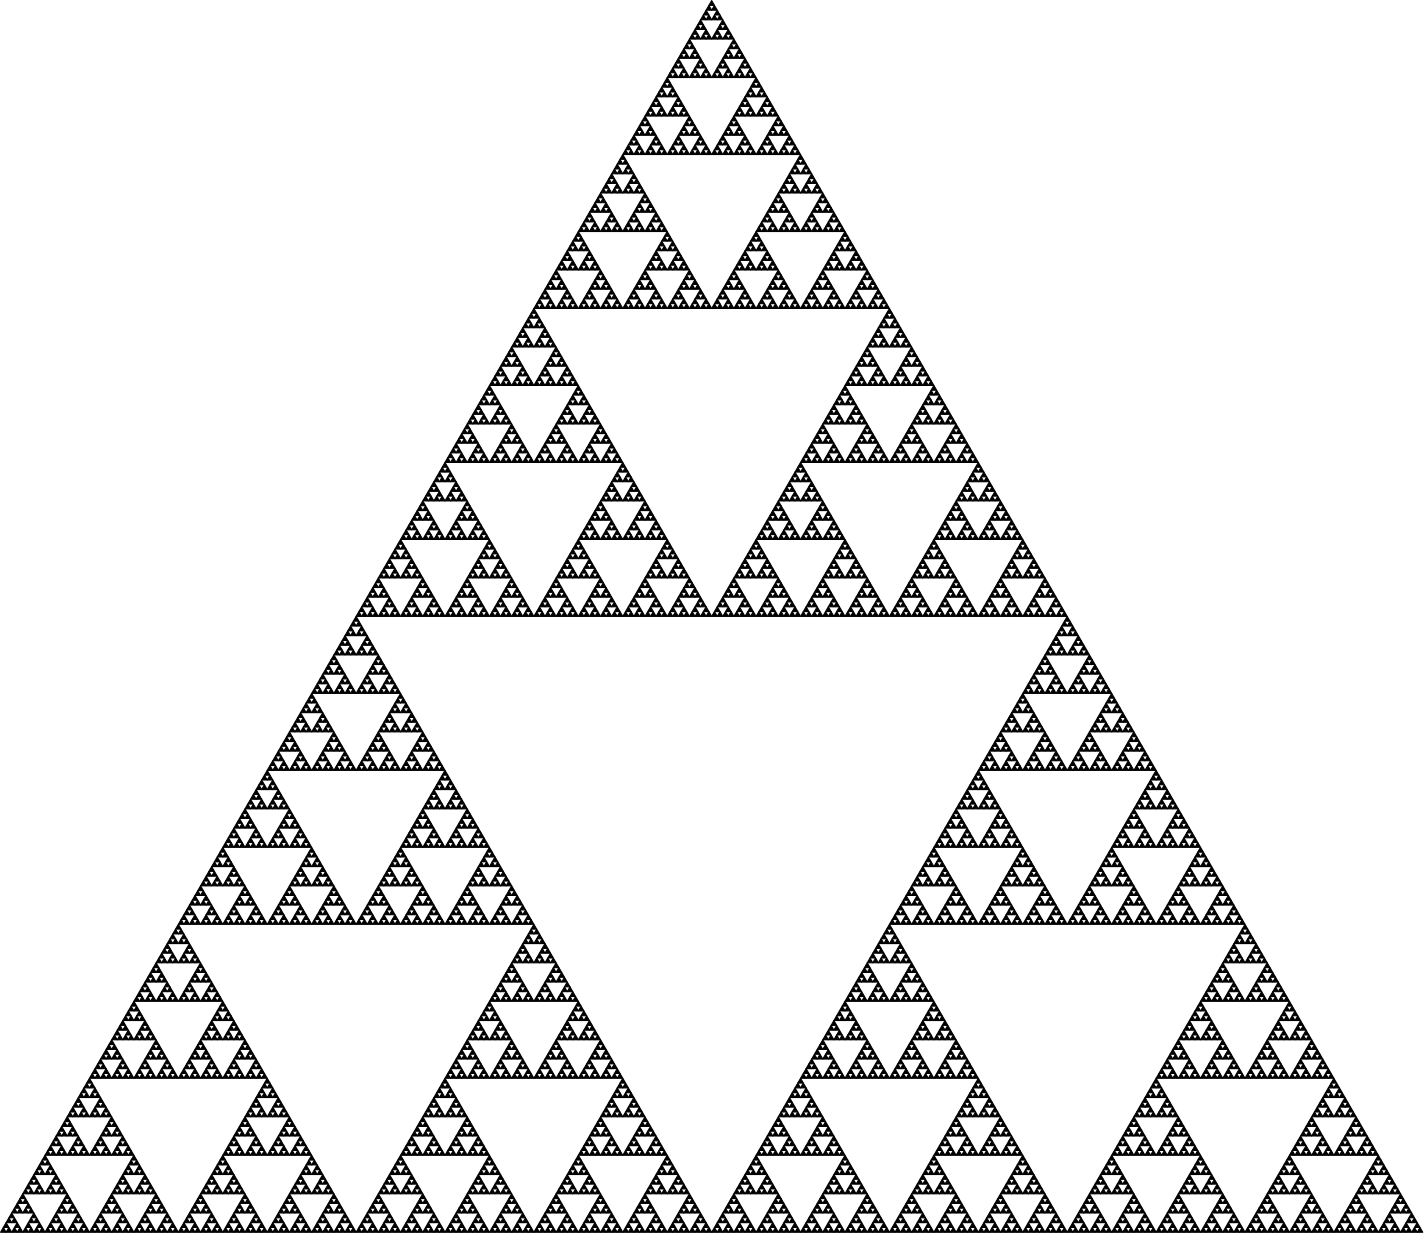 <?xml version="1.0"?>
<!DOCTYPE ipe SYSTEM "ipe.dtd">
<ipe version="70212" creator="svgtoipe 20240516">
<ipestyle>
<layout paper="536 467" frame="536 467" origin="0 0" crop="no"/>
<opacity name="10%" value="0.10"/>
<opacity name="20%" value="0.20"/>
<opacity name="30%" value="0.30"/>
<opacity name="40%" value="0.40"/>
<opacity name="50%" value="0.50"/>
<opacity name="60%" value="0.60"/>
<opacity name="70%" value="0.70"/>
<opacity name="80%" value="0.80"/>
<opacity name="90%" value="0.90"/>
<pathstyle cap="0" join="0" fillrule="wind"/>
</ipestyle>
<page>
<group matrix="1 0 0 -1 -372 594">
<path stroke="0 0 0" fill="0 0 0" join="1">
641 140.327 m
639 140.327 l
640 138.595 l
h
</path>
<path stroke="0 0 0" fill="0 0 0" join="1">
769 362.03 m
767 362.03 l
768 360.297 l
h
</path>
<path stroke="0 0 0" fill="0 0 0" join="1">
513 362.03 m
511 362.03 l
512 360.297 l
h
</path>
<path stroke="0 0 0" fill="0 0 0" join="1">
705 251.178 m
703 251.178 l
704 249.446 l
h
</path>
<path stroke="0 0 0" fill="0 0 0" join="1">
833 472.881 m
831 472.881 l
832 471.149 l
h
</path>
<path stroke="0 0 0" fill="0 0 0" join="1">
577 472.881 m
575 472.881 l
576 471.149 l
h
</path>
<path stroke="0 0 0" fill="0 0 0" join="1">
577 251.178 m
575 251.178 l
576 249.446 l
h
</path>
<path stroke="0 0 0" fill="0 0 0" join="1">
705 472.881 m
703 472.881 l
704 471.149 l
h
</path>
<path stroke="0 0 0" fill="0 0 0" join="1">
449 472.881 m
447 472.881 l
448 471.149 l
h
</path>
<path stroke="0 0 0" fill="0 0 0" join="1">
673 195.753 m
671 195.753 l
672 194.021 l
h
</path>
<path stroke="0 0 0" fill="0 0 0" join="1">
801 417.455 m
799 417.455 l
800 415.723 l
h
</path>
<path stroke="0 0 0" fill="0 0 0" join="1">
545 417.455 m
543 417.455 l
544 415.723 l
h
</path>
<path stroke="0 0 0" fill="0 0 0" join="1">
737 306.604 m
735 306.604 l
736 304.872 l
h
</path>
<path stroke="0 0 0" fill="0 0 0" join="1">
865 528.306 m
863 528.306 l
864 526.574 l
h
</path>
<path stroke="0 0 0" fill="0 0 0" join="1">
609 528.306 m
607 528.306 l
608 526.574 l
h
</path>
<path stroke="0 0 0" fill="0 0 0" join="1">
609 306.604 m
607 306.604 l
608 304.872 l
h
</path>
<path stroke="0 0 0" fill="0 0 0" join="1">
737 528.306 m
735 528.306 l
736 526.574 l
h
</path>
<path stroke="0 0 0" fill="0 0 0" join="1">
481 528.306 m
479 528.306 l
480 526.574 l
h
</path>
<path stroke="0 0 0" fill="0 0 0" join="1">
609 195.753 m
607 195.753 l
608 194.021 l
h
</path>
<path stroke="0 0 0" fill="0 0 0" join="1">
737 417.455 m
735 417.455 l
736 415.723 l
h
</path>
<path stroke="0 0 0" fill="0 0 0" join="1">
481 417.455 m
479 417.455 l
480 415.723 l
h
</path>
<path stroke="0 0 0" fill="0 0 0" join="1">
673 306.604 m
671 306.604 l
672 304.872 l
h
</path>
<path stroke="0 0 0" fill="0 0 0" join="1">
801 528.306 m
799 528.306 l
800 526.574 l
h
</path>
<path stroke="0 0 0" fill="0 0 0" join="1">
545 528.306 m
543 528.306 l
544 526.574 l
h
</path>
<path stroke="0 0 0" fill="0 0 0" join="1">
545 306.604 m
543 306.604 l
544 304.872 l
h
</path>
<path stroke="0 0 0" fill="0 0 0" join="1">
673 528.306 m
671 528.306 l
672 526.574 l
h
</path>
<path stroke="0 0 0" fill="0 0 0" join="1">
417 528.306 m
415 528.306 l
416 526.574 l
h
</path>
<path stroke="0 0 0" fill="0 0 0" join="1">
657 168.04 m
655 168.04 l
656 166.308 l
h
</path>
<path stroke="0 0 0" fill="0 0 0" join="1">
785 389.742 m
783 389.742 l
784 388.01 l
h
</path>
<path stroke="0 0 0" fill="0 0 0" join="1">
529 389.742 m
527 389.742 l
528 388.01 l
h
</path>
<path stroke="0 0 0" fill="0 0 0" join="1">
721 278.891 m
719 278.891 l
720 277.159 l
h
</path>
<path stroke="0 0 0" fill="0 0 0" join="1">
849 500.594 m
847 500.594 l
848 498.862 l
h
</path>
<path stroke="0 0 0" fill="0 0 0" join="1">
593 500.594 m
591 500.594 l
592 498.862 l
h
</path>
<path stroke="0 0 0" fill="0 0 0" join="1">
593 278.891 m
591 278.891 l
592 277.159 l
h
</path>
<path stroke="0 0 0" fill="0 0 0" join="1">
721 500.594 m
719 500.594 l
720 498.862 l
h
</path>
<path stroke="0 0 0" fill="0 0 0" join="1">
465 500.594 m
463 500.594 l
464 498.862 l
h
</path>
<path stroke="0 0 0" fill="0 0 0" join="1">
689 223.465 m
687 223.465 l
688 221.733 l
h
</path>
<path stroke="0 0 0" fill="0 0 0" join="1">
817 445.168 m
815 445.168 l
816 443.436 l
h
</path>
<path stroke="0 0 0" fill="0 0 0" join="1">
561 445.168 m
559 445.168 l
560 443.436 l
h
</path>
<path stroke="0 0 0" fill="0 0 0" join="1">
753 334.317 m
751 334.317 l
752 332.585 l
h
</path>
<path stroke="0 0 0" fill="0 0 0" join="1">
881 556.019 m
879 556.019 l
880 554.287 l
h
</path>
<path stroke="0 0 0" fill="0 0 0" join="1">
625 556.019 m
623 556.019 l
624 554.287 l
h
</path>
<path stroke="0 0 0" fill="0 0 0" join="1">
625 334.317 m
623 334.317 l
624 332.585 l
h
</path>
<path stroke="0 0 0" fill="0 0 0" join="1">
753 556.019 m
751 556.019 l
752 554.287 l
h
</path>
<path stroke="0 0 0" fill="0 0 0" join="1">
497 556.019 m
495 556.019 l
496 554.287 l
h
</path>
<path stroke="0 0 0" fill="0 0 0" join="1">
625 223.465 m
623 223.465 l
624 221.733 l
h
</path>
<path stroke="0 0 0" fill="0 0 0" join="1">
753 445.168 m
751 445.168 l
752 443.436 l
h
</path>
<path stroke="0 0 0" fill="0 0 0" join="1">
497 445.168 m
495 445.168 l
496 443.436 l
h
</path>
<path stroke="0 0 0" fill="0 0 0" join="1">
689 334.317 m
687 334.317 l
688 332.585 l
h
</path>
<path stroke="0 0 0" fill="0 0 0" join="1">
817 556.019 m
815 556.019 l
816 554.287 l
h
</path>
<path stroke="0 0 0" fill="0 0 0" join="1">
561 556.019 m
559 556.019 l
560 554.287 l
h
</path>
<path stroke="0 0 0" fill="0 0 0" join="1">
561 334.317 m
559 334.317 l
560 332.585 l
h
</path>
<path stroke="0 0 0" fill="0 0 0" join="1">
689 556.019 m
687 556.019 l
688 554.287 l
h
</path>
<path stroke="0 0 0" fill="0 0 0" join="1">
433 556.019 m
431 556.019 l
432 554.287 l
h
</path>
<path stroke="0 0 0" fill="0 0 0" join="1">
625 168.04 m
623 168.04 l
624 166.308 l
h
</path>
<path stroke="0 0 0" fill="0 0 0" join="1">
753 389.742 m
751 389.742 l
752 388.01 l
h
</path>
<path stroke="0 0 0" fill="0 0 0" join="1">
497 389.742 m
495 389.742 l
496 388.01 l
h
</path>
<path stroke="0 0 0" fill="0 0 0" join="1">
689 278.891 m
687 278.891 l
688 277.159 l
h
</path>
<path stroke="0 0 0" fill="0 0 0" join="1">
817 500.594 m
815 500.594 l
816 498.862 l
h
</path>
<path stroke="0 0 0" fill="0 0 0" join="1">
561 500.594 m
559 500.594 l
560 498.862 l
h
</path>
<path stroke="0 0 0" fill="0 0 0" join="1">
561 278.891 m
559 278.891 l
560 277.159 l
h
</path>
<path stroke="0 0 0" fill="0 0 0" join="1">
689 500.594 m
687 500.594 l
688 498.862 l
h
</path>
<path stroke="0 0 0" fill="0 0 0" join="1">
433 500.594 m
431 500.594 l
432 498.862 l
h
</path>
<path stroke="0 0 0" fill="0 0 0" join="1">
657 223.465 m
655 223.465 l
656 221.733 l
h
</path>
<path stroke="0 0 0" fill="0 0 0" join="1">
785 445.168 m
783 445.168 l
784 443.436 l
h
</path>
<path stroke="0 0 0" fill="0 0 0" join="1">
529 445.168 m
527 445.168 l
528 443.436 l
h
</path>
<path stroke="0 0 0" fill="0 0 0" join="1">
721 334.317 m
719 334.317 l
720 332.585 l
h
</path>
<path stroke="0 0 0" fill="0 0 0" join="1">
849 556.019 m
847 556.019 l
848 554.287 l
h
</path>
<path stroke="0 0 0" fill="0 0 0" join="1">
593 556.019 m
591 556.019 l
592 554.287 l
h
</path>
<path stroke="0 0 0" fill="0 0 0" join="1">
593 334.317 m
591 334.317 l
592 332.585 l
h
</path>
<path stroke="0 0 0" fill="0 0 0" join="1">
721 556.019 m
719 556.019 l
720 554.287 l
h
</path>
<path stroke="0 0 0" fill="0 0 0" join="1">
465 556.019 m
463 556.019 l
464 554.287 l
h
</path>
<path stroke="0 0 0" fill="0 0 0" join="1">
593 223.465 m
591 223.465 l
592 221.733 l
h
</path>
<path stroke="0 0 0" fill="0 0 0" join="1">
721 445.168 m
719 445.168 l
720 443.436 l
h
</path>
<path stroke="0 0 0" fill="0 0 0" join="1">
465 445.168 m
463 445.168 l
464 443.436 l
h
</path>
<path stroke="0 0 0" fill="0 0 0" join="1">
657 334.317 m
655 334.317 l
656 332.585 l
h
</path>
<path stroke="0 0 0" fill="0 0 0" join="1">
785 556.019 m
783 556.019 l
784 554.287 l
h
</path>
<path stroke="0 0 0" fill="0 0 0" join="1">
529 556.019 m
527 556.019 l
528 554.287 l
h
</path>
<path stroke="0 0 0" fill="0 0 0" join="1">
529 334.317 m
527 334.317 l
528 332.585 l
h
</path>
<path stroke="0 0 0" fill="0 0 0" join="1">
657 556.019 m
655 556.019 l
656 554.287 l
h
</path>
<path stroke="0 0 0" fill="0 0 0" join="1">
401 556.019 m
399 556.019 l
400 554.287 l
h
</path>
<path stroke="0 0 0" fill="0 0 0" join="1">
649 154.183 m
647 154.183 l
648 152.451 l
h
</path>
<path stroke="0 0 0" fill="0 0 0" join="1">
777 375.886 m
775 375.886 l
776 374.154 l
h
</path>
<path stroke="0 0 0" fill="0 0 0" join="1">
521 375.886 m
519 375.886 l
520 374.154 l
h
</path>
<path stroke="0 0 0" fill="0 0 0" join="1">
713 265.035 m
711 265.035 l
712 263.303 l
h
</path>
<path stroke="0 0 0" fill="0 0 0" join="1">
841 486.737 m
839 486.737 l
840 485.005 l
h
</path>
<path stroke="0 0 0" fill="0 0 0" join="1">
585 486.737 m
583 486.737 l
584 485.005 l
h
</path>
<path stroke="0 0 0" fill="0 0 0" join="1">
585 265.035 m
583 265.035 l
584 263.303 l
h
</path>
<path stroke="0 0 0" fill="0 0 0" join="1">
713 486.737 m
711 486.737 l
712 485.005 l
h
</path>
<path stroke="0 0 0" fill="0 0 0" join="1">
457 486.737 m
455 486.737 l
456 485.005 l
h
</path>
<path stroke="0 0 0" fill="0 0 0" join="1">
681 209.609 m
679 209.609 l
680 207.877 l
h
</path>
<path stroke="0 0 0" fill="0 0 0" join="1">
809 431.312 m
807 431.312 l
808 429.58 l
h
</path>
<path stroke="0 0 0" fill="0 0 0" join="1">
553 431.312 m
551 431.312 l
552 429.58 l
h
</path>
<path stroke="0 0 0" fill="0 0 0" join="1">
745 320.46 m
743 320.46 l
744 318.728 l
h
</path>
<path stroke="0 0 0" fill="0 0 0" join="1">
873 542.163 m
871 542.163 l
872 540.431 l
h
</path>
<path stroke="0 0 0" fill="0 0 0" join="1">
617 542.163 m
615 542.163 l
616 540.431 l
h
</path>
<path stroke="0 0 0" fill="0 0 0" join="1">
617 320.46 m
615 320.46 l
616 318.728 l
h
</path>
<path stroke="0 0 0" fill="0 0 0" join="1">
745 542.163 m
743 542.163 l
744 540.431 l
h
</path>
<path stroke="0 0 0" fill="0 0 0" join="1">
489 542.163 m
487 542.163 l
488 540.431 l
h
</path>
<path stroke="0 0 0" fill="0 0 0" join="1">
617 209.609 m
615 209.609 l
616 207.877 l
h
</path>
<path stroke="0 0 0" fill="0 0 0" join="1">
745 431.312 m
743 431.312 l
744 429.58 l
h
</path>
<path stroke="0 0 0" fill="0 0 0" join="1">
489 431.312 m
487 431.312 l
488 429.58 l
h
</path>
<path stroke="0 0 0" fill="0 0 0" join="1">
681 320.46 m
679 320.46 l
680 318.728 l
h
</path>
<path stroke="0 0 0" fill="0 0 0" join="1">
809 542.163 m
807 542.163 l
808 540.431 l
h
</path>
<path stroke="0 0 0" fill="0 0 0" join="1">
553 542.163 m
551 542.163 l
552 540.431 l
h
</path>
<path stroke="0 0 0" fill="0 0 0" join="1">
553 320.46 m
551 320.46 l
552 318.728 l
h
</path>
<path stroke="0 0 0" fill="0 0 0" join="1">
681 542.163 m
679 542.163 l
680 540.431 l
h
</path>
<path stroke="0 0 0" fill="0 0 0" join="1">
425 542.163 m
423 542.163 l
424 540.431 l
h
</path>
<path stroke="0 0 0" fill="0 0 0" join="1">
665 181.896 m
663 181.896 l
664 180.164 l
h
</path>
<path stroke="0 0 0" fill="0 0 0" join="1">
793 403.599 m
791 403.599 l
792 401.867 l
h
</path>
<path stroke="0 0 0" fill="0 0 0" join="1">
537 403.599 m
535 403.599 l
536 401.867 l
h
</path>
<path stroke="0 0 0" fill="0 0 0" join="1">
729 292.748 m
727 292.748 l
728 291.015 l
h
</path>
<path stroke="0 0 0" fill="0 0 0" join="1">
857 514.45 m
855 514.45 l
856 512.718 l
h
</path>
<path stroke="0 0 0" fill="0 0 0" join="1">
601 514.45 m
599 514.45 l
600 512.718 l
h
</path>
<path stroke="0 0 0" fill="0 0 0" join="1">
601 292.748 m
599 292.748 l
600 291.015 l
h
</path>
<path stroke="0 0 0" fill="0 0 0" join="1">
729 514.45 m
727 514.45 l
728 512.718 l
h
</path>
<path stroke="0 0 0" fill="0 0 0" join="1">
473 514.45 m
471 514.45 l
472 512.718 l
h
</path>
<path stroke="0 0 0" fill="0 0 0" join="1">
697 237.322 m
695 237.322 l
696 235.59 l
h
</path>
<path stroke="0 0 0" fill="0 0 0" join="1">
825 459.024 m
823 459.024 l
824 457.292 l
h
</path>
<path stroke="0 0 0" fill="0 0 0" join="1">
569 459.024 m
567 459.024 l
568 457.292 l
h
</path>
<path stroke="0 0 0" fill="0 0 0" join="1">
761 348.173 m
759 348.173 l
760 346.441 l
h
</path>
<path stroke="0 0 0" fill="0 0 0" join="1">
889 569.876 m
887 569.876 l
888 568.144 l
h
</path>
<path stroke="0 0 0" fill="0 0 0" join="1">
633 569.876 m
631 569.876 l
632 568.144 l
h
</path>
<path stroke="0 0 0" fill="0 0 0" join="1">
633 348.173 m
631 348.173 l
632 346.441 l
h
</path>
<path stroke="0 0 0" fill="0 0 0" join="1">
761 569.876 m
759 569.876 l
760 568.144 l
h
</path>
<path stroke="0 0 0" fill="0 0 0" join="1">
505 569.876 m
503 569.876 l
504 568.144 l
h
</path>
<path stroke="0 0 0" fill="0 0 0" join="1">
633 237.322 m
631 237.322 l
632 235.59 l
h
</path>
<path stroke="0 0 0" fill="0 0 0" join="1">
761 459.024 m
759 459.024 l
760 457.292 l
h
</path>
<path stroke="0 0 0" fill="0 0 0" join="1">
505 459.024 m
503 459.024 l
504 457.292 l
h
</path>
<path stroke="0 0 0" fill="0 0 0" join="1">
697 348.173 m
695 348.173 l
696 346.441 l
h
</path>
<path stroke="0 0 0" fill="0 0 0" join="1">
825 569.876 m
823 569.876 l
824 568.144 l
h
</path>
<path stroke="0 0 0" fill="0 0 0" join="1">
569 569.876 m
567 569.876 l
568 568.144 l
h
</path>
<path stroke="0 0 0" fill="0 0 0" join="1">
569 348.173 m
567 348.173 l
568 346.441 l
h
</path>
<path stroke="0 0 0" fill="0 0 0" join="1">
697 569.876 m
695 569.876 l
696 568.144 l
h
</path>
<path stroke="0 0 0" fill="0 0 0" join="1">
441 569.876 m
439 569.876 l
440 568.144 l
h
</path>
<path stroke="0 0 0" fill="0 0 0" join="1">
633 181.896 m
631 181.896 l
632 180.164 l
h
</path>
<path stroke="0 0 0" fill="0 0 0" join="1">
761 403.599 m
759 403.599 l
760 401.867 l
h
</path>
<path stroke="0 0 0" fill="0 0 0" join="1">
505 403.599 m
503 403.599 l
504 401.867 l
h
</path>
<path stroke="0 0 0" fill="0 0 0" join="1">
697 292.748 m
695 292.748 l
696 291.015 l
h
</path>
<path stroke="0 0 0" fill="0 0 0" join="1">
825 514.45 m
823 514.45 l
824 512.718 l
h
</path>
<path stroke="0 0 0" fill="0 0 0" join="1">
569 514.45 m
567 514.45 l
568 512.718 l
h
</path>
<path stroke="0 0 0" fill="0 0 0" join="1">
569 292.748 m
567 292.748 l
568 291.015 l
h
</path>
<path stroke="0 0 0" fill="0 0 0" join="1">
697 514.45 m
695 514.45 l
696 512.718 l
h
</path>
<path stroke="0 0 0" fill="0 0 0" join="1">
441 514.45 m
439 514.45 l
440 512.718 l
h
</path>
<path stroke="0 0 0" fill="0 0 0" join="1">
665 237.322 m
663 237.322 l
664 235.59 l
h
</path>
<path stroke="0 0 0" fill="0 0 0" join="1">
793 459.024 m
791 459.024 l
792 457.292 l
h
</path>
<path stroke="0 0 0" fill="0 0 0" join="1">
537 459.024 m
535 459.024 l
536 457.292 l
h
</path>
<path stroke="0 0 0" fill="0 0 0" join="1">
729 348.173 m
727 348.173 l
728 346.441 l
h
</path>
<path stroke="0 0 0" fill="0 0 0" join="1">
857 569.876 m
855 569.876 l
856 568.144 l
h
</path>
<path stroke="0 0 0" fill="0 0 0" join="1">
601 569.876 m
599 569.876 l
600 568.144 l
h
</path>
<path stroke="0 0 0" fill="0 0 0" join="1">
601 348.173 m
599 348.173 l
600 346.441 l
h
</path>
<path stroke="0 0 0" fill="0 0 0" join="1">
729 569.876 m
727 569.876 l
728 568.144 l
h
</path>
<path stroke="0 0 0" fill="0 0 0" join="1">
473 569.876 m
471 569.876 l
472 568.144 l
h
</path>
<path stroke="0 0 0" fill="0 0 0" join="1">
601 237.322 m
599 237.322 l
600 235.59 l
h
</path>
<path stroke="0 0 0" fill="0 0 0" join="1">
729 459.024 m
727 459.024 l
728 457.292 l
h
</path>
<path stroke="0 0 0" fill="0 0 0" join="1">
473 459.024 m
471 459.024 l
472 457.292 l
h
</path>
<path stroke="0 0 0" fill="0 0 0" join="1">
665 348.173 m
663 348.173 l
664 346.441 l
h
</path>
<path stroke="0 0 0" fill="0 0 0" join="1">
793 569.876 m
791 569.876 l
792 568.144 l
h
</path>
<path stroke="0 0 0" fill="0 0 0" join="1">
537 569.876 m
535 569.876 l
536 568.144 l
h
</path>
<path stroke="0 0 0" fill="0 0 0" join="1">
537 348.173 m
535 348.173 l
536 346.441 l
h
</path>
<path stroke="0 0 0" fill="0 0 0" join="1">
665 569.876 m
663 569.876 l
664 568.144 l
h
</path>
<path stroke="0 0 0" fill="0 0 0" join="1">
409 569.876 m
407 569.876 l
408 568.144 l
h
</path>
<path stroke="0 0 0" fill="0 0 0" join="1">
633 154.183 m
631 154.183 l
632 152.451 l
h
</path>
<path stroke="0 0 0" fill="0 0 0" join="1">
761 375.886 m
759 375.886 l
760 374.154 l
h
</path>
<path stroke="0 0 0" fill="0 0 0" join="1">
505 375.886 m
503 375.886 l
504 374.154 l
h
</path>
<path stroke="0 0 0" fill="0 0 0" join="1">
697 265.035 m
695 265.035 l
696 263.303 l
h
</path>
<path stroke="0 0 0" fill="0 0 0" join="1">
825 486.737 m
823 486.737 l
824 485.005 l
h
</path>
<path stroke="0 0 0" fill="0 0 0" join="1">
569 486.737 m
567 486.737 l
568 485.005 l
h
</path>
<path stroke="0 0 0" fill="0 0 0" join="1">
569 265.035 m
567 265.035 l
568 263.303 l
h
</path>
<path stroke="0 0 0" fill="0 0 0" join="1">
697 486.737 m
695 486.737 l
696 485.005 l
h
</path>
<path stroke="0 0 0" fill="0 0 0" join="1">
441 486.737 m
439 486.737 l
440 485.005 l
h
</path>
<path stroke="0 0 0" fill="0 0 0" join="1">
665 209.609 m
663 209.609 l
664 207.877 l
h
</path>
<path stroke="0 0 0" fill="0 0 0" join="1">
793 431.312 m
791 431.312 l
792 429.58 l
h
</path>
<path stroke="0 0 0" fill="0 0 0" join="1">
537 431.312 m
535 431.312 l
536 429.58 l
h
</path>
<path stroke="0 0 0" fill="0 0 0" join="1">
729 320.46 m
727 320.46 l
728 318.728 l
h
</path>
<path stroke="0 0 0" fill="0 0 0" join="1">
857 542.163 m
855 542.163 l
856 540.431 l
h
</path>
<path stroke="0 0 0" fill="0 0 0" join="1">
601 542.163 m
599 542.163 l
600 540.431 l
h
</path>
<path stroke="0 0 0" fill="0 0 0" join="1">
601 320.46 m
599 320.46 l
600 318.728 l
h
</path>
<path stroke="0 0 0" fill="0 0 0" join="1">
729 542.163 m
727 542.163 l
728 540.431 l
h
</path>
<path stroke="0 0 0" fill="0 0 0" join="1">
473 542.163 m
471 542.163 l
472 540.431 l
h
</path>
<path stroke="0 0 0" fill="0 0 0" join="1">
601 209.609 m
599 209.609 l
600 207.877 l
h
</path>
<path stroke="0 0 0" fill="0 0 0" join="1">
729 431.312 m
727 431.312 l
728 429.58 l
h
</path>
<path stroke="0 0 0" fill="0 0 0" join="1">
473 431.312 m
471 431.312 l
472 429.58 l
h
</path>
<path stroke="0 0 0" fill="0 0 0" join="1">
665 320.46 m
663 320.46 l
664 318.728 l
h
</path>
<path stroke="0 0 0" fill="0 0 0" join="1">
793 542.163 m
791 542.163 l
792 540.431 l
h
</path>
<path stroke="0 0 0" fill="0 0 0" join="1">
537 542.163 m
535 542.163 l
536 540.431 l
h
</path>
<path stroke="0 0 0" fill="0 0 0" join="1">
537 320.46 m
535 320.46 l
536 318.728 l
h
</path>
<path stroke="0 0 0" fill="0 0 0" join="1">
665 542.163 m
663 542.163 l
664 540.431 l
h
</path>
<path stroke="0 0 0" fill="0 0 0" join="1">
409 542.163 m
407 542.163 l
408 540.431 l
h
</path>
<path stroke="0 0 0" fill="0 0 0" join="1">
649 181.896 m
647 181.896 l
648 180.164 l
h
</path>
<path stroke="0 0 0" fill="0 0 0" join="1">
777 403.599 m
775 403.599 l
776 401.867 l
h
</path>
<path stroke="0 0 0" fill="0 0 0" join="1">
521 403.599 m
519 403.599 l
520 401.867 l
h
</path>
<path stroke="0 0 0" fill="0 0 0" join="1">
713 292.748 m
711 292.748 l
712 291.015 l
h
</path>
<path stroke="0 0 0" fill="0 0 0" join="1">
841 514.45 m
839 514.45 l
840 512.718 l
h
</path>
<path stroke="0 0 0" fill="0 0 0" join="1">
585 514.45 m
583 514.45 l
584 512.718 l
h
</path>
<path stroke="0 0 0" fill="0 0 0" join="1">
585 292.748 m
583 292.748 l
584 291.015 l
h
</path>
<path stroke="0 0 0" fill="0 0 0" join="1">
713 514.45 m
711 514.45 l
712 512.718 l
h
</path>
<path stroke="0 0 0" fill="0 0 0" join="1">
457 514.45 m
455 514.45 l
456 512.718 l
h
</path>
<path stroke="0 0 0" fill="0 0 0" join="1">
681 237.322 m
679 237.322 l
680 235.59 l
h
</path>
<path stroke="0 0 0" fill="0 0 0" join="1">
809 459.024 m
807 459.024 l
808 457.292 l
h
</path>
<path stroke="0 0 0" fill="0 0 0" join="1">
553 459.024 m
551 459.024 l
552 457.292 l
h
</path>
<path stroke="0 0 0" fill="0 0 0" join="1">
745 348.173 m
743 348.173 l
744 346.441 l
h
</path>
<path stroke="0 0 0" fill="0 0 0" join="1">
873 569.876 m
871 569.876 l
872 568.144 l
h
</path>
<path stroke="0 0 0" fill="0 0 0" join="1">
617 569.876 m
615 569.876 l
616 568.144 l
h
</path>
<path stroke="0 0 0" fill="0 0 0" join="1">
617 348.173 m
615 348.173 l
616 346.441 l
h
</path>
<path stroke="0 0 0" fill="0 0 0" join="1">
745 569.876 m
743 569.876 l
744 568.144 l
h
</path>
<path stroke="0 0 0" fill="0 0 0" join="1">
489 569.876 m
487 569.876 l
488 568.144 l
h
</path>
<path stroke="0 0 0" fill="0 0 0" join="1">
617 237.322 m
615 237.322 l
616 235.59 l
h
</path>
<path stroke="0 0 0" fill="0 0 0" join="1">
745 459.024 m
743 459.024 l
744 457.292 l
h
</path>
<path stroke="0 0 0" fill="0 0 0" join="1">
489 459.024 m
487 459.024 l
488 457.292 l
h
</path>
<path stroke="0 0 0" fill="0 0 0" join="1">
681 348.173 m
679 348.173 l
680 346.441 l
h
</path>
<path stroke="0 0 0" fill="0 0 0" join="1">
809 569.876 m
807 569.876 l
808 568.144 l
h
</path>
<path stroke="0 0 0" fill="0 0 0" join="1">
553 569.876 m
551 569.876 l
552 568.144 l
h
</path>
<path stroke="0 0 0" fill="0 0 0" join="1">
553 348.173 m
551 348.173 l
552 346.441 l
h
</path>
<path stroke="0 0 0" fill="0 0 0" join="1">
681 569.876 m
679 569.876 l
680 568.144 l
h
</path>
<path stroke="0 0 0" fill="0 0 0" join="1">
425 569.876 m
423 569.876 l
424 568.144 l
h
</path>
<path stroke="0 0 0" fill="0 0 0" join="1">
617 181.896 m
615 181.896 l
616 180.164 l
h
</path>
<path stroke="0 0 0" fill="0 0 0" join="1">
745 403.599 m
743 403.599 l
744 401.867 l
h
</path>
<path stroke="0 0 0" fill="0 0 0" join="1">
489 403.599 m
487 403.599 l
488 401.867 l
h
</path>
<path stroke="0 0 0" fill="0 0 0" join="1">
681 292.748 m
679 292.748 l
680 291.015 l
h
</path>
<path stroke="0 0 0" fill="0 0 0" join="1">
809 514.45 m
807 514.45 l
808 512.718 l
h
</path>
<path stroke="0 0 0" fill="0 0 0" join="1">
553 514.45 m
551 514.45 l
552 512.718 l
h
</path>
<path stroke="0 0 0" fill="0 0 0" join="1">
553 292.748 m
551 292.748 l
552 291.015 l
h
</path>
<path stroke="0 0 0" fill="0 0 0" join="1">
681 514.45 m
679 514.45 l
680 512.718 l
h
</path>
<path stroke="0 0 0" fill="0 0 0" join="1">
425 514.45 m
423 514.45 l
424 512.718 l
h
</path>
<path stroke="0 0 0" fill="0 0 0" join="1">
649 237.322 m
647 237.322 l
648 235.59 l
h
</path>
<path stroke="0 0 0" fill="0 0 0" join="1">
777 459.024 m
775 459.024 l
776 457.292 l
h
</path>
<path stroke="0 0 0" fill="0 0 0" join="1">
521 459.024 m
519 459.024 l
520 457.292 l
h
</path>
<path stroke="0 0 0" fill="0 0 0" join="1">
713 348.173 m
711 348.173 l
712 346.441 l
h
</path>
<path stroke="0 0 0" fill="0 0 0" join="1">
841 569.876 m
839 569.876 l
840 568.144 l
h
</path>
<path stroke="0 0 0" fill="0 0 0" join="1">
585 569.876 m
583 569.876 l
584 568.144 l
h
</path>
<path stroke="0 0 0" fill="0 0 0" join="1">
585 348.173 m
583 348.173 l
584 346.441 l
h
</path>
<path stroke="0 0 0" fill="0 0 0" join="1">
713 569.876 m
711 569.876 l
712 568.144 l
h
</path>
<path stroke="0 0 0" fill="0 0 0" join="1">
457 569.876 m
455 569.876 l
456 568.144 l
h
</path>
<path stroke="0 0 0" fill="0 0 0" join="1">
585 237.322 m
583 237.322 l
584 235.59 l
h
</path>
<path stroke="0 0 0" fill="0 0 0" join="1">
713 459.024 m
711 459.024 l
712 457.292 l
h
</path>
<path stroke="0 0 0" fill="0 0 0" join="1">
457 459.024 m
455 459.024 l
456 457.292 l
h
</path>
<path stroke="0 0 0" fill="0 0 0" join="1">
649 348.173 m
647 348.173 l
648 346.441 l
h
</path>
<path stroke="0 0 0" fill="0 0 0" join="1">
777 569.876 m
775 569.876 l
776 568.144 l
h
</path>
<path stroke="0 0 0" fill="0 0 0" join="1">
521 569.876 m
519 569.876 l
520 568.144 l
h
</path>
<path stroke="0 0 0" fill="0 0 0" join="1">
521 348.173 m
519 348.173 l
520 346.441 l
h
</path>
<path stroke="0 0 0" fill="0 0 0" join="1">
649 569.876 m
647 569.876 l
648 568.144 l
h
</path>
<path stroke="0 0 0" fill="0 0 0" join="1">
393 569.876 m
391 569.876 l
392 568.144 l
h
</path>
<path stroke="0 0 0" fill="0 0 0" join="1">
645 147.255 m
643 147.255 l
644 145.523 l
h
</path>
<path stroke="0 0 0" fill="0 0 0" join="1">
773 368.958 m
771 368.958 l
772 367.226 l
h
</path>
<path stroke="0 0 0" fill="0 0 0" join="1">
517 368.958 m
515 368.958 l
516 367.226 l
h
</path>
<path stroke="0 0 0" fill="0 0 0" join="1">
709 258.106 m
707 258.106 l
708 256.374 l
h
</path>
<path stroke="0 0 0" fill="0 0 0" join="1">
837 479.809 m
835 479.809 l
836 478.077 l
h
</path>
<path stroke="0 0 0" fill="0 0 0" join="1">
581 479.809 m
579 479.809 l
580 478.077 l
h
</path>
<path stroke="0 0 0" fill="0 0 0" join="1">
581 258.106 m
579 258.106 l
580 256.374 l
h
</path>
<path stroke="0 0 0" fill="0 0 0" join="1">
709 479.809 m
707 479.809 l
708 478.077 l
h
</path>
<path stroke="0 0 0" fill="0 0 0" join="1">
453 479.809 m
451 479.809 l
452 478.077 l
h
</path>
<path stroke="0 0 0" fill="0 0 0" join="1">
677 202.681 m
675 202.681 l
676 200.949 l
h
</path>
<path stroke="0 0 0" fill="0 0 0" join="1">
805 424.383 m
803 424.383 l
804 422.651 l
h
</path>
<path stroke="0 0 0" fill="0 0 0" join="1">
549 424.383 m
547 424.383 l
548 422.651 l
h
</path>
<path stroke="0 0 0" fill="0 0 0" join="1">
741 313.532 m
739 313.532 l
740 311.8 l
h
</path>
<path stroke="0 0 0" fill="0 0 0" join="1">
869 535.235 m
867 535.235 l
868 533.503 l
h
</path>
<path stroke="0 0 0" fill="0 0 0" join="1">
613 535.235 m
611 535.235 l
612 533.503 l
h
</path>
<path stroke="0 0 0" fill="0 0 0" join="1">
613 313.532 m
611 313.532 l
612 311.8 l
h
</path>
<path stroke="0 0 0" fill="0 0 0" join="1">
741 535.235 m
739 535.235 l
740 533.503 l
h
</path>
<path stroke="0 0 0" fill="0 0 0" join="1">
485 535.235 m
483 535.235 l
484 533.503 l
h
</path>
<path stroke="0 0 0" fill="0 0 0" join="1">
613 202.681 m
611 202.681 l
612 200.949 l
h
</path>
<path stroke="0 0 0" fill="0 0 0" join="1">
741 424.383 m
739 424.383 l
740 422.651 l
h
</path>
<path stroke="0 0 0" fill="0 0 0" join="1">
485 424.383 m
483 424.383 l
484 422.651 l
h
</path>
<path stroke="0 0 0" fill="0 0 0" join="1">
677 313.532 m
675 313.532 l
676 311.8 l
h
</path>
<path stroke="0 0 0" fill="0 0 0" join="1">
805 535.235 m
803 535.235 l
804 533.503 l
h
</path>
<path stroke="0 0 0" fill="0 0 0" join="1">
549 535.235 m
547 535.235 l
548 533.503 l
h
</path>
<path stroke="0 0 0" fill="0 0 0" join="1">
549 313.532 m
547 313.532 l
548 311.8 l
h
</path>
<path stroke="0 0 0" fill="0 0 0" join="1">
677 535.235 m
675 535.235 l
676 533.503 l
h
</path>
<path stroke="0 0 0" fill="0 0 0" join="1">
421 535.235 m
419 535.235 l
420 533.503 l
h
</path>
<path stroke="0 0 0" fill="0 0 0" join="1">
661 174.968 m
659 174.968 l
660 173.236 l
h
</path>
<path stroke="0 0 0" fill="0 0 0" join="1">
789 396.671 m
787 396.671 l
788 394.939 l
h
</path>
<path stroke="0 0 0" fill="0 0 0" join="1">
533 396.671 m
531 396.671 l
532 394.939 l
h
</path>
<path stroke="0 0 0" fill="0 0 0" join="1">
725 285.819 m
723 285.819 l
724 284.087 l
h
</path>
<path stroke="0 0 0" fill="0 0 0" join="1">
853 507.522 m
851 507.522 l
852 505.79 l
h
</path>
<path stroke="0 0 0" fill="0 0 0" join="1">
597 507.522 m
595 507.522 l
596 505.79 l
h
</path>
<path stroke="0 0 0" fill="0 0 0" join="1">
597 285.819 m
595 285.819 l
596 284.087 l
h
</path>
<path stroke="0 0 0" fill="0 0 0" join="1">
725 507.522 m
723 507.522 l
724 505.79 l
h
</path>
<path stroke="0 0 0" fill="0 0 0" join="1">
469 507.522 m
467 507.522 l
468 505.79 l
h
</path>
<path stroke="0 0 0" fill="0 0 0" join="1">
693 230.394 m
691 230.394 l
692 228.662 l
h
</path>
<path stroke="0 0 0" fill="0 0 0" join="1">
821 452.096 m
819 452.096 l
820 450.364 l
h
</path>
<path stroke="0 0 0" fill="0 0 0" join="1">
565 452.096 m
563 452.096 l
564 450.364 l
h
</path>
<path stroke="0 0 0" fill="0 0 0" join="1">
757 341.245 m
755 341.245 l
756 339.513 l
h
</path>
<path stroke="0 0 0" fill="0 0 0" join="1">
885 562.947 m
883 562.947 l
884 561.215 l
h
</path>
<path stroke="0 0 0" fill="0 0 0" join="1">
629 562.947 m
627 562.947 l
628 561.215 l
h
</path>
<path stroke="0 0 0" fill="0 0 0" join="1">
629 341.245 m
627 341.245 l
628 339.513 l
h
</path>
<path stroke="0 0 0" fill="0 0 0" join="1">
757 562.947 m
755 562.947 l
756 561.215 l
h
</path>
<path stroke="0 0 0" fill="0 0 0" join="1">
501 562.947 m
499 562.947 l
500 561.215 l
h
</path>
<path stroke="0 0 0" fill="0 0 0" join="1">
629 230.394 m
627 230.394 l
628 228.662 l
h
</path>
<path stroke="0 0 0" fill="0 0 0" join="1">
757 452.096 m
755 452.096 l
756 450.364 l
h
</path>
<path stroke="0 0 0" fill="0 0 0" join="1">
501 452.096 m
499 452.096 l
500 450.364 l
h
</path>
<path stroke="0 0 0" fill="0 0 0" join="1">
693 341.245 m
691 341.245 l
692 339.513 l
h
</path>
<path stroke="0 0 0" fill="0 0 0" join="1">
821 562.947 m
819 562.947 l
820 561.215 l
h
</path>
<path stroke="0 0 0" fill="0 0 0" join="1">
565 562.947 m
563 562.947 l
564 561.215 l
h
</path>
<path stroke="0 0 0" fill="0 0 0" join="1">
565 341.245 m
563 341.245 l
564 339.513 l
h
</path>
<path stroke="0 0 0" fill="0 0 0" join="1">
693 562.947 m
691 562.947 l
692 561.215 l
h
</path>
<path stroke="0 0 0" fill="0 0 0" join="1">
437 562.947 m
435 562.947 l
436 561.215 l
h
</path>
<path stroke="0 0 0" fill="0 0 0" join="1">
629 174.968 m
627 174.968 l
628 173.236 l
h
</path>
<path stroke="0 0 0" fill="0 0 0" join="1">
757 396.671 m
755 396.671 l
756 394.939 l
h
</path>
<path stroke="0 0 0" fill="0 0 0" join="1">
501 396.671 m
499 396.671 l
500 394.939 l
h
</path>
<path stroke="0 0 0" fill="0 0 0" join="1">
693 285.819 m
691 285.819 l
692 284.087 l
h
</path>
<path stroke="0 0 0" fill="0 0 0" join="1">
821 507.522 m
819 507.522 l
820 505.79 l
h
</path>
<path stroke="0 0 0" fill="0 0 0" join="1">
565 507.522 m
563 507.522 l
564 505.79 l
h
</path>
<path stroke="0 0 0" fill="0 0 0" join="1">
565 285.819 m
563 285.819 l
564 284.087 l
h
</path>
<path stroke="0 0 0" fill="0 0 0" join="1">
693 507.522 m
691 507.522 l
692 505.79 l
h
</path>
<path stroke="0 0 0" fill="0 0 0" join="1">
437 507.522 m
435 507.522 l
436 505.79 l
h
</path>
<path stroke="0 0 0" fill="0 0 0" join="1">
661 230.394 m
659 230.394 l
660 228.662 l
h
</path>
<path stroke="0 0 0" fill="0 0 0" join="1">
789 452.096 m
787 452.096 l
788 450.364 l
h
</path>
<path stroke="0 0 0" fill="0 0 0" join="1">
533 452.096 m
531 452.096 l
532 450.364 l
h
</path>
<path stroke="0 0 0" fill="0 0 0" join="1">
725 341.245 m
723 341.245 l
724 339.513 l
h
</path>
<path stroke="0 0 0" fill="0 0 0" join="1">
853 562.947 m
851 562.947 l
852 561.215 l
h
</path>
<path stroke="0 0 0" fill="0 0 0" join="1">
597 562.947 m
595 562.947 l
596 561.215 l
h
</path>
<path stroke="0 0 0" fill="0 0 0" join="1">
597 341.245 m
595 341.245 l
596 339.513 l
h
</path>
<path stroke="0 0 0" fill="0 0 0" join="1">
725 562.947 m
723 562.947 l
724 561.215 l
h
</path>
<path stroke="0 0 0" fill="0 0 0" join="1">
469 562.947 m
467 562.947 l
468 561.215 l
h
</path>
<path stroke="0 0 0" fill="0 0 0" join="1">
597 230.394 m
595 230.394 l
596 228.662 l
h
</path>
<path stroke="0 0 0" fill="0 0 0" join="1">
725 452.096 m
723 452.096 l
724 450.364 l
h
</path>
<path stroke="0 0 0" fill="0 0 0" join="1">
469 452.096 m
467 452.096 l
468 450.364 l
h
</path>
<path stroke="0 0 0" fill="0 0 0" join="1">
661 341.245 m
659 341.245 l
660 339.513 l
h
</path>
<path stroke="0 0 0" fill="0 0 0" join="1">
789 562.947 m
787 562.947 l
788 561.215 l
h
</path>
<path stroke="0 0 0" fill="0 0 0" join="1">
533 562.947 m
531 562.947 l
532 561.215 l
h
</path>
<path stroke="0 0 0" fill="0 0 0" join="1">
533 341.245 m
531 341.245 l
532 339.513 l
h
</path>
<path stroke="0 0 0" fill="0 0 0" join="1">
661 562.947 m
659 562.947 l
660 561.215 l
h
</path>
<path stroke="0 0 0" fill="0 0 0" join="1">
405 562.947 m
403 562.947 l
404 561.215 l
h
</path>
<path stroke="0 0 0" fill="0 0 0" join="1">
653 161.112 m
651 161.112 l
652 159.38 l
h
</path>
<path stroke="0 0 0" fill="0 0 0" join="1">
781 382.814 m
779 382.814 l
780 381.082 l
h
</path>
<path stroke="0 0 0" fill="0 0 0" join="1">
525 382.814 m
523 382.814 l
524 381.082 l
h
</path>
<path stroke="0 0 0" fill="0 0 0" join="1">
717 271.963 m
715 271.963 l
716 270.231 l
h
</path>
<path stroke="0 0 0" fill="0 0 0" join="1">
845 493.665 m
843 493.665 l
844 491.933 l
h
</path>
<path stroke="0 0 0" fill="0 0 0" join="1">
589 493.665 m
587 493.665 l
588 491.933 l
h
</path>
<path stroke="0 0 0" fill="0 0 0" join="1">
589 271.963 m
587 271.963 l
588 270.231 l
h
</path>
<path stroke="0 0 0" fill="0 0 0" join="1">
717 493.665 m
715 493.665 l
716 491.933 l
h
</path>
<path stroke="0 0 0" fill="0 0 0" join="1">
461 493.665 m
459 493.665 l
460 491.933 l
h
</path>
<path stroke="0 0 0" fill="0 0 0" join="1">
685 216.537 m
683 216.537 l
684 214.805 l
h
</path>
<path stroke="0 0 0" fill="0 0 0" join="1">
813 438.24 m
811 438.24 l
812 436.508 l
h
</path>
<path stroke="0 0 0" fill="0 0 0" join="1">
557 438.24 m
555 438.24 l
556 436.508 l
h
</path>
<path stroke="0 0 0" fill="0 0 0" join="1">
749 327.389 m
747 327.389 l
748 325.656 l
h
</path>
<path stroke="0 0 0" fill="0 0 0" join="1">
877 549.091 m
875 549.091 l
876 547.359 l
h
</path>
<path stroke="0 0 0" fill="0 0 0" join="1">
621 549.091 m
619 549.091 l
620 547.359 l
h
</path>
<path stroke="0 0 0" fill="0 0 0" join="1">
621 327.389 m
619 327.389 l
620 325.656 l
h
</path>
<path stroke="0 0 0" fill="0 0 0" join="1">
749 549.091 m
747 549.091 l
748 547.359 l
h
</path>
<path stroke="0 0 0" fill="0 0 0" join="1">
493 549.091 m
491 549.091 l
492 547.359 l
h
</path>
<path stroke="0 0 0" fill="0 0 0" join="1">
621 216.537 m
619 216.537 l
620 214.805 l
h
</path>
<path stroke="0 0 0" fill="0 0 0" join="1">
749 438.24 m
747 438.24 l
748 436.508 l
h
</path>
<path stroke="0 0 0" fill="0 0 0" join="1">
493 438.24 m
491 438.24 l
492 436.508 l
h
</path>
<path stroke="0 0 0" fill="0 0 0" join="1">
685 327.389 m
683 327.389 l
684 325.656 l
h
</path>
<path stroke="0 0 0" fill="0 0 0" join="1">
813 549.091 m
811 549.091 l
812 547.359 l
h
</path>
<path stroke="0 0 0" fill="0 0 0" join="1">
557 549.091 m
555 549.091 l
556 547.359 l
h
</path>
<path stroke="0 0 0" fill="0 0 0" join="1">
557 327.389 m
555 327.389 l
556 325.656 l
h
</path>
<path stroke="0 0 0" fill="0 0 0" join="1">
685 549.091 m
683 549.091 l
684 547.359 l
h
</path>
<path stroke="0 0 0" fill="0 0 0" join="1">
429 549.091 m
427 549.091 l
428 547.359 l
h
</path>
<path stroke="0 0 0" fill="0 0 0" join="1">
669 188.824 m
667 188.824 l
668 187.092 l
h
</path>
<path stroke="0 0 0" fill="0 0 0" join="1">
797 410.527 m
795 410.527 l
796 408.795 l
h
</path>
<path stroke="0 0 0" fill="0 0 0" join="1">
541 410.527 m
539 410.527 l
540 408.795 l
h
</path>
<path stroke="0 0 0" fill="0 0 0" join="1">
733 299.676 m
731 299.676 l
732 297.944 l
h
</path>
<path stroke="0 0 0" fill="0 0 0" join="1">
861 521.378 m
859 521.378 l
860 519.646 l
h
</path>
<path stroke="0 0 0" fill="0 0 0" join="1">
605 521.378 m
603 521.378 l
604 519.646 l
h
</path>
<path stroke="0 0 0" fill="0 0 0" join="1">
605 299.676 m
603 299.676 l
604 297.944 l
h
</path>
<path stroke="0 0 0" fill="0 0 0" join="1">
733 521.378 m
731 521.378 l
732 519.646 l
h
</path>
<path stroke="0 0 0" fill="0 0 0" join="1">
477 521.378 m
475 521.378 l
476 519.646 l
h
</path>
<path stroke="0 0 0" fill="0 0 0" join="1">
701 244.25 m
699 244.25 l
700 242.518 l
h
</path>
<path stroke="0 0 0" fill="0 0 0" join="1">
829 465.953 m
827 465.953 l
828 464.221 l
h
</path>
<path stroke="0 0 0" fill="0 0 0" join="1">
573 465.953 m
571 465.953 l
572 464.221 l
h
</path>
<path stroke="0 0 0" fill="0 0 0" join="1">
765 355.101 m
763 355.101 l
764 353.369 l
h
</path>
<path stroke="0 0 0" fill="0 0 0" join="1">
893 576.804 m
891 576.804 l
892 575.072 l
h
</path>
<path stroke="0 0 0" fill="0 0 0" join="1">
637 576.804 m
635 576.804 l
636 575.072 l
h
</path>
<path stroke="0 0 0" fill="0 0 0" join="1">
637 355.101 m
635 355.101 l
636 353.369 l
h
</path>
<path stroke="0 0 0" fill="0 0 0" join="1">
765 576.804 m
763 576.804 l
764 575.072 l
h
</path>
<path stroke="0 0 0" fill="0 0 0" join="1">
509 576.804 m
507 576.804 l
508 575.072 l
h
</path>
<path stroke="0 0 0" fill="0 0 0" join="1">
637 244.25 m
635 244.25 l
636 242.518 l
h
</path>
<path stroke="0 0 0" fill="0 0 0" join="1">
765 465.953 m
763 465.953 l
764 464.221 l
h
</path>
<path stroke="0 0 0" fill="0 0 0" join="1">
509 465.953 m
507 465.953 l
508 464.221 l
h
</path>
<path stroke="0 0 0" fill="0 0 0" join="1">
701 355.101 m
699 355.101 l
700 353.369 l
h
</path>
<path stroke="0 0 0" fill="0 0 0" join="1">
829 576.804 m
827 576.804 l
828 575.072 l
h
</path>
<path stroke="0 0 0" fill="0 0 0" join="1">
573 576.804 m
571 576.804 l
572 575.072 l
h
</path>
<path stroke="0 0 0" fill="0 0 0" join="1">
573 355.101 m
571 355.101 l
572 353.369 l
h
</path>
<path stroke="0 0 0" fill="0 0 0" join="1">
701 576.804 m
699 576.804 l
700 575.072 l
h
</path>
<path stroke="0 0 0" fill="0 0 0" join="1">
445 576.804 m
443 576.804 l
444 575.072 l
h
</path>
<path stroke="0 0 0" fill="0 0 0" join="1">
637 188.824 m
635 188.824 l
636 187.092 l
h
</path>
<path stroke="0 0 0" fill="0 0 0" join="1">
765 410.527 m
763 410.527 l
764 408.795 l
h
</path>
<path stroke="0 0 0" fill="0 0 0" join="1">
509 410.527 m
507 410.527 l
508 408.795 l
h
</path>
<path stroke="0 0 0" fill="0 0 0" join="1">
701 299.676 m
699 299.676 l
700 297.944 l
h
</path>
<path stroke="0 0 0" fill="0 0 0" join="1">
829 521.378 m
827 521.378 l
828 519.646 l
h
</path>
<path stroke="0 0 0" fill="0 0 0" join="1">
573 521.378 m
571 521.378 l
572 519.646 l
h
</path>
<path stroke="0 0 0" fill="0 0 0" join="1">
573 299.676 m
571 299.676 l
572 297.944 l
h
</path>
<path stroke="0 0 0" fill="0 0 0" join="1">
701 521.378 m
699 521.378 l
700 519.646 l
h
</path>
<path stroke="0 0 0" fill="0 0 0" join="1">
445 521.378 m
443 521.378 l
444 519.646 l
h
</path>
<path stroke="0 0 0" fill="0 0 0" join="1">
669 244.25 m
667 244.25 l
668 242.518 l
h
</path>
<path stroke="0 0 0" fill="0 0 0" join="1">
797 465.953 m
795 465.953 l
796 464.221 l
h
</path>
<path stroke="0 0 0" fill="0 0 0" join="1">
541 465.953 m
539 465.953 l
540 464.221 l
h
</path>
<path stroke="0 0 0" fill="0 0 0" join="1">
733 355.101 m
731 355.101 l
732 353.369 l
h
</path>
<path stroke="0 0 0" fill="0 0 0" join="1">
861 576.804 m
859 576.804 l
860 575.072 l
h
</path>
<path stroke="0 0 0" fill="0 0 0" join="1">
605 576.804 m
603 576.804 l
604 575.072 l
h
</path>
<path stroke="0 0 0" fill="0 0 0" join="1">
605 355.101 m
603 355.101 l
604 353.369 l
h
</path>
<path stroke="0 0 0" fill="0 0 0" join="1">
733 576.804 m
731 576.804 l
732 575.072 l
h
</path>
<path stroke="0 0 0" fill="0 0 0" join="1">
477 576.804 m
475 576.804 l
476 575.072 l
h
</path>
<path stroke="0 0 0" fill="0 0 0" join="1">
605 244.25 m
603 244.25 l
604 242.518 l
h
</path>
<path stroke="0 0 0" fill="0 0 0" join="1">
733 465.953 m
731 465.953 l
732 464.221 l
h
</path>
<path stroke="0 0 0" fill="0 0 0" join="1">
477 465.953 m
475 465.953 l
476 464.221 l
h
</path>
<path stroke="0 0 0" fill="0 0 0" join="1">
669 355.101 m
667 355.101 l
668 353.369 l
h
</path>
<path stroke="0 0 0" fill="0 0 0" join="1">
797 576.804 m
795 576.804 l
796 575.072 l
h
</path>
<path stroke="0 0 0" fill="0 0 0" join="1">
541 576.804 m
539 576.804 l
540 575.072 l
h
</path>
<path stroke="0 0 0" fill="0 0 0" join="1">
541 355.101 m
539 355.101 l
540 353.369 l
h
</path>
<path stroke="0 0 0" fill="0 0 0" join="1">
669 576.804 m
667 576.804 l
668 575.072 l
h
</path>
<path stroke="0 0 0" fill="0 0 0" join="1">
413 576.804 m
411 576.804 l
412 575.072 l
h
</path>
<path stroke="0 0 0" fill="0 0 0" join="1">
637 161.112 m
635 161.112 l
636 159.38 l
h
</path>
<path stroke="0 0 0" fill="0 0 0" join="1">
765 382.814 m
763 382.814 l
764 381.082 l
h
</path>
<path stroke="0 0 0" fill="0 0 0" join="1">
509 382.814 m
507 382.814 l
508 381.082 l
h
</path>
<path stroke="0 0 0" fill="0 0 0" join="1">
701 271.963 m
699 271.963 l
700 270.231 l
h
</path>
<path stroke="0 0 0" fill="0 0 0" join="1">
829 493.665 m
827 493.665 l
828 491.933 l
h
</path>
<path stroke="0 0 0" fill="0 0 0" join="1">
573 493.665 m
571 493.665 l
572 491.933 l
h
</path>
<path stroke="0 0 0" fill="0 0 0" join="1">
573 271.963 m
571 271.963 l
572 270.231 l
h
</path>
<path stroke="0 0 0" fill="0 0 0" join="1">
701 493.665 m
699 493.665 l
700 491.933 l
h
</path>
<path stroke="0 0 0" fill="0 0 0" join="1">
445 493.665 m
443 493.665 l
444 491.933 l
h
</path>
<path stroke="0 0 0" fill="0 0 0" join="1">
669 216.537 m
667 216.537 l
668 214.805 l
h
</path>
<path stroke="0 0 0" fill="0 0 0" join="1">
797 438.24 m
795 438.24 l
796 436.508 l
h
</path>
<path stroke="0 0 0" fill="0 0 0" join="1">
541 438.24 m
539 438.24 l
540 436.508 l
h
</path>
<path stroke="0 0 0" fill="0 0 0" join="1">
733 327.389 m
731 327.389 l
732 325.656 l
h
</path>
<path stroke="0 0 0" fill="0 0 0" join="1">
861 549.091 m
859 549.091 l
860 547.359 l
h
</path>
<path stroke="0 0 0" fill="0 0 0" join="1">
605 549.091 m
603 549.091 l
604 547.359 l
h
</path>
<path stroke="0 0 0" fill="0 0 0" join="1">
605 327.389 m
603 327.389 l
604 325.656 l
h
</path>
<path stroke="0 0 0" fill="0 0 0" join="1">
733 549.091 m
731 549.091 l
732 547.359 l
h
</path>
<path stroke="0 0 0" fill="0 0 0" join="1">
477 549.091 m
475 549.091 l
476 547.359 l
h
</path>
<path stroke="0 0 0" fill="0 0 0" join="1">
605 216.537 m
603 216.537 l
604 214.805 l
h
</path>
<path stroke="0 0 0" fill="0 0 0" join="1">
733 438.24 m
731 438.24 l
732 436.508 l
h
</path>
<path stroke="0 0 0" fill="0 0 0" join="1">
477 438.24 m
475 438.24 l
476 436.508 l
h
</path>
<path stroke="0 0 0" fill="0 0 0" join="1">
669 327.389 m
667 327.389 l
668 325.656 l
h
</path>
<path stroke="0 0 0" fill="0 0 0" join="1">
797 549.091 m
795 549.091 l
796 547.359 l
h
</path>
<path stroke="0 0 0" fill="0 0 0" join="1">
541 549.091 m
539 549.091 l
540 547.359 l
h
</path>
<path stroke="0 0 0" fill="0 0 0" join="1">
541 327.389 m
539 327.389 l
540 325.656 l
h
</path>
<path stroke="0 0 0" fill="0 0 0" join="1">
669 549.091 m
667 549.091 l
668 547.359 l
h
</path>
<path stroke="0 0 0" fill="0 0 0" join="1">
413 549.091 m
411 549.091 l
412 547.359 l
h
</path>
<path stroke="0 0 0" fill="0 0 0" join="1">
653 188.824 m
651 188.824 l
652 187.092 l
h
</path>
<path stroke="0 0 0" fill="0 0 0" join="1">
781 410.527 m
779 410.527 l
780 408.795 l
h
</path>
<path stroke="0 0 0" fill="0 0 0" join="1">
525 410.527 m
523 410.527 l
524 408.795 l
h
</path>
<path stroke="0 0 0" fill="0 0 0" join="1">
717 299.676 m
715 299.676 l
716 297.944 l
h
</path>
<path stroke="0 0 0" fill="0 0 0" join="1">
845 521.378 m
843 521.378 l
844 519.646 l
h
</path>
<path stroke="0 0 0" fill="0 0 0" join="1">
589 521.378 m
587 521.378 l
588 519.646 l
h
</path>
<path stroke="0 0 0" fill="0 0 0" join="1">
589 299.676 m
587 299.676 l
588 297.944 l
h
</path>
<path stroke="0 0 0" fill="0 0 0" join="1">
717 521.378 m
715 521.378 l
716 519.646 l
h
</path>
<path stroke="0 0 0" fill="0 0 0" join="1">
461 521.378 m
459 521.378 l
460 519.646 l
h
</path>
<path stroke="0 0 0" fill="0 0 0" join="1">
685 244.25 m
683 244.25 l
684 242.518 l
h
</path>
<path stroke="0 0 0" fill="0 0 0" join="1">
813 465.953 m
811 465.953 l
812 464.221 l
h
</path>
<path stroke="0 0 0" fill="0 0 0" join="1">
557 465.953 m
555 465.953 l
556 464.221 l
h
</path>
<path stroke="0 0 0" fill="0 0 0" join="1">
749 355.101 m
747 355.101 l
748 353.369 l
h
</path>
<path stroke="0 0 0" fill="0 0 0" join="1">
877 576.804 m
875 576.804 l
876 575.072 l
h
</path>
<path stroke="0 0 0" fill="0 0 0" join="1">
621 576.804 m
619 576.804 l
620 575.072 l
h
</path>
<path stroke="0 0 0" fill="0 0 0" join="1">
621 355.101 m
619 355.101 l
620 353.369 l
h
</path>
<path stroke="0 0 0" fill="0 0 0" join="1">
749 576.804 m
747 576.804 l
748 575.072 l
h
</path>
<path stroke="0 0 0" fill="0 0 0" join="1">
493 576.804 m
491 576.804 l
492 575.072 l
h
</path>
<path stroke="0 0 0" fill="0 0 0" join="1">
621 244.25 m
619 244.25 l
620 242.518 l
h
</path>
<path stroke="0 0 0" fill="0 0 0" join="1">
749 465.953 m
747 465.953 l
748 464.221 l
h
</path>
<path stroke="0 0 0" fill="0 0 0" join="1">
493 465.953 m
491 465.953 l
492 464.221 l
h
</path>
<path stroke="0 0 0" fill="0 0 0" join="1">
685 355.101 m
683 355.101 l
684 353.369 l
h
</path>
<path stroke="0 0 0" fill="0 0 0" join="1">
813 576.804 m
811 576.804 l
812 575.072 l
h
</path>
<path stroke="0 0 0" fill="0 0 0" join="1">
557 576.804 m
555 576.804 l
556 575.072 l
h
</path>
<path stroke="0 0 0" fill="0 0 0" join="1">
557 355.101 m
555 355.101 l
556 353.369 l
h
</path>
<path stroke="0 0 0" fill="0 0 0" join="1">
685 576.804 m
683 576.804 l
684 575.072 l
h
</path>
<path stroke="0 0 0" fill="0 0 0" join="1">
429 576.804 m
427 576.804 l
428 575.072 l
h
</path>
<path stroke="0 0 0" fill="0 0 0" join="1">
621 188.824 m
619 188.824 l
620 187.092 l
h
</path>
<path stroke="0 0 0" fill="0 0 0" join="1">
749 410.527 m
747 410.527 l
748 408.795 l
h
</path>
<path stroke="0 0 0" fill="0 0 0" join="1">
493 410.527 m
491 410.527 l
492 408.795 l
h
</path>
<path stroke="0 0 0" fill="0 0 0" join="1">
685 299.676 m
683 299.676 l
684 297.944 l
h
</path>
<path stroke="0 0 0" fill="0 0 0" join="1">
813 521.378 m
811 521.378 l
812 519.646 l
h
</path>
<path stroke="0 0 0" fill="0 0 0" join="1">
557 521.378 m
555 521.378 l
556 519.646 l
h
</path>
<path stroke="0 0 0" fill="0 0 0" join="1">
557 299.676 m
555 299.676 l
556 297.944 l
h
</path>
<path stroke="0 0 0" fill="0 0 0" join="1">
685 521.378 m
683 521.378 l
684 519.646 l
h
</path>
<path stroke="0 0 0" fill="0 0 0" join="1">
429 521.378 m
427 521.378 l
428 519.646 l
h
</path>
<path stroke="0 0 0" fill="0 0 0" join="1">
653 244.25 m
651 244.25 l
652 242.518 l
h
</path>
<path stroke="0 0 0" fill="0 0 0" join="1">
781 465.953 m
779 465.953 l
780 464.221 l
h
</path>
<path stroke="0 0 0" fill="0 0 0" join="1">
525 465.953 m
523 465.953 l
524 464.221 l
h
</path>
<path stroke="0 0 0" fill="0 0 0" join="1">
717 355.101 m
715 355.101 l
716 353.369 l
h
</path>
<path stroke="0 0 0" fill="0 0 0" join="1">
845 576.804 m
843 576.804 l
844 575.072 l
h
</path>
<path stroke="0 0 0" fill="0 0 0" join="1">
589 576.804 m
587 576.804 l
588 575.072 l
h
</path>
<path stroke="0 0 0" fill="0 0 0" join="1">
589 355.101 m
587 355.101 l
588 353.369 l
h
</path>
<path stroke="0 0 0" fill="0 0 0" join="1">
717 576.804 m
715 576.804 l
716 575.072 l
h
</path>
<path stroke="0 0 0" fill="0 0 0" join="1">
461 576.804 m
459 576.804 l
460 575.072 l
h
</path>
<path stroke="0 0 0" fill="0 0 0" join="1">
589 244.25 m
587 244.25 l
588 242.518 l
h
</path>
<path stroke="0 0 0" fill="0 0 0" join="1">
717 465.953 m
715 465.953 l
716 464.221 l
h
</path>
<path stroke="0 0 0" fill="0 0 0" join="1">
461 465.953 m
459 465.953 l
460 464.221 l
h
</path>
<path stroke="0 0 0" fill="0 0 0" join="1">
653 355.101 m
651 355.101 l
652 353.369 l
h
</path>
<path stroke="0 0 0" fill="0 0 0" join="1">
781 576.804 m
779 576.804 l
780 575.072 l
h
</path>
<path stroke="0 0 0" fill="0 0 0" join="1">
525 576.804 m
523 576.804 l
524 575.072 l
h
</path>
<path stroke="0 0 0" fill="0 0 0" join="1">
525 355.101 m
523 355.101 l
524 353.369 l
h
</path>
<path stroke="0 0 0" fill="0 0 0" join="1">
653 576.804 m
651 576.804 l
652 575.072 l
h
</path>
<path stroke="0 0 0" fill="0 0 0" join="1">
397 576.804 m
395 576.804 l
396 575.072 l
h
</path>
<path stroke="0 0 0" fill="0 0 0" join="1">
637 147.255 m
635 147.255 l
636 145.523 l
h
</path>
<path stroke="0 0 0" fill="0 0 0" join="1">
765 368.958 m
763 368.958 l
764 367.226 l
h
</path>
<path stroke="0 0 0" fill="0 0 0" join="1">
509 368.958 m
507 368.958 l
508 367.226 l
h
</path>
<path stroke="0 0 0" fill="0 0 0" join="1">
701 258.106 m
699 258.106 l
700 256.374 l
h
</path>
<path stroke="0 0 0" fill="0 0 0" join="1">
829 479.809 m
827 479.809 l
828 478.077 l
h
</path>
<path stroke="0 0 0" fill="0 0 0" join="1">
573 479.809 m
571 479.809 l
572 478.077 l
h
</path>
<path stroke="0 0 0" fill="0 0 0" join="1">
573 258.106 m
571 258.106 l
572 256.374 l
h
</path>
<path stroke="0 0 0" fill="0 0 0" join="1">
701 479.809 m
699 479.809 l
700 478.077 l
h
</path>
<path stroke="0 0 0" fill="0 0 0" join="1">
445 479.809 m
443 479.809 l
444 478.077 l
h
</path>
<path stroke="0 0 0" fill="0 0 0" join="1">
669 202.681 m
667 202.681 l
668 200.949 l
h
</path>
<path stroke="0 0 0" fill="0 0 0" join="1">
797 424.383 m
795 424.383 l
796 422.651 l
h
</path>
<path stroke="0 0 0" fill="0 0 0" join="1">
541 424.383 m
539 424.383 l
540 422.651 l
h
</path>
<path stroke="0 0 0" fill="0 0 0" join="1">
733 313.532 m
731 313.532 l
732 311.8 l
h
</path>
<path stroke="0 0 0" fill="0 0 0" join="1">
861 535.235 m
859 535.235 l
860 533.503 l
h
</path>
<path stroke="0 0 0" fill="0 0 0" join="1">
605 535.235 m
603 535.235 l
604 533.503 l
h
</path>
<path stroke="0 0 0" fill="0 0 0" join="1">
605 313.532 m
603 313.532 l
604 311.8 l
h
</path>
<path stroke="0 0 0" fill="0 0 0" join="1">
733 535.235 m
731 535.235 l
732 533.503 l
h
</path>
<path stroke="0 0 0" fill="0 0 0" join="1">
477 535.235 m
475 535.235 l
476 533.503 l
h
</path>
<path stroke="0 0 0" fill="0 0 0" join="1">
605 202.681 m
603 202.681 l
604 200.949 l
h
</path>
<path stroke="0 0 0" fill="0 0 0" join="1">
733 424.383 m
731 424.383 l
732 422.651 l
h
</path>
<path stroke="0 0 0" fill="0 0 0" join="1">
477 424.383 m
475 424.383 l
476 422.651 l
h
</path>
<path stroke="0 0 0" fill="0 0 0" join="1">
669 313.532 m
667 313.532 l
668 311.8 l
h
</path>
<path stroke="0 0 0" fill="0 0 0" join="1">
797 535.235 m
795 535.235 l
796 533.503 l
h
</path>
<path stroke="0 0 0" fill="0 0 0" join="1">
541 535.235 m
539 535.235 l
540 533.503 l
h
</path>
<path stroke="0 0 0" fill="0 0 0" join="1">
541 313.532 m
539 313.532 l
540 311.8 l
h
</path>
<path stroke="0 0 0" fill="0 0 0" join="1">
669 535.235 m
667 535.235 l
668 533.503 l
h
</path>
<path stroke="0 0 0" fill="0 0 0" join="1">
413 535.235 m
411 535.235 l
412 533.503 l
h
</path>
<path stroke="0 0 0" fill="0 0 0" join="1">
653 174.968 m
651 174.968 l
652 173.236 l
h
</path>
<path stroke="0 0 0" fill="0 0 0" join="1">
781 396.671 m
779 396.671 l
780 394.939 l
h
</path>
<path stroke="0 0 0" fill="0 0 0" join="1">
525 396.671 m
523 396.671 l
524 394.939 l
h
</path>
<path stroke="0 0 0" fill="0 0 0" join="1">
717 285.819 m
715 285.819 l
716 284.087 l
h
</path>
<path stroke="0 0 0" fill="0 0 0" join="1">
845 507.522 m
843 507.522 l
844 505.79 l
h
</path>
<path stroke="0 0 0" fill="0 0 0" join="1">
589 507.522 m
587 507.522 l
588 505.79 l
h
</path>
<path stroke="0 0 0" fill="0 0 0" join="1">
589 285.819 m
587 285.819 l
588 284.087 l
h
</path>
<path stroke="0 0 0" fill="0 0 0" join="1">
717 507.522 m
715 507.522 l
716 505.79 l
h
</path>
<path stroke="0 0 0" fill="0 0 0" join="1">
461 507.522 m
459 507.522 l
460 505.79 l
h
</path>
<path stroke="0 0 0" fill="0 0 0" join="1">
685 230.394 m
683 230.394 l
684 228.662 l
h
</path>
<path stroke="0 0 0" fill="0 0 0" join="1">
813 452.096 m
811 452.096 l
812 450.364 l
h
</path>
<path stroke="0 0 0" fill="0 0 0" join="1">
557 452.096 m
555 452.096 l
556 450.364 l
h
</path>
<path stroke="0 0 0" fill="0 0 0" join="1">
749 341.245 m
747 341.245 l
748 339.513 l
h
</path>
<path stroke="0 0 0" fill="0 0 0" join="1">
877 562.947 m
875 562.947 l
876 561.215 l
h
</path>
<path stroke="0 0 0" fill="0 0 0" join="1">
621 562.947 m
619 562.947 l
620 561.215 l
h
</path>
<path stroke="0 0 0" fill="0 0 0" join="1">
621 341.245 m
619 341.245 l
620 339.513 l
h
</path>
<path stroke="0 0 0" fill="0 0 0" join="1">
749 562.947 m
747 562.947 l
748 561.215 l
h
</path>
<path stroke="0 0 0" fill="0 0 0" join="1">
493 562.947 m
491 562.947 l
492 561.215 l
h
</path>
<path stroke="0 0 0" fill="0 0 0" join="1">
621 230.394 m
619 230.394 l
620 228.662 l
h
</path>
<path stroke="0 0 0" fill="0 0 0" join="1">
749 452.096 m
747 452.096 l
748 450.364 l
h
</path>
<path stroke="0 0 0" fill="0 0 0" join="1">
493 452.096 m
491 452.096 l
492 450.364 l
h
</path>
<path stroke="0 0 0" fill="0 0 0" join="1">
685 341.245 m
683 341.245 l
684 339.513 l
h
</path>
<path stroke="0 0 0" fill="0 0 0" join="1">
813 562.947 m
811 562.947 l
812 561.215 l
h
</path>
<path stroke="0 0 0" fill="0 0 0" join="1">
557 562.947 m
555 562.947 l
556 561.215 l
h
</path>
<path stroke="0 0 0" fill="0 0 0" join="1">
557 341.245 m
555 341.245 l
556 339.513 l
h
</path>
<path stroke="0 0 0" fill="0 0 0" join="1">
685 562.947 m
683 562.947 l
684 561.215 l
h
</path>
<path stroke="0 0 0" fill="0 0 0" join="1">
429 562.947 m
427 562.947 l
428 561.215 l
h
</path>
<path stroke="0 0 0" fill="0 0 0" join="1">
621 174.968 m
619 174.968 l
620 173.236 l
h
</path>
<path stroke="0 0 0" fill="0 0 0" join="1">
749 396.671 m
747 396.671 l
748 394.939 l
h
</path>
<path stroke="0 0 0" fill="0 0 0" join="1">
493 396.671 m
491 396.671 l
492 394.939 l
h
</path>
<path stroke="0 0 0" fill="0 0 0" join="1">
685 285.819 m
683 285.819 l
684 284.087 l
h
</path>
<path stroke="0 0 0" fill="0 0 0" join="1">
813 507.522 m
811 507.522 l
812 505.79 l
h
</path>
<path stroke="0 0 0" fill="0 0 0" join="1">
557 507.522 m
555 507.522 l
556 505.79 l
h
</path>
<path stroke="0 0 0" fill="0 0 0" join="1">
557 285.819 m
555 285.819 l
556 284.087 l
h
</path>
<path stroke="0 0 0" fill="0 0 0" join="1">
685 507.522 m
683 507.522 l
684 505.79 l
h
</path>
<path stroke="0 0 0" fill="0 0 0" join="1">
429 507.522 m
427 507.522 l
428 505.79 l
h
</path>
<path stroke="0 0 0" fill="0 0 0" join="1">
653 230.394 m
651 230.394 l
652 228.662 l
h
</path>
<path stroke="0 0 0" fill="0 0 0" join="1">
781 452.096 m
779 452.096 l
780 450.364 l
h
</path>
<path stroke="0 0 0" fill="0 0 0" join="1">
525 452.096 m
523 452.096 l
524 450.364 l
h
</path>
<path stroke="0 0 0" fill="0 0 0" join="1">
717 341.245 m
715 341.245 l
716 339.513 l
h
</path>
<path stroke="0 0 0" fill="0 0 0" join="1">
845 562.947 m
843 562.947 l
844 561.215 l
h
</path>
<path stroke="0 0 0" fill="0 0 0" join="1">
589 562.947 m
587 562.947 l
588 561.215 l
h
</path>
<path stroke="0 0 0" fill="0 0 0" join="1">
589 341.245 m
587 341.245 l
588 339.513 l
h
</path>
<path stroke="0 0 0" fill="0 0 0" join="1">
717 562.947 m
715 562.947 l
716 561.215 l
h
</path>
<path stroke="0 0 0" fill="0 0 0" join="1">
461 562.947 m
459 562.947 l
460 561.215 l
h
</path>
<path stroke="0 0 0" fill="0 0 0" join="1">
589 230.394 m
587 230.394 l
588 228.662 l
h
</path>
<path stroke="0 0 0" fill="0 0 0" join="1">
717 452.096 m
715 452.096 l
716 450.364 l
h
</path>
<path stroke="0 0 0" fill="0 0 0" join="1">
461 452.096 m
459 452.096 l
460 450.364 l
h
</path>
<path stroke="0 0 0" fill="0 0 0" join="1">
653 341.245 m
651 341.245 l
652 339.513 l
h
</path>
<path stroke="0 0 0" fill="0 0 0" join="1">
781 562.947 m
779 562.947 l
780 561.215 l
h
</path>
<path stroke="0 0 0" fill="0 0 0" join="1">
525 562.947 m
523 562.947 l
524 561.215 l
h
</path>
<path stroke="0 0 0" fill="0 0 0" join="1">
525 341.245 m
523 341.245 l
524 339.513 l
h
</path>
<path stroke="0 0 0" fill="0 0 0" join="1">
653 562.947 m
651 562.947 l
652 561.215 l
h
</path>
<path stroke="0 0 0" fill="0 0 0" join="1">
397 562.947 m
395 562.947 l
396 561.215 l
h
</path>
<path stroke="0 0 0" fill="0 0 0" join="1">
645 161.112 m
643 161.112 l
644 159.38 l
h
</path>
<path stroke="0 0 0" fill="0 0 0" join="1">
773 382.814 m
771 382.814 l
772 381.082 l
h
</path>
<path stroke="0 0 0" fill="0 0 0" join="1">
517 382.814 m
515 382.814 l
516 381.082 l
h
</path>
<path stroke="0 0 0" fill="0 0 0" join="1">
709 271.963 m
707 271.963 l
708 270.231 l
h
</path>
<path stroke="0 0 0" fill="0 0 0" join="1">
837 493.665 m
835 493.665 l
836 491.933 l
h
</path>
<path stroke="0 0 0" fill="0 0 0" join="1">
581 493.665 m
579 493.665 l
580 491.933 l
h
</path>
<path stroke="0 0 0" fill="0 0 0" join="1">
581 271.963 m
579 271.963 l
580 270.231 l
h
</path>
<path stroke="0 0 0" fill="0 0 0" join="1">
709 493.665 m
707 493.665 l
708 491.933 l
h
</path>
<path stroke="0 0 0" fill="0 0 0" join="1">
453 493.665 m
451 493.665 l
452 491.933 l
h
</path>
<path stroke="0 0 0" fill="0 0 0" join="1">
677 216.537 m
675 216.537 l
676 214.805 l
h
</path>
<path stroke="0 0 0" fill="0 0 0" join="1">
805 438.24 m
803 438.24 l
804 436.508 l
h
</path>
<path stroke="0 0 0" fill="0 0 0" join="1">
549 438.24 m
547 438.24 l
548 436.508 l
h
</path>
<path stroke="0 0 0" fill="0 0 0" join="1">
741 327.389 m
739 327.389 l
740 325.656 l
h
</path>
<path stroke="0 0 0" fill="0 0 0" join="1">
869 549.091 m
867 549.091 l
868 547.359 l
h
</path>
<path stroke="0 0 0" fill="0 0 0" join="1">
613 549.091 m
611 549.091 l
612 547.359 l
h
</path>
<path stroke="0 0 0" fill="0 0 0" join="1">
613 327.389 m
611 327.389 l
612 325.656 l
h
</path>
<path stroke="0 0 0" fill="0 0 0" join="1">
741 549.091 m
739 549.091 l
740 547.359 l
h
</path>
<path stroke="0 0 0" fill="0 0 0" join="1">
485 549.091 m
483 549.091 l
484 547.359 l
h
</path>
<path stroke="0 0 0" fill="0 0 0" join="1">
613 216.537 m
611 216.537 l
612 214.805 l
h
</path>
<path stroke="0 0 0" fill="0 0 0" join="1">
741 438.24 m
739 438.24 l
740 436.508 l
h
</path>
<path stroke="0 0 0" fill="0 0 0" join="1">
485 438.24 m
483 438.24 l
484 436.508 l
h
</path>
<path stroke="0 0 0" fill="0 0 0" join="1">
677 327.389 m
675 327.389 l
676 325.656 l
h
</path>
<path stroke="0 0 0" fill="0 0 0" join="1">
805 549.091 m
803 549.091 l
804 547.359 l
h
</path>
<path stroke="0 0 0" fill="0 0 0" join="1">
549 549.091 m
547 549.091 l
548 547.359 l
h
</path>
<path stroke="0 0 0" fill="0 0 0" join="1">
549 327.389 m
547 327.389 l
548 325.656 l
h
</path>
<path stroke="0 0 0" fill="0 0 0" join="1">
677 549.091 m
675 549.091 l
676 547.359 l
h
</path>
<path stroke="0 0 0" fill="0 0 0" join="1">
421 549.091 m
419 549.091 l
420 547.359 l
h
</path>
<path stroke="0 0 0" fill="0 0 0" join="1">
661 188.824 m
659 188.824 l
660 187.092 l
h
</path>
<path stroke="0 0 0" fill="0 0 0" join="1">
789 410.527 m
787 410.527 l
788 408.795 l
h
</path>
<path stroke="0 0 0" fill="0 0 0" join="1">
533 410.527 m
531 410.527 l
532 408.795 l
h
</path>
<path stroke="0 0 0" fill="0 0 0" join="1">
725 299.676 m
723 299.676 l
724 297.944 l
h
</path>
<path stroke="0 0 0" fill="0 0 0" join="1">
853 521.378 m
851 521.378 l
852 519.646 l
h
</path>
<path stroke="0 0 0" fill="0 0 0" join="1">
597 521.378 m
595 521.378 l
596 519.646 l
h
</path>
<path stroke="0 0 0" fill="0 0 0" join="1">
597 299.676 m
595 299.676 l
596 297.944 l
h
</path>
<path stroke="0 0 0" fill="0 0 0" join="1">
725 521.378 m
723 521.378 l
724 519.646 l
h
</path>
<path stroke="0 0 0" fill="0 0 0" join="1">
469 521.378 m
467 521.378 l
468 519.646 l
h
</path>
<path stroke="0 0 0" fill="0 0 0" join="1">
693 244.25 m
691 244.25 l
692 242.518 l
h
</path>
<path stroke="0 0 0" fill="0 0 0" join="1">
821 465.953 m
819 465.953 l
820 464.221 l
h
</path>
<path stroke="0 0 0" fill="0 0 0" join="1">
565 465.953 m
563 465.953 l
564 464.221 l
h
</path>
<path stroke="0 0 0" fill="0 0 0" join="1">
757 355.101 m
755 355.101 l
756 353.369 l
h
</path>
<path stroke="0 0 0" fill="0 0 0" join="1">
885 576.804 m
883 576.804 l
884 575.072 l
h
</path>
<path stroke="0 0 0" fill="0 0 0" join="1">
629 576.804 m
627 576.804 l
628 575.072 l
h
</path>
<path stroke="0 0 0" fill="0 0 0" join="1">
629 355.101 m
627 355.101 l
628 353.369 l
h
</path>
<path stroke="0 0 0" fill="0 0 0" join="1">
757 576.804 m
755 576.804 l
756 575.072 l
h
</path>
<path stroke="0 0 0" fill="0 0 0" join="1">
501 576.804 m
499 576.804 l
500 575.072 l
h
</path>
<path stroke="0 0 0" fill="0 0 0" join="1">
629 244.25 m
627 244.25 l
628 242.518 l
h
</path>
<path stroke="0 0 0" fill="0 0 0" join="1">
757 465.953 m
755 465.953 l
756 464.221 l
h
</path>
<path stroke="0 0 0" fill="0 0 0" join="1">
501 465.953 m
499 465.953 l
500 464.221 l
h
</path>
<path stroke="0 0 0" fill="0 0 0" join="1">
693 355.101 m
691 355.101 l
692 353.369 l
h
</path>
<path stroke="0 0 0" fill="0 0 0" join="1">
821 576.804 m
819 576.804 l
820 575.072 l
h
</path>
<path stroke="0 0 0" fill="0 0 0" join="1">
565 576.804 m
563 576.804 l
564 575.072 l
h
</path>
<path stroke="0 0 0" fill="0 0 0" join="1">
565 355.101 m
563 355.101 l
564 353.369 l
h
</path>
<path stroke="0 0 0" fill="0 0 0" join="1">
693 576.804 m
691 576.804 l
692 575.072 l
h
</path>
<path stroke="0 0 0" fill="0 0 0" join="1">
437 576.804 m
435 576.804 l
436 575.072 l
h
</path>
<path stroke="0 0 0" fill="0 0 0" join="1">
629 188.824 m
627 188.824 l
628 187.092 l
h
</path>
<path stroke="0 0 0" fill="0 0 0" join="1">
757 410.527 m
755 410.527 l
756 408.795 l
h
</path>
<path stroke="0 0 0" fill="0 0 0" join="1">
501 410.527 m
499 410.527 l
500 408.795 l
h
</path>
<path stroke="0 0 0" fill="0 0 0" join="1">
693 299.676 m
691 299.676 l
692 297.944 l
h
</path>
<path stroke="0 0 0" fill="0 0 0" join="1">
821 521.378 m
819 521.378 l
820 519.646 l
h
</path>
<path stroke="0 0 0" fill="0 0 0" join="1">
565 521.378 m
563 521.378 l
564 519.646 l
h
</path>
<path stroke="0 0 0" fill="0 0 0" join="1">
565 299.676 m
563 299.676 l
564 297.944 l
h
</path>
<path stroke="0 0 0" fill="0 0 0" join="1">
693 521.378 m
691 521.378 l
692 519.646 l
h
</path>
<path stroke="0 0 0" fill="0 0 0" join="1">
437 521.378 m
435 521.378 l
436 519.646 l
h
</path>
<path stroke="0 0 0" fill="0 0 0" join="1">
661 244.25 m
659 244.25 l
660 242.518 l
h
</path>
<path stroke="0 0 0" fill="0 0 0" join="1">
789 465.953 m
787 465.953 l
788 464.221 l
h
</path>
<path stroke="0 0 0" fill="0 0 0" join="1">
533 465.953 m
531 465.953 l
532 464.221 l
h
</path>
<path stroke="0 0 0" fill="0 0 0" join="1">
725 355.101 m
723 355.101 l
724 353.369 l
h
</path>
<path stroke="0 0 0" fill="0 0 0" join="1">
853 576.804 m
851 576.804 l
852 575.072 l
h
</path>
<path stroke="0 0 0" fill="0 0 0" join="1">
597 576.804 m
595 576.804 l
596 575.072 l
h
</path>
<path stroke="0 0 0" fill="0 0 0" join="1">
597 355.101 m
595 355.101 l
596 353.369 l
h
</path>
<path stroke="0 0 0" fill="0 0 0" join="1">
725 576.804 m
723 576.804 l
724 575.072 l
h
</path>
<path stroke="0 0 0" fill="0 0 0" join="1">
469 576.804 m
467 576.804 l
468 575.072 l
h
</path>
<path stroke="0 0 0" fill="0 0 0" join="1">
597 244.25 m
595 244.25 l
596 242.518 l
h
</path>
<path stroke="0 0 0" fill="0 0 0" join="1">
725 465.953 m
723 465.953 l
724 464.221 l
h
</path>
<path stroke="0 0 0" fill="0 0 0" join="1">
469 465.953 m
467 465.953 l
468 464.221 l
h
</path>
<path stroke="0 0 0" fill="0 0 0" join="1">
661 355.101 m
659 355.101 l
660 353.369 l
h
</path>
<path stroke="0 0 0" fill="0 0 0" join="1">
789 576.804 m
787 576.804 l
788 575.072 l
h
</path>
<path stroke="0 0 0" fill="0 0 0" join="1">
533 576.804 m
531 576.804 l
532 575.072 l
h
</path>
<path stroke="0 0 0" fill="0 0 0" join="1">
533 355.101 m
531 355.101 l
532 353.369 l
h
</path>
<path stroke="0 0 0" fill="0 0 0" join="1">
661 576.804 m
659 576.804 l
660 575.072 l
h
</path>
<path stroke="0 0 0" fill="0 0 0" join="1">
405 576.804 m
403 576.804 l
404 575.072 l
h
</path>
<path stroke="0 0 0" fill="0 0 0" join="1">
629 161.112 m
627 161.112 l
628 159.38 l
h
</path>
<path stroke="0 0 0" fill="0 0 0" join="1">
757 382.814 m
755 382.814 l
756 381.082 l
h
</path>
<path stroke="0 0 0" fill="0 0 0" join="1">
501 382.814 m
499 382.814 l
500 381.082 l
h
</path>
<path stroke="0 0 0" fill="0 0 0" join="1">
693 271.963 m
691 271.963 l
692 270.231 l
h
</path>
<path stroke="0 0 0" fill="0 0 0" join="1">
821 493.665 m
819 493.665 l
820 491.933 l
h
</path>
<path stroke="0 0 0" fill="0 0 0" join="1">
565 493.665 m
563 493.665 l
564 491.933 l
h
</path>
<path stroke="0 0 0" fill="0 0 0" join="1">
565 271.963 m
563 271.963 l
564 270.231 l
h
</path>
<path stroke="0 0 0" fill="0 0 0" join="1">
693 493.665 m
691 493.665 l
692 491.933 l
h
</path>
<path stroke="0 0 0" fill="0 0 0" join="1">
437 493.665 m
435 493.665 l
436 491.933 l
h
</path>
<path stroke="0 0 0" fill="0 0 0" join="1">
661 216.537 m
659 216.537 l
660 214.805 l
h
</path>
<path stroke="0 0 0" fill="0 0 0" join="1">
789 438.24 m
787 438.24 l
788 436.508 l
h
</path>
<path stroke="0 0 0" fill="0 0 0" join="1">
533 438.24 m
531 438.24 l
532 436.508 l
h
</path>
<path stroke="0 0 0" fill="0 0 0" join="1">
725 327.389 m
723 327.389 l
724 325.656 l
h
</path>
<path stroke="0 0 0" fill="0 0 0" join="1">
853 549.091 m
851 549.091 l
852 547.359 l
h
</path>
<path stroke="0 0 0" fill="0 0 0" join="1">
597 549.091 m
595 549.091 l
596 547.359 l
h
</path>
<path stroke="0 0 0" fill="0 0 0" join="1">
597 327.389 m
595 327.389 l
596 325.656 l
h
</path>
<path stroke="0 0 0" fill="0 0 0" join="1">
725 549.091 m
723 549.091 l
724 547.359 l
h
</path>
<path stroke="0 0 0" fill="0 0 0" join="1">
469 549.091 m
467 549.091 l
468 547.359 l
h
</path>
<path stroke="0 0 0" fill="0 0 0" join="1">
597 216.537 m
595 216.537 l
596 214.805 l
h
</path>
<path stroke="0 0 0" fill="0 0 0" join="1">
725 438.24 m
723 438.24 l
724 436.508 l
h
</path>
<path stroke="0 0 0" fill="0 0 0" join="1">
469 438.24 m
467 438.24 l
468 436.508 l
h
</path>
<path stroke="0 0 0" fill="0 0 0" join="1">
661 327.389 m
659 327.389 l
660 325.656 l
h
</path>
<path stroke="0 0 0" fill="0 0 0" join="1">
789 549.091 m
787 549.091 l
788 547.359 l
h
</path>
<path stroke="0 0 0" fill="0 0 0" join="1">
533 549.091 m
531 549.091 l
532 547.359 l
h
</path>
<path stroke="0 0 0" fill="0 0 0" join="1">
533 327.389 m
531 327.389 l
532 325.656 l
h
</path>
<path stroke="0 0 0" fill="0 0 0" join="1">
661 549.091 m
659 549.091 l
660 547.359 l
h
</path>
<path stroke="0 0 0" fill="0 0 0" join="1">
405 549.091 m
403 549.091 l
404 547.359 l
h
</path>
<path stroke="0 0 0" fill="0 0 0" join="1">
645 188.824 m
643 188.824 l
644 187.092 l
h
</path>
<path stroke="0 0 0" fill="0 0 0" join="1">
773 410.527 m
771 410.527 l
772 408.795 l
h
</path>
<path stroke="0 0 0" fill="0 0 0" join="1">
517 410.527 m
515 410.527 l
516 408.795 l
h
</path>
<path stroke="0 0 0" fill="0 0 0" join="1">
709 299.676 m
707 299.676 l
708 297.944 l
h
</path>
<path stroke="0 0 0" fill="0 0 0" join="1">
837 521.378 m
835 521.378 l
836 519.646 l
h
</path>
<path stroke="0 0 0" fill="0 0 0" join="1">
581 521.378 m
579 521.378 l
580 519.646 l
h
</path>
<path stroke="0 0 0" fill="0 0 0" join="1">
581 299.676 m
579 299.676 l
580 297.944 l
h
</path>
<path stroke="0 0 0" fill="0 0 0" join="1">
709 521.378 m
707 521.378 l
708 519.646 l
h
</path>
<path stroke="0 0 0" fill="0 0 0" join="1">
453 521.378 m
451 521.378 l
452 519.646 l
h
</path>
<path stroke="0 0 0" fill="0 0 0" join="1">
677 244.25 m
675 244.25 l
676 242.518 l
h
</path>
<path stroke="0 0 0" fill="0 0 0" join="1">
805 465.953 m
803 465.953 l
804 464.221 l
h
</path>
<path stroke="0 0 0" fill="0 0 0" join="1">
549 465.953 m
547 465.953 l
548 464.221 l
h
</path>
<path stroke="0 0 0" fill="0 0 0" join="1">
741 355.101 m
739 355.101 l
740 353.369 l
h
</path>
<path stroke="0 0 0" fill="0 0 0" join="1">
869 576.804 m
867 576.804 l
868 575.072 l
h
</path>
<path stroke="0 0 0" fill="0 0 0" join="1">
613 576.804 m
611 576.804 l
612 575.072 l
h
</path>
<path stroke="0 0 0" fill="0 0 0" join="1">
613 355.101 m
611 355.101 l
612 353.369 l
h
</path>
<path stroke="0 0 0" fill="0 0 0" join="1">
741 576.804 m
739 576.804 l
740 575.072 l
h
</path>
<path stroke="0 0 0" fill="0 0 0" join="1">
485 576.804 m
483 576.804 l
484 575.072 l
h
</path>
<path stroke="0 0 0" fill="0 0 0" join="1">
613 244.25 m
611 244.25 l
612 242.518 l
h
</path>
<path stroke="0 0 0" fill="0 0 0" join="1">
741 465.953 m
739 465.953 l
740 464.221 l
h
</path>
<path stroke="0 0 0" fill="0 0 0" join="1">
485 465.953 m
483 465.953 l
484 464.221 l
h
</path>
<path stroke="0 0 0" fill="0 0 0" join="1">
677 355.101 m
675 355.101 l
676 353.369 l
h
</path>
<path stroke="0 0 0" fill="0 0 0" join="1">
805 576.804 m
803 576.804 l
804 575.072 l
h
</path>
<path stroke="0 0 0" fill="0 0 0" join="1">
549 576.804 m
547 576.804 l
548 575.072 l
h
</path>
<path stroke="0 0 0" fill="0 0 0" join="1">
549 355.101 m
547 355.101 l
548 353.369 l
h
</path>
<path stroke="0 0 0" fill="0 0 0" join="1">
677 576.804 m
675 576.804 l
676 575.072 l
h
</path>
<path stroke="0 0 0" fill="0 0 0" join="1">
421 576.804 m
419 576.804 l
420 575.072 l
h
</path>
<path stroke="0 0 0" fill="0 0 0" join="1">
613 188.824 m
611 188.824 l
612 187.092 l
h
</path>
<path stroke="0 0 0" fill="0 0 0" join="1">
741 410.527 m
739 410.527 l
740 408.795 l
h
</path>
<path stroke="0 0 0" fill="0 0 0" join="1">
485 410.527 m
483 410.527 l
484 408.795 l
h
</path>
<path stroke="0 0 0" fill="0 0 0" join="1">
677 299.676 m
675 299.676 l
676 297.944 l
h
</path>
<path stroke="0 0 0" fill="0 0 0" join="1">
805 521.378 m
803 521.378 l
804 519.646 l
h
</path>
<path stroke="0 0 0" fill="0 0 0" join="1">
549 521.378 m
547 521.378 l
548 519.646 l
h
</path>
<path stroke="0 0 0" fill="0 0 0" join="1">
549 299.676 m
547 299.676 l
548 297.944 l
h
</path>
<path stroke="0 0 0" fill="0 0 0" join="1">
677 521.378 m
675 521.378 l
676 519.646 l
h
</path>
<path stroke="0 0 0" fill="0 0 0" join="1">
421 521.378 m
419 521.378 l
420 519.646 l
h
</path>
<path stroke="0 0 0" fill="0 0 0" join="1">
645 244.25 m
643 244.25 l
644 242.518 l
h
</path>
<path stroke="0 0 0" fill="0 0 0" join="1">
773 465.953 m
771 465.953 l
772 464.221 l
h
</path>
<path stroke="0 0 0" fill="0 0 0" join="1">
517 465.953 m
515 465.953 l
516 464.221 l
h
</path>
<path stroke="0 0 0" fill="0 0 0" join="1">
709 355.101 m
707 355.101 l
708 353.369 l
h
</path>
<path stroke="0 0 0" fill="0 0 0" join="1">
837 576.804 m
835 576.804 l
836 575.072 l
h
</path>
<path stroke="0 0 0" fill="0 0 0" join="1">
581 576.804 m
579 576.804 l
580 575.072 l
h
</path>
<path stroke="0 0 0" fill="0 0 0" join="1">
581 355.101 m
579 355.101 l
580 353.369 l
h
</path>
<path stroke="0 0 0" fill="0 0 0" join="1">
709 576.804 m
707 576.804 l
708 575.072 l
h
</path>
<path stroke="0 0 0" fill="0 0 0" join="1">
453 576.804 m
451 576.804 l
452 575.072 l
h
</path>
<path stroke="0 0 0" fill="0 0 0" join="1">
581 244.25 m
579 244.25 l
580 242.518 l
h
</path>
<path stroke="0 0 0" fill="0 0 0" join="1">
709 465.953 m
707 465.953 l
708 464.221 l
h
</path>
<path stroke="0 0 0" fill="0 0 0" join="1">
453 465.953 m
451 465.953 l
452 464.221 l
h
</path>
<path stroke="0 0 0" fill="0 0 0" join="1">
645 355.101 m
643 355.101 l
644 353.369 l
h
</path>
<path stroke="0 0 0" fill="0 0 0" join="1">
773 576.804 m
771 576.804 l
772 575.072 l
h
</path>
<path stroke="0 0 0" fill="0 0 0" join="1">
517 576.804 m
515 576.804 l
516 575.072 l
h
</path>
<path stroke="0 0 0" fill="0 0 0" join="1">
517 355.101 m
515 355.101 l
516 353.369 l
h
</path>
<path stroke="0 0 0" fill="0 0 0" join="1">
645 576.804 m
643 576.804 l
644 575.072 l
h
</path>
<path stroke="0 0 0" fill="0 0 0" join="1">
389 576.804 m
387 576.804 l
388 575.072 l
h
</path>
<path stroke="0 0 0" fill="0 0 0" join="1">
643 143.791 m
641 143.791 l
642 142.059 l
h
</path>
<path stroke="0 0 0" fill="0 0 0" join="1">
771 365.494 m
769 365.494 l
770 363.762 l
h
</path>
<path stroke="0 0 0" fill="0 0 0" join="1">
515 365.494 m
513 365.494 l
514 363.762 l
h
</path>
<path stroke="0 0 0" fill="0 0 0" join="1">
707 254.642 m
705 254.642 l
706 252.91 l
h
</path>
<path stroke="0 0 0" fill="0 0 0" join="1">
835 476.345 m
833 476.345 l
834 474.613 l
h
</path>
<path stroke="0 0 0" fill="0 0 0" join="1">
579 476.345 m
577 476.345 l
578 474.613 l
h
</path>
<path stroke="0 0 0" fill="0 0 0" join="1">
579 254.642 m
577 254.642 l
578 252.91 l
h
</path>
<path stroke="0 0 0" fill="0 0 0" join="1">
707 476.345 m
705 476.345 l
706 474.613 l
h
</path>
<path stroke="0 0 0" fill="0 0 0" join="1">
451 476.345 m
449 476.345 l
450 474.613 l
h
</path>
<path stroke="0 0 0" fill="0 0 0" join="1">
675 199.217 m
673 199.217 l
674 197.485 l
h
</path>
<path stroke="0 0 0" fill="0 0 0" join="1">
803 420.919 m
801 420.919 l
802 419.187 l
h
</path>
<path stroke="0 0 0" fill="0 0 0" join="1">
547 420.919 m
545 420.919 l
546 419.187 l
h
</path>
<path stroke="0 0 0" fill="0 0 0" join="1">
739 310.068 m
737 310.068 l
738 308.336 l
h
</path>
<path stroke="0 0 0" fill="0 0 0" join="1">
867 531.771 m
865 531.771 l
866 530.038 l
h
</path>
<path stroke="0 0 0" fill="0 0 0" join="1">
611 531.771 m
609 531.771 l
610 530.038 l
h
</path>
<path stroke="0 0 0" fill="0 0 0" join="1">
611 310.068 m
609 310.068 l
610 308.336 l
h
</path>
<path stroke="0 0 0" fill="0 0 0" join="1">
739 531.771 m
737 531.771 l
738 530.038 l
h
</path>
<path stroke="0 0 0" fill="0 0 0" join="1">
483 531.771 m
481 531.771 l
482 530.038 l
h
</path>
<path stroke="0 0 0" fill="0 0 0" join="1">
611 199.217 m
609 199.217 l
610 197.485 l
h
</path>
<path stroke="0 0 0" fill="0 0 0" join="1">
739 420.919 m
737 420.919 l
738 419.187 l
h
</path>
<path stroke="0 0 0" fill="0 0 0" join="1">
483 420.919 m
481 420.919 l
482 419.187 l
h
</path>
<path stroke="0 0 0" fill="0 0 0" join="1">
675 310.068 m
673 310.068 l
674 308.336 l
h
</path>
<path stroke="0 0 0" fill="0 0 0" join="1">
803 531.771 m
801 531.771 l
802 530.038 l
h
</path>
<path stroke="0 0 0" fill="0 0 0" join="1">
547 531.771 m
545 531.771 l
546 530.038 l
h
</path>
<path stroke="0 0 0" fill="0 0 0" join="1">
547 310.068 m
545 310.068 l
546 308.336 l
h
</path>
<path stroke="0 0 0" fill="0 0 0" join="1">
675 531.771 m
673 531.771 l
674 530.038 l
h
</path>
<path stroke="0 0 0" fill="0 0 0" join="1">
419 531.771 m
417 531.771 l
418 530.038 l
h
</path>
<path stroke="0 0 0" fill="0 0 0" join="1">
659 171.504 m
657 171.504 l
658 169.772 l
h
</path>
<path stroke="0 0 0" fill="0 0 0" join="1">
787 393.206 m
785 393.206 l
786 391.474 l
h
</path>
<path stroke="0 0 0" fill="0 0 0" join="1">
531 393.206 m
529 393.206 l
530 391.474 l
h
</path>
<path stroke="0 0 0" fill="0 0 0" join="1">
723 282.355 m
721 282.355 l
722 280.623 l
h
</path>
<path stroke="0 0 0" fill="0 0 0" join="1">
851 504.058 m
849 504.058 l
850 502.326 l
h
</path>
<path stroke="0 0 0" fill="0 0 0" join="1">
595 504.058 m
593 504.058 l
594 502.326 l
h
</path>
<path stroke="0 0 0" fill="0 0 0" join="1">
595 282.355 m
593 282.355 l
594 280.623 l
h
</path>
<path stroke="0 0 0" fill="0 0 0" join="1">
723 504.058 m
721 504.058 l
722 502.326 l
h
</path>
<path stroke="0 0 0" fill="0 0 0" join="1">
467 504.058 m
465 504.058 l
466 502.326 l
h
</path>
<path stroke="0 0 0" fill="0 0 0" join="1">
691 226.93 m
689 226.93 l
690 225.198 l
h
</path>
<path stroke="0 0 0" fill="0 0 0" join="1">
819 448.632 m
817 448.632 l
818 446.9 l
h
</path>
<path stroke="0 0 0" fill="0 0 0" join="1">
563 448.632 m
561 448.632 l
562 446.9 l
h
</path>
<path stroke="0 0 0" fill="0 0 0" join="1">
755 337.781 m
753 337.781 l
754 336.049 l
h
</path>
<path stroke="0 0 0" fill="0 0 0" join="1">
883 559.483 m
881 559.483 l
882 557.751 l
h
</path>
<path stroke="0 0 0" fill="0 0 0" join="1">
627 559.483 m
625 559.483 l
626 557.751 l
h
</path>
<path stroke="0 0 0" fill="0 0 0" join="1">
627 337.781 m
625 337.781 l
626 336.049 l
h
</path>
<path stroke="0 0 0" fill="0 0 0" join="1">
755 559.483 m
753 559.483 l
754 557.751 l
h
</path>
<path stroke="0 0 0" fill="0 0 0" join="1">
499 559.483 m
497 559.483 l
498 557.751 l
h
</path>
<path stroke="0 0 0" fill="0 0 0" join="1">
627 226.93 m
625 226.93 l
626 225.198 l
h
</path>
<path stroke="0 0 0" fill="0 0 0" join="1">
755 448.632 m
753 448.632 l
754 446.9 l
h
</path>
<path stroke="0 0 0" fill="0 0 0" join="1">
499 448.632 m
497 448.632 l
498 446.9 l
h
</path>
<path stroke="0 0 0" fill="0 0 0" join="1">
691 337.781 m
689 337.781 l
690 336.049 l
h
</path>
<path stroke="0 0 0" fill="0 0 0" join="1">
819 559.483 m
817 559.483 l
818 557.751 l
h
</path>
<path stroke="0 0 0" fill="0 0 0" join="1">
563 559.483 m
561 559.483 l
562 557.751 l
h
</path>
<path stroke="0 0 0" fill="0 0 0" join="1">
563 337.781 m
561 337.781 l
562 336.049 l
h
</path>
<path stroke="0 0 0" fill="0 0 0" join="1">
691 559.483 m
689 559.483 l
690 557.751 l
h
</path>
<path stroke="0 0 0" fill="0 0 0" join="1">
435 559.483 m
433 559.483 l
434 557.751 l
h
</path>
<path stroke="0 0 0" fill="0 0 0" join="1">
627 171.504 m
625 171.504 l
626 169.772 l
h
</path>
<path stroke="0 0 0" fill="0 0 0" join="1">
755 393.206 m
753 393.206 l
754 391.474 l
h
</path>
<path stroke="0 0 0" fill="0 0 0" join="1">
499 393.206 m
497 393.206 l
498 391.474 l
h
</path>
<path stroke="0 0 0" fill="0 0 0" join="1">
691 282.355 m
689 282.355 l
690 280.623 l
h
</path>
<path stroke="0 0 0" fill="0 0 0" join="1">
819 504.058 m
817 504.058 l
818 502.326 l
h
</path>
<path stroke="0 0 0" fill="0 0 0" join="1">
563 504.058 m
561 504.058 l
562 502.326 l
h
</path>
<path stroke="0 0 0" fill="0 0 0" join="1">
563 282.355 m
561 282.355 l
562 280.623 l
h
</path>
<path stroke="0 0 0" fill="0 0 0" join="1">
691 504.058 m
689 504.058 l
690 502.326 l
h
</path>
<path stroke="0 0 0" fill="0 0 0" join="1">
435 504.058 m
433 504.058 l
434 502.326 l
h
</path>
<path stroke="0 0 0" fill="0 0 0" join="1">
659 226.93 m
657 226.93 l
658 225.198 l
h
</path>
<path stroke="0 0 0" fill="0 0 0" join="1">
787 448.632 m
785 448.632 l
786 446.9 l
h
</path>
<path stroke="0 0 0" fill="0 0 0" join="1">
531 448.632 m
529 448.632 l
530 446.9 l
h
</path>
<path stroke="0 0 0" fill="0 0 0" join="1">
723 337.781 m
721 337.781 l
722 336.049 l
h
</path>
<path stroke="0 0 0" fill="0 0 0" join="1">
851 559.483 m
849 559.483 l
850 557.751 l
h
</path>
<path stroke="0 0 0" fill="0 0 0" join="1">
595 559.483 m
593 559.483 l
594 557.751 l
h
</path>
<path stroke="0 0 0" fill="0 0 0" join="1">
595 337.781 m
593 337.781 l
594 336.049 l
h
</path>
<path stroke="0 0 0" fill="0 0 0" join="1">
723 559.483 m
721 559.483 l
722 557.751 l
h
</path>
<path stroke="0 0 0" fill="0 0 0" join="1">
467 559.483 m
465 559.483 l
466 557.751 l
h
</path>
<path stroke="0 0 0" fill="0 0 0" join="1">
595 226.93 m
593 226.93 l
594 225.198 l
h
</path>
<path stroke="0 0 0" fill="0 0 0" join="1">
723 448.632 m
721 448.632 l
722 446.9 l
h
</path>
<path stroke="0 0 0" fill="0 0 0" join="1">
467 448.632 m
465 448.632 l
466 446.9 l
h
</path>
<path stroke="0 0 0" fill="0 0 0" join="1">
659 337.781 m
657 337.781 l
658 336.049 l
h
</path>
<path stroke="0 0 0" fill="0 0 0" join="1">
787 559.483 m
785 559.483 l
786 557.751 l
h
</path>
<path stroke="0 0 0" fill="0 0 0" join="1">
531 559.483 m
529 559.483 l
530 557.751 l
h
</path>
<path stroke="0 0 0" fill="0 0 0" join="1">
531 337.781 m
529 337.781 l
530 336.049 l
h
</path>
<path stroke="0 0 0" fill="0 0 0" join="1">
659 559.483 m
657 559.483 l
658 557.751 l
h
</path>
<path stroke="0 0 0" fill="0 0 0" join="1">
403 559.483 m
401 559.483 l
402 557.751 l
h
</path>
<path stroke="0 0 0" fill="0 0 0" join="1">
651 157.648 m
649 157.648 l
650 155.916 l
h
</path>
<path stroke="0 0 0" fill="0 0 0" join="1">
779 379.35 m
777 379.35 l
778 377.618 l
h
</path>
<path stroke="0 0 0" fill="0 0 0" join="1">
523 379.35 m
521 379.35 l
522 377.618 l
h
</path>
<path stroke="0 0 0" fill="0 0 0" join="1">
715 268.499 m
713 268.499 l
714 266.767 l
h
</path>
<path stroke="0 0 0" fill="0 0 0" join="1">
843 490.201 m
841 490.201 l
842 488.469 l
h
</path>
<path stroke="0 0 0" fill="0 0 0" join="1">
587 490.201 m
585 490.201 l
586 488.469 l
h
</path>
<path stroke="0 0 0" fill="0 0 0" join="1">
587 268.499 m
585 268.499 l
586 266.767 l
h
</path>
<path stroke="0 0 0" fill="0 0 0" join="1">
715 490.201 m
713 490.201 l
714 488.469 l
h
</path>
<path stroke="0 0 0" fill="0 0 0" join="1">
459 490.201 m
457 490.201 l
458 488.469 l
h
</path>
<path stroke="0 0 0" fill="0 0 0" join="1">
683 213.073 m
681 213.073 l
682 211.341 l
h
</path>
<path stroke="0 0 0" fill="0 0 0" join="1">
811 434.776 m
809 434.776 l
810 433.044 l
h
</path>
<path stroke="0 0 0" fill="0 0 0" join="1">
555 434.776 m
553 434.776 l
554 433.044 l
h
</path>
<path stroke="0 0 0" fill="0 0 0" join="1">
747 323.924 m
745 323.924 l
746 322.192 l
h
</path>
<path stroke="0 0 0" fill="0 0 0" join="1">
875 545.627 m
873 545.627 l
874 543.895 l
h
</path>
<path stroke="0 0 0" fill="0 0 0" join="1">
619 545.627 m
617 545.627 l
618 543.895 l
h
</path>
<path stroke="0 0 0" fill="0 0 0" join="1">
619 323.924 m
617 323.924 l
618 322.192 l
h
</path>
<path stroke="0 0 0" fill="0 0 0" join="1">
747 545.627 m
745 545.627 l
746 543.895 l
h
</path>
<path stroke="0 0 0" fill="0 0 0" join="1">
491 545.627 m
489 545.627 l
490 543.895 l
h
</path>
<path stroke="0 0 0" fill="0 0 0" join="1">
619 213.073 m
617 213.073 l
618 211.341 l
h
</path>
<path stroke="0 0 0" fill="0 0 0" join="1">
747 434.776 m
745 434.776 l
746 433.044 l
h
</path>
<path stroke="0 0 0" fill="0 0 0" join="1">
491 434.776 m
489 434.776 l
490 433.044 l
h
</path>
<path stroke="0 0 0" fill="0 0 0" join="1">
683 323.924 m
681 323.924 l
682 322.192 l
h
</path>
<path stroke="0 0 0" fill="0 0 0" join="1">
811 545.627 m
809 545.627 l
810 543.895 l
h
</path>
<path stroke="0 0 0" fill="0 0 0" join="1">
555 545.627 m
553 545.627 l
554 543.895 l
h
</path>
<path stroke="0 0 0" fill="0 0 0" join="1">
555 323.924 m
553 323.924 l
554 322.192 l
h
</path>
<path stroke="0 0 0" fill="0 0 0" join="1">
683 545.627 m
681 545.627 l
682 543.895 l
h
</path>
<path stroke="0 0 0" fill="0 0 0" join="1">
427 545.627 m
425 545.627 l
426 543.895 l
h
</path>
<path stroke="0 0 0" fill="0 0 0" join="1">
667 185.36 m
665 185.36 l
666 183.628 l
h
</path>
<path stroke="0 0 0" fill="0 0 0" join="1">
795 407.063 m
793 407.063 l
794 405.331 l
h
</path>
<path stroke="0 0 0" fill="0 0 0" join="1">
539 407.063 m
537 407.063 l
538 405.331 l
h
</path>
<path stroke="0 0 0" fill="0 0 0" join="1">
731 296.212 m
729 296.212 l
730 294.48 l
h
</path>
<path stroke="0 0 0" fill="0 0 0" join="1">
859 517.914 m
857 517.914 l
858 516.182 l
h
</path>
<path stroke="0 0 0" fill="0 0 0" join="1">
603 517.914 m
601 517.914 l
602 516.182 l
h
</path>
<path stroke="0 0 0" fill="0 0 0" join="1">
603 296.212 m
601 296.212 l
602 294.48 l
h
</path>
<path stroke="0 0 0" fill="0 0 0" join="1">
731 517.914 m
729 517.914 l
730 516.182 l
h
</path>
<path stroke="0 0 0" fill="0 0 0" join="1">
475 517.914 m
473 517.914 l
474 516.182 l
h
</path>
<path stroke="0 0 0" fill="0 0 0" join="1">
699 240.786 m
697 240.786 l
698 239.054 l
h
</path>
<path stroke="0 0 0" fill="0 0 0" join="1">
827 462.488 m
825 462.488 l
826 460.756 l
h
</path>
<path stroke="0 0 0" fill="0 0 0" join="1">
571 462.488 m
569 462.488 l
570 460.756 l
h
</path>
<path stroke="0 0 0" fill="0 0 0" join="1">
763 351.637 m
761 351.637 l
762 349.905 l
h
</path>
<path stroke="0 0 0" fill="0 0 0" join="1">
891 573.34 m
889 573.34 l
890 571.608 l
h
</path>
<path stroke="0 0 0" fill="0 0 0" join="1">
635 573.34 m
633 573.34 l
634 571.608 l
h
</path>
<path stroke="0 0 0" fill="0 0 0" join="1">
635 351.637 m
633 351.637 l
634 349.905 l
h
</path>
<path stroke="0 0 0" fill="0 0 0" join="1">
763 573.34 m
761 573.34 l
762 571.608 l
h
</path>
<path stroke="0 0 0" fill="0 0 0" join="1">
507 573.34 m
505 573.34 l
506 571.608 l
h
</path>
<path stroke="0 0 0" fill="0 0 0" join="1">
635 240.786 m
633 240.786 l
634 239.054 l
h
</path>
<path stroke="0 0 0" fill="0 0 0" join="1">
763 462.488 m
761 462.488 l
762 460.756 l
h
</path>
<path stroke="0 0 0" fill="0 0 0" join="1">
507 462.488 m
505 462.488 l
506 460.756 l
h
</path>
<path stroke="0 0 0" fill="0 0 0" join="1">
699 351.637 m
697 351.637 l
698 349.905 l
h
</path>
<path stroke="0 0 0" fill="0 0 0" join="1">
827 573.34 m
825 573.34 l
826 571.608 l
h
</path>
<path stroke="0 0 0" fill="0 0 0" join="1">
571 573.34 m
569 573.34 l
570 571.608 l
h
</path>
<path stroke="0 0 0" fill="0 0 0" join="1">
571 351.637 m
569 351.637 l
570 349.905 l
h
</path>
<path stroke="0 0 0" fill="0 0 0" join="1">
699 573.34 m
697 573.34 l
698 571.608 l
h
</path>
<path stroke="0 0 0" fill="0 0 0" join="1">
443 573.34 m
441 573.34 l
442 571.608 l
h
</path>
<path stroke="0 0 0" fill="0 0 0" join="1">
635 185.36 m
633 185.36 l
634 183.628 l
h
</path>
<path stroke="0 0 0" fill="0 0 0" join="1">
763 407.063 m
761 407.063 l
762 405.331 l
h
</path>
<path stroke="0 0 0" fill="0 0 0" join="1">
507 407.063 m
505 407.063 l
506 405.331 l
h
</path>
<path stroke="0 0 0" fill="0 0 0" join="1">
699 296.212 m
697 296.212 l
698 294.48 l
h
</path>
<path stroke="0 0 0" fill="0 0 0" join="1">
827 517.914 m
825 517.914 l
826 516.182 l
h
</path>
<path stroke="0 0 0" fill="0 0 0" join="1">
571 517.914 m
569 517.914 l
570 516.182 l
h
</path>
<path stroke="0 0 0" fill="0 0 0" join="1">
571 296.212 m
569 296.212 l
570 294.48 l
h
</path>
<path stroke="0 0 0" fill="0 0 0" join="1">
699 517.914 m
697 517.914 l
698 516.182 l
h
</path>
<path stroke="0 0 0" fill="0 0 0" join="1">
443 517.914 m
441 517.914 l
442 516.182 l
h
</path>
<path stroke="0 0 0" fill="0 0 0" join="1">
667 240.786 m
665 240.786 l
666 239.054 l
h
</path>
<path stroke="0 0 0" fill="0 0 0" join="1">
795 462.488 m
793 462.488 l
794 460.756 l
h
</path>
<path stroke="0 0 0" fill="0 0 0" join="1">
539 462.488 m
537 462.488 l
538 460.756 l
h
</path>
<path stroke="0 0 0" fill="0 0 0" join="1">
731 351.637 m
729 351.637 l
730 349.905 l
h
</path>
<path stroke="0 0 0" fill="0 0 0" join="1">
859 573.34 m
857 573.34 l
858 571.608 l
h
</path>
<path stroke="0 0 0" fill="0 0 0" join="1">
603 573.34 m
601 573.34 l
602 571.608 l
h
</path>
<path stroke="0 0 0" fill="0 0 0" join="1">
603 351.637 m
601 351.637 l
602 349.905 l
h
</path>
<path stroke="0 0 0" fill="0 0 0" join="1">
731 573.34 m
729 573.34 l
730 571.608 l
h
</path>
<path stroke="0 0 0" fill="0 0 0" join="1">
475 573.34 m
473 573.34 l
474 571.608 l
h
</path>
<path stroke="0 0 0" fill="0 0 0" join="1">
603 240.786 m
601 240.786 l
602 239.054 l
h
</path>
<path stroke="0 0 0" fill="0 0 0" join="1">
731 462.488 m
729 462.488 l
730 460.756 l
h
</path>
<path stroke="0 0 0" fill="0 0 0" join="1">
475 462.488 m
473 462.488 l
474 460.756 l
h
</path>
<path stroke="0 0 0" fill="0 0 0" join="1">
667 351.637 m
665 351.637 l
666 349.905 l
h
</path>
<path stroke="0 0 0" fill="0 0 0" join="1">
795 573.34 m
793 573.34 l
794 571.608 l
h
</path>
<path stroke="0 0 0" fill="0 0 0" join="1">
539 573.34 m
537 573.34 l
538 571.608 l
h
</path>
<path stroke="0 0 0" fill="0 0 0" join="1">
539 351.637 m
537 351.637 l
538 349.905 l
h
</path>
<path stroke="0 0 0" fill="0 0 0" join="1">
667 573.34 m
665 573.34 l
666 571.608 l
h
</path>
<path stroke="0 0 0" fill="0 0 0" join="1">
411 573.34 m
409 573.34 l
410 571.608 l
h
</path>
<path stroke="0 0 0" fill="0 0 0" join="1">
635 157.648 m
633 157.648 l
634 155.916 l
h
</path>
<path stroke="0 0 0" fill="0 0 0" join="1">
763 379.35 m
761 379.35 l
762 377.618 l
h
</path>
<path stroke="0 0 0" fill="0 0 0" join="1">
507 379.35 m
505 379.35 l
506 377.618 l
h
</path>
<path stroke="0 0 0" fill="0 0 0" join="1">
699 268.499 m
697 268.499 l
698 266.767 l
h
</path>
<path stroke="0 0 0" fill="0 0 0" join="1">
827 490.201 m
825 490.201 l
826 488.469 l
h
</path>
<path stroke="0 0 0" fill="0 0 0" join="1">
571 490.201 m
569 490.201 l
570 488.469 l
h
</path>
<path stroke="0 0 0" fill="0 0 0" join="1">
571 268.499 m
569 268.499 l
570 266.767 l
h
</path>
<path stroke="0 0 0" fill="0 0 0" join="1">
699 490.201 m
697 490.201 l
698 488.469 l
h
</path>
<path stroke="0 0 0" fill="0 0 0" join="1">
443 490.201 m
441 490.201 l
442 488.469 l
h
</path>
<path stroke="0 0 0" fill="0 0 0" join="1">
667 213.073 m
665 213.073 l
666 211.341 l
h
</path>
<path stroke="0 0 0" fill="0 0 0" join="1">
795 434.776 m
793 434.776 l
794 433.044 l
h
</path>
<path stroke="0 0 0" fill="0 0 0" join="1">
539 434.776 m
537 434.776 l
538 433.044 l
h
</path>
<path stroke="0 0 0" fill="0 0 0" join="1">
731 323.924 m
729 323.924 l
730 322.192 l
h
</path>
<path stroke="0 0 0" fill="0 0 0" join="1">
859 545.627 m
857 545.627 l
858 543.895 l
h
</path>
<path stroke="0 0 0" fill="0 0 0" join="1">
603 545.627 m
601 545.627 l
602 543.895 l
h
</path>
<path stroke="0 0 0" fill="0 0 0" join="1">
603 323.924 m
601 323.924 l
602 322.192 l
h
</path>
<path stroke="0 0 0" fill="0 0 0" join="1">
731 545.627 m
729 545.627 l
730 543.895 l
h
</path>
<path stroke="0 0 0" fill="0 0 0" join="1">
475 545.627 m
473 545.627 l
474 543.895 l
h
</path>
<path stroke="0 0 0" fill="0 0 0" join="1">
603 213.073 m
601 213.073 l
602 211.341 l
h
</path>
<path stroke="0 0 0" fill="0 0 0" join="1">
731 434.776 m
729 434.776 l
730 433.044 l
h
</path>
<path stroke="0 0 0" fill="0 0 0" join="1">
475 434.776 m
473 434.776 l
474 433.044 l
h
</path>
<path stroke="0 0 0" fill="0 0 0" join="1">
667 323.924 m
665 323.924 l
666 322.192 l
h
</path>
<path stroke="0 0 0" fill="0 0 0" join="1">
795 545.627 m
793 545.627 l
794 543.895 l
h
</path>
<path stroke="0 0 0" fill="0 0 0" join="1">
539 545.627 m
537 545.627 l
538 543.895 l
h
</path>
<path stroke="0 0 0" fill="0 0 0" join="1">
539 323.924 m
537 323.924 l
538 322.192 l
h
</path>
<path stroke="0 0 0" fill="0 0 0" join="1">
667 545.627 m
665 545.627 l
666 543.895 l
h
</path>
<path stroke="0 0 0" fill="0 0 0" join="1">
411 545.627 m
409 545.627 l
410 543.895 l
h
</path>
<path stroke="0 0 0" fill="0 0 0" join="1">
651 185.36 m
649 185.36 l
650 183.628 l
h
</path>
<path stroke="0 0 0" fill="0 0 0" join="1">
779 407.063 m
777 407.063 l
778 405.331 l
h
</path>
<path stroke="0 0 0" fill="0 0 0" join="1">
523 407.063 m
521 407.063 l
522 405.331 l
h
</path>
<path stroke="0 0 0" fill="0 0 0" join="1">
715 296.212 m
713 296.212 l
714 294.48 l
h
</path>
<path stroke="0 0 0" fill="0 0 0" join="1">
843 517.914 m
841 517.914 l
842 516.182 l
h
</path>
<path stroke="0 0 0" fill="0 0 0" join="1">
587 517.914 m
585 517.914 l
586 516.182 l
h
</path>
<path stroke="0 0 0" fill="0 0 0" join="1">
587 296.212 m
585 296.212 l
586 294.48 l
h
</path>
<path stroke="0 0 0" fill="0 0 0" join="1">
715 517.914 m
713 517.914 l
714 516.182 l
h
</path>
<path stroke="0 0 0" fill="0 0 0" join="1">
459 517.914 m
457 517.914 l
458 516.182 l
h
</path>
<path stroke="0 0 0" fill="0 0 0" join="1">
683 240.786 m
681 240.786 l
682 239.054 l
h
</path>
<path stroke="0 0 0" fill="0 0 0" join="1">
811 462.488 m
809 462.488 l
810 460.756 l
h
</path>
<path stroke="0 0 0" fill="0 0 0" join="1">
555 462.488 m
553 462.488 l
554 460.756 l
h
</path>
<path stroke="0 0 0" fill="0 0 0" join="1">
747 351.637 m
745 351.637 l
746 349.905 l
h
</path>
<path stroke="0 0 0" fill="0 0 0" join="1">
875 573.34 m
873 573.34 l
874 571.608 l
h
</path>
<path stroke="0 0 0" fill="0 0 0" join="1">
619 573.34 m
617 573.34 l
618 571.608 l
h
</path>
<path stroke="0 0 0" fill="0 0 0" join="1">
619 351.637 m
617 351.637 l
618 349.905 l
h
</path>
<path stroke="0 0 0" fill="0 0 0" join="1">
747 573.34 m
745 573.34 l
746 571.608 l
h
</path>
<path stroke="0 0 0" fill="0 0 0" join="1">
491 573.34 m
489 573.34 l
490 571.608 l
h
</path>
<path stroke="0 0 0" fill="0 0 0" join="1">
619 240.786 m
617 240.786 l
618 239.054 l
h
</path>
<path stroke="0 0 0" fill="0 0 0" join="1">
747 462.488 m
745 462.488 l
746 460.756 l
h
</path>
<path stroke="0 0 0" fill="0 0 0" join="1">
491 462.488 m
489 462.488 l
490 460.756 l
h
</path>
<path stroke="0 0 0" fill="0 0 0" join="1">
683 351.637 m
681 351.637 l
682 349.905 l
h
</path>
<path stroke="0 0 0" fill="0 0 0" join="1">
811 573.34 m
809 573.34 l
810 571.608 l
h
</path>
<path stroke="0 0 0" fill="0 0 0" join="1">
555 573.34 m
553 573.34 l
554 571.608 l
h
</path>
<path stroke="0 0 0" fill="0 0 0" join="1">
555 351.637 m
553 351.637 l
554 349.905 l
h
</path>
<path stroke="0 0 0" fill="0 0 0" join="1">
683 573.34 m
681 573.34 l
682 571.608 l
h
</path>
<path stroke="0 0 0" fill="0 0 0" join="1">
427 573.34 m
425 573.34 l
426 571.608 l
h
</path>
<path stroke="0 0 0" fill="0 0 0" join="1">
619 185.36 m
617 185.36 l
618 183.628 l
h
</path>
<path stroke="0 0 0" fill="0 0 0" join="1">
747 407.063 m
745 407.063 l
746 405.331 l
h
</path>
<path stroke="0 0 0" fill="0 0 0" join="1">
491 407.063 m
489 407.063 l
490 405.331 l
h
</path>
<path stroke="0 0 0" fill="0 0 0" join="1">
683 296.212 m
681 296.212 l
682 294.48 l
h
</path>
<path stroke="0 0 0" fill="0 0 0" join="1">
811 517.914 m
809 517.914 l
810 516.182 l
h
</path>
<path stroke="0 0 0" fill="0 0 0" join="1">
555 517.914 m
553 517.914 l
554 516.182 l
h
</path>
<path stroke="0 0 0" fill="0 0 0" join="1">
555 296.212 m
553 296.212 l
554 294.48 l
h
</path>
<path stroke="0 0 0" fill="0 0 0" join="1">
683 517.914 m
681 517.914 l
682 516.182 l
h
</path>
<path stroke="0 0 0" fill="0 0 0" join="1">
427 517.914 m
425 517.914 l
426 516.182 l
h
</path>
<path stroke="0 0 0" fill="0 0 0" join="1">
651 240.786 m
649 240.786 l
650 239.054 l
h
</path>
<path stroke="0 0 0" fill="0 0 0" join="1">
779 462.488 m
777 462.488 l
778 460.756 l
h
</path>
<path stroke="0 0 0" fill="0 0 0" join="1">
523 462.488 m
521 462.488 l
522 460.756 l
h
</path>
<path stroke="0 0 0" fill="0 0 0" join="1">
715 351.637 m
713 351.637 l
714 349.905 l
h
</path>
<path stroke="0 0 0" fill="0 0 0" join="1">
843 573.34 m
841 573.34 l
842 571.608 l
h
</path>
<path stroke="0 0 0" fill="0 0 0" join="1">
587 573.34 m
585 573.34 l
586 571.608 l
h
</path>
<path stroke="0 0 0" fill="0 0 0" join="1">
587 351.637 m
585 351.637 l
586 349.905 l
h
</path>
<path stroke="0 0 0" fill="0 0 0" join="1">
715 573.34 m
713 573.34 l
714 571.608 l
h
</path>
<path stroke="0 0 0" fill="0 0 0" join="1">
459 573.34 m
457 573.34 l
458 571.608 l
h
</path>
<path stroke="0 0 0" fill="0 0 0" join="1">
587 240.786 m
585 240.786 l
586 239.054 l
h
</path>
<path stroke="0 0 0" fill="0 0 0" join="1">
715 462.488 m
713 462.488 l
714 460.756 l
h
</path>
<path stroke="0 0 0" fill="0 0 0" join="1">
459 462.488 m
457 462.488 l
458 460.756 l
h
</path>
<path stroke="0 0 0" fill="0 0 0" join="1">
651 351.637 m
649 351.637 l
650 349.905 l
h
</path>
<path stroke="0 0 0" fill="0 0 0" join="1">
779 573.34 m
777 573.34 l
778 571.608 l
h
</path>
<path stroke="0 0 0" fill="0 0 0" join="1">
523 573.34 m
521 573.34 l
522 571.608 l
h
</path>
<path stroke="0 0 0" fill="0 0 0" join="1">
523 351.637 m
521 351.637 l
522 349.905 l
h
</path>
<path stroke="0 0 0" fill="0 0 0" join="1">
651 573.34 m
649 573.34 l
650 571.608 l
h
</path>
<path stroke="0 0 0" fill="0 0 0" join="1">
395 573.34 m
393 573.34 l
394 571.608 l
h
</path>
<path stroke="0 0 0" fill="0 0 0" join="1">
647 150.719 m
645 150.719 l
646 148.987 l
h
</path>
<path stroke="0 0 0" fill="0 0 0" join="1">
775 372.422 m
773 372.422 l
774 370.69 l
h
</path>
<path stroke="0 0 0" fill="0 0 0" join="1">
519 372.422 m
517 372.422 l
518 370.69 l
h
</path>
<path stroke="0 0 0" fill="0 0 0" join="1">
711 261.571 m
709 261.571 l
710 259.839 l
h
</path>
<path stroke="0 0 0" fill="0 0 0" join="1">
839 483.273 m
837 483.273 l
838 481.541 l
h
</path>
<path stroke="0 0 0" fill="0 0 0" join="1">
583 483.273 m
581 483.273 l
582 481.541 l
h
</path>
<path stroke="0 0 0" fill="0 0 0" join="1">
583 261.571 m
581 261.571 l
582 259.839 l
h
</path>
<path stroke="0 0 0" fill="0 0 0" join="1">
711 483.273 m
709 483.273 l
710 481.541 l
h
</path>
<path stroke="0 0 0" fill="0 0 0" join="1">
455 483.273 m
453 483.273 l
454 481.541 l
h
</path>
<path stroke="0 0 0" fill="0 0 0" join="1">
679 206.145 m
677 206.145 l
678 204.413 l
h
</path>
<path stroke="0 0 0" fill="0 0 0" join="1">
807 427.847 m
805 427.847 l
806 426.115 l
h
</path>
<path stroke="0 0 0" fill="0 0 0" join="1">
551 427.847 m
549 427.847 l
550 426.115 l
h
</path>
<path stroke="0 0 0" fill="0 0 0" join="1">
743 316.996 m
741 316.996 l
742 315.264 l
h
</path>
<path stroke="0 0 0" fill="0 0 0" join="1">
871 538.699 m
869 538.699 l
870 536.967 l
h
</path>
<path stroke="0 0 0" fill="0 0 0" join="1">
615 538.699 m
613 538.699 l
614 536.967 l
h
</path>
<path stroke="0 0 0" fill="0 0 0" join="1">
615 316.996 m
613 316.996 l
614 315.264 l
h
</path>
<path stroke="0 0 0" fill="0 0 0" join="1">
743 538.699 m
741 538.699 l
742 536.967 l
h
</path>
<path stroke="0 0 0" fill="0 0 0" join="1">
487 538.699 m
485 538.699 l
486 536.967 l
h
</path>
<path stroke="0 0 0" fill="0 0 0" join="1">
615 206.145 m
613 206.145 l
614 204.413 l
h
</path>
<path stroke="0 0 0" fill="0 0 0" join="1">
743 427.847 m
741 427.847 l
742 426.115 l
h
</path>
<path stroke="0 0 0" fill="0 0 0" join="1">
487 427.847 m
485 427.847 l
486 426.115 l
h
</path>
<path stroke="0 0 0" fill="0 0 0" join="1">
679 316.996 m
677 316.996 l
678 315.264 l
h
</path>
<path stroke="0 0 0" fill="0 0 0" join="1">
807 538.699 m
805 538.699 l
806 536.967 l
h
</path>
<path stroke="0 0 0" fill="0 0 0" join="1">
551 538.699 m
549 538.699 l
550 536.967 l
h
</path>
<path stroke="0 0 0" fill="0 0 0" join="1">
551 316.996 m
549 316.996 l
550 315.264 l
h
</path>
<path stroke="0 0 0" fill="0 0 0" join="1">
679 538.699 m
677 538.699 l
678 536.967 l
h
</path>
<path stroke="0 0 0" fill="0 0 0" join="1">
423 538.699 m
421 538.699 l
422 536.967 l
h
</path>
<path stroke="0 0 0" fill="0 0 0" join="1">
663 178.432 m
661 178.432 l
662 176.7 l
h
</path>
<path stroke="0 0 0" fill="0 0 0" join="1">
791 400.135 m
789 400.135 l
790 398.403 l
h
</path>
<path stroke="0 0 0" fill="0 0 0" join="1">
535 400.135 m
533 400.135 l
534 398.403 l
h
</path>
<path stroke="0 0 0" fill="0 0 0" join="1">
727 289.283 m
725 289.283 l
726 287.551 l
h
</path>
<path stroke="0 0 0" fill="0 0 0" join="1">
855 510.986 m
853 510.986 l
854 509.254 l
h
</path>
<path stroke="0 0 0" fill="0 0 0" join="1">
599 510.986 m
597 510.986 l
598 509.254 l
h
</path>
<path stroke="0 0 0" fill="0 0 0" join="1">
599 289.283 m
597 289.283 l
598 287.551 l
h
</path>
<path stroke="0 0 0" fill="0 0 0" join="1">
727 510.986 m
725 510.986 l
726 509.254 l
h
</path>
<path stroke="0 0 0" fill="0 0 0" join="1">
471 510.986 m
469 510.986 l
470 509.254 l
h
</path>
<path stroke="0 0 0" fill="0 0 0" join="1">
695 233.858 m
693 233.858 l
694 232.126 l
h
</path>
<path stroke="0 0 0" fill="0 0 0" join="1">
823 455.56 m
821 455.56 l
822 453.828 l
h
</path>
<path stroke="0 0 0" fill="0 0 0" join="1">
567 455.56 m
565 455.56 l
566 453.828 l
h
</path>
<path stroke="0 0 0" fill="0 0 0" join="1">
759 344.709 m
757 344.709 l
758 342.977 l
h
</path>
<path stroke="0 0 0" fill="0 0 0" join="1">
887 566.412 m
885 566.412 l
886 564.679 l
h
</path>
<path stroke="0 0 0" fill="0 0 0" join="1">
631 566.412 m
629 566.412 l
630 564.679 l
h
</path>
<path stroke="0 0 0" fill="0 0 0" join="1">
631 344.709 m
629 344.709 l
630 342.977 l
h
</path>
<path stroke="0 0 0" fill="0 0 0" join="1">
759 566.412 m
757 566.412 l
758 564.679 l
h
</path>
<path stroke="0 0 0" fill="0 0 0" join="1">
503 566.412 m
501 566.412 l
502 564.679 l
h
</path>
<path stroke="0 0 0" fill="0 0 0" join="1">
631 233.858 m
629 233.858 l
630 232.126 l
h
</path>
<path stroke="0 0 0" fill="0 0 0" join="1">
759 455.56 m
757 455.56 l
758 453.828 l
h
</path>
<path stroke="0 0 0" fill="0 0 0" join="1">
503 455.56 m
501 455.56 l
502 453.828 l
h
</path>
<path stroke="0 0 0" fill="0 0 0" join="1">
695 344.709 m
693 344.709 l
694 342.977 l
h
</path>
<path stroke="0 0 0" fill="0 0 0" join="1">
823 566.412 m
821 566.412 l
822 564.679 l
h
</path>
<path stroke="0 0 0" fill="0 0 0" join="1">
567 566.412 m
565 566.412 l
566 564.679 l
h
</path>
<path stroke="0 0 0" fill="0 0 0" join="1">
567 344.709 m
565 344.709 l
566 342.977 l
h
</path>
<path stroke="0 0 0" fill="0 0 0" join="1">
695 566.412 m
693 566.412 l
694 564.679 l
h
</path>
<path stroke="0 0 0" fill="0 0 0" join="1">
439 566.412 m
437 566.412 l
438 564.679 l
h
</path>
<path stroke="0 0 0" fill="0 0 0" join="1">
631 178.432 m
629 178.432 l
630 176.7 l
h
</path>
<path stroke="0 0 0" fill="0 0 0" join="1">
759 400.135 m
757 400.135 l
758 398.403 l
h
</path>
<path stroke="0 0 0" fill="0 0 0" join="1">
503 400.135 m
501 400.135 l
502 398.403 l
h
</path>
<path stroke="0 0 0" fill="0 0 0" join="1">
695 289.283 m
693 289.283 l
694 287.551 l
h
</path>
<path stroke="0 0 0" fill="0 0 0" join="1">
823 510.986 m
821 510.986 l
822 509.254 l
h
</path>
<path stroke="0 0 0" fill="0 0 0" join="1">
567 510.986 m
565 510.986 l
566 509.254 l
h
</path>
<path stroke="0 0 0" fill="0 0 0" join="1">
567 289.283 m
565 289.283 l
566 287.551 l
h
</path>
<path stroke="0 0 0" fill="0 0 0" join="1">
695 510.986 m
693 510.986 l
694 509.254 l
h
</path>
<path stroke="0 0 0" fill="0 0 0" join="1">
439 510.986 m
437 510.986 l
438 509.254 l
h
</path>
<path stroke="0 0 0" fill="0 0 0" join="1">
663 233.858 m
661 233.858 l
662 232.126 l
h
</path>
<path stroke="0 0 0" fill="0 0 0" join="1">
791 455.56 m
789 455.56 l
790 453.828 l
h
</path>
<path stroke="0 0 0" fill="0 0 0" join="1">
535 455.56 m
533 455.56 l
534 453.828 l
h
</path>
<path stroke="0 0 0" fill="0 0 0" join="1">
727 344.709 m
725 344.709 l
726 342.977 l
h
</path>
<path stroke="0 0 0" fill="0 0 0" join="1">
855 566.412 m
853 566.412 l
854 564.679 l
h
</path>
<path stroke="0 0 0" fill="0 0 0" join="1">
599 566.412 m
597 566.412 l
598 564.679 l
h
</path>
<path stroke="0 0 0" fill="0 0 0" join="1">
599 344.709 m
597 344.709 l
598 342.977 l
h
</path>
<path stroke="0 0 0" fill="0 0 0" join="1">
727 566.412 m
725 566.412 l
726 564.679 l
h
</path>
<path stroke="0 0 0" fill="0 0 0" join="1">
471 566.412 m
469 566.412 l
470 564.679 l
h
</path>
<path stroke="0 0 0" fill="0 0 0" join="1">
599 233.858 m
597 233.858 l
598 232.126 l
h
</path>
<path stroke="0 0 0" fill="0 0 0" join="1">
727 455.56 m
725 455.56 l
726 453.828 l
h
</path>
<path stroke="0 0 0" fill="0 0 0" join="1">
471 455.56 m
469 455.56 l
470 453.828 l
h
</path>
<path stroke="0 0 0" fill="0 0 0" join="1">
663 344.709 m
661 344.709 l
662 342.977 l
h
</path>
<path stroke="0 0 0" fill="0 0 0" join="1">
791 566.412 m
789 566.412 l
790 564.679 l
h
</path>
<path stroke="0 0 0" fill="0 0 0" join="1">
535 566.412 m
533 566.412 l
534 564.679 l
h
</path>
<path stroke="0 0 0" fill="0 0 0" join="1">
535 344.709 m
533 344.709 l
534 342.977 l
h
</path>
<path stroke="0 0 0" fill="0 0 0" join="1">
663 566.412 m
661 566.412 l
662 564.679 l
h
</path>
<path stroke="0 0 0" fill="0 0 0" join="1">
407 566.412 m
405 566.412 l
406 564.679 l
h
</path>
<path stroke="0 0 0" fill="0 0 0" join="1">
655 164.576 m
653 164.576 l
654 162.844 l
h
</path>
<path stroke="0 0 0" fill="0 0 0" join="1">
783 386.278 m
781 386.278 l
782 384.546 l
h
</path>
<path stroke="0 0 0" fill="0 0 0" join="1">
527 386.278 m
525 386.278 l
526 384.546 l
h
</path>
<path stroke="0 0 0" fill="0 0 0" join="1">
719 275.427 m
717 275.427 l
718 273.695 l
h
</path>
<path stroke="0 0 0" fill="0 0 0" join="1">
847 497.13 m
845 497.13 l
846 495.397 l
h
</path>
<path stroke="0 0 0" fill="0 0 0" join="1">
591 497.13 m
589 497.13 l
590 495.397 l
h
</path>
<path stroke="0 0 0" fill="0 0 0" join="1">
591 275.427 m
589 275.427 l
590 273.695 l
h
</path>
<path stroke="0 0 0" fill="0 0 0" join="1">
719 497.13 m
717 497.13 l
718 495.397 l
h
</path>
<path stroke="0 0 0" fill="0 0 0" join="1">
463 497.13 m
461 497.13 l
462 495.397 l
h
</path>
<path stroke="0 0 0" fill="0 0 0" join="1">
687 220.001 m
685 220.001 l
686 218.269 l
h
</path>
<path stroke="0 0 0" fill="0 0 0" join="1">
815 441.704 m
813 441.704 l
814 439.972 l
h
</path>
<path stroke="0 0 0" fill="0 0 0" join="1">
559 441.704 m
557 441.704 l
558 439.972 l
h
</path>
<path stroke="0 0 0" fill="0 0 0" join="1">
751 330.853 m
749 330.853 l
750 329.121 l
h
</path>
<path stroke="0 0 0" fill="0 0 0" join="1">
879 552.555 m
877 552.555 l
878 550.823 l
h
</path>
<path stroke="0 0 0" fill="0 0 0" join="1">
623 552.555 m
621 552.555 l
622 550.823 l
h
</path>
<path stroke="0 0 0" fill="0 0 0" join="1">
623 330.853 m
621 330.853 l
622 329.121 l
h
</path>
<path stroke="0 0 0" fill="0 0 0" join="1">
751 552.555 m
749 552.555 l
750 550.823 l
h
</path>
<path stroke="0 0 0" fill="0 0 0" join="1">
495 552.555 m
493 552.555 l
494 550.823 l
h
</path>
<path stroke="0 0 0" fill="0 0 0" join="1">
623 220.001 m
621 220.001 l
622 218.269 l
h
</path>
<path stroke="0 0 0" fill="0 0 0" join="1">
751 441.704 m
749 441.704 l
750 439.972 l
h
</path>
<path stroke="0 0 0" fill="0 0 0" join="1">
495 441.704 m
493 441.704 l
494 439.972 l
h
</path>
<path stroke="0 0 0" fill="0 0 0" join="1">
687 330.853 m
685 330.853 l
686 329.121 l
h
</path>
<path stroke="0 0 0" fill="0 0 0" join="1">
815 552.555 m
813 552.555 l
814 550.823 l
h
</path>
<path stroke="0 0 0" fill="0 0 0" join="1">
559 552.555 m
557 552.555 l
558 550.823 l
h
</path>
<path stroke="0 0 0" fill="0 0 0" join="1">
559 330.853 m
557 330.853 l
558 329.121 l
h
</path>
<path stroke="0 0 0" fill="0 0 0" join="1">
687 552.555 m
685 552.555 l
686 550.823 l
h
</path>
<path stroke="0 0 0" fill="0 0 0" join="1">
431 552.555 m
429 552.555 l
430 550.823 l
h
</path>
<path stroke="0 0 0" fill="0 0 0" join="1">
671 192.289 m
669 192.289 l
670 190.557 l
h
</path>
<path stroke="0 0 0" fill="0 0 0" join="1">
799 413.991 m
797 413.991 l
798 412.259 l
h
</path>
<path stroke="0 0 0" fill="0 0 0" join="1">
543 413.991 m
541 413.991 l
542 412.259 l
h
</path>
<path stroke="0 0 0" fill="0 0 0" join="1">
735 303.14 m
733 303.14 l
734 301.408 l
h
</path>
<path stroke="0 0 0" fill="0 0 0" join="1">
863 524.842 m
861 524.842 l
862 523.11 l
h
</path>
<path stroke="0 0 0" fill="0 0 0" join="1">
607 524.842 m
605 524.842 l
606 523.11 l
h
</path>
<path stroke="0 0 0" fill="0 0 0" join="1">
607 303.14 m
605 303.14 l
606 301.408 l
h
</path>
<path stroke="0 0 0" fill="0 0 0" join="1">
735 524.842 m
733 524.842 l
734 523.11 l
h
</path>
<path stroke="0 0 0" fill="0 0 0" join="1">
479 524.842 m
477 524.842 l
478 523.11 l
h
</path>
<path stroke="0 0 0" fill="0 0 0" join="1">
703 247.714 m
701 247.714 l
702 245.982 l
h
</path>
<path stroke="0 0 0" fill="0 0 0" join="1">
831 469.417 m
829 469.417 l
830 467.685 l
h
</path>
<path stroke="0 0 0" fill="0 0 0" join="1">
575 469.417 m
573 469.417 l
574 467.685 l
h
</path>
<path stroke="0 0 0" fill="0 0 0" join="1">
767 358.565 m
765 358.565 l
766 356.833 l
h
</path>
<path stroke="0 0 0" fill="0 0 0" join="1">
895 580.268 m
893 580.268 l
894 578.536 l
h
</path>
<path stroke="0 0 0" fill="0 0 0" join="1">
639 580.268 m
637 580.268 l
638 578.536 l
h
</path>
<path stroke="0 0 0" fill="0 0 0" join="1">
639 358.565 m
637 358.565 l
638 356.833 l
h
</path>
<path stroke="0 0 0" fill="0 0 0" join="1">
767 580.268 m
765 580.268 l
766 578.536 l
h
</path>
<path stroke="0 0 0" fill="0 0 0" join="1">
511 580.268 m
509 580.268 l
510 578.536 l
h
</path>
<path stroke="0 0 0" fill="0 0 0" join="1">
639 247.714 m
637 247.714 l
638 245.982 l
h
</path>
<path stroke="0 0 0" fill="0 0 0" join="1">
767 469.417 m
765 469.417 l
766 467.685 l
h
</path>
<path stroke="0 0 0" fill="0 0 0" join="1">
511 469.417 m
509 469.417 l
510 467.685 l
h
</path>
<path stroke="0 0 0" fill="0 0 0" join="1">
703 358.565 m
701 358.565 l
702 356.833 l
h
</path>
<path stroke="0 0 0" fill="0 0 0" join="1">
831 580.268 m
829 580.268 l
830 578.536 l
h
</path>
<path stroke="0 0 0" fill="0 0 0" join="1">
575 580.268 m
573 580.268 l
574 578.536 l
h
</path>
<path stroke="0 0 0" fill="0 0 0" join="1">
575 358.565 m
573 358.565 l
574 356.833 l
h
</path>
<path stroke="0 0 0" fill="0 0 0" join="1">
703 580.268 m
701 580.268 l
702 578.536 l
h
</path>
<path stroke="0 0 0" fill="0 0 0" join="1">
447 580.268 m
445 580.268 l
446 578.536 l
h
</path>
<path stroke="0 0 0" fill="0 0 0" join="1">
639 192.289 m
637 192.289 l
638 190.557 l
h
</path>
<path stroke="0 0 0" fill="0 0 0" join="1">
767 413.991 m
765 413.991 l
766 412.259 l
h
</path>
<path stroke="0 0 0" fill="0 0 0" join="1">
511 413.991 m
509 413.991 l
510 412.259 l
h
</path>
<path stroke="0 0 0" fill="0 0 0" join="1">
703 303.14 m
701 303.14 l
702 301.408 l
h
</path>
<path stroke="0 0 0" fill="0 0 0" join="1">
831 524.842 m
829 524.842 l
830 523.11 l
h
</path>
<path stroke="0 0 0" fill="0 0 0" join="1">
575 524.842 m
573 524.842 l
574 523.11 l
h
</path>
<path stroke="0 0 0" fill="0 0 0" join="1">
575 303.14 m
573 303.14 l
574 301.408 l
h
</path>
<path stroke="0 0 0" fill="0 0 0" join="1">
703 524.842 m
701 524.842 l
702 523.11 l
h
</path>
<path stroke="0 0 0" fill="0 0 0" join="1">
447 524.842 m
445 524.842 l
446 523.11 l
h
</path>
<path stroke="0 0 0" fill="0 0 0" join="1">
671 247.714 m
669 247.714 l
670 245.982 l
h
</path>
<path stroke="0 0 0" fill="0 0 0" join="1">
799 469.417 m
797 469.417 l
798 467.685 l
h
</path>
<path stroke="0 0 0" fill="0 0 0" join="1">
543 469.417 m
541 469.417 l
542 467.685 l
h
</path>
<path stroke="0 0 0" fill="0 0 0" join="1">
735 358.565 m
733 358.565 l
734 356.833 l
h
</path>
<path stroke="0 0 0" fill="0 0 0" join="1">
863 580.268 m
861 580.268 l
862 578.536 l
h
</path>
<path stroke="0 0 0" fill="0 0 0" join="1">
607 580.268 m
605 580.268 l
606 578.536 l
h
</path>
<path stroke="0 0 0" fill="0 0 0" join="1">
607 358.565 m
605 358.565 l
606 356.833 l
h
</path>
<path stroke="0 0 0" fill="0 0 0" join="1">
735 580.268 m
733 580.268 l
734 578.536 l
h
</path>
<path stroke="0 0 0" fill="0 0 0" join="1">
479 580.268 m
477 580.268 l
478 578.536 l
h
</path>
<path stroke="0 0 0" fill="0 0 0" join="1">
607 247.714 m
605 247.714 l
606 245.982 l
h
</path>
<path stroke="0 0 0" fill="0 0 0" join="1">
735 469.417 m
733 469.417 l
734 467.685 l
h
</path>
<path stroke="0 0 0" fill="0 0 0" join="1">
479 469.417 m
477 469.417 l
478 467.685 l
h
</path>
<path stroke="0 0 0" fill="0 0 0" join="1">
671 358.565 m
669 358.565 l
670 356.833 l
h
</path>
<path stroke="0 0 0" fill="0 0 0" join="1">
799 580.268 m
797 580.268 l
798 578.536 l
h
</path>
<path stroke="0 0 0" fill="0 0 0" join="1">
543 580.268 m
541 580.268 l
542 578.536 l
h
</path>
<path stroke="0 0 0" fill="0 0 0" join="1">
543 358.565 m
541 358.565 l
542 356.833 l
h
</path>
<path stroke="0 0 0" fill="0 0 0" join="1">
671 580.268 m
669 580.268 l
670 578.536 l
h
</path>
<path stroke="0 0 0" fill="0 0 0" join="1">
415 580.268 m
413 580.268 l
414 578.536 l
h
</path>
<path stroke="0 0 0" fill="0 0 0" join="1">
639 164.576 m
637 164.576 l
638 162.844 l
h
</path>
<path stroke="0 0 0" fill="0 0 0" join="1">
767 386.278 m
765 386.278 l
766 384.546 l
h
</path>
<path stroke="0 0 0" fill="0 0 0" join="1">
511 386.278 m
509 386.278 l
510 384.546 l
h
</path>
<path stroke="0 0 0" fill="0 0 0" join="1">
703 275.427 m
701 275.427 l
702 273.695 l
h
</path>
<path stroke="0 0 0" fill="0 0 0" join="1">
831 497.13 m
829 497.13 l
830 495.397 l
h
</path>
<path stroke="0 0 0" fill="0 0 0" join="1">
575 497.13 m
573 497.13 l
574 495.397 l
h
</path>
<path stroke="0 0 0" fill="0 0 0" join="1">
575 275.427 m
573 275.427 l
574 273.695 l
h
</path>
<path stroke="0 0 0" fill="0 0 0" join="1">
703 497.13 m
701 497.13 l
702 495.397 l
h
</path>
<path stroke="0 0 0" fill="0 0 0" join="1">
447 497.13 m
445 497.13 l
446 495.397 l
h
</path>
<path stroke="0 0 0" fill="0 0 0" join="1">
671 220.001 m
669 220.001 l
670 218.269 l
h
</path>
<path stroke="0 0 0" fill="0 0 0" join="1">
799 441.704 m
797 441.704 l
798 439.972 l
h
</path>
<path stroke="0 0 0" fill="0 0 0" join="1">
543 441.704 m
541 441.704 l
542 439.972 l
h
</path>
<path stroke="0 0 0" fill="0 0 0" join="1">
735 330.853 m
733 330.853 l
734 329.121 l
h
</path>
<path stroke="0 0 0" fill="0 0 0" join="1">
863 552.555 m
861 552.555 l
862 550.823 l
h
</path>
<path stroke="0 0 0" fill="0 0 0" join="1">
607 552.555 m
605 552.555 l
606 550.823 l
h
</path>
<path stroke="0 0 0" fill="0 0 0" join="1">
607 330.853 m
605 330.853 l
606 329.121 l
h
</path>
<path stroke="0 0 0" fill="0 0 0" join="1">
735 552.555 m
733 552.555 l
734 550.823 l
h
</path>
<path stroke="0 0 0" fill="0 0 0" join="1">
479 552.555 m
477 552.555 l
478 550.823 l
h
</path>
<path stroke="0 0 0" fill="0 0 0" join="1">
607 220.001 m
605 220.001 l
606 218.269 l
h
</path>
<path stroke="0 0 0" fill="0 0 0" join="1">
735 441.704 m
733 441.704 l
734 439.972 l
h
</path>
<path stroke="0 0 0" fill="0 0 0" join="1">
479 441.704 m
477 441.704 l
478 439.972 l
h
</path>
<path stroke="0 0 0" fill="0 0 0" join="1">
671 330.853 m
669 330.853 l
670 329.121 l
h
</path>
<path stroke="0 0 0" fill="0 0 0" join="1">
799 552.555 m
797 552.555 l
798 550.823 l
h
</path>
<path stroke="0 0 0" fill="0 0 0" join="1">
543 552.555 m
541 552.555 l
542 550.823 l
h
</path>
<path stroke="0 0 0" fill="0 0 0" join="1">
543 330.853 m
541 330.853 l
542 329.121 l
h
</path>
<path stroke="0 0 0" fill="0 0 0" join="1">
671 552.555 m
669 552.555 l
670 550.823 l
h
</path>
<path stroke="0 0 0" fill="0 0 0" join="1">
415 552.555 m
413 552.555 l
414 550.823 l
h
</path>
<path stroke="0 0 0" fill="0 0 0" join="1">
655 192.289 m
653 192.289 l
654 190.557 l
h
</path>
<path stroke="0 0 0" fill="0 0 0" join="1">
783 413.991 m
781 413.991 l
782 412.259 l
h
</path>
<path stroke="0 0 0" fill="0 0 0" join="1">
527 413.991 m
525 413.991 l
526 412.259 l
h
</path>
<path stroke="0 0 0" fill="0 0 0" join="1">
719 303.14 m
717 303.14 l
718 301.408 l
h
</path>
<path stroke="0 0 0" fill="0 0 0" join="1">
847 524.842 m
845 524.842 l
846 523.11 l
h
</path>
<path stroke="0 0 0" fill="0 0 0" join="1">
591 524.842 m
589 524.842 l
590 523.11 l
h
</path>
<path stroke="0 0 0" fill="0 0 0" join="1">
591 303.14 m
589 303.14 l
590 301.408 l
h
</path>
<path stroke="0 0 0" fill="0 0 0" join="1">
719 524.842 m
717 524.842 l
718 523.11 l
h
</path>
<path stroke="0 0 0" fill="0 0 0" join="1">
463 524.842 m
461 524.842 l
462 523.11 l
h
</path>
<path stroke="0 0 0" fill="0 0 0" join="1">
687 247.714 m
685 247.714 l
686 245.982 l
h
</path>
<path stroke="0 0 0" fill="0 0 0" join="1">
815 469.417 m
813 469.417 l
814 467.685 l
h
</path>
<path stroke="0 0 0" fill="0 0 0" join="1">
559 469.417 m
557 469.417 l
558 467.685 l
h
</path>
<path stroke="0 0 0" fill="0 0 0" join="1">
751 358.565 m
749 358.565 l
750 356.833 l
h
</path>
<path stroke="0 0 0" fill="0 0 0" join="1">
879 580.268 m
877 580.268 l
878 578.536 l
h
</path>
<path stroke="0 0 0" fill="0 0 0" join="1">
623 580.268 m
621 580.268 l
622 578.536 l
h
</path>
<path stroke="0 0 0" fill="0 0 0" join="1">
623 358.565 m
621 358.565 l
622 356.833 l
h
</path>
<path stroke="0 0 0" fill="0 0 0" join="1">
751 580.268 m
749 580.268 l
750 578.536 l
h
</path>
<path stroke="0 0 0" fill="0 0 0" join="1">
495 580.268 m
493 580.268 l
494 578.536 l
h
</path>
<path stroke="0 0 0" fill="0 0 0" join="1">
623 247.714 m
621 247.714 l
622 245.982 l
h
</path>
<path stroke="0 0 0" fill="0 0 0" join="1">
751 469.417 m
749 469.417 l
750 467.685 l
h
</path>
<path stroke="0 0 0" fill="0 0 0" join="1">
495 469.417 m
493 469.417 l
494 467.685 l
h
</path>
<path stroke="0 0 0" fill="0 0 0" join="1">
687 358.565 m
685 358.565 l
686 356.833 l
h
</path>
<path stroke="0 0 0" fill="0 0 0" join="1">
815 580.268 m
813 580.268 l
814 578.536 l
h
</path>
<path stroke="0 0 0" fill="0 0 0" join="1">
559 580.268 m
557 580.268 l
558 578.536 l
h
</path>
<path stroke="0 0 0" fill="0 0 0" join="1">
559 358.565 m
557 358.565 l
558 356.833 l
h
</path>
<path stroke="0 0 0" fill="0 0 0" join="1">
687 580.268 m
685 580.268 l
686 578.536 l
h
</path>
<path stroke="0 0 0" fill="0 0 0" join="1">
431 580.268 m
429 580.268 l
430 578.536 l
h
</path>
<path stroke="0 0 0" fill="0 0 0" join="1">
623 192.289 m
621 192.289 l
622 190.557 l
h
</path>
<path stroke="0 0 0" fill="0 0 0" join="1">
751 413.991 m
749 413.991 l
750 412.259 l
h
</path>
<path stroke="0 0 0" fill="0 0 0" join="1">
495 413.991 m
493 413.991 l
494 412.259 l
h
</path>
<path stroke="0 0 0" fill="0 0 0" join="1">
687 303.14 m
685 303.14 l
686 301.408 l
h
</path>
<path stroke="0 0 0" fill="0 0 0" join="1">
815 524.842 m
813 524.842 l
814 523.11 l
h
</path>
<path stroke="0 0 0" fill="0 0 0" join="1">
559 524.842 m
557 524.842 l
558 523.11 l
h
</path>
<path stroke="0 0 0" fill="0 0 0" join="1">
559 303.14 m
557 303.14 l
558 301.408 l
h
</path>
<path stroke="0 0 0" fill="0 0 0" join="1">
687 524.842 m
685 524.842 l
686 523.11 l
h
</path>
<path stroke="0 0 0" fill="0 0 0" join="1">
431 524.842 m
429 524.842 l
430 523.11 l
h
</path>
<path stroke="0 0 0" fill="0 0 0" join="1">
655 247.714 m
653 247.714 l
654 245.982 l
h
</path>
<path stroke="0 0 0" fill="0 0 0" join="1">
783 469.417 m
781 469.417 l
782 467.685 l
h
</path>
<path stroke="0 0 0" fill="0 0 0" join="1">
527 469.417 m
525 469.417 l
526 467.685 l
h
</path>
<path stroke="0 0 0" fill="0 0 0" join="1">
719 358.565 m
717 358.565 l
718 356.833 l
h
</path>
<path stroke="0 0 0" fill="0 0 0" join="1">
847 580.268 m
845 580.268 l
846 578.536 l
h
</path>
<path stroke="0 0 0" fill="0 0 0" join="1">
591 580.268 m
589 580.268 l
590 578.536 l
h
</path>
<path stroke="0 0 0" fill="0 0 0" join="1">
591 358.565 m
589 358.565 l
590 356.833 l
h
</path>
<path stroke="0 0 0" fill="0 0 0" join="1">
719 580.268 m
717 580.268 l
718 578.536 l
h
</path>
<path stroke="0 0 0" fill="0 0 0" join="1">
463 580.268 m
461 580.268 l
462 578.536 l
h
</path>
<path stroke="0 0 0" fill="0 0 0" join="1">
591 247.714 m
589 247.714 l
590 245.982 l
h
</path>
<path stroke="0 0 0" fill="0 0 0" join="1">
719 469.417 m
717 469.417 l
718 467.685 l
h
</path>
<path stroke="0 0 0" fill="0 0 0" join="1">
463 469.417 m
461 469.417 l
462 467.685 l
h
</path>
<path stroke="0 0 0" fill="0 0 0" join="1">
655 358.565 m
653 358.565 l
654 356.833 l
h
</path>
<path stroke="0 0 0" fill="0 0 0" join="1">
783 580.268 m
781 580.268 l
782 578.536 l
h
</path>
<path stroke="0 0 0" fill="0 0 0" join="1">
527 580.268 m
525 580.268 l
526 578.536 l
h
</path>
<path stroke="0 0 0" fill="0 0 0" join="1">
527 358.565 m
525 358.565 l
526 356.833 l
h
</path>
<path stroke="0 0 0" fill="0 0 0" join="1">
655 580.268 m
653 580.268 l
654 578.536 l
h
</path>
<path stroke="0 0 0" fill="0 0 0" join="1">
399 580.268 m
397 580.268 l
398 578.536 l
h
</path>
<path stroke="0 0 0" fill="0 0 0" join="1">
639 150.719 m
637 150.719 l
638 148.987 l
h
</path>
<path stroke="0 0 0" fill="0 0 0" join="1">
767 372.422 m
765 372.422 l
766 370.69 l
h
</path>
<path stroke="0 0 0" fill="0 0 0" join="1">
511 372.422 m
509 372.422 l
510 370.69 l
h
</path>
<path stroke="0 0 0" fill="0 0 0" join="1">
703 261.571 m
701 261.571 l
702 259.839 l
h
</path>
<path stroke="0 0 0" fill="0 0 0" join="1">
831 483.273 m
829 483.273 l
830 481.541 l
h
</path>
<path stroke="0 0 0" fill="0 0 0" join="1">
575 483.273 m
573 483.273 l
574 481.541 l
h
</path>
<path stroke="0 0 0" fill="0 0 0" join="1">
575 261.571 m
573 261.571 l
574 259.839 l
h
</path>
<path stroke="0 0 0" fill="0 0 0" join="1">
703 483.273 m
701 483.273 l
702 481.541 l
h
</path>
<path stroke="0 0 0" fill="0 0 0" join="1">
447 483.273 m
445 483.273 l
446 481.541 l
h
</path>
<path stroke="0 0 0" fill="0 0 0" join="1">
671 206.145 m
669 206.145 l
670 204.413 l
h
</path>
<path stroke="0 0 0" fill="0 0 0" join="1">
799 427.847 m
797 427.847 l
798 426.115 l
h
</path>
<path stroke="0 0 0" fill="0 0 0" join="1">
543 427.847 m
541 427.847 l
542 426.115 l
h
</path>
<path stroke="0 0 0" fill="0 0 0" join="1">
735 316.996 m
733 316.996 l
734 315.264 l
h
</path>
<path stroke="0 0 0" fill="0 0 0" join="1">
863 538.699 m
861 538.699 l
862 536.967 l
h
</path>
<path stroke="0 0 0" fill="0 0 0" join="1">
607 538.699 m
605 538.699 l
606 536.967 l
h
</path>
<path stroke="0 0 0" fill="0 0 0" join="1">
607 316.996 m
605 316.996 l
606 315.264 l
h
</path>
<path stroke="0 0 0" fill="0 0 0" join="1">
735 538.699 m
733 538.699 l
734 536.967 l
h
</path>
<path stroke="0 0 0" fill="0 0 0" join="1">
479 538.699 m
477 538.699 l
478 536.967 l
h
</path>
<path stroke="0 0 0" fill="0 0 0" join="1">
607 206.145 m
605 206.145 l
606 204.413 l
h
</path>
<path stroke="0 0 0" fill="0 0 0" join="1">
735 427.847 m
733 427.847 l
734 426.115 l
h
</path>
<path stroke="0 0 0" fill="0 0 0" join="1">
479 427.847 m
477 427.847 l
478 426.115 l
h
</path>
<path stroke="0 0 0" fill="0 0 0" join="1">
671 316.996 m
669 316.996 l
670 315.264 l
h
</path>
<path stroke="0 0 0" fill="0 0 0" join="1">
799 538.699 m
797 538.699 l
798 536.967 l
h
</path>
<path stroke="0 0 0" fill="0 0 0" join="1">
543 538.699 m
541 538.699 l
542 536.967 l
h
</path>
<path stroke="0 0 0" fill="0 0 0" join="1">
543 316.996 m
541 316.996 l
542 315.264 l
h
</path>
<path stroke="0 0 0" fill="0 0 0" join="1">
671 538.699 m
669 538.699 l
670 536.967 l
h
</path>
<path stroke="0 0 0" fill="0 0 0" join="1">
415 538.699 m
413 538.699 l
414 536.967 l
h
</path>
<path stroke="0 0 0" fill="0 0 0" join="1">
655 178.432 m
653 178.432 l
654 176.7 l
h
</path>
<path stroke="0 0 0" fill="0 0 0" join="1">
783 400.135 m
781 400.135 l
782 398.403 l
h
</path>
<path stroke="0 0 0" fill="0 0 0" join="1">
527 400.135 m
525 400.135 l
526 398.403 l
h
</path>
<path stroke="0 0 0" fill="0 0 0" join="1">
719 289.283 m
717 289.283 l
718 287.551 l
h
</path>
<path stroke="0 0 0" fill="0 0 0" join="1">
847 510.986 m
845 510.986 l
846 509.254 l
h
</path>
<path stroke="0 0 0" fill="0 0 0" join="1">
591 510.986 m
589 510.986 l
590 509.254 l
h
</path>
<path stroke="0 0 0" fill="0 0 0" join="1">
591 289.283 m
589 289.283 l
590 287.551 l
h
</path>
<path stroke="0 0 0" fill="0 0 0" join="1">
719 510.986 m
717 510.986 l
718 509.254 l
h
</path>
<path stroke="0 0 0" fill="0 0 0" join="1">
463 510.986 m
461 510.986 l
462 509.254 l
h
</path>
<path stroke="0 0 0" fill="0 0 0" join="1">
687 233.858 m
685 233.858 l
686 232.126 l
h
</path>
<path stroke="0 0 0" fill="0 0 0" join="1">
815 455.56 m
813 455.56 l
814 453.828 l
h
</path>
<path stroke="0 0 0" fill="0 0 0" join="1">
559 455.56 m
557 455.56 l
558 453.828 l
h
</path>
<path stroke="0 0 0" fill="0 0 0" join="1">
751 344.709 m
749 344.709 l
750 342.977 l
h
</path>
<path stroke="0 0 0" fill="0 0 0" join="1">
879 566.412 m
877 566.412 l
878 564.679 l
h
</path>
<path stroke="0 0 0" fill="0 0 0" join="1">
623 566.412 m
621 566.412 l
622 564.679 l
h
</path>
<path stroke="0 0 0" fill="0 0 0" join="1">
623 344.709 m
621 344.709 l
622 342.977 l
h
</path>
<path stroke="0 0 0" fill="0 0 0" join="1">
751 566.412 m
749 566.412 l
750 564.679 l
h
</path>
<path stroke="0 0 0" fill="0 0 0" join="1">
495 566.412 m
493 566.412 l
494 564.679 l
h
</path>
<path stroke="0 0 0" fill="0 0 0" join="1">
623 233.858 m
621 233.858 l
622 232.126 l
h
</path>
<path stroke="0 0 0" fill="0 0 0" join="1">
751 455.56 m
749 455.56 l
750 453.828 l
h
</path>
<path stroke="0 0 0" fill="0 0 0" join="1">
495 455.56 m
493 455.56 l
494 453.828 l
h
</path>
<path stroke="0 0 0" fill="0 0 0" join="1">
687 344.709 m
685 344.709 l
686 342.977 l
h
</path>
<path stroke="0 0 0" fill="0 0 0" join="1">
815 566.412 m
813 566.412 l
814 564.679 l
h
</path>
<path stroke="0 0 0" fill="0 0 0" join="1">
559 566.412 m
557 566.412 l
558 564.679 l
h
</path>
<path stroke="0 0 0" fill="0 0 0" join="1">
559 344.709 m
557 344.709 l
558 342.977 l
h
</path>
<path stroke="0 0 0" fill="0 0 0" join="1">
687 566.412 m
685 566.412 l
686 564.679 l
h
</path>
<path stroke="0 0 0" fill="0 0 0" join="1">
431 566.412 m
429 566.412 l
430 564.679 l
h
</path>
<path stroke="0 0 0" fill="0 0 0" join="1">
623 178.432 m
621 178.432 l
622 176.7 l
h
</path>
<path stroke="0 0 0" fill="0 0 0" join="1">
751 400.135 m
749 400.135 l
750 398.403 l
h
</path>
<path stroke="0 0 0" fill="0 0 0" join="1">
495 400.135 m
493 400.135 l
494 398.403 l
h
</path>
<path stroke="0 0 0" fill="0 0 0" join="1">
687 289.283 m
685 289.283 l
686 287.551 l
h
</path>
<path stroke="0 0 0" fill="0 0 0" join="1">
815 510.986 m
813 510.986 l
814 509.254 l
h
</path>
<path stroke="0 0 0" fill="0 0 0" join="1">
559 510.986 m
557 510.986 l
558 509.254 l
h
</path>
<path stroke="0 0 0" fill="0 0 0" join="1">
559 289.283 m
557 289.283 l
558 287.551 l
h
</path>
<path stroke="0 0 0" fill="0 0 0" join="1">
687 510.986 m
685 510.986 l
686 509.254 l
h
</path>
<path stroke="0 0 0" fill="0 0 0" join="1">
431 510.986 m
429 510.986 l
430 509.254 l
h
</path>
<path stroke="0 0 0" fill="0 0 0" join="1">
655 233.858 m
653 233.858 l
654 232.126 l
h
</path>
<path stroke="0 0 0" fill="0 0 0" join="1">
783 455.56 m
781 455.56 l
782 453.828 l
h
</path>
<path stroke="0 0 0" fill="0 0 0" join="1">
527 455.56 m
525 455.56 l
526 453.828 l
h
</path>
<path stroke="0 0 0" fill="0 0 0" join="1">
719 344.709 m
717 344.709 l
718 342.977 l
h
</path>
<path stroke="0 0 0" fill="0 0 0" join="1">
847 566.412 m
845 566.412 l
846 564.679 l
h
</path>
<path stroke="0 0 0" fill="0 0 0" join="1">
591 566.412 m
589 566.412 l
590 564.679 l
h
</path>
<path stroke="0 0 0" fill="0 0 0" join="1">
591 344.709 m
589 344.709 l
590 342.977 l
h
</path>
<path stroke="0 0 0" fill="0 0 0" join="1">
719 566.412 m
717 566.412 l
718 564.679 l
h
</path>
<path stroke="0 0 0" fill="0 0 0" join="1">
463 566.412 m
461 566.412 l
462 564.679 l
h
</path>
<path stroke="0 0 0" fill="0 0 0" join="1">
591 233.858 m
589 233.858 l
590 232.126 l
h
</path>
<path stroke="0 0 0" fill="0 0 0" join="1">
719 455.56 m
717 455.56 l
718 453.828 l
h
</path>
<path stroke="0 0 0" fill="0 0 0" join="1">
463 455.56 m
461 455.56 l
462 453.828 l
h
</path>
<path stroke="0 0 0" fill="0 0 0" join="1">
655 344.709 m
653 344.709 l
654 342.977 l
h
</path>
<path stroke="0 0 0" fill="0 0 0" join="1">
783 566.412 m
781 566.412 l
782 564.679 l
h
</path>
<path stroke="0 0 0" fill="0 0 0" join="1">
527 566.412 m
525 566.412 l
526 564.679 l
h
</path>
<path stroke="0 0 0" fill="0 0 0" join="1">
527 344.709 m
525 344.709 l
526 342.977 l
h
</path>
<path stroke="0 0 0" fill="0 0 0" join="1">
655 566.412 m
653 566.412 l
654 564.679 l
h
</path>
<path stroke="0 0 0" fill="0 0 0" join="1">
399 566.412 m
397 566.412 l
398 564.679 l
h
</path>
<path stroke="0 0 0" fill="0 0 0" join="1">
647 164.576 m
645 164.576 l
646 162.844 l
h
</path>
<path stroke="0 0 0" fill="0 0 0" join="1">
775 386.278 m
773 386.278 l
774 384.546 l
h
</path>
<path stroke="0 0 0" fill="0 0 0" join="1">
519 386.278 m
517 386.278 l
518 384.546 l
h
</path>
<path stroke="0 0 0" fill="0 0 0" join="1">
711 275.427 m
709 275.427 l
710 273.695 l
h
</path>
<path stroke="0 0 0" fill="0 0 0" join="1">
839 497.13 m
837 497.13 l
838 495.397 l
h
</path>
<path stroke="0 0 0" fill="0 0 0" join="1">
583 497.13 m
581 497.13 l
582 495.397 l
h
</path>
<path stroke="0 0 0" fill="0 0 0" join="1">
583 275.427 m
581 275.427 l
582 273.695 l
h
</path>
<path stroke="0 0 0" fill="0 0 0" join="1">
711 497.13 m
709 497.13 l
710 495.397 l
h
</path>
<path stroke="0 0 0" fill="0 0 0" join="1">
455 497.13 m
453 497.13 l
454 495.397 l
h
</path>
<path stroke="0 0 0" fill="0 0 0" join="1">
679 220.001 m
677 220.001 l
678 218.269 l
h
</path>
<path stroke="0 0 0" fill="0 0 0" join="1">
807 441.704 m
805 441.704 l
806 439.972 l
h
</path>
<path stroke="0 0 0" fill="0 0 0" join="1">
551 441.704 m
549 441.704 l
550 439.972 l
h
</path>
<path stroke="0 0 0" fill="0 0 0" join="1">
743 330.853 m
741 330.853 l
742 329.121 l
h
</path>
<path stroke="0 0 0" fill="0 0 0" join="1">
871 552.555 m
869 552.555 l
870 550.823 l
h
</path>
<path stroke="0 0 0" fill="0 0 0" join="1">
615 552.555 m
613 552.555 l
614 550.823 l
h
</path>
<path stroke="0 0 0" fill="0 0 0" join="1">
615 330.853 m
613 330.853 l
614 329.121 l
h
</path>
<path stroke="0 0 0" fill="0 0 0" join="1">
743 552.555 m
741 552.555 l
742 550.823 l
h
</path>
<path stroke="0 0 0" fill="0 0 0" join="1">
487 552.555 m
485 552.555 l
486 550.823 l
h
</path>
<path stroke="0 0 0" fill="0 0 0" join="1">
615 220.001 m
613 220.001 l
614 218.269 l
h
</path>
<path stroke="0 0 0" fill="0 0 0" join="1">
743 441.704 m
741 441.704 l
742 439.972 l
h
</path>
<path stroke="0 0 0" fill="0 0 0" join="1">
487 441.704 m
485 441.704 l
486 439.972 l
h
</path>
<path stroke="0 0 0" fill="0 0 0" join="1">
679 330.853 m
677 330.853 l
678 329.121 l
h
</path>
<path stroke="0 0 0" fill="0 0 0" join="1">
807 552.555 m
805 552.555 l
806 550.823 l
h
</path>
<path stroke="0 0 0" fill="0 0 0" join="1">
551 552.555 m
549 552.555 l
550 550.823 l
h
</path>
<path stroke="0 0 0" fill="0 0 0" join="1">
551 330.853 m
549 330.853 l
550 329.121 l
h
</path>
<path stroke="0 0 0" fill="0 0 0" join="1">
679 552.555 m
677 552.555 l
678 550.823 l
h
</path>
<path stroke="0 0 0" fill="0 0 0" join="1">
423 552.555 m
421 552.555 l
422 550.823 l
h
</path>
<path stroke="0 0 0" fill="0 0 0" join="1">
663 192.289 m
661 192.289 l
662 190.557 l
h
</path>
<path stroke="0 0 0" fill="0 0 0" join="1">
791 413.991 m
789 413.991 l
790 412.259 l
h
</path>
<path stroke="0 0 0" fill="0 0 0" join="1">
535 413.991 m
533 413.991 l
534 412.259 l
h
</path>
<path stroke="0 0 0" fill="0 0 0" join="1">
727 303.14 m
725 303.14 l
726 301.408 l
h
</path>
<path stroke="0 0 0" fill="0 0 0" join="1">
855 524.842 m
853 524.842 l
854 523.11 l
h
</path>
<path stroke="0 0 0" fill="0 0 0" join="1">
599 524.842 m
597 524.842 l
598 523.11 l
h
</path>
<path stroke="0 0 0" fill="0 0 0" join="1">
599 303.14 m
597 303.14 l
598 301.408 l
h
</path>
<path stroke="0 0 0" fill="0 0 0" join="1">
727 524.842 m
725 524.842 l
726 523.11 l
h
</path>
<path stroke="0 0 0" fill="0 0 0" join="1">
471 524.842 m
469 524.842 l
470 523.11 l
h
</path>
<path stroke="0 0 0" fill="0 0 0" join="1">
695 247.714 m
693 247.714 l
694 245.982 l
h
</path>
<path stroke="0 0 0" fill="0 0 0" join="1">
823 469.417 m
821 469.417 l
822 467.685 l
h
</path>
<path stroke="0 0 0" fill="0 0 0" join="1">
567 469.417 m
565 469.417 l
566 467.685 l
h
</path>
<path stroke="0 0 0" fill="0 0 0" join="1">
759 358.565 m
757 358.565 l
758 356.833 l
h
</path>
<path stroke="0 0 0" fill="0 0 0" join="1">
887 580.268 m
885 580.268 l
886 578.536 l
h
</path>
<path stroke="0 0 0" fill="0 0 0" join="1">
631 580.268 m
629 580.268 l
630 578.536 l
h
</path>
<path stroke="0 0 0" fill="0 0 0" join="1">
631 358.565 m
629 358.565 l
630 356.833 l
h
</path>
<path stroke="0 0 0" fill="0 0 0" join="1">
759 580.268 m
757 580.268 l
758 578.536 l
h
</path>
<path stroke="0 0 0" fill="0 0 0" join="1">
503 580.268 m
501 580.268 l
502 578.536 l
h
</path>
<path stroke="0 0 0" fill="0 0 0" join="1">
631 247.714 m
629 247.714 l
630 245.982 l
h
</path>
<path stroke="0 0 0" fill="0 0 0" join="1">
759 469.417 m
757 469.417 l
758 467.685 l
h
</path>
<path stroke="0 0 0" fill="0 0 0" join="1">
503 469.417 m
501 469.417 l
502 467.685 l
h
</path>
<path stroke="0 0 0" fill="0 0 0" join="1">
695 358.565 m
693 358.565 l
694 356.833 l
h
</path>
<path stroke="0 0 0" fill="0 0 0" join="1">
823 580.268 m
821 580.268 l
822 578.536 l
h
</path>
<path stroke="0 0 0" fill="0 0 0" join="1">
567 580.268 m
565 580.268 l
566 578.536 l
h
</path>
<path stroke="0 0 0" fill="0 0 0" join="1">
567 358.565 m
565 358.565 l
566 356.833 l
h
</path>
<path stroke="0 0 0" fill="0 0 0" join="1">
695 580.268 m
693 580.268 l
694 578.536 l
h
</path>
<path stroke="0 0 0" fill="0 0 0" join="1">
439 580.268 m
437 580.268 l
438 578.536 l
h
</path>
<path stroke="0 0 0" fill="0 0 0" join="1">
631 192.289 m
629 192.289 l
630 190.557 l
h
</path>
<path stroke="0 0 0" fill="0 0 0" join="1">
759 413.991 m
757 413.991 l
758 412.259 l
h
</path>
<path stroke="0 0 0" fill="0 0 0" join="1">
503 413.991 m
501 413.991 l
502 412.259 l
h
</path>
<path stroke="0 0 0" fill="0 0 0" join="1">
695 303.14 m
693 303.14 l
694 301.408 l
h
</path>
<path stroke="0 0 0" fill="0 0 0" join="1">
823 524.842 m
821 524.842 l
822 523.11 l
h
</path>
<path stroke="0 0 0" fill="0 0 0" join="1">
567 524.842 m
565 524.842 l
566 523.11 l
h
</path>
<path stroke="0 0 0" fill="0 0 0" join="1">
567 303.14 m
565 303.14 l
566 301.408 l
h
</path>
<path stroke="0 0 0" fill="0 0 0" join="1">
695 524.842 m
693 524.842 l
694 523.11 l
h
</path>
<path stroke="0 0 0" fill="0 0 0" join="1">
439 524.842 m
437 524.842 l
438 523.11 l
h
</path>
<path stroke="0 0 0" fill="0 0 0" join="1">
663 247.714 m
661 247.714 l
662 245.982 l
h
</path>
<path stroke="0 0 0" fill="0 0 0" join="1">
791 469.417 m
789 469.417 l
790 467.685 l
h
</path>
<path stroke="0 0 0" fill="0 0 0" join="1">
535 469.417 m
533 469.417 l
534 467.685 l
h
</path>
<path stroke="0 0 0" fill="0 0 0" join="1">
727 358.565 m
725 358.565 l
726 356.833 l
h
</path>
<path stroke="0 0 0" fill="0 0 0" join="1">
855 580.268 m
853 580.268 l
854 578.536 l
h
</path>
<path stroke="0 0 0" fill="0 0 0" join="1">
599 580.268 m
597 580.268 l
598 578.536 l
h
</path>
<path stroke="0 0 0" fill="0 0 0" join="1">
599 358.565 m
597 358.565 l
598 356.833 l
h
</path>
<path stroke="0 0 0" fill="0 0 0" join="1">
727 580.268 m
725 580.268 l
726 578.536 l
h
</path>
<path stroke="0 0 0" fill="0 0 0" join="1">
471 580.268 m
469 580.268 l
470 578.536 l
h
</path>
<path stroke="0 0 0" fill="0 0 0" join="1">
599 247.714 m
597 247.714 l
598 245.982 l
h
</path>
<path stroke="0 0 0" fill="0 0 0" join="1">
727 469.417 m
725 469.417 l
726 467.685 l
h
</path>
<path stroke="0 0 0" fill="0 0 0" join="1">
471 469.417 m
469 469.417 l
470 467.685 l
h
</path>
<path stroke="0 0 0" fill="0 0 0" join="1">
663 358.565 m
661 358.565 l
662 356.833 l
h
</path>
<path stroke="0 0 0" fill="0 0 0" join="1">
791 580.268 m
789 580.268 l
790 578.536 l
h
</path>
<path stroke="0 0 0" fill="0 0 0" join="1">
535 580.268 m
533 580.268 l
534 578.536 l
h
</path>
<path stroke="0 0 0" fill="0 0 0" join="1">
535 358.565 m
533 358.565 l
534 356.833 l
h
</path>
<path stroke="0 0 0" fill="0 0 0" join="1">
663 580.268 m
661 580.268 l
662 578.536 l
h
</path>
<path stroke="0 0 0" fill="0 0 0" join="1">
407 580.268 m
405 580.268 l
406 578.536 l
h
</path>
<path stroke="0 0 0" fill="0 0 0" join="1">
631 164.576 m
629 164.576 l
630 162.844 l
h
</path>
<path stroke="0 0 0" fill="0 0 0" join="1">
759 386.278 m
757 386.278 l
758 384.546 l
h
</path>
<path stroke="0 0 0" fill="0 0 0" join="1">
503 386.278 m
501 386.278 l
502 384.546 l
h
</path>
<path stroke="0 0 0" fill="0 0 0" join="1">
695 275.427 m
693 275.427 l
694 273.695 l
h
</path>
<path stroke="0 0 0" fill="0 0 0" join="1">
823 497.13 m
821 497.13 l
822 495.397 l
h
</path>
<path stroke="0 0 0" fill="0 0 0" join="1">
567 497.13 m
565 497.13 l
566 495.397 l
h
</path>
<path stroke="0 0 0" fill="0 0 0" join="1">
567 275.427 m
565 275.427 l
566 273.695 l
h
</path>
<path stroke="0 0 0" fill="0 0 0" join="1">
695 497.13 m
693 497.13 l
694 495.397 l
h
</path>
<path stroke="0 0 0" fill="0 0 0" join="1">
439 497.13 m
437 497.13 l
438 495.397 l
h
</path>
<path stroke="0 0 0" fill="0 0 0" join="1">
663 220.001 m
661 220.001 l
662 218.269 l
h
</path>
<path stroke="0 0 0" fill="0 0 0" join="1">
791 441.704 m
789 441.704 l
790 439.972 l
h
</path>
<path stroke="0 0 0" fill="0 0 0" join="1">
535 441.704 m
533 441.704 l
534 439.972 l
h
</path>
<path stroke="0 0 0" fill="0 0 0" join="1">
727 330.853 m
725 330.853 l
726 329.121 l
h
</path>
<path stroke="0 0 0" fill="0 0 0" join="1">
855 552.555 m
853 552.555 l
854 550.823 l
h
</path>
<path stroke="0 0 0" fill="0 0 0" join="1">
599 552.555 m
597 552.555 l
598 550.823 l
h
</path>
<path stroke="0 0 0" fill="0 0 0" join="1">
599 330.853 m
597 330.853 l
598 329.121 l
h
</path>
<path stroke="0 0 0" fill="0 0 0" join="1">
727 552.555 m
725 552.555 l
726 550.823 l
h
</path>
<path stroke="0 0 0" fill="0 0 0" join="1">
471 552.555 m
469 552.555 l
470 550.823 l
h
</path>
<path stroke="0 0 0" fill="0 0 0" join="1">
599 220.001 m
597 220.001 l
598 218.269 l
h
</path>
<path stroke="0 0 0" fill="0 0 0" join="1">
727 441.704 m
725 441.704 l
726 439.972 l
h
</path>
<path stroke="0 0 0" fill="0 0 0" join="1">
471 441.704 m
469 441.704 l
470 439.972 l
h
</path>
<path stroke="0 0 0" fill="0 0 0" join="1">
663 330.853 m
661 330.853 l
662 329.121 l
h
</path>
<path stroke="0 0 0" fill="0 0 0" join="1">
791 552.555 m
789 552.555 l
790 550.823 l
h
</path>
<path stroke="0 0 0" fill="0 0 0" join="1">
535 552.555 m
533 552.555 l
534 550.823 l
h
</path>
<path stroke="0 0 0" fill="0 0 0" join="1">
535 330.853 m
533 330.853 l
534 329.121 l
h
</path>
<path stroke="0 0 0" fill="0 0 0" join="1">
663 552.555 m
661 552.555 l
662 550.823 l
h
</path>
<path stroke="0 0 0" fill="0 0 0" join="1">
407 552.555 m
405 552.555 l
406 550.823 l
h
</path>
<path stroke="0 0 0" fill="0 0 0" join="1">
647 192.289 m
645 192.289 l
646 190.557 l
h
</path>
<path stroke="0 0 0" fill="0 0 0" join="1">
775 413.991 m
773 413.991 l
774 412.259 l
h
</path>
<path stroke="0 0 0" fill="0 0 0" join="1">
519 413.991 m
517 413.991 l
518 412.259 l
h
</path>
<path stroke="0 0 0" fill="0 0 0" join="1">
711 303.14 m
709 303.14 l
710 301.408 l
h
</path>
<path stroke="0 0 0" fill="0 0 0" join="1">
839 524.842 m
837 524.842 l
838 523.11 l
h
</path>
<path stroke="0 0 0" fill="0 0 0" join="1">
583 524.842 m
581 524.842 l
582 523.11 l
h
</path>
<path stroke="0 0 0" fill="0 0 0" join="1">
583 303.14 m
581 303.14 l
582 301.408 l
h
</path>
<path stroke="0 0 0" fill="0 0 0" join="1">
711 524.842 m
709 524.842 l
710 523.11 l
h
</path>
<path stroke="0 0 0" fill="0 0 0" join="1">
455 524.842 m
453 524.842 l
454 523.11 l
h
</path>
<path stroke="0 0 0" fill="0 0 0" join="1">
679 247.714 m
677 247.714 l
678 245.982 l
h
</path>
<path stroke="0 0 0" fill="0 0 0" join="1">
807 469.417 m
805 469.417 l
806 467.685 l
h
</path>
<path stroke="0 0 0" fill="0 0 0" join="1">
551 469.417 m
549 469.417 l
550 467.685 l
h
</path>
<path stroke="0 0 0" fill="0 0 0" join="1">
743 358.565 m
741 358.565 l
742 356.833 l
h
</path>
<path stroke="0 0 0" fill="0 0 0" join="1">
871 580.268 m
869 580.268 l
870 578.536 l
h
</path>
<path stroke="0 0 0" fill="0 0 0" join="1">
615 580.268 m
613 580.268 l
614 578.536 l
h
</path>
<path stroke="0 0 0" fill="0 0 0" join="1">
615 358.565 m
613 358.565 l
614 356.833 l
h
</path>
<path stroke="0 0 0" fill="0 0 0" join="1">
743 580.268 m
741 580.268 l
742 578.536 l
h
</path>
<path stroke="0 0 0" fill="0 0 0" join="1">
487 580.268 m
485 580.268 l
486 578.536 l
h
</path>
<path stroke="0 0 0" fill="0 0 0" join="1">
615 247.714 m
613 247.714 l
614 245.982 l
h
</path>
<path stroke="0 0 0" fill="0 0 0" join="1">
743 469.417 m
741 469.417 l
742 467.685 l
h
</path>
<path stroke="0 0 0" fill="0 0 0" join="1">
487 469.417 m
485 469.417 l
486 467.685 l
h
</path>
<path stroke="0 0 0" fill="0 0 0" join="1">
679 358.565 m
677 358.565 l
678 356.833 l
h
</path>
<path stroke="0 0 0" fill="0 0 0" join="1">
807 580.268 m
805 580.268 l
806 578.536 l
h
</path>
<path stroke="0 0 0" fill="0 0 0" join="1">
551 580.268 m
549 580.268 l
550 578.536 l
h
</path>
<path stroke="0 0 0" fill="0 0 0" join="1">
551 358.565 m
549 358.565 l
550 356.833 l
h
</path>
<path stroke="0 0 0" fill="0 0 0" join="1">
679 580.268 m
677 580.268 l
678 578.536 l
h
</path>
<path stroke="0 0 0" fill="0 0 0" join="1">
423 580.268 m
421 580.268 l
422 578.536 l
h
</path>
<path stroke="0 0 0" fill="0 0 0" join="1">
615 192.289 m
613 192.289 l
614 190.557 l
h
</path>
<path stroke="0 0 0" fill="0 0 0" join="1">
743 413.991 m
741 413.991 l
742 412.259 l
h
</path>
<path stroke="0 0 0" fill="0 0 0" join="1">
487 413.991 m
485 413.991 l
486 412.259 l
h
</path>
<path stroke="0 0 0" fill="0 0 0" join="1">
679 303.14 m
677 303.14 l
678 301.408 l
h
</path>
<path stroke="0 0 0" fill="0 0 0" join="1">
807 524.842 m
805 524.842 l
806 523.11 l
h
</path>
<path stroke="0 0 0" fill="0 0 0" join="1">
551 524.842 m
549 524.842 l
550 523.11 l
h
</path>
<path stroke="0 0 0" fill="0 0 0" join="1">
551 303.14 m
549 303.14 l
550 301.408 l
h
</path>
<path stroke="0 0 0" fill="0 0 0" join="1">
679 524.842 m
677 524.842 l
678 523.11 l
h
</path>
<path stroke="0 0 0" fill="0 0 0" join="1">
423 524.842 m
421 524.842 l
422 523.11 l
h
</path>
<path stroke="0 0 0" fill="0 0 0" join="1">
647 247.714 m
645 247.714 l
646 245.982 l
h
</path>
<path stroke="0 0 0" fill="0 0 0" join="1">
775 469.417 m
773 469.417 l
774 467.685 l
h
</path>
<path stroke="0 0 0" fill="0 0 0" join="1">
519 469.417 m
517 469.417 l
518 467.685 l
h
</path>
<path stroke="0 0 0" fill="0 0 0" join="1">
711 358.565 m
709 358.565 l
710 356.833 l
h
</path>
<path stroke="0 0 0" fill="0 0 0" join="1">
839 580.268 m
837 580.268 l
838 578.536 l
h
</path>
<path stroke="0 0 0" fill="0 0 0" join="1">
583 580.268 m
581 580.268 l
582 578.536 l
h
</path>
<path stroke="0 0 0" fill="0 0 0" join="1">
583 358.565 m
581 358.565 l
582 356.833 l
h
</path>
<path stroke="0 0 0" fill="0 0 0" join="1">
711 580.268 m
709 580.268 l
710 578.536 l
h
</path>
<path stroke="0 0 0" fill="0 0 0" join="1">
455 580.268 m
453 580.268 l
454 578.536 l
h
</path>
<path stroke="0 0 0" fill="0 0 0" join="1">
583 247.714 m
581 247.714 l
582 245.982 l
h
</path>
<path stroke="0 0 0" fill="0 0 0" join="1">
711 469.417 m
709 469.417 l
710 467.685 l
h
</path>
<path stroke="0 0 0" fill="0 0 0" join="1">
455 469.417 m
453 469.417 l
454 467.685 l
h
</path>
<path stroke="0 0 0" fill="0 0 0" join="1">
647 358.565 m
645 358.565 l
646 356.833 l
h
</path>
<path stroke="0 0 0" fill="0 0 0" join="1">
775 580.268 m
773 580.268 l
774 578.536 l
h
</path>
<path stroke="0 0 0" fill="0 0 0" join="1">
519 580.268 m
517 580.268 l
518 578.536 l
h
</path>
<path stroke="0 0 0" fill="0 0 0" join="1">
519 358.565 m
517 358.565 l
518 356.833 l
h
</path>
<path stroke="0 0 0" fill="0 0 0" join="1">
647 580.268 m
645 580.268 l
646 578.536 l
h
</path>
<path stroke="0 0 0" fill="0 0 0" join="1">
391 580.268 m
389 580.268 l
390 578.536 l
h
</path>
<path stroke="0 0 0" fill="0 0 0" join="1">
639 143.791 m
637 143.791 l
638 142.059 l
h
</path>
<path stroke="0 0 0" fill="0 0 0" join="1">
767 365.494 m
765 365.494 l
766 363.762 l
h
</path>
<path stroke="0 0 0" fill="0 0 0" join="1">
511 365.494 m
509 365.494 l
510 363.762 l
h
</path>
<path stroke="0 0 0" fill="0 0 0" join="1">
703 254.642 m
701 254.642 l
702 252.91 l
h
</path>
<path stroke="0 0 0" fill="0 0 0" join="1">
831 476.345 m
829 476.345 l
830 474.613 l
h
</path>
<path stroke="0 0 0" fill="0 0 0" join="1">
575 476.345 m
573 476.345 l
574 474.613 l
h
</path>
<path stroke="0 0 0" fill="0 0 0" join="1">
575 254.642 m
573 254.642 l
574 252.91 l
h
</path>
<path stroke="0 0 0" fill="0 0 0" join="1">
703 476.345 m
701 476.345 l
702 474.613 l
h
</path>
<path stroke="0 0 0" fill="0 0 0" join="1">
447 476.345 m
445 476.345 l
446 474.613 l
h
</path>
<path stroke="0 0 0" fill="0 0 0" join="1">
671 199.217 m
669 199.217 l
670 197.485 l
h
</path>
<path stroke="0 0 0" fill="0 0 0" join="1">
799 420.919 m
797 420.919 l
798 419.187 l
h
</path>
<path stroke="0 0 0" fill="0 0 0" join="1">
543 420.919 m
541 420.919 l
542 419.187 l
h
</path>
<path stroke="0 0 0" fill="0 0 0" join="1">
735 310.068 m
733 310.068 l
734 308.336 l
h
</path>
<path stroke="0 0 0" fill="0 0 0" join="1">
863 531.771 m
861 531.771 l
862 530.038 l
h
</path>
<path stroke="0 0 0" fill="0 0 0" join="1">
607 531.771 m
605 531.771 l
606 530.038 l
h
</path>
<path stroke="0 0 0" fill="0 0 0" join="1">
607 310.068 m
605 310.068 l
606 308.336 l
h
</path>
<path stroke="0 0 0" fill="0 0 0" join="1">
735 531.771 m
733 531.771 l
734 530.038 l
h
</path>
<path stroke="0 0 0" fill="0 0 0" join="1">
479 531.771 m
477 531.771 l
478 530.038 l
h
</path>
<path stroke="0 0 0" fill="0 0 0" join="1">
607 199.217 m
605 199.217 l
606 197.485 l
h
</path>
<path stroke="0 0 0" fill="0 0 0" join="1">
735 420.919 m
733 420.919 l
734 419.187 l
h
</path>
<path stroke="0 0 0" fill="0 0 0" join="1">
479 420.919 m
477 420.919 l
478 419.187 l
h
</path>
<path stroke="0 0 0" fill="0 0 0" join="1">
671 310.068 m
669 310.068 l
670 308.336 l
h
</path>
<path stroke="0 0 0" fill="0 0 0" join="1">
799 531.771 m
797 531.771 l
798 530.038 l
h
</path>
<path stroke="0 0 0" fill="0 0 0" join="1">
543 531.771 m
541 531.771 l
542 530.038 l
h
</path>
<path stroke="0 0 0" fill="0 0 0" join="1">
543 310.068 m
541 310.068 l
542 308.336 l
h
</path>
<path stroke="0 0 0" fill="0 0 0" join="1">
671 531.771 m
669 531.771 l
670 530.038 l
h
</path>
<path stroke="0 0 0" fill="0 0 0" join="1">
415 531.771 m
413 531.771 l
414 530.038 l
h
</path>
<path stroke="0 0 0" fill="0 0 0" join="1">
655 171.504 m
653 171.504 l
654 169.772 l
h
</path>
<path stroke="0 0 0" fill="0 0 0" join="1">
783 393.206 m
781 393.206 l
782 391.474 l
h
</path>
<path stroke="0 0 0" fill="0 0 0" join="1">
527 393.206 m
525 393.206 l
526 391.474 l
h
</path>
<path stroke="0 0 0" fill="0 0 0" join="1">
719 282.355 m
717 282.355 l
718 280.623 l
h
</path>
<path stroke="0 0 0" fill="0 0 0" join="1">
847 504.058 m
845 504.058 l
846 502.326 l
h
</path>
<path stroke="0 0 0" fill="0 0 0" join="1">
591 504.058 m
589 504.058 l
590 502.326 l
h
</path>
<path stroke="0 0 0" fill="0 0 0" join="1">
591 282.355 m
589 282.355 l
590 280.623 l
h
</path>
<path stroke="0 0 0" fill="0 0 0" join="1">
719 504.058 m
717 504.058 l
718 502.326 l
h
</path>
<path stroke="0 0 0" fill="0 0 0" join="1">
463 504.058 m
461 504.058 l
462 502.326 l
h
</path>
<path stroke="0 0 0" fill="0 0 0" join="1">
687 226.93 m
685 226.93 l
686 225.198 l
h
</path>
<path stroke="0 0 0" fill="0 0 0" join="1">
815 448.632 m
813 448.632 l
814 446.9 l
h
</path>
<path stroke="0 0 0" fill="0 0 0" join="1">
559 448.632 m
557 448.632 l
558 446.9 l
h
</path>
<path stroke="0 0 0" fill="0 0 0" join="1">
751 337.781 m
749 337.781 l
750 336.049 l
h
</path>
<path stroke="0 0 0" fill="0 0 0" join="1">
879 559.483 m
877 559.483 l
878 557.751 l
h
</path>
<path stroke="0 0 0" fill="0 0 0" join="1">
623 559.483 m
621 559.483 l
622 557.751 l
h
</path>
<path stroke="0 0 0" fill="0 0 0" join="1">
623 337.781 m
621 337.781 l
622 336.049 l
h
</path>
<path stroke="0 0 0" fill="0 0 0" join="1">
751 559.483 m
749 559.483 l
750 557.751 l
h
</path>
<path stroke="0 0 0" fill="0 0 0" join="1">
495 559.483 m
493 559.483 l
494 557.751 l
h
</path>
<path stroke="0 0 0" fill="0 0 0" join="1">
623 226.93 m
621 226.93 l
622 225.198 l
h
</path>
<path stroke="0 0 0" fill="0 0 0" join="1">
751 448.632 m
749 448.632 l
750 446.9 l
h
</path>
<path stroke="0 0 0" fill="0 0 0" join="1">
495 448.632 m
493 448.632 l
494 446.9 l
h
</path>
<path stroke="0 0 0" fill="0 0 0" join="1">
687 337.781 m
685 337.781 l
686 336.049 l
h
</path>
<path stroke="0 0 0" fill="0 0 0" join="1">
815 559.483 m
813 559.483 l
814 557.751 l
h
</path>
<path stroke="0 0 0" fill="0 0 0" join="1">
559 559.483 m
557 559.483 l
558 557.751 l
h
</path>
<path stroke="0 0 0" fill="0 0 0" join="1">
559 337.781 m
557 337.781 l
558 336.049 l
h
</path>
<path stroke="0 0 0" fill="0 0 0" join="1">
687 559.483 m
685 559.483 l
686 557.751 l
h
</path>
<path stroke="0 0 0" fill="0 0 0" join="1">
431 559.483 m
429 559.483 l
430 557.751 l
h
</path>
<path stroke="0 0 0" fill="0 0 0" join="1">
623 171.504 m
621 171.504 l
622 169.772 l
h
</path>
<path stroke="0 0 0" fill="0 0 0" join="1">
751 393.206 m
749 393.206 l
750 391.474 l
h
</path>
<path stroke="0 0 0" fill="0 0 0" join="1">
495 393.206 m
493 393.206 l
494 391.474 l
h
</path>
<path stroke="0 0 0" fill="0 0 0" join="1">
687 282.355 m
685 282.355 l
686 280.623 l
h
</path>
<path stroke="0 0 0" fill="0 0 0" join="1">
815 504.058 m
813 504.058 l
814 502.326 l
h
</path>
<path stroke="0 0 0" fill="0 0 0" join="1">
559 504.058 m
557 504.058 l
558 502.326 l
h
</path>
<path stroke="0 0 0" fill="0 0 0" join="1">
559 282.355 m
557 282.355 l
558 280.623 l
h
</path>
<path stroke="0 0 0" fill="0 0 0" join="1">
687 504.058 m
685 504.058 l
686 502.326 l
h
</path>
<path stroke="0 0 0" fill="0 0 0" join="1">
431 504.058 m
429 504.058 l
430 502.326 l
h
</path>
<path stroke="0 0 0" fill="0 0 0" join="1">
655 226.93 m
653 226.93 l
654 225.198 l
h
</path>
<path stroke="0 0 0" fill="0 0 0" join="1">
783 448.632 m
781 448.632 l
782 446.9 l
h
</path>
<path stroke="0 0 0" fill="0 0 0" join="1">
527 448.632 m
525 448.632 l
526 446.9 l
h
</path>
<path stroke="0 0 0" fill="0 0 0" join="1">
719 337.781 m
717 337.781 l
718 336.049 l
h
</path>
<path stroke="0 0 0" fill="0 0 0" join="1">
847 559.483 m
845 559.483 l
846 557.751 l
h
</path>
<path stroke="0 0 0" fill="0 0 0" join="1">
591 559.483 m
589 559.483 l
590 557.751 l
h
</path>
<path stroke="0 0 0" fill="0 0 0" join="1">
591 337.781 m
589 337.781 l
590 336.049 l
h
</path>
<path stroke="0 0 0" fill="0 0 0" join="1">
719 559.483 m
717 559.483 l
718 557.751 l
h
</path>
<path stroke="0 0 0" fill="0 0 0" join="1">
463 559.483 m
461 559.483 l
462 557.751 l
h
</path>
<path stroke="0 0 0" fill="0 0 0" join="1">
591 226.93 m
589 226.93 l
590 225.198 l
h
</path>
<path stroke="0 0 0" fill="0 0 0" join="1">
719 448.632 m
717 448.632 l
718 446.9 l
h
</path>
<path stroke="0 0 0" fill="0 0 0" join="1">
463 448.632 m
461 448.632 l
462 446.9 l
h
</path>
<path stroke="0 0 0" fill="0 0 0" join="1">
655 337.781 m
653 337.781 l
654 336.049 l
h
</path>
<path stroke="0 0 0" fill="0 0 0" join="1">
783 559.483 m
781 559.483 l
782 557.751 l
h
</path>
<path stroke="0 0 0" fill="0 0 0" join="1">
527 559.483 m
525 559.483 l
526 557.751 l
h
</path>
<path stroke="0 0 0" fill="0 0 0" join="1">
527 337.781 m
525 337.781 l
526 336.049 l
h
</path>
<path stroke="0 0 0" fill="0 0 0" join="1">
655 559.483 m
653 559.483 l
654 557.751 l
h
</path>
<path stroke="0 0 0" fill="0 0 0" join="1">
399 559.483 m
397 559.483 l
398 557.751 l
h
</path>
<path stroke="0 0 0" fill="0 0 0" join="1">
647 157.648 m
645 157.648 l
646 155.916 l
h
</path>
<path stroke="0 0 0" fill="0 0 0" join="1">
775 379.35 m
773 379.35 l
774 377.618 l
h
</path>
<path stroke="0 0 0" fill="0 0 0" join="1">
519 379.35 m
517 379.35 l
518 377.618 l
h
</path>
<path stroke="0 0 0" fill="0 0 0" join="1">
711 268.499 m
709 268.499 l
710 266.767 l
h
</path>
<path stroke="0 0 0" fill="0 0 0" join="1">
839 490.201 m
837 490.201 l
838 488.469 l
h
</path>
<path stroke="0 0 0" fill="0 0 0" join="1">
583 490.201 m
581 490.201 l
582 488.469 l
h
</path>
<path stroke="0 0 0" fill="0 0 0" join="1">
583 268.499 m
581 268.499 l
582 266.767 l
h
</path>
<path stroke="0 0 0" fill="0 0 0" join="1">
711 490.201 m
709 490.201 l
710 488.469 l
h
</path>
<path stroke="0 0 0" fill="0 0 0" join="1">
455 490.201 m
453 490.201 l
454 488.469 l
h
</path>
<path stroke="0 0 0" fill="0 0 0" join="1">
679 213.073 m
677 213.073 l
678 211.341 l
h
</path>
<path stroke="0 0 0" fill="0 0 0" join="1">
807 434.776 m
805 434.776 l
806 433.044 l
h
</path>
<path stroke="0 0 0" fill="0 0 0" join="1">
551 434.776 m
549 434.776 l
550 433.044 l
h
</path>
<path stroke="0 0 0" fill="0 0 0" join="1">
743 323.924 m
741 323.924 l
742 322.192 l
h
</path>
<path stroke="0 0 0" fill="0 0 0" join="1">
871 545.627 m
869 545.627 l
870 543.895 l
h
</path>
<path stroke="0 0 0" fill="0 0 0" join="1">
615 545.627 m
613 545.627 l
614 543.895 l
h
</path>
<path stroke="0 0 0" fill="0 0 0" join="1">
615 323.924 m
613 323.924 l
614 322.192 l
h
</path>
<path stroke="0 0 0" fill="0 0 0" join="1">
743 545.627 m
741 545.627 l
742 543.895 l
h
</path>
<path stroke="0 0 0" fill="0 0 0" join="1">
487 545.627 m
485 545.627 l
486 543.895 l
h
</path>
<path stroke="0 0 0" fill="0 0 0" join="1">
615 213.073 m
613 213.073 l
614 211.341 l
h
</path>
<path stroke="0 0 0" fill="0 0 0" join="1">
743 434.776 m
741 434.776 l
742 433.044 l
h
</path>
<path stroke="0 0 0" fill="0 0 0" join="1">
487 434.776 m
485 434.776 l
486 433.044 l
h
</path>
<path stroke="0 0 0" fill="0 0 0" join="1">
679 323.924 m
677 323.924 l
678 322.192 l
h
</path>
<path stroke="0 0 0" fill="0 0 0" join="1">
807 545.627 m
805 545.627 l
806 543.895 l
h
</path>
<path stroke="0 0 0" fill="0 0 0" join="1">
551 545.627 m
549 545.627 l
550 543.895 l
h
</path>
<path stroke="0 0 0" fill="0 0 0" join="1">
551 323.924 m
549 323.924 l
550 322.192 l
h
</path>
<path stroke="0 0 0" fill="0 0 0" join="1">
679 545.627 m
677 545.627 l
678 543.895 l
h
</path>
<path stroke="0 0 0" fill="0 0 0" join="1">
423 545.627 m
421 545.627 l
422 543.895 l
h
</path>
<path stroke="0 0 0" fill="0 0 0" join="1">
663 185.36 m
661 185.36 l
662 183.628 l
h
</path>
<path stroke="0 0 0" fill="0 0 0" join="1">
791 407.063 m
789 407.063 l
790 405.331 l
h
</path>
<path stroke="0 0 0" fill="0 0 0" join="1">
535 407.063 m
533 407.063 l
534 405.331 l
h
</path>
<path stroke="0 0 0" fill="0 0 0" join="1">
727 296.212 m
725 296.212 l
726 294.48 l
h
</path>
<path stroke="0 0 0" fill="0 0 0" join="1">
855 517.914 m
853 517.914 l
854 516.182 l
h
</path>
<path stroke="0 0 0" fill="0 0 0" join="1">
599 517.914 m
597 517.914 l
598 516.182 l
h
</path>
<path stroke="0 0 0" fill="0 0 0" join="1">
599 296.212 m
597 296.212 l
598 294.48 l
h
</path>
<path stroke="0 0 0" fill="0 0 0" join="1">
727 517.914 m
725 517.914 l
726 516.182 l
h
</path>
<path stroke="0 0 0" fill="0 0 0" join="1">
471 517.914 m
469 517.914 l
470 516.182 l
h
</path>
<path stroke="0 0 0" fill="0 0 0" join="1">
695 240.786 m
693 240.786 l
694 239.054 l
h
</path>
<path stroke="0 0 0" fill="0 0 0" join="1">
823 462.488 m
821 462.488 l
822 460.756 l
h
</path>
<path stroke="0 0 0" fill="0 0 0" join="1">
567 462.488 m
565 462.488 l
566 460.756 l
h
</path>
<path stroke="0 0 0" fill="0 0 0" join="1">
759 351.637 m
757 351.637 l
758 349.905 l
h
</path>
<path stroke="0 0 0" fill="0 0 0" join="1">
887 573.34 m
885 573.34 l
886 571.608 l
h
</path>
<path stroke="0 0 0" fill="0 0 0" join="1">
631 573.34 m
629 573.34 l
630 571.608 l
h
</path>
<path stroke="0 0 0" fill="0 0 0" join="1">
631 351.637 m
629 351.637 l
630 349.905 l
h
</path>
<path stroke="0 0 0" fill="0 0 0" join="1">
759 573.34 m
757 573.34 l
758 571.608 l
h
</path>
<path stroke="0 0 0" fill="0 0 0" join="1">
503 573.34 m
501 573.34 l
502 571.608 l
h
</path>
<path stroke="0 0 0" fill="0 0 0" join="1">
631 240.786 m
629 240.786 l
630 239.054 l
h
</path>
<path stroke="0 0 0" fill="0 0 0" join="1">
759 462.488 m
757 462.488 l
758 460.756 l
h
</path>
<path stroke="0 0 0" fill="0 0 0" join="1">
503 462.488 m
501 462.488 l
502 460.756 l
h
</path>
<path stroke="0 0 0" fill="0 0 0" join="1">
695 351.637 m
693 351.637 l
694 349.905 l
h
</path>
<path stroke="0 0 0" fill="0 0 0" join="1">
823 573.34 m
821 573.34 l
822 571.608 l
h
</path>
<path stroke="0 0 0" fill="0 0 0" join="1">
567 573.34 m
565 573.34 l
566 571.608 l
h
</path>
<path stroke="0 0 0" fill="0 0 0" join="1">
567 351.637 m
565 351.637 l
566 349.905 l
h
</path>
<path stroke="0 0 0" fill="0 0 0" join="1">
695 573.34 m
693 573.34 l
694 571.608 l
h
</path>
<path stroke="0 0 0" fill="0 0 0" join="1">
439 573.34 m
437 573.34 l
438 571.608 l
h
</path>
<path stroke="0 0 0" fill="0 0 0" join="1">
631 185.36 m
629 185.36 l
630 183.628 l
h
</path>
<path stroke="0 0 0" fill="0 0 0" join="1">
759 407.063 m
757 407.063 l
758 405.331 l
h
</path>
<path stroke="0 0 0" fill="0 0 0" join="1">
503 407.063 m
501 407.063 l
502 405.331 l
h
</path>
<path stroke="0 0 0" fill="0 0 0" join="1">
695 296.212 m
693 296.212 l
694 294.48 l
h
</path>
<path stroke="0 0 0" fill="0 0 0" join="1">
823 517.914 m
821 517.914 l
822 516.182 l
h
</path>
<path stroke="0 0 0" fill="0 0 0" join="1">
567 517.914 m
565 517.914 l
566 516.182 l
h
</path>
<path stroke="0 0 0" fill="0 0 0" join="1">
567 296.212 m
565 296.212 l
566 294.48 l
h
</path>
<path stroke="0 0 0" fill="0 0 0" join="1">
695 517.914 m
693 517.914 l
694 516.182 l
h
</path>
<path stroke="0 0 0" fill="0 0 0" join="1">
439 517.914 m
437 517.914 l
438 516.182 l
h
</path>
<path stroke="0 0 0" fill="0 0 0" join="1">
663 240.786 m
661 240.786 l
662 239.054 l
h
</path>
<path stroke="0 0 0" fill="0 0 0" join="1">
791 462.488 m
789 462.488 l
790 460.756 l
h
</path>
<path stroke="0 0 0" fill="0 0 0" join="1">
535 462.488 m
533 462.488 l
534 460.756 l
h
</path>
<path stroke="0 0 0" fill="0 0 0" join="1">
727 351.637 m
725 351.637 l
726 349.905 l
h
</path>
<path stroke="0 0 0" fill="0 0 0" join="1">
855 573.34 m
853 573.34 l
854 571.608 l
h
</path>
<path stroke="0 0 0" fill="0 0 0" join="1">
599 573.34 m
597 573.34 l
598 571.608 l
h
</path>
<path stroke="0 0 0" fill="0 0 0" join="1">
599 351.637 m
597 351.637 l
598 349.905 l
h
</path>
<path stroke="0 0 0" fill="0 0 0" join="1">
727 573.34 m
725 573.34 l
726 571.608 l
h
</path>
<path stroke="0 0 0" fill="0 0 0" join="1">
471 573.34 m
469 573.34 l
470 571.608 l
h
</path>
<path stroke="0 0 0" fill="0 0 0" join="1">
599 240.786 m
597 240.786 l
598 239.054 l
h
</path>
<path stroke="0 0 0" fill="0 0 0" join="1">
727 462.488 m
725 462.488 l
726 460.756 l
h
</path>
<path stroke="0 0 0" fill="0 0 0" join="1">
471 462.488 m
469 462.488 l
470 460.756 l
h
</path>
<path stroke="0 0 0" fill="0 0 0" join="1">
663 351.637 m
661 351.637 l
662 349.905 l
h
</path>
<path stroke="0 0 0" fill="0 0 0" join="1">
791 573.34 m
789 573.34 l
790 571.608 l
h
</path>
<path stroke="0 0 0" fill="0 0 0" join="1">
535 573.34 m
533 573.34 l
534 571.608 l
h
</path>
<path stroke="0 0 0" fill="0 0 0" join="1">
535 351.637 m
533 351.637 l
534 349.905 l
h
</path>
<path stroke="0 0 0" fill="0 0 0" join="1">
663 573.34 m
661 573.34 l
662 571.608 l
h
</path>
<path stroke="0 0 0" fill="0 0 0" join="1">
407 573.34 m
405 573.34 l
406 571.608 l
h
</path>
<path stroke="0 0 0" fill="0 0 0" join="1">
631 157.648 m
629 157.648 l
630 155.916 l
h
</path>
<path stroke="0 0 0" fill="0 0 0" join="1">
759 379.35 m
757 379.35 l
758 377.618 l
h
</path>
<path stroke="0 0 0" fill="0 0 0" join="1">
503 379.35 m
501 379.35 l
502 377.618 l
h
</path>
<path stroke="0 0 0" fill="0 0 0" join="1">
695 268.499 m
693 268.499 l
694 266.767 l
h
</path>
<path stroke="0 0 0" fill="0 0 0" join="1">
823 490.201 m
821 490.201 l
822 488.469 l
h
</path>
<path stroke="0 0 0" fill="0 0 0" join="1">
567 490.201 m
565 490.201 l
566 488.469 l
h
</path>
<path stroke="0 0 0" fill="0 0 0" join="1">
567 268.499 m
565 268.499 l
566 266.767 l
h
</path>
<path stroke="0 0 0" fill="0 0 0" join="1">
695 490.201 m
693 490.201 l
694 488.469 l
h
</path>
<path stroke="0 0 0" fill="0 0 0" join="1">
439 490.201 m
437 490.201 l
438 488.469 l
h
</path>
<path stroke="0 0 0" fill="0 0 0" join="1">
663 213.073 m
661 213.073 l
662 211.341 l
h
</path>
<path stroke="0 0 0" fill="0 0 0" join="1">
791 434.776 m
789 434.776 l
790 433.044 l
h
</path>
<path stroke="0 0 0" fill="0 0 0" join="1">
535 434.776 m
533 434.776 l
534 433.044 l
h
</path>
<path stroke="0 0 0" fill="0 0 0" join="1">
727 323.924 m
725 323.924 l
726 322.192 l
h
</path>
<path stroke="0 0 0" fill="0 0 0" join="1">
855 545.627 m
853 545.627 l
854 543.895 l
h
</path>
<path stroke="0 0 0" fill="0 0 0" join="1">
599 545.627 m
597 545.627 l
598 543.895 l
h
</path>
<path stroke="0 0 0" fill="0 0 0" join="1">
599 323.924 m
597 323.924 l
598 322.192 l
h
</path>
<path stroke="0 0 0" fill="0 0 0" join="1">
727 545.627 m
725 545.627 l
726 543.895 l
h
</path>
<path stroke="0 0 0" fill="0 0 0" join="1">
471 545.627 m
469 545.627 l
470 543.895 l
h
</path>
<path stroke="0 0 0" fill="0 0 0" join="1">
599 213.073 m
597 213.073 l
598 211.341 l
h
</path>
<path stroke="0 0 0" fill="0 0 0" join="1">
727 434.776 m
725 434.776 l
726 433.044 l
h
</path>
<path stroke="0 0 0" fill="0 0 0" join="1">
471 434.776 m
469 434.776 l
470 433.044 l
h
</path>
<path stroke="0 0 0" fill="0 0 0" join="1">
663 323.924 m
661 323.924 l
662 322.192 l
h
</path>
<path stroke="0 0 0" fill="0 0 0" join="1">
791 545.627 m
789 545.627 l
790 543.895 l
h
</path>
<path stroke="0 0 0" fill="0 0 0" join="1">
535 545.627 m
533 545.627 l
534 543.895 l
h
</path>
<path stroke="0 0 0" fill="0 0 0" join="1">
535 323.924 m
533 323.924 l
534 322.192 l
h
</path>
<path stroke="0 0 0" fill="0 0 0" join="1">
663 545.627 m
661 545.627 l
662 543.895 l
h
</path>
<path stroke="0 0 0" fill="0 0 0" join="1">
407 545.627 m
405 545.627 l
406 543.895 l
h
</path>
<path stroke="0 0 0" fill="0 0 0" join="1">
647 185.36 m
645 185.36 l
646 183.628 l
h
</path>
<path stroke="0 0 0" fill="0 0 0" join="1">
775 407.063 m
773 407.063 l
774 405.331 l
h
</path>
<path stroke="0 0 0" fill="0 0 0" join="1">
519 407.063 m
517 407.063 l
518 405.331 l
h
</path>
<path stroke="0 0 0" fill="0 0 0" join="1">
711 296.212 m
709 296.212 l
710 294.48 l
h
</path>
<path stroke="0 0 0" fill="0 0 0" join="1">
839 517.914 m
837 517.914 l
838 516.182 l
h
</path>
<path stroke="0 0 0" fill="0 0 0" join="1">
583 517.914 m
581 517.914 l
582 516.182 l
h
</path>
<path stroke="0 0 0" fill="0 0 0" join="1">
583 296.212 m
581 296.212 l
582 294.48 l
h
</path>
<path stroke="0 0 0" fill="0 0 0" join="1">
711 517.914 m
709 517.914 l
710 516.182 l
h
</path>
<path stroke="0 0 0" fill="0 0 0" join="1">
455 517.914 m
453 517.914 l
454 516.182 l
h
</path>
<path stroke="0 0 0" fill="0 0 0" join="1">
679 240.786 m
677 240.786 l
678 239.054 l
h
</path>
<path stroke="0 0 0" fill="0 0 0" join="1">
807 462.488 m
805 462.488 l
806 460.756 l
h
</path>
<path stroke="0 0 0" fill="0 0 0" join="1">
551 462.488 m
549 462.488 l
550 460.756 l
h
</path>
<path stroke="0 0 0" fill="0 0 0" join="1">
743 351.637 m
741 351.637 l
742 349.905 l
h
</path>
<path stroke="0 0 0" fill="0 0 0" join="1">
871 573.34 m
869 573.34 l
870 571.608 l
h
</path>
<path stroke="0 0 0" fill="0 0 0" join="1">
615 573.34 m
613 573.34 l
614 571.608 l
h
</path>
<path stroke="0 0 0" fill="0 0 0" join="1">
615 351.637 m
613 351.637 l
614 349.905 l
h
</path>
<path stroke="0 0 0" fill="0 0 0" join="1">
743 573.34 m
741 573.34 l
742 571.608 l
h
</path>
<path stroke="0 0 0" fill="0 0 0" join="1">
487 573.34 m
485 573.34 l
486 571.608 l
h
</path>
<path stroke="0 0 0" fill="0 0 0" join="1">
615 240.786 m
613 240.786 l
614 239.054 l
h
</path>
<path stroke="0 0 0" fill="0 0 0" join="1">
743 462.488 m
741 462.488 l
742 460.756 l
h
</path>
<path stroke="0 0 0" fill="0 0 0" join="1">
487 462.488 m
485 462.488 l
486 460.756 l
h
</path>
<path stroke="0 0 0" fill="0 0 0" join="1">
679 351.637 m
677 351.637 l
678 349.905 l
h
</path>
<path stroke="0 0 0" fill="0 0 0" join="1">
807 573.34 m
805 573.34 l
806 571.608 l
h
</path>
<path stroke="0 0 0" fill="0 0 0" join="1">
551 573.34 m
549 573.34 l
550 571.608 l
h
</path>
<path stroke="0 0 0" fill="0 0 0" join="1">
551 351.637 m
549 351.637 l
550 349.905 l
h
</path>
<path stroke="0 0 0" fill="0 0 0" join="1">
679 573.34 m
677 573.34 l
678 571.608 l
h
</path>
<path stroke="0 0 0" fill="0 0 0" join="1">
423 573.34 m
421 573.34 l
422 571.608 l
h
</path>
<path stroke="0 0 0" fill="0 0 0" join="1">
615 185.36 m
613 185.36 l
614 183.628 l
h
</path>
<path stroke="0 0 0" fill="0 0 0" join="1">
743 407.063 m
741 407.063 l
742 405.331 l
h
</path>
<path stroke="0 0 0" fill="0 0 0" join="1">
487 407.063 m
485 407.063 l
486 405.331 l
h
</path>
<path stroke="0 0 0" fill="0 0 0" join="1">
679 296.212 m
677 296.212 l
678 294.48 l
h
</path>
<path stroke="0 0 0" fill="0 0 0" join="1">
807 517.914 m
805 517.914 l
806 516.182 l
h
</path>
<path stroke="0 0 0" fill="0 0 0" join="1">
551 517.914 m
549 517.914 l
550 516.182 l
h
</path>
<path stroke="0 0 0" fill="0 0 0" join="1">
551 296.212 m
549 296.212 l
550 294.48 l
h
</path>
<path stroke="0 0 0" fill="0 0 0" join="1">
679 517.914 m
677 517.914 l
678 516.182 l
h
</path>
<path stroke="0 0 0" fill="0 0 0" join="1">
423 517.914 m
421 517.914 l
422 516.182 l
h
</path>
<path stroke="0 0 0" fill="0 0 0" join="1">
647 240.786 m
645 240.786 l
646 239.054 l
h
</path>
<path stroke="0 0 0" fill="0 0 0" join="1">
775 462.488 m
773 462.488 l
774 460.756 l
h
</path>
<path stroke="0 0 0" fill="0 0 0" join="1">
519 462.488 m
517 462.488 l
518 460.756 l
h
</path>
<path stroke="0 0 0" fill="0 0 0" join="1">
711 351.637 m
709 351.637 l
710 349.905 l
h
</path>
<path stroke="0 0 0" fill="0 0 0" join="1">
839 573.34 m
837 573.34 l
838 571.608 l
h
</path>
<path stroke="0 0 0" fill="0 0 0" join="1">
583 573.34 m
581 573.34 l
582 571.608 l
h
</path>
<path stroke="0 0 0" fill="0 0 0" join="1">
583 351.637 m
581 351.637 l
582 349.905 l
h
</path>
<path stroke="0 0 0" fill="0 0 0" join="1">
711 573.34 m
709 573.34 l
710 571.608 l
h
</path>
<path stroke="0 0 0" fill="0 0 0" join="1">
455 573.34 m
453 573.34 l
454 571.608 l
h
</path>
<path stroke="0 0 0" fill="0 0 0" join="1">
583 240.786 m
581 240.786 l
582 239.054 l
h
</path>
<path stroke="0 0 0" fill="0 0 0" join="1">
711 462.488 m
709 462.488 l
710 460.756 l
h
</path>
<path stroke="0 0 0" fill="0 0 0" join="1">
455 462.488 m
453 462.488 l
454 460.756 l
h
</path>
<path stroke="0 0 0" fill="0 0 0" join="1">
647 351.637 m
645 351.637 l
646 349.905 l
h
</path>
<path stroke="0 0 0" fill="0 0 0" join="1">
775 573.34 m
773 573.34 l
774 571.608 l
h
</path>
<path stroke="0 0 0" fill="0 0 0" join="1">
519 573.34 m
517 573.34 l
518 571.608 l
h
</path>
<path stroke="0 0 0" fill="0 0 0" join="1">
519 351.637 m
517 351.637 l
518 349.905 l
h
</path>
<path stroke="0 0 0" fill="0 0 0" join="1">
647 573.34 m
645 573.34 l
646 571.608 l
h
</path>
<path stroke="0 0 0" fill="0 0 0" join="1">
391 573.34 m
389 573.34 l
390 571.608 l
h
</path>
<path stroke="0 0 0" fill="0 0 0" join="1">
643 150.719 m
641 150.719 l
642 148.987 l
h
</path>
<path stroke="0 0 0" fill="0 0 0" join="1">
771 372.422 m
769 372.422 l
770 370.69 l
h
</path>
<path stroke="0 0 0" fill="0 0 0" join="1">
515 372.422 m
513 372.422 l
514 370.69 l
h
</path>
<path stroke="0 0 0" fill="0 0 0" join="1">
707 261.571 m
705 261.571 l
706 259.839 l
h
</path>
<path stroke="0 0 0" fill="0 0 0" join="1">
835 483.273 m
833 483.273 l
834 481.541 l
h
</path>
<path stroke="0 0 0" fill="0 0 0" join="1">
579 483.273 m
577 483.273 l
578 481.541 l
h
</path>
<path stroke="0 0 0" fill="0 0 0" join="1">
579 261.571 m
577 261.571 l
578 259.839 l
h
</path>
<path stroke="0 0 0" fill="0 0 0" join="1">
707 483.273 m
705 483.273 l
706 481.541 l
h
</path>
<path stroke="0 0 0" fill="0 0 0" join="1">
451 483.273 m
449 483.273 l
450 481.541 l
h
</path>
<path stroke="0 0 0" fill="0 0 0" join="1">
675 206.145 m
673 206.145 l
674 204.413 l
h
</path>
<path stroke="0 0 0" fill="0 0 0" join="1">
803 427.847 m
801 427.847 l
802 426.115 l
h
</path>
<path stroke="0 0 0" fill="0 0 0" join="1">
547 427.847 m
545 427.847 l
546 426.115 l
h
</path>
<path stroke="0 0 0" fill="0 0 0" join="1">
739 316.996 m
737 316.996 l
738 315.264 l
h
</path>
<path stroke="0 0 0" fill="0 0 0" join="1">
867 538.699 m
865 538.699 l
866 536.967 l
h
</path>
<path stroke="0 0 0" fill="0 0 0" join="1">
611 538.699 m
609 538.699 l
610 536.967 l
h
</path>
<path stroke="0 0 0" fill="0 0 0" join="1">
611 316.996 m
609 316.996 l
610 315.264 l
h
</path>
<path stroke="0 0 0" fill="0 0 0" join="1">
739 538.699 m
737 538.699 l
738 536.967 l
h
</path>
<path stroke="0 0 0" fill="0 0 0" join="1">
483 538.699 m
481 538.699 l
482 536.967 l
h
</path>
<path stroke="0 0 0" fill="0 0 0" join="1">
611 206.145 m
609 206.145 l
610 204.413 l
h
</path>
<path stroke="0 0 0" fill="0 0 0" join="1">
739 427.847 m
737 427.847 l
738 426.115 l
h
</path>
<path stroke="0 0 0" fill="0 0 0" join="1">
483 427.847 m
481 427.847 l
482 426.115 l
h
</path>
<path stroke="0 0 0" fill="0 0 0" join="1">
675 316.996 m
673 316.996 l
674 315.264 l
h
</path>
<path stroke="0 0 0" fill="0 0 0" join="1">
803 538.699 m
801 538.699 l
802 536.967 l
h
</path>
<path stroke="0 0 0" fill="0 0 0" join="1">
547 538.699 m
545 538.699 l
546 536.967 l
h
</path>
<path stroke="0 0 0" fill="0 0 0" join="1">
547 316.996 m
545 316.996 l
546 315.264 l
h
</path>
<path stroke="0 0 0" fill="0 0 0" join="1">
675 538.699 m
673 538.699 l
674 536.967 l
h
</path>
<path stroke="0 0 0" fill="0 0 0" join="1">
419 538.699 m
417 538.699 l
418 536.967 l
h
</path>
<path stroke="0 0 0" fill="0 0 0" join="1">
659 178.432 m
657 178.432 l
658 176.7 l
h
</path>
<path stroke="0 0 0" fill="0 0 0" join="1">
787 400.135 m
785 400.135 l
786 398.403 l
h
</path>
<path stroke="0 0 0" fill="0 0 0" join="1">
531 400.135 m
529 400.135 l
530 398.403 l
h
</path>
<path stroke="0 0 0" fill="0 0 0" join="1">
723 289.283 m
721 289.283 l
722 287.551 l
h
</path>
<path stroke="0 0 0" fill="0 0 0" join="1">
851 510.986 m
849 510.986 l
850 509.254 l
h
</path>
<path stroke="0 0 0" fill="0 0 0" join="1">
595 510.986 m
593 510.986 l
594 509.254 l
h
</path>
<path stroke="0 0 0" fill="0 0 0" join="1">
595 289.283 m
593 289.283 l
594 287.551 l
h
</path>
<path stroke="0 0 0" fill="0 0 0" join="1">
723 510.986 m
721 510.986 l
722 509.254 l
h
</path>
<path stroke="0 0 0" fill="0 0 0" join="1">
467 510.986 m
465 510.986 l
466 509.254 l
h
</path>
<path stroke="0 0 0" fill="0 0 0" join="1">
691 233.858 m
689 233.858 l
690 232.126 l
h
</path>
<path stroke="0 0 0" fill="0 0 0" join="1">
819 455.56 m
817 455.56 l
818 453.828 l
h
</path>
<path stroke="0 0 0" fill="0 0 0" join="1">
563 455.56 m
561 455.56 l
562 453.828 l
h
</path>
<path stroke="0 0 0" fill="0 0 0" join="1">
755 344.709 m
753 344.709 l
754 342.977 l
h
</path>
<path stroke="0 0 0" fill="0 0 0" join="1">
883 566.412 m
881 566.412 l
882 564.679 l
h
</path>
<path stroke="0 0 0" fill="0 0 0" join="1">
627 566.412 m
625 566.412 l
626 564.679 l
h
</path>
<path stroke="0 0 0" fill="0 0 0" join="1">
627 344.709 m
625 344.709 l
626 342.977 l
h
</path>
<path stroke="0 0 0" fill="0 0 0" join="1">
755 566.412 m
753 566.412 l
754 564.679 l
h
</path>
<path stroke="0 0 0" fill="0 0 0" join="1">
499 566.412 m
497 566.412 l
498 564.679 l
h
</path>
<path stroke="0 0 0" fill="0 0 0" join="1">
627 233.858 m
625 233.858 l
626 232.126 l
h
</path>
<path stroke="0 0 0" fill="0 0 0" join="1">
755 455.56 m
753 455.56 l
754 453.828 l
h
</path>
<path stroke="0 0 0" fill="0 0 0" join="1">
499 455.56 m
497 455.56 l
498 453.828 l
h
</path>
<path stroke="0 0 0" fill="0 0 0" join="1">
691 344.709 m
689 344.709 l
690 342.977 l
h
</path>
<path stroke="0 0 0" fill="0 0 0" join="1">
819 566.412 m
817 566.412 l
818 564.679 l
h
</path>
<path stroke="0 0 0" fill="0 0 0" join="1">
563 566.412 m
561 566.412 l
562 564.679 l
h
</path>
<path stroke="0 0 0" fill="0 0 0" join="1">
563 344.709 m
561 344.709 l
562 342.977 l
h
</path>
<path stroke="0 0 0" fill="0 0 0" join="1">
691 566.412 m
689 566.412 l
690 564.679 l
h
</path>
<path stroke="0 0 0" fill="0 0 0" join="1">
435 566.412 m
433 566.412 l
434 564.679 l
h
</path>
<path stroke="0 0 0" fill="0 0 0" join="1">
627 178.432 m
625 178.432 l
626 176.7 l
h
</path>
<path stroke="0 0 0" fill="0 0 0" join="1">
755 400.135 m
753 400.135 l
754 398.403 l
h
</path>
<path stroke="0 0 0" fill="0 0 0" join="1">
499 400.135 m
497 400.135 l
498 398.403 l
h
</path>
<path stroke="0 0 0" fill="0 0 0" join="1">
691 289.283 m
689 289.283 l
690 287.551 l
h
</path>
<path stroke="0 0 0" fill="0 0 0" join="1">
819 510.986 m
817 510.986 l
818 509.254 l
h
</path>
<path stroke="0 0 0" fill="0 0 0" join="1">
563 510.986 m
561 510.986 l
562 509.254 l
h
</path>
<path stroke="0 0 0" fill="0 0 0" join="1">
563 289.283 m
561 289.283 l
562 287.551 l
h
</path>
<path stroke="0 0 0" fill="0 0 0" join="1">
691 510.986 m
689 510.986 l
690 509.254 l
h
</path>
<path stroke="0 0 0" fill="0 0 0" join="1">
435 510.986 m
433 510.986 l
434 509.254 l
h
</path>
<path stroke="0 0 0" fill="0 0 0" join="1">
659 233.858 m
657 233.858 l
658 232.126 l
h
</path>
<path stroke="0 0 0" fill="0 0 0" join="1">
787 455.56 m
785 455.56 l
786 453.828 l
h
</path>
<path stroke="0 0 0" fill="0 0 0" join="1">
531 455.56 m
529 455.56 l
530 453.828 l
h
</path>
<path stroke="0 0 0" fill="0 0 0" join="1">
723 344.709 m
721 344.709 l
722 342.977 l
h
</path>
<path stroke="0 0 0" fill="0 0 0" join="1">
851 566.412 m
849 566.412 l
850 564.679 l
h
</path>
<path stroke="0 0 0" fill="0 0 0" join="1">
595 566.412 m
593 566.412 l
594 564.679 l
h
</path>
<path stroke="0 0 0" fill="0 0 0" join="1">
595 344.709 m
593 344.709 l
594 342.977 l
h
</path>
<path stroke="0 0 0" fill="0 0 0" join="1">
723 566.412 m
721 566.412 l
722 564.679 l
h
</path>
<path stroke="0 0 0" fill="0 0 0" join="1">
467 566.412 m
465 566.412 l
466 564.679 l
h
</path>
<path stroke="0 0 0" fill="0 0 0" join="1">
595 233.858 m
593 233.858 l
594 232.126 l
h
</path>
<path stroke="0 0 0" fill="0 0 0" join="1">
723 455.56 m
721 455.56 l
722 453.828 l
h
</path>
<path stroke="0 0 0" fill="0 0 0" join="1">
467 455.56 m
465 455.56 l
466 453.828 l
h
</path>
<path stroke="0 0 0" fill="0 0 0" join="1">
659 344.709 m
657 344.709 l
658 342.977 l
h
</path>
<path stroke="0 0 0" fill="0 0 0" join="1">
787 566.412 m
785 566.412 l
786 564.679 l
h
</path>
<path stroke="0 0 0" fill="0 0 0" join="1">
531 566.412 m
529 566.412 l
530 564.679 l
h
</path>
<path stroke="0 0 0" fill="0 0 0" join="1">
531 344.709 m
529 344.709 l
530 342.977 l
h
</path>
<path stroke="0 0 0" fill="0 0 0" join="1">
659 566.412 m
657 566.412 l
658 564.679 l
h
</path>
<path stroke="0 0 0" fill="0 0 0" join="1">
403 566.412 m
401 566.412 l
402 564.679 l
h
</path>
<path stroke="0 0 0" fill="0 0 0" join="1">
651 164.576 m
649 164.576 l
650 162.844 l
h
</path>
<path stroke="0 0 0" fill="0 0 0" join="1">
779 386.278 m
777 386.278 l
778 384.546 l
h
</path>
<path stroke="0 0 0" fill="0 0 0" join="1">
523 386.278 m
521 386.278 l
522 384.546 l
h
</path>
<path stroke="0 0 0" fill="0 0 0" join="1">
715 275.427 m
713 275.427 l
714 273.695 l
h
</path>
<path stroke="0 0 0" fill="0 0 0" join="1">
843 497.13 m
841 497.13 l
842 495.397 l
h
</path>
<path stroke="0 0 0" fill="0 0 0" join="1">
587 497.13 m
585 497.13 l
586 495.397 l
h
</path>
<path stroke="0 0 0" fill="0 0 0" join="1">
587 275.427 m
585 275.427 l
586 273.695 l
h
</path>
<path stroke="0 0 0" fill="0 0 0" join="1">
715 497.13 m
713 497.13 l
714 495.397 l
h
</path>
<path stroke="0 0 0" fill="0 0 0" join="1">
459 497.13 m
457 497.13 l
458 495.397 l
h
</path>
<path stroke="0 0 0" fill="0 0 0" join="1">
683 220.001 m
681 220.001 l
682 218.269 l
h
</path>
<path stroke="0 0 0" fill="0 0 0" join="1">
811 441.704 m
809 441.704 l
810 439.972 l
h
</path>
<path stroke="0 0 0" fill="0 0 0" join="1">
555 441.704 m
553 441.704 l
554 439.972 l
h
</path>
<path stroke="0 0 0" fill="0 0 0" join="1">
747 330.853 m
745 330.853 l
746 329.121 l
h
</path>
<path stroke="0 0 0" fill="0 0 0" join="1">
875 552.555 m
873 552.555 l
874 550.823 l
h
</path>
<path stroke="0 0 0" fill="0 0 0" join="1">
619 552.555 m
617 552.555 l
618 550.823 l
h
</path>
<path stroke="0 0 0" fill="0 0 0" join="1">
619 330.853 m
617 330.853 l
618 329.121 l
h
</path>
<path stroke="0 0 0" fill="0 0 0" join="1">
747 552.555 m
745 552.555 l
746 550.823 l
h
</path>
<path stroke="0 0 0" fill="0 0 0" join="1">
491 552.555 m
489 552.555 l
490 550.823 l
h
</path>
<path stroke="0 0 0" fill="0 0 0" join="1">
619 220.001 m
617 220.001 l
618 218.269 l
h
</path>
<path stroke="0 0 0" fill="0 0 0" join="1">
747 441.704 m
745 441.704 l
746 439.972 l
h
</path>
<path stroke="0 0 0" fill="0 0 0" join="1">
491 441.704 m
489 441.704 l
490 439.972 l
h
</path>
<path stroke="0 0 0" fill="0 0 0" join="1">
683 330.853 m
681 330.853 l
682 329.121 l
h
</path>
<path stroke="0 0 0" fill="0 0 0" join="1">
811 552.555 m
809 552.555 l
810 550.823 l
h
</path>
<path stroke="0 0 0" fill="0 0 0" join="1">
555 552.555 m
553 552.555 l
554 550.823 l
h
</path>
<path stroke="0 0 0" fill="0 0 0" join="1">
555 330.853 m
553 330.853 l
554 329.121 l
h
</path>
<path stroke="0 0 0" fill="0 0 0" join="1">
683 552.555 m
681 552.555 l
682 550.823 l
h
</path>
<path stroke="0 0 0" fill="0 0 0" join="1">
427 552.555 m
425 552.555 l
426 550.823 l
h
</path>
<path stroke="0 0 0" fill="0 0 0" join="1">
667 192.289 m
665 192.289 l
666 190.557 l
h
</path>
<path stroke="0 0 0" fill="0 0 0" join="1">
795 413.991 m
793 413.991 l
794 412.259 l
h
</path>
<path stroke="0 0 0" fill="0 0 0" join="1">
539 413.991 m
537 413.991 l
538 412.259 l
h
</path>
<path stroke="0 0 0" fill="0 0 0" join="1">
731 303.14 m
729 303.14 l
730 301.408 l
h
</path>
<path stroke="0 0 0" fill="0 0 0" join="1">
859 524.842 m
857 524.842 l
858 523.11 l
h
</path>
<path stroke="0 0 0" fill="0 0 0" join="1">
603 524.842 m
601 524.842 l
602 523.11 l
h
</path>
<path stroke="0 0 0" fill="0 0 0" join="1">
603 303.14 m
601 303.14 l
602 301.408 l
h
</path>
<path stroke="0 0 0" fill="0 0 0" join="1">
731 524.842 m
729 524.842 l
730 523.11 l
h
</path>
<path stroke="0 0 0" fill="0 0 0" join="1">
475 524.842 m
473 524.842 l
474 523.11 l
h
</path>
<path stroke="0 0 0" fill="0 0 0" join="1">
699 247.714 m
697 247.714 l
698 245.982 l
h
</path>
<path stroke="0 0 0" fill="0 0 0" join="1">
827 469.417 m
825 469.417 l
826 467.685 l
h
</path>
<path stroke="0 0 0" fill="0 0 0" join="1">
571 469.417 m
569 469.417 l
570 467.685 l
h
</path>
<path stroke="0 0 0" fill="0 0 0" join="1">
763 358.565 m
761 358.565 l
762 356.833 l
h
</path>
<path stroke="0 0 0" fill="0 0 0" join="1">
891 580.268 m
889 580.268 l
890 578.536 l
h
</path>
<path stroke="0 0 0" fill="0 0 0" join="1">
635 580.268 m
633 580.268 l
634 578.536 l
h
</path>
<path stroke="0 0 0" fill="0 0 0" join="1">
635 358.565 m
633 358.565 l
634 356.833 l
h
</path>
<path stroke="0 0 0" fill="0 0 0" join="1">
763 580.268 m
761 580.268 l
762 578.536 l
h
</path>
<path stroke="0 0 0" fill="0 0 0" join="1">
507 580.268 m
505 580.268 l
506 578.536 l
h
</path>
<path stroke="0 0 0" fill="0 0 0" join="1">
635 247.714 m
633 247.714 l
634 245.982 l
h
</path>
<path stroke="0 0 0" fill="0 0 0" join="1">
763 469.417 m
761 469.417 l
762 467.685 l
h
</path>
<path stroke="0 0 0" fill="0 0 0" join="1">
507 469.417 m
505 469.417 l
506 467.685 l
h
</path>
<path stroke="0 0 0" fill="0 0 0" join="1">
699 358.565 m
697 358.565 l
698 356.833 l
h
</path>
<path stroke="0 0 0" fill="0 0 0" join="1">
827 580.268 m
825 580.268 l
826 578.536 l
h
</path>
<path stroke="0 0 0" fill="0 0 0" join="1">
571 580.268 m
569 580.268 l
570 578.536 l
h
</path>
<path stroke="0 0 0" fill="0 0 0" join="1">
571 358.565 m
569 358.565 l
570 356.833 l
h
</path>
<path stroke="0 0 0" fill="0 0 0" join="1">
699 580.268 m
697 580.268 l
698 578.536 l
h
</path>
<path stroke="0 0 0" fill="0 0 0" join="1">
443 580.268 m
441 580.268 l
442 578.536 l
h
</path>
<path stroke="0 0 0" fill="0 0 0" join="1">
635 192.289 m
633 192.289 l
634 190.557 l
h
</path>
<path stroke="0 0 0" fill="0 0 0" join="1">
763 413.991 m
761 413.991 l
762 412.259 l
h
</path>
<path stroke="0 0 0" fill="0 0 0" join="1">
507 413.991 m
505 413.991 l
506 412.259 l
h
</path>
<path stroke="0 0 0" fill="0 0 0" join="1">
699 303.14 m
697 303.14 l
698 301.408 l
h
</path>
<path stroke="0 0 0" fill="0 0 0" join="1">
827 524.842 m
825 524.842 l
826 523.11 l
h
</path>
<path stroke="0 0 0" fill="0 0 0" join="1">
571 524.842 m
569 524.842 l
570 523.11 l
h
</path>
<path stroke="0 0 0" fill="0 0 0" join="1">
571 303.14 m
569 303.14 l
570 301.408 l
h
</path>
<path stroke="0 0 0" fill="0 0 0" join="1">
699 524.842 m
697 524.842 l
698 523.11 l
h
</path>
<path stroke="0 0 0" fill="0 0 0" join="1">
443 524.842 m
441 524.842 l
442 523.11 l
h
</path>
<path stroke="0 0 0" fill="0 0 0" join="1">
667 247.714 m
665 247.714 l
666 245.982 l
h
</path>
<path stroke="0 0 0" fill="0 0 0" join="1">
795 469.417 m
793 469.417 l
794 467.685 l
h
</path>
<path stroke="0 0 0" fill="0 0 0" join="1">
539 469.417 m
537 469.417 l
538 467.685 l
h
</path>
<path stroke="0 0 0" fill="0 0 0" join="1">
731 358.565 m
729 358.565 l
730 356.833 l
h
</path>
<path stroke="0 0 0" fill="0 0 0" join="1">
859 580.268 m
857 580.268 l
858 578.536 l
h
</path>
<path stroke="0 0 0" fill="0 0 0" join="1">
603 580.268 m
601 580.268 l
602 578.536 l
h
</path>
<path stroke="0 0 0" fill="0 0 0" join="1">
603 358.565 m
601 358.565 l
602 356.833 l
h
</path>
<path stroke="0 0 0" fill="0 0 0" join="1">
731 580.268 m
729 580.268 l
730 578.536 l
h
</path>
<path stroke="0 0 0" fill="0 0 0" join="1">
475 580.268 m
473 580.268 l
474 578.536 l
h
</path>
<path stroke="0 0 0" fill="0 0 0" join="1">
603 247.714 m
601 247.714 l
602 245.982 l
h
</path>
<path stroke="0 0 0" fill="0 0 0" join="1">
731 469.417 m
729 469.417 l
730 467.685 l
h
</path>
<path stroke="0 0 0" fill="0 0 0" join="1">
475 469.417 m
473 469.417 l
474 467.685 l
h
</path>
<path stroke="0 0 0" fill="0 0 0" join="1">
667 358.565 m
665 358.565 l
666 356.833 l
h
</path>
<path stroke="0 0 0" fill="0 0 0" join="1">
795 580.268 m
793 580.268 l
794 578.536 l
h
</path>
<path stroke="0 0 0" fill="0 0 0" join="1">
539 580.268 m
537 580.268 l
538 578.536 l
h
</path>
<path stroke="0 0 0" fill="0 0 0" join="1">
539 358.565 m
537 358.565 l
538 356.833 l
h
</path>
<path stroke="0 0 0" fill="0 0 0" join="1">
667 580.268 m
665 580.268 l
666 578.536 l
h
</path>
<path stroke="0 0 0" fill="0 0 0" join="1">
411 580.268 m
409 580.268 l
410 578.536 l
h
</path>
<path stroke="0 0 0" fill="0 0 0" join="1">
635 164.576 m
633 164.576 l
634 162.844 l
h
</path>
<path stroke="0 0 0" fill="0 0 0" join="1">
763 386.278 m
761 386.278 l
762 384.546 l
h
</path>
<path stroke="0 0 0" fill="0 0 0" join="1">
507 386.278 m
505 386.278 l
506 384.546 l
h
</path>
<path stroke="0 0 0" fill="0 0 0" join="1">
699 275.427 m
697 275.427 l
698 273.695 l
h
</path>
<path stroke="0 0 0" fill="0 0 0" join="1">
827 497.13 m
825 497.13 l
826 495.397 l
h
</path>
<path stroke="0 0 0" fill="0 0 0" join="1">
571 497.13 m
569 497.13 l
570 495.397 l
h
</path>
<path stroke="0 0 0" fill="0 0 0" join="1">
571 275.427 m
569 275.427 l
570 273.695 l
h
</path>
<path stroke="0 0 0" fill="0 0 0" join="1">
699 497.13 m
697 497.13 l
698 495.397 l
h
</path>
<path stroke="0 0 0" fill="0 0 0" join="1">
443 497.13 m
441 497.13 l
442 495.397 l
h
</path>
<path stroke="0 0 0" fill="0 0 0" join="1">
667 220.001 m
665 220.001 l
666 218.269 l
h
</path>
<path stroke="0 0 0" fill="0 0 0" join="1">
795 441.704 m
793 441.704 l
794 439.972 l
h
</path>
<path stroke="0 0 0" fill="0 0 0" join="1">
539 441.704 m
537 441.704 l
538 439.972 l
h
</path>
<path stroke="0 0 0" fill="0 0 0" join="1">
731 330.853 m
729 330.853 l
730 329.121 l
h
</path>
<path stroke="0 0 0" fill="0 0 0" join="1">
859 552.555 m
857 552.555 l
858 550.823 l
h
</path>
<path stroke="0 0 0" fill="0 0 0" join="1">
603 552.555 m
601 552.555 l
602 550.823 l
h
</path>
<path stroke="0 0 0" fill="0 0 0" join="1">
603 330.853 m
601 330.853 l
602 329.121 l
h
</path>
<path stroke="0 0 0" fill="0 0 0" join="1">
731 552.555 m
729 552.555 l
730 550.823 l
h
</path>
<path stroke="0 0 0" fill="0 0 0" join="1">
475 552.555 m
473 552.555 l
474 550.823 l
h
</path>
<path stroke="0 0 0" fill="0 0 0" join="1">
603 220.001 m
601 220.001 l
602 218.269 l
h
</path>
<path stroke="0 0 0" fill="0 0 0" join="1">
731 441.704 m
729 441.704 l
730 439.972 l
h
</path>
<path stroke="0 0 0" fill="0 0 0" join="1">
475 441.704 m
473 441.704 l
474 439.972 l
h
</path>
<path stroke="0 0 0" fill="0 0 0" join="1">
667 330.853 m
665 330.853 l
666 329.121 l
h
</path>
<path stroke="0 0 0" fill="0 0 0" join="1">
795 552.555 m
793 552.555 l
794 550.823 l
h
</path>
<path stroke="0 0 0" fill="0 0 0" join="1">
539 552.555 m
537 552.555 l
538 550.823 l
h
</path>
<path stroke="0 0 0" fill="0 0 0" join="1">
539 330.853 m
537 330.853 l
538 329.121 l
h
</path>
<path stroke="0 0 0" fill="0 0 0" join="1">
667 552.555 m
665 552.555 l
666 550.823 l
h
</path>
<path stroke="0 0 0" fill="0 0 0" join="1">
411 552.555 m
409 552.555 l
410 550.823 l
h
</path>
<path stroke="0 0 0" fill="0 0 0" join="1">
651 192.289 m
649 192.289 l
650 190.557 l
h
</path>
<path stroke="0 0 0" fill="0 0 0" join="1">
779 413.991 m
777 413.991 l
778 412.259 l
h
</path>
<path stroke="0 0 0" fill="0 0 0" join="1">
523 413.991 m
521 413.991 l
522 412.259 l
h
</path>
<path stroke="0 0 0" fill="0 0 0" join="1">
715 303.14 m
713 303.14 l
714 301.408 l
h
</path>
<path stroke="0 0 0" fill="0 0 0" join="1">
843 524.842 m
841 524.842 l
842 523.11 l
h
</path>
<path stroke="0 0 0" fill="0 0 0" join="1">
587 524.842 m
585 524.842 l
586 523.11 l
h
</path>
<path stroke="0 0 0" fill="0 0 0" join="1">
587 303.14 m
585 303.14 l
586 301.408 l
h
</path>
<path stroke="0 0 0" fill="0 0 0" join="1">
715 524.842 m
713 524.842 l
714 523.11 l
h
</path>
<path stroke="0 0 0" fill="0 0 0" join="1">
459 524.842 m
457 524.842 l
458 523.11 l
h
</path>
<path stroke="0 0 0" fill="0 0 0" join="1">
683 247.714 m
681 247.714 l
682 245.982 l
h
</path>
<path stroke="0 0 0" fill="0 0 0" join="1">
811 469.417 m
809 469.417 l
810 467.685 l
h
</path>
<path stroke="0 0 0" fill="0 0 0" join="1">
555 469.417 m
553 469.417 l
554 467.685 l
h
</path>
<path stroke="0 0 0" fill="0 0 0" join="1">
747 358.565 m
745 358.565 l
746 356.833 l
h
</path>
<path stroke="0 0 0" fill="0 0 0" join="1">
875 580.268 m
873 580.268 l
874 578.536 l
h
</path>
<path stroke="0 0 0" fill="0 0 0" join="1">
619 580.268 m
617 580.268 l
618 578.536 l
h
</path>
<path stroke="0 0 0" fill="0 0 0" join="1">
619 358.565 m
617 358.565 l
618 356.833 l
h
</path>
<path stroke="0 0 0" fill="0 0 0" join="1">
747 580.268 m
745 580.268 l
746 578.536 l
h
</path>
<path stroke="0 0 0" fill="0 0 0" join="1">
491 580.268 m
489 580.268 l
490 578.536 l
h
</path>
<path stroke="0 0 0" fill="0 0 0" join="1">
619 247.714 m
617 247.714 l
618 245.982 l
h
</path>
<path stroke="0 0 0" fill="0 0 0" join="1">
747 469.417 m
745 469.417 l
746 467.685 l
h
</path>
<path stroke="0 0 0" fill="0 0 0" join="1">
491 469.417 m
489 469.417 l
490 467.685 l
h
</path>
<path stroke="0 0 0" fill="0 0 0" join="1">
683 358.565 m
681 358.565 l
682 356.833 l
h
</path>
<path stroke="0 0 0" fill="0 0 0" join="1">
811 580.268 m
809 580.268 l
810 578.536 l
h
</path>
<path stroke="0 0 0" fill="0 0 0" join="1">
555 580.268 m
553 580.268 l
554 578.536 l
h
</path>
<path stroke="0 0 0" fill="0 0 0" join="1">
555 358.565 m
553 358.565 l
554 356.833 l
h
</path>
<path stroke="0 0 0" fill="0 0 0" join="1">
683 580.268 m
681 580.268 l
682 578.536 l
h
</path>
<path stroke="0 0 0" fill="0 0 0" join="1">
427 580.268 m
425 580.268 l
426 578.536 l
h
</path>
<path stroke="0 0 0" fill="0 0 0" join="1">
619 192.289 m
617 192.289 l
618 190.557 l
h
</path>
<path stroke="0 0 0" fill="0 0 0" join="1">
747 413.991 m
745 413.991 l
746 412.259 l
h
</path>
<path stroke="0 0 0" fill="0 0 0" join="1">
491 413.991 m
489 413.991 l
490 412.259 l
h
</path>
<path stroke="0 0 0" fill="0 0 0" join="1">
683 303.14 m
681 303.14 l
682 301.408 l
h
</path>
<path stroke="0 0 0" fill="0 0 0" join="1">
811 524.842 m
809 524.842 l
810 523.11 l
h
</path>
<path stroke="0 0 0" fill="0 0 0" join="1">
555 524.842 m
553 524.842 l
554 523.11 l
h
</path>
<path stroke="0 0 0" fill="0 0 0" join="1">
555 303.14 m
553 303.14 l
554 301.408 l
h
</path>
<path stroke="0 0 0" fill="0 0 0" join="1">
683 524.842 m
681 524.842 l
682 523.11 l
h
</path>
<path stroke="0 0 0" fill="0 0 0" join="1">
427 524.842 m
425 524.842 l
426 523.11 l
h
</path>
<path stroke="0 0 0" fill="0 0 0" join="1">
651 247.714 m
649 247.714 l
650 245.982 l
h
</path>
<path stroke="0 0 0" fill="0 0 0" join="1">
779 469.417 m
777 469.417 l
778 467.685 l
h
</path>
<path stroke="0 0 0" fill="0 0 0" join="1">
523 469.417 m
521 469.417 l
522 467.685 l
h
</path>
<path stroke="0 0 0" fill="0 0 0" join="1">
715 358.565 m
713 358.565 l
714 356.833 l
h
</path>
<path stroke="0 0 0" fill="0 0 0" join="1">
843 580.268 m
841 580.268 l
842 578.536 l
h
</path>
<path stroke="0 0 0" fill="0 0 0" join="1">
587 580.268 m
585 580.268 l
586 578.536 l
h
</path>
<path stroke="0 0 0" fill="0 0 0" join="1">
587 358.565 m
585 358.565 l
586 356.833 l
h
</path>
<path stroke="0 0 0" fill="0 0 0" join="1">
715 580.268 m
713 580.268 l
714 578.536 l
h
</path>
<path stroke="0 0 0" fill="0 0 0" join="1">
459 580.268 m
457 580.268 l
458 578.536 l
h
</path>
<path stroke="0 0 0" fill="0 0 0" join="1">
587 247.714 m
585 247.714 l
586 245.982 l
h
</path>
<path stroke="0 0 0" fill="0 0 0" join="1">
715 469.417 m
713 469.417 l
714 467.685 l
h
</path>
<path stroke="0 0 0" fill="0 0 0" join="1">
459 469.417 m
457 469.417 l
458 467.685 l
h
</path>
<path stroke="0 0 0" fill="0 0 0" join="1">
651 358.565 m
649 358.565 l
650 356.833 l
h
</path>
<path stroke="0 0 0" fill="0 0 0" join="1">
779 580.268 m
777 580.268 l
778 578.536 l
h
</path>
<path stroke="0 0 0" fill="0 0 0" join="1">
523 580.268 m
521 580.268 l
522 578.536 l
h
</path>
<path stroke="0 0 0" fill="0 0 0" join="1">
523 358.565 m
521 358.565 l
522 356.833 l
h
</path>
<path stroke="0 0 0" fill="0 0 0" join="1">
651 580.268 m
649 580.268 l
650 578.536 l
h
</path>
<path stroke="0 0 0" fill="0 0 0" join="1">
395 580.268 m
393 580.268 l
394 578.536 l
h
</path>
<path stroke="0 0 0" fill="0 0 0" join="1">
635 150.719 m
633 150.719 l
634 148.987 l
h
</path>
<path stroke="0 0 0" fill="0 0 0" join="1">
763 372.422 m
761 372.422 l
762 370.69 l
h
</path>
<path stroke="0 0 0" fill="0 0 0" join="1">
507 372.422 m
505 372.422 l
506 370.69 l
h
</path>
<path stroke="0 0 0" fill="0 0 0" join="1">
699 261.571 m
697 261.571 l
698 259.839 l
h
</path>
<path stroke="0 0 0" fill="0 0 0" join="1">
827 483.273 m
825 483.273 l
826 481.541 l
h
</path>
<path stroke="0 0 0" fill="0 0 0" join="1">
571 483.273 m
569 483.273 l
570 481.541 l
h
</path>
<path stroke="0 0 0" fill="0 0 0" join="1">
571 261.571 m
569 261.571 l
570 259.839 l
h
</path>
<path stroke="0 0 0" fill="0 0 0" join="1">
699 483.273 m
697 483.273 l
698 481.541 l
h
</path>
<path stroke="0 0 0" fill="0 0 0" join="1">
443 483.273 m
441 483.273 l
442 481.541 l
h
</path>
<path stroke="0 0 0" fill="0 0 0" join="1">
667 206.145 m
665 206.145 l
666 204.413 l
h
</path>
<path stroke="0 0 0" fill="0 0 0" join="1">
795 427.847 m
793 427.847 l
794 426.115 l
h
</path>
<path stroke="0 0 0" fill="0 0 0" join="1">
539 427.847 m
537 427.847 l
538 426.115 l
h
</path>
<path stroke="0 0 0" fill="0 0 0" join="1">
731 316.996 m
729 316.996 l
730 315.264 l
h
</path>
<path stroke="0 0 0" fill="0 0 0" join="1">
859 538.699 m
857 538.699 l
858 536.967 l
h
</path>
<path stroke="0 0 0" fill="0 0 0" join="1">
603 538.699 m
601 538.699 l
602 536.967 l
h
</path>
<path stroke="0 0 0" fill="0 0 0" join="1">
603 316.996 m
601 316.996 l
602 315.264 l
h
</path>
<path stroke="0 0 0" fill="0 0 0" join="1">
731 538.699 m
729 538.699 l
730 536.967 l
h
</path>
<path stroke="0 0 0" fill="0 0 0" join="1">
475 538.699 m
473 538.699 l
474 536.967 l
h
</path>
<path stroke="0 0 0" fill="0 0 0" join="1">
603 206.145 m
601 206.145 l
602 204.413 l
h
</path>
<path stroke="0 0 0" fill="0 0 0" join="1">
731 427.847 m
729 427.847 l
730 426.115 l
h
</path>
<path stroke="0 0 0" fill="0 0 0" join="1">
475 427.847 m
473 427.847 l
474 426.115 l
h
</path>
<path stroke="0 0 0" fill="0 0 0" join="1">
667 316.996 m
665 316.996 l
666 315.264 l
h
</path>
<path stroke="0 0 0" fill="0 0 0" join="1">
795 538.699 m
793 538.699 l
794 536.967 l
h
</path>
<path stroke="0 0 0" fill="0 0 0" join="1">
539 538.699 m
537 538.699 l
538 536.967 l
h
</path>
<path stroke="0 0 0" fill="0 0 0" join="1">
539 316.996 m
537 316.996 l
538 315.264 l
h
</path>
<path stroke="0 0 0" fill="0 0 0" join="1">
667 538.699 m
665 538.699 l
666 536.967 l
h
</path>
<path stroke="0 0 0" fill="0 0 0" join="1">
411 538.699 m
409 538.699 l
410 536.967 l
h
</path>
<path stroke="0 0 0" fill="0 0 0" join="1">
651 178.432 m
649 178.432 l
650 176.7 l
h
</path>
<path stroke="0 0 0" fill="0 0 0" join="1">
779 400.135 m
777 400.135 l
778 398.403 l
h
</path>
<path stroke="0 0 0" fill="0 0 0" join="1">
523 400.135 m
521 400.135 l
522 398.403 l
h
</path>
<path stroke="0 0 0" fill="0 0 0" join="1">
715 289.283 m
713 289.283 l
714 287.551 l
h
</path>
<path stroke="0 0 0" fill="0 0 0" join="1">
843 510.986 m
841 510.986 l
842 509.254 l
h
</path>
<path stroke="0 0 0" fill="0 0 0" join="1">
587 510.986 m
585 510.986 l
586 509.254 l
h
</path>
<path stroke="0 0 0" fill="0 0 0" join="1">
587 289.283 m
585 289.283 l
586 287.551 l
h
</path>
<path stroke="0 0 0" fill="0 0 0" join="1">
715 510.986 m
713 510.986 l
714 509.254 l
h
</path>
<path stroke="0 0 0" fill="0 0 0" join="1">
459 510.986 m
457 510.986 l
458 509.254 l
h
</path>
<path stroke="0 0 0" fill="0 0 0" join="1">
683 233.858 m
681 233.858 l
682 232.126 l
h
</path>
<path stroke="0 0 0" fill="0 0 0" join="1">
811 455.56 m
809 455.56 l
810 453.828 l
h
</path>
<path stroke="0 0 0" fill="0 0 0" join="1">
555 455.56 m
553 455.56 l
554 453.828 l
h
</path>
<path stroke="0 0 0" fill="0 0 0" join="1">
747 344.709 m
745 344.709 l
746 342.977 l
h
</path>
<path stroke="0 0 0" fill="0 0 0" join="1">
875 566.412 m
873 566.412 l
874 564.679 l
h
</path>
<path stroke="0 0 0" fill="0 0 0" join="1">
619 566.412 m
617 566.412 l
618 564.679 l
h
</path>
<path stroke="0 0 0" fill="0 0 0" join="1">
619 344.709 m
617 344.709 l
618 342.977 l
h
</path>
<path stroke="0 0 0" fill="0 0 0" join="1">
747 566.412 m
745 566.412 l
746 564.679 l
h
</path>
<path stroke="0 0 0" fill="0 0 0" join="1">
491 566.412 m
489 566.412 l
490 564.679 l
h
</path>
<path stroke="0 0 0" fill="0 0 0" join="1">
619 233.858 m
617 233.858 l
618 232.126 l
h
</path>
<path stroke="0 0 0" fill="0 0 0" join="1">
747 455.56 m
745 455.56 l
746 453.828 l
h
</path>
<path stroke="0 0 0" fill="0 0 0" join="1">
491 455.56 m
489 455.56 l
490 453.828 l
h
</path>
<path stroke="0 0 0" fill="0 0 0" join="1">
683 344.709 m
681 344.709 l
682 342.977 l
h
</path>
<path stroke="0 0 0" fill="0 0 0" join="1">
811 566.412 m
809 566.412 l
810 564.679 l
h
</path>
<path stroke="0 0 0" fill="0 0 0" join="1">
555 566.412 m
553 566.412 l
554 564.679 l
h
</path>
<path stroke="0 0 0" fill="0 0 0" join="1">
555 344.709 m
553 344.709 l
554 342.977 l
h
</path>
<path stroke="0 0 0" fill="0 0 0" join="1">
683 566.412 m
681 566.412 l
682 564.679 l
h
</path>
<path stroke="0 0 0" fill="0 0 0" join="1">
427 566.412 m
425 566.412 l
426 564.679 l
h
</path>
<path stroke="0 0 0" fill="0 0 0" join="1">
619 178.432 m
617 178.432 l
618 176.7 l
h
</path>
<path stroke="0 0 0" fill="0 0 0" join="1">
747 400.135 m
745 400.135 l
746 398.403 l
h
</path>
<path stroke="0 0 0" fill="0 0 0" join="1">
491 400.135 m
489 400.135 l
490 398.403 l
h
</path>
<path stroke="0 0 0" fill="0 0 0" join="1">
683 289.283 m
681 289.283 l
682 287.551 l
h
</path>
<path stroke="0 0 0" fill="0 0 0" join="1">
811 510.986 m
809 510.986 l
810 509.254 l
h
</path>
<path stroke="0 0 0" fill="0 0 0" join="1">
555 510.986 m
553 510.986 l
554 509.254 l
h
</path>
<path stroke="0 0 0" fill="0 0 0" join="1">
555 289.283 m
553 289.283 l
554 287.551 l
h
</path>
<path stroke="0 0 0" fill="0 0 0" join="1">
683 510.986 m
681 510.986 l
682 509.254 l
h
</path>
<path stroke="0 0 0" fill="0 0 0" join="1">
427 510.986 m
425 510.986 l
426 509.254 l
h
</path>
<path stroke="0 0 0" fill="0 0 0" join="1">
651 233.858 m
649 233.858 l
650 232.126 l
h
</path>
<path stroke="0 0 0" fill="0 0 0" join="1">
779 455.56 m
777 455.56 l
778 453.828 l
h
</path>
<path stroke="0 0 0" fill="0 0 0" join="1">
523 455.56 m
521 455.56 l
522 453.828 l
h
</path>
<path stroke="0 0 0" fill="0 0 0" join="1">
715 344.709 m
713 344.709 l
714 342.977 l
h
</path>
<path stroke="0 0 0" fill="0 0 0" join="1">
843 566.412 m
841 566.412 l
842 564.679 l
h
</path>
<path stroke="0 0 0" fill="0 0 0" join="1">
587 566.412 m
585 566.412 l
586 564.679 l
h
</path>
<path stroke="0 0 0" fill="0 0 0" join="1">
587 344.709 m
585 344.709 l
586 342.977 l
h
</path>
<path stroke="0 0 0" fill="0 0 0" join="1">
715 566.412 m
713 566.412 l
714 564.679 l
h
</path>
<path stroke="0 0 0" fill="0 0 0" join="1">
459 566.412 m
457 566.412 l
458 564.679 l
h
</path>
<path stroke="0 0 0" fill="0 0 0" join="1">
587 233.858 m
585 233.858 l
586 232.126 l
h
</path>
<path stroke="0 0 0" fill="0 0 0" join="1">
715 455.56 m
713 455.56 l
714 453.828 l
h
</path>
<path stroke="0 0 0" fill="0 0 0" join="1">
459 455.56 m
457 455.56 l
458 453.828 l
h
</path>
<path stroke="0 0 0" fill="0 0 0" join="1">
651 344.709 m
649 344.709 l
650 342.977 l
h
</path>
<path stroke="0 0 0" fill="0 0 0" join="1">
779 566.412 m
777 566.412 l
778 564.679 l
h
</path>
<path stroke="0 0 0" fill="0 0 0" join="1">
523 566.412 m
521 566.412 l
522 564.679 l
h
</path>
<path stroke="0 0 0" fill="0 0 0" join="1">
523 344.709 m
521 344.709 l
522 342.977 l
h
</path>
<path stroke="0 0 0" fill="0 0 0" join="1">
651 566.412 m
649 566.412 l
650 564.679 l
h
</path>
<path stroke="0 0 0" fill="0 0 0" join="1">
395 566.412 m
393 566.412 l
394 564.679 l
h
</path>
<path stroke="0 0 0" fill="0 0 0" join="1">
643 164.576 m
641 164.576 l
642 162.844 l
h
</path>
<path stroke="0 0 0" fill="0 0 0" join="1">
771 386.278 m
769 386.278 l
770 384.546 l
h
</path>
<path stroke="0 0 0" fill="0 0 0" join="1">
515 386.278 m
513 386.278 l
514 384.546 l
h
</path>
<path stroke="0 0 0" fill="0 0 0" join="1">
707 275.427 m
705 275.427 l
706 273.695 l
h
</path>
<path stroke="0 0 0" fill="0 0 0" join="1">
835 497.13 m
833 497.13 l
834 495.397 l
h
</path>
<path stroke="0 0 0" fill="0 0 0" join="1">
579 497.13 m
577 497.13 l
578 495.397 l
h
</path>
<path stroke="0 0 0" fill="0 0 0" join="1">
579 275.427 m
577 275.427 l
578 273.695 l
h
</path>
<path stroke="0 0 0" fill="0 0 0" join="1">
707 497.13 m
705 497.13 l
706 495.397 l
h
</path>
<path stroke="0 0 0" fill="0 0 0" join="1">
451 497.13 m
449 497.13 l
450 495.397 l
h
</path>
<path stroke="0 0 0" fill="0 0 0" join="1">
675 220.001 m
673 220.001 l
674 218.269 l
h
</path>
<path stroke="0 0 0" fill="0 0 0" join="1">
803 441.704 m
801 441.704 l
802 439.972 l
h
</path>
<path stroke="0 0 0" fill="0 0 0" join="1">
547 441.704 m
545 441.704 l
546 439.972 l
h
</path>
<path stroke="0 0 0" fill="0 0 0" join="1">
739 330.853 m
737 330.853 l
738 329.121 l
h
</path>
<path stroke="0 0 0" fill="0 0 0" join="1">
867 552.555 m
865 552.555 l
866 550.823 l
h
</path>
<path stroke="0 0 0" fill="0 0 0" join="1">
611 552.555 m
609 552.555 l
610 550.823 l
h
</path>
<path stroke="0 0 0" fill="0 0 0" join="1">
611 330.853 m
609 330.853 l
610 329.121 l
h
</path>
<path stroke="0 0 0" fill="0 0 0" join="1">
739 552.555 m
737 552.555 l
738 550.823 l
h
</path>
<path stroke="0 0 0" fill="0 0 0" join="1">
483 552.555 m
481 552.555 l
482 550.823 l
h
</path>
<path stroke="0 0 0" fill="0 0 0" join="1">
611 220.001 m
609 220.001 l
610 218.269 l
h
</path>
<path stroke="0 0 0" fill="0 0 0" join="1">
739 441.704 m
737 441.704 l
738 439.972 l
h
</path>
<path stroke="0 0 0" fill="0 0 0" join="1">
483 441.704 m
481 441.704 l
482 439.972 l
h
</path>
<path stroke="0 0 0" fill="0 0 0" join="1">
675 330.853 m
673 330.853 l
674 329.121 l
h
</path>
<path stroke="0 0 0" fill="0 0 0" join="1">
803 552.555 m
801 552.555 l
802 550.823 l
h
</path>
<path stroke="0 0 0" fill="0 0 0" join="1">
547 552.555 m
545 552.555 l
546 550.823 l
h
</path>
<path stroke="0 0 0" fill="0 0 0" join="1">
547 330.853 m
545 330.853 l
546 329.121 l
h
</path>
<path stroke="0 0 0" fill="0 0 0" join="1">
675 552.555 m
673 552.555 l
674 550.823 l
h
</path>
<path stroke="0 0 0" fill="0 0 0" join="1">
419 552.555 m
417 552.555 l
418 550.823 l
h
</path>
<path stroke="0 0 0" fill="0 0 0" join="1">
659 192.289 m
657 192.289 l
658 190.557 l
h
</path>
<path stroke="0 0 0" fill="0 0 0" join="1">
787 413.991 m
785 413.991 l
786 412.259 l
h
</path>
<path stroke="0 0 0" fill="0 0 0" join="1">
531 413.991 m
529 413.991 l
530 412.259 l
h
</path>
<path stroke="0 0 0" fill="0 0 0" join="1">
723 303.14 m
721 303.14 l
722 301.408 l
h
</path>
<path stroke="0 0 0" fill="0 0 0" join="1">
851 524.842 m
849 524.842 l
850 523.11 l
h
</path>
<path stroke="0 0 0" fill="0 0 0" join="1">
595 524.842 m
593 524.842 l
594 523.11 l
h
</path>
<path stroke="0 0 0" fill="0 0 0" join="1">
595 303.14 m
593 303.14 l
594 301.408 l
h
</path>
<path stroke="0 0 0" fill="0 0 0" join="1">
723 524.842 m
721 524.842 l
722 523.11 l
h
</path>
<path stroke="0 0 0" fill="0 0 0" join="1">
467 524.842 m
465 524.842 l
466 523.11 l
h
</path>
<path stroke="0 0 0" fill="0 0 0" join="1">
691 247.714 m
689 247.714 l
690 245.982 l
h
</path>
<path stroke="0 0 0" fill="0 0 0" join="1">
819 469.417 m
817 469.417 l
818 467.685 l
h
</path>
<path stroke="0 0 0" fill="0 0 0" join="1">
563 469.417 m
561 469.417 l
562 467.685 l
h
</path>
<path stroke="0 0 0" fill="0 0 0" join="1">
755 358.565 m
753 358.565 l
754 356.833 l
h
</path>
<path stroke="0 0 0" fill="0 0 0" join="1">
883 580.268 m
881 580.268 l
882 578.536 l
h
</path>
<path stroke="0 0 0" fill="0 0 0" join="1">
627 580.268 m
625 580.268 l
626 578.536 l
h
</path>
<path stroke="0 0 0" fill="0 0 0" join="1">
627 358.565 m
625 358.565 l
626 356.833 l
h
</path>
<path stroke="0 0 0" fill="0 0 0" join="1">
755 580.268 m
753 580.268 l
754 578.536 l
h
</path>
<path stroke="0 0 0" fill="0 0 0" join="1">
499 580.268 m
497 580.268 l
498 578.536 l
h
</path>
<path stroke="0 0 0" fill="0 0 0" join="1">
627 247.714 m
625 247.714 l
626 245.982 l
h
</path>
<path stroke="0 0 0" fill="0 0 0" join="1">
755 469.417 m
753 469.417 l
754 467.685 l
h
</path>
<path stroke="0 0 0" fill="0 0 0" join="1">
499 469.417 m
497 469.417 l
498 467.685 l
h
</path>
<path stroke="0 0 0" fill="0 0 0" join="1">
691 358.565 m
689 358.565 l
690 356.833 l
h
</path>
<path stroke="0 0 0" fill="0 0 0" join="1">
819 580.268 m
817 580.268 l
818 578.536 l
h
</path>
<path stroke="0 0 0" fill="0 0 0" join="1">
563 580.268 m
561 580.268 l
562 578.536 l
h
</path>
<path stroke="0 0 0" fill="0 0 0" join="1">
563 358.565 m
561 358.565 l
562 356.833 l
h
</path>
<path stroke="0 0 0" fill="0 0 0" join="1">
691 580.268 m
689 580.268 l
690 578.536 l
h
</path>
<path stroke="0 0 0" fill="0 0 0" join="1">
435 580.268 m
433 580.268 l
434 578.536 l
h
</path>
<path stroke="0 0 0" fill="0 0 0" join="1">
627 192.289 m
625 192.289 l
626 190.557 l
h
</path>
<path stroke="0 0 0" fill="0 0 0" join="1">
755 413.991 m
753 413.991 l
754 412.259 l
h
</path>
<path stroke="0 0 0" fill="0 0 0" join="1">
499 413.991 m
497 413.991 l
498 412.259 l
h
</path>
<path stroke="0 0 0" fill="0 0 0" join="1">
691 303.14 m
689 303.14 l
690 301.408 l
h
</path>
<path stroke="0 0 0" fill="0 0 0" join="1">
819 524.842 m
817 524.842 l
818 523.11 l
h
</path>
<path stroke="0 0 0" fill="0 0 0" join="1">
563 524.842 m
561 524.842 l
562 523.11 l
h
</path>
<path stroke="0 0 0" fill="0 0 0" join="1">
563 303.14 m
561 303.14 l
562 301.408 l
h
</path>
<path stroke="0 0 0" fill="0 0 0" join="1">
691 524.842 m
689 524.842 l
690 523.11 l
h
</path>
<path stroke="0 0 0" fill="0 0 0" join="1">
435 524.842 m
433 524.842 l
434 523.11 l
h
</path>
<path stroke="0 0 0" fill="0 0 0" join="1">
659 247.714 m
657 247.714 l
658 245.982 l
h
</path>
<path stroke="0 0 0" fill="0 0 0" join="1">
787 469.417 m
785 469.417 l
786 467.685 l
h
</path>
<path stroke="0 0 0" fill="0 0 0" join="1">
531 469.417 m
529 469.417 l
530 467.685 l
h
</path>
<path stroke="0 0 0" fill="0 0 0" join="1">
723 358.565 m
721 358.565 l
722 356.833 l
h
</path>
<path stroke="0 0 0" fill="0 0 0" join="1">
851 580.268 m
849 580.268 l
850 578.536 l
h
</path>
<path stroke="0 0 0" fill="0 0 0" join="1">
595 580.268 m
593 580.268 l
594 578.536 l
h
</path>
<path stroke="0 0 0" fill="0 0 0" join="1">
595 358.565 m
593 358.565 l
594 356.833 l
h
</path>
<path stroke="0 0 0" fill="0 0 0" join="1">
723 580.268 m
721 580.268 l
722 578.536 l
h
</path>
<path stroke="0 0 0" fill="0 0 0" join="1">
467 580.268 m
465 580.268 l
466 578.536 l
h
</path>
<path stroke="0 0 0" fill="0 0 0" join="1">
595 247.714 m
593 247.714 l
594 245.982 l
h
</path>
<path stroke="0 0 0" fill="0 0 0" join="1">
723 469.417 m
721 469.417 l
722 467.685 l
h
</path>
<path stroke="0 0 0" fill="0 0 0" join="1">
467 469.417 m
465 469.417 l
466 467.685 l
h
</path>
<path stroke="0 0 0" fill="0 0 0" join="1">
659 358.565 m
657 358.565 l
658 356.833 l
h
</path>
<path stroke="0 0 0" fill="0 0 0" join="1">
787 580.268 m
785 580.268 l
786 578.536 l
h
</path>
<path stroke="0 0 0" fill="0 0 0" join="1">
531 580.268 m
529 580.268 l
530 578.536 l
h
</path>
<path stroke="0 0 0" fill="0 0 0" join="1">
531 358.565 m
529 358.565 l
530 356.833 l
h
</path>
<path stroke="0 0 0" fill="0 0 0" join="1">
659 580.268 m
657 580.268 l
658 578.536 l
h
</path>
<path stroke="0 0 0" fill="0 0 0" join="1">
403 580.268 m
401 580.268 l
402 578.536 l
h
</path>
<path stroke="0 0 0" fill="0 0 0" join="1">
627 164.576 m
625 164.576 l
626 162.844 l
h
</path>
<path stroke="0 0 0" fill="0 0 0" join="1">
755 386.278 m
753 386.278 l
754 384.546 l
h
</path>
<path stroke="0 0 0" fill="0 0 0" join="1">
499 386.278 m
497 386.278 l
498 384.546 l
h
</path>
<path stroke="0 0 0" fill="0 0 0" join="1">
691 275.427 m
689 275.427 l
690 273.695 l
h
</path>
<path stroke="0 0 0" fill="0 0 0" join="1">
819 497.13 m
817 497.13 l
818 495.397 l
h
</path>
<path stroke="0 0 0" fill="0 0 0" join="1">
563 497.13 m
561 497.13 l
562 495.397 l
h
</path>
<path stroke="0 0 0" fill="0 0 0" join="1">
563 275.427 m
561 275.427 l
562 273.695 l
h
</path>
<path stroke="0 0 0" fill="0 0 0" join="1">
691 497.13 m
689 497.13 l
690 495.397 l
h
</path>
<path stroke="0 0 0" fill="0 0 0" join="1">
435 497.13 m
433 497.13 l
434 495.397 l
h
</path>
<path stroke="0 0 0" fill="0 0 0" join="1">
659 220.001 m
657 220.001 l
658 218.269 l
h
</path>
<path stroke="0 0 0" fill="0 0 0" join="1">
787 441.704 m
785 441.704 l
786 439.972 l
h
</path>
<path stroke="0 0 0" fill="0 0 0" join="1">
531 441.704 m
529 441.704 l
530 439.972 l
h
</path>
<path stroke="0 0 0" fill="0 0 0" join="1">
723 330.853 m
721 330.853 l
722 329.121 l
h
</path>
<path stroke="0 0 0" fill="0 0 0" join="1">
851 552.555 m
849 552.555 l
850 550.823 l
h
</path>
<path stroke="0 0 0" fill="0 0 0" join="1">
595 552.555 m
593 552.555 l
594 550.823 l
h
</path>
<path stroke="0 0 0" fill="0 0 0" join="1">
595 330.853 m
593 330.853 l
594 329.121 l
h
</path>
<path stroke="0 0 0" fill="0 0 0" join="1">
723 552.555 m
721 552.555 l
722 550.823 l
h
</path>
<path stroke="0 0 0" fill="0 0 0" join="1">
467 552.555 m
465 552.555 l
466 550.823 l
h
</path>
<path stroke="0 0 0" fill="0 0 0" join="1">
595 220.001 m
593 220.001 l
594 218.269 l
h
</path>
<path stroke="0 0 0" fill="0 0 0" join="1">
723 441.704 m
721 441.704 l
722 439.972 l
h
</path>
<path stroke="0 0 0" fill="0 0 0" join="1">
467 441.704 m
465 441.704 l
466 439.972 l
h
</path>
<path stroke="0 0 0" fill="0 0 0" join="1">
659 330.853 m
657 330.853 l
658 329.121 l
h
</path>
<path stroke="0 0 0" fill="0 0 0" join="1">
787 552.555 m
785 552.555 l
786 550.823 l
h
</path>
<path stroke="0 0 0" fill="0 0 0" join="1">
531 552.555 m
529 552.555 l
530 550.823 l
h
</path>
<path stroke="0 0 0" fill="0 0 0" join="1">
531 330.853 m
529 330.853 l
530 329.121 l
h
</path>
<path stroke="0 0 0" fill="0 0 0" join="1">
659 552.555 m
657 552.555 l
658 550.823 l
h
</path>
<path stroke="0 0 0" fill="0 0 0" join="1">
403 552.555 m
401 552.555 l
402 550.823 l
h
</path>
<path stroke="0 0 0" fill="0 0 0" join="1">
643 192.289 m
641 192.289 l
642 190.557 l
h
</path>
<path stroke="0 0 0" fill="0 0 0" join="1">
771 413.991 m
769 413.991 l
770 412.259 l
h
</path>
<path stroke="0 0 0" fill="0 0 0" join="1">
515 413.991 m
513 413.991 l
514 412.259 l
h
</path>
<path stroke="0 0 0" fill="0 0 0" join="1">
707 303.14 m
705 303.14 l
706 301.408 l
h
</path>
<path stroke="0 0 0" fill="0 0 0" join="1">
835 524.842 m
833 524.842 l
834 523.11 l
h
</path>
<path stroke="0 0 0" fill="0 0 0" join="1">
579 524.842 m
577 524.842 l
578 523.11 l
h
</path>
<path stroke="0 0 0" fill="0 0 0" join="1">
579 303.14 m
577 303.14 l
578 301.408 l
h
</path>
<path stroke="0 0 0" fill="0 0 0" join="1">
707 524.842 m
705 524.842 l
706 523.11 l
h
</path>
<path stroke="0 0 0" fill="0 0 0" join="1">
451 524.842 m
449 524.842 l
450 523.11 l
h
</path>
<path stroke="0 0 0" fill="0 0 0" join="1">
675 247.714 m
673 247.714 l
674 245.982 l
h
</path>
<path stroke="0 0 0" fill="0 0 0" join="1">
803 469.417 m
801 469.417 l
802 467.685 l
h
</path>
<path stroke="0 0 0" fill="0 0 0" join="1">
547 469.417 m
545 469.417 l
546 467.685 l
h
</path>
<path stroke="0 0 0" fill="0 0 0" join="1">
739 358.565 m
737 358.565 l
738 356.833 l
h
</path>
<path stroke="0 0 0" fill="0 0 0" join="1">
867 580.268 m
865 580.268 l
866 578.536 l
h
</path>
<path stroke="0 0 0" fill="0 0 0" join="1">
611 580.268 m
609 580.268 l
610 578.536 l
h
</path>
<path stroke="0 0 0" fill="0 0 0" join="1">
611 358.565 m
609 358.565 l
610 356.833 l
h
</path>
<path stroke="0 0 0" fill="0 0 0" join="1">
739 580.268 m
737 580.268 l
738 578.536 l
h
</path>
<path stroke="0 0 0" fill="0 0 0" join="1">
483 580.268 m
481 580.268 l
482 578.536 l
h
</path>
<path stroke="0 0 0" fill="0 0 0" join="1">
611 247.714 m
609 247.714 l
610 245.982 l
h
</path>
<path stroke="0 0 0" fill="0 0 0" join="1">
739 469.417 m
737 469.417 l
738 467.685 l
h
</path>
<path stroke="0 0 0" fill="0 0 0" join="1">
483 469.417 m
481 469.417 l
482 467.685 l
h
</path>
<path stroke="0 0 0" fill="0 0 0" join="1">
675 358.565 m
673 358.565 l
674 356.833 l
h
</path>
<path stroke="0 0 0" fill="0 0 0" join="1">
803 580.268 m
801 580.268 l
802 578.536 l
h
</path>
<path stroke="0 0 0" fill="0 0 0" join="1">
547 580.268 m
545 580.268 l
546 578.536 l
h
</path>
<path stroke="0 0 0" fill="0 0 0" join="1">
547 358.565 m
545 358.565 l
546 356.833 l
h
</path>
<path stroke="0 0 0" fill="0 0 0" join="1">
675 580.268 m
673 580.268 l
674 578.536 l
h
</path>
<path stroke="0 0 0" fill="0 0 0" join="1">
419 580.268 m
417 580.268 l
418 578.536 l
h
</path>
<path stroke="0 0 0" fill="0 0 0" join="1">
611 192.289 m
609 192.289 l
610 190.557 l
h
</path>
<path stroke="0 0 0" fill="0 0 0" join="1">
739 413.991 m
737 413.991 l
738 412.259 l
h
</path>
<path stroke="0 0 0" fill="0 0 0" join="1">
483 413.991 m
481 413.991 l
482 412.259 l
h
</path>
<path stroke="0 0 0" fill="0 0 0" join="1">
675 303.14 m
673 303.14 l
674 301.408 l
h
</path>
<path stroke="0 0 0" fill="0 0 0" join="1">
803 524.842 m
801 524.842 l
802 523.11 l
h
</path>
<path stroke="0 0 0" fill="0 0 0" join="1">
547 524.842 m
545 524.842 l
546 523.11 l
h
</path>
<path stroke="0 0 0" fill="0 0 0" join="1">
547 303.14 m
545 303.14 l
546 301.408 l
h
</path>
<path stroke="0 0 0" fill="0 0 0" join="1">
675 524.842 m
673 524.842 l
674 523.11 l
h
</path>
<path stroke="0 0 0" fill="0 0 0" join="1">
419 524.842 m
417 524.842 l
418 523.11 l
h
</path>
<path stroke="0 0 0" fill="0 0 0" join="1">
643 247.714 m
641 247.714 l
642 245.982 l
h
</path>
<path stroke="0 0 0" fill="0 0 0" join="1">
771 469.417 m
769 469.417 l
770 467.685 l
h
</path>
<path stroke="0 0 0" fill="0 0 0" join="1">
515 469.417 m
513 469.417 l
514 467.685 l
h
</path>
<path stroke="0 0 0" fill="0 0 0" join="1">
707 358.565 m
705 358.565 l
706 356.833 l
h
</path>
<path stroke="0 0 0" fill="0 0 0" join="1">
835 580.268 m
833 580.268 l
834 578.536 l
h
</path>
<path stroke="0 0 0" fill="0 0 0" join="1">
579 580.268 m
577 580.268 l
578 578.536 l
h
</path>
<path stroke="0 0 0" fill="0 0 0" join="1">
579 358.565 m
577 358.565 l
578 356.833 l
h
</path>
<path stroke="0 0 0" fill="0 0 0" join="1">
707 580.268 m
705 580.268 l
706 578.536 l
h
</path>
<path stroke="0 0 0" fill="0 0 0" join="1">
451 580.268 m
449 580.268 l
450 578.536 l
h
</path>
<path stroke="0 0 0" fill="0 0 0" join="1">
579 247.714 m
577 247.714 l
578 245.982 l
h
</path>
<path stroke="0 0 0" fill="0 0 0" join="1">
707 469.417 m
705 469.417 l
706 467.685 l
h
</path>
<path stroke="0 0 0" fill="0 0 0" join="1">
451 469.417 m
449 469.417 l
450 467.685 l
h
</path>
<path stroke="0 0 0" fill="0 0 0" join="1">
643 358.565 m
641 358.565 l
642 356.833 l
h
</path>
<path stroke="0 0 0" fill="0 0 0" join="1">
771 580.268 m
769 580.268 l
770 578.536 l
h
</path>
<path stroke="0 0 0" fill="0 0 0" join="1">
515 580.268 m
513 580.268 l
514 578.536 l
h
</path>
<path stroke="0 0 0" fill="0 0 0" join="1">
515 358.565 m
513 358.565 l
514 356.833 l
h
</path>
<path stroke="0 0 0" fill="0 0 0" join="1">
643 580.268 m
641 580.268 l
642 578.536 l
h
</path>
<path stroke="0 0 0" fill="0 0 0" join="1">
387 580.268 m
385 580.268 l
386 578.536 l
h
</path>
<path stroke="0 0 0" fill="0 0 0" join="1">
642 142.059 m
640 142.059 l
641 140.327 l
h
</path>
<path stroke="0 0 0" fill="0 0 0" join="1">
770 363.762 m
768 363.762 l
769 362.03 l
h
</path>
<path stroke="0 0 0" fill="0 0 0" join="1">
514 363.762 m
512 363.762 l
513 362.03 l
h
</path>
<path stroke="0 0 0" fill="0 0 0" join="1">
706 252.91 m
704 252.91 l
705 251.178 l
h
</path>
<path stroke="0 0 0" fill="0 0 0" join="1">
834 474.613 m
832 474.613 l
833 472.881 l
h
</path>
<path stroke="0 0 0" fill="0 0 0" join="1">
578 474.613 m
576 474.613 l
577 472.881 l
h
</path>
<path stroke="0 0 0" fill="0 0 0" join="1">
578 252.91 m
576 252.91 l
577 251.178 l
h
</path>
<path stroke="0 0 0" fill="0 0 0" join="1">
706 474.613 m
704 474.613 l
705 472.881 l
h
</path>
<path stroke="0 0 0" fill="0 0 0" join="1">
450 474.613 m
448 474.613 l
449 472.881 l
h
</path>
<path stroke="0 0 0" fill="0 0 0" join="1">
674 197.485 m
672 197.485 l
673 195.753 l
h
</path>
<path stroke="0 0 0" fill="0 0 0" join="1">
802 419.187 m
800 419.187 l
801 417.455 l
h
</path>
<path stroke="0 0 0" fill="0 0 0" join="1">
546 419.187 m
544 419.187 l
545 417.455 l
h
</path>
<path stroke="0 0 0" fill="0 0 0" join="1">
738 308.336 m
736 308.336 l
737 306.604 l
h
</path>
<path stroke="0 0 0" fill="0 0 0" join="1">
866 530.038 m
864 530.038 l
865 528.306 l
h
</path>
<path stroke="0 0 0" fill="0 0 0" join="1">
610 530.038 m
608 530.038 l
609 528.306 l
h
</path>
<path stroke="0 0 0" fill="0 0 0" join="1">
610 308.336 m
608 308.336 l
609 306.604 l
h
</path>
<path stroke="0 0 0" fill="0 0 0" join="1">
738 530.038 m
736 530.038 l
737 528.306 l
h
</path>
<path stroke="0 0 0" fill="0 0 0" join="1">
482 530.038 m
480 530.038 l
481 528.306 l
h
</path>
<path stroke="0 0 0" fill="0 0 0" join="1">
610 197.485 m
608 197.485 l
609 195.753 l
h
</path>
<path stroke="0 0 0" fill="0 0 0" join="1">
738 419.187 m
736 419.187 l
737 417.455 l
h
</path>
<path stroke="0 0 0" fill="0 0 0" join="1">
482 419.187 m
480 419.187 l
481 417.455 l
h
</path>
<path stroke="0 0 0" fill="0 0 0" join="1">
674 308.336 m
672 308.336 l
673 306.604 l
h
</path>
<path stroke="0 0 0" fill="0 0 0" join="1">
802 530.038 m
800 530.038 l
801 528.306 l
h
</path>
<path stroke="0 0 0" fill="0 0 0" join="1">
546 530.038 m
544 530.038 l
545 528.306 l
h
</path>
<path stroke="0 0 0" fill="0 0 0" join="1">
546 308.336 m
544 308.336 l
545 306.604 l
h
</path>
<path stroke="0 0 0" fill="0 0 0" join="1">
674 530.038 m
672 530.038 l
673 528.306 l
h
</path>
<path stroke="0 0 0" fill="0 0 0" join="1">
418 530.038 m
416 530.038 l
417 528.306 l
h
</path>
<path stroke="0 0 0" fill="0 0 0" join="1">
658 169.772 m
656 169.772 l
657 168.04 l
h
</path>
<path stroke="0 0 0" fill="0 0 0" join="1">
786 391.474 m
784 391.474 l
785 389.742 l
h
</path>
<path stroke="0 0 0" fill="0 0 0" join="1">
530 391.474 m
528 391.474 l
529 389.742 l
h
</path>
<path stroke="0 0 0" fill="0 0 0" join="1">
722 280.623 m
720 280.623 l
721 278.891 l
h
</path>
<path stroke="0 0 0" fill="0 0 0" join="1">
850 502.326 m
848 502.326 l
849 500.594 l
h
</path>
<path stroke="0 0 0" fill="0 0 0" join="1">
594 502.326 m
592 502.326 l
593 500.594 l
h
</path>
<path stroke="0 0 0" fill="0 0 0" join="1">
594 280.623 m
592 280.623 l
593 278.891 l
h
</path>
<path stroke="0 0 0" fill="0 0 0" join="1">
722 502.326 m
720 502.326 l
721 500.594 l
h
</path>
<path stroke="0 0 0" fill="0 0 0" join="1">
466 502.326 m
464 502.326 l
465 500.594 l
h
</path>
<path stroke="0 0 0" fill="0 0 0" join="1">
690 225.198 m
688 225.198 l
689 223.465 l
h
</path>
<path stroke="0 0 0" fill="0 0 0" join="1">
818 446.9 m
816 446.9 l
817 445.168 l
h
</path>
<path stroke="0 0 0" fill="0 0 0" join="1">
562 446.9 m
560 446.9 l
561 445.168 l
h
</path>
<path stroke="0 0 0" fill="0 0 0" join="1">
754 336.049 m
752 336.049 l
753 334.317 l
h
</path>
<path stroke="0 0 0" fill="0 0 0" join="1">
882 557.751 m
880 557.751 l
881 556.019 l
h
</path>
<path stroke="0 0 0" fill="0 0 0" join="1">
626 557.751 m
624 557.751 l
625 556.019 l
h
</path>
<path stroke="0 0 0" fill="0 0 0" join="1">
626 336.049 m
624 336.049 l
625 334.317 l
h
</path>
<path stroke="0 0 0" fill="0 0 0" join="1">
754 557.751 m
752 557.751 l
753 556.019 l
h
</path>
<path stroke="0 0 0" fill="0 0 0" join="1">
498 557.751 m
496 557.751 l
497 556.019 l
h
</path>
<path stroke="0 0 0" fill="0 0 0" join="1">
626 225.198 m
624 225.198 l
625 223.465 l
h
</path>
<path stroke="0 0 0" fill="0 0 0" join="1">
754 446.9 m
752 446.9 l
753 445.168 l
h
</path>
<path stroke="0 0 0" fill="0 0 0" join="1">
498 446.9 m
496 446.9 l
497 445.168 l
h
</path>
<path stroke="0 0 0" fill="0 0 0" join="1">
690 336.049 m
688 336.049 l
689 334.317 l
h
</path>
<path stroke="0 0 0" fill="0 0 0" join="1">
818 557.751 m
816 557.751 l
817 556.019 l
h
</path>
<path stroke="0 0 0" fill="0 0 0" join="1">
562 557.751 m
560 557.751 l
561 556.019 l
h
</path>
<path stroke="0 0 0" fill="0 0 0" join="1">
562 336.049 m
560 336.049 l
561 334.317 l
h
</path>
<path stroke="0 0 0" fill="0 0 0" join="1">
690 557.751 m
688 557.751 l
689 556.019 l
h
</path>
<path stroke="0 0 0" fill="0 0 0" join="1">
434 557.751 m
432 557.751 l
433 556.019 l
h
</path>
<path stroke="0 0 0" fill="0 0 0" join="1">
626 169.772 m
624 169.772 l
625 168.04 l
h
</path>
<path stroke="0 0 0" fill="0 0 0" join="1">
754 391.474 m
752 391.474 l
753 389.742 l
h
</path>
<path stroke="0 0 0" fill="0 0 0" join="1">
498 391.474 m
496 391.474 l
497 389.742 l
h
</path>
<path stroke="0 0 0" fill="0 0 0" join="1">
690 280.623 m
688 280.623 l
689 278.891 l
h
</path>
<path stroke="0 0 0" fill="0 0 0" join="1">
818 502.326 m
816 502.326 l
817 500.594 l
h
</path>
<path stroke="0 0 0" fill="0 0 0" join="1">
562 502.326 m
560 502.326 l
561 500.594 l
h
</path>
<path stroke="0 0 0" fill="0 0 0" join="1">
562 280.623 m
560 280.623 l
561 278.891 l
h
</path>
<path stroke="0 0 0" fill="0 0 0" join="1">
690 502.326 m
688 502.326 l
689 500.594 l
h
</path>
<path stroke="0 0 0" fill="0 0 0" join="1">
434 502.326 m
432 502.326 l
433 500.594 l
h
</path>
<path stroke="0 0 0" fill="0 0 0" join="1">
658 225.198 m
656 225.198 l
657 223.465 l
h
</path>
<path stroke="0 0 0" fill="0 0 0" join="1">
786 446.9 m
784 446.9 l
785 445.168 l
h
</path>
<path stroke="0 0 0" fill="0 0 0" join="1">
530 446.9 m
528 446.9 l
529 445.168 l
h
</path>
<path stroke="0 0 0" fill="0 0 0" join="1">
722 336.049 m
720 336.049 l
721 334.317 l
h
</path>
<path stroke="0 0 0" fill="0 0 0" join="1">
850 557.751 m
848 557.751 l
849 556.019 l
h
</path>
<path stroke="0 0 0" fill="0 0 0" join="1">
594 557.751 m
592 557.751 l
593 556.019 l
h
</path>
<path stroke="0 0 0" fill="0 0 0" join="1">
594 336.049 m
592 336.049 l
593 334.317 l
h
</path>
<path stroke="0 0 0" fill="0 0 0" join="1">
722 557.751 m
720 557.751 l
721 556.019 l
h
</path>
<path stroke="0 0 0" fill="0 0 0" join="1">
466 557.751 m
464 557.751 l
465 556.019 l
h
</path>
<path stroke="0 0 0" fill="0 0 0" join="1">
594 225.198 m
592 225.198 l
593 223.465 l
h
</path>
<path stroke="0 0 0" fill="0 0 0" join="1">
722 446.9 m
720 446.9 l
721 445.168 l
h
</path>
<path stroke="0 0 0" fill="0 0 0" join="1">
466 446.9 m
464 446.9 l
465 445.168 l
h
</path>
<path stroke="0 0 0" fill="0 0 0" join="1">
658 336.049 m
656 336.049 l
657 334.317 l
h
</path>
<path stroke="0 0 0" fill="0 0 0" join="1">
786 557.751 m
784 557.751 l
785 556.019 l
h
</path>
<path stroke="0 0 0" fill="0 0 0" join="1">
530 557.751 m
528 557.751 l
529 556.019 l
h
</path>
<path stroke="0 0 0" fill="0 0 0" join="1">
530 336.049 m
528 336.049 l
529 334.317 l
h
</path>
<path stroke="0 0 0" fill="0 0 0" join="1">
658 557.751 m
656 557.751 l
657 556.019 l
h
</path>
<path stroke="0 0 0" fill="0 0 0" join="1">
402 557.751 m
400 557.751 l
401 556.019 l
h
</path>
<path stroke="0 0 0" fill="0 0 0" join="1">
650 155.916 m
648 155.916 l
649 154.183 l
h
</path>
<path stroke="0 0 0" fill="0 0 0" join="1">
778 377.618 m
776 377.618 l
777 375.886 l
h
</path>
<path stroke="0 0 0" fill="0 0 0" join="1">
522 377.618 m
520 377.618 l
521 375.886 l
h
</path>
<path stroke="0 0 0" fill="0 0 0" join="1">
714 266.767 m
712 266.767 l
713 265.035 l
h
</path>
<path stroke="0 0 0" fill="0 0 0" join="1">
842 488.469 m
840 488.469 l
841 486.737 l
h
</path>
<path stroke="0 0 0" fill="0 0 0" join="1">
586 488.469 m
584 488.469 l
585 486.737 l
h
</path>
<path stroke="0 0 0" fill="0 0 0" join="1">
586 266.767 m
584 266.767 l
585 265.035 l
h
</path>
<path stroke="0 0 0" fill="0 0 0" join="1">
714 488.469 m
712 488.469 l
713 486.737 l
h
</path>
<path stroke="0 0 0" fill="0 0 0" join="1">
458 488.469 m
456 488.469 l
457 486.737 l
h
</path>
<path stroke="0 0 0" fill="0 0 0" join="1">
682 211.341 m
680 211.341 l
681 209.609 l
h
</path>
<path stroke="0 0 0" fill="0 0 0" join="1">
810 433.044 m
808 433.044 l
809 431.312 l
h
</path>
<path stroke="0 0 0" fill="0 0 0" join="1">
554 433.044 m
552 433.044 l
553 431.312 l
h
</path>
<path stroke="0 0 0" fill="0 0 0" join="1">
746 322.192 m
744 322.192 l
745 320.46 l
h
</path>
<path stroke="0 0 0" fill="0 0 0" join="1">
874 543.895 m
872 543.895 l
873 542.163 l
h
</path>
<path stroke="0 0 0" fill="0 0 0" join="1">
618 543.895 m
616 543.895 l
617 542.163 l
h
</path>
<path stroke="0 0 0" fill="0 0 0" join="1">
618 322.192 m
616 322.192 l
617 320.46 l
h
</path>
<path stroke="0 0 0" fill="0 0 0" join="1">
746 543.895 m
744 543.895 l
745 542.163 l
h
</path>
<path stroke="0 0 0" fill="0 0 0" join="1">
490 543.895 m
488 543.895 l
489 542.163 l
h
</path>
<path stroke="0 0 0" fill="0 0 0" join="1">
618 211.341 m
616 211.341 l
617 209.609 l
h
</path>
<path stroke="0 0 0" fill="0 0 0" join="1">
746 433.044 m
744 433.044 l
745 431.312 l
h
</path>
<path stroke="0 0 0" fill="0 0 0" join="1">
490 433.044 m
488 433.044 l
489 431.312 l
h
</path>
<path stroke="0 0 0" fill="0 0 0" join="1">
682 322.192 m
680 322.192 l
681 320.46 l
h
</path>
<path stroke="0 0 0" fill="0 0 0" join="1">
810 543.895 m
808 543.895 l
809 542.163 l
h
</path>
<path stroke="0 0 0" fill="0 0 0" join="1">
554 543.895 m
552 543.895 l
553 542.163 l
h
</path>
<path stroke="0 0 0" fill="0 0 0" join="1">
554 322.192 m
552 322.192 l
553 320.46 l
h
</path>
<path stroke="0 0 0" fill="0 0 0" join="1">
682 543.895 m
680 543.895 l
681 542.163 l
h
</path>
<path stroke="0 0 0" fill="0 0 0" join="1">
426 543.895 m
424 543.895 l
425 542.163 l
h
</path>
<path stroke="0 0 0" fill="0 0 0" join="1">
666 183.628 m
664 183.628 l
665 181.896 l
h
</path>
<path stroke="0 0 0" fill="0 0 0" join="1">
794 405.331 m
792 405.331 l
793 403.599 l
h
</path>
<path stroke="0 0 0" fill="0 0 0" join="1">
538 405.331 m
536 405.331 l
537 403.599 l
h
</path>
<path stroke="0 0 0" fill="0 0 0" join="1">
730 294.48 m
728 294.48 l
729 292.748 l
h
</path>
<path stroke="0 0 0" fill="0 0 0" join="1">
858 516.182 m
856 516.182 l
857 514.45 l
h
</path>
<path stroke="0 0 0" fill="0 0 0" join="1">
602 516.182 m
600 516.182 l
601 514.45 l
h
</path>
<path stroke="0 0 0" fill="0 0 0" join="1">
602 294.48 m
600 294.48 l
601 292.748 l
h
</path>
<path stroke="0 0 0" fill="0 0 0" join="1">
730 516.182 m
728 516.182 l
729 514.45 l
h
</path>
<path stroke="0 0 0" fill="0 0 0" join="1">
474 516.182 m
472 516.182 l
473 514.45 l
h
</path>
<path stroke="0 0 0" fill="0 0 0" join="1">
698 239.054 m
696 239.054 l
697 237.322 l
h
</path>
<path stroke="0 0 0" fill="0 0 0" join="1">
826 460.756 m
824 460.756 l
825 459.024 l
h
</path>
<path stroke="0 0 0" fill="0 0 0" join="1">
570 460.756 m
568 460.756 l
569 459.024 l
h
</path>
<path stroke="0 0 0" fill="0 0 0" join="1">
762 349.905 m
760 349.905 l
761 348.173 l
h
</path>
<path stroke="0 0 0" fill="0 0 0" join="1">
890 571.608 m
888 571.608 l
889 569.876 l
h
</path>
<path stroke="0 0 0" fill="0 0 0" join="1">
634 571.608 m
632 571.608 l
633 569.876 l
h
</path>
<path stroke="0 0 0" fill="0 0 0" join="1">
634 349.905 m
632 349.905 l
633 348.173 l
h
</path>
<path stroke="0 0 0" fill="0 0 0" join="1">
762 571.608 m
760 571.608 l
761 569.876 l
h
</path>
<path stroke="0 0 0" fill="0 0 0" join="1">
506 571.608 m
504 571.608 l
505 569.876 l
h
</path>
<path stroke="0 0 0" fill="0 0 0" join="1">
634 239.054 m
632 239.054 l
633 237.322 l
h
</path>
<path stroke="0 0 0" fill="0 0 0" join="1">
762 460.756 m
760 460.756 l
761 459.024 l
h
</path>
<path stroke="0 0 0" fill="0 0 0" join="1">
506 460.756 m
504 460.756 l
505 459.024 l
h
</path>
<path stroke="0 0 0" fill="0 0 0" join="1">
698 349.905 m
696 349.905 l
697 348.173 l
h
</path>
<path stroke="0 0 0" fill="0 0 0" join="1">
826 571.608 m
824 571.608 l
825 569.876 l
h
</path>
<path stroke="0 0 0" fill="0 0 0" join="1">
570 571.608 m
568 571.608 l
569 569.876 l
h
</path>
<path stroke="0 0 0" fill="0 0 0" join="1">
570 349.905 m
568 349.905 l
569 348.173 l
h
</path>
<path stroke="0 0 0" fill="0 0 0" join="1">
698 571.608 m
696 571.608 l
697 569.876 l
h
</path>
<path stroke="0 0 0" fill="0 0 0" join="1">
442 571.608 m
440 571.608 l
441 569.876 l
h
</path>
<path stroke="0 0 0" fill="0 0 0" join="1">
634 183.628 m
632 183.628 l
633 181.896 l
h
</path>
<path stroke="0 0 0" fill="0 0 0" join="1">
762 405.331 m
760 405.331 l
761 403.599 l
h
</path>
<path stroke="0 0 0" fill="0 0 0" join="1">
506 405.331 m
504 405.331 l
505 403.599 l
h
</path>
<path stroke="0 0 0" fill="0 0 0" join="1">
698 294.48 m
696 294.48 l
697 292.748 l
h
</path>
<path stroke="0 0 0" fill="0 0 0" join="1">
826 516.182 m
824 516.182 l
825 514.45 l
h
</path>
<path stroke="0 0 0" fill="0 0 0" join="1">
570 516.182 m
568 516.182 l
569 514.45 l
h
</path>
<path stroke="0 0 0" fill="0 0 0" join="1">
570 294.48 m
568 294.48 l
569 292.748 l
h
</path>
<path stroke="0 0 0" fill="0 0 0" join="1">
698 516.182 m
696 516.182 l
697 514.45 l
h
</path>
<path stroke="0 0 0" fill="0 0 0" join="1">
442 516.182 m
440 516.182 l
441 514.45 l
h
</path>
<path stroke="0 0 0" fill="0 0 0" join="1">
666 239.054 m
664 239.054 l
665 237.322 l
h
</path>
<path stroke="0 0 0" fill="0 0 0" join="1">
794 460.756 m
792 460.756 l
793 459.024 l
h
</path>
<path stroke="0 0 0" fill="0 0 0" join="1">
538 460.756 m
536 460.756 l
537 459.024 l
h
</path>
<path stroke="0 0 0" fill="0 0 0" join="1">
730 349.905 m
728 349.905 l
729 348.173 l
h
</path>
<path stroke="0 0 0" fill="0 0 0" join="1">
858 571.608 m
856 571.608 l
857 569.876 l
h
</path>
<path stroke="0 0 0" fill="0 0 0" join="1">
602 571.608 m
600 571.608 l
601 569.876 l
h
</path>
<path stroke="0 0 0" fill="0 0 0" join="1">
602 349.905 m
600 349.905 l
601 348.173 l
h
</path>
<path stroke="0 0 0" fill="0 0 0" join="1">
730 571.608 m
728 571.608 l
729 569.876 l
h
</path>
<path stroke="0 0 0" fill="0 0 0" join="1">
474 571.608 m
472 571.608 l
473 569.876 l
h
</path>
<path stroke="0 0 0" fill="0 0 0" join="1">
602 239.054 m
600 239.054 l
601 237.322 l
h
</path>
<path stroke="0 0 0" fill="0 0 0" join="1">
730 460.756 m
728 460.756 l
729 459.024 l
h
</path>
<path stroke="0 0 0" fill="0 0 0" join="1">
474 460.756 m
472 460.756 l
473 459.024 l
h
</path>
<path stroke="0 0 0" fill="0 0 0" join="1">
666 349.905 m
664 349.905 l
665 348.173 l
h
</path>
<path stroke="0 0 0" fill="0 0 0" join="1">
794 571.608 m
792 571.608 l
793 569.876 l
h
</path>
<path stroke="0 0 0" fill="0 0 0" join="1">
538 571.608 m
536 571.608 l
537 569.876 l
h
</path>
<path stroke="0 0 0" fill="0 0 0" join="1">
538 349.905 m
536 349.905 l
537 348.173 l
h
</path>
<path stroke="0 0 0" fill="0 0 0" join="1">
666 571.608 m
664 571.608 l
665 569.876 l
h
</path>
<path stroke="0 0 0" fill="0 0 0" join="1">
410 571.608 m
408 571.608 l
409 569.876 l
h
</path>
<path stroke="0 0 0" fill="0 0 0" join="1">
634 155.916 m
632 155.916 l
633 154.183 l
h
</path>
<path stroke="0 0 0" fill="0 0 0" join="1">
762 377.618 m
760 377.618 l
761 375.886 l
h
</path>
<path stroke="0 0 0" fill="0 0 0" join="1">
506 377.618 m
504 377.618 l
505 375.886 l
h
</path>
<path stroke="0 0 0" fill="0 0 0" join="1">
698 266.767 m
696 266.767 l
697 265.035 l
h
</path>
<path stroke="0 0 0" fill="0 0 0" join="1">
826 488.469 m
824 488.469 l
825 486.737 l
h
</path>
<path stroke="0 0 0" fill="0 0 0" join="1">
570 488.469 m
568 488.469 l
569 486.737 l
h
</path>
<path stroke="0 0 0" fill="0 0 0" join="1">
570 266.767 m
568 266.767 l
569 265.035 l
h
</path>
<path stroke="0 0 0" fill="0 0 0" join="1">
698 488.469 m
696 488.469 l
697 486.737 l
h
</path>
<path stroke="0 0 0" fill="0 0 0" join="1">
442 488.469 m
440 488.469 l
441 486.737 l
h
</path>
<path stroke="0 0 0" fill="0 0 0" join="1">
666 211.341 m
664 211.341 l
665 209.609 l
h
</path>
<path stroke="0 0 0" fill="0 0 0" join="1">
794 433.044 m
792 433.044 l
793 431.312 l
h
</path>
<path stroke="0 0 0" fill="0 0 0" join="1">
538 433.044 m
536 433.044 l
537 431.312 l
h
</path>
<path stroke="0 0 0" fill="0 0 0" join="1">
730 322.192 m
728 322.192 l
729 320.46 l
h
</path>
<path stroke="0 0 0" fill="0 0 0" join="1">
858 543.895 m
856 543.895 l
857 542.163 l
h
</path>
<path stroke="0 0 0" fill="0 0 0" join="1">
602 543.895 m
600 543.895 l
601 542.163 l
h
</path>
<path stroke="0 0 0" fill="0 0 0" join="1">
602 322.192 m
600 322.192 l
601 320.46 l
h
</path>
<path stroke="0 0 0" fill="0 0 0" join="1">
730 543.895 m
728 543.895 l
729 542.163 l
h
</path>
<path stroke="0 0 0" fill="0 0 0" join="1">
474 543.895 m
472 543.895 l
473 542.163 l
h
</path>
<path stroke="0 0 0" fill="0 0 0" join="1">
602 211.341 m
600 211.341 l
601 209.609 l
h
</path>
<path stroke="0 0 0" fill="0 0 0" join="1">
730 433.044 m
728 433.044 l
729 431.312 l
h
</path>
<path stroke="0 0 0" fill="0 0 0" join="1">
474 433.044 m
472 433.044 l
473 431.312 l
h
</path>
<path stroke="0 0 0" fill="0 0 0" join="1">
666 322.192 m
664 322.192 l
665 320.46 l
h
</path>
<path stroke="0 0 0" fill="0 0 0" join="1">
794 543.895 m
792 543.895 l
793 542.163 l
h
</path>
<path stroke="0 0 0" fill="0 0 0" join="1">
538 543.895 m
536 543.895 l
537 542.163 l
h
</path>
<path stroke="0 0 0" fill="0 0 0" join="1">
538 322.192 m
536 322.192 l
537 320.46 l
h
</path>
<path stroke="0 0 0" fill="0 0 0" join="1">
666 543.895 m
664 543.895 l
665 542.163 l
h
</path>
<path stroke="0 0 0" fill="0 0 0" join="1">
410 543.895 m
408 543.895 l
409 542.163 l
h
</path>
<path stroke="0 0 0" fill="0 0 0" join="1">
650 183.628 m
648 183.628 l
649 181.896 l
h
</path>
<path stroke="0 0 0" fill="0 0 0" join="1">
778 405.331 m
776 405.331 l
777 403.599 l
h
</path>
<path stroke="0 0 0" fill="0 0 0" join="1">
522 405.331 m
520 405.331 l
521 403.599 l
h
</path>
<path stroke="0 0 0" fill="0 0 0" join="1">
714 294.48 m
712 294.48 l
713 292.748 l
h
</path>
<path stroke="0 0 0" fill="0 0 0" join="1">
842 516.182 m
840 516.182 l
841 514.45 l
h
</path>
<path stroke="0 0 0" fill="0 0 0" join="1">
586 516.182 m
584 516.182 l
585 514.45 l
h
</path>
<path stroke="0 0 0" fill="0 0 0" join="1">
586 294.48 m
584 294.48 l
585 292.748 l
h
</path>
<path stroke="0 0 0" fill="0 0 0" join="1">
714 516.182 m
712 516.182 l
713 514.45 l
h
</path>
<path stroke="0 0 0" fill="0 0 0" join="1">
458 516.182 m
456 516.182 l
457 514.45 l
h
</path>
<path stroke="0 0 0" fill="0 0 0" join="1">
682 239.054 m
680 239.054 l
681 237.322 l
h
</path>
<path stroke="0 0 0" fill="0 0 0" join="1">
810 460.756 m
808 460.756 l
809 459.024 l
h
</path>
<path stroke="0 0 0" fill="0 0 0" join="1">
554 460.756 m
552 460.756 l
553 459.024 l
h
</path>
<path stroke="0 0 0" fill="0 0 0" join="1">
746 349.905 m
744 349.905 l
745 348.173 l
h
</path>
<path stroke="0 0 0" fill="0 0 0" join="1">
874 571.608 m
872 571.608 l
873 569.876 l
h
</path>
<path stroke="0 0 0" fill="0 0 0" join="1">
618 571.608 m
616 571.608 l
617 569.876 l
h
</path>
<path stroke="0 0 0" fill="0 0 0" join="1">
618 349.905 m
616 349.905 l
617 348.173 l
h
</path>
<path stroke="0 0 0" fill="0 0 0" join="1">
746 571.608 m
744 571.608 l
745 569.876 l
h
</path>
<path stroke="0 0 0" fill="0 0 0" join="1">
490 571.608 m
488 571.608 l
489 569.876 l
h
</path>
<path stroke="0 0 0" fill="0 0 0" join="1">
618 239.054 m
616 239.054 l
617 237.322 l
h
</path>
<path stroke="0 0 0" fill="0 0 0" join="1">
746 460.756 m
744 460.756 l
745 459.024 l
h
</path>
<path stroke="0 0 0" fill="0 0 0" join="1">
490 460.756 m
488 460.756 l
489 459.024 l
h
</path>
<path stroke="0 0 0" fill="0 0 0" join="1">
682 349.905 m
680 349.905 l
681 348.173 l
h
</path>
<path stroke="0 0 0" fill="0 0 0" join="1">
810 571.608 m
808 571.608 l
809 569.876 l
h
</path>
<path stroke="0 0 0" fill="0 0 0" join="1">
554 571.608 m
552 571.608 l
553 569.876 l
h
</path>
<path stroke="0 0 0" fill="0 0 0" join="1">
554 349.905 m
552 349.905 l
553 348.173 l
h
</path>
<path stroke="0 0 0" fill="0 0 0" join="1">
682 571.608 m
680 571.608 l
681 569.876 l
h
</path>
<path stroke="0 0 0" fill="0 0 0" join="1">
426 571.608 m
424 571.608 l
425 569.876 l
h
</path>
<path stroke="0 0 0" fill="0 0 0" join="1">
618 183.628 m
616 183.628 l
617 181.896 l
h
</path>
<path stroke="0 0 0" fill="0 0 0" join="1">
746 405.331 m
744 405.331 l
745 403.599 l
h
</path>
<path stroke="0 0 0" fill="0 0 0" join="1">
490 405.331 m
488 405.331 l
489 403.599 l
h
</path>
<path stroke="0 0 0" fill="0 0 0" join="1">
682 294.48 m
680 294.48 l
681 292.748 l
h
</path>
<path stroke="0 0 0" fill="0 0 0" join="1">
810 516.182 m
808 516.182 l
809 514.45 l
h
</path>
<path stroke="0 0 0" fill="0 0 0" join="1">
554 516.182 m
552 516.182 l
553 514.45 l
h
</path>
<path stroke="0 0 0" fill="0 0 0" join="1">
554 294.48 m
552 294.48 l
553 292.748 l
h
</path>
<path stroke="0 0 0" fill="0 0 0" join="1">
682 516.182 m
680 516.182 l
681 514.45 l
h
</path>
<path stroke="0 0 0" fill="0 0 0" join="1">
426 516.182 m
424 516.182 l
425 514.45 l
h
</path>
<path stroke="0 0 0" fill="0 0 0" join="1">
650 239.054 m
648 239.054 l
649 237.322 l
h
</path>
<path stroke="0 0 0" fill="0 0 0" join="1">
778 460.756 m
776 460.756 l
777 459.024 l
h
</path>
<path stroke="0 0 0" fill="0 0 0" join="1">
522 460.756 m
520 460.756 l
521 459.024 l
h
</path>
<path stroke="0 0 0" fill="0 0 0" join="1">
714 349.905 m
712 349.905 l
713 348.173 l
h
</path>
<path stroke="0 0 0" fill="0 0 0" join="1">
842 571.608 m
840 571.608 l
841 569.876 l
h
</path>
<path stroke="0 0 0" fill="0 0 0" join="1">
586 571.608 m
584 571.608 l
585 569.876 l
h
</path>
<path stroke="0 0 0" fill="0 0 0" join="1">
586 349.905 m
584 349.905 l
585 348.173 l
h
</path>
<path stroke="0 0 0" fill="0 0 0" join="1">
714 571.608 m
712 571.608 l
713 569.876 l
h
</path>
<path stroke="0 0 0" fill="0 0 0" join="1">
458 571.608 m
456 571.608 l
457 569.876 l
h
</path>
<path stroke="0 0 0" fill="0 0 0" join="1">
586 239.054 m
584 239.054 l
585 237.322 l
h
</path>
<path stroke="0 0 0" fill="0 0 0" join="1">
714 460.756 m
712 460.756 l
713 459.024 l
h
</path>
<path stroke="0 0 0" fill="0 0 0" join="1">
458 460.756 m
456 460.756 l
457 459.024 l
h
</path>
<path stroke="0 0 0" fill="0 0 0" join="1">
650 349.905 m
648 349.905 l
649 348.173 l
h
</path>
<path stroke="0 0 0" fill="0 0 0" join="1">
778 571.608 m
776 571.608 l
777 569.876 l
h
</path>
<path stroke="0 0 0" fill="0 0 0" join="1">
522 571.608 m
520 571.608 l
521 569.876 l
h
</path>
<path stroke="0 0 0" fill="0 0 0" join="1">
522 349.905 m
520 349.905 l
521 348.173 l
h
</path>
<path stroke="0 0 0" fill="0 0 0" join="1">
650 571.608 m
648 571.608 l
649 569.876 l
h
</path>
<path stroke="0 0 0" fill="0 0 0" join="1">
394 571.608 m
392 571.608 l
393 569.876 l
h
</path>
<path stroke="0 0 0" fill="0 0 0" join="1">
646 148.987 m
644 148.987 l
645 147.255 l
h
</path>
<path stroke="0 0 0" fill="0 0 0" join="1">
774 370.69 m
772 370.69 l
773 368.958 l
h
</path>
<path stroke="0 0 0" fill="0 0 0" join="1">
518 370.69 m
516 370.69 l
517 368.958 l
h
</path>
<path stroke="0 0 0" fill="0 0 0" join="1">
710 259.839 m
708 259.839 l
709 258.106 l
h
</path>
<path stroke="0 0 0" fill="0 0 0" join="1">
838 481.541 m
836 481.541 l
837 479.809 l
h
</path>
<path stroke="0 0 0" fill="0 0 0" join="1">
582 481.541 m
580 481.541 l
581 479.809 l
h
</path>
<path stroke="0 0 0" fill="0 0 0" join="1">
582 259.839 m
580 259.839 l
581 258.106 l
h
</path>
<path stroke="0 0 0" fill="0 0 0" join="1">
710 481.541 m
708 481.541 l
709 479.809 l
h
</path>
<path stroke="0 0 0" fill="0 0 0" join="1">
454 481.541 m
452 481.541 l
453 479.809 l
h
</path>
<path stroke="0 0 0" fill="0 0 0" join="1">
678 204.413 m
676 204.413 l
677 202.681 l
h
</path>
<path stroke="0 0 0" fill="0 0 0" join="1">
806 426.115 m
804 426.115 l
805 424.383 l
h
</path>
<path stroke="0 0 0" fill="0 0 0" join="1">
550 426.115 m
548 426.115 l
549 424.383 l
h
</path>
<path stroke="0 0 0" fill="0 0 0" join="1">
742 315.264 m
740 315.264 l
741 313.532 l
h
</path>
<path stroke="0 0 0" fill="0 0 0" join="1">
870 536.967 m
868 536.967 l
869 535.235 l
h
</path>
<path stroke="0 0 0" fill="0 0 0" join="1">
614 536.967 m
612 536.967 l
613 535.235 l
h
</path>
<path stroke="0 0 0" fill="0 0 0" join="1">
614 315.264 m
612 315.264 l
613 313.532 l
h
</path>
<path stroke="0 0 0" fill="0 0 0" join="1">
742 536.967 m
740 536.967 l
741 535.235 l
h
</path>
<path stroke="0 0 0" fill="0 0 0" join="1">
486 536.967 m
484 536.967 l
485 535.235 l
h
</path>
<path stroke="0 0 0" fill="0 0 0" join="1">
614 204.413 m
612 204.413 l
613 202.681 l
h
</path>
<path stroke="0 0 0" fill="0 0 0" join="1">
742 426.115 m
740 426.115 l
741 424.383 l
h
</path>
<path stroke="0 0 0" fill="0 0 0" join="1">
486 426.115 m
484 426.115 l
485 424.383 l
h
</path>
<path stroke="0 0 0" fill="0 0 0" join="1">
678 315.264 m
676 315.264 l
677 313.532 l
h
</path>
<path stroke="0 0 0" fill="0 0 0" join="1">
806 536.967 m
804 536.967 l
805 535.235 l
h
</path>
<path stroke="0 0 0" fill="0 0 0" join="1">
550 536.967 m
548 536.967 l
549 535.235 l
h
</path>
<path stroke="0 0 0" fill="0 0 0" join="1">
550 315.264 m
548 315.264 l
549 313.532 l
h
</path>
<path stroke="0 0 0" fill="0 0 0" join="1">
678 536.967 m
676 536.967 l
677 535.235 l
h
</path>
<path stroke="0 0 0" fill="0 0 0" join="1">
422 536.967 m
420 536.967 l
421 535.235 l
h
</path>
<path stroke="0 0 0" fill="0 0 0" join="1">
662 176.7 m
660 176.7 l
661 174.968 l
h
</path>
<path stroke="0 0 0" fill="0 0 0" join="1">
790 398.403 m
788 398.403 l
789 396.671 l
h
</path>
<path stroke="0 0 0" fill="0 0 0" join="1">
534 398.403 m
532 398.403 l
533 396.671 l
h
</path>
<path stroke="0 0 0" fill="0 0 0" join="1">
726 287.551 m
724 287.551 l
725 285.819 l
h
</path>
<path stroke="0 0 0" fill="0 0 0" join="1">
854 509.254 m
852 509.254 l
853 507.522 l
h
</path>
<path stroke="0 0 0" fill="0 0 0" join="1">
598 509.254 m
596 509.254 l
597 507.522 l
h
</path>
<path stroke="0 0 0" fill="0 0 0" join="1">
598 287.551 m
596 287.551 l
597 285.819 l
h
</path>
<path stroke="0 0 0" fill="0 0 0" join="1">
726 509.254 m
724 509.254 l
725 507.522 l
h
</path>
<path stroke="0 0 0" fill="0 0 0" join="1">
470 509.254 m
468 509.254 l
469 507.522 l
h
</path>
<path stroke="0 0 0" fill="0 0 0" join="1">
694 232.126 m
692 232.126 l
693 230.394 l
h
</path>
<path stroke="0 0 0" fill="0 0 0" join="1">
822 453.828 m
820 453.828 l
821 452.096 l
h
</path>
<path stroke="0 0 0" fill="0 0 0" join="1">
566 453.828 m
564 453.828 l
565 452.096 l
h
</path>
<path stroke="0 0 0" fill="0 0 0" join="1">
758 342.977 m
756 342.977 l
757 341.245 l
h
</path>
<path stroke="0 0 0" fill="0 0 0" join="1">
886 564.679 m
884 564.679 l
885 562.947 l
h
</path>
<path stroke="0 0 0" fill="0 0 0" join="1">
630 564.679 m
628 564.679 l
629 562.947 l
h
</path>
<path stroke="0 0 0" fill="0 0 0" join="1">
630 342.977 m
628 342.977 l
629 341.245 l
h
</path>
<path stroke="0 0 0" fill="0 0 0" join="1">
758 564.679 m
756 564.679 l
757 562.947 l
h
</path>
<path stroke="0 0 0" fill="0 0 0" join="1">
502 564.679 m
500 564.679 l
501 562.947 l
h
</path>
<path stroke="0 0 0" fill="0 0 0" join="1">
630 232.126 m
628 232.126 l
629 230.394 l
h
</path>
<path stroke="0 0 0" fill="0 0 0" join="1">
758 453.828 m
756 453.828 l
757 452.096 l
h
</path>
<path stroke="0 0 0" fill="0 0 0" join="1">
502 453.828 m
500 453.828 l
501 452.096 l
h
</path>
<path stroke="0 0 0" fill="0 0 0" join="1">
694 342.977 m
692 342.977 l
693 341.245 l
h
</path>
<path stroke="0 0 0" fill="0 0 0" join="1">
822 564.679 m
820 564.679 l
821 562.947 l
h
</path>
<path stroke="0 0 0" fill="0 0 0" join="1">
566 564.679 m
564 564.679 l
565 562.947 l
h
</path>
<path stroke="0 0 0" fill="0 0 0" join="1">
566 342.977 m
564 342.977 l
565 341.245 l
h
</path>
<path stroke="0 0 0" fill="0 0 0" join="1">
694 564.679 m
692 564.679 l
693 562.947 l
h
</path>
<path stroke="0 0 0" fill="0 0 0" join="1">
438 564.679 m
436 564.679 l
437 562.947 l
h
</path>
<path stroke="0 0 0" fill="0 0 0" join="1">
630 176.7 m
628 176.7 l
629 174.968 l
h
</path>
<path stroke="0 0 0" fill="0 0 0" join="1">
758 398.403 m
756 398.403 l
757 396.671 l
h
</path>
<path stroke="0 0 0" fill="0 0 0" join="1">
502 398.403 m
500 398.403 l
501 396.671 l
h
</path>
<path stroke="0 0 0" fill="0 0 0" join="1">
694 287.551 m
692 287.551 l
693 285.819 l
h
</path>
<path stroke="0 0 0" fill="0 0 0" join="1">
822 509.254 m
820 509.254 l
821 507.522 l
h
</path>
<path stroke="0 0 0" fill="0 0 0" join="1">
566 509.254 m
564 509.254 l
565 507.522 l
h
</path>
<path stroke="0 0 0" fill="0 0 0" join="1">
566 287.551 m
564 287.551 l
565 285.819 l
h
</path>
<path stroke="0 0 0" fill="0 0 0" join="1">
694 509.254 m
692 509.254 l
693 507.522 l
h
</path>
<path stroke="0 0 0" fill="0 0 0" join="1">
438 509.254 m
436 509.254 l
437 507.522 l
h
</path>
<path stroke="0 0 0" fill="0 0 0" join="1">
662 232.126 m
660 232.126 l
661 230.394 l
h
</path>
<path stroke="0 0 0" fill="0 0 0" join="1">
790 453.828 m
788 453.828 l
789 452.096 l
h
</path>
<path stroke="0 0 0" fill="0 0 0" join="1">
534 453.828 m
532 453.828 l
533 452.096 l
h
</path>
<path stroke="0 0 0" fill="0 0 0" join="1">
726 342.977 m
724 342.977 l
725 341.245 l
h
</path>
<path stroke="0 0 0" fill="0 0 0" join="1">
854 564.679 m
852 564.679 l
853 562.947 l
h
</path>
<path stroke="0 0 0" fill="0 0 0" join="1">
598 564.679 m
596 564.679 l
597 562.947 l
h
</path>
<path stroke="0 0 0" fill="0 0 0" join="1">
598 342.977 m
596 342.977 l
597 341.245 l
h
</path>
<path stroke="0 0 0" fill="0 0 0" join="1">
726 564.679 m
724 564.679 l
725 562.947 l
h
</path>
<path stroke="0 0 0" fill="0 0 0" join="1">
470 564.679 m
468 564.679 l
469 562.947 l
h
</path>
<path stroke="0 0 0" fill="0 0 0" join="1">
598 232.126 m
596 232.126 l
597 230.394 l
h
</path>
<path stroke="0 0 0" fill="0 0 0" join="1">
726 453.828 m
724 453.828 l
725 452.096 l
h
</path>
<path stroke="0 0 0" fill="0 0 0" join="1">
470 453.828 m
468 453.828 l
469 452.096 l
h
</path>
<path stroke="0 0 0" fill="0 0 0" join="1">
662 342.977 m
660 342.977 l
661 341.245 l
h
</path>
<path stroke="0 0 0" fill="0 0 0" join="1">
790 564.679 m
788 564.679 l
789 562.947 l
h
</path>
<path stroke="0 0 0" fill="0 0 0" join="1">
534 564.679 m
532 564.679 l
533 562.947 l
h
</path>
<path stroke="0 0 0" fill="0 0 0" join="1">
534 342.977 m
532 342.977 l
533 341.245 l
h
</path>
<path stroke="0 0 0" fill="0 0 0" join="1">
662 564.679 m
660 564.679 l
661 562.947 l
h
</path>
<path stroke="0 0 0" fill="0 0 0" join="1">
406 564.679 m
404 564.679 l
405 562.947 l
h
</path>
<path stroke="0 0 0" fill="0 0 0" join="1">
654 162.844 m
652 162.844 l
653 161.112 l
h
</path>
<path stroke="0 0 0" fill="0 0 0" join="1">
782 384.546 m
780 384.546 l
781 382.814 l
h
</path>
<path stroke="0 0 0" fill="0 0 0" join="1">
526 384.546 m
524 384.546 l
525 382.814 l
h
</path>
<path stroke="0 0 0" fill="0 0 0" join="1">
718 273.695 m
716 273.695 l
717 271.963 l
h
</path>
<path stroke="0 0 0" fill="0 0 0" join="1">
846 495.397 m
844 495.397 l
845 493.665 l
h
</path>
<path stroke="0 0 0" fill="0 0 0" join="1">
590 495.397 m
588 495.397 l
589 493.665 l
h
</path>
<path stroke="0 0 0" fill="0 0 0" join="1">
590 273.695 m
588 273.695 l
589 271.963 l
h
</path>
<path stroke="0 0 0" fill="0 0 0" join="1">
718 495.397 m
716 495.397 l
717 493.665 l
h
</path>
<path stroke="0 0 0" fill="0 0 0" join="1">
462 495.397 m
460 495.397 l
461 493.665 l
h
</path>
<path stroke="0 0 0" fill="0 0 0" join="1">
686 218.269 m
684 218.269 l
685 216.537 l
h
</path>
<path stroke="0 0 0" fill="0 0 0" join="1">
814 439.972 m
812 439.972 l
813 438.24 l
h
</path>
<path stroke="0 0 0" fill="0 0 0" join="1">
558 439.972 m
556 439.972 l
557 438.24 l
h
</path>
<path stroke="0 0 0" fill="0 0 0" join="1">
750 329.121 m
748 329.121 l
749 327.389 l
h
</path>
<path stroke="0 0 0" fill="0 0 0" join="1">
878 550.823 m
876 550.823 l
877 549.091 l
h
</path>
<path stroke="0 0 0" fill="0 0 0" join="1">
622 550.823 m
620 550.823 l
621 549.091 l
h
</path>
<path stroke="0 0 0" fill="0 0 0" join="1">
622 329.121 m
620 329.121 l
621 327.389 l
h
</path>
<path stroke="0 0 0" fill="0 0 0" join="1">
750 550.823 m
748 550.823 l
749 549.091 l
h
</path>
<path stroke="0 0 0" fill="0 0 0" join="1">
494 550.823 m
492 550.823 l
493 549.091 l
h
</path>
<path stroke="0 0 0" fill="0 0 0" join="1">
622 218.269 m
620 218.269 l
621 216.537 l
h
</path>
<path stroke="0 0 0" fill="0 0 0" join="1">
750 439.972 m
748 439.972 l
749 438.24 l
h
</path>
<path stroke="0 0 0" fill="0 0 0" join="1">
494 439.972 m
492 439.972 l
493 438.24 l
h
</path>
<path stroke="0 0 0" fill="0 0 0" join="1">
686 329.121 m
684 329.121 l
685 327.389 l
h
</path>
<path stroke="0 0 0" fill="0 0 0" join="1">
814 550.823 m
812 550.823 l
813 549.091 l
h
</path>
<path stroke="0 0 0" fill="0 0 0" join="1">
558 550.823 m
556 550.823 l
557 549.091 l
h
</path>
<path stroke="0 0 0" fill="0 0 0" join="1">
558 329.121 m
556 329.121 l
557 327.389 l
h
</path>
<path stroke="0 0 0" fill="0 0 0" join="1">
686 550.823 m
684 550.823 l
685 549.091 l
h
</path>
<path stroke="0 0 0" fill="0 0 0" join="1">
430 550.823 m
428 550.823 l
429 549.091 l
h
</path>
<path stroke="0 0 0" fill="0 0 0" join="1">
670 190.557 m
668 190.557 l
669 188.824 l
h
</path>
<path stroke="0 0 0" fill="0 0 0" join="1">
798 412.259 m
796 412.259 l
797 410.527 l
h
</path>
<path stroke="0 0 0" fill="0 0 0" join="1">
542 412.259 m
540 412.259 l
541 410.527 l
h
</path>
<path stroke="0 0 0" fill="0 0 0" join="1">
734 301.408 m
732 301.408 l
733 299.676 l
h
</path>
<path stroke="0 0 0" fill="0 0 0" join="1">
862 523.11 m
860 523.11 l
861 521.378 l
h
</path>
<path stroke="0 0 0" fill="0 0 0" join="1">
606 523.11 m
604 523.11 l
605 521.378 l
h
</path>
<path stroke="0 0 0" fill="0 0 0" join="1">
606 301.408 m
604 301.408 l
605 299.676 l
h
</path>
<path stroke="0 0 0" fill="0 0 0" join="1">
734 523.11 m
732 523.11 l
733 521.378 l
h
</path>
<path stroke="0 0 0" fill="0 0 0" join="1">
478 523.11 m
476 523.11 l
477 521.378 l
h
</path>
<path stroke="0 0 0" fill="0 0 0" join="1">
702 245.982 m
700 245.982 l
701 244.25 l
h
</path>
<path stroke="0 0 0" fill="0 0 0" join="1">
830 467.685 m
828 467.685 l
829 465.953 l
h
</path>
<path stroke="0 0 0" fill="0 0 0" join="1">
574 467.685 m
572 467.685 l
573 465.953 l
h
</path>
<path stroke="0 0 0" fill="0 0 0" join="1">
766 356.833 m
764 356.833 l
765 355.101 l
h
</path>
<path stroke="0 0 0" fill="0 0 0" join="1">
894 578.536 m
892 578.536 l
893 576.804 l
h
</path>
<path stroke="0 0 0" fill="0 0 0" join="1">
638 578.536 m
636 578.536 l
637 576.804 l
h
</path>
<path stroke="0 0 0" fill="0 0 0" join="1">
638 356.833 m
636 356.833 l
637 355.101 l
h
</path>
<path stroke="0 0 0" fill="0 0 0" join="1">
766 578.536 m
764 578.536 l
765 576.804 l
h
</path>
<path stroke="0 0 0" fill="0 0 0" join="1">
510 578.536 m
508 578.536 l
509 576.804 l
h
</path>
<path stroke="0 0 0" fill="0 0 0" join="1">
638 245.982 m
636 245.982 l
637 244.25 l
h
</path>
<path stroke="0 0 0" fill="0 0 0" join="1">
766 467.685 m
764 467.685 l
765 465.953 l
h
</path>
<path stroke="0 0 0" fill="0 0 0" join="1">
510 467.685 m
508 467.685 l
509 465.953 l
h
</path>
<path stroke="0 0 0" fill="0 0 0" join="1">
702 356.833 m
700 356.833 l
701 355.101 l
h
</path>
<path stroke="0 0 0" fill="0 0 0" join="1">
830 578.536 m
828 578.536 l
829 576.804 l
h
</path>
<path stroke="0 0 0" fill="0 0 0" join="1">
574 578.536 m
572 578.536 l
573 576.804 l
h
</path>
<path stroke="0 0 0" fill="0 0 0" join="1">
574 356.833 m
572 356.833 l
573 355.101 l
h
</path>
<path stroke="0 0 0" fill="0 0 0" join="1">
702 578.536 m
700 578.536 l
701 576.804 l
h
</path>
<path stroke="0 0 0" fill="0 0 0" join="1">
446 578.536 m
444 578.536 l
445 576.804 l
h
</path>
<path stroke="0 0 0" fill="0 0 0" join="1">
638 190.557 m
636 190.557 l
637 188.824 l
h
</path>
<path stroke="0 0 0" fill="0 0 0" join="1">
766 412.259 m
764 412.259 l
765 410.527 l
h
</path>
<path stroke="0 0 0" fill="0 0 0" join="1">
510 412.259 m
508 412.259 l
509 410.527 l
h
</path>
<path stroke="0 0 0" fill="0 0 0" join="1">
702 301.408 m
700 301.408 l
701 299.676 l
h
</path>
<path stroke="0 0 0" fill="0 0 0" join="1">
830 523.11 m
828 523.11 l
829 521.378 l
h
</path>
<path stroke="0 0 0" fill="0 0 0" join="1">
574 523.11 m
572 523.11 l
573 521.378 l
h
</path>
<path stroke="0 0 0" fill="0 0 0" join="1">
574 301.408 m
572 301.408 l
573 299.676 l
h
</path>
<path stroke="0 0 0" fill="0 0 0" join="1">
702 523.11 m
700 523.11 l
701 521.378 l
h
</path>
<path stroke="0 0 0" fill="0 0 0" join="1">
446 523.11 m
444 523.11 l
445 521.378 l
h
</path>
<path stroke="0 0 0" fill="0 0 0" join="1">
670 245.982 m
668 245.982 l
669 244.25 l
h
</path>
<path stroke="0 0 0" fill="0 0 0" join="1">
798 467.685 m
796 467.685 l
797 465.953 l
h
</path>
<path stroke="0 0 0" fill="0 0 0" join="1">
542 467.685 m
540 467.685 l
541 465.953 l
h
</path>
<path stroke="0 0 0" fill="0 0 0" join="1">
734 356.833 m
732 356.833 l
733 355.101 l
h
</path>
<path stroke="0 0 0" fill="0 0 0" join="1">
862 578.536 m
860 578.536 l
861 576.804 l
h
</path>
<path stroke="0 0 0" fill="0 0 0" join="1">
606 578.536 m
604 578.536 l
605 576.804 l
h
</path>
<path stroke="0 0 0" fill="0 0 0" join="1">
606 356.833 m
604 356.833 l
605 355.101 l
h
</path>
<path stroke="0 0 0" fill="0 0 0" join="1">
734 578.536 m
732 578.536 l
733 576.804 l
h
</path>
<path stroke="0 0 0" fill="0 0 0" join="1">
478 578.536 m
476 578.536 l
477 576.804 l
h
</path>
<path stroke="0 0 0" fill="0 0 0" join="1">
606 245.982 m
604 245.982 l
605 244.25 l
h
</path>
<path stroke="0 0 0" fill="0 0 0" join="1">
734 467.685 m
732 467.685 l
733 465.953 l
h
</path>
<path stroke="0 0 0" fill="0 0 0" join="1">
478 467.685 m
476 467.685 l
477 465.953 l
h
</path>
<path stroke="0 0 0" fill="0 0 0" join="1">
670 356.833 m
668 356.833 l
669 355.101 l
h
</path>
<path stroke="0 0 0" fill="0 0 0" join="1">
798 578.536 m
796 578.536 l
797 576.804 l
h
</path>
<path stroke="0 0 0" fill="0 0 0" join="1">
542 578.536 m
540 578.536 l
541 576.804 l
h
</path>
<path stroke="0 0 0" fill="0 0 0" join="1">
542 356.833 m
540 356.833 l
541 355.101 l
h
</path>
<path stroke="0 0 0" fill="0 0 0" join="1">
670 578.536 m
668 578.536 l
669 576.804 l
h
</path>
<path stroke="0 0 0" fill="0 0 0" join="1">
414 578.536 m
412 578.536 l
413 576.804 l
h
</path>
<path stroke="0 0 0" fill="0 0 0" join="1">
638 162.844 m
636 162.844 l
637 161.112 l
h
</path>
<path stroke="0 0 0" fill="0 0 0" join="1">
766 384.546 m
764 384.546 l
765 382.814 l
h
</path>
<path stroke="0 0 0" fill="0 0 0" join="1">
510 384.546 m
508 384.546 l
509 382.814 l
h
</path>
<path stroke="0 0 0" fill="0 0 0" join="1">
702 273.695 m
700 273.695 l
701 271.963 l
h
</path>
<path stroke="0 0 0" fill="0 0 0" join="1">
830 495.397 m
828 495.397 l
829 493.665 l
h
</path>
<path stroke="0 0 0" fill="0 0 0" join="1">
574 495.397 m
572 495.397 l
573 493.665 l
h
</path>
<path stroke="0 0 0" fill="0 0 0" join="1">
574 273.695 m
572 273.695 l
573 271.963 l
h
</path>
<path stroke="0 0 0" fill="0 0 0" join="1">
702 495.397 m
700 495.397 l
701 493.665 l
h
</path>
<path stroke="0 0 0" fill="0 0 0" join="1">
446 495.397 m
444 495.397 l
445 493.665 l
h
</path>
<path stroke="0 0 0" fill="0 0 0" join="1">
670 218.269 m
668 218.269 l
669 216.537 l
h
</path>
<path stroke="0 0 0" fill="0 0 0" join="1">
798 439.972 m
796 439.972 l
797 438.24 l
h
</path>
<path stroke="0 0 0" fill="0 0 0" join="1">
542 439.972 m
540 439.972 l
541 438.24 l
h
</path>
<path stroke="0 0 0" fill="0 0 0" join="1">
734 329.121 m
732 329.121 l
733 327.389 l
h
</path>
<path stroke="0 0 0" fill="0 0 0" join="1">
862 550.823 m
860 550.823 l
861 549.091 l
h
</path>
<path stroke="0 0 0" fill="0 0 0" join="1">
606 550.823 m
604 550.823 l
605 549.091 l
h
</path>
<path stroke="0 0 0" fill="0 0 0" join="1">
606 329.121 m
604 329.121 l
605 327.389 l
h
</path>
<path stroke="0 0 0" fill="0 0 0" join="1">
734 550.823 m
732 550.823 l
733 549.091 l
h
</path>
<path stroke="0 0 0" fill="0 0 0" join="1">
478 550.823 m
476 550.823 l
477 549.091 l
h
</path>
<path stroke="0 0 0" fill="0 0 0" join="1">
606 218.269 m
604 218.269 l
605 216.537 l
h
</path>
<path stroke="0 0 0" fill="0 0 0" join="1">
734 439.972 m
732 439.972 l
733 438.24 l
h
</path>
<path stroke="0 0 0" fill="0 0 0" join="1">
478 439.972 m
476 439.972 l
477 438.24 l
h
</path>
<path stroke="0 0 0" fill="0 0 0" join="1">
670 329.121 m
668 329.121 l
669 327.389 l
h
</path>
<path stroke="0 0 0" fill="0 0 0" join="1">
798 550.823 m
796 550.823 l
797 549.091 l
h
</path>
<path stroke="0 0 0" fill="0 0 0" join="1">
542 550.823 m
540 550.823 l
541 549.091 l
h
</path>
<path stroke="0 0 0" fill="0 0 0" join="1">
542 329.121 m
540 329.121 l
541 327.389 l
h
</path>
<path stroke="0 0 0" fill="0 0 0" join="1">
670 550.823 m
668 550.823 l
669 549.091 l
h
</path>
<path stroke="0 0 0" fill="0 0 0" join="1">
414 550.823 m
412 550.823 l
413 549.091 l
h
</path>
<path stroke="0 0 0" fill="0 0 0" join="1">
654 190.557 m
652 190.557 l
653 188.824 l
h
</path>
<path stroke="0 0 0" fill="0 0 0" join="1">
782 412.259 m
780 412.259 l
781 410.527 l
h
</path>
<path stroke="0 0 0" fill="0 0 0" join="1">
526 412.259 m
524 412.259 l
525 410.527 l
h
</path>
<path stroke="0 0 0" fill="0 0 0" join="1">
718 301.408 m
716 301.408 l
717 299.676 l
h
</path>
<path stroke="0 0 0" fill="0 0 0" join="1">
846 523.11 m
844 523.11 l
845 521.378 l
h
</path>
<path stroke="0 0 0" fill="0 0 0" join="1">
590 523.11 m
588 523.11 l
589 521.378 l
h
</path>
<path stroke="0 0 0" fill="0 0 0" join="1">
590 301.408 m
588 301.408 l
589 299.676 l
h
</path>
<path stroke="0 0 0" fill="0 0 0" join="1">
718 523.11 m
716 523.11 l
717 521.378 l
h
</path>
<path stroke="0 0 0" fill="0 0 0" join="1">
462 523.11 m
460 523.11 l
461 521.378 l
h
</path>
<path stroke="0 0 0" fill="0 0 0" join="1">
686 245.982 m
684 245.982 l
685 244.25 l
h
</path>
<path stroke="0 0 0" fill="0 0 0" join="1">
814 467.685 m
812 467.685 l
813 465.953 l
h
</path>
<path stroke="0 0 0" fill="0 0 0" join="1">
558 467.685 m
556 467.685 l
557 465.953 l
h
</path>
<path stroke="0 0 0" fill="0 0 0" join="1">
750 356.833 m
748 356.833 l
749 355.101 l
h
</path>
<path stroke="0 0 0" fill="0 0 0" join="1">
878 578.536 m
876 578.536 l
877 576.804 l
h
</path>
<path stroke="0 0 0" fill="0 0 0" join="1">
622 578.536 m
620 578.536 l
621 576.804 l
h
</path>
<path stroke="0 0 0" fill="0 0 0" join="1">
622 356.833 m
620 356.833 l
621 355.101 l
h
</path>
<path stroke="0 0 0" fill="0 0 0" join="1">
750 578.536 m
748 578.536 l
749 576.804 l
h
</path>
<path stroke="0 0 0" fill="0 0 0" join="1">
494 578.536 m
492 578.536 l
493 576.804 l
h
</path>
<path stroke="0 0 0" fill="0 0 0" join="1">
622 245.982 m
620 245.982 l
621 244.25 l
h
</path>
<path stroke="0 0 0" fill="0 0 0" join="1">
750 467.685 m
748 467.685 l
749 465.953 l
h
</path>
<path stroke="0 0 0" fill="0 0 0" join="1">
494 467.685 m
492 467.685 l
493 465.953 l
h
</path>
<path stroke="0 0 0" fill="0 0 0" join="1">
686 356.833 m
684 356.833 l
685 355.101 l
h
</path>
<path stroke="0 0 0" fill="0 0 0" join="1">
814 578.536 m
812 578.536 l
813 576.804 l
h
</path>
<path stroke="0 0 0" fill="0 0 0" join="1">
558 578.536 m
556 578.536 l
557 576.804 l
h
</path>
<path stroke="0 0 0" fill="0 0 0" join="1">
558 356.833 m
556 356.833 l
557 355.101 l
h
</path>
<path stroke="0 0 0" fill="0 0 0" join="1">
686 578.536 m
684 578.536 l
685 576.804 l
h
</path>
<path stroke="0 0 0" fill="0 0 0" join="1">
430 578.536 m
428 578.536 l
429 576.804 l
h
</path>
<path stroke="0 0 0" fill="0 0 0" join="1">
622 190.557 m
620 190.557 l
621 188.824 l
h
</path>
<path stroke="0 0 0" fill="0 0 0" join="1">
750 412.259 m
748 412.259 l
749 410.527 l
h
</path>
<path stroke="0 0 0" fill="0 0 0" join="1">
494 412.259 m
492 412.259 l
493 410.527 l
h
</path>
<path stroke="0 0 0" fill="0 0 0" join="1">
686 301.408 m
684 301.408 l
685 299.676 l
h
</path>
<path stroke="0 0 0" fill="0 0 0" join="1">
814 523.11 m
812 523.11 l
813 521.378 l
h
</path>
<path stroke="0 0 0" fill="0 0 0" join="1">
558 523.11 m
556 523.11 l
557 521.378 l
h
</path>
<path stroke="0 0 0" fill="0 0 0" join="1">
558 301.408 m
556 301.408 l
557 299.676 l
h
</path>
<path stroke="0 0 0" fill="0 0 0" join="1">
686 523.11 m
684 523.11 l
685 521.378 l
h
</path>
<path stroke="0 0 0" fill="0 0 0" join="1">
430 523.11 m
428 523.11 l
429 521.378 l
h
</path>
<path stroke="0 0 0" fill="0 0 0" join="1">
654 245.982 m
652 245.982 l
653 244.25 l
h
</path>
<path stroke="0 0 0" fill="0 0 0" join="1">
782 467.685 m
780 467.685 l
781 465.953 l
h
</path>
<path stroke="0 0 0" fill="0 0 0" join="1">
526 467.685 m
524 467.685 l
525 465.953 l
h
</path>
<path stroke="0 0 0" fill="0 0 0" join="1">
718 356.833 m
716 356.833 l
717 355.101 l
h
</path>
<path stroke="0 0 0" fill="0 0 0" join="1">
846 578.536 m
844 578.536 l
845 576.804 l
h
</path>
<path stroke="0 0 0" fill="0 0 0" join="1">
590 578.536 m
588 578.536 l
589 576.804 l
h
</path>
<path stroke="0 0 0" fill="0 0 0" join="1">
590 356.833 m
588 356.833 l
589 355.101 l
h
</path>
<path stroke="0 0 0" fill="0 0 0" join="1">
718 578.536 m
716 578.536 l
717 576.804 l
h
</path>
<path stroke="0 0 0" fill="0 0 0" join="1">
462 578.536 m
460 578.536 l
461 576.804 l
h
</path>
<path stroke="0 0 0" fill="0 0 0" join="1">
590 245.982 m
588 245.982 l
589 244.25 l
h
</path>
<path stroke="0 0 0" fill="0 0 0" join="1">
718 467.685 m
716 467.685 l
717 465.953 l
h
</path>
<path stroke="0 0 0" fill="0 0 0" join="1">
462 467.685 m
460 467.685 l
461 465.953 l
h
</path>
<path stroke="0 0 0" fill="0 0 0" join="1">
654 356.833 m
652 356.833 l
653 355.101 l
h
</path>
<path stroke="0 0 0" fill="0 0 0" join="1">
782 578.536 m
780 578.536 l
781 576.804 l
h
</path>
<path stroke="0 0 0" fill="0 0 0" join="1">
526 578.536 m
524 578.536 l
525 576.804 l
h
</path>
<path stroke="0 0 0" fill="0 0 0" join="1">
526 356.833 m
524 356.833 l
525 355.101 l
h
</path>
<path stroke="0 0 0" fill="0 0 0" join="1">
654 578.536 m
652 578.536 l
653 576.804 l
h
</path>
<path stroke="0 0 0" fill="0 0 0" join="1">
398 578.536 m
396 578.536 l
397 576.804 l
h
</path>
<path stroke="0 0 0" fill="0 0 0" join="1">
638 148.987 m
636 148.987 l
637 147.255 l
h
</path>
<path stroke="0 0 0" fill="0 0 0" join="1">
766 370.69 m
764 370.69 l
765 368.958 l
h
</path>
<path stroke="0 0 0" fill="0 0 0" join="1">
510 370.69 m
508 370.69 l
509 368.958 l
h
</path>
<path stroke="0 0 0" fill="0 0 0" join="1">
702 259.839 m
700 259.839 l
701 258.106 l
h
</path>
<path stroke="0 0 0" fill="0 0 0" join="1">
830 481.541 m
828 481.541 l
829 479.809 l
h
</path>
<path stroke="0 0 0" fill="0 0 0" join="1">
574 481.541 m
572 481.541 l
573 479.809 l
h
</path>
<path stroke="0 0 0" fill="0 0 0" join="1">
574 259.839 m
572 259.839 l
573 258.106 l
h
</path>
<path stroke="0 0 0" fill="0 0 0" join="1">
702 481.541 m
700 481.541 l
701 479.809 l
h
</path>
<path stroke="0 0 0" fill="0 0 0" join="1">
446 481.541 m
444 481.541 l
445 479.809 l
h
</path>
<path stroke="0 0 0" fill="0 0 0" join="1">
670 204.413 m
668 204.413 l
669 202.681 l
h
</path>
<path stroke="0 0 0" fill="0 0 0" join="1">
798 426.115 m
796 426.115 l
797 424.383 l
h
</path>
<path stroke="0 0 0" fill="0 0 0" join="1">
542 426.115 m
540 426.115 l
541 424.383 l
h
</path>
<path stroke="0 0 0" fill="0 0 0" join="1">
734 315.264 m
732 315.264 l
733 313.532 l
h
</path>
<path stroke="0 0 0" fill="0 0 0" join="1">
862 536.967 m
860 536.967 l
861 535.235 l
h
</path>
<path stroke="0 0 0" fill="0 0 0" join="1">
606 536.967 m
604 536.967 l
605 535.235 l
h
</path>
<path stroke="0 0 0" fill="0 0 0" join="1">
606 315.264 m
604 315.264 l
605 313.532 l
h
</path>
<path stroke="0 0 0" fill="0 0 0" join="1">
734 536.967 m
732 536.967 l
733 535.235 l
h
</path>
<path stroke="0 0 0" fill="0 0 0" join="1">
478 536.967 m
476 536.967 l
477 535.235 l
h
</path>
<path stroke="0 0 0" fill="0 0 0" join="1">
606 204.413 m
604 204.413 l
605 202.681 l
h
</path>
<path stroke="0 0 0" fill="0 0 0" join="1">
734 426.115 m
732 426.115 l
733 424.383 l
h
</path>
<path stroke="0 0 0" fill="0 0 0" join="1">
478 426.115 m
476 426.115 l
477 424.383 l
h
</path>
<path stroke="0 0 0" fill="0 0 0" join="1">
670 315.264 m
668 315.264 l
669 313.532 l
h
</path>
<path stroke="0 0 0" fill="0 0 0" join="1">
798 536.967 m
796 536.967 l
797 535.235 l
h
</path>
<path stroke="0 0 0" fill="0 0 0" join="1">
542 536.967 m
540 536.967 l
541 535.235 l
h
</path>
<path stroke="0 0 0" fill="0 0 0" join="1">
542 315.264 m
540 315.264 l
541 313.532 l
h
</path>
<path stroke="0 0 0" fill="0 0 0" join="1">
670 536.967 m
668 536.967 l
669 535.235 l
h
</path>
<path stroke="0 0 0" fill="0 0 0" join="1">
414 536.967 m
412 536.967 l
413 535.235 l
h
</path>
<path stroke="0 0 0" fill="0 0 0" join="1">
654 176.7 m
652 176.7 l
653 174.968 l
h
</path>
<path stroke="0 0 0" fill="0 0 0" join="1">
782 398.403 m
780 398.403 l
781 396.671 l
h
</path>
<path stroke="0 0 0" fill="0 0 0" join="1">
526 398.403 m
524 398.403 l
525 396.671 l
h
</path>
<path stroke="0 0 0" fill="0 0 0" join="1">
718 287.551 m
716 287.551 l
717 285.819 l
h
</path>
<path stroke="0 0 0" fill="0 0 0" join="1">
846 509.254 m
844 509.254 l
845 507.522 l
h
</path>
<path stroke="0 0 0" fill="0 0 0" join="1">
590 509.254 m
588 509.254 l
589 507.522 l
h
</path>
<path stroke="0 0 0" fill="0 0 0" join="1">
590 287.551 m
588 287.551 l
589 285.819 l
h
</path>
<path stroke="0 0 0" fill="0 0 0" join="1">
718 509.254 m
716 509.254 l
717 507.522 l
h
</path>
<path stroke="0 0 0" fill="0 0 0" join="1">
462 509.254 m
460 509.254 l
461 507.522 l
h
</path>
<path stroke="0 0 0" fill="0 0 0" join="1">
686 232.126 m
684 232.126 l
685 230.394 l
h
</path>
<path stroke="0 0 0" fill="0 0 0" join="1">
814 453.828 m
812 453.828 l
813 452.096 l
h
</path>
<path stroke="0 0 0" fill="0 0 0" join="1">
558 453.828 m
556 453.828 l
557 452.096 l
h
</path>
<path stroke="0 0 0" fill="0 0 0" join="1">
750 342.977 m
748 342.977 l
749 341.245 l
h
</path>
<path stroke="0 0 0" fill="0 0 0" join="1">
878 564.679 m
876 564.679 l
877 562.947 l
h
</path>
<path stroke="0 0 0" fill="0 0 0" join="1">
622 564.679 m
620 564.679 l
621 562.947 l
h
</path>
<path stroke="0 0 0" fill="0 0 0" join="1">
622 342.977 m
620 342.977 l
621 341.245 l
h
</path>
<path stroke="0 0 0" fill="0 0 0" join="1">
750 564.679 m
748 564.679 l
749 562.947 l
h
</path>
<path stroke="0 0 0" fill="0 0 0" join="1">
494 564.679 m
492 564.679 l
493 562.947 l
h
</path>
<path stroke="0 0 0" fill="0 0 0" join="1">
622 232.126 m
620 232.126 l
621 230.394 l
h
</path>
<path stroke="0 0 0" fill="0 0 0" join="1">
750 453.828 m
748 453.828 l
749 452.096 l
h
</path>
<path stroke="0 0 0" fill="0 0 0" join="1">
494 453.828 m
492 453.828 l
493 452.096 l
h
</path>
<path stroke="0 0 0" fill="0 0 0" join="1">
686 342.977 m
684 342.977 l
685 341.245 l
h
</path>
<path stroke="0 0 0" fill="0 0 0" join="1">
814 564.679 m
812 564.679 l
813 562.947 l
h
</path>
<path stroke="0 0 0" fill="0 0 0" join="1">
558 564.679 m
556 564.679 l
557 562.947 l
h
</path>
<path stroke="0 0 0" fill="0 0 0" join="1">
558 342.977 m
556 342.977 l
557 341.245 l
h
</path>
<path stroke="0 0 0" fill="0 0 0" join="1">
686 564.679 m
684 564.679 l
685 562.947 l
h
</path>
<path stroke="0 0 0" fill="0 0 0" join="1">
430 564.679 m
428 564.679 l
429 562.947 l
h
</path>
<path stroke="0 0 0" fill="0 0 0" join="1">
622 176.7 m
620 176.7 l
621 174.968 l
h
</path>
<path stroke="0 0 0" fill="0 0 0" join="1">
750 398.403 m
748 398.403 l
749 396.671 l
h
</path>
<path stroke="0 0 0" fill="0 0 0" join="1">
494 398.403 m
492 398.403 l
493 396.671 l
h
</path>
<path stroke="0 0 0" fill="0 0 0" join="1">
686 287.551 m
684 287.551 l
685 285.819 l
h
</path>
<path stroke="0 0 0" fill="0 0 0" join="1">
814 509.254 m
812 509.254 l
813 507.522 l
h
</path>
<path stroke="0 0 0" fill="0 0 0" join="1">
558 509.254 m
556 509.254 l
557 507.522 l
h
</path>
<path stroke="0 0 0" fill="0 0 0" join="1">
558 287.551 m
556 287.551 l
557 285.819 l
h
</path>
<path stroke="0 0 0" fill="0 0 0" join="1">
686 509.254 m
684 509.254 l
685 507.522 l
h
</path>
<path stroke="0 0 0" fill="0 0 0" join="1">
430 509.254 m
428 509.254 l
429 507.522 l
h
</path>
<path stroke="0 0 0" fill="0 0 0" join="1">
654 232.126 m
652 232.126 l
653 230.394 l
h
</path>
<path stroke="0 0 0" fill="0 0 0" join="1">
782 453.828 m
780 453.828 l
781 452.096 l
h
</path>
<path stroke="0 0 0" fill="0 0 0" join="1">
526 453.828 m
524 453.828 l
525 452.096 l
h
</path>
<path stroke="0 0 0" fill="0 0 0" join="1">
718 342.977 m
716 342.977 l
717 341.245 l
h
</path>
<path stroke="0 0 0" fill="0 0 0" join="1">
846 564.679 m
844 564.679 l
845 562.947 l
h
</path>
<path stroke="0 0 0" fill="0 0 0" join="1">
590 564.679 m
588 564.679 l
589 562.947 l
h
</path>
<path stroke="0 0 0" fill="0 0 0" join="1">
590 342.977 m
588 342.977 l
589 341.245 l
h
</path>
<path stroke="0 0 0" fill="0 0 0" join="1">
718 564.679 m
716 564.679 l
717 562.947 l
h
</path>
<path stroke="0 0 0" fill="0 0 0" join="1">
462 564.679 m
460 564.679 l
461 562.947 l
h
</path>
<path stroke="0 0 0" fill="0 0 0" join="1">
590 232.126 m
588 232.126 l
589 230.394 l
h
</path>
<path stroke="0 0 0" fill="0 0 0" join="1">
718 453.828 m
716 453.828 l
717 452.096 l
h
</path>
<path stroke="0 0 0" fill="0 0 0" join="1">
462 453.828 m
460 453.828 l
461 452.096 l
h
</path>
<path stroke="0 0 0" fill="0 0 0" join="1">
654 342.977 m
652 342.977 l
653 341.245 l
h
</path>
<path stroke="0 0 0" fill="0 0 0" join="1">
782 564.679 m
780 564.679 l
781 562.947 l
h
</path>
<path stroke="0 0 0" fill="0 0 0" join="1">
526 564.679 m
524 564.679 l
525 562.947 l
h
</path>
<path stroke="0 0 0" fill="0 0 0" join="1">
526 342.977 m
524 342.977 l
525 341.245 l
h
</path>
<path stroke="0 0 0" fill="0 0 0" join="1">
654 564.679 m
652 564.679 l
653 562.947 l
h
</path>
<path stroke="0 0 0" fill="0 0 0" join="1">
398 564.679 m
396 564.679 l
397 562.947 l
h
</path>
<path stroke="0 0 0" fill="0 0 0" join="1">
646 162.844 m
644 162.844 l
645 161.112 l
h
</path>
<path stroke="0 0 0" fill="0 0 0" join="1">
774 384.546 m
772 384.546 l
773 382.814 l
h
</path>
<path stroke="0 0 0" fill="0 0 0" join="1">
518 384.546 m
516 384.546 l
517 382.814 l
h
</path>
<path stroke="0 0 0" fill="0 0 0" join="1">
710 273.695 m
708 273.695 l
709 271.963 l
h
</path>
<path stroke="0 0 0" fill="0 0 0" join="1">
838 495.397 m
836 495.397 l
837 493.665 l
h
</path>
<path stroke="0 0 0" fill="0 0 0" join="1">
582 495.397 m
580 495.397 l
581 493.665 l
h
</path>
<path stroke="0 0 0" fill="0 0 0" join="1">
582 273.695 m
580 273.695 l
581 271.963 l
h
</path>
<path stroke="0 0 0" fill="0 0 0" join="1">
710 495.397 m
708 495.397 l
709 493.665 l
h
</path>
<path stroke="0 0 0" fill="0 0 0" join="1">
454 495.397 m
452 495.397 l
453 493.665 l
h
</path>
<path stroke="0 0 0" fill="0 0 0" join="1">
678 218.269 m
676 218.269 l
677 216.537 l
h
</path>
<path stroke="0 0 0" fill="0 0 0" join="1">
806 439.972 m
804 439.972 l
805 438.24 l
h
</path>
<path stroke="0 0 0" fill="0 0 0" join="1">
550 439.972 m
548 439.972 l
549 438.24 l
h
</path>
<path stroke="0 0 0" fill="0 0 0" join="1">
742 329.121 m
740 329.121 l
741 327.389 l
h
</path>
<path stroke="0 0 0" fill="0 0 0" join="1">
870 550.823 m
868 550.823 l
869 549.091 l
h
</path>
<path stroke="0 0 0" fill="0 0 0" join="1">
614 550.823 m
612 550.823 l
613 549.091 l
h
</path>
<path stroke="0 0 0" fill="0 0 0" join="1">
614 329.121 m
612 329.121 l
613 327.389 l
h
</path>
<path stroke="0 0 0" fill="0 0 0" join="1">
742 550.823 m
740 550.823 l
741 549.091 l
h
</path>
<path stroke="0 0 0" fill="0 0 0" join="1">
486 550.823 m
484 550.823 l
485 549.091 l
h
</path>
<path stroke="0 0 0" fill="0 0 0" join="1">
614 218.269 m
612 218.269 l
613 216.537 l
h
</path>
<path stroke="0 0 0" fill="0 0 0" join="1">
742 439.972 m
740 439.972 l
741 438.24 l
h
</path>
<path stroke="0 0 0" fill="0 0 0" join="1">
486 439.972 m
484 439.972 l
485 438.24 l
h
</path>
<path stroke="0 0 0" fill="0 0 0" join="1">
678 329.121 m
676 329.121 l
677 327.389 l
h
</path>
<path stroke="0 0 0" fill="0 0 0" join="1">
806 550.823 m
804 550.823 l
805 549.091 l
h
</path>
<path stroke="0 0 0" fill="0 0 0" join="1">
550 550.823 m
548 550.823 l
549 549.091 l
h
</path>
<path stroke="0 0 0" fill="0 0 0" join="1">
550 329.121 m
548 329.121 l
549 327.389 l
h
</path>
<path stroke="0 0 0" fill="0 0 0" join="1">
678 550.823 m
676 550.823 l
677 549.091 l
h
</path>
<path stroke="0 0 0" fill="0 0 0" join="1">
422 550.823 m
420 550.823 l
421 549.091 l
h
</path>
<path stroke="0 0 0" fill="0 0 0" join="1">
662 190.557 m
660 190.557 l
661 188.824 l
h
</path>
<path stroke="0 0 0" fill="0 0 0" join="1">
790 412.259 m
788 412.259 l
789 410.527 l
h
</path>
<path stroke="0 0 0" fill="0 0 0" join="1">
534 412.259 m
532 412.259 l
533 410.527 l
h
</path>
<path stroke="0 0 0" fill="0 0 0" join="1">
726 301.408 m
724 301.408 l
725 299.676 l
h
</path>
<path stroke="0 0 0" fill="0 0 0" join="1">
854 523.11 m
852 523.11 l
853 521.378 l
h
</path>
<path stroke="0 0 0" fill="0 0 0" join="1">
598 523.11 m
596 523.11 l
597 521.378 l
h
</path>
<path stroke="0 0 0" fill="0 0 0" join="1">
598 301.408 m
596 301.408 l
597 299.676 l
h
</path>
<path stroke="0 0 0" fill="0 0 0" join="1">
726 523.11 m
724 523.11 l
725 521.378 l
h
</path>
<path stroke="0 0 0" fill="0 0 0" join="1">
470 523.11 m
468 523.11 l
469 521.378 l
h
</path>
<path stroke="0 0 0" fill="0 0 0" join="1">
694 245.982 m
692 245.982 l
693 244.25 l
h
</path>
<path stroke="0 0 0" fill="0 0 0" join="1">
822 467.685 m
820 467.685 l
821 465.953 l
h
</path>
<path stroke="0 0 0" fill="0 0 0" join="1">
566 467.685 m
564 467.685 l
565 465.953 l
h
</path>
<path stroke="0 0 0" fill="0 0 0" join="1">
758 356.833 m
756 356.833 l
757 355.101 l
h
</path>
<path stroke="0 0 0" fill="0 0 0" join="1">
886 578.536 m
884 578.536 l
885 576.804 l
h
</path>
<path stroke="0 0 0" fill="0 0 0" join="1">
630 578.536 m
628 578.536 l
629 576.804 l
h
</path>
<path stroke="0 0 0" fill="0 0 0" join="1">
630 356.833 m
628 356.833 l
629 355.101 l
h
</path>
<path stroke="0 0 0" fill="0 0 0" join="1">
758 578.536 m
756 578.536 l
757 576.804 l
h
</path>
<path stroke="0 0 0" fill="0 0 0" join="1">
502 578.536 m
500 578.536 l
501 576.804 l
h
</path>
<path stroke="0 0 0" fill="0 0 0" join="1">
630 245.982 m
628 245.982 l
629 244.25 l
h
</path>
<path stroke="0 0 0" fill="0 0 0" join="1">
758 467.685 m
756 467.685 l
757 465.953 l
h
</path>
<path stroke="0 0 0" fill="0 0 0" join="1">
502 467.685 m
500 467.685 l
501 465.953 l
h
</path>
<path stroke="0 0 0" fill="0 0 0" join="1">
694 356.833 m
692 356.833 l
693 355.101 l
h
</path>
<path stroke="0 0 0" fill="0 0 0" join="1">
822 578.536 m
820 578.536 l
821 576.804 l
h
</path>
<path stroke="0 0 0" fill="0 0 0" join="1">
566 578.536 m
564 578.536 l
565 576.804 l
h
</path>
<path stroke="0 0 0" fill="0 0 0" join="1">
566 356.833 m
564 356.833 l
565 355.101 l
h
</path>
<path stroke="0 0 0" fill="0 0 0" join="1">
694 578.536 m
692 578.536 l
693 576.804 l
h
</path>
<path stroke="0 0 0" fill="0 0 0" join="1">
438 578.536 m
436 578.536 l
437 576.804 l
h
</path>
<path stroke="0 0 0" fill="0 0 0" join="1">
630 190.557 m
628 190.557 l
629 188.824 l
h
</path>
<path stroke="0 0 0" fill="0 0 0" join="1">
758 412.259 m
756 412.259 l
757 410.527 l
h
</path>
<path stroke="0 0 0" fill="0 0 0" join="1">
502 412.259 m
500 412.259 l
501 410.527 l
h
</path>
<path stroke="0 0 0" fill="0 0 0" join="1">
694 301.408 m
692 301.408 l
693 299.676 l
h
</path>
<path stroke="0 0 0" fill="0 0 0" join="1">
822 523.11 m
820 523.11 l
821 521.378 l
h
</path>
<path stroke="0 0 0" fill="0 0 0" join="1">
566 523.11 m
564 523.11 l
565 521.378 l
h
</path>
<path stroke="0 0 0" fill="0 0 0" join="1">
566 301.408 m
564 301.408 l
565 299.676 l
h
</path>
<path stroke="0 0 0" fill="0 0 0" join="1">
694 523.11 m
692 523.11 l
693 521.378 l
h
</path>
<path stroke="0 0 0" fill="0 0 0" join="1">
438 523.11 m
436 523.11 l
437 521.378 l
h
</path>
<path stroke="0 0 0" fill="0 0 0" join="1">
662 245.982 m
660 245.982 l
661 244.25 l
h
</path>
<path stroke="0 0 0" fill="0 0 0" join="1">
790 467.685 m
788 467.685 l
789 465.953 l
h
</path>
<path stroke="0 0 0" fill="0 0 0" join="1">
534 467.685 m
532 467.685 l
533 465.953 l
h
</path>
<path stroke="0 0 0" fill="0 0 0" join="1">
726 356.833 m
724 356.833 l
725 355.101 l
h
</path>
<path stroke="0 0 0" fill="0 0 0" join="1">
854 578.536 m
852 578.536 l
853 576.804 l
h
</path>
<path stroke="0 0 0" fill="0 0 0" join="1">
598 578.536 m
596 578.536 l
597 576.804 l
h
</path>
<path stroke="0 0 0" fill="0 0 0" join="1">
598 356.833 m
596 356.833 l
597 355.101 l
h
</path>
<path stroke="0 0 0" fill="0 0 0" join="1">
726 578.536 m
724 578.536 l
725 576.804 l
h
</path>
<path stroke="0 0 0" fill="0 0 0" join="1">
470 578.536 m
468 578.536 l
469 576.804 l
h
</path>
<path stroke="0 0 0" fill="0 0 0" join="1">
598 245.982 m
596 245.982 l
597 244.25 l
h
</path>
<path stroke="0 0 0" fill="0 0 0" join="1">
726 467.685 m
724 467.685 l
725 465.953 l
h
</path>
<path stroke="0 0 0" fill="0 0 0" join="1">
470 467.685 m
468 467.685 l
469 465.953 l
h
</path>
<path stroke="0 0 0" fill="0 0 0" join="1">
662 356.833 m
660 356.833 l
661 355.101 l
h
</path>
<path stroke="0 0 0" fill="0 0 0" join="1">
790 578.536 m
788 578.536 l
789 576.804 l
h
</path>
<path stroke="0 0 0" fill="0 0 0" join="1">
534 578.536 m
532 578.536 l
533 576.804 l
h
</path>
<path stroke="0 0 0" fill="0 0 0" join="1">
534 356.833 m
532 356.833 l
533 355.101 l
h
</path>
<path stroke="0 0 0" fill="0 0 0" join="1">
662 578.536 m
660 578.536 l
661 576.804 l
h
</path>
<path stroke="0 0 0" fill="0 0 0" join="1">
406 578.536 m
404 578.536 l
405 576.804 l
h
</path>
<path stroke="0 0 0" fill="0 0 0" join="1">
630 162.844 m
628 162.844 l
629 161.112 l
h
</path>
<path stroke="0 0 0" fill="0 0 0" join="1">
758 384.546 m
756 384.546 l
757 382.814 l
h
</path>
<path stroke="0 0 0" fill="0 0 0" join="1">
502 384.546 m
500 384.546 l
501 382.814 l
h
</path>
<path stroke="0 0 0" fill="0 0 0" join="1">
694 273.695 m
692 273.695 l
693 271.963 l
h
</path>
<path stroke="0 0 0" fill="0 0 0" join="1">
822 495.397 m
820 495.397 l
821 493.665 l
h
</path>
<path stroke="0 0 0" fill="0 0 0" join="1">
566 495.397 m
564 495.397 l
565 493.665 l
h
</path>
<path stroke="0 0 0" fill="0 0 0" join="1">
566 273.695 m
564 273.695 l
565 271.963 l
h
</path>
<path stroke="0 0 0" fill="0 0 0" join="1">
694 495.397 m
692 495.397 l
693 493.665 l
h
</path>
<path stroke="0 0 0" fill="0 0 0" join="1">
438 495.397 m
436 495.397 l
437 493.665 l
h
</path>
<path stroke="0 0 0" fill="0 0 0" join="1">
662 218.269 m
660 218.269 l
661 216.537 l
h
</path>
<path stroke="0 0 0" fill="0 0 0" join="1">
790 439.972 m
788 439.972 l
789 438.24 l
h
</path>
<path stroke="0 0 0" fill="0 0 0" join="1">
534 439.972 m
532 439.972 l
533 438.24 l
h
</path>
<path stroke="0 0 0" fill="0 0 0" join="1">
726 329.121 m
724 329.121 l
725 327.389 l
h
</path>
<path stroke="0 0 0" fill="0 0 0" join="1">
854 550.823 m
852 550.823 l
853 549.091 l
h
</path>
<path stroke="0 0 0" fill="0 0 0" join="1">
598 550.823 m
596 550.823 l
597 549.091 l
h
</path>
<path stroke="0 0 0" fill="0 0 0" join="1">
598 329.121 m
596 329.121 l
597 327.389 l
h
</path>
<path stroke="0 0 0" fill="0 0 0" join="1">
726 550.823 m
724 550.823 l
725 549.091 l
h
</path>
<path stroke="0 0 0" fill="0 0 0" join="1">
470 550.823 m
468 550.823 l
469 549.091 l
h
</path>
<path stroke="0 0 0" fill="0 0 0" join="1">
598 218.269 m
596 218.269 l
597 216.537 l
h
</path>
<path stroke="0 0 0" fill="0 0 0" join="1">
726 439.972 m
724 439.972 l
725 438.24 l
h
</path>
<path stroke="0 0 0" fill="0 0 0" join="1">
470 439.972 m
468 439.972 l
469 438.24 l
h
</path>
<path stroke="0 0 0" fill="0 0 0" join="1">
662 329.121 m
660 329.121 l
661 327.389 l
h
</path>
<path stroke="0 0 0" fill="0 0 0" join="1">
790 550.823 m
788 550.823 l
789 549.091 l
h
</path>
<path stroke="0 0 0" fill="0 0 0" join="1">
534 550.823 m
532 550.823 l
533 549.091 l
h
</path>
<path stroke="0 0 0" fill="0 0 0" join="1">
534 329.121 m
532 329.121 l
533 327.389 l
h
</path>
<path stroke="0 0 0" fill="0 0 0" join="1">
662 550.823 m
660 550.823 l
661 549.091 l
h
</path>
<path stroke="0 0 0" fill="0 0 0" join="1">
406 550.823 m
404 550.823 l
405 549.091 l
h
</path>
<path stroke="0 0 0" fill="0 0 0" join="1">
646 190.557 m
644 190.557 l
645 188.824 l
h
</path>
<path stroke="0 0 0" fill="0 0 0" join="1">
774 412.259 m
772 412.259 l
773 410.527 l
h
</path>
<path stroke="0 0 0" fill="0 0 0" join="1">
518 412.259 m
516 412.259 l
517 410.527 l
h
</path>
<path stroke="0 0 0" fill="0 0 0" join="1">
710 301.408 m
708 301.408 l
709 299.676 l
h
</path>
<path stroke="0 0 0" fill="0 0 0" join="1">
838 523.11 m
836 523.11 l
837 521.378 l
h
</path>
<path stroke="0 0 0" fill="0 0 0" join="1">
582 523.11 m
580 523.11 l
581 521.378 l
h
</path>
<path stroke="0 0 0" fill="0 0 0" join="1">
582 301.408 m
580 301.408 l
581 299.676 l
h
</path>
<path stroke="0 0 0" fill="0 0 0" join="1">
710 523.11 m
708 523.11 l
709 521.378 l
h
</path>
<path stroke="0 0 0" fill="0 0 0" join="1">
454 523.11 m
452 523.11 l
453 521.378 l
h
</path>
<path stroke="0 0 0" fill="0 0 0" join="1">
678 245.982 m
676 245.982 l
677 244.25 l
h
</path>
<path stroke="0 0 0" fill="0 0 0" join="1">
806 467.685 m
804 467.685 l
805 465.953 l
h
</path>
<path stroke="0 0 0" fill="0 0 0" join="1">
550 467.685 m
548 467.685 l
549 465.953 l
h
</path>
<path stroke="0 0 0" fill="0 0 0" join="1">
742 356.833 m
740 356.833 l
741 355.101 l
h
</path>
<path stroke="0 0 0" fill="0 0 0" join="1">
870 578.536 m
868 578.536 l
869 576.804 l
h
</path>
<path stroke="0 0 0" fill="0 0 0" join="1">
614 578.536 m
612 578.536 l
613 576.804 l
h
</path>
<path stroke="0 0 0" fill="0 0 0" join="1">
614 356.833 m
612 356.833 l
613 355.101 l
h
</path>
<path stroke="0 0 0" fill="0 0 0" join="1">
742 578.536 m
740 578.536 l
741 576.804 l
h
</path>
<path stroke="0 0 0" fill="0 0 0" join="1">
486 578.536 m
484 578.536 l
485 576.804 l
h
</path>
<path stroke="0 0 0" fill="0 0 0" join="1">
614 245.982 m
612 245.982 l
613 244.25 l
h
</path>
<path stroke="0 0 0" fill="0 0 0" join="1">
742 467.685 m
740 467.685 l
741 465.953 l
h
</path>
<path stroke="0 0 0" fill="0 0 0" join="1">
486 467.685 m
484 467.685 l
485 465.953 l
h
</path>
<path stroke="0 0 0" fill="0 0 0" join="1">
678 356.833 m
676 356.833 l
677 355.101 l
h
</path>
<path stroke="0 0 0" fill="0 0 0" join="1">
806 578.536 m
804 578.536 l
805 576.804 l
h
</path>
<path stroke="0 0 0" fill="0 0 0" join="1">
550 578.536 m
548 578.536 l
549 576.804 l
h
</path>
<path stroke="0 0 0" fill="0 0 0" join="1">
550 356.833 m
548 356.833 l
549 355.101 l
h
</path>
<path stroke="0 0 0" fill="0 0 0" join="1">
678 578.536 m
676 578.536 l
677 576.804 l
h
</path>
<path stroke="0 0 0" fill="0 0 0" join="1">
422 578.536 m
420 578.536 l
421 576.804 l
h
</path>
<path stroke="0 0 0" fill="0 0 0" join="1">
614 190.557 m
612 190.557 l
613 188.824 l
h
</path>
<path stroke="0 0 0" fill="0 0 0" join="1">
742 412.259 m
740 412.259 l
741 410.527 l
h
</path>
<path stroke="0 0 0" fill="0 0 0" join="1">
486 412.259 m
484 412.259 l
485 410.527 l
h
</path>
<path stroke="0 0 0" fill="0 0 0" join="1">
678 301.408 m
676 301.408 l
677 299.676 l
h
</path>
<path stroke="0 0 0" fill="0 0 0" join="1">
806 523.11 m
804 523.11 l
805 521.378 l
h
</path>
<path stroke="0 0 0" fill="0 0 0" join="1">
550 523.11 m
548 523.11 l
549 521.378 l
h
</path>
<path stroke="0 0 0" fill="0 0 0" join="1">
550 301.408 m
548 301.408 l
549 299.676 l
h
</path>
<path stroke="0 0 0" fill="0 0 0" join="1">
678 523.11 m
676 523.11 l
677 521.378 l
h
</path>
<path stroke="0 0 0" fill="0 0 0" join="1">
422 523.11 m
420 523.11 l
421 521.378 l
h
</path>
<path stroke="0 0 0" fill="0 0 0" join="1">
646 245.982 m
644 245.982 l
645 244.25 l
h
</path>
<path stroke="0 0 0" fill="0 0 0" join="1">
774 467.685 m
772 467.685 l
773 465.953 l
h
</path>
<path stroke="0 0 0" fill="0 0 0" join="1">
518 467.685 m
516 467.685 l
517 465.953 l
h
</path>
<path stroke="0 0 0" fill="0 0 0" join="1">
710 356.833 m
708 356.833 l
709 355.101 l
h
</path>
<path stroke="0 0 0" fill="0 0 0" join="1">
838 578.536 m
836 578.536 l
837 576.804 l
h
</path>
<path stroke="0 0 0" fill="0 0 0" join="1">
582 578.536 m
580 578.536 l
581 576.804 l
h
</path>
<path stroke="0 0 0" fill="0 0 0" join="1">
582 356.833 m
580 356.833 l
581 355.101 l
h
</path>
<path stroke="0 0 0" fill="0 0 0" join="1">
710 578.536 m
708 578.536 l
709 576.804 l
h
</path>
<path stroke="0 0 0" fill="0 0 0" join="1">
454 578.536 m
452 578.536 l
453 576.804 l
h
</path>
<path stroke="0 0 0" fill="0 0 0" join="1">
582 245.982 m
580 245.982 l
581 244.25 l
h
</path>
<path stroke="0 0 0" fill="0 0 0" join="1">
710 467.685 m
708 467.685 l
709 465.953 l
h
</path>
<path stroke="0 0 0" fill="0 0 0" join="1">
454 467.685 m
452 467.685 l
453 465.953 l
h
</path>
<path stroke="0 0 0" fill="0 0 0" join="1">
646 356.833 m
644 356.833 l
645 355.101 l
h
</path>
<path stroke="0 0 0" fill="0 0 0" join="1">
774 578.536 m
772 578.536 l
773 576.804 l
h
</path>
<path stroke="0 0 0" fill="0 0 0" join="1">
518 578.536 m
516 578.536 l
517 576.804 l
h
</path>
<path stroke="0 0 0" fill="0 0 0" join="1">
518 356.833 m
516 356.833 l
517 355.101 l
h
</path>
<path stroke="0 0 0" fill="0 0 0" join="1">
646 578.536 m
644 578.536 l
645 576.804 l
h
</path>
<path stroke="0 0 0" fill="0 0 0" join="1">
390 578.536 m
388 578.536 l
389 576.804 l
h
</path>
<path stroke="0 0 0" fill="0 0 0" join="1">
644 145.523 m
642 145.523 l
643 143.791 l
h
</path>
<path stroke="0 0 0" fill="0 0 0" join="1">
772 367.226 m
770 367.226 l
771 365.494 l
h
</path>
<path stroke="0 0 0" fill="0 0 0" join="1">
516 367.226 m
514 367.226 l
515 365.494 l
h
</path>
<path stroke="0 0 0" fill="0 0 0" join="1">
708 256.374 m
706 256.374 l
707 254.642 l
h
</path>
<path stroke="0 0 0" fill="0 0 0" join="1">
836 478.077 m
834 478.077 l
835 476.345 l
h
</path>
<path stroke="0 0 0" fill="0 0 0" join="1">
580 478.077 m
578 478.077 l
579 476.345 l
h
</path>
<path stroke="0 0 0" fill="0 0 0" join="1">
580 256.374 m
578 256.374 l
579 254.642 l
h
</path>
<path stroke="0 0 0" fill="0 0 0" join="1">
708 478.077 m
706 478.077 l
707 476.345 l
h
</path>
<path stroke="0 0 0" fill="0 0 0" join="1">
452 478.077 m
450 478.077 l
451 476.345 l
h
</path>
<path stroke="0 0 0" fill="0 0 0" join="1">
676 200.949 m
674 200.949 l
675 199.217 l
h
</path>
<path stroke="0 0 0" fill="0 0 0" join="1">
804 422.651 m
802 422.651 l
803 420.919 l
h
</path>
<path stroke="0 0 0" fill="0 0 0" join="1">
548 422.651 m
546 422.651 l
547 420.919 l
h
</path>
<path stroke="0 0 0" fill="0 0 0" join="1">
740 311.8 m
738 311.8 l
739 310.068 l
h
</path>
<path stroke="0 0 0" fill="0 0 0" join="1">
868 533.503 m
866 533.503 l
867 531.771 l
h
</path>
<path stroke="0 0 0" fill="0 0 0" join="1">
612 533.503 m
610 533.503 l
611 531.771 l
h
</path>
<path stroke="0 0 0" fill="0 0 0" join="1">
612 311.8 m
610 311.8 l
611 310.068 l
h
</path>
<path stroke="0 0 0" fill="0 0 0" join="1">
740 533.503 m
738 533.503 l
739 531.771 l
h
</path>
<path stroke="0 0 0" fill="0 0 0" join="1">
484 533.503 m
482 533.503 l
483 531.771 l
h
</path>
<path stroke="0 0 0" fill="0 0 0" join="1">
612 200.949 m
610 200.949 l
611 199.217 l
h
</path>
<path stroke="0 0 0" fill="0 0 0" join="1">
740 422.651 m
738 422.651 l
739 420.919 l
h
</path>
<path stroke="0 0 0" fill="0 0 0" join="1">
484 422.651 m
482 422.651 l
483 420.919 l
h
</path>
<path stroke="0 0 0" fill="0 0 0" join="1">
676 311.8 m
674 311.8 l
675 310.068 l
h
</path>
<path stroke="0 0 0" fill="0 0 0" join="1">
804 533.503 m
802 533.503 l
803 531.771 l
h
</path>
<path stroke="0 0 0" fill="0 0 0" join="1">
548 533.503 m
546 533.503 l
547 531.771 l
h
</path>
<path stroke="0 0 0" fill="0 0 0" join="1">
548 311.8 m
546 311.8 l
547 310.068 l
h
</path>
<path stroke="0 0 0" fill="0 0 0" join="1">
676 533.503 m
674 533.503 l
675 531.771 l
h
</path>
<path stroke="0 0 0" fill="0 0 0" join="1">
420 533.503 m
418 533.503 l
419 531.771 l
h
</path>
<path stroke="0 0 0" fill="0 0 0" join="1">
660 173.236 m
658 173.236 l
659 171.504 l
h
</path>
<path stroke="0 0 0" fill="0 0 0" join="1">
788 394.939 m
786 394.939 l
787 393.206 l
h
</path>
<path stroke="0 0 0" fill="0 0 0" join="1">
532 394.939 m
530 394.939 l
531 393.206 l
h
</path>
<path stroke="0 0 0" fill="0 0 0" join="1">
724 284.087 m
722 284.087 l
723 282.355 l
h
</path>
<path stroke="0 0 0" fill="0 0 0" join="1">
852 505.79 m
850 505.79 l
851 504.058 l
h
</path>
<path stroke="0 0 0" fill="0 0 0" join="1">
596 505.79 m
594 505.79 l
595 504.058 l
h
</path>
<path stroke="0 0 0" fill="0 0 0" join="1">
596 284.087 m
594 284.087 l
595 282.355 l
h
</path>
<path stroke="0 0 0" fill="0 0 0" join="1">
724 505.79 m
722 505.79 l
723 504.058 l
h
</path>
<path stroke="0 0 0" fill="0 0 0" join="1">
468 505.79 m
466 505.79 l
467 504.058 l
h
</path>
<path stroke="0 0 0" fill="0 0 0" join="1">
692 228.662 m
690 228.662 l
691 226.93 l
h
</path>
<path stroke="0 0 0" fill="0 0 0" join="1">
820 450.364 m
818 450.364 l
819 448.632 l
h
</path>
<path stroke="0 0 0" fill="0 0 0" join="1">
564 450.364 m
562 450.364 l
563 448.632 l
h
</path>
<path stroke="0 0 0" fill="0 0 0" join="1">
756 339.513 m
754 339.513 l
755 337.781 l
h
</path>
<path stroke="0 0 0" fill="0 0 0" join="1">
884 561.215 m
882 561.215 l
883 559.483 l
h
</path>
<path stroke="0 0 0" fill="0 0 0" join="1">
628 561.215 m
626 561.215 l
627 559.483 l
h
</path>
<path stroke="0 0 0" fill="0 0 0" join="1">
628 339.513 m
626 339.513 l
627 337.781 l
h
</path>
<path stroke="0 0 0" fill="0 0 0" join="1">
756 561.215 m
754 561.215 l
755 559.483 l
h
</path>
<path stroke="0 0 0" fill="0 0 0" join="1">
500 561.215 m
498 561.215 l
499 559.483 l
h
</path>
<path stroke="0 0 0" fill="0 0 0" join="1">
628 228.662 m
626 228.662 l
627 226.93 l
h
</path>
<path stroke="0 0 0" fill="0 0 0" join="1">
756 450.364 m
754 450.364 l
755 448.632 l
h
</path>
<path stroke="0 0 0" fill="0 0 0" join="1">
500 450.364 m
498 450.364 l
499 448.632 l
h
</path>
<path stroke="0 0 0" fill="0 0 0" join="1">
692 339.513 m
690 339.513 l
691 337.781 l
h
</path>
<path stroke="0 0 0" fill="0 0 0" join="1">
820 561.215 m
818 561.215 l
819 559.483 l
h
</path>
<path stroke="0 0 0" fill="0 0 0" join="1">
564 561.215 m
562 561.215 l
563 559.483 l
h
</path>
<path stroke="0 0 0" fill="0 0 0" join="1">
564 339.513 m
562 339.513 l
563 337.781 l
h
</path>
<path stroke="0 0 0" fill="0 0 0" join="1">
692 561.215 m
690 561.215 l
691 559.483 l
h
</path>
<path stroke="0 0 0" fill="0 0 0" join="1">
436 561.215 m
434 561.215 l
435 559.483 l
h
</path>
<path stroke="0 0 0" fill="0 0 0" join="1">
628 173.236 m
626 173.236 l
627 171.504 l
h
</path>
<path stroke="0 0 0" fill="0 0 0" join="1">
756 394.939 m
754 394.939 l
755 393.206 l
h
</path>
<path stroke="0 0 0" fill="0 0 0" join="1">
500 394.939 m
498 394.939 l
499 393.206 l
h
</path>
<path stroke="0 0 0" fill="0 0 0" join="1">
692 284.087 m
690 284.087 l
691 282.355 l
h
</path>
<path stroke="0 0 0" fill="0 0 0" join="1">
820 505.79 m
818 505.79 l
819 504.058 l
h
</path>
<path stroke="0 0 0" fill="0 0 0" join="1">
564 505.79 m
562 505.79 l
563 504.058 l
h
</path>
<path stroke="0 0 0" fill="0 0 0" join="1">
564 284.087 m
562 284.087 l
563 282.355 l
h
</path>
<path stroke="0 0 0" fill="0 0 0" join="1">
692 505.79 m
690 505.79 l
691 504.058 l
h
</path>
<path stroke="0 0 0" fill="0 0 0" join="1">
436 505.79 m
434 505.79 l
435 504.058 l
h
</path>
<path stroke="0 0 0" fill="0 0 0" join="1">
660 228.662 m
658 228.662 l
659 226.93 l
h
</path>
<path stroke="0 0 0" fill="0 0 0" join="1">
788 450.364 m
786 450.364 l
787 448.632 l
h
</path>
<path stroke="0 0 0" fill="0 0 0" join="1">
532 450.364 m
530 450.364 l
531 448.632 l
h
</path>
<path stroke="0 0 0" fill="0 0 0" join="1">
724 339.513 m
722 339.513 l
723 337.781 l
h
</path>
<path stroke="0 0 0" fill="0 0 0" join="1">
852 561.215 m
850 561.215 l
851 559.483 l
h
</path>
<path stroke="0 0 0" fill="0 0 0" join="1">
596 561.215 m
594 561.215 l
595 559.483 l
h
</path>
<path stroke="0 0 0" fill="0 0 0" join="1">
596 339.513 m
594 339.513 l
595 337.781 l
h
</path>
<path stroke="0 0 0" fill="0 0 0" join="1">
724 561.215 m
722 561.215 l
723 559.483 l
h
</path>
<path stroke="0 0 0" fill="0 0 0" join="1">
468 561.215 m
466 561.215 l
467 559.483 l
h
</path>
<path stroke="0 0 0" fill="0 0 0" join="1">
596 228.662 m
594 228.662 l
595 226.93 l
h
</path>
<path stroke="0 0 0" fill="0 0 0" join="1">
724 450.364 m
722 450.364 l
723 448.632 l
h
</path>
<path stroke="0 0 0" fill="0 0 0" join="1">
468 450.364 m
466 450.364 l
467 448.632 l
h
</path>
<path stroke="0 0 0" fill="0 0 0" join="1">
660 339.513 m
658 339.513 l
659 337.781 l
h
</path>
<path stroke="0 0 0" fill="0 0 0" join="1">
788 561.215 m
786 561.215 l
787 559.483 l
h
</path>
<path stroke="0 0 0" fill="0 0 0" join="1">
532 561.215 m
530 561.215 l
531 559.483 l
h
</path>
<path stroke="0 0 0" fill="0 0 0" join="1">
532 339.513 m
530 339.513 l
531 337.781 l
h
</path>
<path stroke="0 0 0" fill="0 0 0" join="1">
660 561.215 m
658 561.215 l
659 559.483 l
h
</path>
<path stroke="0 0 0" fill="0 0 0" join="1">
404 561.215 m
402 561.215 l
403 559.483 l
h
</path>
<path stroke="0 0 0" fill="0 0 0" join="1">
652 159.38 m
650 159.38 l
651 157.648 l
h
</path>
<path stroke="0 0 0" fill="0 0 0" join="1">
780 381.082 m
778 381.082 l
779 379.35 l
h
</path>
<path stroke="0 0 0" fill="0 0 0" join="1">
524 381.082 m
522 381.082 l
523 379.35 l
h
</path>
<path stroke="0 0 0" fill="0 0 0" join="1">
716 270.231 m
714 270.231 l
715 268.499 l
h
</path>
<path stroke="0 0 0" fill="0 0 0" join="1">
844 491.933 m
842 491.933 l
843 490.201 l
h
</path>
<path stroke="0 0 0" fill="0 0 0" join="1">
588 491.933 m
586 491.933 l
587 490.201 l
h
</path>
<path stroke="0 0 0" fill="0 0 0" join="1">
588 270.231 m
586 270.231 l
587 268.499 l
h
</path>
<path stroke="0 0 0" fill="0 0 0" join="1">
716 491.933 m
714 491.933 l
715 490.201 l
h
</path>
<path stroke="0 0 0" fill="0 0 0" join="1">
460 491.933 m
458 491.933 l
459 490.201 l
h
</path>
<path stroke="0 0 0" fill="0 0 0" join="1">
684 214.805 m
682 214.805 l
683 213.073 l
h
</path>
<path stroke="0 0 0" fill="0 0 0" join="1">
812 436.508 m
810 436.508 l
811 434.776 l
h
</path>
<path stroke="0 0 0" fill="0 0 0" join="1">
556 436.508 m
554 436.508 l
555 434.776 l
h
</path>
<path stroke="0 0 0" fill="0 0 0" join="1">
748 325.656 m
746 325.656 l
747 323.924 l
h
</path>
<path stroke="0 0 0" fill="0 0 0" join="1">
876 547.359 m
874 547.359 l
875 545.627 l
h
</path>
<path stroke="0 0 0" fill="0 0 0" join="1">
620 547.359 m
618 547.359 l
619 545.627 l
h
</path>
<path stroke="0 0 0" fill="0 0 0" join="1">
620 325.656 m
618 325.656 l
619 323.924 l
h
</path>
<path stroke="0 0 0" fill="0 0 0" join="1">
748 547.359 m
746 547.359 l
747 545.627 l
h
</path>
<path stroke="0 0 0" fill="0 0 0" join="1">
492 547.359 m
490 547.359 l
491 545.627 l
h
</path>
<path stroke="0 0 0" fill="0 0 0" join="1">
620 214.805 m
618 214.805 l
619 213.073 l
h
</path>
<path stroke="0 0 0" fill="0 0 0" join="1">
748 436.508 m
746 436.508 l
747 434.776 l
h
</path>
<path stroke="0 0 0" fill="0 0 0" join="1">
492 436.508 m
490 436.508 l
491 434.776 l
h
</path>
<path stroke="0 0 0" fill="0 0 0" join="1">
684 325.656 m
682 325.656 l
683 323.924 l
h
</path>
<path stroke="0 0 0" fill="0 0 0" join="1">
812 547.359 m
810 547.359 l
811 545.627 l
h
</path>
<path stroke="0 0 0" fill="0 0 0" join="1">
556 547.359 m
554 547.359 l
555 545.627 l
h
</path>
<path stroke="0 0 0" fill="0 0 0" join="1">
556 325.656 m
554 325.656 l
555 323.924 l
h
</path>
<path stroke="0 0 0" fill="0 0 0" join="1">
684 547.359 m
682 547.359 l
683 545.627 l
h
</path>
<path stroke="0 0 0" fill="0 0 0" join="1">
428 547.359 m
426 547.359 l
427 545.627 l
h
</path>
<path stroke="0 0 0" fill="0 0 0" join="1">
668 187.092 m
666 187.092 l
667 185.36 l
h
</path>
<path stroke="0 0 0" fill="0 0 0" join="1">
796 408.795 m
794 408.795 l
795 407.063 l
h
</path>
<path stroke="0 0 0" fill="0 0 0" join="1">
540 408.795 m
538 408.795 l
539 407.063 l
h
</path>
<path stroke="0 0 0" fill="0 0 0" join="1">
732 297.944 m
730 297.944 l
731 296.212 l
h
</path>
<path stroke="0 0 0" fill="0 0 0" join="1">
860 519.646 m
858 519.646 l
859 517.914 l
h
</path>
<path stroke="0 0 0" fill="0 0 0" join="1">
604 519.646 m
602 519.646 l
603 517.914 l
h
</path>
<path stroke="0 0 0" fill="0 0 0" join="1">
604 297.944 m
602 297.944 l
603 296.212 l
h
</path>
<path stroke="0 0 0" fill="0 0 0" join="1">
732 519.646 m
730 519.646 l
731 517.914 l
h
</path>
<path stroke="0 0 0" fill="0 0 0" join="1">
476 519.646 m
474 519.646 l
475 517.914 l
h
</path>
<path stroke="0 0 0" fill="0 0 0" join="1">
700 242.518 m
698 242.518 l
699 240.786 l
h
</path>
<path stroke="0 0 0" fill="0 0 0" join="1">
828 464.221 m
826 464.221 l
827 462.488 l
h
</path>
<path stroke="0 0 0" fill="0 0 0" join="1">
572 464.221 m
570 464.221 l
571 462.488 l
h
</path>
<path stroke="0 0 0" fill="0 0 0" join="1">
764 353.369 m
762 353.369 l
763 351.637 l
h
</path>
<path stroke="0 0 0" fill="0 0 0" join="1">
892 575.072 m
890 575.072 l
891 573.34 l
h
</path>
<path stroke="0 0 0" fill="0 0 0" join="1">
636 575.072 m
634 575.072 l
635 573.34 l
h
</path>
<path stroke="0 0 0" fill="0 0 0" join="1">
636 353.369 m
634 353.369 l
635 351.637 l
h
</path>
<path stroke="0 0 0" fill="0 0 0" join="1">
764 575.072 m
762 575.072 l
763 573.34 l
h
</path>
<path stroke="0 0 0" fill="0 0 0" join="1">
508 575.072 m
506 575.072 l
507 573.34 l
h
</path>
<path stroke="0 0 0" fill="0 0 0" join="1">
636 242.518 m
634 242.518 l
635 240.786 l
h
</path>
<path stroke="0 0 0" fill="0 0 0" join="1">
764 464.221 m
762 464.221 l
763 462.488 l
h
</path>
<path stroke="0 0 0" fill="0 0 0" join="1">
508 464.221 m
506 464.221 l
507 462.488 l
h
</path>
<path stroke="0 0 0" fill="0 0 0" join="1">
700 353.369 m
698 353.369 l
699 351.637 l
h
</path>
<path stroke="0 0 0" fill="0 0 0" join="1">
828 575.072 m
826 575.072 l
827 573.34 l
h
</path>
<path stroke="0 0 0" fill="0 0 0" join="1">
572 575.072 m
570 575.072 l
571 573.34 l
h
</path>
<path stroke="0 0 0" fill="0 0 0" join="1">
572 353.369 m
570 353.369 l
571 351.637 l
h
</path>
<path stroke="0 0 0" fill="0 0 0" join="1">
700 575.072 m
698 575.072 l
699 573.34 l
h
</path>
<path stroke="0 0 0" fill="0 0 0" join="1">
444 575.072 m
442 575.072 l
443 573.34 l
h
</path>
<path stroke="0 0 0" fill="0 0 0" join="1">
636 187.092 m
634 187.092 l
635 185.36 l
h
</path>
<path stroke="0 0 0" fill="0 0 0" join="1">
764 408.795 m
762 408.795 l
763 407.063 l
h
</path>
<path stroke="0 0 0" fill="0 0 0" join="1">
508 408.795 m
506 408.795 l
507 407.063 l
h
</path>
<path stroke="0 0 0" fill="0 0 0" join="1">
700 297.944 m
698 297.944 l
699 296.212 l
h
</path>
<path stroke="0 0 0" fill="0 0 0" join="1">
828 519.646 m
826 519.646 l
827 517.914 l
h
</path>
<path stroke="0 0 0" fill="0 0 0" join="1">
572 519.646 m
570 519.646 l
571 517.914 l
h
</path>
<path stroke="0 0 0" fill="0 0 0" join="1">
572 297.944 m
570 297.944 l
571 296.212 l
h
</path>
<path stroke="0 0 0" fill="0 0 0" join="1">
700 519.646 m
698 519.646 l
699 517.914 l
h
</path>
<path stroke="0 0 0" fill="0 0 0" join="1">
444 519.646 m
442 519.646 l
443 517.914 l
h
</path>
<path stroke="0 0 0" fill="0 0 0" join="1">
668 242.518 m
666 242.518 l
667 240.786 l
h
</path>
<path stroke="0 0 0" fill="0 0 0" join="1">
796 464.221 m
794 464.221 l
795 462.488 l
h
</path>
<path stroke="0 0 0" fill="0 0 0" join="1">
540 464.221 m
538 464.221 l
539 462.488 l
h
</path>
<path stroke="0 0 0" fill="0 0 0" join="1">
732 353.369 m
730 353.369 l
731 351.637 l
h
</path>
<path stroke="0 0 0" fill="0 0 0" join="1">
860 575.072 m
858 575.072 l
859 573.34 l
h
</path>
<path stroke="0 0 0" fill="0 0 0" join="1">
604 575.072 m
602 575.072 l
603 573.34 l
h
</path>
<path stroke="0 0 0" fill="0 0 0" join="1">
604 353.369 m
602 353.369 l
603 351.637 l
h
</path>
<path stroke="0 0 0" fill="0 0 0" join="1">
732 575.072 m
730 575.072 l
731 573.34 l
h
</path>
<path stroke="0 0 0" fill="0 0 0" join="1">
476 575.072 m
474 575.072 l
475 573.34 l
h
</path>
<path stroke="0 0 0" fill="0 0 0" join="1">
604 242.518 m
602 242.518 l
603 240.786 l
h
</path>
<path stroke="0 0 0" fill="0 0 0" join="1">
732 464.221 m
730 464.221 l
731 462.488 l
h
</path>
<path stroke="0 0 0" fill="0 0 0" join="1">
476 464.221 m
474 464.221 l
475 462.488 l
h
</path>
<path stroke="0 0 0" fill="0 0 0" join="1">
668 353.369 m
666 353.369 l
667 351.637 l
h
</path>
<path stroke="0 0 0" fill="0 0 0" join="1">
796 575.072 m
794 575.072 l
795 573.34 l
h
</path>
<path stroke="0 0 0" fill="0 0 0" join="1">
540 575.072 m
538 575.072 l
539 573.34 l
h
</path>
<path stroke="0 0 0" fill="0 0 0" join="1">
540 353.369 m
538 353.369 l
539 351.637 l
h
</path>
<path stroke="0 0 0" fill="0 0 0" join="1">
668 575.072 m
666 575.072 l
667 573.34 l
h
</path>
<path stroke="0 0 0" fill="0 0 0" join="1">
412 575.072 m
410 575.072 l
411 573.34 l
h
</path>
<path stroke="0 0 0" fill="0 0 0" join="1">
636 159.38 m
634 159.38 l
635 157.648 l
h
</path>
<path stroke="0 0 0" fill="0 0 0" join="1">
764 381.082 m
762 381.082 l
763 379.35 l
h
</path>
<path stroke="0 0 0" fill="0 0 0" join="1">
508 381.082 m
506 381.082 l
507 379.35 l
h
</path>
<path stroke="0 0 0" fill="0 0 0" join="1">
700 270.231 m
698 270.231 l
699 268.499 l
h
</path>
<path stroke="0 0 0" fill="0 0 0" join="1">
828 491.933 m
826 491.933 l
827 490.201 l
h
</path>
<path stroke="0 0 0" fill="0 0 0" join="1">
572 491.933 m
570 491.933 l
571 490.201 l
h
</path>
<path stroke="0 0 0" fill="0 0 0" join="1">
572 270.231 m
570 270.231 l
571 268.499 l
h
</path>
<path stroke="0 0 0" fill="0 0 0" join="1">
700 491.933 m
698 491.933 l
699 490.201 l
h
</path>
<path stroke="0 0 0" fill="0 0 0" join="1">
444 491.933 m
442 491.933 l
443 490.201 l
h
</path>
<path stroke="0 0 0" fill="0 0 0" join="1">
668 214.805 m
666 214.805 l
667 213.073 l
h
</path>
<path stroke="0 0 0" fill="0 0 0" join="1">
796 436.508 m
794 436.508 l
795 434.776 l
h
</path>
<path stroke="0 0 0" fill="0 0 0" join="1">
540 436.508 m
538 436.508 l
539 434.776 l
h
</path>
<path stroke="0 0 0" fill="0 0 0" join="1">
732 325.656 m
730 325.656 l
731 323.924 l
h
</path>
<path stroke="0 0 0" fill="0 0 0" join="1">
860 547.359 m
858 547.359 l
859 545.627 l
h
</path>
<path stroke="0 0 0" fill="0 0 0" join="1">
604 547.359 m
602 547.359 l
603 545.627 l
h
</path>
<path stroke="0 0 0" fill="0 0 0" join="1">
604 325.656 m
602 325.656 l
603 323.924 l
h
</path>
<path stroke="0 0 0" fill="0 0 0" join="1">
732 547.359 m
730 547.359 l
731 545.627 l
h
</path>
<path stroke="0 0 0" fill="0 0 0" join="1">
476 547.359 m
474 547.359 l
475 545.627 l
h
</path>
<path stroke="0 0 0" fill="0 0 0" join="1">
604 214.805 m
602 214.805 l
603 213.073 l
h
</path>
<path stroke="0 0 0" fill="0 0 0" join="1">
732 436.508 m
730 436.508 l
731 434.776 l
h
</path>
<path stroke="0 0 0" fill="0 0 0" join="1">
476 436.508 m
474 436.508 l
475 434.776 l
h
</path>
<path stroke="0 0 0" fill="0 0 0" join="1">
668 325.656 m
666 325.656 l
667 323.924 l
h
</path>
<path stroke="0 0 0" fill="0 0 0" join="1">
796 547.359 m
794 547.359 l
795 545.627 l
h
</path>
<path stroke="0 0 0" fill="0 0 0" join="1">
540 547.359 m
538 547.359 l
539 545.627 l
h
</path>
<path stroke="0 0 0" fill="0 0 0" join="1">
540 325.656 m
538 325.656 l
539 323.924 l
h
</path>
<path stroke="0 0 0" fill="0 0 0" join="1">
668 547.359 m
666 547.359 l
667 545.627 l
h
</path>
<path stroke="0 0 0" fill="0 0 0" join="1">
412 547.359 m
410 547.359 l
411 545.627 l
h
</path>
<path stroke="0 0 0" fill="0 0 0" join="1">
652 187.092 m
650 187.092 l
651 185.36 l
h
</path>
<path stroke="0 0 0" fill="0 0 0" join="1">
780 408.795 m
778 408.795 l
779 407.063 l
h
</path>
<path stroke="0 0 0" fill="0 0 0" join="1">
524 408.795 m
522 408.795 l
523 407.063 l
h
</path>
<path stroke="0 0 0" fill="0 0 0" join="1">
716 297.944 m
714 297.944 l
715 296.212 l
h
</path>
<path stroke="0 0 0" fill="0 0 0" join="1">
844 519.646 m
842 519.646 l
843 517.914 l
h
</path>
<path stroke="0 0 0" fill="0 0 0" join="1">
588 519.646 m
586 519.646 l
587 517.914 l
h
</path>
<path stroke="0 0 0" fill="0 0 0" join="1">
588 297.944 m
586 297.944 l
587 296.212 l
h
</path>
<path stroke="0 0 0" fill="0 0 0" join="1">
716 519.646 m
714 519.646 l
715 517.914 l
h
</path>
<path stroke="0 0 0" fill="0 0 0" join="1">
460 519.646 m
458 519.646 l
459 517.914 l
h
</path>
<path stroke="0 0 0" fill="0 0 0" join="1">
684 242.518 m
682 242.518 l
683 240.786 l
h
</path>
<path stroke="0 0 0" fill="0 0 0" join="1">
812 464.221 m
810 464.221 l
811 462.488 l
h
</path>
<path stroke="0 0 0" fill="0 0 0" join="1">
556 464.221 m
554 464.221 l
555 462.488 l
h
</path>
<path stroke="0 0 0" fill="0 0 0" join="1">
748 353.369 m
746 353.369 l
747 351.637 l
h
</path>
<path stroke="0 0 0" fill="0 0 0" join="1">
876 575.072 m
874 575.072 l
875 573.34 l
h
</path>
<path stroke="0 0 0" fill="0 0 0" join="1">
620 575.072 m
618 575.072 l
619 573.34 l
h
</path>
<path stroke="0 0 0" fill="0 0 0" join="1">
620 353.369 m
618 353.369 l
619 351.637 l
h
</path>
<path stroke="0 0 0" fill="0 0 0" join="1">
748 575.072 m
746 575.072 l
747 573.34 l
h
</path>
<path stroke="0 0 0" fill="0 0 0" join="1">
492 575.072 m
490 575.072 l
491 573.34 l
h
</path>
<path stroke="0 0 0" fill="0 0 0" join="1">
620 242.518 m
618 242.518 l
619 240.786 l
h
</path>
<path stroke="0 0 0" fill="0 0 0" join="1">
748 464.221 m
746 464.221 l
747 462.488 l
h
</path>
<path stroke="0 0 0" fill="0 0 0" join="1">
492 464.221 m
490 464.221 l
491 462.488 l
h
</path>
<path stroke="0 0 0" fill="0 0 0" join="1">
684 353.369 m
682 353.369 l
683 351.637 l
h
</path>
<path stroke="0 0 0" fill="0 0 0" join="1">
812 575.072 m
810 575.072 l
811 573.34 l
h
</path>
<path stroke="0 0 0" fill="0 0 0" join="1">
556 575.072 m
554 575.072 l
555 573.34 l
h
</path>
<path stroke="0 0 0" fill="0 0 0" join="1">
556 353.369 m
554 353.369 l
555 351.637 l
h
</path>
<path stroke="0 0 0" fill="0 0 0" join="1">
684 575.072 m
682 575.072 l
683 573.34 l
h
</path>
<path stroke="0 0 0" fill="0 0 0" join="1">
428 575.072 m
426 575.072 l
427 573.34 l
h
</path>
<path stroke="0 0 0" fill="0 0 0" join="1">
620 187.092 m
618 187.092 l
619 185.36 l
h
</path>
<path stroke="0 0 0" fill="0 0 0" join="1">
748 408.795 m
746 408.795 l
747 407.063 l
h
</path>
<path stroke="0 0 0" fill="0 0 0" join="1">
492 408.795 m
490 408.795 l
491 407.063 l
h
</path>
<path stroke="0 0 0" fill="0 0 0" join="1">
684 297.944 m
682 297.944 l
683 296.212 l
h
</path>
<path stroke="0 0 0" fill="0 0 0" join="1">
812 519.646 m
810 519.646 l
811 517.914 l
h
</path>
<path stroke="0 0 0" fill="0 0 0" join="1">
556 519.646 m
554 519.646 l
555 517.914 l
h
</path>
<path stroke="0 0 0" fill="0 0 0" join="1">
556 297.944 m
554 297.944 l
555 296.212 l
h
</path>
<path stroke="0 0 0" fill="0 0 0" join="1">
684 519.646 m
682 519.646 l
683 517.914 l
h
</path>
<path stroke="0 0 0" fill="0 0 0" join="1">
428 519.646 m
426 519.646 l
427 517.914 l
h
</path>
<path stroke="0 0 0" fill="0 0 0" join="1">
652 242.518 m
650 242.518 l
651 240.786 l
h
</path>
<path stroke="0 0 0" fill="0 0 0" join="1">
780 464.221 m
778 464.221 l
779 462.488 l
h
</path>
<path stroke="0 0 0" fill="0 0 0" join="1">
524 464.221 m
522 464.221 l
523 462.488 l
h
</path>
<path stroke="0 0 0" fill="0 0 0" join="1">
716 353.369 m
714 353.369 l
715 351.637 l
h
</path>
<path stroke="0 0 0" fill="0 0 0" join="1">
844 575.072 m
842 575.072 l
843 573.34 l
h
</path>
<path stroke="0 0 0" fill="0 0 0" join="1">
588 575.072 m
586 575.072 l
587 573.34 l
h
</path>
<path stroke="0 0 0" fill="0 0 0" join="1">
588 353.369 m
586 353.369 l
587 351.637 l
h
</path>
<path stroke="0 0 0" fill="0 0 0" join="1">
716 575.072 m
714 575.072 l
715 573.34 l
h
</path>
<path stroke="0 0 0" fill="0 0 0" join="1">
460 575.072 m
458 575.072 l
459 573.34 l
h
</path>
<path stroke="0 0 0" fill="0 0 0" join="1">
588 242.518 m
586 242.518 l
587 240.786 l
h
</path>
<path stroke="0 0 0" fill="0 0 0" join="1">
716 464.221 m
714 464.221 l
715 462.488 l
h
</path>
<path stroke="0 0 0" fill="0 0 0" join="1">
460 464.221 m
458 464.221 l
459 462.488 l
h
</path>
<path stroke="0 0 0" fill="0 0 0" join="1">
652 353.369 m
650 353.369 l
651 351.637 l
h
</path>
<path stroke="0 0 0" fill="0 0 0" join="1">
780 575.072 m
778 575.072 l
779 573.34 l
h
</path>
<path stroke="0 0 0" fill="0 0 0" join="1">
524 575.072 m
522 575.072 l
523 573.34 l
h
</path>
<path stroke="0 0 0" fill="0 0 0" join="1">
524 353.369 m
522 353.369 l
523 351.637 l
h
</path>
<path stroke="0 0 0" fill="0 0 0" join="1">
652 575.072 m
650 575.072 l
651 573.34 l
h
</path>
<path stroke="0 0 0" fill="0 0 0" join="1">
396 575.072 m
394 575.072 l
395 573.34 l
h
</path>
<path stroke="0 0 0" fill="0 0 0" join="1">
648 152.451 m
646 152.451 l
647 150.719 l
h
</path>
<path stroke="0 0 0" fill="0 0 0" join="1">
776 374.154 m
774 374.154 l
775 372.422 l
h
</path>
<path stroke="0 0 0" fill="0 0 0" join="1">
520 374.154 m
518 374.154 l
519 372.422 l
h
</path>
<path stroke="0 0 0" fill="0 0 0" join="1">
712 263.303 m
710 263.303 l
711 261.571 l
h
</path>
<path stroke="0 0 0" fill="0 0 0" join="1">
840 485.005 m
838 485.005 l
839 483.273 l
h
</path>
<path stroke="0 0 0" fill="0 0 0" join="1">
584 485.005 m
582 485.005 l
583 483.273 l
h
</path>
<path stroke="0 0 0" fill="0 0 0" join="1">
584 263.303 m
582 263.303 l
583 261.571 l
h
</path>
<path stroke="0 0 0" fill="0 0 0" join="1">
712 485.005 m
710 485.005 l
711 483.273 l
h
</path>
<path stroke="0 0 0" fill="0 0 0" join="1">
456 485.005 m
454 485.005 l
455 483.273 l
h
</path>
<path stroke="0 0 0" fill="0 0 0" join="1">
680 207.877 m
678 207.877 l
679 206.145 l
h
</path>
<path stroke="0 0 0" fill="0 0 0" join="1">
808 429.58 m
806 429.58 l
807 427.847 l
h
</path>
<path stroke="0 0 0" fill="0 0 0" join="1">
552 429.58 m
550 429.58 l
551 427.847 l
h
</path>
<path stroke="0 0 0" fill="0 0 0" join="1">
744 318.728 m
742 318.728 l
743 316.996 l
h
</path>
<path stroke="0 0 0" fill="0 0 0" join="1">
872 540.431 m
870 540.431 l
871 538.699 l
h
</path>
<path stroke="0 0 0" fill="0 0 0" join="1">
616 540.431 m
614 540.431 l
615 538.699 l
h
</path>
<path stroke="0 0 0" fill="0 0 0" join="1">
616 318.728 m
614 318.728 l
615 316.996 l
h
</path>
<path stroke="0 0 0" fill="0 0 0" join="1">
744 540.431 m
742 540.431 l
743 538.699 l
h
</path>
<path stroke="0 0 0" fill="0 0 0" join="1">
488 540.431 m
486 540.431 l
487 538.699 l
h
</path>
<path stroke="0 0 0" fill="0 0 0" join="1">
616 207.877 m
614 207.877 l
615 206.145 l
h
</path>
<path stroke="0 0 0" fill="0 0 0" join="1">
744 429.58 m
742 429.58 l
743 427.847 l
h
</path>
<path stroke="0 0 0" fill="0 0 0" join="1">
488 429.58 m
486 429.58 l
487 427.847 l
h
</path>
<path stroke="0 0 0" fill="0 0 0" join="1">
680 318.728 m
678 318.728 l
679 316.996 l
h
</path>
<path stroke="0 0 0" fill="0 0 0" join="1">
808 540.431 m
806 540.431 l
807 538.699 l
h
</path>
<path stroke="0 0 0" fill="0 0 0" join="1">
552 540.431 m
550 540.431 l
551 538.699 l
h
</path>
<path stroke="0 0 0" fill="0 0 0" join="1">
552 318.728 m
550 318.728 l
551 316.996 l
h
</path>
<path stroke="0 0 0" fill="0 0 0" join="1">
680 540.431 m
678 540.431 l
679 538.699 l
h
</path>
<path stroke="0 0 0" fill="0 0 0" join="1">
424 540.431 m
422 540.431 l
423 538.699 l
h
</path>
<path stroke="0 0 0" fill="0 0 0" join="1">
664 180.164 m
662 180.164 l
663 178.432 l
h
</path>
<path stroke="0 0 0" fill="0 0 0" join="1">
792 401.867 m
790 401.867 l
791 400.135 l
h
</path>
<path stroke="0 0 0" fill="0 0 0" join="1">
536 401.867 m
534 401.867 l
535 400.135 l
h
</path>
<path stroke="0 0 0" fill="0 0 0" join="1">
728 291.015 m
726 291.015 l
727 289.283 l
h
</path>
<path stroke="0 0 0" fill="0 0 0" join="1">
856 512.718 m
854 512.718 l
855 510.986 l
h
</path>
<path stroke="0 0 0" fill="0 0 0" join="1">
600 512.718 m
598 512.718 l
599 510.986 l
h
</path>
<path stroke="0 0 0" fill="0 0 0" join="1">
600 291.015 m
598 291.015 l
599 289.283 l
h
</path>
<path stroke="0 0 0" fill="0 0 0" join="1">
728 512.718 m
726 512.718 l
727 510.986 l
h
</path>
<path stroke="0 0 0" fill="0 0 0" join="1">
472 512.718 m
470 512.718 l
471 510.986 l
h
</path>
<path stroke="0 0 0" fill="0 0 0" join="1">
696 235.59 m
694 235.59 l
695 233.858 l
h
</path>
<path stroke="0 0 0" fill="0 0 0" join="1">
824 457.292 m
822 457.292 l
823 455.56 l
h
</path>
<path stroke="0 0 0" fill="0 0 0" join="1">
568 457.292 m
566 457.292 l
567 455.56 l
h
</path>
<path stroke="0 0 0" fill="0 0 0" join="1">
760 346.441 m
758 346.441 l
759 344.709 l
h
</path>
<path stroke="0 0 0" fill="0 0 0" join="1">
888 568.144 m
886 568.144 l
887 566.412 l
h
</path>
<path stroke="0 0 0" fill="0 0 0" join="1">
632 568.144 m
630 568.144 l
631 566.412 l
h
</path>
<path stroke="0 0 0" fill="0 0 0" join="1">
632 346.441 m
630 346.441 l
631 344.709 l
h
</path>
<path stroke="0 0 0" fill="0 0 0" join="1">
760 568.144 m
758 568.144 l
759 566.412 l
h
</path>
<path stroke="0 0 0" fill="0 0 0" join="1">
504 568.144 m
502 568.144 l
503 566.412 l
h
</path>
<path stroke="0 0 0" fill="0 0 0" join="1">
632 235.59 m
630 235.59 l
631 233.858 l
h
</path>
<path stroke="0 0 0" fill="0 0 0" join="1">
760 457.292 m
758 457.292 l
759 455.56 l
h
</path>
<path stroke="0 0 0" fill="0 0 0" join="1">
504 457.292 m
502 457.292 l
503 455.56 l
h
</path>
<path stroke="0 0 0" fill="0 0 0" join="1">
696 346.441 m
694 346.441 l
695 344.709 l
h
</path>
<path stroke="0 0 0" fill="0 0 0" join="1">
824 568.144 m
822 568.144 l
823 566.412 l
h
</path>
<path stroke="0 0 0" fill="0 0 0" join="1">
568 568.144 m
566 568.144 l
567 566.412 l
h
</path>
<path stroke="0 0 0" fill="0 0 0" join="1">
568 346.441 m
566 346.441 l
567 344.709 l
h
</path>
<path stroke="0 0 0" fill="0 0 0" join="1">
696 568.144 m
694 568.144 l
695 566.412 l
h
</path>
<path stroke="0 0 0" fill="0 0 0" join="1">
440 568.144 m
438 568.144 l
439 566.412 l
h
</path>
<path stroke="0 0 0" fill="0 0 0" join="1">
632 180.164 m
630 180.164 l
631 178.432 l
h
</path>
<path stroke="0 0 0" fill="0 0 0" join="1">
760 401.867 m
758 401.867 l
759 400.135 l
h
</path>
<path stroke="0 0 0" fill="0 0 0" join="1">
504 401.867 m
502 401.867 l
503 400.135 l
h
</path>
<path stroke="0 0 0" fill="0 0 0" join="1">
696 291.015 m
694 291.015 l
695 289.283 l
h
</path>
<path stroke="0 0 0" fill="0 0 0" join="1">
824 512.718 m
822 512.718 l
823 510.986 l
h
</path>
<path stroke="0 0 0" fill="0 0 0" join="1">
568 512.718 m
566 512.718 l
567 510.986 l
h
</path>
<path stroke="0 0 0" fill="0 0 0" join="1">
568 291.015 m
566 291.015 l
567 289.283 l
h
</path>
<path stroke="0 0 0" fill="0 0 0" join="1">
696 512.718 m
694 512.718 l
695 510.986 l
h
</path>
<path stroke="0 0 0" fill="0 0 0" join="1">
440 512.718 m
438 512.718 l
439 510.986 l
h
</path>
<path stroke="0 0 0" fill="0 0 0" join="1">
664 235.59 m
662 235.59 l
663 233.858 l
h
</path>
<path stroke="0 0 0" fill="0 0 0" join="1">
792 457.292 m
790 457.292 l
791 455.56 l
h
</path>
<path stroke="0 0 0" fill="0 0 0" join="1">
536 457.292 m
534 457.292 l
535 455.56 l
h
</path>
<path stroke="0 0 0" fill="0 0 0" join="1">
728 346.441 m
726 346.441 l
727 344.709 l
h
</path>
<path stroke="0 0 0" fill="0 0 0" join="1">
856 568.144 m
854 568.144 l
855 566.412 l
h
</path>
<path stroke="0 0 0" fill="0 0 0" join="1">
600 568.144 m
598 568.144 l
599 566.412 l
h
</path>
<path stroke="0 0 0" fill="0 0 0" join="1">
600 346.441 m
598 346.441 l
599 344.709 l
h
</path>
<path stroke="0 0 0" fill="0 0 0" join="1">
728 568.144 m
726 568.144 l
727 566.412 l
h
</path>
<path stroke="0 0 0" fill="0 0 0" join="1">
472 568.144 m
470 568.144 l
471 566.412 l
h
</path>
<path stroke="0 0 0" fill="0 0 0" join="1">
600 235.59 m
598 235.59 l
599 233.858 l
h
</path>
<path stroke="0 0 0" fill="0 0 0" join="1">
728 457.292 m
726 457.292 l
727 455.56 l
h
</path>
<path stroke="0 0 0" fill="0 0 0" join="1">
472 457.292 m
470 457.292 l
471 455.56 l
h
</path>
<path stroke="0 0 0" fill="0 0 0" join="1">
664 346.441 m
662 346.441 l
663 344.709 l
h
</path>
<path stroke="0 0 0" fill="0 0 0" join="1">
792 568.144 m
790 568.144 l
791 566.412 l
h
</path>
<path stroke="0 0 0" fill="0 0 0" join="1">
536 568.144 m
534 568.144 l
535 566.412 l
h
</path>
<path stroke="0 0 0" fill="0 0 0" join="1">
536 346.441 m
534 346.441 l
535 344.709 l
h
</path>
<path stroke="0 0 0" fill="0 0 0" join="1">
664 568.144 m
662 568.144 l
663 566.412 l
h
</path>
<path stroke="0 0 0" fill="0 0 0" join="1">
408 568.144 m
406 568.144 l
407 566.412 l
h
</path>
<path stroke="0 0 0" fill="0 0 0" join="1">
656 166.308 m
654 166.308 l
655 164.576 l
h
</path>
<path stroke="0 0 0" fill="0 0 0" join="1">
784 388.01 m
782 388.01 l
783 386.278 l
h
</path>
<path stroke="0 0 0" fill="0 0 0" join="1">
528 388.01 m
526 388.01 l
527 386.278 l
h
</path>
<path stroke="0 0 0" fill="0 0 0" join="1">
720 277.159 m
718 277.159 l
719 275.427 l
h
</path>
<path stroke="0 0 0" fill="0 0 0" join="1">
848 498.862 m
846 498.862 l
847 497.13 l
h
</path>
<path stroke="0 0 0" fill="0 0 0" join="1">
592 498.862 m
590 498.862 l
591 497.13 l
h
</path>
<path stroke="0 0 0" fill="0 0 0" join="1">
592 277.159 m
590 277.159 l
591 275.427 l
h
</path>
<path stroke="0 0 0" fill="0 0 0" join="1">
720 498.862 m
718 498.862 l
719 497.13 l
h
</path>
<path stroke="0 0 0" fill="0 0 0" join="1">
464 498.862 m
462 498.862 l
463 497.13 l
h
</path>
<path stroke="0 0 0" fill="0 0 0" join="1">
688 221.733 m
686 221.733 l
687 220.001 l
h
</path>
<path stroke="0 0 0" fill="0 0 0" join="1">
816 443.436 m
814 443.436 l
815 441.704 l
h
</path>
<path stroke="0 0 0" fill="0 0 0" join="1">
560 443.436 m
558 443.436 l
559 441.704 l
h
</path>
<path stroke="0 0 0" fill="0 0 0" join="1">
752 332.585 m
750 332.585 l
751 330.853 l
h
</path>
<path stroke="0 0 0" fill="0 0 0" join="1">
880 554.287 m
878 554.287 l
879 552.555 l
h
</path>
<path stroke="0 0 0" fill="0 0 0" join="1">
624 554.287 m
622 554.287 l
623 552.555 l
h
</path>
<path stroke="0 0 0" fill="0 0 0" join="1">
624 332.585 m
622 332.585 l
623 330.853 l
h
</path>
<path stroke="0 0 0" fill="0 0 0" join="1">
752 554.287 m
750 554.287 l
751 552.555 l
h
</path>
<path stroke="0 0 0" fill="0 0 0" join="1">
496 554.287 m
494 554.287 l
495 552.555 l
h
</path>
<path stroke="0 0 0" fill="0 0 0" join="1">
624 221.733 m
622 221.733 l
623 220.001 l
h
</path>
<path stroke="0 0 0" fill="0 0 0" join="1">
752 443.436 m
750 443.436 l
751 441.704 l
h
</path>
<path stroke="0 0 0" fill="0 0 0" join="1">
496 443.436 m
494 443.436 l
495 441.704 l
h
</path>
<path stroke="0 0 0" fill="0 0 0" join="1">
688 332.585 m
686 332.585 l
687 330.853 l
h
</path>
<path stroke="0 0 0" fill="0 0 0" join="1">
816 554.287 m
814 554.287 l
815 552.555 l
h
</path>
<path stroke="0 0 0" fill="0 0 0" join="1">
560 554.287 m
558 554.287 l
559 552.555 l
h
</path>
<path stroke="0 0 0" fill="0 0 0" join="1">
560 332.585 m
558 332.585 l
559 330.853 l
h
</path>
<path stroke="0 0 0" fill="0 0 0" join="1">
688 554.287 m
686 554.287 l
687 552.555 l
h
</path>
<path stroke="0 0 0" fill="0 0 0" join="1">
432 554.287 m
430 554.287 l
431 552.555 l
h
</path>
<path stroke="0 0 0" fill="0 0 0" join="1">
672 194.021 m
670 194.021 l
671 192.289 l
h
</path>
<path stroke="0 0 0" fill="0 0 0" join="1">
800 415.723 m
798 415.723 l
799 413.991 l
h
</path>
<path stroke="0 0 0" fill="0 0 0" join="1">
544 415.723 m
542 415.723 l
543 413.991 l
h
</path>
<path stroke="0 0 0" fill="0 0 0" join="1">
736 304.872 m
734 304.872 l
735 303.14 l
h
</path>
<path stroke="0 0 0" fill="0 0 0" join="1">
864 526.574 m
862 526.574 l
863 524.842 l
h
</path>
<path stroke="0 0 0" fill="0 0 0" join="1">
608 526.574 m
606 526.574 l
607 524.842 l
h
</path>
<path stroke="0 0 0" fill="0 0 0" join="1">
608 304.872 m
606 304.872 l
607 303.14 l
h
</path>
<path stroke="0 0 0" fill="0 0 0" join="1">
736 526.574 m
734 526.574 l
735 524.842 l
h
</path>
<path stroke="0 0 0" fill="0 0 0" join="1">
480 526.574 m
478 526.574 l
479 524.842 l
h
</path>
<path stroke="0 0 0" fill="0 0 0" join="1">
704 249.446 m
702 249.446 l
703 247.714 l
h
</path>
<path stroke="0 0 0" fill="0 0 0" join="1">
832 471.149 m
830 471.149 l
831 469.417 l
h
</path>
<path stroke="0 0 0" fill="0 0 0" join="1">
576 471.149 m
574 471.149 l
575 469.417 l
h
</path>
<path stroke="0 0 0" fill="0 0 0" join="1">
768 360.297 m
766 360.297 l
767 358.565 l
h
</path>
<path stroke="0 0 0" fill="0 0 0" join="1">
896 582 m
894 582 l
895 580.268 l
h
</path>
<path stroke="0 0 0" fill="0 0 0" join="1">
640 582 m
638 582 l
639 580.268 l
h
</path>
<path stroke="0 0 0" fill="0 0 0" join="1">
640 360.297 m
638 360.297 l
639 358.565 l
h
</path>
<path stroke="0 0 0" fill="0 0 0" join="1">
768 582 m
766 582 l
767 580.268 l
h
</path>
<path stroke="0 0 0" fill="0 0 0" join="1">
512 582 m
510 582 l
511 580.268 l
h
</path>
<path stroke="0 0 0" fill="0 0 0" join="1">
640 249.446 m
638 249.446 l
639 247.714 l
h
</path>
<path stroke="0 0 0" fill="0 0 0" join="1">
768 471.149 m
766 471.149 l
767 469.417 l
h
</path>
<path stroke="0 0 0" fill="0 0 0" join="1">
512 471.149 m
510 471.149 l
511 469.417 l
h
</path>
<path stroke="0 0 0" fill="0 0 0" join="1">
704 360.297 m
702 360.297 l
703 358.565 l
h
</path>
<path stroke="0 0 0" fill="0 0 0" join="1">
832 582 m
830 582 l
831 580.268 l
h
</path>
<path stroke="0 0 0" fill="0 0 0" join="1">
576 582 m
574 582 l
575 580.268 l
h
</path>
<path stroke="0 0 0" fill="0 0 0" join="1">
576 360.297 m
574 360.297 l
575 358.565 l
h
</path>
<path stroke="0 0 0" fill="0 0 0" join="1">
704 582 m
702 582 l
703 580.268 l
h
</path>
<path stroke="0 0 0" fill="0 0 0" join="1">
448 582 m
446 582 l
447 580.268 l
h
</path>
<path stroke="0 0 0" fill="0 0 0" join="1">
640 194.021 m
638 194.021 l
639 192.289 l
h
</path>
<path stroke="0 0 0" fill="0 0 0" join="1">
768 415.723 m
766 415.723 l
767 413.991 l
h
</path>
<path stroke="0 0 0" fill="0 0 0" join="1">
512 415.723 m
510 415.723 l
511 413.991 l
h
</path>
<path stroke="0 0 0" fill="0 0 0" join="1">
704 304.872 m
702 304.872 l
703 303.14 l
h
</path>
<path stroke="0 0 0" fill="0 0 0" join="1">
832 526.574 m
830 526.574 l
831 524.842 l
h
</path>
<path stroke="0 0 0" fill="0 0 0" join="1">
576 526.574 m
574 526.574 l
575 524.842 l
h
</path>
<path stroke="0 0 0" fill="0 0 0" join="1">
576 304.872 m
574 304.872 l
575 303.14 l
h
</path>
<path stroke="0 0 0" fill="0 0 0" join="1">
704 526.574 m
702 526.574 l
703 524.842 l
h
</path>
<path stroke="0 0 0" fill="0 0 0" join="1">
448 526.574 m
446 526.574 l
447 524.842 l
h
</path>
<path stroke="0 0 0" fill="0 0 0" join="1">
672 249.446 m
670 249.446 l
671 247.714 l
h
</path>
<path stroke="0 0 0" fill="0 0 0" join="1">
800 471.149 m
798 471.149 l
799 469.417 l
h
</path>
<path stroke="0 0 0" fill="0 0 0" join="1">
544 471.149 m
542 471.149 l
543 469.417 l
h
</path>
<path stroke="0 0 0" fill="0 0 0" join="1">
736 360.297 m
734 360.297 l
735 358.565 l
h
</path>
<path stroke="0 0 0" fill="0 0 0" join="1">
864 582 m
862 582 l
863 580.268 l
h
</path>
<path stroke="0 0 0" fill="0 0 0" join="1">
608 582 m
606 582 l
607 580.268 l
h
</path>
<path stroke="0 0 0" fill="0 0 0" join="1">
608 360.297 m
606 360.297 l
607 358.565 l
h
</path>
<path stroke="0 0 0" fill="0 0 0" join="1">
736 582 m
734 582 l
735 580.268 l
h
</path>
<path stroke="0 0 0" fill="0 0 0" join="1">
480 582 m
478 582 l
479 580.268 l
h
</path>
<path stroke="0 0 0" fill="0 0 0" join="1">
608 249.446 m
606 249.446 l
607 247.714 l
h
</path>
<path stroke="0 0 0" fill="0 0 0" join="1">
736 471.149 m
734 471.149 l
735 469.417 l
h
</path>
<path stroke="0 0 0" fill="0 0 0" join="1">
480 471.149 m
478 471.149 l
479 469.417 l
h
</path>
<path stroke="0 0 0" fill="0 0 0" join="1">
672 360.297 m
670 360.297 l
671 358.565 l
h
</path>
<path stroke="0 0 0" fill="0 0 0" join="1">
800 582 m
798 582 l
799 580.268 l
h
</path>
<path stroke="0 0 0" fill="0 0 0" join="1">
544 582 m
542 582 l
543 580.268 l
h
</path>
<path stroke="0 0 0" fill="0 0 0" join="1">
544 360.297 m
542 360.297 l
543 358.565 l
h
</path>
<path stroke="0 0 0" fill="0 0 0" join="1">
672 582 m
670 582 l
671 580.268 l
h
</path>
<path stroke="0 0 0" fill="0 0 0" join="1">
416 582 m
414 582 l
415 580.268 l
h
</path>
<path stroke="0 0 0" fill="0 0 0" join="1">
640 166.308 m
638 166.308 l
639 164.576 l
h
</path>
<path stroke="0 0 0" fill="0 0 0" join="1">
768 388.01 m
766 388.01 l
767 386.278 l
h
</path>
<path stroke="0 0 0" fill="0 0 0" join="1">
512 388.01 m
510 388.01 l
511 386.278 l
h
</path>
<path stroke="0 0 0" fill="0 0 0" join="1">
704 277.159 m
702 277.159 l
703 275.427 l
h
</path>
<path stroke="0 0 0" fill="0 0 0" join="1">
832 498.862 m
830 498.862 l
831 497.13 l
h
</path>
<path stroke="0 0 0" fill="0 0 0" join="1">
576 498.862 m
574 498.862 l
575 497.13 l
h
</path>
<path stroke="0 0 0" fill="0 0 0" join="1">
576 277.159 m
574 277.159 l
575 275.427 l
h
</path>
<path stroke="0 0 0" fill="0 0 0" join="1">
704 498.862 m
702 498.862 l
703 497.13 l
h
</path>
<path stroke="0 0 0" fill="0 0 0" join="1">
448 498.862 m
446 498.862 l
447 497.13 l
h
</path>
<path stroke="0 0 0" fill="0 0 0" join="1">
672 221.733 m
670 221.733 l
671 220.001 l
h
</path>
<path stroke="0 0 0" fill="0 0 0" join="1">
800 443.436 m
798 443.436 l
799 441.704 l
h
</path>
<path stroke="0 0 0" fill="0 0 0" join="1">
544 443.436 m
542 443.436 l
543 441.704 l
h
</path>
<path stroke="0 0 0" fill="0 0 0" join="1">
736 332.585 m
734 332.585 l
735 330.853 l
h
</path>
<path stroke="0 0 0" fill="0 0 0" join="1">
864 554.287 m
862 554.287 l
863 552.555 l
h
</path>
<path stroke="0 0 0" fill="0 0 0" join="1">
608 554.287 m
606 554.287 l
607 552.555 l
h
</path>
<path stroke="0 0 0" fill="0 0 0" join="1">
608 332.585 m
606 332.585 l
607 330.853 l
h
</path>
<path stroke="0 0 0" fill="0 0 0" join="1">
736 554.287 m
734 554.287 l
735 552.555 l
h
</path>
<path stroke="0 0 0" fill="0 0 0" join="1">
480 554.287 m
478 554.287 l
479 552.555 l
h
</path>
<path stroke="0 0 0" fill="0 0 0" join="1">
608 221.733 m
606 221.733 l
607 220.001 l
h
</path>
<path stroke="0 0 0" fill="0 0 0" join="1">
736 443.436 m
734 443.436 l
735 441.704 l
h
</path>
<path stroke="0 0 0" fill="0 0 0" join="1">
480 443.436 m
478 443.436 l
479 441.704 l
h
</path>
<path stroke="0 0 0" fill="0 0 0" join="1">
672 332.585 m
670 332.585 l
671 330.853 l
h
</path>
<path stroke="0 0 0" fill="0 0 0" join="1">
800 554.287 m
798 554.287 l
799 552.555 l
h
</path>
<path stroke="0 0 0" fill="0 0 0" join="1">
544 554.287 m
542 554.287 l
543 552.555 l
h
</path>
<path stroke="0 0 0" fill="0 0 0" join="1">
544 332.585 m
542 332.585 l
543 330.853 l
h
</path>
<path stroke="0 0 0" fill="0 0 0" join="1">
672 554.287 m
670 554.287 l
671 552.555 l
h
</path>
<path stroke="0 0 0" fill="0 0 0" join="1">
416 554.287 m
414 554.287 l
415 552.555 l
h
</path>
<path stroke="0 0 0" fill="0 0 0" join="1">
656 194.021 m
654 194.021 l
655 192.289 l
h
</path>
<path stroke="0 0 0" fill="0 0 0" join="1">
784 415.723 m
782 415.723 l
783 413.991 l
h
</path>
<path stroke="0 0 0" fill="0 0 0" join="1">
528 415.723 m
526 415.723 l
527 413.991 l
h
</path>
<path stroke="0 0 0" fill="0 0 0" join="1">
720 304.872 m
718 304.872 l
719 303.14 l
h
</path>
<path stroke="0 0 0" fill="0 0 0" join="1">
848 526.574 m
846 526.574 l
847 524.842 l
h
</path>
<path stroke="0 0 0" fill="0 0 0" join="1">
592 526.574 m
590 526.574 l
591 524.842 l
h
</path>
<path stroke="0 0 0" fill="0 0 0" join="1">
592 304.872 m
590 304.872 l
591 303.14 l
h
</path>
<path stroke="0 0 0" fill="0 0 0" join="1">
720 526.574 m
718 526.574 l
719 524.842 l
h
</path>
<path stroke="0 0 0" fill="0 0 0" join="1">
464 526.574 m
462 526.574 l
463 524.842 l
h
</path>
<path stroke="0 0 0" fill="0 0 0" join="1">
688 249.446 m
686 249.446 l
687 247.714 l
h
</path>
<path stroke="0 0 0" fill="0 0 0" join="1">
816 471.149 m
814 471.149 l
815 469.417 l
h
</path>
<path stroke="0 0 0" fill="0 0 0" join="1">
560 471.149 m
558 471.149 l
559 469.417 l
h
</path>
<path stroke="0 0 0" fill="0 0 0" join="1">
752 360.297 m
750 360.297 l
751 358.565 l
h
</path>
<path stroke="0 0 0" fill="0 0 0" join="1">
880 582 m
878 582 l
879 580.268 l
h
</path>
<path stroke="0 0 0" fill="0 0 0" join="1">
624 582 m
622 582 l
623 580.268 l
h
</path>
<path stroke="0 0 0" fill="0 0 0" join="1">
624 360.297 m
622 360.297 l
623 358.565 l
h
</path>
<path stroke="0 0 0" fill="0 0 0" join="1">
752 582 m
750 582 l
751 580.268 l
h
</path>
<path stroke="0 0 0" fill="0 0 0" join="1">
496 582 m
494 582 l
495 580.268 l
h
</path>
<path stroke="0 0 0" fill="0 0 0" join="1">
624 249.446 m
622 249.446 l
623 247.714 l
h
</path>
<path stroke="0 0 0" fill="0 0 0" join="1">
752 471.149 m
750 471.149 l
751 469.417 l
h
</path>
<path stroke="0 0 0" fill="0 0 0" join="1">
496 471.149 m
494 471.149 l
495 469.417 l
h
</path>
<path stroke="0 0 0" fill="0 0 0" join="1">
688 360.297 m
686 360.297 l
687 358.565 l
h
</path>
<path stroke="0 0 0" fill="0 0 0" join="1">
816 582 m
814 582 l
815 580.268 l
h
</path>
<path stroke="0 0 0" fill="0 0 0" join="1">
560 582 m
558 582 l
559 580.268 l
h
</path>
<path stroke="0 0 0" fill="0 0 0" join="1">
560 360.297 m
558 360.297 l
559 358.565 l
h
</path>
<path stroke="0 0 0" fill="0 0 0" join="1">
688 582 m
686 582 l
687 580.268 l
h
</path>
<path stroke="0 0 0" fill="0 0 0" join="1">
432 582 m
430 582 l
431 580.268 l
h
</path>
<path stroke="0 0 0" fill="0 0 0" join="1">
624 194.021 m
622 194.021 l
623 192.289 l
h
</path>
<path stroke="0 0 0" fill="0 0 0" join="1">
752 415.723 m
750 415.723 l
751 413.991 l
h
</path>
<path stroke="0 0 0" fill="0 0 0" join="1">
496 415.723 m
494 415.723 l
495 413.991 l
h
</path>
<path stroke="0 0 0" fill="0 0 0" join="1">
688 304.872 m
686 304.872 l
687 303.14 l
h
</path>
<path stroke="0 0 0" fill="0 0 0" join="1">
816 526.574 m
814 526.574 l
815 524.842 l
h
</path>
<path stroke="0 0 0" fill="0 0 0" join="1">
560 526.574 m
558 526.574 l
559 524.842 l
h
</path>
<path stroke="0 0 0" fill="0 0 0" join="1">
560 304.872 m
558 304.872 l
559 303.14 l
h
</path>
<path stroke="0 0 0" fill="0 0 0" join="1">
688 526.574 m
686 526.574 l
687 524.842 l
h
</path>
<path stroke="0 0 0" fill="0 0 0" join="1">
432 526.574 m
430 526.574 l
431 524.842 l
h
</path>
<path stroke="0 0 0" fill="0 0 0" join="1">
656 249.446 m
654 249.446 l
655 247.714 l
h
</path>
<path stroke="0 0 0" fill="0 0 0" join="1">
784 471.149 m
782 471.149 l
783 469.417 l
h
</path>
<path stroke="0 0 0" fill="0 0 0" join="1">
528 471.149 m
526 471.149 l
527 469.417 l
h
</path>
<path stroke="0 0 0" fill="0 0 0" join="1">
720 360.297 m
718 360.297 l
719 358.565 l
h
</path>
<path stroke="0 0 0" fill="0 0 0" join="1">
848 582 m
846 582 l
847 580.268 l
h
</path>
<path stroke="0 0 0" fill="0 0 0" join="1">
592 582 m
590 582 l
591 580.268 l
h
</path>
<path stroke="0 0 0" fill="0 0 0" join="1">
592 360.297 m
590 360.297 l
591 358.565 l
h
</path>
<path stroke="0 0 0" fill="0 0 0" join="1">
720 582 m
718 582 l
719 580.268 l
h
</path>
<path stroke="0 0 0" fill="0 0 0" join="1">
464 582 m
462 582 l
463 580.268 l
h
</path>
<path stroke="0 0 0" fill="0 0 0" join="1">
592 249.446 m
590 249.446 l
591 247.714 l
h
</path>
<path stroke="0 0 0" fill="0 0 0" join="1">
720 471.149 m
718 471.149 l
719 469.417 l
h
</path>
<path stroke="0 0 0" fill="0 0 0" join="1">
464 471.149 m
462 471.149 l
463 469.417 l
h
</path>
<path stroke="0 0 0" fill="0 0 0" join="1">
656 360.297 m
654 360.297 l
655 358.565 l
h
</path>
<path stroke="0 0 0" fill="0 0 0" join="1">
784 582 m
782 582 l
783 580.268 l
h
</path>
<path stroke="0 0 0" fill="0 0 0" join="1">
528 582 m
526 582 l
527 580.268 l
h
</path>
<path stroke="0 0 0" fill="0 0 0" join="1">
528 360.297 m
526 360.297 l
527 358.565 l
h
</path>
<path stroke="0 0 0" fill="0 0 0" join="1">
656 582 m
654 582 l
655 580.268 l
h
</path>
<path stroke="0 0 0" fill="0 0 0" join="1">
400 582 m
398 582 l
399 580.268 l
h
</path>
<path stroke="0 0 0" fill="0 0 0" join="1">
640 152.451 m
638 152.451 l
639 150.719 l
h
</path>
<path stroke="0 0 0" fill="0 0 0" join="1">
768 374.154 m
766 374.154 l
767 372.422 l
h
</path>
<path stroke="0 0 0" fill="0 0 0" join="1">
512 374.154 m
510 374.154 l
511 372.422 l
h
</path>
<path stroke="0 0 0" fill="0 0 0" join="1">
704 263.303 m
702 263.303 l
703 261.571 l
h
</path>
<path stroke="0 0 0" fill="0 0 0" join="1">
832 485.005 m
830 485.005 l
831 483.273 l
h
</path>
<path stroke="0 0 0" fill="0 0 0" join="1">
576 485.005 m
574 485.005 l
575 483.273 l
h
</path>
<path stroke="0 0 0" fill="0 0 0" join="1">
576 263.303 m
574 263.303 l
575 261.571 l
h
</path>
<path stroke="0 0 0" fill="0 0 0" join="1">
704 485.005 m
702 485.005 l
703 483.273 l
h
</path>
<path stroke="0 0 0" fill="0 0 0" join="1">
448 485.005 m
446 485.005 l
447 483.273 l
h
</path>
<path stroke="0 0 0" fill="0 0 0" join="1">
672 207.877 m
670 207.877 l
671 206.145 l
h
</path>
<path stroke="0 0 0" fill="0 0 0" join="1">
800 429.58 m
798 429.58 l
799 427.847 l
h
</path>
<path stroke="0 0 0" fill="0 0 0" join="1">
544 429.58 m
542 429.58 l
543 427.847 l
h
</path>
<path stroke="0 0 0" fill="0 0 0" join="1">
736 318.728 m
734 318.728 l
735 316.996 l
h
</path>
<path stroke="0 0 0" fill="0 0 0" join="1">
864 540.431 m
862 540.431 l
863 538.699 l
h
</path>
<path stroke="0 0 0" fill="0 0 0" join="1">
608 540.431 m
606 540.431 l
607 538.699 l
h
</path>
<path stroke="0 0 0" fill="0 0 0" join="1">
608 318.728 m
606 318.728 l
607 316.996 l
h
</path>
<path stroke="0 0 0" fill="0 0 0" join="1">
736 540.431 m
734 540.431 l
735 538.699 l
h
</path>
<path stroke="0 0 0" fill="0 0 0" join="1">
480 540.431 m
478 540.431 l
479 538.699 l
h
</path>
<path stroke="0 0 0" fill="0 0 0" join="1">
608 207.877 m
606 207.877 l
607 206.145 l
h
</path>
<path stroke="0 0 0" fill="0 0 0" join="1">
736 429.58 m
734 429.58 l
735 427.847 l
h
</path>
<path stroke="0 0 0" fill="0 0 0" join="1">
480 429.58 m
478 429.58 l
479 427.847 l
h
</path>
<path stroke="0 0 0" fill="0 0 0" join="1">
672 318.728 m
670 318.728 l
671 316.996 l
h
</path>
<path stroke="0 0 0" fill="0 0 0" join="1">
800 540.431 m
798 540.431 l
799 538.699 l
h
</path>
<path stroke="0 0 0" fill="0 0 0" join="1">
544 540.431 m
542 540.431 l
543 538.699 l
h
</path>
<path stroke="0 0 0" fill="0 0 0" join="1">
544 318.728 m
542 318.728 l
543 316.996 l
h
</path>
<path stroke="0 0 0" fill="0 0 0" join="1">
672 540.431 m
670 540.431 l
671 538.699 l
h
</path>
<path stroke="0 0 0" fill="0 0 0" join="1">
416 540.431 m
414 540.431 l
415 538.699 l
h
</path>
<path stroke="0 0 0" fill="0 0 0" join="1">
656 180.164 m
654 180.164 l
655 178.432 l
h
</path>
<path stroke="0 0 0" fill="0 0 0" join="1">
784 401.867 m
782 401.867 l
783 400.135 l
h
</path>
<path stroke="0 0 0" fill="0 0 0" join="1">
528 401.867 m
526 401.867 l
527 400.135 l
h
</path>
<path stroke="0 0 0" fill="0 0 0" join="1">
720 291.015 m
718 291.015 l
719 289.283 l
h
</path>
<path stroke="0 0 0" fill="0 0 0" join="1">
848 512.718 m
846 512.718 l
847 510.986 l
h
</path>
<path stroke="0 0 0" fill="0 0 0" join="1">
592 512.718 m
590 512.718 l
591 510.986 l
h
</path>
<path stroke="0 0 0" fill="0 0 0" join="1">
592 291.015 m
590 291.015 l
591 289.283 l
h
</path>
<path stroke="0 0 0" fill="0 0 0" join="1">
720 512.718 m
718 512.718 l
719 510.986 l
h
</path>
<path stroke="0 0 0" fill="0 0 0" join="1">
464 512.718 m
462 512.718 l
463 510.986 l
h
</path>
<path stroke="0 0 0" fill="0 0 0" join="1">
688 235.59 m
686 235.59 l
687 233.858 l
h
</path>
<path stroke="0 0 0" fill="0 0 0" join="1">
816 457.292 m
814 457.292 l
815 455.56 l
h
</path>
<path stroke="0 0 0" fill="0 0 0" join="1">
560 457.292 m
558 457.292 l
559 455.56 l
h
</path>
<path stroke="0 0 0" fill="0 0 0" join="1">
752 346.441 m
750 346.441 l
751 344.709 l
h
</path>
<path stroke="0 0 0" fill="0 0 0" join="1">
880 568.144 m
878 568.144 l
879 566.412 l
h
</path>
<path stroke="0 0 0" fill="0 0 0" join="1">
624 568.144 m
622 568.144 l
623 566.412 l
h
</path>
<path stroke="0 0 0" fill="0 0 0" join="1">
624 346.441 m
622 346.441 l
623 344.709 l
h
</path>
<path stroke="0 0 0" fill="0 0 0" join="1">
752 568.144 m
750 568.144 l
751 566.412 l
h
</path>
<path stroke="0 0 0" fill="0 0 0" join="1">
496 568.144 m
494 568.144 l
495 566.412 l
h
</path>
<path stroke="0 0 0" fill="0 0 0" join="1">
624 235.59 m
622 235.59 l
623 233.858 l
h
</path>
<path stroke="0 0 0" fill="0 0 0" join="1">
752 457.292 m
750 457.292 l
751 455.56 l
h
</path>
<path stroke="0 0 0" fill="0 0 0" join="1">
496 457.292 m
494 457.292 l
495 455.56 l
h
</path>
<path stroke="0 0 0" fill="0 0 0" join="1">
688 346.441 m
686 346.441 l
687 344.709 l
h
</path>
<path stroke="0 0 0" fill="0 0 0" join="1">
816 568.144 m
814 568.144 l
815 566.412 l
h
</path>
<path stroke="0 0 0" fill="0 0 0" join="1">
560 568.144 m
558 568.144 l
559 566.412 l
h
</path>
<path stroke="0 0 0" fill="0 0 0" join="1">
560 346.441 m
558 346.441 l
559 344.709 l
h
</path>
<path stroke="0 0 0" fill="0 0 0" join="1">
688 568.144 m
686 568.144 l
687 566.412 l
h
</path>
<path stroke="0 0 0" fill="0 0 0" join="1">
432 568.144 m
430 568.144 l
431 566.412 l
h
</path>
<path stroke="0 0 0" fill="0 0 0" join="1">
624 180.164 m
622 180.164 l
623 178.432 l
h
</path>
<path stroke="0 0 0" fill="0 0 0" join="1">
752 401.867 m
750 401.867 l
751 400.135 l
h
</path>
<path stroke="0 0 0" fill="0 0 0" join="1">
496 401.867 m
494 401.867 l
495 400.135 l
h
</path>
<path stroke="0 0 0" fill="0 0 0" join="1">
688 291.015 m
686 291.015 l
687 289.283 l
h
</path>
<path stroke="0 0 0" fill="0 0 0" join="1">
816 512.718 m
814 512.718 l
815 510.986 l
h
</path>
<path stroke="0 0 0" fill="0 0 0" join="1">
560 512.718 m
558 512.718 l
559 510.986 l
h
</path>
<path stroke="0 0 0" fill="0 0 0" join="1">
560 291.015 m
558 291.015 l
559 289.283 l
h
</path>
<path stroke="0 0 0" fill="0 0 0" join="1">
688 512.718 m
686 512.718 l
687 510.986 l
h
</path>
<path stroke="0 0 0" fill="0 0 0" join="1">
432 512.718 m
430 512.718 l
431 510.986 l
h
</path>
<path stroke="0 0 0" fill="0 0 0" join="1">
656 235.59 m
654 235.59 l
655 233.858 l
h
</path>
<path stroke="0 0 0" fill="0 0 0" join="1">
784 457.292 m
782 457.292 l
783 455.56 l
h
</path>
<path stroke="0 0 0" fill="0 0 0" join="1">
528 457.292 m
526 457.292 l
527 455.56 l
h
</path>
<path stroke="0 0 0" fill="0 0 0" join="1">
720 346.441 m
718 346.441 l
719 344.709 l
h
</path>
<path stroke="0 0 0" fill="0 0 0" join="1">
848 568.144 m
846 568.144 l
847 566.412 l
h
</path>
<path stroke="0 0 0" fill="0 0 0" join="1">
592 568.144 m
590 568.144 l
591 566.412 l
h
</path>
<path stroke="0 0 0" fill="0 0 0" join="1">
592 346.441 m
590 346.441 l
591 344.709 l
h
</path>
<path stroke="0 0 0" fill="0 0 0" join="1">
720 568.144 m
718 568.144 l
719 566.412 l
h
</path>
<path stroke="0 0 0" fill="0 0 0" join="1">
464 568.144 m
462 568.144 l
463 566.412 l
h
</path>
<path stroke="0 0 0" fill="0 0 0" join="1">
592 235.59 m
590 235.59 l
591 233.858 l
h
</path>
<path stroke="0 0 0" fill="0 0 0" join="1">
720 457.292 m
718 457.292 l
719 455.56 l
h
</path>
<path stroke="0 0 0" fill="0 0 0" join="1">
464 457.292 m
462 457.292 l
463 455.56 l
h
</path>
<path stroke="0 0 0" fill="0 0 0" join="1">
656 346.441 m
654 346.441 l
655 344.709 l
h
</path>
<path stroke="0 0 0" fill="0 0 0" join="1">
784 568.144 m
782 568.144 l
783 566.412 l
h
</path>
<path stroke="0 0 0" fill="0 0 0" join="1">
528 568.144 m
526 568.144 l
527 566.412 l
h
</path>
<path stroke="0 0 0" fill="0 0 0" join="1">
528 346.441 m
526 346.441 l
527 344.709 l
h
</path>
<path stroke="0 0 0" fill="0 0 0" join="1">
656 568.144 m
654 568.144 l
655 566.412 l
h
</path>
<path stroke="0 0 0" fill="0 0 0" join="1">
400 568.144 m
398 568.144 l
399 566.412 l
h
</path>
<path stroke="0 0 0" fill="0 0 0" join="1">
648 166.308 m
646 166.308 l
647 164.576 l
h
</path>
<path stroke="0 0 0" fill="0 0 0" join="1">
776 388.01 m
774 388.01 l
775 386.278 l
h
</path>
<path stroke="0 0 0" fill="0 0 0" join="1">
520 388.01 m
518 388.01 l
519 386.278 l
h
</path>
<path stroke="0 0 0" fill="0 0 0" join="1">
712 277.159 m
710 277.159 l
711 275.427 l
h
</path>
<path stroke="0 0 0" fill="0 0 0" join="1">
840 498.862 m
838 498.862 l
839 497.13 l
h
</path>
<path stroke="0 0 0" fill="0 0 0" join="1">
584 498.862 m
582 498.862 l
583 497.13 l
h
</path>
<path stroke="0 0 0" fill="0 0 0" join="1">
584 277.159 m
582 277.159 l
583 275.427 l
h
</path>
<path stroke="0 0 0" fill="0 0 0" join="1">
712 498.862 m
710 498.862 l
711 497.13 l
h
</path>
<path stroke="0 0 0" fill="0 0 0" join="1">
456 498.862 m
454 498.862 l
455 497.13 l
h
</path>
<path stroke="0 0 0" fill="0 0 0" join="1">
680 221.733 m
678 221.733 l
679 220.001 l
h
</path>
<path stroke="0 0 0" fill="0 0 0" join="1">
808 443.436 m
806 443.436 l
807 441.704 l
h
</path>
<path stroke="0 0 0" fill="0 0 0" join="1">
552 443.436 m
550 443.436 l
551 441.704 l
h
</path>
<path stroke="0 0 0" fill="0 0 0" join="1">
744 332.585 m
742 332.585 l
743 330.853 l
h
</path>
<path stroke="0 0 0" fill="0 0 0" join="1">
872 554.287 m
870 554.287 l
871 552.555 l
h
</path>
<path stroke="0 0 0" fill="0 0 0" join="1">
616 554.287 m
614 554.287 l
615 552.555 l
h
</path>
<path stroke="0 0 0" fill="0 0 0" join="1">
616 332.585 m
614 332.585 l
615 330.853 l
h
</path>
<path stroke="0 0 0" fill="0 0 0" join="1">
744 554.287 m
742 554.287 l
743 552.555 l
h
</path>
<path stroke="0 0 0" fill="0 0 0" join="1">
488 554.287 m
486 554.287 l
487 552.555 l
h
</path>
<path stroke="0 0 0" fill="0 0 0" join="1">
616 221.733 m
614 221.733 l
615 220.001 l
h
</path>
<path stroke="0 0 0" fill="0 0 0" join="1">
744 443.436 m
742 443.436 l
743 441.704 l
h
</path>
<path stroke="0 0 0" fill="0 0 0" join="1">
488 443.436 m
486 443.436 l
487 441.704 l
h
</path>
<path stroke="0 0 0" fill="0 0 0" join="1">
680 332.585 m
678 332.585 l
679 330.853 l
h
</path>
<path stroke="0 0 0" fill="0 0 0" join="1">
808 554.287 m
806 554.287 l
807 552.555 l
h
</path>
<path stroke="0 0 0" fill="0 0 0" join="1">
552 554.287 m
550 554.287 l
551 552.555 l
h
</path>
<path stroke="0 0 0" fill="0 0 0" join="1">
552 332.585 m
550 332.585 l
551 330.853 l
h
</path>
<path stroke="0 0 0" fill="0 0 0" join="1">
680 554.287 m
678 554.287 l
679 552.555 l
h
</path>
<path stroke="0 0 0" fill="0 0 0" join="1">
424 554.287 m
422 554.287 l
423 552.555 l
h
</path>
<path stroke="0 0 0" fill="0 0 0" join="1">
664 194.021 m
662 194.021 l
663 192.289 l
h
</path>
<path stroke="0 0 0" fill="0 0 0" join="1">
792 415.723 m
790 415.723 l
791 413.991 l
h
</path>
<path stroke="0 0 0" fill="0 0 0" join="1">
536 415.723 m
534 415.723 l
535 413.991 l
h
</path>
<path stroke="0 0 0" fill="0 0 0" join="1">
728 304.872 m
726 304.872 l
727 303.14 l
h
</path>
<path stroke="0 0 0" fill="0 0 0" join="1">
856 526.574 m
854 526.574 l
855 524.842 l
h
</path>
<path stroke="0 0 0" fill="0 0 0" join="1">
600 526.574 m
598 526.574 l
599 524.842 l
h
</path>
<path stroke="0 0 0" fill="0 0 0" join="1">
600 304.872 m
598 304.872 l
599 303.14 l
h
</path>
<path stroke="0 0 0" fill="0 0 0" join="1">
728 526.574 m
726 526.574 l
727 524.842 l
h
</path>
<path stroke="0 0 0" fill="0 0 0" join="1">
472 526.574 m
470 526.574 l
471 524.842 l
h
</path>
<path stroke="0 0 0" fill="0 0 0" join="1">
696 249.446 m
694 249.446 l
695 247.714 l
h
</path>
<path stroke="0 0 0" fill="0 0 0" join="1">
824 471.149 m
822 471.149 l
823 469.417 l
h
</path>
<path stroke="0 0 0" fill="0 0 0" join="1">
568 471.149 m
566 471.149 l
567 469.417 l
h
</path>
<path stroke="0 0 0" fill="0 0 0" join="1">
760 360.297 m
758 360.297 l
759 358.565 l
h
</path>
<path stroke="0 0 0" fill="0 0 0" join="1">
888 582 m
886 582 l
887 580.268 l
h
</path>
<path stroke="0 0 0" fill="0 0 0" join="1">
632 582 m
630 582 l
631 580.268 l
h
</path>
<path stroke="0 0 0" fill="0 0 0" join="1">
632 360.297 m
630 360.297 l
631 358.565 l
h
</path>
<path stroke="0 0 0" fill="0 0 0" join="1">
760 582 m
758 582 l
759 580.268 l
h
</path>
<path stroke="0 0 0" fill="0 0 0" join="1">
504 582 m
502 582 l
503 580.268 l
h
</path>
<path stroke="0 0 0" fill="0 0 0" join="1">
632 249.446 m
630 249.446 l
631 247.714 l
h
</path>
<path stroke="0 0 0" fill="0 0 0" join="1">
760 471.149 m
758 471.149 l
759 469.417 l
h
</path>
<path stroke="0 0 0" fill="0 0 0" join="1">
504 471.149 m
502 471.149 l
503 469.417 l
h
</path>
<path stroke="0 0 0" fill="0 0 0" join="1">
696 360.297 m
694 360.297 l
695 358.565 l
h
</path>
<path stroke="0 0 0" fill="0 0 0" join="1">
824 582 m
822 582 l
823 580.268 l
h
</path>
<path stroke="0 0 0" fill="0 0 0" join="1">
568 582 m
566 582 l
567 580.268 l
h
</path>
<path stroke="0 0 0" fill="0 0 0" join="1">
568 360.297 m
566 360.297 l
567 358.565 l
h
</path>
<path stroke="0 0 0" fill="0 0 0" join="1">
696 582 m
694 582 l
695 580.268 l
h
</path>
<path stroke="0 0 0" fill="0 0 0" join="1">
440 582 m
438 582 l
439 580.268 l
h
</path>
<path stroke="0 0 0" fill="0 0 0" join="1">
632 194.021 m
630 194.021 l
631 192.289 l
h
</path>
<path stroke="0 0 0" fill="0 0 0" join="1">
760 415.723 m
758 415.723 l
759 413.991 l
h
</path>
<path stroke="0 0 0" fill="0 0 0" join="1">
504 415.723 m
502 415.723 l
503 413.991 l
h
</path>
<path stroke="0 0 0" fill="0 0 0" join="1">
696 304.872 m
694 304.872 l
695 303.14 l
h
</path>
<path stroke="0 0 0" fill="0 0 0" join="1">
824 526.574 m
822 526.574 l
823 524.842 l
h
</path>
<path stroke="0 0 0" fill="0 0 0" join="1">
568 526.574 m
566 526.574 l
567 524.842 l
h
</path>
<path stroke="0 0 0" fill="0 0 0" join="1">
568 304.872 m
566 304.872 l
567 303.14 l
h
</path>
<path stroke="0 0 0" fill="0 0 0" join="1">
696 526.574 m
694 526.574 l
695 524.842 l
h
</path>
<path stroke="0 0 0" fill="0 0 0" join="1">
440 526.574 m
438 526.574 l
439 524.842 l
h
</path>
<path stroke="0 0 0" fill="0 0 0" join="1">
664 249.446 m
662 249.446 l
663 247.714 l
h
</path>
<path stroke="0 0 0" fill="0 0 0" join="1">
792 471.149 m
790 471.149 l
791 469.417 l
h
</path>
<path stroke="0 0 0" fill="0 0 0" join="1">
536 471.149 m
534 471.149 l
535 469.417 l
h
</path>
<path stroke="0 0 0" fill="0 0 0" join="1">
728 360.297 m
726 360.297 l
727 358.565 l
h
</path>
<path stroke="0 0 0" fill="0 0 0" join="1">
856 582 m
854 582 l
855 580.268 l
h
</path>
<path stroke="0 0 0" fill="0 0 0" join="1">
600 582 m
598 582 l
599 580.268 l
h
</path>
<path stroke="0 0 0" fill="0 0 0" join="1">
600 360.297 m
598 360.297 l
599 358.565 l
h
</path>
<path stroke="0 0 0" fill="0 0 0" join="1">
728 582 m
726 582 l
727 580.268 l
h
</path>
<path stroke="0 0 0" fill="0 0 0" join="1">
472 582 m
470 582 l
471 580.268 l
h
</path>
<path stroke="0 0 0" fill="0 0 0" join="1">
600 249.446 m
598 249.446 l
599 247.714 l
h
</path>
<path stroke="0 0 0" fill="0 0 0" join="1">
728 471.149 m
726 471.149 l
727 469.417 l
h
</path>
<path stroke="0 0 0" fill="0 0 0" join="1">
472 471.149 m
470 471.149 l
471 469.417 l
h
</path>
<path stroke="0 0 0" fill="0 0 0" join="1">
664 360.297 m
662 360.297 l
663 358.565 l
h
</path>
<path stroke="0 0 0" fill="0 0 0" join="1">
792 582 m
790 582 l
791 580.268 l
h
</path>
<path stroke="0 0 0" fill="0 0 0" join="1">
536 582 m
534 582 l
535 580.268 l
h
</path>
<path stroke="0 0 0" fill="0 0 0" join="1">
536 360.297 m
534 360.297 l
535 358.565 l
h
</path>
<path stroke="0 0 0" fill="0 0 0" join="1">
664 582 m
662 582 l
663 580.268 l
h
</path>
<path stroke="0 0 0" fill="0 0 0" join="1">
408 582 m
406 582 l
407 580.268 l
h
</path>
<path stroke="0 0 0" fill="0 0 0" join="1">
632 166.308 m
630 166.308 l
631 164.576 l
h
</path>
<path stroke="0 0 0" fill="0 0 0" join="1">
760 388.01 m
758 388.01 l
759 386.278 l
h
</path>
<path stroke="0 0 0" fill="0 0 0" join="1">
504 388.01 m
502 388.01 l
503 386.278 l
h
</path>
<path stroke="0 0 0" fill="0 0 0" join="1">
696 277.159 m
694 277.159 l
695 275.427 l
h
</path>
<path stroke="0 0 0" fill="0 0 0" join="1">
824 498.862 m
822 498.862 l
823 497.13 l
h
</path>
<path stroke="0 0 0" fill="0 0 0" join="1">
568 498.862 m
566 498.862 l
567 497.13 l
h
</path>
<path stroke="0 0 0" fill="0 0 0" join="1">
568 277.159 m
566 277.159 l
567 275.427 l
h
</path>
<path stroke="0 0 0" fill="0 0 0" join="1">
696 498.862 m
694 498.862 l
695 497.13 l
h
</path>
<path stroke="0 0 0" fill="0 0 0" join="1">
440 498.862 m
438 498.862 l
439 497.13 l
h
</path>
<path stroke="0 0 0" fill="0 0 0" join="1">
664 221.733 m
662 221.733 l
663 220.001 l
h
</path>
<path stroke="0 0 0" fill="0 0 0" join="1">
792 443.436 m
790 443.436 l
791 441.704 l
h
</path>
<path stroke="0 0 0" fill="0 0 0" join="1">
536 443.436 m
534 443.436 l
535 441.704 l
h
</path>
<path stroke="0 0 0" fill="0 0 0" join="1">
728 332.585 m
726 332.585 l
727 330.853 l
h
</path>
<path stroke="0 0 0" fill="0 0 0" join="1">
856 554.287 m
854 554.287 l
855 552.555 l
h
</path>
<path stroke="0 0 0" fill="0 0 0" join="1">
600 554.287 m
598 554.287 l
599 552.555 l
h
</path>
<path stroke="0 0 0" fill="0 0 0" join="1">
600 332.585 m
598 332.585 l
599 330.853 l
h
</path>
<path stroke="0 0 0" fill="0 0 0" join="1">
728 554.287 m
726 554.287 l
727 552.555 l
h
</path>
<path stroke="0 0 0" fill="0 0 0" join="1">
472 554.287 m
470 554.287 l
471 552.555 l
h
</path>
<path stroke="0 0 0" fill="0 0 0" join="1">
600 221.733 m
598 221.733 l
599 220.001 l
h
</path>
<path stroke="0 0 0" fill="0 0 0" join="1">
728 443.436 m
726 443.436 l
727 441.704 l
h
</path>
<path stroke="0 0 0" fill="0 0 0" join="1">
472 443.436 m
470 443.436 l
471 441.704 l
h
</path>
<path stroke="0 0 0" fill="0 0 0" join="1">
664 332.585 m
662 332.585 l
663 330.853 l
h
</path>
<path stroke="0 0 0" fill="0 0 0" join="1">
792 554.287 m
790 554.287 l
791 552.555 l
h
</path>
<path stroke="0 0 0" fill="0 0 0" join="1">
536 554.287 m
534 554.287 l
535 552.555 l
h
</path>
<path stroke="0 0 0" fill="0 0 0" join="1">
536 332.585 m
534 332.585 l
535 330.853 l
h
</path>
<path stroke="0 0 0" fill="0 0 0" join="1">
664 554.287 m
662 554.287 l
663 552.555 l
h
</path>
<path stroke="0 0 0" fill="0 0 0" join="1">
408 554.287 m
406 554.287 l
407 552.555 l
h
</path>
<path stroke="0 0 0" fill="0 0 0" join="1">
648 194.021 m
646 194.021 l
647 192.289 l
h
</path>
<path stroke="0 0 0" fill="0 0 0" join="1">
776 415.723 m
774 415.723 l
775 413.991 l
h
</path>
<path stroke="0 0 0" fill="0 0 0" join="1">
520 415.723 m
518 415.723 l
519 413.991 l
h
</path>
<path stroke="0 0 0" fill="0 0 0" join="1">
712 304.872 m
710 304.872 l
711 303.14 l
h
</path>
<path stroke="0 0 0" fill="0 0 0" join="1">
840 526.574 m
838 526.574 l
839 524.842 l
h
</path>
<path stroke="0 0 0" fill="0 0 0" join="1">
584 526.574 m
582 526.574 l
583 524.842 l
h
</path>
<path stroke="0 0 0" fill="0 0 0" join="1">
584 304.872 m
582 304.872 l
583 303.14 l
h
</path>
<path stroke="0 0 0" fill="0 0 0" join="1">
712 526.574 m
710 526.574 l
711 524.842 l
h
</path>
<path stroke="0 0 0" fill="0 0 0" join="1">
456 526.574 m
454 526.574 l
455 524.842 l
h
</path>
<path stroke="0 0 0" fill="0 0 0" join="1">
680 249.446 m
678 249.446 l
679 247.714 l
h
</path>
<path stroke="0 0 0" fill="0 0 0" join="1">
808 471.149 m
806 471.149 l
807 469.417 l
h
</path>
<path stroke="0 0 0" fill="0 0 0" join="1">
552 471.149 m
550 471.149 l
551 469.417 l
h
</path>
<path stroke="0 0 0" fill="0 0 0" join="1">
744 360.297 m
742 360.297 l
743 358.565 l
h
</path>
<path stroke="0 0 0" fill="0 0 0" join="1">
872 582 m
870 582 l
871 580.268 l
h
</path>
<path stroke="0 0 0" fill="0 0 0" join="1">
616 582 m
614 582 l
615 580.268 l
h
</path>
<path stroke="0 0 0" fill="0 0 0" join="1">
616 360.297 m
614 360.297 l
615 358.565 l
h
</path>
<path stroke="0 0 0" fill="0 0 0" join="1">
744 582 m
742 582 l
743 580.268 l
h
</path>
<path stroke="0 0 0" fill="0 0 0" join="1">
488 582 m
486 582 l
487 580.268 l
h
</path>
<path stroke="0 0 0" fill="0 0 0" join="1">
616 249.446 m
614 249.446 l
615 247.714 l
h
</path>
<path stroke="0 0 0" fill="0 0 0" join="1">
744 471.149 m
742 471.149 l
743 469.417 l
h
</path>
<path stroke="0 0 0" fill="0 0 0" join="1">
488 471.149 m
486 471.149 l
487 469.417 l
h
</path>
<path stroke="0 0 0" fill="0 0 0" join="1">
680 360.297 m
678 360.297 l
679 358.565 l
h
</path>
<path stroke="0 0 0" fill="0 0 0" join="1">
808 582 m
806 582 l
807 580.268 l
h
</path>
<path stroke="0 0 0" fill="0 0 0" join="1">
552 582 m
550 582 l
551 580.268 l
h
</path>
<path stroke="0 0 0" fill="0 0 0" join="1">
552 360.297 m
550 360.297 l
551 358.565 l
h
</path>
<path stroke="0 0 0" fill="0 0 0" join="1">
680 582 m
678 582 l
679 580.268 l
h
</path>
<path stroke="0 0 0" fill="0 0 0" join="1">
424 582 m
422 582 l
423 580.268 l
h
</path>
<path stroke="0 0 0" fill="0 0 0" join="1">
616 194.021 m
614 194.021 l
615 192.289 l
h
</path>
<path stroke="0 0 0" fill="0 0 0" join="1">
744 415.723 m
742 415.723 l
743 413.991 l
h
</path>
<path stroke="0 0 0" fill="0 0 0" join="1">
488 415.723 m
486 415.723 l
487 413.991 l
h
</path>
<path stroke="0 0 0" fill="0 0 0" join="1">
680 304.872 m
678 304.872 l
679 303.14 l
h
</path>
<path stroke="0 0 0" fill="0 0 0" join="1">
808 526.574 m
806 526.574 l
807 524.842 l
h
</path>
<path stroke="0 0 0" fill="0 0 0" join="1">
552 526.574 m
550 526.574 l
551 524.842 l
h
</path>
<path stroke="0 0 0" fill="0 0 0" join="1">
552 304.872 m
550 304.872 l
551 303.14 l
h
</path>
<path stroke="0 0 0" fill="0 0 0" join="1">
680 526.574 m
678 526.574 l
679 524.842 l
h
</path>
<path stroke="0 0 0" fill="0 0 0" join="1">
424 526.574 m
422 526.574 l
423 524.842 l
h
</path>
<path stroke="0 0 0" fill="0 0 0" join="1">
648 249.446 m
646 249.446 l
647 247.714 l
h
</path>
<path stroke="0 0 0" fill="0 0 0" join="1">
776 471.149 m
774 471.149 l
775 469.417 l
h
</path>
<path stroke="0 0 0" fill="0 0 0" join="1">
520 471.149 m
518 471.149 l
519 469.417 l
h
</path>
<path stroke="0 0 0" fill="0 0 0" join="1">
712 360.297 m
710 360.297 l
711 358.565 l
h
</path>
<path stroke="0 0 0" fill="0 0 0" join="1">
840 582 m
838 582 l
839 580.268 l
h
</path>
<path stroke="0 0 0" fill="0 0 0" join="1">
584 582 m
582 582 l
583 580.268 l
h
</path>
<path stroke="0 0 0" fill="0 0 0" join="1">
584 360.297 m
582 360.297 l
583 358.565 l
h
</path>
<path stroke="0 0 0" fill="0 0 0" join="1">
712 582 m
710 582 l
711 580.268 l
h
</path>
<path stroke="0 0 0" fill="0 0 0" join="1">
456 582 m
454 582 l
455 580.268 l
h
</path>
<path stroke="0 0 0" fill="0 0 0" join="1">
584 249.446 m
582 249.446 l
583 247.714 l
h
</path>
<path stroke="0 0 0" fill="0 0 0" join="1">
712 471.149 m
710 471.149 l
711 469.417 l
h
</path>
<path stroke="0 0 0" fill="0 0 0" join="1">
456 471.149 m
454 471.149 l
455 469.417 l
h
</path>
<path stroke="0 0 0" fill="0 0 0" join="1">
648 360.297 m
646 360.297 l
647 358.565 l
h
</path>
<path stroke="0 0 0" fill="0 0 0" join="1">
776 582 m
774 582 l
775 580.268 l
h
</path>
<path stroke="0 0 0" fill="0 0 0" join="1">
520 582 m
518 582 l
519 580.268 l
h
</path>
<path stroke="0 0 0" fill="0 0 0" join="1">
520 360.297 m
518 360.297 l
519 358.565 l
h
</path>
<path stroke="0 0 0" fill="0 0 0" join="1">
648 582 m
646 582 l
647 580.268 l
h
</path>
<path stroke="0 0 0" fill="0 0 0" join="1">
392 582 m
390 582 l
391 580.268 l
h
</path>
<path stroke="0 0 0" fill="0 0 0" join="1">
640 145.523 m
638 145.523 l
639 143.791 l
h
</path>
<path stroke="0 0 0" fill="0 0 0" join="1">
768 367.226 m
766 367.226 l
767 365.494 l
h
</path>
<path stroke="0 0 0" fill="0 0 0" join="1">
512 367.226 m
510 367.226 l
511 365.494 l
h
</path>
<path stroke="0 0 0" fill="0 0 0" join="1">
704 256.374 m
702 256.374 l
703 254.642 l
h
</path>
<path stroke="0 0 0" fill="0 0 0" join="1">
832 478.077 m
830 478.077 l
831 476.345 l
h
</path>
<path stroke="0 0 0" fill="0 0 0" join="1">
576 478.077 m
574 478.077 l
575 476.345 l
h
</path>
<path stroke="0 0 0" fill="0 0 0" join="1">
576 256.374 m
574 256.374 l
575 254.642 l
h
</path>
<path stroke="0 0 0" fill="0 0 0" join="1">
704 478.077 m
702 478.077 l
703 476.345 l
h
</path>
<path stroke="0 0 0" fill="0 0 0" join="1">
448 478.077 m
446 478.077 l
447 476.345 l
h
</path>
<path stroke="0 0 0" fill="0 0 0" join="1">
672 200.949 m
670 200.949 l
671 199.217 l
h
</path>
<path stroke="0 0 0" fill="0 0 0" join="1">
800 422.651 m
798 422.651 l
799 420.919 l
h
</path>
<path stroke="0 0 0" fill="0 0 0" join="1">
544 422.651 m
542 422.651 l
543 420.919 l
h
</path>
<path stroke="0 0 0" fill="0 0 0" join="1">
736 311.8 m
734 311.8 l
735 310.068 l
h
</path>
<path stroke="0 0 0" fill="0 0 0" join="1">
864 533.503 m
862 533.503 l
863 531.771 l
h
</path>
<path stroke="0 0 0" fill="0 0 0" join="1">
608 533.503 m
606 533.503 l
607 531.771 l
h
</path>
<path stroke="0 0 0" fill="0 0 0" join="1">
608 311.8 m
606 311.8 l
607 310.068 l
h
</path>
<path stroke="0 0 0" fill="0 0 0" join="1">
736 533.503 m
734 533.503 l
735 531.771 l
h
</path>
<path stroke="0 0 0" fill="0 0 0" join="1">
480 533.503 m
478 533.503 l
479 531.771 l
h
</path>
<path stroke="0 0 0" fill="0 0 0" join="1">
608 200.949 m
606 200.949 l
607 199.217 l
h
</path>
<path stroke="0 0 0" fill="0 0 0" join="1">
736 422.651 m
734 422.651 l
735 420.919 l
h
</path>
<path stroke="0 0 0" fill="0 0 0" join="1">
480 422.651 m
478 422.651 l
479 420.919 l
h
</path>
<path stroke="0 0 0" fill="0 0 0" join="1">
672 311.8 m
670 311.8 l
671 310.068 l
h
</path>
<path stroke="0 0 0" fill="0 0 0" join="1">
800 533.503 m
798 533.503 l
799 531.771 l
h
</path>
<path stroke="0 0 0" fill="0 0 0" join="1">
544 533.503 m
542 533.503 l
543 531.771 l
h
</path>
<path stroke="0 0 0" fill="0 0 0" join="1">
544 311.8 m
542 311.8 l
543 310.068 l
h
</path>
<path stroke="0 0 0" fill="0 0 0" join="1">
672 533.503 m
670 533.503 l
671 531.771 l
h
</path>
<path stroke="0 0 0" fill="0 0 0" join="1">
416 533.503 m
414 533.503 l
415 531.771 l
h
</path>
<path stroke="0 0 0" fill="0 0 0" join="1">
656 173.236 m
654 173.236 l
655 171.504 l
h
</path>
<path stroke="0 0 0" fill="0 0 0" join="1">
784 394.939 m
782 394.939 l
783 393.206 l
h
</path>
<path stroke="0 0 0" fill="0 0 0" join="1">
528 394.939 m
526 394.939 l
527 393.206 l
h
</path>
<path stroke="0 0 0" fill="0 0 0" join="1">
720 284.087 m
718 284.087 l
719 282.355 l
h
</path>
<path stroke="0 0 0" fill="0 0 0" join="1">
848 505.79 m
846 505.79 l
847 504.058 l
h
</path>
<path stroke="0 0 0" fill="0 0 0" join="1">
592 505.79 m
590 505.79 l
591 504.058 l
h
</path>
<path stroke="0 0 0" fill="0 0 0" join="1">
592 284.087 m
590 284.087 l
591 282.355 l
h
</path>
<path stroke="0 0 0" fill="0 0 0" join="1">
720 505.79 m
718 505.79 l
719 504.058 l
h
</path>
<path stroke="0 0 0" fill="0 0 0" join="1">
464 505.79 m
462 505.79 l
463 504.058 l
h
</path>
<path stroke="0 0 0" fill="0 0 0" join="1">
688 228.662 m
686 228.662 l
687 226.93 l
h
</path>
<path stroke="0 0 0" fill="0 0 0" join="1">
816 450.364 m
814 450.364 l
815 448.632 l
h
</path>
<path stroke="0 0 0" fill="0 0 0" join="1">
560 450.364 m
558 450.364 l
559 448.632 l
h
</path>
<path stroke="0 0 0" fill="0 0 0" join="1">
752 339.513 m
750 339.513 l
751 337.781 l
h
</path>
<path stroke="0 0 0" fill="0 0 0" join="1">
880 561.215 m
878 561.215 l
879 559.483 l
h
</path>
<path stroke="0 0 0" fill="0 0 0" join="1">
624 561.215 m
622 561.215 l
623 559.483 l
h
</path>
<path stroke="0 0 0" fill="0 0 0" join="1">
624 339.513 m
622 339.513 l
623 337.781 l
h
</path>
<path stroke="0 0 0" fill="0 0 0" join="1">
752 561.215 m
750 561.215 l
751 559.483 l
h
</path>
<path stroke="0 0 0" fill="0 0 0" join="1">
496 561.215 m
494 561.215 l
495 559.483 l
h
</path>
<path stroke="0 0 0" fill="0 0 0" join="1">
624 228.662 m
622 228.662 l
623 226.93 l
h
</path>
<path stroke="0 0 0" fill="0 0 0" join="1">
752 450.364 m
750 450.364 l
751 448.632 l
h
</path>
<path stroke="0 0 0" fill="0 0 0" join="1">
496 450.364 m
494 450.364 l
495 448.632 l
h
</path>
<path stroke="0 0 0" fill="0 0 0" join="1">
688 339.513 m
686 339.513 l
687 337.781 l
h
</path>
<path stroke="0 0 0" fill="0 0 0" join="1">
816 561.215 m
814 561.215 l
815 559.483 l
h
</path>
<path stroke="0 0 0" fill="0 0 0" join="1">
560 561.215 m
558 561.215 l
559 559.483 l
h
</path>
<path stroke="0 0 0" fill="0 0 0" join="1">
560 339.513 m
558 339.513 l
559 337.781 l
h
</path>
<path stroke="0 0 0" fill="0 0 0" join="1">
688 561.215 m
686 561.215 l
687 559.483 l
h
</path>
<path stroke="0 0 0" fill="0 0 0" join="1">
432 561.215 m
430 561.215 l
431 559.483 l
h
</path>
<path stroke="0 0 0" fill="0 0 0" join="1">
624 173.236 m
622 173.236 l
623 171.504 l
h
</path>
<path stroke="0 0 0" fill="0 0 0" join="1">
752 394.939 m
750 394.939 l
751 393.206 l
h
</path>
<path stroke="0 0 0" fill="0 0 0" join="1">
496 394.939 m
494 394.939 l
495 393.206 l
h
</path>
<path stroke="0 0 0" fill="0 0 0" join="1">
688 284.087 m
686 284.087 l
687 282.355 l
h
</path>
<path stroke="0 0 0" fill="0 0 0" join="1">
816 505.79 m
814 505.79 l
815 504.058 l
h
</path>
<path stroke="0 0 0" fill="0 0 0" join="1">
560 505.79 m
558 505.79 l
559 504.058 l
h
</path>
<path stroke="0 0 0" fill="0 0 0" join="1">
560 284.087 m
558 284.087 l
559 282.355 l
h
</path>
<path stroke="0 0 0" fill="0 0 0" join="1">
688 505.79 m
686 505.79 l
687 504.058 l
h
</path>
<path stroke="0 0 0" fill="0 0 0" join="1">
432 505.79 m
430 505.79 l
431 504.058 l
h
</path>
<path stroke="0 0 0" fill="0 0 0" join="1">
656 228.662 m
654 228.662 l
655 226.93 l
h
</path>
<path stroke="0 0 0" fill="0 0 0" join="1">
784 450.364 m
782 450.364 l
783 448.632 l
h
</path>
<path stroke="0 0 0" fill="0 0 0" join="1">
528 450.364 m
526 450.364 l
527 448.632 l
h
</path>
<path stroke="0 0 0" fill="0 0 0" join="1">
720 339.513 m
718 339.513 l
719 337.781 l
h
</path>
<path stroke="0 0 0" fill="0 0 0" join="1">
848 561.215 m
846 561.215 l
847 559.483 l
h
</path>
<path stroke="0 0 0" fill="0 0 0" join="1">
592 561.215 m
590 561.215 l
591 559.483 l
h
</path>
<path stroke="0 0 0" fill="0 0 0" join="1">
592 339.513 m
590 339.513 l
591 337.781 l
h
</path>
<path stroke="0 0 0" fill="0 0 0" join="1">
720 561.215 m
718 561.215 l
719 559.483 l
h
</path>
<path stroke="0 0 0" fill="0 0 0" join="1">
464 561.215 m
462 561.215 l
463 559.483 l
h
</path>
<path stroke="0 0 0" fill="0 0 0" join="1">
592 228.662 m
590 228.662 l
591 226.93 l
h
</path>
<path stroke="0 0 0" fill="0 0 0" join="1">
720 450.364 m
718 450.364 l
719 448.632 l
h
</path>
<path stroke="0 0 0" fill="0 0 0" join="1">
464 450.364 m
462 450.364 l
463 448.632 l
h
</path>
<path stroke="0 0 0" fill="0 0 0" join="1">
656 339.513 m
654 339.513 l
655 337.781 l
h
</path>
<path stroke="0 0 0" fill="0 0 0" join="1">
784 561.215 m
782 561.215 l
783 559.483 l
h
</path>
<path stroke="0 0 0" fill="0 0 0" join="1">
528 561.215 m
526 561.215 l
527 559.483 l
h
</path>
<path stroke="0 0 0" fill="0 0 0" join="1">
528 339.513 m
526 339.513 l
527 337.781 l
h
</path>
<path stroke="0 0 0" fill="0 0 0" join="1">
656 561.215 m
654 561.215 l
655 559.483 l
h
</path>
<path stroke="0 0 0" fill="0 0 0" join="1">
400 561.215 m
398 561.215 l
399 559.483 l
h
</path>
<path stroke="0 0 0" fill="0 0 0" join="1">
648 159.38 m
646 159.38 l
647 157.648 l
h
</path>
<path stroke="0 0 0" fill="0 0 0" join="1">
776 381.082 m
774 381.082 l
775 379.35 l
h
</path>
<path stroke="0 0 0" fill="0 0 0" join="1">
520 381.082 m
518 381.082 l
519 379.35 l
h
</path>
<path stroke="0 0 0" fill="0 0 0" join="1">
712 270.231 m
710 270.231 l
711 268.499 l
h
</path>
<path stroke="0 0 0" fill="0 0 0" join="1">
840 491.933 m
838 491.933 l
839 490.201 l
h
</path>
<path stroke="0 0 0" fill="0 0 0" join="1">
584 491.933 m
582 491.933 l
583 490.201 l
h
</path>
<path stroke="0 0 0" fill="0 0 0" join="1">
584 270.231 m
582 270.231 l
583 268.499 l
h
</path>
<path stroke="0 0 0" fill="0 0 0" join="1">
712 491.933 m
710 491.933 l
711 490.201 l
h
</path>
<path stroke="0 0 0" fill="0 0 0" join="1">
456 491.933 m
454 491.933 l
455 490.201 l
h
</path>
<path stroke="0 0 0" fill="0 0 0" join="1">
680 214.805 m
678 214.805 l
679 213.073 l
h
</path>
<path stroke="0 0 0" fill="0 0 0" join="1">
808 436.508 m
806 436.508 l
807 434.776 l
h
</path>
<path stroke="0 0 0" fill="0 0 0" join="1">
552 436.508 m
550 436.508 l
551 434.776 l
h
</path>
<path stroke="0 0 0" fill="0 0 0" join="1">
744 325.656 m
742 325.656 l
743 323.924 l
h
</path>
<path stroke="0 0 0" fill="0 0 0" join="1">
872 547.359 m
870 547.359 l
871 545.627 l
h
</path>
<path stroke="0 0 0" fill="0 0 0" join="1">
616 547.359 m
614 547.359 l
615 545.627 l
h
</path>
<path stroke="0 0 0" fill="0 0 0" join="1">
616 325.656 m
614 325.656 l
615 323.924 l
h
</path>
<path stroke="0 0 0" fill="0 0 0" join="1">
744 547.359 m
742 547.359 l
743 545.627 l
h
</path>
<path stroke="0 0 0" fill="0 0 0" join="1">
488 547.359 m
486 547.359 l
487 545.627 l
h
</path>
<path stroke="0 0 0" fill="0 0 0" join="1">
616 214.805 m
614 214.805 l
615 213.073 l
h
</path>
<path stroke="0 0 0" fill="0 0 0" join="1">
744 436.508 m
742 436.508 l
743 434.776 l
h
</path>
<path stroke="0 0 0" fill="0 0 0" join="1">
488 436.508 m
486 436.508 l
487 434.776 l
h
</path>
<path stroke="0 0 0" fill="0 0 0" join="1">
680 325.656 m
678 325.656 l
679 323.924 l
h
</path>
<path stroke="0 0 0" fill="0 0 0" join="1">
808 547.359 m
806 547.359 l
807 545.627 l
h
</path>
<path stroke="0 0 0" fill="0 0 0" join="1">
552 547.359 m
550 547.359 l
551 545.627 l
h
</path>
<path stroke="0 0 0" fill="0 0 0" join="1">
552 325.656 m
550 325.656 l
551 323.924 l
h
</path>
<path stroke="0 0 0" fill="0 0 0" join="1">
680 547.359 m
678 547.359 l
679 545.627 l
h
</path>
<path stroke="0 0 0" fill="0 0 0" join="1">
424 547.359 m
422 547.359 l
423 545.627 l
h
</path>
<path stroke="0 0 0" fill="0 0 0" join="1">
664 187.092 m
662 187.092 l
663 185.36 l
h
</path>
<path stroke="0 0 0" fill="0 0 0" join="1">
792 408.795 m
790 408.795 l
791 407.063 l
h
</path>
<path stroke="0 0 0" fill="0 0 0" join="1">
536 408.795 m
534 408.795 l
535 407.063 l
h
</path>
<path stroke="0 0 0" fill="0 0 0" join="1">
728 297.944 m
726 297.944 l
727 296.212 l
h
</path>
<path stroke="0 0 0" fill="0 0 0" join="1">
856 519.646 m
854 519.646 l
855 517.914 l
h
</path>
<path stroke="0 0 0" fill="0 0 0" join="1">
600 519.646 m
598 519.646 l
599 517.914 l
h
</path>
<path stroke="0 0 0" fill="0 0 0" join="1">
600 297.944 m
598 297.944 l
599 296.212 l
h
</path>
<path stroke="0 0 0" fill="0 0 0" join="1">
728 519.646 m
726 519.646 l
727 517.914 l
h
</path>
<path stroke="0 0 0" fill="0 0 0" join="1">
472 519.646 m
470 519.646 l
471 517.914 l
h
</path>
<path stroke="0 0 0" fill="0 0 0" join="1">
696 242.518 m
694 242.518 l
695 240.786 l
h
</path>
<path stroke="0 0 0" fill="0 0 0" join="1">
824 464.221 m
822 464.221 l
823 462.488 l
h
</path>
<path stroke="0 0 0" fill="0 0 0" join="1">
568 464.221 m
566 464.221 l
567 462.488 l
h
</path>
<path stroke="0 0 0" fill="0 0 0" join="1">
760 353.369 m
758 353.369 l
759 351.637 l
h
</path>
<path stroke="0 0 0" fill="0 0 0" join="1">
888 575.072 m
886 575.072 l
887 573.34 l
h
</path>
<path stroke="0 0 0" fill="0 0 0" join="1">
632 575.072 m
630 575.072 l
631 573.34 l
h
</path>
<path stroke="0 0 0" fill="0 0 0" join="1">
632 353.369 m
630 353.369 l
631 351.637 l
h
</path>
<path stroke="0 0 0" fill="0 0 0" join="1">
760 575.072 m
758 575.072 l
759 573.34 l
h
</path>
<path stroke="0 0 0" fill="0 0 0" join="1">
504 575.072 m
502 575.072 l
503 573.34 l
h
</path>
<path stroke="0 0 0" fill="0 0 0" join="1">
632 242.518 m
630 242.518 l
631 240.786 l
h
</path>
<path stroke="0 0 0" fill="0 0 0" join="1">
760 464.221 m
758 464.221 l
759 462.488 l
h
</path>
<path stroke="0 0 0" fill="0 0 0" join="1">
504 464.221 m
502 464.221 l
503 462.488 l
h
</path>
<path stroke="0 0 0" fill="0 0 0" join="1">
696 353.369 m
694 353.369 l
695 351.637 l
h
</path>
<path stroke="0 0 0" fill="0 0 0" join="1">
824 575.072 m
822 575.072 l
823 573.34 l
h
</path>
<path stroke="0 0 0" fill="0 0 0" join="1">
568 575.072 m
566 575.072 l
567 573.34 l
h
</path>
<path stroke="0 0 0" fill="0 0 0" join="1">
568 353.369 m
566 353.369 l
567 351.637 l
h
</path>
<path stroke="0 0 0" fill="0 0 0" join="1">
696 575.072 m
694 575.072 l
695 573.34 l
h
</path>
<path stroke="0 0 0" fill="0 0 0" join="1">
440 575.072 m
438 575.072 l
439 573.34 l
h
</path>
<path stroke="0 0 0" fill="0 0 0" join="1">
632 187.092 m
630 187.092 l
631 185.36 l
h
</path>
<path stroke="0 0 0" fill="0 0 0" join="1">
760 408.795 m
758 408.795 l
759 407.063 l
h
</path>
<path stroke="0 0 0" fill="0 0 0" join="1">
504 408.795 m
502 408.795 l
503 407.063 l
h
</path>
<path stroke="0 0 0" fill="0 0 0" join="1">
696 297.944 m
694 297.944 l
695 296.212 l
h
</path>
<path stroke="0 0 0" fill="0 0 0" join="1">
824 519.646 m
822 519.646 l
823 517.914 l
h
</path>
<path stroke="0 0 0" fill="0 0 0" join="1">
568 519.646 m
566 519.646 l
567 517.914 l
h
</path>
<path stroke="0 0 0" fill="0 0 0" join="1">
568 297.944 m
566 297.944 l
567 296.212 l
h
</path>
<path stroke="0 0 0" fill="0 0 0" join="1">
696 519.646 m
694 519.646 l
695 517.914 l
h
</path>
<path stroke="0 0 0" fill="0 0 0" join="1">
440 519.646 m
438 519.646 l
439 517.914 l
h
</path>
<path stroke="0 0 0" fill="0 0 0" join="1">
664 242.518 m
662 242.518 l
663 240.786 l
h
</path>
<path stroke="0 0 0" fill="0 0 0" join="1">
792 464.221 m
790 464.221 l
791 462.488 l
h
</path>
<path stroke="0 0 0" fill="0 0 0" join="1">
536 464.221 m
534 464.221 l
535 462.488 l
h
</path>
<path stroke="0 0 0" fill="0 0 0" join="1">
728 353.369 m
726 353.369 l
727 351.637 l
h
</path>
<path stroke="0 0 0" fill="0 0 0" join="1">
856 575.072 m
854 575.072 l
855 573.34 l
h
</path>
<path stroke="0 0 0" fill="0 0 0" join="1">
600 575.072 m
598 575.072 l
599 573.34 l
h
</path>
<path stroke="0 0 0" fill="0 0 0" join="1">
600 353.369 m
598 353.369 l
599 351.637 l
h
</path>
<path stroke="0 0 0" fill="0 0 0" join="1">
728 575.072 m
726 575.072 l
727 573.34 l
h
</path>
<path stroke="0 0 0" fill="0 0 0" join="1">
472 575.072 m
470 575.072 l
471 573.34 l
h
</path>
<path stroke="0 0 0" fill="0 0 0" join="1">
600 242.518 m
598 242.518 l
599 240.786 l
h
</path>
<path stroke="0 0 0" fill="0 0 0" join="1">
728 464.221 m
726 464.221 l
727 462.488 l
h
</path>
<path stroke="0 0 0" fill="0 0 0" join="1">
472 464.221 m
470 464.221 l
471 462.488 l
h
</path>
<path stroke="0 0 0" fill="0 0 0" join="1">
664 353.369 m
662 353.369 l
663 351.637 l
h
</path>
<path stroke="0 0 0" fill="0 0 0" join="1">
792 575.072 m
790 575.072 l
791 573.34 l
h
</path>
<path stroke="0 0 0" fill="0 0 0" join="1">
536 575.072 m
534 575.072 l
535 573.34 l
h
</path>
<path stroke="0 0 0" fill="0 0 0" join="1">
536 353.369 m
534 353.369 l
535 351.637 l
h
</path>
<path stroke="0 0 0" fill="0 0 0" join="1">
664 575.072 m
662 575.072 l
663 573.34 l
h
</path>
<path stroke="0 0 0" fill="0 0 0" join="1">
408 575.072 m
406 575.072 l
407 573.34 l
h
</path>
<path stroke="0 0 0" fill="0 0 0" join="1">
632 159.38 m
630 159.38 l
631 157.648 l
h
</path>
<path stroke="0 0 0" fill="0 0 0" join="1">
760 381.082 m
758 381.082 l
759 379.35 l
h
</path>
<path stroke="0 0 0" fill="0 0 0" join="1">
504 381.082 m
502 381.082 l
503 379.35 l
h
</path>
<path stroke="0 0 0" fill="0 0 0" join="1">
696 270.231 m
694 270.231 l
695 268.499 l
h
</path>
<path stroke="0 0 0" fill="0 0 0" join="1">
824 491.933 m
822 491.933 l
823 490.201 l
h
</path>
<path stroke="0 0 0" fill="0 0 0" join="1">
568 491.933 m
566 491.933 l
567 490.201 l
h
</path>
<path stroke="0 0 0" fill="0 0 0" join="1">
568 270.231 m
566 270.231 l
567 268.499 l
h
</path>
<path stroke="0 0 0" fill="0 0 0" join="1">
696 491.933 m
694 491.933 l
695 490.201 l
h
</path>
<path stroke="0 0 0" fill="0 0 0" join="1">
440 491.933 m
438 491.933 l
439 490.201 l
h
</path>
<path stroke="0 0 0" fill="0 0 0" join="1">
664 214.805 m
662 214.805 l
663 213.073 l
h
</path>
<path stroke="0 0 0" fill="0 0 0" join="1">
792 436.508 m
790 436.508 l
791 434.776 l
h
</path>
<path stroke="0 0 0" fill="0 0 0" join="1">
536 436.508 m
534 436.508 l
535 434.776 l
h
</path>
<path stroke="0 0 0" fill="0 0 0" join="1">
728 325.656 m
726 325.656 l
727 323.924 l
h
</path>
<path stroke="0 0 0" fill="0 0 0" join="1">
856 547.359 m
854 547.359 l
855 545.627 l
h
</path>
<path stroke="0 0 0" fill="0 0 0" join="1">
600 547.359 m
598 547.359 l
599 545.627 l
h
</path>
<path stroke="0 0 0" fill="0 0 0" join="1">
600 325.656 m
598 325.656 l
599 323.924 l
h
</path>
<path stroke="0 0 0" fill="0 0 0" join="1">
728 547.359 m
726 547.359 l
727 545.627 l
h
</path>
<path stroke="0 0 0" fill="0 0 0" join="1">
472 547.359 m
470 547.359 l
471 545.627 l
h
</path>
<path stroke="0 0 0" fill="0 0 0" join="1">
600 214.805 m
598 214.805 l
599 213.073 l
h
</path>
<path stroke="0 0 0" fill="0 0 0" join="1">
728 436.508 m
726 436.508 l
727 434.776 l
h
</path>
<path stroke="0 0 0" fill="0 0 0" join="1">
472 436.508 m
470 436.508 l
471 434.776 l
h
</path>
<path stroke="0 0 0" fill="0 0 0" join="1">
664 325.656 m
662 325.656 l
663 323.924 l
h
</path>
<path stroke="0 0 0" fill="0 0 0" join="1">
792 547.359 m
790 547.359 l
791 545.627 l
h
</path>
<path stroke="0 0 0" fill="0 0 0" join="1">
536 547.359 m
534 547.359 l
535 545.627 l
h
</path>
<path stroke="0 0 0" fill="0 0 0" join="1">
536 325.656 m
534 325.656 l
535 323.924 l
h
</path>
<path stroke="0 0 0" fill="0 0 0" join="1">
664 547.359 m
662 547.359 l
663 545.627 l
h
</path>
<path stroke="0 0 0" fill="0 0 0" join="1">
408 547.359 m
406 547.359 l
407 545.627 l
h
</path>
<path stroke="0 0 0" fill="0 0 0" join="1">
648 187.092 m
646 187.092 l
647 185.36 l
h
</path>
<path stroke="0 0 0" fill="0 0 0" join="1">
776 408.795 m
774 408.795 l
775 407.063 l
h
</path>
<path stroke="0 0 0" fill="0 0 0" join="1">
520 408.795 m
518 408.795 l
519 407.063 l
h
</path>
<path stroke="0 0 0" fill="0 0 0" join="1">
712 297.944 m
710 297.944 l
711 296.212 l
h
</path>
<path stroke="0 0 0" fill="0 0 0" join="1">
840 519.646 m
838 519.646 l
839 517.914 l
h
</path>
<path stroke="0 0 0" fill="0 0 0" join="1">
584 519.646 m
582 519.646 l
583 517.914 l
h
</path>
<path stroke="0 0 0" fill="0 0 0" join="1">
584 297.944 m
582 297.944 l
583 296.212 l
h
</path>
<path stroke="0 0 0" fill="0 0 0" join="1">
712 519.646 m
710 519.646 l
711 517.914 l
h
</path>
<path stroke="0 0 0" fill="0 0 0" join="1">
456 519.646 m
454 519.646 l
455 517.914 l
h
</path>
<path stroke="0 0 0" fill="0 0 0" join="1">
680 242.518 m
678 242.518 l
679 240.786 l
h
</path>
<path stroke="0 0 0" fill="0 0 0" join="1">
808 464.221 m
806 464.221 l
807 462.488 l
h
</path>
<path stroke="0 0 0" fill="0 0 0" join="1">
552 464.221 m
550 464.221 l
551 462.488 l
h
</path>
<path stroke="0 0 0" fill="0 0 0" join="1">
744 353.369 m
742 353.369 l
743 351.637 l
h
</path>
<path stroke="0 0 0" fill="0 0 0" join="1">
872 575.072 m
870 575.072 l
871 573.34 l
h
</path>
<path stroke="0 0 0" fill="0 0 0" join="1">
616 575.072 m
614 575.072 l
615 573.34 l
h
</path>
<path stroke="0 0 0" fill="0 0 0" join="1">
616 353.369 m
614 353.369 l
615 351.637 l
h
</path>
<path stroke="0 0 0" fill="0 0 0" join="1">
744 575.072 m
742 575.072 l
743 573.34 l
h
</path>
<path stroke="0 0 0" fill="0 0 0" join="1">
488 575.072 m
486 575.072 l
487 573.34 l
h
</path>
<path stroke="0 0 0" fill="0 0 0" join="1">
616 242.518 m
614 242.518 l
615 240.786 l
h
</path>
<path stroke="0 0 0" fill="0 0 0" join="1">
744 464.221 m
742 464.221 l
743 462.488 l
h
</path>
<path stroke="0 0 0" fill="0 0 0" join="1">
488 464.221 m
486 464.221 l
487 462.488 l
h
</path>
<path stroke="0 0 0" fill="0 0 0" join="1">
680 353.369 m
678 353.369 l
679 351.637 l
h
</path>
<path stroke="0 0 0" fill="0 0 0" join="1">
808 575.072 m
806 575.072 l
807 573.34 l
h
</path>
<path stroke="0 0 0" fill="0 0 0" join="1">
552 575.072 m
550 575.072 l
551 573.34 l
h
</path>
<path stroke="0 0 0" fill="0 0 0" join="1">
552 353.369 m
550 353.369 l
551 351.637 l
h
</path>
<path stroke="0 0 0" fill="0 0 0" join="1">
680 575.072 m
678 575.072 l
679 573.34 l
h
</path>
<path stroke="0 0 0" fill="0 0 0" join="1">
424 575.072 m
422 575.072 l
423 573.34 l
h
</path>
<path stroke="0 0 0" fill="0 0 0" join="1">
616 187.092 m
614 187.092 l
615 185.36 l
h
</path>
<path stroke="0 0 0" fill="0 0 0" join="1">
744 408.795 m
742 408.795 l
743 407.063 l
h
</path>
<path stroke="0 0 0" fill="0 0 0" join="1">
488 408.795 m
486 408.795 l
487 407.063 l
h
</path>
<path stroke="0 0 0" fill="0 0 0" join="1">
680 297.944 m
678 297.944 l
679 296.212 l
h
</path>
<path stroke="0 0 0" fill="0 0 0" join="1">
808 519.646 m
806 519.646 l
807 517.914 l
h
</path>
<path stroke="0 0 0" fill="0 0 0" join="1">
552 519.646 m
550 519.646 l
551 517.914 l
h
</path>
<path stroke="0 0 0" fill="0 0 0" join="1">
552 297.944 m
550 297.944 l
551 296.212 l
h
</path>
<path stroke="0 0 0" fill="0 0 0" join="1">
680 519.646 m
678 519.646 l
679 517.914 l
h
</path>
<path stroke="0 0 0" fill="0 0 0" join="1">
424 519.646 m
422 519.646 l
423 517.914 l
h
</path>
<path stroke="0 0 0" fill="0 0 0" join="1">
648 242.518 m
646 242.518 l
647 240.786 l
h
</path>
<path stroke="0 0 0" fill="0 0 0" join="1">
776 464.221 m
774 464.221 l
775 462.488 l
h
</path>
<path stroke="0 0 0" fill="0 0 0" join="1">
520 464.221 m
518 464.221 l
519 462.488 l
h
</path>
<path stroke="0 0 0" fill="0 0 0" join="1">
712 353.369 m
710 353.369 l
711 351.637 l
h
</path>
<path stroke="0 0 0" fill="0 0 0" join="1">
840 575.072 m
838 575.072 l
839 573.34 l
h
</path>
<path stroke="0 0 0" fill="0 0 0" join="1">
584 575.072 m
582 575.072 l
583 573.34 l
h
</path>
<path stroke="0 0 0" fill="0 0 0" join="1">
584 353.369 m
582 353.369 l
583 351.637 l
h
</path>
<path stroke="0 0 0" fill="0 0 0" join="1">
712 575.072 m
710 575.072 l
711 573.34 l
h
</path>
<path stroke="0 0 0" fill="0 0 0" join="1">
456 575.072 m
454 575.072 l
455 573.34 l
h
</path>
<path stroke="0 0 0" fill="0 0 0" join="1">
584 242.518 m
582 242.518 l
583 240.786 l
h
</path>
<path stroke="0 0 0" fill="0 0 0" join="1">
712 464.221 m
710 464.221 l
711 462.488 l
h
</path>
<path stroke="0 0 0" fill="0 0 0" join="1">
456 464.221 m
454 464.221 l
455 462.488 l
h
</path>
<path stroke="0 0 0" fill="0 0 0" join="1">
648 353.369 m
646 353.369 l
647 351.637 l
h
</path>
<path stroke="0 0 0" fill="0 0 0" join="1">
776 575.072 m
774 575.072 l
775 573.34 l
h
</path>
<path stroke="0 0 0" fill="0 0 0" join="1">
520 575.072 m
518 575.072 l
519 573.34 l
h
</path>
<path stroke="0 0 0" fill="0 0 0" join="1">
520 353.369 m
518 353.369 l
519 351.637 l
h
</path>
<path stroke="0 0 0" fill="0 0 0" join="1">
648 575.072 m
646 575.072 l
647 573.34 l
h
</path>
<path stroke="0 0 0" fill="0 0 0" join="1">
392 575.072 m
390 575.072 l
391 573.34 l
h
</path>
<path stroke="0 0 0" fill="0 0 0" join="1">
644 152.451 m
642 152.451 l
643 150.719 l
h
</path>
<path stroke="0 0 0" fill="0 0 0" join="1">
772 374.154 m
770 374.154 l
771 372.422 l
h
</path>
<path stroke="0 0 0" fill="0 0 0" join="1">
516 374.154 m
514 374.154 l
515 372.422 l
h
</path>
<path stroke="0 0 0" fill="0 0 0" join="1">
708 263.303 m
706 263.303 l
707 261.571 l
h
</path>
<path stroke="0 0 0" fill="0 0 0" join="1">
836 485.005 m
834 485.005 l
835 483.273 l
h
</path>
<path stroke="0 0 0" fill="0 0 0" join="1">
580 485.005 m
578 485.005 l
579 483.273 l
h
</path>
<path stroke="0 0 0" fill="0 0 0" join="1">
580 263.303 m
578 263.303 l
579 261.571 l
h
</path>
<path stroke="0 0 0" fill="0 0 0" join="1">
708 485.005 m
706 485.005 l
707 483.273 l
h
</path>
<path stroke="0 0 0" fill="0 0 0" join="1">
452 485.005 m
450 485.005 l
451 483.273 l
h
</path>
<path stroke="0 0 0" fill="0 0 0" join="1">
676 207.877 m
674 207.877 l
675 206.145 l
h
</path>
<path stroke="0 0 0" fill="0 0 0" join="1">
804 429.58 m
802 429.58 l
803 427.847 l
h
</path>
<path stroke="0 0 0" fill="0 0 0" join="1">
548 429.58 m
546 429.58 l
547 427.847 l
h
</path>
<path stroke="0 0 0" fill="0 0 0" join="1">
740 318.728 m
738 318.728 l
739 316.996 l
h
</path>
<path stroke="0 0 0" fill="0 0 0" join="1">
868 540.431 m
866 540.431 l
867 538.699 l
h
</path>
<path stroke="0 0 0" fill="0 0 0" join="1">
612 540.431 m
610 540.431 l
611 538.699 l
h
</path>
<path stroke="0 0 0" fill="0 0 0" join="1">
612 318.728 m
610 318.728 l
611 316.996 l
h
</path>
<path stroke="0 0 0" fill="0 0 0" join="1">
740 540.431 m
738 540.431 l
739 538.699 l
h
</path>
<path stroke="0 0 0" fill="0 0 0" join="1">
484 540.431 m
482 540.431 l
483 538.699 l
h
</path>
<path stroke="0 0 0" fill="0 0 0" join="1">
612 207.877 m
610 207.877 l
611 206.145 l
h
</path>
<path stroke="0 0 0" fill="0 0 0" join="1">
740 429.58 m
738 429.58 l
739 427.847 l
h
</path>
<path stroke="0 0 0" fill="0 0 0" join="1">
484 429.58 m
482 429.58 l
483 427.847 l
h
</path>
<path stroke="0 0 0" fill="0 0 0" join="1">
676 318.728 m
674 318.728 l
675 316.996 l
h
</path>
<path stroke="0 0 0" fill="0 0 0" join="1">
804 540.431 m
802 540.431 l
803 538.699 l
h
</path>
<path stroke="0 0 0" fill="0 0 0" join="1">
548 540.431 m
546 540.431 l
547 538.699 l
h
</path>
<path stroke="0 0 0" fill="0 0 0" join="1">
548 318.728 m
546 318.728 l
547 316.996 l
h
</path>
<path stroke="0 0 0" fill="0 0 0" join="1">
676 540.431 m
674 540.431 l
675 538.699 l
h
</path>
<path stroke="0 0 0" fill="0 0 0" join="1">
420 540.431 m
418 540.431 l
419 538.699 l
h
</path>
<path stroke="0 0 0" fill="0 0 0" join="1">
660 180.164 m
658 180.164 l
659 178.432 l
h
</path>
<path stroke="0 0 0" fill="0 0 0" join="1">
788 401.867 m
786 401.867 l
787 400.135 l
h
</path>
<path stroke="0 0 0" fill="0 0 0" join="1">
532 401.867 m
530 401.867 l
531 400.135 l
h
</path>
<path stroke="0 0 0" fill="0 0 0" join="1">
724 291.015 m
722 291.015 l
723 289.283 l
h
</path>
<path stroke="0 0 0" fill="0 0 0" join="1">
852 512.718 m
850 512.718 l
851 510.986 l
h
</path>
<path stroke="0 0 0" fill="0 0 0" join="1">
596 512.718 m
594 512.718 l
595 510.986 l
h
</path>
<path stroke="0 0 0" fill="0 0 0" join="1">
596 291.015 m
594 291.015 l
595 289.283 l
h
</path>
<path stroke="0 0 0" fill="0 0 0" join="1">
724 512.718 m
722 512.718 l
723 510.986 l
h
</path>
<path stroke="0 0 0" fill="0 0 0" join="1">
468 512.718 m
466 512.718 l
467 510.986 l
h
</path>
<path stroke="0 0 0" fill="0 0 0" join="1">
692 235.59 m
690 235.59 l
691 233.858 l
h
</path>
<path stroke="0 0 0" fill="0 0 0" join="1">
820 457.292 m
818 457.292 l
819 455.56 l
h
</path>
<path stroke="0 0 0" fill="0 0 0" join="1">
564 457.292 m
562 457.292 l
563 455.56 l
h
</path>
<path stroke="0 0 0" fill="0 0 0" join="1">
756 346.441 m
754 346.441 l
755 344.709 l
h
</path>
<path stroke="0 0 0" fill="0 0 0" join="1">
884 568.144 m
882 568.144 l
883 566.412 l
h
</path>
<path stroke="0 0 0" fill="0 0 0" join="1">
628 568.144 m
626 568.144 l
627 566.412 l
h
</path>
<path stroke="0 0 0" fill="0 0 0" join="1">
628 346.441 m
626 346.441 l
627 344.709 l
h
</path>
<path stroke="0 0 0" fill="0 0 0" join="1">
756 568.144 m
754 568.144 l
755 566.412 l
h
</path>
<path stroke="0 0 0" fill="0 0 0" join="1">
500 568.144 m
498 568.144 l
499 566.412 l
h
</path>
<path stroke="0 0 0" fill="0 0 0" join="1">
628 235.59 m
626 235.59 l
627 233.858 l
h
</path>
<path stroke="0 0 0" fill="0 0 0" join="1">
756 457.292 m
754 457.292 l
755 455.56 l
h
</path>
<path stroke="0 0 0" fill="0 0 0" join="1">
500 457.292 m
498 457.292 l
499 455.56 l
h
</path>
<path stroke="0 0 0" fill="0 0 0" join="1">
692 346.441 m
690 346.441 l
691 344.709 l
h
</path>
<path stroke="0 0 0" fill="0 0 0" join="1">
820 568.144 m
818 568.144 l
819 566.412 l
h
</path>
<path stroke="0 0 0" fill="0 0 0" join="1">
564 568.144 m
562 568.144 l
563 566.412 l
h
</path>
<path stroke="0 0 0" fill="0 0 0" join="1">
564 346.441 m
562 346.441 l
563 344.709 l
h
</path>
<path stroke="0 0 0" fill="0 0 0" join="1">
692 568.144 m
690 568.144 l
691 566.412 l
h
</path>
<path stroke="0 0 0" fill="0 0 0" join="1">
436 568.144 m
434 568.144 l
435 566.412 l
h
</path>
<path stroke="0 0 0" fill="0 0 0" join="1">
628 180.164 m
626 180.164 l
627 178.432 l
h
</path>
<path stroke="0 0 0" fill="0 0 0" join="1">
756 401.867 m
754 401.867 l
755 400.135 l
h
</path>
<path stroke="0 0 0" fill="0 0 0" join="1">
500 401.867 m
498 401.867 l
499 400.135 l
h
</path>
<path stroke="0 0 0" fill="0 0 0" join="1">
692 291.015 m
690 291.015 l
691 289.283 l
h
</path>
<path stroke="0 0 0" fill="0 0 0" join="1">
820 512.718 m
818 512.718 l
819 510.986 l
h
</path>
<path stroke="0 0 0" fill="0 0 0" join="1">
564 512.718 m
562 512.718 l
563 510.986 l
h
</path>
<path stroke="0 0 0" fill="0 0 0" join="1">
564 291.015 m
562 291.015 l
563 289.283 l
h
</path>
<path stroke="0 0 0" fill="0 0 0" join="1">
692 512.718 m
690 512.718 l
691 510.986 l
h
</path>
<path stroke="0 0 0" fill="0 0 0" join="1">
436 512.718 m
434 512.718 l
435 510.986 l
h
</path>
<path stroke="0 0 0" fill="0 0 0" join="1">
660 235.59 m
658 235.59 l
659 233.858 l
h
</path>
<path stroke="0 0 0" fill="0 0 0" join="1">
788 457.292 m
786 457.292 l
787 455.56 l
h
</path>
<path stroke="0 0 0" fill="0 0 0" join="1">
532 457.292 m
530 457.292 l
531 455.56 l
h
</path>
<path stroke="0 0 0" fill="0 0 0" join="1">
724 346.441 m
722 346.441 l
723 344.709 l
h
</path>
<path stroke="0 0 0" fill="0 0 0" join="1">
852 568.144 m
850 568.144 l
851 566.412 l
h
</path>
<path stroke="0 0 0" fill="0 0 0" join="1">
596 568.144 m
594 568.144 l
595 566.412 l
h
</path>
<path stroke="0 0 0" fill="0 0 0" join="1">
596 346.441 m
594 346.441 l
595 344.709 l
h
</path>
<path stroke="0 0 0" fill="0 0 0" join="1">
724 568.144 m
722 568.144 l
723 566.412 l
h
</path>
<path stroke="0 0 0" fill="0 0 0" join="1">
468 568.144 m
466 568.144 l
467 566.412 l
h
</path>
<path stroke="0 0 0" fill="0 0 0" join="1">
596 235.59 m
594 235.59 l
595 233.858 l
h
</path>
<path stroke="0 0 0" fill="0 0 0" join="1">
724 457.292 m
722 457.292 l
723 455.56 l
h
</path>
<path stroke="0 0 0" fill="0 0 0" join="1">
468 457.292 m
466 457.292 l
467 455.56 l
h
</path>
<path stroke="0 0 0" fill="0 0 0" join="1">
660 346.441 m
658 346.441 l
659 344.709 l
h
</path>
<path stroke="0 0 0" fill="0 0 0" join="1">
788 568.144 m
786 568.144 l
787 566.412 l
h
</path>
<path stroke="0 0 0" fill="0 0 0" join="1">
532 568.144 m
530 568.144 l
531 566.412 l
h
</path>
<path stroke="0 0 0" fill="0 0 0" join="1">
532 346.441 m
530 346.441 l
531 344.709 l
h
</path>
<path stroke="0 0 0" fill="0 0 0" join="1">
660 568.144 m
658 568.144 l
659 566.412 l
h
</path>
<path stroke="0 0 0" fill="0 0 0" join="1">
404 568.144 m
402 568.144 l
403 566.412 l
h
</path>
<path stroke="0 0 0" fill="0 0 0" join="1">
652 166.308 m
650 166.308 l
651 164.576 l
h
</path>
<path stroke="0 0 0" fill="0 0 0" join="1">
780 388.01 m
778 388.01 l
779 386.278 l
h
</path>
<path stroke="0 0 0" fill="0 0 0" join="1">
524 388.01 m
522 388.01 l
523 386.278 l
h
</path>
<path stroke="0 0 0" fill="0 0 0" join="1">
716 277.159 m
714 277.159 l
715 275.427 l
h
</path>
<path stroke="0 0 0" fill="0 0 0" join="1">
844 498.862 m
842 498.862 l
843 497.13 l
h
</path>
<path stroke="0 0 0" fill="0 0 0" join="1">
588 498.862 m
586 498.862 l
587 497.13 l
h
</path>
<path stroke="0 0 0" fill="0 0 0" join="1">
588 277.159 m
586 277.159 l
587 275.427 l
h
</path>
<path stroke="0 0 0" fill="0 0 0" join="1">
716 498.862 m
714 498.862 l
715 497.13 l
h
</path>
<path stroke="0 0 0" fill="0 0 0" join="1">
460 498.862 m
458 498.862 l
459 497.13 l
h
</path>
<path stroke="0 0 0" fill="0 0 0" join="1">
684 221.733 m
682 221.733 l
683 220.001 l
h
</path>
<path stroke="0 0 0" fill="0 0 0" join="1">
812 443.436 m
810 443.436 l
811 441.704 l
h
</path>
<path stroke="0 0 0" fill="0 0 0" join="1">
556 443.436 m
554 443.436 l
555 441.704 l
h
</path>
<path stroke="0 0 0" fill="0 0 0" join="1">
748 332.585 m
746 332.585 l
747 330.853 l
h
</path>
<path stroke="0 0 0" fill="0 0 0" join="1">
876 554.287 m
874 554.287 l
875 552.555 l
h
</path>
<path stroke="0 0 0" fill="0 0 0" join="1">
620 554.287 m
618 554.287 l
619 552.555 l
h
</path>
<path stroke="0 0 0" fill="0 0 0" join="1">
620 332.585 m
618 332.585 l
619 330.853 l
h
</path>
<path stroke="0 0 0" fill="0 0 0" join="1">
748 554.287 m
746 554.287 l
747 552.555 l
h
</path>
<path stroke="0 0 0" fill="0 0 0" join="1">
492 554.287 m
490 554.287 l
491 552.555 l
h
</path>
<path stroke="0 0 0" fill="0 0 0" join="1">
620 221.733 m
618 221.733 l
619 220.001 l
h
</path>
<path stroke="0 0 0" fill="0 0 0" join="1">
748 443.436 m
746 443.436 l
747 441.704 l
h
</path>
<path stroke="0 0 0" fill="0 0 0" join="1">
492 443.436 m
490 443.436 l
491 441.704 l
h
</path>
<path stroke="0 0 0" fill="0 0 0" join="1">
684 332.585 m
682 332.585 l
683 330.853 l
h
</path>
<path stroke="0 0 0" fill="0 0 0" join="1">
812 554.287 m
810 554.287 l
811 552.555 l
h
</path>
<path stroke="0 0 0" fill="0 0 0" join="1">
556 554.287 m
554 554.287 l
555 552.555 l
h
</path>
<path stroke="0 0 0" fill="0 0 0" join="1">
556 332.585 m
554 332.585 l
555 330.853 l
h
</path>
<path stroke="0 0 0" fill="0 0 0" join="1">
684 554.287 m
682 554.287 l
683 552.555 l
h
</path>
<path stroke="0 0 0" fill="0 0 0" join="1">
428 554.287 m
426 554.287 l
427 552.555 l
h
</path>
<path stroke="0 0 0" fill="0 0 0" join="1">
668 194.021 m
666 194.021 l
667 192.289 l
h
</path>
<path stroke="0 0 0" fill="0 0 0" join="1">
796 415.723 m
794 415.723 l
795 413.991 l
h
</path>
<path stroke="0 0 0" fill="0 0 0" join="1">
540 415.723 m
538 415.723 l
539 413.991 l
h
</path>
<path stroke="0 0 0" fill="0 0 0" join="1">
732 304.872 m
730 304.872 l
731 303.14 l
h
</path>
<path stroke="0 0 0" fill="0 0 0" join="1">
860 526.574 m
858 526.574 l
859 524.842 l
h
</path>
<path stroke="0 0 0" fill="0 0 0" join="1">
604 526.574 m
602 526.574 l
603 524.842 l
h
</path>
<path stroke="0 0 0" fill="0 0 0" join="1">
604 304.872 m
602 304.872 l
603 303.14 l
h
</path>
<path stroke="0 0 0" fill="0 0 0" join="1">
732 526.574 m
730 526.574 l
731 524.842 l
h
</path>
<path stroke="0 0 0" fill="0 0 0" join="1">
476 526.574 m
474 526.574 l
475 524.842 l
h
</path>
<path stroke="0 0 0" fill="0 0 0" join="1">
700 249.446 m
698 249.446 l
699 247.714 l
h
</path>
<path stroke="0 0 0" fill="0 0 0" join="1">
828 471.149 m
826 471.149 l
827 469.417 l
h
</path>
<path stroke="0 0 0" fill="0 0 0" join="1">
572 471.149 m
570 471.149 l
571 469.417 l
h
</path>
<path stroke="0 0 0" fill="0 0 0" join="1">
764 360.297 m
762 360.297 l
763 358.565 l
h
</path>
<path stroke="0 0 0" fill="0 0 0" join="1">
892 582 m
890 582 l
891 580.268 l
h
</path>
<path stroke="0 0 0" fill="0 0 0" join="1">
636 582 m
634 582 l
635 580.268 l
h
</path>
<path stroke="0 0 0" fill="0 0 0" join="1">
636 360.297 m
634 360.297 l
635 358.565 l
h
</path>
<path stroke="0 0 0" fill="0 0 0" join="1">
764 582 m
762 582 l
763 580.268 l
h
</path>
<path stroke="0 0 0" fill="0 0 0" join="1">
508 582 m
506 582 l
507 580.268 l
h
</path>
<path stroke="0 0 0" fill="0 0 0" join="1">
636 249.446 m
634 249.446 l
635 247.714 l
h
</path>
<path stroke="0 0 0" fill="0 0 0" join="1">
764 471.149 m
762 471.149 l
763 469.417 l
h
</path>
<path stroke="0 0 0" fill="0 0 0" join="1">
508 471.149 m
506 471.149 l
507 469.417 l
h
</path>
<path stroke="0 0 0" fill="0 0 0" join="1">
700 360.297 m
698 360.297 l
699 358.565 l
h
</path>
<path stroke="0 0 0" fill="0 0 0" join="1">
828 582 m
826 582 l
827 580.268 l
h
</path>
<path stroke="0 0 0" fill="0 0 0" join="1">
572 582 m
570 582 l
571 580.268 l
h
</path>
<path stroke="0 0 0" fill="0 0 0" join="1">
572 360.297 m
570 360.297 l
571 358.565 l
h
</path>
<path stroke="0 0 0" fill="0 0 0" join="1">
700 582 m
698 582 l
699 580.268 l
h
</path>
<path stroke="0 0 0" fill="0 0 0" join="1">
444 582 m
442 582 l
443 580.268 l
h
</path>
<path stroke="0 0 0" fill="0 0 0" join="1">
636 194.021 m
634 194.021 l
635 192.289 l
h
</path>
<path stroke="0 0 0" fill="0 0 0" join="1">
764 415.723 m
762 415.723 l
763 413.991 l
h
</path>
<path stroke="0 0 0" fill="0 0 0" join="1">
508 415.723 m
506 415.723 l
507 413.991 l
h
</path>
<path stroke="0 0 0" fill="0 0 0" join="1">
700 304.872 m
698 304.872 l
699 303.14 l
h
</path>
<path stroke="0 0 0" fill="0 0 0" join="1">
828 526.574 m
826 526.574 l
827 524.842 l
h
</path>
<path stroke="0 0 0" fill="0 0 0" join="1">
572 526.574 m
570 526.574 l
571 524.842 l
h
</path>
<path stroke="0 0 0" fill="0 0 0" join="1">
572 304.872 m
570 304.872 l
571 303.14 l
h
</path>
<path stroke="0 0 0" fill="0 0 0" join="1">
700 526.574 m
698 526.574 l
699 524.842 l
h
</path>
<path stroke="0 0 0" fill="0 0 0" join="1">
444 526.574 m
442 526.574 l
443 524.842 l
h
</path>
<path stroke="0 0 0" fill="0 0 0" join="1">
668 249.446 m
666 249.446 l
667 247.714 l
h
</path>
<path stroke="0 0 0" fill="0 0 0" join="1">
796 471.149 m
794 471.149 l
795 469.417 l
h
</path>
<path stroke="0 0 0" fill="0 0 0" join="1">
540 471.149 m
538 471.149 l
539 469.417 l
h
</path>
<path stroke="0 0 0" fill="0 0 0" join="1">
732 360.297 m
730 360.297 l
731 358.565 l
h
</path>
<path stroke="0 0 0" fill="0 0 0" join="1">
860 582 m
858 582 l
859 580.268 l
h
</path>
<path stroke="0 0 0" fill="0 0 0" join="1">
604 582 m
602 582 l
603 580.268 l
h
</path>
<path stroke="0 0 0" fill="0 0 0" join="1">
604 360.297 m
602 360.297 l
603 358.565 l
h
</path>
<path stroke="0 0 0" fill="0 0 0" join="1">
732 582 m
730 582 l
731 580.268 l
h
</path>
<path stroke="0 0 0" fill="0 0 0" join="1">
476 582 m
474 582 l
475 580.268 l
h
</path>
<path stroke="0 0 0" fill="0 0 0" join="1">
604 249.446 m
602 249.446 l
603 247.714 l
h
</path>
<path stroke="0 0 0" fill="0 0 0" join="1">
732 471.149 m
730 471.149 l
731 469.417 l
h
</path>
<path stroke="0 0 0" fill="0 0 0" join="1">
476 471.149 m
474 471.149 l
475 469.417 l
h
</path>
<path stroke="0 0 0" fill="0 0 0" join="1">
668 360.297 m
666 360.297 l
667 358.565 l
h
</path>
<path stroke="0 0 0" fill="0 0 0" join="1">
796 582 m
794 582 l
795 580.268 l
h
</path>
<path stroke="0 0 0" fill="0 0 0" join="1">
540 582 m
538 582 l
539 580.268 l
h
</path>
<path stroke="0 0 0" fill="0 0 0" join="1">
540 360.297 m
538 360.297 l
539 358.565 l
h
</path>
<path stroke="0 0 0" fill="0 0 0" join="1">
668 582 m
666 582 l
667 580.268 l
h
</path>
<path stroke="0 0 0" fill="0 0 0" join="1">
412 582 m
410 582 l
411 580.268 l
h
</path>
<path stroke="0 0 0" fill="0 0 0" join="1">
636 166.308 m
634 166.308 l
635 164.576 l
h
</path>
<path stroke="0 0 0" fill="0 0 0" join="1">
764 388.01 m
762 388.01 l
763 386.278 l
h
</path>
<path stroke="0 0 0" fill="0 0 0" join="1">
508 388.01 m
506 388.01 l
507 386.278 l
h
</path>
<path stroke="0 0 0" fill="0 0 0" join="1">
700 277.159 m
698 277.159 l
699 275.427 l
h
</path>
<path stroke="0 0 0" fill="0 0 0" join="1">
828 498.862 m
826 498.862 l
827 497.13 l
h
</path>
<path stroke="0 0 0" fill="0 0 0" join="1">
572 498.862 m
570 498.862 l
571 497.13 l
h
</path>
<path stroke="0 0 0" fill="0 0 0" join="1">
572 277.159 m
570 277.159 l
571 275.427 l
h
</path>
<path stroke="0 0 0" fill="0 0 0" join="1">
700 498.862 m
698 498.862 l
699 497.13 l
h
</path>
<path stroke="0 0 0" fill="0 0 0" join="1">
444 498.862 m
442 498.862 l
443 497.13 l
h
</path>
<path stroke="0 0 0" fill="0 0 0" join="1">
668 221.733 m
666 221.733 l
667 220.001 l
h
</path>
<path stroke="0 0 0" fill="0 0 0" join="1">
796 443.436 m
794 443.436 l
795 441.704 l
h
</path>
<path stroke="0 0 0" fill="0 0 0" join="1">
540 443.436 m
538 443.436 l
539 441.704 l
h
</path>
<path stroke="0 0 0" fill="0 0 0" join="1">
732 332.585 m
730 332.585 l
731 330.853 l
h
</path>
<path stroke="0 0 0" fill="0 0 0" join="1">
860 554.287 m
858 554.287 l
859 552.555 l
h
</path>
<path stroke="0 0 0" fill="0 0 0" join="1">
604 554.287 m
602 554.287 l
603 552.555 l
h
</path>
<path stroke="0 0 0" fill="0 0 0" join="1">
604 332.585 m
602 332.585 l
603 330.853 l
h
</path>
<path stroke="0 0 0" fill="0 0 0" join="1">
732 554.287 m
730 554.287 l
731 552.555 l
h
</path>
<path stroke="0 0 0" fill="0 0 0" join="1">
476 554.287 m
474 554.287 l
475 552.555 l
h
</path>
<path stroke="0 0 0" fill="0 0 0" join="1">
604 221.733 m
602 221.733 l
603 220.001 l
h
</path>
<path stroke="0 0 0" fill="0 0 0" join="1">
732 443.436 m
730 443.436 l
731 441.704 l
h
</path>
<path stroke="0 0 0" fill="0 0 0" join="1">
476 443.436 m
474 443.436 l
475 441.704 l
h
</path>
<path stroke="0 0 0" fill="0 0 0" join="1">
668 332.585 m
666 332.585 l
667 330.853 l
h
</path>
<path stroke="0 0 0" fill="0 0 0" join="1">
796 554.287 m
794 554.287 l
795 552.555 l
h
</path>
<path stroke="0 0 0" fill="0 0 0" join="1">
540 554.287 m
538 554.287 l
539 552.555 l
h
</path>
<path stroke="0 0 0" fill="0 0 0" join="1">
540 332.585 m
538 332.585 l
539 330.853 l
h
</path>
<path stroke="0 0 0" fill="0 0 0" join="1">
668 554.287 m
666 554.287 l
667 552.555 l
h
</path>
<path stroke="0 0 0" fill="0 0 0" join="1">
412 554.287 m
410 554.287 l
411 552.555 l
h
</path>
<path stroke="0 0 0" fill="0 0 0" join="1">
652 194.021 m
650 194.021 l
651 192.289 l
h
</path>
<path stroke="0 0 0" fill="0 0 0" join="1">
780 415.723 m
778 415.723 l
779 413.991 l
h
</path>
<path stroke="0 0 0" fill="0 0 0" join="1">
524 415.723 m
522 415.723 l
523 413.991 l
h
</path>
<path stroke="0 0 0" fill="0 0 0" join="1">
716 304.872 m
714 304.872 l
715 303.14 l
h
</path>
<path stroke="0 0 0" fill="0 0 0" join="1">
844 526.574 m
842 526.574 l
843 524.842 l
h
</path>
<path stroke="0 0 0" fill="0 0 0" join="1">
588 526.574 m
586 526.574 l
587 524.842 l
h
</path>
<path stroke="0 0 0" fill="0 0 0" join="1">
588 304.872 m
586 304.872 l
587 303.14 l
h
</path>
<path stroke="0 0 0" fill="0 0 0" join="1">
716 526.574 m
714 526.574 l
715 524.842 l
h
</path>
<path stroke="0 0 0" fill="0 0 0" join="1">
460 526.574 m
458 526.574 l
459 524.842 l
h
</path>
<path stroke="0 0 0" fill="0 0 0" join="1">
684 249.446 m
682 249.446 l
683 247.714 l
h
</path>
<path stroke="0 0 0" fill="0 0 0" join="1">
812 471.149 m
810 471.149 l
811 469.417 l
h
</path>
<path stroke="0 0 0" fill="0 0 0" join="1">
556 471.149 m
554 471.149 l
555 469.417 l
h
</path>
<path stroke="0 0 0" fill="0 0 0" join="1">
748 360.297 m
746 360.297 l
747 358.565 l
h
</path>
<path stroke="0 0 0" fill="0 0 0" join="1">
876 582 m
874 582 l
875 580.268 l
h
</path>
<path stroke="0 0 0" fill="0 0 0" join="1">
620 582 m
618 582 l
619 580.268 l
h
</path>
<path stroke="0 0 0" fill="0 0 0" join="1">
620 360.297 m
618 360.297 l
619 358.565 l
h
</path>
<path stroke="0 0 0" fill="0 0 0" join="1">
748 582 m
746 582 l
747 580.268 l
h
</path>
<path stroke="0 0 0" fill="0 0 0" join="1">
492 582 m
490 582 l
491 580.268 l
h
</path>
<path stroke="0 0 0" fill="0 0 0" join="1">
620 249.446 m
618 249.446 l
619 247.714 l
h
</path>
<path stroke="0 0 0" fill="0 0 0" join="1">
748 471.149 m
746 471.149 l
747 469.417 l
h
</path>
<path stroke="0 0 0" fill="0 0 0" join="1">
492 471.149 m
490 471.149 l
491 469.417 l
h
</path>
<path stroke="0 0 0" fill="0 0 0" join="1">
684 360.297 m
682 360.297 l
683 358.565 l
h
</path>
<path stroke="0 0 0" fill="0 0 0" join="1">
812 582 m
810 582 l
811 580.268 l
h
</path>
<path stroke="0 0 0" fill="0 0 0" join="1">
556 582 m
554 582 l
555 580.268 l
h
</path>
<path stroke="0 0 0" fill="0 0 0" join="1">
556 360.297 m
554 360.297 l
555 358.565 l
h
</path>
<path stroke="0 0 0" fill="0 0 0" join="1">
684 582 m
682 582 l
683 580.268 l
h
</path>
<path stroke="0 0 0" fill="0 0 0" join="1">
428 582 m
426 582 l
427 580.268 l
h
</path>
<path stroke="0 0 0" fill="0 0 0" join="1">
620 194.021 m
618 194.021 l
619 192.289 l
h
</path>
<path stroke="0 0 0" fill="0 0 0" join="1">
748 415.723 m
746 415.723 l
747 413.991 l
h
</path>
<path stroke="0 0 0" fill="0 0 0" join="1">
492 415.723 m
490 415.723 l
491 413.991 l
h
</path>
<path stroke="0 0 0" fill="0 0 0" join="1">
684 304.872 m
682 304.872 l
683 303.14 l
h
</path>
<path stroke="0 0 0" fill="0 0 0" join="1">
812 526.574 m
810 526.574 l
811 524.842 l
h
</path>
<path stroke="0 0 0" fill="0 0 0" join="1">
556 526.574 m
554 526.574 l
555 524.842 l
h
</path>
<path stroke="0 0 0" fill="0 0 0" join="1">
556 304.872 m
554 304.872 l
555 303.14 l
h
</path>
<path stroke="0 0 0" fill="0 0 0" join="1">
684 526.574 m
682 526.574 l
683 524.842 l
h
</path>
<path stroke="0 0 0" fill="0 0 0" join="1">
428 526.574 m
426 526.574 l
427 524.842 l
h
</path>
<path stroke="0 0 0" fill="0 0 0" join="1">
652 249.446 m
650 249.446 l
651 247.714 l
h
</path>
<path stroke="0 0 0" fill="0 0 0" join="1">
780 471.149 m
778 471.149 l
779 469.417 l
h
</path>
<path stroke="0 0 0" fill="0 0 0" join="1">
524 471.149 m
522 471.149 l
523 469.417 l
h
</path>
<path stroke="0 0 0" fill="0 0 0" join="1">
716 360.297 m
714 360.297 l
715 358.565 l
h
</path>
<path stroke="0 0 0" fill="0 0 0" join="1">
844 582 m
842 582 l
843 580.268 l
h
</path>
<path stroke="0 0 0" fill="0 0 0" join="1">
588 582 m
586 582 l
587 580.268 l
h
</path>
<path stroke="0 0 0" fill="0 0 0" join="1">
588 360.297 m
586 360.297 l
587 358.565 l
h
</path>
<path stroke="0 0 0" fill="0 0 0" join="1">
716 582 m
714 582 l
715 580.268 l
h
</path>
<path stroke="0 0 0" fill="0 0 0" join="1">
460 582 m
458 582 l
459 580.268 l
h
</path>
<path stroke="0 0 0" fill="0 0 0" join="1">
588 249.446 m
586 249.446 l
587 247.714 l
h
</path>
<path stroke="0 0 0" fill="0 0 0" join="1">
716 471.149 m
714 471.149 l
715 469.417 l
h
</path>
<path stroke="0 0 0" fill="0 0 0" join="1">
460 471.149 m
458 471.149 l
459 469.417 l
h
</path>
<path stroke="0 0 0" fill="0 0 0" join="1">
652 360.297 m
650 360.297 l
651 358.565 l
h
</path>
<path stroke="0 0 0" fill="0 0 0" join="1">
780 582 m
778 582 l
779 580.268 l
h
</path>
<path stroke="0 0 0" fill="0 0 0" join="1">
524 582 m
522 582 l
523 580.268 l
h
</path>
<path stroke="0 0 0" fill="0 0 0" join="1">
524 360.297 m
522 360.297 l
523 358.565 l
h
</path>
<path stroke="0 0 0" fill="0 0 0" join="1">
652 582 m
650 582 l
651 580.268 l
h
</path>
<path stroke="0 0 0" fill="0 0 0" join="1">
396 582 m
394 582 l
395 580.268 l
h
</path>
<path stroke="0 0 0" fill="0 0 0" join="1">
636 152.451 m
634 152.451 l
635 150.719 l
h
</path>
<path stroke="0 0 0" fill="0 0 0" join="1">
764 374.154 m
762 374.154 l
763 372.422 l
h
</path>
<path stroke="0 0 0" fill="0 0 0" join="1">
508 374.154 m
506 374.154 l
507 372.422 l
h
</path>
<path stroke="0 0 0" fill="0 0 0" join="1">
700 263.303 m
698 263.303 l
699 261.571 l
h
</path>
<path stroke="0 0 0" fill="0 0 0" join="1">
828 485.005 m
826 485.005 l
827 483.273 l
h
</path>
<path stroke="0 0 0" fill="0 0 0" join="1">
572 485.005 m
570 485.005 l
571 483.273 l
h
</path>
<path stroke="0 0 0" fill="0 0 0" join="1">
572 263.303 m
570 263.303 l
571 261.571 l
h
</path>
<path stroke="0 0 0" fill="0 0 0" join="1">
700 485.005 m
698 485.005 l
699 483.273 l
h
</path>
<path stroke="0 0 0" fill="0 0 0" join="1">
444 485.005 m
442 485.005 l
443 483.273 l
h
</path>
<path stroke="0 0 0" fill="0 0 0" join="1">
668 207.877 m
666 207.877 l
667 206.145 l
h
</path>
<path stroke="0 0 0" fill="0 0 0" join="1">
796 429.58 m
794 429.58 l
795 427.847 l
h
</path>
<path stroke="0 0 0" fill="0 0 0" join="1">
540 429.58 m
538 429.58 l
539 427.847 l
h
</path>
<path stroke="0 0 0" fill="0 0 0" join="1">
732 318.728 m
730 318.728 l
731 316.996 l
h
</path>
<path stroke="0 0 0" fill="0 0 0" join="1">
860 540.431 m
858 540.431 l
859 538.699 l
h
</path>
<path stroke="0 0 0" fill="0 0 0" join="1">
604 540.431 m
602 540.431 l
603 538.699 l
h
</path>
<path stroke="0 0 0" fill="0 0 0" join="1">
604 318.728 m
602 318.728 l
603 316.996 l
h
</path>
<path stroke="0 0 0" fill="0 0 0" join="1">
732 540.431 m
730 540.431 l
731 538.699 l
h
</path>
<path stroke="0 0 0" fill="0 0 0" join="1">
476 540.431 m
474 540.431 l
475 538.699 l
h
</path>
<path stroke="0 0 0" fill="0 0 0" join="1">
604 207.877 m
602 207.877 l
603 206.145 l
h
</path>
<path stroke="0 0 0" fill="0 0 0" join="1">
732 429.58 m
730 429.58 l
731 427.847 l
h
</path>
<path stroke="0 0 0" fill="0 0 0" join="1">
476 429.58 m
474 429.58 l
475 427.847 l
h
</path>
<path stroke="0 0 0" fill="0 0 0" join="1">
668 318.728 m
666 318.728 l
667 316.996 l
h
</path>
<path stroke="0 0 0" fill="0 0 0" join="1">
796 540.431 m
794 540.431 l
795 538.699 l
h
</path>
<path stroke="0 0 0" fill="0 0 0" join="1">
540 540.431 m
538 540.431 l
539 538.699 l
h
</path>
<path stroke="0 0 0" fill="0 0 0" join="1">
540 318.728 m
538 318.728 l
539 316.996 l
h
</path>
<path stroke="0 0 0" fill="0 0 0" join="1">
668 540.431 m
666 540.431 l
667 538.699 l
h
</path>
<path stroke="0 0 0" fill="0 0 0" join="1">
412 540.431 m
410 540.431 l
411 538.699 l
h
</path>
<path stroke="0 0 0" fill="0 0 0" join="1">
652 180.164 m
650 180.164 l
651 178.432 l
h
</path>
<path stroke="0 0 0" fill="0 0 0" join="1">
780 401.867 m
778 401.867 l
779 400.135 l
h
</path>
<path stroke="0 0 0" fill="0 0 0" join="1">
524 401.867 m
522 401.867 l
523 400.135 l
h
</path>
<path stroke="0 0 0" fill="0 0 0" join="1">
716 291.015 m
714 291.015 l
715 289.283 l
h
</path>
<path stroke="0 0 0" fill="0 0 0" join="1">
844 512.718 m
842 512.718 l
843 510.986 l
h
</path>
<path stroke="0 0 0" fill="0 0 0" join="1">
588 512.718 m
586 512.718 l
587 510.986 l
h
</path>
<path stroke="0 0 0" fill="0 0 0" join="1">
588 291.015 m
586 291.015 l
587 289.283 l
h
</path>
<path stroke="0 0 0" fill="0 0 0" join="1">
716 512.718 m
714 512.718 l
715 510.986 l
h
</path>
<path stroke="0 0 0" fill="0 0 0" join="1">
460 512.718 m
458 512.718 l
459 510.986 l
h
</path>
<path stroke="0 0 0" fill="0 0 0" join="1">
684 235.59 m
682 235.59 l
683 233.858 l
h
</path>
<path stroke="0 0 0" fill="0 0 0" join="1">
812 457.292 m
810 457.292 l
811 455.56 l
h
</path>
<path stroke="0 0 0" fill="0 0 0" join="1">
556 457.292 m
554 457.292 l
555 455.56 l
h
</path>
<path stroke="0 0 0" fill="0 0 0" join="1">
748 346.441 m
746 346.441 l
747 344.709 l
h
</path>
<path stroke="0 0 0" fill="0 0 0" join="1">
876 568.144 m
874 568.144 l
875 566.412 l
h
</path>
<path stroke="0 0 0" fill="0 0 0" join="1">
620 568.144 m
618 568.144 l
619 566.412 l
h
</path>
<path stroke="0 0 0" fill="0 0 0" join="1">
620 346.441 m
618 346.441 l
619 344.709 l
h
</path>
<path stroke="0 0 0" fill="0 0 0" join="1">
748 568.144 m
746 568.144 l
747 566.412 l
h
</path>
<path stroke="0 0 0" fill="0 0 0" join="1">
492 568.144 m
490 568.144 l
491 566.412 l
h
</path>
<path stroke="0 0 0" fill="0 0 0" join="1">
620 235.59 m
618 235.59 l
619 233.858 l
h
</path>
<path stroke="0 0 0" fill="0 0 0" join="1">
748 457.292 m
746 457.292 l
747 455.56 l
h
</path>
<path stroke="0 0 0" fill="0 0 0" join="1">
492 457.292 m
490 457.292 l
491 455.56 l
h
</path>
<path stroke="0 0 0" fill="0 0 0" join="1">
684 346.441 m
682 346.441 l
683 344.709 l
h
</path>
<path stroke="0 0 0" fill="0 0 0" join="1">
812 568.144 m
810 568.144 l
811 566.412 l
h
</path>
<path stroke="0 0 0" fill="0 0 0" join="1">
556 568.144 m
554 568.144 l
555 566.412 l
h
</path>
<path stroke="0 0 0" fill="0 0 0" join="1">
556 346.441 m
554 346.441 l
555 344.709 l
h
</path>
<path stroke="0 0 0" fill="0 0 0" join="1">
684 568.144 m
682 568.144 l
683 566.412 l
h
</path>
<path stroke="0 0 0" fill="0 0 0" join="1">
428 568.144 m
426 568.144 l
427 566.412 l
h
</path>
<path stroke="0 0 0" fill="0 0 0" join="1">
620 180.164 m
618 180.164 l
619 178.432 l
h
</path>
<path stroke="0 0 0" fill="0 0 0" join="1">
748 401.867 m
746 401.867 l
747 400.135 l
h
</path>
<path stroke="0 0 0" fill="0 0 0" join="1">
492 401.867 m
490 401.867 l
491 400.135 l
h
</path>
<path stroke="0 0 0" fill="0 0 0" join="1">
684 291.015 m
682 291.015 l
683 289.283 l
h
</path>
<path stroke="0 0 0" fill="0 0 0" join="1">
812 512.718 m
810 512.718 l
811 510.986 l
h
</path>
<path stroke="0 0 0" fill="0 0 0" join="1">
556 512.718 m
554 512.718 l
555 510.986 l
h
</path>
<path stroke="0 0 0" fill="0 0 0" join="1">
556 291.015 m
554 291.015 l
555 289.283 l
h
</path>
<path stroke="0 0 0" fill="0 0 0" join="1">
684 512.718 m
682 512.718 l
683 510.986 l
h
</path>
<path stroke="0 0 0" fill="0 0 0" join="1">
428 512.718 m
426 512.718 l
427 510.986 l
h
</path>
<path stroke="0 0 0" fill="0 0 0" join="1">
652 235.59 m
650 235.59 l
651 233.858 l
h
</path>
<path stroke="0 0 0" fill="0 0 0" join="1">
780 457.292 m
778 457.292 l
779 455.56 l
h
</path>
<path stroke="0 0 0" fill="0 0 0" join="1">
524 457.292 m
522 457.292 l
523 455.56 l
h
</path>
<path stroke="0 0 0" fill="0 0 0" join="1">
716 346.441 m
714 346.441 l
715 344.709 l
h
</path>
<path stroke="0 0 0" fill="0 0 0" join="1">
844 568.144 m
842 568.144 l
843 566.412 l
h
</path>
<path stroke="0 0 0" fill="0 0 0" join="1">
588 568.144 m
586 568.144 l
587 566.412 l
h
</path>
<path stroke="0 0 0" fill="0 0 0" join="1">
588 346.441 m
586 346.441 l
587 344.709 l
h
</path>
<path stroke="0 0 0" fill="0 0 0" join="1">
716 568.144 m
714 568.144 l
715 566.412 l
h
</path>
<path stroke="0 0 0" fill="0 0 0" join="1">
460 568.144 m
458 568.144 l
459 566.412 l
h
</path>
<path stroke="0 0 0" fill="0 0 0" join="1">
588 235.59 m
586 235.59 l
587 233.858 l
h
</path>
<path stroke="0 0 0" fill="0 0 0" join="1">
716 457.292 m
714 457.292 l
715 455.56 l
h
</path>
<path stroke="0 0 0" fill="0 0 0" join="1">
460 457.292 m
458 457.292 l
459 455.56 l
h
</path>
<path stroke="0 0 0" fill="0 0 0" join="1">
652 346.441 m
650 346.441 l
651 344.709 l
h
</path>
<path stroke="0 0 0" fill="0 0 0" join="1">
780 568.144 m
778 568.144 l
779 566.412 l
h
</path>
<path stroke="0 0 0" fill="0 0 0" join="1">
524 568.144 m
522 568.144 l
523 566.412 l
h
</path>
<path stroke="0 0 0" fill="0 0 0" join="1">
524 346.441 m
522 346.441 l
523 344.709 l
h
</path>
<path stroke="0 0 0" fill="0 0 0" join="1">
652 568.144 m
650 568.144 l
651 566.412 l
h
</path>
<path stroke="0 0 0" fill="0 0 0" join="1">
396 568.144 m
394 568.144 l
395 566.412 l
h
</path>
<path stroke="0 0 0" fill="0 0 0" join="1">
644 166.308 m
642 166.308 l
643 164.576 l
h
</path>
<path stroke="0 0 0" fill="0 0 0" join="1">
772 388.01 m
770 388.01 l
771 386.278 l
h
</path>
<path stroke="0 0 0" fill="0 0 0" join="1">
516 388.01 m
514 388.01 l
515 386.278 l
h
</path>
<path stroke="0 0 0" fill="0 0 0" join="1">
708 277.159 m
706 277.159 l
707 275.427 l
h
</path>
<path stroke="0 0 0" fill="0 0 0" join="1">
836 498.862 m
834 498.862 l
835 497.13 l
h
</path>
<path stroke="0 0 0" fill="0 0 0" join="1">
580 498.862 m
578 498.862 l
579 497.13 l
h
</path>
<path stroke="0 0 0" fill="0 0 0" join="1">
580 277.159 m
578 277.159 l
579 275.427 l
h
</path>
<path stroke="0 0 0" fill="0 0 0" join="1">
708 498.862 m
706 498.862 l
707 497.13 l
h
</path>
<path stroke="0 0 0" fill="0 0 0" join="1">
452 498.862 m
450 498.862 l
451 497.13 l
h
</path>
<path stroke="0 0 0" fill="0 0 0" join="1">
676 221.733 m
674 221.733 l
675 220.001 l
h
</path>
<path stroke="0 0 0" fill="0 0 0" join="1">
804 443.436 m
802 443.436 l
803 441.704 l
h
</path>
<path stroke="0 0 0" fill="0 0 0" join="1">
548 443.436 m
546 443.436 l
547 441.704 l
h
</path>
<path stroke="0 0 0" fill="0 0 0" join="1">
740 332.585 m
738 332.585 l
739 330.853 l
h
</path>
<path stroke="0 0 0" fill="0 0 0" join="1">
868 554.287 m
866 554.287 l
867 552.555 l
h
</path>
<path stroke="0 0 0" fill="0 0 0" join="1">
612 554.287 m
610 554.287 l
611 552.555 l
h
</path>
<path stroke="0 0 0" fill="0 0 0" join="1">
612 332.585 m
610 332.585 l
611 330.853 l
h
</path>
<path stroke="0 0 0" fill="0 0 0" join="1">
740 554.287 m
738 554.287 l
739 552.555 l
h
</path>
<path stroke="0 0 0" fill="0 0 0" join="1">
484 554.287 m
482 554.287 l
483 552.555 l
h
</path>
<path stroke="0 0 0" fill="0 0 0" join="1">
612 221.733 m
610 221.733 l
611 220.001 l
h
</path>
<path stroke="0 0 0" fill="0 0 0" join="1">
740 443.436 m
738 443.436 l
739 441.704 l
h
</path>
<path stroke="0 0 0" fill="0 0 0" join="1">
484 443.436 m
482 443.436 l
483 441.704 l
h
</path>
<path stroke="0 0 0" fill="0 0 0" join="1">
676 332.585 m
674 332.585 l
675 330.853 l
h
</path>
<path stroke="0 0 0" fill="0 0 0" join="1">
804 554.287 m
802 554.287 l
803 552.555 l
h
</path>
<path stroke="0 0 0" fill="0 0 0" join="1">
548 554.287 m
546 554.287 l
547 552.555 l
h
</path>
<path stroke="0 0 0" fill="0 0 0" join="1">
548 332.585 m
546 332.585 l
547 330.853 l
h
</path>
<path stroke="0 0 0" fill="0 0 0" join="1">
676 554.287 m
674 554.287 l
675 552.555 l
h
</path>
<path stroke="0 0 0" fill="0 0 0" join="1">
420 554.287 m
418 554.287 l
419 552.555 l
h
</path>
<path stroke="0 0 0" fill="0 0 0" join="1">
660 194.021 m
658 194.021 l
659 192.289 l
h
</path>
<path stroke="0 0 0" fill="0 0 0" join="1">
788 415.723 m
786 415.723 l
787 413.991 l
h
</path>
<path stroke="0 0 0" fill="0 0 0" join="1">
532 415.723 m
530 415.723 l
531 413.991 l
h
</path>
<path stroke="0 0 0" fill="0 0 0" join="1">
724 304.872 m
722 304.872 l
723 303.14 l
h
</path>
<path stroke="0 0 0" fill="0 0 0" join="1">
852 526.574 m
850 526.574 l
851 524.842 l
h
</path>
<path stroke="0 0 0" fill="0 0 0" join="1">
596 526.574 m
594 526.574 l
595 524.842 l
h
</path>
<path stroke="0 0 0" fill="0 0 0" join="1">
596 304.872 m
594 304.872 l
595 303.14 l
h
</path>
<path stroke="0 0 0" fill="0 0 0" join="1">
724 526.574 m
722 526.574 l
723 524.842 l
h
</path>
<path stroke="0 0 0" fill="0 0 0" join="1">
468 526.574 m
466 526.574 l
467 524.842 l
h
</path>
<path stroke="0 0 0" fill="0 0 0" join="1">
692 249.446 m
690 249.446 l
691 247.714 l
h
</path>
<path stroke="0 0 0" fill="0 0 0" join="1">
820 471.149 m
818 471.149 l
819 469.417 l
h
</path>
<path stroke="0 0 0" fill="0 0 0" join="1">
564 471.149 m
562 471.149 l
563 469.417 l
h
</path>
<path stroke="0 0 0" fill="0 0 0" join="1">
756 360.297 m
754 360.297 l
755 358.565 l
h
</path>
<path stroke="0 0 0" fill="0 0 0" join="1">
884 582 m
882 582 l
883 580.268 l
h
</path>
<path stroke="0 0 0" fill="0 0 0" join="1">
628 582 m
626 582 l
627 580.268 l
h
</path>
<path stroke="0 0 0" fill="0 0 0" join="1">
628 360.297 m
626 360.297 l
627 358.565 l
h
</path>
<path stroke="0 0 0" fill="0 0 0" join="1">
756 582 m
754 582 l
755 580.268 l
h
</path>
<path stroke="0 0 0" fill="0 0 0" join="1">
500 582 m
498 582 l
499 580.268 l
h
</path>
<path stroke="0 0 0" fill="0 0 0" join="1">
628 249.446 m
626 249.446 l
627 247.714 l
h
</path>
<path stroke="0 0 0" fill="0 0 0" join="1">
756 471.149 m
754 471.149 l
755 469.417 l
h
</path>
<path stroke="0 0 0" fill="0 0 0" join="1">
500 471.149 m
498 471.149 l
499 469.417 l
h
</path>
<path stroke="0 0 0" fill="0 0 0" join="1">
692 360.297 m
690 360.297 l
691 358.565 l
h
</path>
<path stroke="0 0 0" fill="0 0 0" join="1">
820 582 m
818 582 l
819 580.268 l
h
</path>
<path stroke="0 0 0" fill="0 0 0" join="1">
564 582 m
562 582 l
563 580.268 l
h
</path>
<path stroke="0 0 0" fill="0 0 0" join="1">
564 360.297 m
562 360.297 l
563 358.565 l
h
</path>
<path stroke="0 0 0" fill="0 0 0" join="1">
692 582 m
690 582 l
691 580.268 l
h
</path>
<path stroke="0 0 0" fill="0 0 0" join="1">
436 582 m
434 582 l
435 580.268 l
h
</path>
<path stroke="0 0 0" fill="0 0 0" join="1">
628 194.021 m
626 194.021 l
627 192.289 l
h
</path>
<path stroke="0 0 0" fill="0 0 0" join="1">
756 415.723 m
754 415.723 l
755 413.991 l
h
</path>
<path stroke="0 0 0" fill="0 0 0" join="1">
500 415.723 m
498 415.723 l
499 413.991 l
h
</path>
<path stroke="0 0 0" fill="0 0 0" join="1">
692 304.872 m
690 304.872 l
691 303.14 l
h
</path>
<path stroke="0 0 0" fill="0 0 0" join="1">
820 526.574 m
818 526.574 l
819 524.842 l
h
</path>
<path stroke="0 0 0" fill="0 0 0" join="1">
564 526.574 m
562 526.574 l
563 524.842 l
h
</path>
<path stroke="0 0 0" fill="0 0 0" join="1">
564 304.872 m
562 304.872 l
563 303.14 l
h
</path>
<path stroke="0 0 0" fill="0 0 0" join="1">
692 526.574 m
690 526.574 l
691 524.842 l
h
</path>
<path stroke="0 0 0" fill="0 0 0" join="1">
436 526.574 m
434 526.574 l
435 524.842 l
h
</path>
<path stroke="0 0 0" fill="0 0 0" join="1">
660 249.446 m
658 249.446 l
659 247.714 l
h
</path>
<path stroke="0 0 0" fill="0 0 0" join="1">
788 471.149 m
786 471.149 l
787 469.417 l
h
</path>
<path stroke="0 0 0" fill="0 0 0" join="1">
532 471.149 m
530 471.149 l
531 469.417 l
h
</path>
<path stroke="0 0 0" fill="0 0 0" join="1">
724 360.297 m
722 360.297 l
723 358.565 l
h
</path>
<path stroke="0 0 0" fill="0 0 0" join="1">
852 582 m
850 582 l
851 580.268 l
h
</path>
<path stroke="0 0 0" fill="0 0 0" join="1">
596 582 m
594 582 l
595 580.268 l
h
</path>
<path stroke="0 0 0" fill="0 0 0" join="1">
596 360.297 m
594 360.297 l
595 358.565 l
h
</path>
<path stroke="0 0 0" fill="0 0 0" join="1">
724 582 m
722 582 l
723 580.268 l
h
</path>
<path stroke="0 0 0" fill="0 0 0" join="1">
468 582 m
466 582 l
467 580.268 l
h
</path>
<path stroke="0 0 0" fill="0 0 0" join="1">
596 249.446 m
594 249.446 l
595 247.714 l
h
</path>
<path stroke="0 0 0" fill="0 0 0" join="1">
724 471.149 m
722 471.149 l
723 469.417 l
h
</path>
<path stroke="0 0 0" fill="0 0 0" join="1">
468 471.149 m
466 471.149 l
467 469.417 l
h
</path>
<path stroke="0 0 0" fill="0 0 0" join="1">
660 360.297 m
658 360.297 l
659 358.565 l
h
</path>
<path stroke="0 0 0" fill="0 0 0" join="1">
788 582 m
786 582 l
787 580.268 l
h
</path>
<path stroke="0 0 0" fill="0 0 0" join="1">
532 582 m
530 582 l
531 580.268 l
h
</path>
<path stroke="0 0 0" fill="0 0 0" join="1">
532 360.297 m
530 360.297 l
531 358.565 l
h
</path>
<path stroke="0 0 0" fill="0 0 0" join="1">
660 582 m
658 582 l
659 580.268 l
h
</path>
<path stroke="0 0 0" fill="0 0 0" join="1">
404 582 m
402 582 l
403 580.268 l
h
</path>
<path stroke="0 0 0" fill="0 0 0" join="1">
628 166.308 m
626 166.308 l
627 164.576 l
h
</path>
<path stroke="0 0 0" fill="0 0 0" join="1">
756 388.01 m
754 388.01 l
755 386.278 l
h
</path>
<path stroke="0 0 0" fill="0 0 0" join="1">
500 388.01 m
498 388.01 l
499 386.278 l
h
</path>
<path stroke="0 0 0" fill="0 0 0" join="1">
692 277.159 m
690 277.159 l
691 275.427 l
h
</path>
<path stroke="0 0 0" fill="0 0 0" join="1">
820 498.862 m
818 498.862 l
819 497.13 l
h
</path>
<path stroke="0 0 0" fill="0 0 0" join="1">
564 498.862 m
562 498.862 l
563 497.13 l
h
</path>
<path stroke="0 0 0" fill="0 0 0" join="1">
564 277.159 m
562 277.159 l
563 275.427 l
h
</path>
<path stroke="0 0 0" fill="0 0 0" join="1">
692 498.862 m
690 498.862 l
691 497.13 l
h
</path>
<path stroke="0 0 0" fill="0 0 0" join="1">
436 498.862 m
434 498.862 l
435 497.13 l
h
</path>
<path stroke="0 0 0" fill="0 0 0" join="1">
660 221.733 m
658 221.733 l
659 220.001 l
h
</path>
<path stroke="0 0 0" fill="0 0 0" join="1">
788 443.436 m
786 443.436 l
787 441.704 l
h
</path>
<path stroke="0 0 0" fill="0 0 0" join="1">
532 443.436 m
530 443.436 l
531 441.704 l
h
</path>
<path stroke="0 0 0" fill="0 0 0" join="1">
724 332.585 m
722 332.585 l
723 330.853 l
h
</path>
<path stroke="0 0 0" fill="0 0 0" join="1">
852 554.287 m
850 554.287 l
851 552.555 l
h
</path>
<path stroke="0 0 0" fill="0 0 0" join="1">
596 554.287 m
594 554.287 l
595 552.555 l
h
</path>
<path stroke="0 0 0" fill="0 0 0" join="1">
596 332.585 m
594 332.585 l
595 330.853 l
h
</path>
<path stroke="0 0 0" fill="0 0 0" join="1">
724 554.287 m
722 554.287 l
723 552.555 l
h
</path>
<path stroke="0 0 0" fill="0 0 0" join="1">
468 554.287 m
466 554.287 l
467 552.555 l
h
</path>
<path stroke="0 0 0" fill="0 0 0" join="1">
596 221.733 m
594 221.733 l
595 220.001 l
h
</path>
<path stroke="0 0 0" fill="0 0 0" join="1">
724 443.436 m
722 443.436 l
723 441.704 l
h
</path>
<path stroke="0 0 0" fill="0 0 0" join="1">
468 443.436 m
466 443.436 l
467 441.704 l
h
</path>
<path stroke="0 0 0" fill="0 0 0" join="1">
660 332.585 m
658 332.585 l
659 330.853 l
h
</path>
<path stroke="0 0 0" fill="0 0 0" join="1">
788 554.287 m
786 554.287 l
787 552.555 l
h
</path>
<path stroke="0 0 0" fill="0 0 0" join="1">
532 554.287 m
530 554.287 l
531 552.555 l
h
</path>
<path stroke="0 0 0" fill="0 0 0" join="1">
532 332.585 m
530 332.585 l
531 330.853 l
h
</path>
<path stroke="0 0 0" fill="0 0 0" join="1">
660 554.287 m
658 554.287 l
659 552.555 l
h
</path>
<path stroke="0 0 0" fill="0 0 0" join="1">
404 554.287 m
402 554.287 l
403 552.555 l
h
</path>
<path stroke="0 0 0" fill="0 0 0" join="1">
644 194.021 m
642 194.021 l
643 192.289 l
h
</path>
<path stroke="0 0 0" fill="0 0 0" join="1">
772 415.723 m
770 415.723 l
771 413.991 l
h
</path>
<path stroke="0 0 0" fill="0 0 0" join="1">
516 415.723 m
514 415.723 l
515 413.991 l
h
</path>
<path stroke="0 0 0" fill="0 0 0" join="1">
708 304.872 m
706 304.872 l
707 303.14 l
h
</path>
<path stroke="0 0 0" fill="0 0 0" join="1">
836 526.574 m
834 526.574 l
835 524.842 l
h
</path>
<path stroke="0 0 0" fill="0 0 0" join="1">
580 526.574 m
578 526.574 l
579 524.842 l
h
</path>
<path stroke="0 0 0" fill="0 0 0" join="1">
580 304.872 m
578 304.872 l
579 303.14 l
h
</path>
<path stroke="0 0 0" fill="0 0 0" join="1">
708 526.574 m
706 526.574 l
707 524.842 l
h
</path>
<path stroke="0 0 0" fill="0 0 0" join="1">
452 526.574 m
450 526.574 l
451 524.842 l
h
</path>
<path stroke="0 0 0" fill="0 0 0" join="1">
676 249.446 m
674 249.446 l
675 247.714 l
h
</path>
<path stroke="0 0 0" fill="0 0 0" join="1">
804 471.149 m
802 471.149 l
803 469.417 l
h
</path>
<path stroke="0 0 0" fill="0 0 0" join="1">
548 471.149 m
546 471.149 l
547 469.417 l
h
</path>
<path stroke="0 0 0" fill="0 0 0" join="1">
740 360.297 m
738 360.297 l
739 358.565 l
h
</path>
<path stroke="0 0 0" fill="0 0 0" join="1">
868 582 m
866 582 l
867 580.268 l
h
</path>
<path stroke="0 0 0" fill="0 0 0" join="1">
612 582 m
610 582 l
611 580.268 l
h
</path>
<path stroke="0 0 0" fill="0 0 0" join="1">
612 360.297 m
610 360.297 l
611 358.565 l
h
</path>
<path stroke="0 0 0" fill="0 0 0" join="1">
740 582 m
738 582 l
739 580.268 l
h
</path>
<path stroke="0 0 0" fill="0 0 0" join="1">
484 582 m
482 582 l
483 580.268 l
h
</path>
<path stroke="0 0 0" fill="0 0 0" join="1">
612 249.446 m
610 249.446 l
611 247.714 l
h
</path>
<path stroke="0 0 0" fill="0 0 0" join="1">
740 471.149 m
738 471.149 l
739 469.417 l
h
</path>
<path stroke="0 0 0" fill="0 0 0" join="1">
484 471.149 m
482 471.149 l
483 469.417 l
h
</path>
<path stroke="0 0 0" fill="0 0 0" join="1">
676 360.297 m
674 360.297 l
675 358.565 l
h
</path>
<path stroke="0 0 0" fill="0 0 0" join="1">
804 582 m
802 582 l
803 580.268 l
h
</path>
<path stroke="0 0 0" fill="0 0 0" join="1">
548 582 m
546 582 l
547 580.268 l
h
</path>
<path stroke="0 0 0" fill="0 0 0" join="1">
548 360.297 m
546 360.297 l
547 358.565 l
h
</path>
<path stroke="0 0 0" fill="0 0 0" join="1">
676 582 m
674 582 l
675 580.268 l
h
</path>
<path stroke="0 0 0" fill="0 0 0" join="1">
420 582 m
418 582 l
419 580.268 l
h
</path>
<path stroke="0 0 0" fill="0 0 0" join="1">
612 194.021 m
610 194.021 l
611 192.289 l
h
</path>
<path stroke="0 0 0" fill="0 0 0" join="1">
740 415.723 m
738 415.723 l
739 413.991 l
h
</path>
<path stroke="0 0 0" fill="0 0 0" join="1">
484 415.723 m
482 415.723 l
483 413.991 l
h
</path>
<path stroke="0 0 0" fill="0 0 0" join="1">
676 304.872 m
674 304.872 l
675 303.14 l
h
</path>
<path stroke="0 0 0" fill="0 0 0" join="1">
804 526.574 m
802 526.574 l
803 524.842 l
h
</path>
<path stroke="0 0 0" fill="0 0 0" join="1">
548 526.574 m
546 526.574 l
547 524.842 l
h
</path>
<path stroke="0 0 0" fill="0 0 0" join="1">
548 304.872 m
546 304.872 l
547 303.14 l
h
</path>
<path stroke="0 0 0" fill="0 0 0" join="1">
676 526.574 m
674 526.574 l
675 524.842 l
h
</path>
<path stroke="0 0 0" fill="0 0 0" join="1">
420 526.574 m
418 526.574 l
419 524.842 l
h
</path>
<path stroke="0 0 0" fill="0 0 0" join="1">
644 249.446 m
642 249.446 l
643 247.714 l
h
</path>
<path stroke="0 0 0" fill="0 0 0" join="1">
772 471.149 m
770 471.149 l
771 469.417 l
h
</path>
<path stroke="0 0 0" fill="0 0 0" join="1">
516 471.149 m
514 471.149 l
515 469.417 l
h
</path>
<path stroke="0 0 0" fill="0 0 0" join="1">
708 360.297 m
706 360.297 l
707 358.565 l
h
</path>
<path stroke="0 0 0" fill="0 0 0" join="1">
836 582 m
834 582 l
835 580.268 l
h
</path>
<path stroke="0 0 0" fill="0 0 0" join="1">
580 582 m
578 582 l
579 580.268 l
h
</path>
<path stroke="0 0 0" fill="0 0 0" join="1">
580 360.297 m
578 360.297 l
579 358.565 l
h
</path>
<path stroke="0 0 0" fill="0 0 0" join="1">
708 582 m
706 582 l
707 580.268 l
h
</path>
<path stroke="0 0 0" fill="0 0 0" join="1">
452 582 m
450 582 l
451 580.268 l
h
</path>
<path stroke="0 0 0" fill="0 0 0" join="1">
580 249.446 m
578 249.446 l
579 247.714 l
h
</path>
<path stroke="0 0 0" fill="0 0 0" join="1">
708 471.149 m
706 471.149 l
707 469.417 l
h
</path>
<path stroke="0 0 0" fill="0 0 0" join="1">
452 471.149 m
450 471.149 l
451 469.417 l
h
</path>
<path stroke="0 0 0" fill="0 0 0" join="1">
644 360.297 m
642 360.297 l
643 358.565 l
h
</path>
<path stroke="0 0 0" fill="0 0 0" join="1">
772 582 m
770 582 l
771 580.268 l
h
</path>
<path stroke="0 0 0" fill="0 0 0" join="1">
516 582 m
514 582 l
515 580.268 l
h
</path>
<path stroke="0 0 0" fill="0 0 0" join="1">
516 360.297 m
514 360.297 l
515 358.565 l
h
</path>
<path stroke="0 0 0" fill="0 0 0" join="1">
644 582 m
642 582 l
643 580.268 l
h
</path>
<path stroke="0 0 0" fill="0 0 0" join="1">
388 582 m
386 582 l
387 580.268 l
h
</path>
<path stroke="0 0 0" fill="0 0 0" join="1">
640 142.059 m
638 142.059 l
639 140.327 l
h
</path>
<path stroke="0 0 0" fill="0 0 0" join="1">
768 363.762 m
766 363.762 l
767 362.03 l
h
</path>
<path stroke="0 0 0" fill="0 0 0" join="1">
512 363.762 m
510 363.762 l
511 362.03 l
h
</path>
<path stroke="0 0 0" fill="0 0 0" join="1">
704 252.91 m
702 252.91 l
703 251.178 l
h
</path>
<path stroke="0 0 0" fill="0 0 0" join="1">
832 474.613 m
830 474.613 l
831 472.881 l
h
</path>
<path stroke="0 0 0" fill="0 0 0" join="1">
576 474.613 m
574 474.613 l
575 472.881 l
h
</path>
<path stroke="0 0 0" fill="0 0 0" join="1">
576 252.91 m
574 252.91 l
575 251.178 l
h
</path>
<path stroke="0 0 0" fill="0 0 0" join="1">
704 474.613 m
702 474.613 l
703 472.881 l
h
</path>
<path stroke="0 0 0" fill="0 0 0" join="1">
448 474.613 m
446 474.613 l
447 472.881 l
h
</path>
<path stroke="0 0 0" fill="0 0 0" join="1">
672 197.485 m
670 197.485 l
671 195.753 l
h
</path>
<path stroke="0 0 0" fill="0 0 0" join="1">
800 419.187 m
798 419.187 l
799 417.455 l
h
</path>
<path stroke="0 0 0" fill="0 0 0" join="1">
544 419.187 m
542 419.187 l
543 417.455 l
h
</path>
<path stroke="0 0 0" fill="0 0 0" join="1">
736 308.336 m
734 308.336 l
735 306.604 l
h
</path>
<path stroke="0 0 0" fill="0 0 0" join="1">
864 530.038 m
862 530.038 l
863 528.306 l
h
</path>
<path stroke="0 0 0" fill="0 0 0" join="1">
608 530.038 m
606 530.038 l
607 528.306 l
h
</path>
<path stroke="0 0 0" fill="0 0 0" join="1">
608 308.336 m
606 308.336 l
607 306.604 l
h
</path>
<path stroke="0 0 0" fill="0 0 0" join="1">
736 530.038 m
734 530.038 l
735 528.306 l
h
</path>
<path stroke="0 0 0" fill="0 0 0" join="1">
480 530.038 m
478 530.038 l
479 528.306 l
h
</path>
<path stroke="0 0 0" fill="0 0 0" join="1">
608 197.485 m
606 197.485 l
607 195.753 l
h
</path>
<path stroke="0 0 0" fill="0 0 0" join="1">
736 419.187 m
734 419.187 l
735 417.455 l
h
</path>
<path stroke="0 0 0" fill="0 0 0" join="1">
480 419.187 m
478 419.187 l
479 417.455 l
h
</path>
<path stroke="0 0 0" fill="0 0 0" join="1">
672 308.336 m
670 308.336 l
671 306.604 l
h
</path>
<path stroke="0 0 0" fill="0 0 0" join="1">
800 530.038 m
798 530.038 l
799 528.306 l
h
</path>
<path stroke="0 0 0" fill="0 0 0" join="1">
544 530.038 m
542 530.038 l
543 528.306 l
h
</path>
<path stroke="0 0 0" fill="0 0 0" join="1">
544 308.336 m
542 308.336 l
543 306.604 l
h
</path>
<path stroke="0 0 0" fill="0 0 0" join="1">
672 530.038 m
670 530.038 l
671 528.306 l
h
</path>
<path stroke="0 0 0" fill="0 0 0" join="1">
416 530.038 m
414 530.038 l
415 528.306 l
h
</path>
<path stroke="0 0 0" fill="0 0 0" join="1">
656 169.772 m
654 169.772 l
655 168.04 l
h
</path>
<path stroke="0 0 0" fill="0 0 0" join="1">
784 391.474 m
782 391.474 l
783 389.742 l
h
</path>
<path stroke="0 0 0" fill="0 0 0" join="1">
528 391.474 m
526 391.474 l
527 389.742 l
h
</path>
<path stroke="0 0 0" fill="0 0 0" join="1">
720 280.623 m
718 280.623 l
719 278.891 l
h
</path>
<path stroke="0 0 0" fill="0 0 0" join="1">
848 502.326 m
846 502.326 l
847 500.594 l
h
</path>
<path stroke="0 0 0" fill="0 0 0" join="1">
592 502.326 m
590 502.326 l
591 500.594 l
h
</path>
<path stroke="0 0 0" fill="0 0 0" join="1">
592 280.623 m
590 280.623 l
591 278.891 l
h
</path>
<path stroke="0 0 0" fill="0 0 0" join="1">
720 502.326 m
718 502.326 l
719 500.594 l
h
</path>
<path stroke="0 0 0" fill="0 0 0" join="1">
464 502.326 m
462 502.326 l
463 500.594 l
h
</path>
<path stroke="0 0 0" fill="0 0 0" join="1">
688 225.198 m
686 225.198 l
687 223.465 l
h
</path>
<path stroke="0 0 0" fill="0 0 0" join="1">
816 446.9 m
814 446.9 l
815 445.168 l
h
</path>
<path stroke="0 0 0" fill="0 0 0" join="1">
560 446.9 m
558 446.9 l
559 445.168 l
h
</path>
<path stroke="0 0 0" fill="0 0 0" join="1">
752 336.049 m
750 336.049 l
751 334.317 l
h
</path>
<path stroke="0 0 0" fill="0 0 0" join="1">
880 557.751 m
878 557.751 l
879 556.019 l
h
</path>
<path stroke="0 0 0" fill="0 0 0" join="1">
624 557.751 m
622 557.751 l
623 556.019 l
h
</path>
<path stroke="0 0 0" fill="0 0 0" join="1">
624 336.049 m
622 336.049 l
623 334.317 l
h
</path>
<path stroke="0 0 0" fill="0 0 0" join="1">
752 557.751 m
750 557.751 l
751 556.019 l
h
</path>
<path stroke="0 0 0" fill="0 0 0" join="1">
496 557.751 m
494 557.751 l
495 556.019 l
h
</path>
<path stroke="0 0 0" fill="0 0 0" join="1">
624 225.198 m
622 225.198 l
623 223.465 l
h
</path>
<path stroke="0 0 0" fill="0 0 0" join="1">
752 446.9 m
750 446.9 l
751 445.168 l
h
</path>
<path stroke="0 0 0" fill="0 0 0" join="1">
496 446.9 m
494 446.9 l
495 445.168 l
h
</path>
<path stroke="0 0 0" fill="0 0 0" join="1">
688 336.049 m
686 336.049 l
687 334.317 l
h
</path>
<path stroke="0 0 0" fill="0 0 0" join="1">
816 557.751 m
814 557.751 l
815 556.019 l
h
</path>
<path stroke="0 0 0" fill="0 0 0" join="1">
560 557.751 m
558 557.751 l
559 556.019 l
h
</path>
<path stroke="0 0 0" fill="0 0 0" join="1">
560 336.049 m
558 336.049 l
559 334.317 l
h
</path>
<path stroke="0 0 0" fill="0 0 0" join="1">
688 557.751 m
686 557.751 l
687 556.019 l
h
</path>
<path stroke="0 0 0" fill="0 0 0" join="1">
432 557.751 m
430 557.751 l
431 556.019 l
h
</path>
<path stroke="0 0 0" fill="0 0 0" join="1">
624 169.772 m
622 169.772 l
623 168.04 l
h
</path>
<path stroke="0 0 0" fill="0 0 0" join="1">
752 391.474 m
750 391.474 l
751 389.742 l
h
</path>
<path stroke="0 0 0" fill="0 0 0" join="1">
496 391.474 m
494 391.474 l
495 389.742 l
h
</path>
<path stroke="0 0 0" fill="0 0 0" join="1">
688 280.623 m
686 280.623 l
687 278.891 l
h
</path>
<path stroke="0 0 0" fill="0 0 0" join="1">
816 502.326 m
814 502.326 l
815 500.594 l
h
</path>
<path stroke="0 0 0" fill="0 0 0" join="1">
560 502.326 m
558 502.326 l
559 500.594 l
h
</path>
<path stroke="0 0 0" fill="0 0 0" join="1">
560 280.623 m
558 280.623 l
559 278.891 l
h
</path>
<path stroke="0 0 0" fill="0 0 0" join="1">
688 502.326 m
686 502.326 l
687 500.594 l
h
</path>
<path stroke="0 0 0" fill="0 0 0" join="1">
432 502.326 m
430 502.326 l
431 500.594 l
h
</path>
<path stroke="0 0 0" fill="0 0 0" join="1">
656 225.198 m
654 225.198 l
655 223.465 l
h
</path>
<path stroke="0 0 0" fill="0 0 0" join="1">
784 446.9 m
782 446.9 l
783 445.168 l
h
</path>
<path stroke="0 0 0" fill="0 0 0" join="1">
528 446.9 m
526 446.9 l
527 445.168 l
h
</path>
<path stroke="0 0 0" fill="0 0 0" join="1">
720 336.049 m
718 336.049 l
719 334.317 l
h
</path>
<path stroke="0 0 0" fill="0 0 0" join="1">
848 557.751 m
846 557.751 l
847 556.019 l
h
</path>
<path stroke="0 0 0" fill="0 0 0" join="1">
592 557.751 m
590 557.751 l
591 556.019 l
h
</path>
<path stroke="0 0 0" fill="0 0 0" join="1">
592 336.049 m
590 336.049 l
591 334.317 l
h
</path>
<path stroke="0 0 0" fill="0 0 0" join="1">
720 557.751 m
718 557.751 l
719 556.019 l
h
</path>
<path stroke="0 0 0" fill="0 0 0" join="1">
464 557.751 m
462 557.751 l
463 556.019 l
h
</path>
<path stroke="0 0 0" fill="0 0 0" join="1">
592 225.198 m
590 225.198 l
591 223.465 l
h
</path>
<path stroke="0 0 0" fill="0 0 0" join="1">
720 446.9 m
718 446.9 l
719 445.168 l
h
</path>
<path stroke="0 0 0" fill="0 0 0" join="1">
464 446.9 m
462 446.9 l
463 445.168 l
h
</path>
<path stroke="0 0 0" fill="0 0 0" join="1">
656 336.049 m
654 336.049 l
655 334.317 l
h
</path>
<path stroke="0 0 0" fill="0 0 0" join="1">
784 557.751 m
782 557.751 l
783 556.019 l
h
</path>
<path stroke="0 0 0" fill="0 0 0" join="1">
528 557.751 m
526 557.751 l
527 556.019 l
h
</path>
<path stroke="0 0 0" fill="0 0 0" join="1">
528 336.049 m
526 336.049 l
527 334.317 l
h
</path>
<path stroke="0 0 0" fill="0 0 0" join="1">
656 557.751 m
654 557.751 l
655 556.019 l
h
</path>
<path stroke="0 0 0" fill="0 0 0" join="1">
400 557.751 m
398 557.751 l
399 556.019 l
h
</path>
<path stroke="0 0 0" fill="0 0 0" join="1">
648 155.916 m
646 155.916 l
647 154.183 l
h
</path>
<path stroke="0 0 0" fill="0 0 0" join="1">
776 377.618 m
774 377.618 l
775 375.886 l
h
</path>
<path stroke="0 0 0" fill="0 0 0" join="1">
520 377.618 m
518 377.618 l
519 375.886 l
h
</path>
<path stroke="0 0 0" fill="0 0 0" join="1">
712 266.767 m
710 266.767 l
711 265.035 l
h
</path>
<path stroke="0 0 0" fill="0 0 0" join="1">
840 488.469 m
838 488.469 l
839 486.737 l
h
</path>
<path stroke="0 0 0" fill="0 0 0" join="1">
584 488.469 m
582 488.469 l
583 486.737 l
h
</path>
<path stroke="0 0 0" fill="0 0 0" join="1">
584 266.767 m
582 266.767 l
583 265.035 l
h
</path>
<path stroke="0 0 0" fill="0 0 0" join="1">
712 488.469 m
710 488.469 l
711 486.737 l
h
</path>
<path stroke="0 0 0" fill="0 0 0" join="1">
456 488.469 m
454 488.469 l
455 486.737 l
h
</path>
<path stroke="0 0 0" fill="0 0 0" join="1">
680 211.341 m
678 211.341 l
679 209.609 l
h
</path>
<path stroke="0 0 0" fill="0 0 0" join="1">
808 433.044 m
806 433.044 l
807 431.312 l
h
</path>
<path stroke="0 0 0" fill="0 0 0" join="1">
552 433.044 m
550 433.044 l
551 431.312 l
h
</path>
<path stroke="0 0 0" fill="0 0 0" join="1">
744 322.192 m
742 322.192 l
743 320.46 l
h
</path>
<path stroke="0 0 0" fill="0 0 0" join="1">
872 543.895 m
870 543.895 l
871 542.163 l
h
</path>
<path stroke="0 0 0" fill="0 0 0" join="1">
616 543.895 m
614 543.895 l
615 542.163 l
h
</path>
<path stroke="0 0 0" fill="0 0 0" join="1">
616 322.192 m
614 322.192 l
615 320.46 l
h
</path>
<path stroke="0 0 0" fill="0 0 0" join="1">
744 543.895 m
742 543.895 l
743 542.163 l
h
</path>
<path stroke="0 0 0" fill="0 0 0" join="1">
488 543.895 m
486 543.895 l
487 542.163 l
h
</path>
<path stroke="0 0 0" fill="0 0 0" join="1">
616 211.341 m
614 211.341 l
615 209.609 l
h
</path>
<path stroke="0 0 0" fill="0 0 0" join="1">
744 433.044 m
742 433.044 l
743 431.312 l
h
</path>
<path stroke="0 0 0" fill="0 0 0" join="1">
488 433.044 m
486 433.044 l
487 431.312 l
h
</path>
<path stroke="0 0 0" fill="0 0 0" join="1">
680 322.192 m
678 322.192 l
679 320.46 l
h
</path>
<path stroke="0 0 0" fill="0 0 0" join="1">
808 543.895 m
806 543.895 l
807 542.163 l
h
</path>
<path stroke="0 0 0" fill="0 0 0" join="1">
552 543.895 m
550 543.895 l
551 542.163 l
h
</path>
<path stroke="0 0 0" fill="0 0 0" join="1">
552 322.192 m
550 322.192 l
551 320.46 l
h
</path>
<path stroke="0 0 0" fill="0 0 0" join="1">
680 543.895 m
678 543.895 l
679 542.163 l
h
</path>
<path stroke="0 0 0" fill="0 0 0" join="1">
424 543.895 m
422 543.895 l
423 542.163 l
h
</path>
<path stroke="0 0 0" fill="0 0 0" join="1">
664 183.628 m
662 183.628 l
663 181.896 l
h
</path>
<path stroke="0 0 0" fill="0 0 0" join="1">
792 405.331 m
790 405.331 l
791 403.599 l
h
</path>
<path stroke="0 0 0" fill="0 0 0" join="1">
536 405.331 m
534 405.331 l
535 403.599 l
h
</path>
<path stroke="0 0 0" fill="0 0 0" join="1">
728 294.48 m
726 294.48 l
727 292.748 l
h
</path>
<path stroke="0 0 0" fill="0 0 0" join="1">
856 516.182 m
854 516.182 l
855 514.45 l
h
</path>
<path stroke="0 0 0" fill="0 0 0" join="1">
600 516.182 m
598 516.182 l
599 514.45 l
h
</path>
<path stroke="0 0 0" fill="0 0 0" join="1">
600 294.48 m
598 294.48 l
599 292.748 l
h
</path>
<path stroke="0 0 0" fill="0 0 0" join="1">
728 516.182 m
726 516.182 l
727 514.45 l
h
</path>
<path stroke="0 0 0" fill="0 0 0" join="1">
472 516.182 m
470 516.182 l
471 514.45 l
h
</path>
<path stroke="0 0 0" fill="0 0 0" join="1">
696 239.054 m
694 239.054 l
695 237.322 l
h
</path>
<path stroke="0 0 0" fill="0 0 0" join="1">
824 460.756 m
822 460.756 l
823 459.024 l
h
</path>
<path stroke="0 0 0" fill="0 0 0" join="1">
568 460.756 m
566 460.756 l
567 459.024 l
h
</path>
<path stroke="0 0 0" fill="0 0 0" join="1">
760 349.905 m
758 349.905 l
759 348.173 l
h
</path>
<path stroke="0 0 0" fill="0 0 0" join="1">
888 571.608 m
886 571.608 l
887 569.876 l
h
</path>
<path stroke="0 0 0" fill="0 0 0" join="1">
632 571.608 m
630 571.608 l
631 569.876 l
h
</path>
<path stroke="0 0 0" fill="0 0 0" join="1">
632 349.905 m
630 349.905 l
631 348.173 l
h
</path>
<path stroke="0 0 0" fill="0 0 0" join="1">
760 571.608 m
758 571.608 l
759 569.876 l
h
</path>
<path stroke="0 0 0" fill="0 0 0" join="1">
504 571.608 m
502 571.608 l
503 569.876 l
h
</path>
<path stroke="0 0 0" fill="0 0 0" join="1">
632 239.054 m
630 239.054 l
631 237.322 l
h
</path>
<path stroke="0 0 0" fill="0 0 0" join="1">
760 460.756 m
758 460.756 l
759 459.024 l
h
</path>
<path stroke="0 0 0" fill="0 0 0" join="1">
504 460.756 m
502 460.756 l
503 459.024 l
h
</path>
<path stroke="0 0 0" fill="0 0 0" join="1">
696 349.905 m
694 349.905 l
695 348.173 l
h
</path>
<path stroke="0 0 0" fill="0 0 0" join="1">
824 571.608 m
822 571.608 l
823 569.876 l
h
</path>
<path stroke="0 0 0" fill="0 0 0" join="1">
568 571.608 m
566 571.608 l
567 569.876 l
h
</path>
<path stroke="0 0 0" fill="0 0 0" join="1">
568 349.905 m
566 349.905 l
567 348.173 l
h
</path>
<path stroke="0 0 0" fill="0 0 0" join="1">
696 571.608 m
694 571.608 l
695 569.876 l
h
</path>
<path stroke="0 0 0" fill="0 0 0" join="1">
440 571.608 m
438 571.608 l
439 569.876 l
h
</path>
<path stroke="0 0 0" fill="0 0 0" join="1">
632 183.628 m
630 183.628 l
631 181.896 l
h
</path>
<path stroke="0 0 0" fill="0 0 0" join="1">
760 405.331 m
758 405.331 l
759 403.599 l
h
</path>
<path stroke="0 0 0" fill="0 0 0" join="1">
504 405.331 m
502 405.331 l
503 403.599 l
h
</path>
<path stroke="0 0 0" fill="0 0 0" join="1">
696 294.48 m
694 294.48 l
695 292.748 l
h
</path>
<path stroke="0 0 0" fill="0 0 0" join="1">
824 516.182 m
822 516.182 l
823 514.45 l
h
</path>
<path stroke="0 0 0" fill="0 0 0" join="1">
568 516.182 m
566 516.182 l
567 514.45 l
h
</path>
<path stroke="0 0 0" fill="0 0 0" join="1">
568 294.48 m
566 294.48 l
567 292.748 l
h
</path>
<path stroke="0 0 0" fill="0 0 0" join="1">
696 516.182 m
694 516.182 l
695 514.45 l
h
</path>
<path stroke="0 0 0" fill="0 0 0" join="1">
440 516.182 m
438 516.182 l
439 514.45 l
h
</path>
<path stroke="0 0 0" fill="0 0 0" join="1">
664 239.054 m
662 239.054 l
663 237.322 l
h
</path>
<path stroke="0 0 0" fill="0 0 0" join="1">
792 460.756 m
790 460.756 l
791 459.024 l
h
</path>
<path stroke="0 0 0" fill="0 0 0" join="1">
536 460.756 m
534 460.756 l
535 459.024 l
h
</path>
<path stroke="0 0 0" fill="0 0 0" join="1">
728 349.905 m
726 349.905 l
727 348.173 l
h
</path>
<path stroke="0 0 0" fill="0 0 0" join="1">
856 571.608 m
854 571.608 l
855 569.876 l
h
</path>
<path stroke="0 0 0" fill="0 0 0" join="1">
600 571.608 m
598 571.608 l
599 569.876 l
h
</path>
<path stroke="0 0 0" fill="0 0 0" join="1">
600 349.905 m
598 349.905 l
599 348.173 l
h
</path>
<path stroke="0 0 0" fill="0 0 0" join="1">
728 571.608 m
726 571.608 l
727 569.876 l
h
</path>
<path stroke="0 0 0" fill="0 0 0" join="1">
472 571.608 m
470 571.608 l
471 569.876 l
h
</path>
<path stroke="0 0 0" fill="0 0 0" join="1">
600 239.054 m
598 239.054 l
599 237.322 l
h
</path>
<path stroke="0 0 0" fill="0 0 0" join="1">
728 460.756 m
726 460.756 l
727 459.024 l
h
</path>
<path stroke="0 0 0" fill="0 0 0" join="1">
472 460.756 m
470 460.756 l
471 459.024 l
h
</path>
<path stroke="0 0 0" fill="0 0 0" join="1">
664 349.905 m
662 349.905 l
663 348.173 l
h
</path>
<path stroke="0 0 0" fill="0 0 0" join="1">
792 571.608 m
790 571.608 l
791 569.876 l
h
</path>
<path stroke="0 0 0" fill="0 0 0" join="1">
536 571.608 m
534 571.608 l
535 569.876 l
h
</path>
<path stroke="0 0 0" fill="0 0 0" join="1">
536 349.905 m
534 349.905 l
535 348.173 l
h
</path>
<path stroke="0 0 0" fill="0 0 0" join="1">
664 571.608 m
662 571.608 l
663 569.876 l
h
</path>
<path stroke="0 0 0" fill="0 0 0" join="1">
408 571.608 m
406 571.608 l
407 569.876 l
h
</path>
<path stroke="0 0 0" fill="0 0 0" join="1">
632 155.916 m
630 155.916 l
631 154.183 l
h
</path>
<path stroke="0 0 0" fill="0 0 0" join="1">
760 377.618 m
758 377.618 l
759 375.886 l
h
</path>
<path stroke="0 0 0" fill="0 0 0" join="1">
504 377.618 m
502 377.618 l
503 375.886 l
h
</path>
<path stroke="0 0 0" fill="0 0 0" join="1">
696 266.767 m
694 266.767 l
695 265.035 l
h
</path>
<path stroke="0 0 0" fill="0 0 0" join="1">
824 488.469 m
822 488.469 l
823 486.737 l
h
</path>
<path stroke="0 0 0" fill="0 0 0" join="1">
568 488.469 m
566 488.469 l
567 486.737 l
h
</path>
<path stroke="0 0 0" fill="0 0 0" join="1">
568 266.767 m
566 266.767 l
567 265.035 l
h
</path>
<path stroke="0 0 0" fill="0 0 0" join="1">
696 488.469 m
694 488.469 l
695 486.737 l
h
</path>
<path stroke="0 0 0" fill="0 0 0" join="1">
440 488.469 m
438 488.469 l
439 486.737 l
h
</path>
<path stroke="0 0 0" fill="0 0 0" join="1">
664 211.341 m
662 211.341 l
663 209.609 l
h
</path>
<path stroke="0 0 0" fill="0 0 0" join="1">
792 433.044 m
790 433.044 l
791 431.312 l
h
</path>
<path stroke="0 0 0" fill="0 0 0" join="1">
536 433.044 m
534 433.044 l
535 431.312 l
h
</path>
<path stroke="0 0 0" fill="0 0 0" join="1">
728 322.192 m
726 322.192 l
727 320.46 l
h
</path>
<path stroke="0 0 0" fill="0 0 0" join="1">
856 543.895 m
854 543.895 l
855 542.163 l
h
</path>
<path stroke="0 0 0" fill="0 0 0" join="1">
600 543.895 m
598 543.895 l
599 542.163 l
h
</path>
<path stroke="0 0 0" fill="0 0 0" join="1">
600 322.192 m
598 322.192 l
599 320.46 l
h
</path>
<path stroke="0 0 0" fill="0 0 0" join="1">
728 543.895 m
726 543.895 l
727 542.163 l
h
</path>
<path stroke="0 0 0" fill="0 0 0" join="1">
472 543.895 m
470 543.895 l
471 542.163 l
h
</path>
<path stroke="0 0 0" fill="0 0 0" join="1">
600 211.341 m
598 211.341 l
599 209.609 l
h
</path>
<path stroke="0 0 0" fill="0 0 0" join="1">
728 433.044 m
726 433.044 l
727 431.312 l
h
</path>
<path stroke="0 0 0" fill="0 0 0" join="1">
472 433.044 m
470 433.044 l
471 431.312 l
h
</path>
<path stroke="0 0 0" fill="0 0 0" join="1">
664 322.192 m
662 322.192 l
663 320.46 l
h
</path>
<path stroke="0 0 0" fill="0 0 0" join="1">
792 543.895 m
790 543.895 l
791 542.163 l
h
</path>
<path stroke="0 0 0" fill="0 0 0" join="1">
536 543.895 m
534 543.895 l
535 542.163 l
h
</path>
<path stroke="0 0 0" fill="0 0 0" join="1">
536 322.192 m
534 322.192 l
535 320.46 l
h
</path>
<path stroke="0 0 0" fill="0 0 0" join="1">
664 543.895 m
662 543.895 l
663 542.163 l
h
</path>
<path stroke="0 0 0" fill="0 0 0" join="1">
408 543.895 m
406 543.895 l
407 542.163 l
h
</path>
<path stroke="0 0 0" fill="0 0 0" join="1">
648 183.628 m
646 183.628 l
647 181.896 l
h
</path>
<path stroke="0 0 0" fill="0 0 0" join="1">
776 405.331 m
774 405.331 l
775 403.599 l
h
</path>
<path stroke="0 0 0" fill="0 0 0" join="1">
520 405.331 m
518 405.331 l
519 403.599 l
h
</path>
<path stroke="0 0 0" fill="0 0 0" join="1">
712 294.48 m
710 294.48 l
711 292.748 l
h
</path>
<path stroke="0 0 0" fill="0 0 0" join="1">
840 516.182 m
838 516.182 l
839 514.45 l
h
</path>
<path stroke="0 0 0" fill="0 0 0" join="1">
584 516.182 m
582 516.182 l
583 514.45 l
h
</path>
<path stroke="0 0 0" fill="0 0 0" join="1">
584 294.48 m
582 294.48 l
583 292.748 l
h
</path>
<path stroke="0 0 0" fill="0 0 0" join="1">
712 516.182 m
710 516.182 l
711 514.45 l
h
</path>
<path stroke="0 0 0" fill="0 0 0" join="1">
456 516.182 m
454 516.182 l
455 514.45 l
h
</path>
<path stroke="0 0 0" fill="0 0 0" join="1">
680 239.054 m
678 239.054 l
679 237.322 l
h
</path>
<path stroke="0 0 0" fill="0 0 0" join="1">
808 460.756 m
806 460.756 l
807 459.024 l
h
</path>
<path stroke="0 0 0" fill="0 0 0" join="1">
552 460.756 m
550 460.756 l
551 459.024 l
h
</path>
<path stroke="0 0 0" fill="0 0 0" join="1">
744 349.905 m
742 349.905 l
743 348.173 l
h
</path>
<path stroke="0 0 0" fill="0 0 0" join="1">
872 571.608 m
870 571.608 l
871 569.876 l
h
</path>
<path stroke="0 0 0" fill="0 0 0" join="1">
616 571.608 m
614 571.608 l
615 569.876 l
h
</path>
<path stroke="0 0 0" fill="0 0 0" join="1">
616 349.905 m
614 349.905 l
615 348.173 l
h
</path>
<path stroke="0 0 0" fill="0 0 0" join="1">
744 571.608 m
742 571.608 l
743 569.876 l
h
</path>
<path stroke="0 0 0" fill="0 0 0" join="1">
488 571.608 m
486 571.608 l
487 569.876 l
h
</path>
<path stroke="0 0 0" fill="0 0 0" join="1">
616 239.054 m
614 239.054 l
615 237.322 l
h
</path>
<path stroke="0 0 0" fill="0 0 0" join="1">
744 460.756 m
742 460.756 l
743 459.024 l
h
</path>
<path stroke="0 0 0" fill="0 0 0" join="1">
488 460.756 m
486 460.756 l
487 459.024 l
h
</path>
<path stroke="0 0 0" fill="0 0 0" join="1">
680 349.905 m
678 349.905 l
679 348.173 l
h
</path>
<path stroke="0 0 0" fill="0 0 0" join="1">
808 571.608 m
806 571.608 l
807 569.876 l
h
</path>
<path stroke="0 0 0" fill="0 0 0" join="1">
552 571.608 m
550 571.608 l
551 569.876 l
h
</path>
<path stroke="0 0 0" fill="0 0 0" join="1">
552 349.905 m
550 349.905 l
551 348.173 l
h
</path>
<path stroke="0 0 0" fill="0 0 0" join="1">
680 571.608 m
678 571.608 l
679 569.876 l
h
</path>
<path stroke="0 0 0" fill="0 0 0" join="1">
424 571.608 m
422 571.608 l
423 569.876 l
h
</path>
<path stroke="0 0 0" fill="0 0 0" join="1">
616 183.628 m
614 183.628 l
615 181.896 l
h
</path>
<path stroke="0 0 0" fill="0 0 0" join="1">
744 405.331 m
742 405.331 l
743 403.599 l
h
</path>
<path stroke="0 0 0" fill="0 0 0" join="1">
488 405.331 m
486 405.331 l
487 403.599 l
h
</path>
<path stroke="0 0 0" fill="0 0 0" join="1">
680 294.48 m
678 294.48 l
679 292.748 l
h
</path>
<path stroke="0 0 0" fill="0 0 0" join="1">
808 516.182 m
806 516.182 l
807 514.45 l
h
</path>
<path stroke="0 0 0" fill="0 0 0" join="1">
552 516.182 m
550 516.182 l
551 514.45 l
h
</path>
<path stroke="0 0 0" fill="0 0 0" join="1">
552 294.48 m
550 294.48 l
551 292.748 l
h
</path>
<path stroke="0 0 0" fill="0 0 0" join="1">
680 516.182 m
678 516.182 l
679 514.45 l
h
</path>
<path stroke="0 0 0" fill="0 0 0" join="1">
424 516.182 m
422 516.182 l
423 514.45 l
h
</path>
<path stroke="0 0 0" fill="0 0 0" join="1">
648 239.054 m
646 239.054 l
647 237.322 l
h
</path>
<path stroke="0 0 0" fill="0 0 0" join="1">
776 460.756 m
774 460.756 l
775 459.024 l
h
</path>
<path stroke="0 0 0" fill="0 0 0" join="1">
520 460.756 m
518 460.756 l
519 459.024 l
h
</path>
<path stroke="0 0 0" fill="0 0 0" join="1">
712 349.905 m
710 349.905 l
711 348.173 l
h
</path>
<path stroke="0 0 0" fill="0 0 0" join="1">
840 571.608 m
838 571.608 l
839 569.876 l
h
</path>
<path stroke="0 0 0" fill="0 0 0" join="1">
584 571.608 m
582 571.608 l
583 569.876 l
h
</path>
<path stroke="0 0 0" fill="0 0 0" join="1">
584 349.905 m
582 349.905 l
583 348.173 l
h
</path>
<path stroke="0 0 0" fill="0 0 0" join="1">
712 571.608 m
710 571.608 l
711 569.876 l
h
</path>
<path stroke="0 0 0" fill="0 0 0" join="1">
456 571.608 m
454 571.608 l
455 569.876 l
h
</path>
<path stroke="0 0 0" fill="0 0 0" join="1">
584 239.054 m
582 239.054 l
583 237.322 l
h
</path>
<path stroke="0 0 0" fill="0 0 0" join="1">
712 460.756 m
710 460.756 l
711 459.024 l
h
</path>
<path stroke="0 0 0" fill="0 0 0" join="1">
456 460.756 m
454 460.756 l
455 459.024 l
h
</path>
<path stroke="0 0 0" fill="0 0 0" join="1">
648 349.905 m
646 349.905 l
647 348.173 l
h
</path>
<path stroke="0 0 0" fill="0 0 0" join="1">
776 571.608 m
774 571.608 l
775 569.876 l
h
</path>
<path stroke="0 0 0" fill="0 0 0" join="1">
520 571.608 m
518 571.608 l
519 569.876 l
h
</path>
<path stroke="0 0 0" fill="0 0 0" join="1">
520 349.905 m
518 349.905 l
519 348.173 l
h
</path>
<path stroke="0 0 0" fill="0 0 0" join="1">
648 571.608 m
646 571.608 l
647 569.876 l
h
</path>
<path stroke="0 0 0" fill="0 0 0" join="1">
392 571.608 m
390 571.608 l
391 569.876 l
h
</path>
<path stroke="0 0 0" fill="0 0 0" join="1">
644 148.987 m
642 148.987 l
643 147.255 l
h
</path>
<path stroke="0 0 0" fill="0 0 0" join="1">
772 370.69 m
770 370.69 l
771 368.958 l
h
</path>
<path stroke="0 0 0" fill="0 0 0" join="1">
516 370.69 m
514 370.69 l
515 368.958 l
h
</path>
<path stroke="0 0 0" fill="0 0 0" join="1">
708 259.839 m
706 259.839 l
707 258.106 l
h
</path>
<path stroke="0 0 0" fill="0 0 0" join="1">
836 481.541 m
834 481.541 l
835 479.809 l
h
</path>
<path stroke="0 0 0" fill="0 0 0" join="1">
580 481.541 m
578 481.541 l
579 479.809 l
h
</path>
<path stroke="0 0 0" fill="0 0 0" join="1">
580 259.839 m
578 259.839 l
579 258.106 l
h
</path>
<path stroke="0 0 0" fill="0 0 0" join="1">
708 481.541 m
706 481.541 l
707 479.809 l
h
</path>
<path stroke="0 0 0" fill="0 0 0" join="1">
452 481.541 m
450 481.541 l
451 479.809 l
h
</path>
<path stroke="0 0 0" fill="0 0 0" join="1">
676 204.413 m
674 204.413 l
675 202.681 l
h
</path>
<path stroke="0 0 0" fill="0 0 0" join="1">
804 426.115 m
802 426.115 l
803 424.383 l
h
</path>
<path stroke="0 0 0" fill="0 0 0" join="1">
548 426.115 m
546 426.115 l
547 424.383 l
h
</path>
<path stroke="0 0 0" fill="0 0 0" join="1">
740 315.264 m
738 315.264 l
739 313.532 l
h
</path>
<path stroke="0 0 0" fill="0 0 0" join="1">
868 536.967 m
866 536.967 l
867 535.235 l
h
</path>
<path stroke="0 0 0" fill="0 0 0" join="1">
612 536.967 m
610 536.967 l
611 535.235 l
h
</path>
<path stroke="0 0 0" fill="0 0 0" join="1">
612 315.264 m
610 315.264 l
611 313.532 l
h
</path>
<path stroke="0 0 0" fill="0 0 0" join="1">
740 536.967 m
738 536.967 l
739 535.235 l
h
</path>
<path stroke="0 0 0" fill="0 0 0" join="1">
484 536.967 m
482 536.967 l
483 535.235 l
h
</path>
<path stroke="0 0 0" fill="0 0 0" join="1">
612 204.413 m
610 204.413 l
611 202.681 l
h
</path>
<path stroke="0 0 0" fill="0 0 0" join="1">
740 426.115 m
738 426.115 l
739 424.383 l
h
</path>
<path stroke="0 0 0" fill="0 0 0" join="1">
484 426.115 m
482 426.115 l
483 424.383 l
h
</path>
<path stroke="0 0 0" fill="0 0 0" join="1">
676 315.264 m
674 315.264 l
675 313.532 l
h
</path>
<path stroke="0 0 0" fill="0 0 0" join="1">
804 536.967 m
802 536.967 l
803 535.235 l
h
</path>
<path stroke="0 0 0" fill="0 0 0" join="1">
548 536.967 m
546 536.967 l
547 535.235 l
h
</path>
<path stroke="0 0 0" fill="0 0 0" join="1">
548 315.264 m
546 315.264 l
547 313.532 l
h
</path>
<path stroke="0 0 0" fill="0 0 0" join="1">
676 536.967 m
674 536.967 l
675 535.235 l
h
</path>
<path stroke="0 0 0" fill="0 0 0" join="1">
420 536.967 m
418 536.967 l
419 535.235 l
h
</path>
<path stroke="0 0 0" fill="0 0 0" join="1">
660 176.7 m
658 176.7 l
659 174.968 l
h
</path>
<path stroke="0 0 0" fill="0 0 0" join="1">
788 398.403 m
786 398.403 l
787 396.671 l
h
</path>
<path stroke="0 0 0" fill="0 0 0" join="1">
532 398.403 m
530 398.403 l
531 396.671 l
h
</path>
<path stroke="0 0 0" fill="0 0 0" join="1">
724 287.551 m
722 287.551 l
723 285.819 l
h
</path>
<path stroke="0 0 0" fill="0 0 0" join="1">
852 509.254 m
850 509.254 l
851 507.522 l
h
</path>
<path stroke="0 0 0" fill="0 0 0" join="1">
596 509.254 m
594 509.254 l
595 507.522 l
h
</path>
<path stroke="0 0 0" fill="0 0 0" join="1">
596 287.551 m
594 287.551 l
595 285.819 l
h
</path>
<path stroke="0 0 0" fill="0 0 0" join="1">
724 509.254 m
722 509.254 l
723 507.522 l
h
</path>
<path stroke="0 0 0" fill="0 0 0" join="1">
468 509.254 m
466 509.254 l
467 507.522 l
h
</path>
<path stroke="0 0 0" fill="0 0 0" join="1">
692 232.126 m
690 232.126 l
691 230.394 l
h
</path>
<path stroke="0 0 0" fill="0 0 0" join="1">
820 453.828 m
818 453.828 l
819 452.096 l
h
</path>
<path stroke="0 0 0" fill="0 0 0" join="1">
564 453.828 m
562 453.828 l
563 452.096 l
h
</path>
<path stroke="0 0 0" fill="0 0 0" join="1">
756 342.977 m
754 342.977 l
755 341.245 l
h
</path>
<path stroke="0 0 0" fill="0 0 0" join="1">
884 564.679 m
882 564.679 l
883 562.947 l
h
</path>
<path stroke="0 0 0" fill="0 0 0" join="1">
628 564.679 m
626 564.679 l
627 562.947 l
h
</path>
<path stroke="0 0 0" fill="0 0 0" join="1">
628 342.977 m
626 342.977 l
627 341.245 l
h
</path>
<path stroke="0 0 0" fill="0 0 0" join="1">
756 564.679 m
754 564.679 l
755 562.947 l
h
</path>
<path stroke="0 0 0" fill="0 0 0" join="1">
500 564.679 m
498 564.679 l
499 562.947 l
h
</path>
<path stroke="0 0 0" fill="0 0 0" join="1">
628 232.126 m
626 232.126 l
627 230.394 l
h
</path>
<path stroke="0 0 0" fill="0 0 0" join="1">
756 453.828 m
754 453.828 l
755 452.096 l
h
</path>
<path stroke="0 0 0" fill="0 0 0" join="1">
500 453.828 m
498 453.828 l
499 452.096 l
h
</path>
<path stroke="0 0 0" fill="0 0 0" join="1">
692 342.977 m
690 342.977 l
691 341.245 l
h
</path>
<path stroke="0 0 0" fill="0 0 0" join="1">
820 564.679 m
818 564.679 l
819 562.947 l
h
</path>
<path stroke="0 0 0" fill="0 0 0" join="1">
564 564.679 m
562 564.679 l
563 562.947 l
h
</path>
<path stroke="0 0 0" fill="0 0 0" join="1">
564 342.977 m
562 342.977 l
563 341.245 l
h
</path>
<path stroke="0 0 0" fill="0 0 0" join="1">
692 564.679 m
690 564.679 l
691 562.947 l
h
</path>
<path stroke="0 0 0" fill="0 0 0" join="1">
436 564.679 m
434 564.679 l
435 562.947 l
h
</path>
<path stroke="0 0 0" fill="0 0 0" join="1">
628 176.7 m
626 176.7 l
627 174.968 l
h
</path>
<path stroke="0 0 0" fill="0 0 0" join="1">
756 398.403 m
754 398.403 l
755 396.671 l
h
</path>
<path stroke="0 0 0" fill="0 0 0" join="1">
500 398.403 m
498 398.403 l
499 396.671 l
h
</path>
<path stroke="0 0 0" fill="0 0 0" join="1">
692 287.551 m
690 287.551 l
691 285.819 l
h
</path>
<path stroke="0 0 0" fill="0 0 0" join="1">
820 509.254 m
818 509.254 l
819 507.522 l
h
</path>
<path stroke="0 0 0" fill="0 0 0" join="1">
564 509.254 m
562 509.254 l
563 507.522 l
h
</path>
<path stroke="0 0 0" fill="0 0 0" join="1">
564 287.551 m
562 287.551 l
563 285.819 l
h
</path>
<path stroke="0 0 0" fill="0 0 0" join="1">
692 509.254 m
690 509.254 l
691 507.522 l
h
</path>
<path stroke="0 0 0" fill="0 0 0" join="1">
436 509.254 m
434 509.254 l
435 507.522 l
h
</path>
<path stroke="0 0 0" fill="0 0 0" join="1">
660 232.126 m
658 232.126 l
659 230.394 l
h
</path>
<path stroke="0 0 0" fill="0 0 0" join="1">
788 453.828 m
786 453.828 l
787 452.096 l
h
</path>
<path stroke="0 0 0" fill="0 0 0" join="1">
532 453.828 m
530 453.828 l
531 452.096 l
h
</path>
<path stroke="0 0 0" fill="0 0 0" join="1">
724 342.977 m
722 342.977 l
723 341.245 l
h
</path>
<path stroke="0 0 0" fill="0 0 0" join="1">
852 564.679 m
850 564.679 l
851 562.947 l
h
</path>
<path stroke="0 0 0" fill="0 0 0" join="1">
596 564.679 m
594 564.679 l
595 562.947 l
h
</path>
<path stroke="0 0 0" fill="0 0 0" join="1">
596 342.977 m
594 342.977 l
595 341.245 l
h
</path>
<path stroke="0 0 0" fill="0 0 0" join="1">
724 564.679 m
722 564.679 l
723 562.947 l
h
</path>
<path stroke="0 0 0" fill="0 0 0" join="1">
468 564.679 m
466 564.679 l
467 562.947 l
h
</path>
<path stroke="0 0 0" fill="0 0 0" join="1">
596 232.126 m
594 232.126 l
595 230.394 l
h
</path>
<path stroke="0 0 0" fill="0 0 0" join="1">
724 453.828 m
722 453.828 l
723 452.096 l
h
</path>
<path stroke="0 0 0" fill="0 0 0" join="1">
468 453.828 m
466 453.828 l
467 452.096 l
h
</path>
<path stroke="0 0 0" fill="0 0 0" join="1">
660 342.977 m
658 342.977 l
659 341.245 l
h
</path>
<path stroke="0 0 0" fill="0 0 0" join="1">
788 564.679 m
786 564.679 l
787 562.947 l
h
</path>
<path stroke="0 0 0" fill="0 0 0" join="1">
532 564.679 m
530 564.679 l
531 562.947 l
h
</path>
<path stroke="0 0 0" fill="0 0 0" join="1">
532 342.977 m
530 342.977 l
531 341.245 l
h
</path>
<path stroke="0 0 0" fill="0 0 0" join="1">
660 564.679 m
658 564.679 l
659 562.947 l
h
</path>
<path stroke="0 0 0" fill="0 0 0" join="1">
404 564.679 m
402 564.679 l
403 562.947 l
h
</path>
<path stroke="0 0 0" fill="0 0 0" join="1">
652 162.844 m
650 162.844 l
651 161.112 l
h
</path>
<path stroke="0 0 0" fill="0 0 0" join="1">
780 384.546 m
778 384.546 l
779 382.814 l
h
</path>
<path stroke="0 0 0" fill="0 0 0" join="1">
524 384.546 m
522 384.546 l
523 382.814 l
h
</path>
<path stroke="0 0 0" fill="0 0 0" join="1">
716 273.695 m
714 273.695 l
715 271.963 l
h
</path>
<path stroke="0 0 0" fill="0 0 0" join="1">
844 495.397 m
842 495.397 l
843 493.665 l
h
</path>
<path stroke="0 0 0" fill="0 0 0" join="1">
588 495.397 m
586 495.397 l
587 493.665 l
h
</path>
<path stroke="0 0 0" fill="0 0 0" join="1">
588 273.695 m
586 273.695 l
587 271.963 l
h
</path>
<path stroke="0 0 0" fill="0 0 0" join="1">
716 495.397 m
714 495.397 l
715 493.665 l
h
</path>
<path stroke="0 0 0" fill="0 0 0" join="1">
460 495.397 m
458 495.397 l
459 493.665 l
h
</path>
<path stroke="0 0 0" fill="0 0 0" join="1">
684 218.269 m
682 218.269 l
683 216.537 l
h
</path>
<path stroke="0 0 0" fill="0 0 0" join="1">
812 439.972 m
810 439.972 l
811 438.24 l
h
</path>
<path stroke="0 0 0" fill="0 0 0" join="1">
556 439.972 m
554 439.972 l
555 438.24 l
h
</path>
<path stroke="0 0 0" fill="0 0 0" join="1">
748 329.121 m
746 329.121 l
747 327.389 l
h
</path>
<path stroke="0 0 0" fill="0 0 0" join="1">
876 550.823 m
874 550.823 l
875 549.091 l
h
</path>
<path stroke="0 0 0" fill="0 0 0" join="1">
620 550.823 m
618 550.823 l
619 549.091 l
h
</path>
<path stroke="0 0 0" fill="0 0 0" join="1">
620 329.121 m
618 329.121 l
619 327.389 l
h
</path>
<path stroke="0 0 0" fill="0 0 0" join="1">
748 550.823 m
746 550.823 l
747 549.091 l
h
</path>
<path stroke="0 0 0" fill="0 0 0" join="1">
492 550.823 m
490 550.823 l
491 549.091 l
h
</path>
<path stroke="0 0 0" fill="0 0 0" join="1">
620 218.269 m
618 218.269 l
619 216.537 l
h
</path>
<path stroke="0 0 0" fill="0 0 0" join="1">
748 439.972 m
746 439.972 l
747 438.24 l
h
</path>
<path stroke="0 0 0" fill="0 0 0" join="1">
492 439.972 m
490 439.972 l
491 438.24 l
h
</path>
<path stroke="0 0 0" fill="0 0 0" join="1">
684 329.121 m
682 329.121 l
683 327.389 l
h
</path>
<path stroke="0 0 0" fill="0 0 0" join="1">
812 550.823 m
810 550.823 l
811 549.091 l
h
</path>
<path stroke="0 0 0" fill="0 0 0" join="1">
556 550.823 m
554 550.823 l
555 549.091 l
h
</path>
<path stroke="0 0 0" fill="0 0 0" join="1">
556 329.121 m
554 329.121 l
555 327.389 l
h
</path>
<path stroke="0 0 0" fill="0 0 0" join="1">
684 550.823 m
682 550.823 l
683 549.091 l
h
</path>
<path stroke="0 0 0" fill="0 0 0" join="1">
428 550.823 m
426 550.823 l
427 549.091 l
h
</path>
<path stroke="0 0 0" fill="0 0 0" join="1">
668 190.557 m
666 190.557 l
667 188.824 l
h
</path>
<path stroke="0 0 0" fill="0 0 0" join="1">
796 412.259 m
794 412.259 l
795 410.527 l
h
</path>
<path stroke="0 0 0" fill="0 0 0" join="1">
540 412.259 m
538 412.259 l
539 410.527 l
h
</path>
<path stroke="0 0 0" fill="0 0 0" join="1">
732 301.408 m
730 301.408 l
731 299.676 l
h
</path>
<path stroke="0 0 0" fill="0 0 0" join="1">
860 523.11 m
858 523.11 l
859 521.378 l
h
</path>
<path stroke="0 0 0" fill="0 0 0" join="1">
604 523.11 m
602 523.11 l
603 521.378 l
h
</path>
<path stroke="0 0 0" fill="0 0 0" join="1">
604 301.408 m
602 301.408 l
603 299.676 l
h
</path>
<path stroke="0 0 0" fill="0 0 0" join="1">
732 523.11 m
730 523.11 l
731 521.378 l
h
</path>
<path stroke="0 0 0" fill="0 0 0" join="1">
476 523.11 m
474 523.11 l
475 521.378 l
h
</path>
<path stroke="0 0 0" fill="0 0 0" join="1">
700 245.982 m
698 245.982 l
699 244.25 l
h
</path>
<path stroke="0 0 0" fill="0 0 0" join="1">
828 467.685 m
826 467.685 l
827 465.953 l
h
</path>
<path stroke="0 0 0" fill="0 0 0" join="1">
572 467.685 m
570 467.685 l
571 465.953 l
h
</path>
<path stroke="0 0 0" fill="0 0 0" join="1">
764 356.833 m
762 356.833 l
763 355.101 l
h
</path>
<path stroke="0 0 0" fill="0 0 0" join="1">
892 578.536 m
890 578.536 l
891 576.804 l
h
</path>
<path stroke="0 0 0" fill="0 0 0" join="1">
636 578.536 m
634 578.536 l
635 576.804 l
h
</path>
<path stroke="0 0 0" fill="0 0 0" join="1">
636 356.833 m
634 356.833 l
635 355.101 l
h
</path>
<path stroke="0 0 0" fill="0 0 0" join="1">
764 578.536 m
762 578.536 l
763 576.804 l
h
</path>
<path stroke="0 0 0" fill="0 0 0" join="1">
508 578.536 m
506 578.536 l
507 576.804 l
h
</path>
<path stroke="0 0 0" fill="0 0 0" join="1">
636 245.982 m
634 245.982 l
635 244.25 l
h
</path>
<path stroke="0 0 0" fill="0 0 0" join="1">
764 467.685 m
762 467.685 l
763 465.953 l
h
</path>
<path stroke="0 0 0" fill="0 0 0" join="1">
508 467.685 m
506 467.685 l
507 465.953 l
h
</path>
<path stroke="0 0 0" fill="0 0 0" join="1">
700 356.833 m
698 356.833 l
699 355.101 l
h
</path>
<path stroke="0 0 0" fill="0 0 0" join="1">
828 578.536 m
826 578.536 l
827 576.804 l
h
</path>
<path stroke="0 0 0" fill="0 0 0" join="1">
572 578.536 m
570 578.536 l
571 576.804 l
h
</path>
<path stroke="0 0 0" fill="0 0 0" join="1">
572 356.833 m
570 356.833 l
571 355.101 l
h
</path>
<path stroke="0 0 0" fill="0 0 0" join="1">
700 578.536 m
698 578.536 l
699 576.804 l
h
</path>
<path stroke="0 0 0" fill="0 0 0" join="1">
444 578.536 m
442 578.536 l
443 576.804 l
h
</path>
<path stroke="0 0 0" fill="0 0 0" join="1">
636 190.557 m
634 190.557 l
635 188.824 l
h
</path>
<path stroke="0 0 0" fill="0 0 0" join="1">
764 412.259 m
762 412.259 l
763 410.527 l
h
</path>
<path stroke="0 0 0" fill="0 0 0" join="1">
508 412.259 m
506 412.259 l
507 410.527 l
h
</path>
<path stroke="0 0 0" fill="0 0 0" join="1">
700 301.408 m
698 301.408 l
699 299.676 l
h
</path>
<path stroke="0 0 0" fill="0 0 0" join="1">
828 523.11 m
826 523.11 l
827 521.378 l
h
</path>
<path stroke="0 0 0" fill="0 0 0" join="1">
572 523.11 m
570 523.11 l
571 521.378 l
h
</path>
<path stroke="0 0 0" fill="0 0 0" join="1">
572 301.408 m
570 301.408 l
571 299.676 l
h
</path>
<path stroke="0 0 0" fill="0 0 0" join="1">
700 523.11 m
698 523.11 l
699 521.378 l
h
</path>
<path stroke="0 0 0" fill="0 0 0" join="1">
444 523.11 m
442 523.11 l
443 521.378 l
h
</path>
<path stroke="0 0 0" fill="0 0 0" join="1">
668 245.982 m
666 245.982 l
667 244.25 l
h
</path>
<path stroke="0 0 0" fill="0 0 0" join="1">
796 467.685 m
794 467.685 l
795 465.953 l
h
</path>
<path stroke="0 0 0" fill="0 0 0" join="1">
540 467.685 m
538 467.685 l
539 465.953 l
h
</path>
<path stroke="0 0 0" fill="0 0 0" join="1">
732 356.833 m
730 356.833 l
731 355.101 l
h
</path>
<path stroke="0 0 0" fill="0 0 0" join="1">
860 578.536 m
858 578.536 l
859 576.804 l
h
</path>
<path stroke="0 0 0" fill="0 0 0" join="1">
604 578.536 m
602 578.536 l
603 576.804 l
h
</path>
<path stroke="0 0 0" fill="0 0 0" join="1">
604 356.833 m
602 356.833 l
603 355.101 l
h
</path>
<path stroke="0 0 0" fill="0 0 0" join="1">
732 578.536 m
730 578.536 l
731 576.804 l
h
</path>
<path stroke="0 0 0" fill="0 0 0" join="1">
476 578.536 m
474 578.536 l
475 576.804 l
h
</path>
<path stroke="0 0 0" fill="0 0 0" join="1">
604 245.982 m
602 245.982 l
603 244.25 l
h
</path>
<path stroke="0 0 0" fill="0 0 0" join="1">
732 467.685 m
730 467.685 l
731 465.953 l
h
</path>
<path stroke="0 0 0" fill="0 0 0" join="1">
476 467.685 m
474 467.685 l
475 465.953 l
h
</path>
<path stroke="0 0 0" fill="0 0 0" join="1">
668 356.833 m
666 356.833 l
667 355.101 l
h
</path>
<path stroke="0 0 0" fill="0 0 0" join="1">
796 578.536 m
794 578.536 l
795 576.804 l
h
</path>
<path stroke="0 0 0" fill="0 0 0" join="1">
540 578.536 m
538 578.536 l
539 576.804 l
h
</path>
<path stroke="0 0 0" fill="0 0 0" join="1">
540 356.833 m
538 356.833 l
539 355.101 l
h
</path>
<path stroke="0 0 0" fill="0 0 0" join="1">
668 578.536 m
666 578.536 l
667 576.804 l
h
</path>
<path stroke="0 0 0" fill="0 0 0" join="1">
412 578.536 m
410 578.536 l
411 576.804 l
h
</path>
<path stroke="0 0 0" fill="0 0 0" join="1">
636 162.844 m
634 162.844 l
635 161.112 l
h
</path>
<path stroke="0 0 0" fill="0 0 0" join="1">
764 384.546 m
762 384.546 l
763 382.814 l
h
</path>
<path stroke="0 0 0" fill="0 0 0" join="1">
508 384.546 m
506 384.546 l
507 382.814 l
h
</path>
<path stroke="0 0 0" fill="0 0 0" join="1">
700 273.695 m
698 273.695 l
699 271.963 l
h
</path>
<path stroke="0 0 0" fill="0 0 0" join="1">
828 495.397 m
826 495.397 l
827 493.665 l
h
</path>
<path stroke="0 0 0" fill="0 0 0" join="1">
572 495.397 m
570 495.397 l
571 493.665 l
h
</path>
<path stroke="0 0 0" fill="0 0 0" join="1">
572 273.695 m
570 273.695 l
571 271.963 l
h
</path>
<path stroke="0 0 0" fill="0 0 0" join="1">
700 495.397 m
698 495.397 l
699 493.665 l
h
</path>
<path stroke="0 0 0" fill="0 0 0" join="1">
444 495.397 m
442 495.397 l
443 493.665 l
h
</path>
<path stroke="0 0 0" fill="0 0 0" join="1">
668 218.269 m
666 218.269 l
667 216.537 l
h
</path>
<path stroke="0 0 0" fill="0 0 0" join="1">
796 439.972 m
794 439.972 l
795 438.24 l
h
</path>
<path stroke="0 0 0" fill="0 0 0" join="1">
540 439.972 m
538 439.972 l
539 438.24 l
h
</path>
<path stroke="0 0 0" fill="0 0 0" join="1">
732 329.121 m
730 329.121 l
731 327.389 l
h
</path>
<path stroke="0 0 0" fill="0 0 0" join="1">
860 550.823 m
858 550.823 l
859 549.091 l
h
</path>
<path stroke="0 0 0" fill="0 0 0" join="1">
604 550.823 m
602 550.823 l
603 549.091 l
h
</path>
<path stroke="0 0 0" fill="0 0 0" join="1">
604 329.121 m
602 329.121 l
603 327.389 l
h
</path>
<path stroke="0 0 0" fill="0 0 0" join="1">
732 550.823 m
730 550.823 l
731 549.091 l
h
</path>
<path stroke="0 0 0" fill="0 0 0" join="1">
476 550.823 m
474 550.823 l
475 549.091 l
h
</path>
<path stroke="0 0 0" fill="0 0 0" join="1">
604 218.269 m
602 218.269 l
603 216.537 l
h
</path>
<path stroke="0 0 0" fill="0 0 0" join="1">
732 439.972 m
730 439.972 l
731 438.24 l
h
</path>
<path stroke="0 0 0" fill="0 0 0" join="1">
476 439.972 m
474 439.972 l
475 438.24 l
h
</path>
<path stroke="0 0 0" fill="0 0 0" join="1">
668 329.121 m
666 329.121 l
667 327.389 l
h
</path>
<path stroke="0 0 0" fill="0 0 0" join="1">
796 550.823 m
794 550.823 l
795 549.091 l
h
</path>
<path stroke="0 0 0" fill="0 0 0" join="1">
540 550.823 m
538 550.823 l
539 549.091 l
h
</path>
<path stroke="0 0 0" fill="0 0 0" join="1">
540 329.121 m
538 329.121 l
539 327.389 l
h
</path>
<path stroke="0 0 0" fill="0 0 0" join="1">
668 550.823 m
666 550.823 l
667 549.091 l
h
</path>
<path stroke="0 0 0" fill="0 0 0" join="1">
412 550.823 m
410 550.823 l
411 549.091 l
h
</path>
<path stroke="0 0 0" fill="0 0 0" join="1">
652 190.557 m
650 190.557 l
651 188.824 l
h
</path>
<path stroke="0 0 0" fill="0 0 0" join="1">
780 412.259 m
778 412.259 l
779 410.527 l
h
</path>
<path stroke="0 0 0" fill="0 0 0" join="1">
524 412.259 m
522 412.259 l
523 410.527 l
h
</path>
<path stroke="0 0 0" fill="0 0 0" join="1">
716 301.408 m
714 301.408 l
715 299.676 l
h
</path>
<path stroke="0 0 0" fill="0 0 0" join="1">
844 523.11 m
842 523.11 l
843 521.378 l
h
</path>
<path stroke="0 0 0" fill="0 0 0" join="1">
588 523.11 m
586 523.11 l
587 521.378 l
h
</path>
<path stroke="0 0 0" fill="0 0 0" join="1">
588 301.408 m
586 301.408 l
587 299.676 l
h
</path>
<path stroke="0 0 0" fill="0 0 0" join="1">
716 523.11 m
714 523.11 l
715 521.378 l
h
</path>
<path stroke="0 0 0" fill="0 0 0" join="1">
460 523.11 m
458 523.11 l
459 521.378 l
h
</path>
<path stroke="0 0 0" fill="0 0 0" join="1">
684 245.982 m
682 245.982 l
683 244.25 l
h
</path>
<path stroke="0 0 0" fill="0 0 0" join="1">
812 467.685 m
810 467.685 l
811 465.953 l
h
</path>
<path stroke="0 0 0" fill="0 0 0" join="1">
556 467.685 m
554 467.685 l
555 465.953 l
h
</path>
<path stroke="0 0 0" fill="0 0 0" join="1">
748 356.833 m
746 356.833 l
747 355.101 l
h
</path>
<path stroke="0 0 0" fill="0 0 0" join="1">
876 578.536 m
874 578.536 l
875 576.804 l
h
</path>
<path stroke="0 0 0" fill="0 0 0" join="1">
620 578.536 m
618 578.536 l
619 576.804 l
h
</path>
<path stroke="0 0 0" fill="0 0 0" join="1">
620 356.833 m
618 356.833 l
619 355.101 l
h
</path>
<path stroke="0 0 0" fill="0 0 0" join="1">
748 578.536 m
746 578.536 l
747 576.804 l
h
</path>
<path stroke="0 0 0" fill="0 0 0" join="1">
492 578.536 m
490 578.536 l
491 576.804 l
h
</path>
<path stroke="0 0 0" fill="0 0 0" join="1">
620 245.982 m
618 245.982 l
619 244.25 l
h
</path>
<path stroke="0 0 0" fill="0 0 0" join="1">
748 467.685 m
746 467.685 l
747 465.953 l
h
</path>
<path stroke="0 0 0" fill="0 0 0" join="1">
492 467.685 m
490 467.685 l
491 465.953 l
h
</path>
<path stroke="0 0 0" fill="0 0 0" join="1">
684 356.833 m
682 356.833 l
683 355.101 l
h
</path>
<path stroke="0 0 0" fill="0 0 0" join="1">
812 578.536 m
810 578.536 l
811 576.804 l
h
</path>
<path stroke="0 0 0" fill="0 0 0" join="1">
556 578.536 m
554 578.536 l
555 576.804 l
h
</path>
<path stroke="0 0 0" fill="0 0 0" join="1">
556 356.833 m
554 356.833 l
555 355.101 l
h
</path>
<path stroke="0 0 0" fill="0 0 0" join="1">
684 578.536 m
682 578.536 l
683 576.804 l
h
</path>
<path stroke="0 0 0" fill="0 0 0" join="1">
428 578.536 m
426 578.536 l
427 576.804 l
h
</path>
<path stroke="0 0 0" fill="0 0 0" join="1">
620 190.557 m
618 190.557 l
619 188.824 l
h
</path>
<path stroke="0 0 0" fill="0 0 0" join="1">
748 412.259 m
746 412.259 l
747 410.527 l
h
</path>
<path stroke="0 0 0" fill="0 0 0" join="1">
492 412.259 m
490 412.259 l
491 410.527 l
h
</path>
<path stroke="0 0 0" fill="0 0 0" join="1">
684 301.408 m
682 301.408 l
683 299.676 l
h
</path>
<path stroke="0 0 0" fill="0 0 0" join="1">
812 523.11 m
810 523.11 l
811 521.378 l
h
</path>
<path stroke="0 0 0" fill="0 0 0" join="1">
556 523.11 m
554 523.11 l
555 521.378 l
h
</path>
<path stroke="0 0 0" fill="0 0 0" join="1">
556 301.408 m
554 301.408 l
555 299.676 l
h
</path>
<path stroke="0 0 0" fill="0 0 0" join="1">
684 523.11 m
682 523.11 l
683 521.378 l
h
</path>
<path stroke="0 0 0" fill="0 0 0" join="1">
428 523.11 m
426 523.11 l
427 521.378 l
h
</path>
<path stroke="0 0 0" fill="0 0 0" join="1">
652 245.982 m
650 245.982 l
651 244.25 l
h
</path>
<path stroke="0 0 0" fill="0 0 0" join="1">
780 467.685 m
778 467.685 l
779 465.953 l
h
</path>
<path stroke="0 0 0" fill="0 0 0" join="1">
524 467.685 m
522 467.685 l
523 465.953 l
h
</path>
<path stroke="0 0 0" fill="0 0 0" join="1">
716 356.833 m
714 356.833 l
715 355.101 l
h
</path>
<path stroke="0 0 0" fill="0 0 0" join="1">
844 578.536 m
842 578.536 l
843 576.804 l
h
</path>
<path stroke="0 0 0" fill="0 0 0" join="1">
588 578.536 m
586 578.536 l
587 576.804 l
h
</path>
<path stroke="0 0 0" fill="0 0 0" join="1">
588 356.833 m
586 356.833 l
587 355.101 l
h
</path>
<path stroke="0 0 0" fill="0 0 0" join="1">
716 578.536 m
714 578.536 l
715 576.804 l
h
</path>
<path stroke="0 0 0" fill="0 0 0" join="1">
460 578.536 m
458 578.536 l
459 576.804 l
h
</path>
<path stroke="0 0 0" fill="0 0 0" join="1">
588 245.982 m
586 245.982 l
587 244.25 l
h
</path>
<path stroke="0 0 0" fill="0 0 0" join="1">
716 467.685 m
714 467.685 l
715 465.953 l
h
</path>
<path stroke="0 0 0" fill="0 0 0" join="1">
460 467.685 m
458 467.685 l
459 465.953 l
h
</path>
<path stroke="0 0 0" fill="0 0 0" join="1">
652 356.833 m
650 356.833 l
651 355.101 l
h
</path>
<path stroke="0 0 0" fill="0 0 0" join="1">
780 578.536 m
778 578.536 l
779 576.804 l
h
</path>
<path stroke="0 0 0" fill="0 0 0" join="1">
524 578.536 m
522 578.536 l
523 576.804 l
h
</path>
<path stroke="0 0 0" fill="0 0 0" join="1">
524 356.833 m
522 356.833 l
523 355.101 l
h
</path>
<path stroke="0 0 0" fill="0 0 0" join="1">
652 578.536 m
650 578.536 l
651 576.804 l
h
</path>
<path stroke="0 0 0" fill="0 0 0" join="1">
396 578.536 m
394 578.536 l
395 576.804 l
h
</path>
<path stroke="0 0 0" fill="0 0 0" join="1">
636 148.987 m
634 148.987 l
635 147.255 l
h
</path>
<path stroke="0 0 0" fill="0 0 0" join="1">
764 370.69 m
762 370.69 l
763 368.958 l
h
</path>
<path stroke="0 0 0" fill="0 0 0" join="1">
508 370.69 m
506 370.69 l
507 368.958 l
h
</path>
<path stroke="0 0 0" fill="0 0 0" join="1">
700 259.839 m
698 259.839 l
699 258.106 l
h
</path>
<path stroke="0 0 0" fill="0 0 0" join="1">
828 481.541 m
826 481.541 l
827 479.809 l
h
</path>
<path stroke="0 0 0" fill="0 0 0" join="1">
572 481.541 m
570 481.541 l
571 479.809 l
h
</path>
<path stroke="0 0 0" fill="0 0 0" join="1">
572 259.839 m
570 259.839 l
571 258.106 l
h
</path>
<path stroke="0 0 0" fill="0 0 0" join="1">
700 481.541 m
698 481.541 l
699 479.809 l
h
</path>
<path stroke="0 0 0" fill="0 0 0" join="1">
444 481.541 m
442 481.541 l
443 479.809 l
h
</path>
<path stroke="0 0 0" fill="0 0 0" join="1">
668 204.413 m
666 204.413 l
667 202.681 l
h
</path>
<path stroke="0 0 0" fill="0 0 0" join="1">
796 426.115 m
794 426.115 l
795 424.383 l
h
</path>
<path stroke="0 0 0" fill="0 0 0" join="1">
540 426.115 m
538 426.115 l
539 424.383 l
h
</path>
<path stroke="0 0 0" fill="0 0 0" join="1">
732 315.264 m
730 315.264 l
731 313.532 l
h
</path>
<path stroke="0 0 0" fill="0 0 0" join="1">
860 536.967 m
858 536.967 l
859 535.235 l
h
</path>
<path stroke="0 0 0" fill="0 0 0" join="1">
604 536.967 m
602 536.967 l
603 535.235 l
h
</path>
<path stroke="0 0 0" fill="0 0 0" join="1">
604 315.264 m
602 315.264 l
603 313.532 l
h
</path>
<path stroke="0 0 0" fill="0 0 0" join="1">
732 536.967 m
730 536.967 l
731 535.235 l
h
</path>
<path stroke="0 0 0" fill="0 0 0" join="1">
476 536.967 m
474 536.967 l
475 535.235 l
h
</path>
<path stroke="0 0 0" fill="0 0 0" join="1">
604 204.413 m
602 204.413 l
603 202.681 l
h
</path>
<path stroke="0 0 0" fill="0 0 0" join="1">
732 426.115 m
730 426.115 l
731 424.383 l
h
</path>
<path stroke="0 0 0" fill="0 0 0" join="1">
476 426.115 m
474 426.115 l
475 424.383 l
h
</path>
<path stroke="0 0 0" fill="0 0 0" join="1">
668 315.264 m
666 315.264 l
667 313.532 l
h
</path>
<path stroke="0 0 0" fill="0 0 0" join="1">
796 536.967 m
794 536.967 l
795 535.235 l
h
</path>
<path stroke="0 0 0" fill="0 0 0" join="1">
540 536.967 m
538 536.967 l
539 535.235 l
h
</path>
<path stroke="0 0 0" fill="0 0 0" join="1">
540 315.264 m
538 315.264 l
539 313.532 l
h
</path>
<path stroke="0 0 0" fill="0 0 0" join="1">
668 536.967 m
666 536.967 l
667 535.235 l
h
</path>
<path stroke="0 0 0" fill="0 0 0" join="1">
412 536.967 m
410 536.967 l
411 535.235 l
h
</path>
<path stroke="0 0 0" fill="0 0 0" join="1">
652 176.7 m
650 176.7 l
651 174.968 l
h
</path>
<path stroke="0 0 0" fill="0 0 0" join="1">
780 398.403 m
778 398.403 l
779 396.671 l
h
</path>
<path stroke="0 0 0" fill="0 0 0" join="1">
524 398.403 m
522 398.403 l
523 396.671 l
h
</path>
<path stroke="0 0 0" fill="0 0 0" join="1">
716 287.551 m
714 287.551 l
715 285.819 l
h
</path>
<path stroke="0 0 0" fill="0 0 0" join="1">
844 509.254 m
842 509.254 l
843 507.522 l
h
</path>
<path stroke="0 0 0" fill="0 0 0" join="1">
588 509.254 m
586 509.254 l
587 507.522 l
h
</path>
<path stroke="0 0 0" fill="0 0 0" join="1">
588 287.551 m
586 287.551 l
587 285.819 l
h
</path>
<path stroke="0 0 0" fill="0 0 0" join="1">
716 509.254 m
714 509.254 l
715 507.522 l
h
</path>
<path stroke="0 0 0" fill="0 0 0" join="1">
460 509.254 m
458 509.254 l
459 507.522 l
h
</path>
<path stroke="0 0 0" fill="0 0 0" join="1">
684 232.126 m
682 232.126 l
683 230.394 l
h
</path>
<path stroke="0 0 0" fill="0 0 0" join="1">
812 453.828 m
810 453.828 l
811 452.096 l
h
</path>
<path stroke="0 0 0" fill="0 0 0" join="1">
556 453.828 m
554 453.828 l
555 452.096 l
h
</path>
<path stroke="0 0 0" fill="0 0 0" join="1">
748 342.977 m
746 342.977 l
747 341.245 l
h
</path>
<path stroke="0 0 0" fill="0 0 0" join="1">
876 564.679 m
874 564.679 l
875 562.947 l
h
</path>
<path stroke="0 0 0" fill="0 0 0" join="1">
620 564.679 m
618 564.679 l
619 562.947 l
h
</path>
<path stroke="0 0 0" fill="0 0 0" join="1">
620 342.977 m
618 342.977 l
619 341.245 l
h
</path>
<path stroke="0 0 0" fill="0 0 0" join="1">
748 564.679 m
746 564.679 l
747 562.947 l
h
</path>
<path stroke="0 0 0" fill="0 0 0" join="1">
492 564.679 m
490 564.679 l
491 562.947 l
h
</path>
<path stroke="0 0 0" fill="0 0 0" join="1">
620 232.126 m
618 232.126 l
619 230.394 l
h
</path>
<path stroke="0 0 0" fill="0 0 0" join="1">
748 453.828 m
746 453.828 l
747 452.096 l
h
</path>
<path stroke="0 0 0" fill="0 0 0" join="1">
492 453.828 m
490 453.828 l
491 452.096 l
h
</path>
<path stroke="0 0 0" fill="0 0 0" join="1">
684 342.977 m
682 342.977 l
683 341.245 l
h
</path>
<path stroke="0 0 0" fill="0 0 0" join="1">
812 564.679 m
810 564.679 l
811 562.947 l
h
</path>
<path stroke="0 0 0" fill="0 0 0" join="1">
556 564.679 m
554 564.679 l
555 562.947 l
h
</path>
<path stroke="0 0 0" fill="0 0 0" join="1">
556 342.977 m
554 342.977 l
555 341.245 l
h
</path>
<path stroke="0 0 0" fill="0 0 0" join="1">
684 564.679 m
682 564.679 l
683 562.947 l
h
</path>
<path stroke="0 0 0" fill="0 0 0" join="1">
428 564.679 m
426 564.679 l
427 562.947 l
h
</path>
<path stroke="0 0 0" fill="0 0 0" join="1">
620 176.7 m
618 176.7 l
619 174.968 l
h
</path>
<path stroke="0 0 0" fill="0 0 0" join="1">
748 398.403 m
746 398.403 l
747 396.671 l
h
</path>
<path stroke="0 0 0" fill="0 0 0" join="1">
492 398.403 m
490 398.403 l
491 396.671 l
h
</path>
<path stroke="0 0 0" fill="0 0 0" join="1">
684 287.551 m
682 287.551 l
683 285.819 l
h
</path>
<path stroke="0 0 0" fill="0 0 0" join="1">
812 509.254 m
810 509.254 l
811 507.522 l
h
</path>
<path stroke="0 0 0" fill="0 0 0" join="1">
556 509.254 m
554 509.254 l
555 507.522 l
h
</path>
<path stroke="0 0 0" fill="0 0 0" join="1">
556 287.551 m
554 287.551 l
555 285.819 l
h
</path>
<path stroke="0 0 0" fill="0 0 0" join="1">
684 509.254 m
682 509.254 l
683 507.522 l
h
</path>
<path stroke="0 0 0" fill="0 0 0" join="1">
428 509.254 m
426 509.254 l
427 507.522 l
h
</path>
<path stroke="0 0 0" fill="0 0 0" join="1">
652 232.126 m
650 232.126 l
651 230.394 l
h
</path>
<path stroke="0 0 0" fill="0 0 0" join="1">
780 453.828 m
778 453.828 l
779 452.096 l
h
</path>
<path stroke="0 0 0" fill="0 0 0" join="1">
524 453.828 m
522 453.828 l
523 452.096 l
h
</path>
<path stroke="0 0 0" fill="0 0 0" join="1">
716 342.977 m
714 342.977 l
715 341.245 l
h
</path>
<path stroke="0 0 0" fill="0 0 0" join="1">
844 564.679 m
842 564.679 l
843 562.947 l
h
</path>
<path stroke="0 0 0" fill="0 0 0" join="1">
588 564.679 m
586 564.679 l
587 562.947 l
h
</path>
<path stroke="0 0 0" fill="0 0 0" join="1">
588 342.977 m
586 342.977 l
587 341.245 l
h
</path>
<path stroke="0 0 0" fill="0 0 0" join="1">
716 564.679 m
714 564.679 l
715 562.947 l
h
</path>
<path stroke="0 0 0" fill="0 0 0" join="1">
460 564.679 m
458 564.679 l
459 562.947 l
h
</path>
<path stroke="0 0 0" fill="0 0 0" join="1">
588 232.126 m
586 232.126 l
587 230.394 l
h
</path>
<path stroke="0 0 0" fill="0 0 0" join="1">
716 453.828 m
714 453.828 l
715 452.096 l
h
</path>
<path stroke="0 0 0" fill="0 0 0" join="1">
460 453.828 m
458 453.828 l
459 452.096 l
h
</path>
<path stroke="0 0 0" fill="0 0 0" join="1">
652 342.977 m
650 342.977 l
651 341.245 l
h
</path>
<path stroke="0 0 0" fill="0 0 0" join="1">
780 564.679 m
778 564.679 l
779 562.947 l
h
</path>
<path stroke="0 0 0" fill="0 0 0" join="1">
524 564.679 m
522 564.679 l
523 562.947 l
h
</path>
<path stroke="0 0 0" fill="0 0 0" join="1">
524 342.977 m
522 342.977 l
523 341.245 l
h
</path>
<path stroke="0 0 0" fill="0 0 0" join="1">
652 564.679 m
650 564.679 l
651 562.947 l
h
</path>
<path stroke="0 0 0" fill="0 0 0" join="1">
396 564.679 m
394 564.679 l
395 562.947 l
h
</path>
<path stroke="0 0 0" fill="0 0 0" join="1">
644 162.844 m
642 162.844 l
643 161.112 l
h
</path>
<path stroke="0 0 0" fill="0 0 0" join="1">
772 384.546 m
770 384.546 l
771 382.814 l
h
</path>
<path stroke="0 0 0" fill="0 0 0" join="1">
516 384.546 m
514 384.546 l
515 382.814 l
h
</path>
<path stroke="0 0 0" fill="0 0 0" join="1">
708 273.695 m
706 273.695 l
707 271.963 l
h
</path>
<path stroke="0 0 0" fill="0 0 0" join="1">
836 495.397 m
834 495.397 l
835 493.665 l
h
</path>
<path stroke="0 0 0" fill="0 0 0" join="1">
580 495.397 m
578 495.397 l
579 493.665 l
h
</path>
<path stroke="0 0 0" fill="0 0 0" join="1">
580 273.695 m
578 273.695 l
579 271.963 l
h
</path>
<path stroke="0 0 0" fill="0 0 0" join="1">
708 495.397 m
706 495.397 l
707 493.665 l
h
</path>
<path stroke="0 0 0" fill="0 0 0" join="1">
452 495.397 m
450 495.397 l
451 493.665 l
h
</path>
<path stroke="0 0 0" fill="0 0 0" join="1">
676 218.269 m
674 218.269 l
675 216.537 l
h
</path>
<path stroke="0 0 0" fill="0 0 0" join="1">
804 439.972 m
802 439.972 l
803 438.24 l
h
</path>
<path stroke="0 0 0" fill="0 0 0" join="1">
548 439.972 m
546 439.972 l
547 438.24 l
h
</path>
<path stroke="0 0 0" fill="0 0 0" join="1">
740 329.121 m
738 329.121 l
739 327.389 l
h
</path>
<path stroke="0 0 0" fill="0 0 0" join="1">
868 550.823 m
866 550.823 l
867 549.091 l
h
</path>
<path stroke="0 0 0" fill="0 0 0" join="1">
612 550.823 m
610 550.823 l
611 549.091 l
h
</path>
<path stroke="0 0 0" fill="0 0 0" join="1">
612 329.121 m
610 329.121 l
611 327.389 l
h
</path>
<path stroke="0 0 0" fill="0 0 0" join="1">
740 550.823 m
738 550.823 l
739 549.091 l
h
</path>
<path stroke="0 0 0" fill="0 0 0" join="1">
484 550.823 m
482 550.823 l
483 549.091 l
h
</path>
<path stroke="0 0 0" fill="0 0 0" join="1">
612 218.269 m
610 218.269 l
611 216.537 l
h
</path>
<path stroke="0 0 0" fill="0 0 0" join="1">
740 439.972 m
738 439.972 l
739 438.24 l
h
</path>
<path stroke="0 0 0" fill="0 0 0" join="1">
484 439.972 m
482 439.972 l
483 438.24 l
h
</path>
<path stroke="0 0 0" fill="0 0 0" join="1">
676 329.121 m
674 329.121 l
675 327.389 l
h
</path>
<path stroke="0 0 0" fill="0 0 0" join="1">
804 550.823 m
802 550.823 l
803 549.091 l
h
</path>
<path stroke="0 0 0" fill="0 0 0" join="1">
548 550.823 m
546 550.823 l
547 549.091 l
h
</path>
<path stroke="0 0 0" fill="0 0 0" join="1">
548 329.121 m
546 329.121 l
547 327.389 l
h
</path>
<path stroke="0 0 0" fill="0 0 0" join="1">
676 550.823 m
674 550.823 l
675 549.091 l
h
</path>
<path stroke="0 0 0" fill="0 0 0" join="1">
420 550.823 m
418 550.823 l
419 549.091 l
h
</path>
<path stroke="0 0 0" fill="0 0 0" join="1">
660 190.557 m
658 190.557 l
659 188.824 l
h
</path>
<path stroke="0 0 0" fill="0 0 0" join="1">
788 412.259 m
786 412.259 l
787 410.527 l
h
</path>
<path stroke="0 0 0" fill="0 0 0" join="1">
532 412.259 m
530 412.259 l
531 410.527 l
h
</path>
<path stroke="0 0 0" fill="0 0 0" join="1">
724 301.408 m
722 301.408 l
723 299.676 l
h
</path>
<path stroke="0 0 0" fill="0 0 0" join="1">
852 523.11 m
850 523.11 l
851 521.378 l
h
</path>
<path stroke="0 0 0" fill="0 0 0" join="1">
596 523.11 m
594 523.11 l
595 521.378 l
h
</path>
<path stroke="0 0 0" fill="0 0 0" join="1">
596 301.408 m
594 301.408 l
595 299.676 l
h
</path>
<path stroke="0 0 0" fill="0 0 0" join="1">
724 523.11 m
722 523.11 l
723 521.378 l
h
</path>
<path stroke="0 0 0" fill="0 0 0" join="1">
468 523.11 m
466 523.11 l
467 521.378 l
h
</path>
<path stroke="0 0 0" fill="0 0 0" join="1">
692 245.982 m
690 245.982 l
691 244.25 l
h
</path>
<path stroke="0 0 0" fill="0 0 0" join="1">
820 467.685 m
818 467.685 l
819 465.953 l
h
</path>
<path stroke="0 0 0" fill="0 0 0" join="1">
564 467.685 m
562 467.685 l
563 465.953 l
h
</path>
<path stroke="0 0 0" fill="0 0 0" join="1">
756 356.833 m
754 356.833 l
755 355.101 l
h
</path>
<path stroke="0 0 0" fill="0 0 0" join="1">
884 578.536 m
882 578.536 l
883 576.804 l
h
</path>
<path stroke="0 0 0" fill="0 0 0" join="1">
628 578.536 m
626 578.536 l
627 576.804 l
h
</path>
<path stroke="0 0 0" fill="0 0 0" join="1">
628 356.833 m
626 356.833 l
627 355.101 l
h
</path>
<path stroke="0 0 0" fill="0 0 0" join="1">
756 578.536 m
754 578.536 l
755 576.804 l
h
</path>
<path stroke="0 0 0" fill="0 0 0" join="1">
500 578.536 m
498 578.536 l
499 576.804 l
h
</path>
<path stroke="0 0 0" fill="0 0 0" join="1">
628 245.982 m
626 245.982 l
627 244.25 l
h
</path>
<path stroke="0 0 0" fill="0 0 0" join="1">
756 467.685 m
754 467.685 l
755 465.953 l
h
</path>
<path stroke="0 0 0" fill="0 0 0" join="1">
500 467.685 m
498 467.685 l
499 465.953 l
h
</path>
<path stroke="0 0 0" fill="0 0 0" join="1">
692 356.833 m
690 356.833 l
691 355.101 l
h
</path>
<path stroke="0 0 0" fill="0 0 0" join="1">
820 578.536 m
818 578.536 l
819 576.804 l
h
</path>
<path stroke="0 0 0" fill="0 0 0" join="1">
564 578.536 m
562 578.536 l
563 576.804 l
h
</path>
<path stroke="0 0 0" fill="0 0 0" join="1">
564 356.833 m
562 356.833 l
563 355.101 l
h
</path>
<path stroke="0 0 0" fill="0 0 0" join="1">
692 578.536 m
690 578.536 l
691 576.804 l
h
</path>
<path stroke="0 0 0" fill="0 0 0" join="1">
436 578.536 m
434 578.536 l
435 576.804 l
h
</path>
<path stroke="0 0 0" fill="0 0 0" join="1">
628 190.557 m
626 190.557 l
627 188.824 l
h
</path>
<path stroke="0 0 0" fill="0 0 0" join="1">
756 412.259 m
754 412.259 l
755 410.527 l
h
</path>
<path stroke="0 0 0" fill="0 0 0" join="1">
500 412.259 m
498 412.259 l
499 410.527 l
h
</path>
<path stroke="0 0 0" fill="0 0 0" join="1">
692 301.408 m
690 301.408 l
691 299.676 l
h
</path>
<path stroke="0 0 0" fill="0 0 0" join="1">
820 523.11 m
818 523.11 l
819 521.378 l
h
</path>
<path stroke="0 0 0" fill="0 0 0" join="1">
564 523.11 m
562 523.11 l
563 521.378 l
h
</path>
<path stroke="0 0 0" fill="0 0 0" join="1">
564 301.408 m
562 301.408 l
563 299.676 l
h
</path>
<path stroke="0 0 0" fill="0 0 0" join="1">
692 523.11 m
690 523.11 l
691 521.378 l
h
</path>
<path stroke="0 0 0" fill="0 0 0" join="1">
436 523.11 m
434 523.11 l
435 521.378 l
h
</path>
<path stroke="0 0 0" fill="0 0 0" join="1">
660 245.982 m
658 245.982 l
659 244.25 l
h
</path>
<path stroke="0 0 0" fill="0 0 0" join="1">
788 467.685 m
786 467.685 l
787 465.953 l
h
</path>
<path stroke="0 0 0" fill="0 0 0" join="1">
532 467.685 m
530 467.685 l
531 465.953 l
h
</path>
<path stroke="0 0 0" fill="0 0 0" join="1">
724 356.833 m
722 356.833 l
723 355.101 l
h
</path>
<path stroke="0 0 0" fill="0 0 0" join="1">
852 578.536 m
850 578.536 l
851 576.804 l
h
</path>
<path stroke="0 0 0" fill="0 0 0" join="1">
596 578.536 m
594 578.536 l
595 576.804 l
h
</path>
<path stroke="0 0 0" fill="0 0 0" join="1">
596 356.833 m
594 356.833 l
595 355.101 l
h
</path>
<path stroke="0 0 0" fill="0 0 0" join="1">
724 578.536 m
722 578.536 l
723 576.804 l
h
</path>
<path stroke="0 0 0" fill="0 0 0" join="1">
468 578.536 m
466 578.536 l
467 576.804 l
h
</path>
<path stroke="0 0 0" fill="0 0 0" join="1">
596 245.982 m
594 245.982 l
595 244.25 l
h
</path>
<path stroke="0 0 0" fill="0 0 0" join="1">
724 467.685 m
722 467.685 l
723 465.953 l
h
</path>
<path stroke="0 0 0" fill="0 0 0" join="1">
468 467.685 m
466 467.685 l
467 465.953 l
h
</path>
<path stroke="0 0 0" fill="0 0 0" join="1">
660 356.833 m
658 356.833 l
659 355.101 l
h
</path>
<path stroke="0 0 0" fill="0 0 0" join="1">
788 578.536 m
786 578.536 l
787 576.804 l
h
</path>
<path stroke="0 0 0" fill="0 0 0" join="1">
532 578.536 m
530 578.536 l
531 576.804 l
h
</path>
<path stroke="0 0 0" fill="0 0 0" join="1">
532 356.833 m
530 356.833 l
531 355.101 l
h
</path>
<path stroke="0 0 0" fill="0 0 0" join="1">
660 578.536 m
658 578.536 l
659 576.804 l
h
</path>
<path stroke="0 0 0" fill="0 0 0" join="1">
404 578.536 m
402 578.536 l
403 576.804 l
h
</path>
<path stroke="0 0 0" fill="0 0 0" join="1">
628 162.844 m
626 162.844 l
627 161.112 l
h
</path>
<path stroke="0 0 0" fill="0 0 0" join="1">
756 384.546 m
754 384.546 l
755 382.814 l
h
</path>
<path stroke="0 0 0" fill="0 0 0" join="1">
500 384.546 m
498 384.546 l
499 382.814 l
h
</path>
<path stroke="0 0 0" fill="0 0 0" join="1">
692 273.695 m
690 273.695 l
691 271.963 l
h
</path>
<path stroke="0 0 0" fill="0 0 0" join="1">
820 495.397 m
818 495.397 l
819 493.665 l
h
</path>
<path stroke="0 0 0" fill="0 0 0" join="1">
564 495.397 m
562 495.397 l
563 493.665 l
h
</path>
<path stroke="0 0 0" fill="0 0 0" join="1">
564 273.695 m
562 273.695 l
563 271.963 l
h
</path>
<path stroke="0 0 0" fill="0 0 0" join="1">
692 495.397 m
690 495.397 l
691 493.665 l
h
</path>
<path stroke="0 0 0" fill="0 0 0" join="1">
436 495.397 m
434 495.397 l
435 493.665 l
h
</path>
<path stroke="0 0 0" fill="0 0 0" join="1">
660 218.269 m
658 218.269 l
659 216.537 l
h
</path>
<path stroke="0 0 0" fill="0 0 0" join="1">
788 439.972 m
786 439.972 l
787 438.24 l
h
</path>
<path stroke="0 0 0" fill="0 0 0" join="1">
532 439.972 m
530 439.972 l
531 438.24 l
h
</path>
<path stroke="0 0 0" fill="0 0 0" join="1">
724 329.121 m
722 329.121 l
723 327.389 l
h
</path>
<path stroke="0 0 0" fill="0 0 0" join="1">
852 550.823 m
850 550.823 l
851 549.091 l
h
</path>
<path stroke="0 0 0" fill="0 0 0" join="1">
596 550.823 m
594 550.823 l
595 549.091 l
h
</path>
<path stroke="0 0 0" fill="0 0 0" join="1">
596 329.121 m
594 329.121 l
595 327.389 l
h
</path>
<path stroke="0 0 0" fill="0 0 0" join="1">
724 550.823 m
722 550.823 l
723 549.091 l
h
</path>
<path stroke="0 0 0" fill="0 0 0" join="1">
468 550.823 m
466 550.823 l
467 549.091 l
h
</path>
<path stroke="0 0 0" fill="0 0 0" join="1">
596 218.269 m
594 218.269 l
595 216.537 l
h
</path>
<path stroke="0 0 0" fill="0 0 0" join="1">
724 439.972 m
722 439.972 l
723 438.24 l
h
</path>
<path stroke="0 0 0" fill="0 0 0" join="1">
468 439.972 m
466 439.972 l
467 438.24 l
h
</path>
<path stroke="0 0 0" fill="0 0 0" join="1">
660 329.121 m
658 329.121 l
659 327.389 l
h
</path>
<path stroke="0 0 0" fill="0 0 0" join="1">
788 550.823 m
786 550.823 l
787 549.091 l
h
</path>
<path stroke="0 0 0" fill="0 0 0" join="1">
532 550.823 m
530 550.823 l
531 549.091 l
h
</path>
<path stroke="0 0 0" fill="0 0 0" join="1">
532 329.121 m
530 329.121 l
531 327.389 l
h
</path>
<path stroke="0 0 0" fill="0 0 0" join="1">
660 550.823 m
658 550.823 l
659 549.091 l
h
</path>
<path stroke="0 0 0" fill="0 0 0" join="1">
404 550.823 m
402 550.823 l
403 549.091 l
h
</path>
<path stroke="0 0 0" fill="0 0 0" join="1">
644 190.557 m
642 190.557 l
643 188.824 l
h
</path>
<path stroke="0 0 0" fill="0 0 0" join="1">
772 412.259 m
770 412.259 l
771 410.527 l
h
</path>
<path stroke="0 0 0" fill="0 0 0" join="1">
516 412.259 m
514 412.259 l
515 410.527 l
h
</path>
<path stroke="0 0 0" fill="0 0 0" join="1">
708 301.408 m
706 301.408 l
707 299.676 l
h
</path>
<path stroke="0 0 0" fill="0 0 0" join="1">
836 523.11 m
834 523.11 l
835 521.378 l
h
</path>
<path stroke="0 0 0" fill="0 0 0" join="1">
580 523.11 m
578 523.11 l
579 521.378 l
h
</path>
<path stroke="0 0 0" fill="0 0 0" join="1">
580 301.408 m
578 301.408 l
579 299.676 l
h
</path>
<path stroke="0 0 0" fill="0 0 0" join="1">
708 523.11 m
706 523.11 l
707 521.378 l
h
</path>
<path stroke="0 0 0" fill="0 0 0" join="1">
452 523.11 m
450 523.11 l
451 521.378 l
h
</path>
<path stroke="0 0 0" fill="0 0 0" join="1">
676 245.982 m
674 245.982 l
675 244.25 l
h
</path>
<path stroke="0 0 0" fill="0 0 0" join="1">
804 467.685 m
802 467.685 l
803 465.953 l
h
</path>
<path stroke="0 0 0" fill="0 0 0" join="1">
548 467.685 m
546 467.685 l
547 465.953 l
h
</path>
<path stroke="0 0 0" fill="0 0 0" join="1">
740 356.833 m
738 356.833 l
739 355.101 l
h
</path>
<path stroke="0 0 0" fill="0 0 0" join="1">
868 578.536 m
866 578.536 l
867 576.804 l
h
</path>
<path stroke="0 0 0" fill="0 0 0" join="1">
612 578.536 m
610 578.536 l
611 576.804 l
h
</path>
<path stroke="0 0 0" fill="0 0 0" join="1">
612 356.833 m
610 356.833 l
611 355.101 l
h
</path>
<path stroke="0 0 0" fill="0 0 0" join="1">
740 578.536 m
738 578.536 l
739 576.804 l
h
</path>
<path stroke="0 0 0" fill="0 0 0" join="1">
484 578.536 m
482 578.536 l
483 576.804 l
h
</path>
<path stroke="0 0 0" fill="0 0 0" join="1">
612 245.982 m
610 245.982 l
611 244.25 l
h
</path>
<path stroke="0 0 0" fill="0 0 0" join="1">
740 467.685 m
738 467.685 l
739 465.953 l
h
</path>
<path stroke="0 0 0" fill="0 0 0" join="1">
484 467.685 m
482 467.685 l
483 465.953 l
h
</path>
<path stroke="0 0 0" fill="0 0 0" join="1">
676 356.833 m
674 356.833 l
675 355.101 l
h
</path>
<path stroke="0 0 0" fill="0 0 0" join="1">
804 578.536 m
802 578.536 l
803 576.804 l
h
</path>
<path stroke="0 0 0" fill="0 0 0" join="1">
548 578.536 m
546 578.536 l
547 576.804 l
h
</path>
<path stroke="0 0 0" fill="0 0 0" join="1">
548 356.833 m
546 356.833 l
547 355.101 l
h
</path>
<path stroke="0 0 0" fill="0 0 0" join="1">
676 578.536 m
674 578.536 l
675 576.804 l
h
</path>
<path stroke="0 0 0" fill="0 0 0" join="1">
420 578.536 m
418 578.536 l
419 576.804 l
h
</path>
<path stroke="0 0 0" fill="0 0 0" join="1">
612 190.557 m
610 190.557 l
611 188.824 l
h
</path>
<path stroke="0 0 0" fill="0 0 0" join="1">
740 412.259 m
738 412.259 l
739 410.527 l
h
</path>
<path stroke="0 0 0" fill="0 0 0" join="1">
484 412.259 m
482 412.259 l
483 410.527 l
h
</path>
<path stroke="0 0 0" fill="0 0 0" join="1">
676 301.408 m
674 301.408 l
675 299.676 l
h
</path>
<path stroke="0 0 0" fill="0 0 0" join="1">
804 523.11 m
802 523.11 l
803 521.378 l
h
</path>
<path stroke="0 0 0" fill="0 0 0" join="1">
548 523.11 m
546 523.11 l
547 521.378 l
h
</path>
<path stroke="0 0 0" fill="0 0 0" join="1">
548 301.408 m
546 301.408 l
547 299.676 l
h
</path>
<path stroke="0 0 0" fill="0 0 0" join="1">
676 523.11 m
674 523.11 l
675 521.378 l
h
</path>
<path stroke="0 0 0" fill="0 0 0" join="1">
420 523.11 m
418 523.11 l
419 521.378 l
h
</path>
<path stroke="0 0 0" fill="0 0 0" join="1">
644 245.982 m
642 245.982 l
643 244.25 l
h
</path>
<path stroke="0 0 0" fill="0 0 0" join="1">
772 467.685 m
770 467.685 l
771 465.953 l
h
</path>
<path stroke="0 0 0" fill="0 0 0" join="1">
516 467.685 m
514 467.685 l
515 465.953 l
h
</path>
<path stroke="0 0 0" fill="0 0 0" join="1">
708 356.833 m
706 356.833 l
707 355.101 l
h
</path>
<path stroke="0 0 0" fill="0 0 0" join="1">
836 578.536 m
834 578.536 l
835 576.804 l
h
</path>
<path stroke="0 0 0" fill="0 0 0" join="1">
580 578.536 m
578 578.536 l
579 576.804 l
h
</path>
<path stroke="0 0 0" fill="0 0 0" join="1">
580 356.833 m
578 356.833 l
579 355.101 l
h
</path>
<path stroke="0 0 0" fill="0 0 0" join="1">
708 578.536 m
706 578.536 l
707 576.804 l
h
</path>
<path stroke="0 0 0" fill="0 0 0" join="1">
452 578.536 m
450 578.536 l
451 576.804 l
h
</path>
<path stroke="0 0 0" fill="0 0 0" join="1">
580 245.982 m
578 245.982 l
579 244.25 l
h
</path>
<path stroke="0 0 0" fill="0 0 0" join="1">
708 467.685 m
706 467.685 l
707 465.953 l
h
</path>
<path stroke="0 0 0" fill="0 0 0" join="1">
452 467.685 m
450 467.685 l
451 465.953 l
h
</path>
<path stroke="0 0 0" fill="0 0 0" join="1">
644 356.833 m
642 356.833 l
643 355.101 l
h
</path>
<path stroke="0 0 0" fill="0 0 0" join="1">
772 578.536 m
770 578.536 l
771 576.804 l
h
</path>
<path stroke="0 0 0" fill="0 0 0" join="1">
516 578.536 m
514 578.536 l
515 576.804 l
h
</path>
<path stroke="0 0 0" fill="0 0 0" join="1">
516 356.833 m
514 356.833 l
515 355.101 l
h
</path>
<path stroke="0 0 0" fill="0 0 0" join="1">
644 578.536 m
642 578.536 l
643 576.804 l
h
</path>
<path stroke="0 0 0" fill="0 0 0" join="1">
388 578.536 m
386 578.536 l
387 576.804 l
h
</path>
<path stroke="0 0 0" fill="0 0 0" join="1">
642 145.523 m
640 145.523 l
641 143.791 l
h
</path>
<path stroke="0 0 0" fill="0 0 0" join="1">
770 367.226 m
768 367.226 l
769 365.494 l
h
</path>
<path stroke="0 0 0" fill="0 0 0" join="1">
514 367.226 m
512 367.226 l
513 365.494 l
h
</path>
<path stroke="0 0 0" fill="0 0 0" join="1">
706 256.374 m
704 256.374 l
705 254.642 l
h
</path>
<path stroke="0 0 0" fill="0 0 0" join="1">
834 478.077 m
832 478.077 l
833 476.345 l
h
</path>
<path stroke="0 0 0" fill="0 0 0" join="1">
578 478.077 m
576 478.077 l
577 476.345 l
h
</path>
<path stroke="0 0 0" fill="0 0 0" join="1">
578 256.374 m
576 256.374 l
577 254.642 l
h
</path>
<path stroke="0 0 0" fill="0 0 0" join="1">
706 478.077 m
704 478.077 l
705 476.345 l
h
</path>
<path stroke="0 0 0" fill="0 0 0" join="1">
450 478.077 m
448 478.077 l
449 476.345 l
h
</path>
<path stroke="0 0 0" fill="0 0 0" join="1">
674 200.949 m
672 200.949 l
673 199.217 l
h
</path>
<path stroke="0 0 0" fill="0 0 0" join="1">
802 422.651 m
800 422.651 l
801 420.919 l
h
</path>
<path stroke="0 0 0" fill="0 0 0" join="1">
546 422.651 m
544 422.651 l
545 420.919 l
h
</path>
<path stroke="0 0 0" fill="0 0 0" join="1">
738 311.8 m
736 311.8 l
737 310.068 l
h
</path>
<path stroke="0 0 0" fill="0 0 0" join="1">
866 533.503 m
864 533.503 l
865 531.771 l
h
</path>
<path stroke="0 0 0" fill="0 0 0" join="1">
610 533.503 m
608 533.503 l
609 531.771 l
h
</path>
<path stroke="0 0 0" fill="0 0 0" join="1">
610 311.8 m
608 311.8 l
609 310.068 l
h
</path>
<path stroke="0 0 0" fill="0 0 0" join="1">
738 533.503 m
736 533.503 l
737 531.771 l
h
</path>
<path stroke="0 0 0" fill="0 0 0" join="1">
482 533.503 m
480 533.503 l
481 531.771 l
h
</path>
<path stroke="0 0 0" fill="0 0 0" join="1">
610 200.949 m
608 200.949 l
609 199.217 l
h
</path>
<path stroke="0 0 0" fill="0 0 0" join="1">
738 422.651 m
736 422.651 l
737 420.919 l
h
</path>
<path stroke="0 0 0" fill="0 0 0" join="1">
482 422.651 m
480 422.651 l
481 420.919 l
h
</path>
<path stroke="0 0 0" fill="0 0 0" join="1">
674 311.8 m
672 311.8 l
673 310.068 l
h
</path>
<path stroke="0 0 0" fill="0 0 0" join="1">
802 533.503 m
800 533.503 l
801 531.771 l
h
</path>
<path stroke="0 0 0" fill="0 0 0" join="1">
546 533.503 m
544 533.503 l
545 531.771 l
h
</path>
<path stroke="0 0 0" fill="0 0 0" join="1">
546 311.8 m
544 311.8 l
545 310.068 l
h
</path>
<path stroke="0 0 0" fill="0 0 0" join="1">
674 533.503 m
672 533.503 l
673 531.771 l
h
</path>
<path stroke="0 0 0" fill="0 0 0" join="1">
418 533.503 m
416 533.503 l
417 531.771 l
h
</path>
<path stroke="0 0 0" fill="0 0 0" join="1">
658 173.236 m
656 173.236 l
657 171.504 l
h
</path>
<path stroke="0 0 0" fill="0 0 0" join="1">
786 394.939 m
784 394.939 l
785 393.206 l
h
</path>
<path stroke="0 0 0" fill="0 0 0" join="1">
530 394.939 m
528 394.939 l
529 393.206 l
h
</path>
<path stroke="0 0 0" fill="0 0 0" join="1">
722 284.087 m
720 284.087 l
721 282.355 l
h
</path>
<path stroke="0 0 0" fill="0 0 0" join="1">
850 505.79 m
848 505.79 l
849 504.058 l
h
</path>
<path stroke="0 0 0" fill="0 0 0" join="1">
594 505.79 m
592 505.79 l
593 504.058 l
h
</path>
<path stroke="0 0 0" fill="0 0 0" join="1">
594 284.087 m
592 284.087 l
593 282.355 l
h
</path>
<path stroke="0 0 0" fill="0 0 0" join="1">
722 505.79 m
720 505.79 l
721 504.058 l
h
</path>
<path stroke="0 0 0" fill="0 0 0" join="1">
466 505.79 m
464 505.79 l
465 504.058 l
h
</path>
<path stroke="0 0 0" fill="0 0 0" join="1">
690 228.662 m
688 228.662 l
689 226.93 l
h
</path>
<path stroke="0 0 0" fill="0 0 0" join="1">
818 450.364 m
816 450.364 l
817 448.632 l
h
</path>
<path stroke="0 0 0" fill="0 0 0" join="1">
562 450.364 m
560 450.364 l
561 448.632 l
h
</path>
<path stroke="0 0 0" fill="0 0 0" join="1">
754 339.513 m
752 339.513 l
753 337.781 l
h
</path>
<path stroke="0 0 0" fill="0 0 0" join="1">
882 561.215 m
880 561.215 l
881 559.483 l
h
</path>
<path stroke="0 0 0" fill="0 0 0" join="1">
626 561.215 m
624 561.215 l
625 559.483 l
h
</path>
<path stroke="0 0 0" fill="0 0 0" join="1">
626 339.513 m
624 339.513 l
625 337.781 l
h
</path>
<path stroke="0 0 0" fill="0 0 0" join="1">
754 561.215 m
752 561.215 l
753 559.483 l
h
</path>
<path stroke="0 0 0" fill="0 0 0" join="1">
498 561.215 m
496 561.215 l
497 559.483 l
h
</path>
<path stroke="0 0 0" fill="0 0 0" join="1">
626 228.662 m
624 228.662 l
625 226.93 l
h
</path>
<path stroke="0 0 0" fill="0 0 0" join="1">
754 450.364 m
752 450.364 l
753 448.632 l
h
</path>
<path stroke="0 0 0" fill="0 0 0" join="1">
498 450.364 m
496 450.364 l
497 448.632 l
h
</path>
<path stroke="0 0 0" fill="0 0 0" join="1">
690 339.513 m
688 339.513 l
689 337.781 l
h
</path>
<path stroke="0 0 0" fill="0 0 0" join="1">
818 561.215 m
816 561.215 l
817 559.483 l
h
</path>
<path stroke="0 0 0" fill="0 0 0" join="1">
562 561.215 m
560 561.215 l
561 559.483 l
h
</path>
<path stroke="0 0 0" fill="0 0 0" join="1">
562 339.513 m
560 339.513 l
561 337.781 l
h
</path>
<path stroke="0 0 0" fill="0 0 0" join="1">
690 561.215 m
688 561.215 l
689 559.483 l
h
</path>
<path stroke="0 0 0" fill="0 0 0" join="1">
434 561.215 m
432 561.215 l
433 559.483 l
h
</path>
<path stroke="0 0 0" fill="0 0 0" join="1">
626 173.236 m
624 173.236 l
625 171.504 l
h
</path>
<path stroke="0 0 0" fill="0 0 0" join="1">
754 394.939 m
752 394.939 l
753 393.206 l
h
</path>
<path stroke="0 0 0" fill="0 0 0" join="1">
498 394.939 m
496 394.939 l
497 393.206 l
h
</path>
<path stroke="0 0 0" fill="0 0 0" join="1">
690 284.087 m
688 284.087 l
689 282.355 l
h
</path>
<path stroke="0 0 0" fill="0 0 0" join="1">
818 505.79 m
816 505.79 l
817 504.058 l
h
</path>
<path stroke="0 0 0" fill="0 0 0" join="1">
562 505.79 m
560 505.79 l
561 504.058 l
h
</path>
<path stroke="0 0 0" fill="0 0 0" join="1">
562 284.087 m
560 284.087 l
561 282.355 l
h
</path>
<path stroke="0 0 0" fill="0 0 0" join="1">
690 505.79 m
688 505.79 l
689 504.058 l
h
</path>
<path stroke="0 0 0" fill="0 0 0" join="1">
434 505.79 m
432 505.79 l
433 504.058 l
h
</path>
<path stroke="0 0 0" fill="0 0 0" join="1">
658 228.662 m
656 228.662 l
657 226.93 l
h
</path>
<path stroke="0 0 0" fill="0 0 0" join="1">
786 450.364 m
784 450.364 l
785 448.632 l
h
</path>
<path stroke="0 0 0" fill="0 0 0" join="1">
530 450.364 m
528 450.364 l
529 448.632 l
h
</path>
<path stroke="0 0 0" fill="0 0 0" join="1">
722 339.513 m
720 339.513 l
721 337.781 l
h
</path>
<path stroke="0 0 0" fill="0 0 0" join="1">
850 561.215 m
848 561.215 l
849 559.483 l
h
</path>
<path stroke="0 0 0" fill="0 0 0" join="1">
594 561.215 m
592 561.215 l
593 559.483 l
h
</path>
<path stroke="0 0 0" fill="0 0 0" join="1">
594 339.513 m
592 339.513 l
593 337.781 l
h
</path>
<path stroke="0 0 0" fill="0 0 0" join="1">
722 561.215 m
720 561.215 l
721 559.483 l
h
</path>
<path stroke="0 0 0" fill="0 0 0" join="1">
466 561.215 m
464 561.215 l
465 559.483 l
h
</path>
<path stroke="0 0 0" fill="0 0 0" join="1">
594 228.662 m
592 228.662 l
593 226.93 l
h
</path>
<path stroke="0 0 0" fill="0 0 0" join="1">
722 450.364 m
720 450.364 l
721 448.632 l
h
</path>
<path stroke="0 0 0" fill="0 0 0" join="1">
466 450.364 m
464 450.364 l
465 448.632 l
h
</path>
<path stroke="0 0 0" fill="0 0 0" join="1">
658 339.513 m
656 339.513 l
657 337.781 l
h
</path>
<path stroke="0 0 0" fill="0 0 0" join="1">
786 561.215 m
784 561.215 l
785 559.483 l
h
</path>
<path stroke="0 0 0" fill="0 0 0" join="1">
530 561.215 m
528 561.215 l
529 559.483 l
h
</path>
<path stroke="0 0 0" fill="0 0 0" join="1">
530 339.513 m
528 339.513 l
529 337.781 l
h
</path>
<path stroke="0 0 0" fill="0 0 0" join="1">
658 561.215 m
656 561.215 l
657 559.483 l
h
</path>
<path stroke="0 0 0" fill="0 0 0" join="1">
402 561.215 m
400 561.215 l
401 559.483 l
h
</path>
<path stroke="0 0 0" fill="0 0 0" join="1">
650 159.38 m
648 159.38 l
649 157.648 l
h
</path>
<path stroke="0 0 0" fill="0 0 0" join="1">
778 381.082 m
776 381.082 l
777 379.35 l
h
</path>
<path stroke="0 0 0" fill="0 0 0" join="1">
522 381.082 m
520 381.082 l
521 379.35 l
h
</path>
<path stroke="0 0 0" fill="0 0 0" join="1">
714 270.231 m
712 270.231 l
713 268.499 l
h
</path>
<path stroke="0 0 0" fill="0 0 0" join="1">
842 491.933 m
840 491.933 l
841 490.201 l
h
</path>
<path stroke="0 0 0" fill="0 0 0" join="1">
586 491.933 m
584 491.933 l
585 490.201 l
h
</path>
<path stroke="0 0 0" fill="0 0 0" join="1">
586 270.231 m
584 270.231 l
585 268.499 l
h
</path>
<path stroke="0 0 0" fill="0 0 0" join="1">
714 491.933 m
712 491.933 l
713 490.201 l
h
</path>
<path stroke="0 0 0" fill="0 0 0" join="1">
458 491.933 m
456 491.933 l
457 490.201 l
h
</path>
<path stroke="0 0 0" fill="0 0 0" join="1">
682 214.805 m
680 214.805 l
681 213.073 l
h
</path>
<path stroke="0 0 0" fill="0 0 0" join="1">
810 436.508 m
808 436.508 l
809 434.776 l
h
</path>
<path stroke="0 0 0" fill="0 0 0" join="1">
554 436.508 m
552 436.508 l
553 434.776 l
h
</path>
<path stroke="0 0 0" fill="0 0 0" join="1">
746 325.656 m
744 325.656 l
745 323.924 l
h
</path>
<path stroke="0 0 0" fill="0 0 0" join="1">
874 547.359 m
872 547.359 l
873 545.627 l
h
</path>
<path stroke="0 0 0" fill="0 0 0" join="1">
618 547.359 m
616 547.359 l
617 545.627 l
h
</path>
<path stroke="0 0 0" fill="0 0 0" join="1">
618 325.656 m
616 325.656 l
617 323.924 l
h
</path>
<path stroke="0 0 0" fill="0 0 0" join="1">
746 547.359 m
744 547.359 l
745 545.627 l
h
</path>
<path stroke="0 0 0" fill="0 0 0" join="1">
490 547.359 m
488 547.359 l
489 545.627 l
h
</path>
<path stroke="0 0 0" fill="0 0 0" join="1">
618 214.805 m
616 214.805 l
617 213.073 l
h
</path>
<path stroke="0 0 0" fill="0 0 0" join="1">
746 436.508 m
744 436.508 l
745 434.776 l
h
</path>
<path stroke="0 0 0" fill="0 0 0" join="1">
490 436.508 m
488 436.508 l
489 434.776 l
h
</path>
<path stroke="0 0 0" fill="0 0 0" join="1">
682 325.656 m
680 325.656 l
681 323.924 l
h
</path>
<path stroke="0 0 0" fill="0 0 0" join="1">
810 547.359 m
808 547.359 l
809 545.627 l
h
</path>
<path stroke="0 0 0" fill="0 0 0" join="1">
554 547.359 m
552 547.359 l
553 545.627 l
h
</path>
<path stroke="0 0 0" fill="0 0 0" join="1">
554 325.656 m
552 325.656 l
553 323.924 l
h
</path>
<path stroke="0 0 0" fill="0 0 0" join="1">
682 547.359 m
680 547.359 l
681 545.627 l
h
</path>
<path stroke="0 0 0" fill="0 0 0" join="1">
426 547.359 m
424 547.359 l
425 545.627 l
h
</path>
<path stroke="0 0 0" fill="0 0 0" join="1">
666 187.092 m
664 187.092 l
665 185.36 l
h
</path>
<path stroke="0 0 0" fill="0 0 0" join="1">
794 408.795 m
792 408.795 l
793 407.063 l
h
</path>
<path stroke="0 0 0" fill="0 0 0" join="1">
538 408.795 m
536 408.795 l
537 407.063 l
h
</path>
<path stroke="0 0 0" fill="0 0 0" join="1">
730 297.944 m
728 297.944 l
729 296.212 l
h
</path>
<path stroke="0 0 0" fill="0 0 0" join="1">
858 519.646 m
856 519.646 l
857 517.914 l
h
</path>
<path stroke="0 0 0" fill="0 0 0" join="1">
602 519.646 m
600 519.646 l
601 517.914 l
h
</path>
<path stroke="0 0 0" fill="0 0 0" join="1">
602 297.944 m
600 297.944 l
601 296.212 l
h
</path>
<path stroke="0 0 0" fill="0 0 0" join="1">
730 519.646 m
728 519.646 l
729 517.914 l
h
</path>
<path stroke="0 0 0" fill="0 0 0" join="1">
474 519.646 m
472 519.646 l
473 517.914 l
h
</path>
<path stroke="0 0 0" fill="0 0 0" join="1">
698 242.518 m
696 242.518 l
697 240.786 l
h
</path>
<path stroke="0 0 0" fill="0 0 0" join="1">
826 464.221 m
824 464.221 l
825 462.488 l
h
</path>
<path stroke="0 0 0" fill="0 0 0" join="1">
570 464.221 m
568 464.221 l
569 462.488 l
h
</path>
<path stroke="0 0 0" fill="0 0 0" join="1">
762 353.369 m
760 353.369 l
761 351.637 l
h
</path>
<path stroke="0 0 0" fill="0 0 0" join="1">
890 575.072 m
888 575.072 l
889 573.34 l
h
</path>
<path stroke="0 0 0" fill="0 0 0" join="1">
634 575.072 m
632 575.072 l
633 573.34 l
h
</path>
<path stroke="0 0 0" fill="0 0 0" join="1">
634 353.369 m
632 353.369 l
633 351.637 l
h
</path>
<path stroke="0 0 0" fill="0 0 0" join="1">
762 575.072 m
760 575.072 l
761 573.34 l
h
</path>
<path stroke="0 0 0" fill="0 0 0" join="1">
506 575.072 m
504 575.072 l
505 573.34 l
h
</path>
<path stroke="0 0 0" fill="0 0 0" join="1">
634 242.518 m
632 242.518 l
633 240.786 l
h
</path>
<path stroke="0 0 0" fill="0 0 0" join="1">
762 464.221 m
760 464.221 l
761 462.488 l
h
</path>
<path stroke="0 0 0" fill="0 0 0" join="1">
506 464.221 m
504 464.221 l
505 462.488 l
h
</path>
<path stroke="0 0 0" fill="0 0 0" join="1">
698 353.369 m
696 353.369 l
697 351.637 l
h
</path>
<path stroke="0 0 0" fill="0 0 0" join="1">
826 575.072 m
824 575.072 l
825 573.34 l
h
</path>
<path stroke="0 0 0" fill="0 0 0" join="1">
570 575.072 m
568 575.072 l
569 573.34 l
h
</path>
<path stroke="0 0 0" fill="0 0 0" join="1">
570 353.369 m
568 353.369 l
569 351.637 l
h
</path>
<path stroke="0 0 0" fill="0 0 0" join="1">
698 575.072 m
696 575.072 l
697 573.34 l
h
</path>
<path stroke="0 0 0" fill="0 0 0" join="1">
442 575.072 m
440 575.072 l
441 573.34 l
h
</path>
<path stroke="0 0 0" fill="0 0 0" join="1">
634 187.092 m
632 187.092 l
633 185.36 l
h
</path>
<path stroke="0 0 0" fill="0 0 0" join="1">
762 408.795 m
760 408.795 l
761 407.063 l
h
</path>
<path stroke="0 0 0" fill="0 0 0" join="1">
506 408.795 m
504 408.795 l
505 407.063 l
h
</path>
<path stroke="0 0 0" fill="0 0 0" join="1">
698 297.944 m
696 297.944 l
697 296.212 l
h
</path>
<path stroke="0 0 0" fill="0 0 0" join="1">
826 519.646 m
824 519.646 l
825 517.914 l
h
</path>
<path stroke="0 0 0" fill="0 0 0" join="1">
570 519.646 m
568 519.646 l
569 517.914 l
h
</path>
<path stroke="0 0 0" fill="0 0 0" join="1">
570 297.944 m
568 297.944 l
569 296.212 l
h
</path>
<path stroke="0 0 0" fill="0 0 0" join="1">
698 519.646 m
696 519.646 l
697 517.914 l
h
</path>
<path stroke="0 0 0" fill="0 0 0" join="1">
442 519.646 m
440 519.646 l
441 517.914 l
h
</path>
<path stroke="0 0 0" fill="0 0 0" join="1">
666 242.518 m
664 242.518 l
665 240.786 l
h
</path>
<path stroke="0 0 0" fill="0 0 0" join="1">
794 464.221 m
792 464.221 l
793 462.488 l
h
</path>
<path stroke="0 0 0" fill="0 0 0" join="1">
538 464.221 m
536 464.221 l
537 462.488 l
h
</path>
<path stroke="0 0 0" fill="0 0 0" join="1">
730 353.369 m
728 353.369 l
729 351.637 l
h
</path>
<path stroke="0 0 0" fill="0 0 0" join="1">
858 575.072 m
856 575.072 l
857 573.34 l
h
</path>
<path stroke="0 0 0" fill="0 0 0" join="1">
602 575.072 m
600 575.072 l
601 573.34 l
h
</path>
<path stroke="0 0 0" fill="0 0 0" join="1">
602 353.369 m
600 353.369 l
601 351.637 l
h
</path>
<path stroke="0 0 0" fill="0 0 0" join="1">
730 575.072 m
728 575.072 l
729 573.34 l
h
</path>
<path stroke="0 0 0" fill="0 0 0" join="1">
474 575.072 m
472 575.072 l
473 573.34 l
h
</path>
<path stroke="0 0 0" fill="0 0 0" join="1">
602 242.518 m
600 242.518 l
601 240.786 l
h
</path>
<path stroke="0 0 0" fill="0 0 0" join="1">
730 464.221 m
728 464.221 l
729 462.488 l
h
</path>
<path stroke="0 0 0" fill="0 0 0" join="1">
474 464.221 m
472 464.221 l
473 462.488 l
h
</path>
<path stroke="0 0 0" fill="0 0 0" join="1">
666 353.369 m
664 353.369 l
665 351.637 l
h
</path>
<path stroke="0 0 0" fill="0 0 0" join="1">
794 575.072 m
792 575.072 l
793 573.34 l
h
</path>
<path stroke="0 0 0" fill="0 0 0" join="1">
538 575.072 m
536 575.072 l
537 573.34 l
h
</path>
<path stroke="0 0 0" fill="0 0 0" join="1">
538 353.369 m
536 353.369 l
537 351.637 l
h
</path>
<path stroke="0 0 0" fill="0 0 0" join="1">
666 575.072 m
664 575.072 l
665 573.34 l
h
</path>
<path stroke="0 0 0" fill="0 0 0" join="1">
410 575.072 m
408 575.072 l
409 573.34 l
h
</path>
<path stroke="0 0 0" fill="0 0 0" join="1">
634 159.38 m
632 159.38 l
633 157.648 l
h
</path>
<path stroke="0 0 0" fill="0 0 0" join="1">
762 381.082 m
760 381.082 l
761 379.35 l
h
</path>
<path stroke="0 0 0" fill="0 0 0" join="1">
506 381.082 m
504 381.082 l
505 379.35 l
h
</path>
<path stroke="0 0 0" fill="0 0 0" join="1">
698 270.231 m
696 270.231 l
697 268.499 l
h
</path>
<path stroke="0 0 0" fill="0 0 0" join="1">
826 491.933 m
824 491.933 l
825 490.201 l
h
</path>
<path stroke="0 0 0" fill="0 0 0" join="1">
570 491.933 m
568 491.933 l
569 490.201 l
h
</path>
<path stroke="0 0 0" fill="0 0 0" join="1">
570 270.231 m
568 270.231 l
569 268.499 l
h
</path>
<path stroke="0 0 0" fill="0 0 0" join="1">
698 491.933 m
696 491.933 l
697 490.201 l
h
</path>
<path stroke="0 0 0" fill="0 0 0" join="1">
442 491.933 m
440 491.933 l
441 490.201 l
h
</path>
<path stroke="0 0 0" fill="0 0 0" join="1">
666 214.805 m
664 214.805 l
665 213.073 l
h
</path>
<path stroke="0 0 0" fill="0 0 0" join="1">
794 436.508 m
792 436.508 l
793 434.776 l
h
</path>
<path stroke="0 0 0" fill="0 0 0" join="1">
538 436.508 m
536 436.508 l
537 434.776 l
h
</path>
<path stroke="0 0 0" fill="0 0 0" join="1">
730 325.656 m
728 325.656 l
729 323.924 l
h
</path>
<path stroke="0 0 0" fill="0 0 0" join="1">
858 547.359 m
856 547.359 l
857 545.627 l
h
</path>
<path stroke="0 0 0" fill="0 0 0" join="1">
602 547.359 m
600 547.359 l
601 545.627 l
h
</path>
<path stroke="0 0 0" fill="0 0 0" join="1">
602 325.656 m
600 325.656 l
601 323.924 l
h
</path>
<path stroke="0 0 0" fill="0 0 0" join="1">
730 547.359 m
728 547.359 l
729 545.627 l
h
</path>
<path stroke="0 0 0" fill="0 0 0" join="1">
474 547.359 m
472 547.359 l
473 545.627 l
h
</path>
<path stroke="0 0 0" fill="0 0 0" join="1">
602 214.805 m
600 214.805 l
601 213.073 l
h
</path>
<path stroke="0 0 0" fill="0 0 0" join="1">
730 436.508 m
728 436.508 l
729 434.776 l
h
</path>
<path stroke="0 0 0" fill="0 0 0" join="1">
474 436.508 m
472 436.508 l
473 434.776 l
h
</path>
<path stroke="0 0 0" fill="0 0 0" join="1">
666 325.656 m
664 325.656 l
665 323.924 l
h
</path>
<path stroke="0 0 0" fill="0 0 0" join="1">
794 547.359 m
792 547.359 l
793 545.627 l
h
</path>
<path stroke="0 0 0" fill="0 0 0" join="1">
538 547.359 m
536 547.359 l
537 545.627 l
h
</path>
<path stroke="0 0 0" fill="0 0 0" join="1">
538 325.656 m
536 325.656 l
537 323.924 l
h
</path>
<path stroke="0 0 0" fill="0 0 0" join="1">
666 547.359 m
664 547.359 l
665 545.627 l
h
</path>
<path stroke="0 0 0" fill="0 0 0" join="1">
410 547.359 m
408 547.359 l
409 545.627 l
h
</path>
<path stroke="0 0 0" fill="0 0 0" join="1">
650 187.092 m
648 187.092 l
649 185.36 l
h
</path>
<path stroke="0 0 0" fill="0 0 0" join="1">
778 408.795 m
776 408.795 l
777 407.063 l
h
</path>
<path stroke="0 0 0" fill="0 0 0" join="1">
522 408.795 m
520 408.795 l
521 407.063 l
h
</path>
<path stroke="0 0 0" fill="0 0 0" join="1">
714 297.944 m
712 297.944 l
713 296.212 l
h
</path>
<path stroke="0 0 0" fill="0 0 0" join="1">
842 519.646 m
840 519.646 l
841 517.914 l
h
</path>
<path stroke="0 0 0" fill="0 0 0" join="1">
586 519.646 m
584 519.646 l
585 517.914 l
h
</path>
<path stroke="0 0 0" fill="0 0 0" join="1">
586 297.944 m
584 297.944 l
585 296.212 l
h
</path>
<path stroke="0 0 0" fill="0 0 0" join="1">
714 519.646 m
712 519.646 l
713 517.914 l
h
</path>
<path stroke="0 0 0" fill="0 0 0" join="1">
458 519.646 m
456 519.646 l
457 517.914 l
h
</path>
<path stroke="0 0 0" fill="0 0 0" join="1">
682 242.518 m
680 242.518 l
681 240.786 l
h
</path>
<path stroke="0 0 0" fill="0 0 0" join="1">
810 464.221 m
808 464.221 l
809 462.488 l
h
</path>
<path stroke="0 0 0" fill="0 0 0" join="1">
554 464.221 m
552 464.221 l
553 462.488 l
h
</path>
<path stroke="0 0 0" fill="0 0 0" join="1">
746 353.369 m
744 353.369 l
745 351.637 l
h
</path>
<path stroke="0 0 0" fill="0 0 0" join="1">
874 575.072 m
872 575.072 l
873 573.34 l
h
</path>
<path stroke="0 0 0" fill="0 0 0" join="1">
618 575.072 m
616 575.072 l
617 573.34 l
h
</path>
<path stroke="0 0 0" fill="0 0 0" join="1">
618 353.369 m
616 353.369 l
617 351.637 l
h
</path>
<path stroke="0 0 0" fill="0 0 0" join="1">
746 575.072 m
744 575.072 l
745 573.34 l
h
</path>
<path stroke="0 0 0" fill="0 0 0" join="1">
490 575.072 m
488 575.072 l
489 573.34 l
h
</path>
<path stroke="0 0 0" fill="0 0 0" join="1">
618 242.518 m
616 242.518 l
617 240.786 l
h
</path>
<path stroke="0 0 0" fill="0 0 0" join="1">
746 464.221 m
744 464.221 l
745 462.488 l
h
</path>
<path stroke="0 0 0" fill="0 0 0" join="1">
490 464.221 m
488 464.221 l
489 462.488 l
h
</path>
<path stroke="0 0 0" fill="0 0 0" join="1">
682 353.369 m
680 353.369 l
681 351.637 l
h
</path>
<path stroke="0 0 0" fill="0 0 0" join="1">
810 575.072 m
808 575.072 l
809 573.34 l
h
</path>
<path stroke="0 0 0" fill="0 0 0" join="1">
554 575.072 m
552 575.072 l
553 573.34 l
h
</path>
<path stroke="0 0 0" fill="0 0 0" join="1">
554 353.369 m
552 353.369 l
553 351.637 l
h
</path>
<path stroke="0 0 0" fill="0 0 0" join="1">
682 575.072 m
680 575.072 l
681 573.34 l
h
</path>
<path stroke="0 0 0" fill="0 0 0" join="1">
426 575.072 m
424 575.072 l
425 573.34 l
h
</path>
<path stroke="0 0 0" fill="0 0 0" join="1">
618 187.092 m
616 187.092 l
617 185.36 l
h
</path>
<path stroke="0 0 0" fill="0 0 0" join="1">
746 408.795 m
744 408.795 l
745 407.063 l
h
</path>
<path stroke="0 0 0" fill="0 0 0" join="1">
490 408.795 m
488 408.795 l
489 407.063 l
h
</path>
<path stroke="0 0 0" fill="0 0 0" join="1">
682 297.944 m
680 297.944 l
681 296.212 l
h
</path>
<path stroke="0 0 0" fill="0 0 0" join="1">
810 519.646 m
808 519.646 l
809 517.914 l
h
</path>
<path stroke="0 0 0" fill="0 0 0" join="1">
554 519.646 m
552 519.646 l
553 517.914 l
h
</path>
<path stroke="0 0 0" fill="0 0 0" join="1">
554 297.944 m
552 297.944 l
553 296.212 l
h
</path>
<path stroke="0 0 0" fill="0 0 0" join="1">
682 519.646 m
680 519.646 l
681 517.914 l
h
</path>
<path stroke="0 0 0" fill="0 0 0" join="1">
426 519.646 m
424 519.646 l
425 517.914 l
h
</path>
<path stroke="0 0 0" fill="0 0 0" join="1">
650 242.518 m
648 242.518 l
649 240.786 l
h
</path>
<path stroke="0 0 0" fill="0 0 0" join="1">
778 464.221 m
776 464.221 l
777 462.488 l
h
</path>
<path stroke="0 0 0" fill="0 0 0" join="1">
522 464.221 m
520 464.221 l
521 462.488 l
h
</path>
<path stroke="0 0 0" fill="0 0 0" join="1">
714 353.369 m
712 353.369 l
713 351.637 l
h
</path>
<path stroke="0 0 0" fill="0 0 0" join="1">
842 575.072 m
840 575.072 l
841 573.34 l
h
</path>
<path stroke="0 0 0" fill="0 0 0" join="1">
586 575.072 m
584 575.072 l
585 573.34 l
h
</path>
<path stroke="0 0 0" fill="0 0 0" join="1">
586 353.369 m
584 353.369 l
585 351.637 l
h
</path>
<path stroke="0 0 0" fill="0 0 0" join="1">
714 575.072 m
712 575.072 l
713 573.34 l
h
</path>
<path stroke="0 0 0" fill="0 0 0" join="1">
458 575.072 m
456 575.072 l
457 573.34 l
h
</path>
<path stroke="0 0 0" fill="0 0 0" join="1">
586 242.518 m
584 242.518 l
585 240.786 l
h
</path>
<path stroke="0 0 0" fill="0 0 0" join="1">
714 464.221 m
712 464.221 l
713 462.488 l
h
</path>
<path stroke="0 0 0" fill="0 0 0" join="1">
458 464.221 m
456 464.221 l
457 462.488 l
h
</path>
<path stroke="0 0 0" fill="0 0 0" join="1">
650 353.369 m
648 353.369 l
649 351.637 l
h
</path>
<path stroke="0 0 0" fill="0 0 0" join="1">
778 575.072 m
776 575.072 l
777 573.34 l
h
</path>
<path stroke="0 0 0" fill="0 0 0" join="1">
522 575.072 m
520 575.072 l
521 573.34 l
h
</path>
<path stroke="0 0 0" fill="0 0 0" join="1">
522 353.369 m
520 353.369 l
521 351.637 l
h
</path>
<path stroke="0 0 0" fill="0 0 0" join="1">
650 575.072 m
648 575.072 l
649 573.34 l
h
</path>
<path stroke="0 0 0" fill="0 0 0" join="1">
394 575.072 m
392 575.072 l
393 573.34 l
h
</path>
<path stroke="0 0 0" fill="0 0 0" join="1">
646 152.451 m
644 152.451 l
645 150.719 l
h
</path>
<path stroke="0 0 0" fill="0 0 0" join="1">
774 374.154 m
772 374.154 l
773 372.422 l
h
</path>
<path stroke="0 0 0" fill="0 0 0" join="1">
518 374.154 m
516 374.154 l
517 372.422 l
h
</path>
<path stroke="0 0 0" fill="0 0 0" join="1">
710 263.303 m
708 263.303 l
709 261.571 l
h
</path>
<path stroke="0 0 0" fill="0 0 0" join="1">
838 485.005 m
836 485.005 l
837 483.273 l
h
</path>
<path stroke="0 0 0" fill="0 0 0" join="1">
582 485.005 m
580 485.005 l
581 483.273 l
h
</path>
<path stroke="0 0 0" fill="0 0 0" join="1">
582 263.303 m
580 263.303 l
581 261.571 l
h
</path>
<path stroke="0 0 0" fill="0 0 0" join="1">
710 485.005 m
708 485.005 l
709 483.273 l
h
</path>
<path stroke="0 0 0" fill="0 0 0" join="1">
454 485.005 m
452 485.005 l
453 483.273 l
h
</path>
<path stroke="0 0 0" fill="0 0 0" join="1">
678 207.877 m
676 207.877 l
677 206.145 l
h
</path>
<path stroke="0 0 0" fill="0 0 0" join="1">
806 429.58 m
804 429.58 l
805 427.847 l
h
</path>
<path stroke="0 0 0" fill="0 0 0" join="1">
550 429.58 m
548 429.58 l
549 427.847 l
h
</path>
<path stroke="0 0 0" fill="0 0 0" join="1">
742 318.728 m
740 318.728 l
741 316.996 l
h
</path>
<path stroke="0 0 0" fill="0 0 0" join="1">
870 540.431 m
868 540.431 l
869 538.699 l
h
</path>
<path stroke="0 0 0" fill="0 0 0" join="1">
614 540.431 m
612 540.431 l
613 538.699 l
h
</path>
<path stroke="0 0 0" fill="0 0 0" join="1">
614 318.728 m
612 318.728 l
613 316.996 l
h
</path>
<path stroke="0 0 0" fill="0 0 0" join="1">
742 540.431 m
740 540.431 l
741 538.699 l
h
</path>
<path stroke="0 0 0" fill="0 0 0" join="1">
486 540.431 m
484 540.431 l
485 538.699 l
h
</path>
<path stroke="0 0 0" fill="0 0 0" join="1">
614 207.877 m
612 207.877 l
613 206.145 l
h
</path>
<path stroke="0 0 0" fill="0 0 0" join="1">
742 429.58 m
740 429.58 l
741 427.847 l
h
</path>
<path stroke="0 0 0" fill="0 0 0" join="1">
486 429.58 m
484 429.58 l
485 427.847 l
h
</path>
<path stroke="0 0 0" fill="0 0 0" join="1">
678 318.728 m
676 318.728 l
677 316.996 l
h
</path>
<path stroke="0 0 0" fill="0 0 0" join="1">
806 540.431 m
804 540.431 l
805 538.699 l
h
</path>
<path stroke="0 0 0" fill="0 0 0" join="1">
550 540.431 m
548 540.431 l
549 538.699 l
h
</path>
<path stroke="0 0 0" fill="0 0 0" join="1">
550 318.728 m
548 318.728 l
549 316.996 l
h
</path>
<path stroke="0 0 0" fill="0 0 0" join="1">
678 540.431 m
676 540.431 l
677 538.699 l
h
</path>
<path stroke="0 0 0" fill="0 0 0" join="1">
422 540.431 m
420 540.431 l
421 538.699 l
h
</path>
<path stroke="0 0 0" fill="0 0 0" join="1">
662 180.164 m
660 180.164 l
661 178.432 l
h
</path>
<path stroke="0 0 0" fill="0 0 0" join="1">
790 401.867 m
788 401.867 l
789 400.135 l
h
</path>
<path stroke="0 0 0" fill="0 0 0" join="1">
534 401.867 m
532 401.867 l
533 400.135 l
h
</path>
<path stroke="0 0 0" fill="0 0 0" join="1">
726 291.015 m
724 291.015 l
725 289.283 l
h
</path>
<path stroke="0 0 0" fill="0 0 0" join="1">
854 512.718 m
852 512.718 l
853 510.986 l
h
</path>
<path stroke="0 0 0" fill="0 0 0" join="1">
598 512.718 m
596 512.718 l
597 510.986 l
h
</path>
<path stroke="0 0 0" fill="0 0 0" join="1">
598 291.015 m
596 291.015 l
597 289.283 l
h
</path>
<path stroke="0 0 0" fill="0 0 0" join="1">
726 512.718 m
724 512.718 l
725 510.986 l
h
</path>
<path stroke="0 0 0" fill="0 0 0" join="1">
470 512.718 m
468 512.718 l
469 510.986 l
h
</path>
<path stroke="0 0 0" fill="0 0 0" join="1">
694 235.59 m
692 235.59 l
693 233.858 l
h
</path>
<path stroke="0 0 0" fill="0 0 0" join="1">
822 457.292 m
820 457.292 l
821 455.56 l
h
</path>
<path stroke="0 0 0" fill="0 0 0" join="1">
566 457.292 m
564 457.292 l
565 455.56 l
h
</path>
<path stroke="0 0 0" fill="0 0 0" join="1">
758 346.441 m
756 346.441 l
757 344.709 l
h
</path>
<path stroke="0 0 0" fill="0 0 0" join="1">
886 568.144 m
884 568.144 l
885 566.412 l
h
</path>
<path stroke="0 0 0" fill="0 0 0" join="1">
630 568.144 m
628 568.144 l
629 566.412 l
h
</path>
<path stroke="0 0 0" fill="0 0 0" join="1">
630 346.441 m
628 346.441 l
629 344.709 l
h
</path>
<path stroke="0 0 0" fill="0 0 0" join="1">
758 568.144 m
756 568.144 l
757 566.412 l
h
</path>
<path stroke="0 0 0" fill="0 0 0" join="1">
502 568.144 m
500 568.144 l
501 566.412 l
h
</path>
<path stroke="0 0 0" fill="0 0 0" join="1">
630 235.59 m
628 235.59 l
629 233.858 l
h
</path>
<path stroke="0 0 0" fill="0 0 0" join="1">
758 457.292 m
756 457.292 l
757 455.56 l
h
</path>
<path stroke="0 0 0" fill="0 0 0" join="1">
502 457.292 m
500 457.292 l
501 455.56 l
h
</path>
<path stroke="0 0 0" fill="0 0 0" join="1">
694 346.441 m
692 346.441 l
693 344.709 l
h
</path>
<path stroke="0 0 0" fill="0 0 0" join="1">
822 568.144 m
820 568.144 l
821 566.412 l
h
</path>
<path stroke="0 0 0" fill="0 0 0" join="1">
566 568.144 m
564 568.144 l
565 566.412 l
h
</path>
<path stroke="0 0 0" fill="0 0 0" join="1">
566 346.441 m
564 346.441 l
565 344.709 l
h
</path>
<path stroke="0 0 0" fill="0 0 0" join="1">
694 568.144 m
692 568.144 l
693 566.412 l
h
</path>
<path stroke="0 0 0" fill="0 0 0" join="1">
438 568.144 m
436 568.144 l
437 566.412 l
h
</path>
<path stroke="0 0 0" fill="0 0 0" join="1">
630 180.164 m
628 180.164 l
629 178.432 l
h
</path>
<path stroke="0 0 0" fill="0 0 0" join="1">
758 401.867 m
756 401.867 l
757 400.135 l
h
</path>
<path stroke="0 0 0" fill="0 0 0" join="1">
502 401.867 m
500 401.867 l
501 400.135 l
h
</path>
<path stroke="0 0 0" fill="0 0 0" join="1">
694 291.015 m
692 291.015 l
693 289.283 l
h
</path>
<path stroke="0 0 0" fill="0 0 0" join="1">
822 512.718 m
820 512.718 l
821 510.986 l
h
</path>
<path stroke="0 0 0" fill="0 0 0" join="1">
566 512.718 m
564 512.718 l
565 510.986 l
h
</path>
<path stroke="0 0 0" fill="0 0 0" join="1">
566 291.015 m
564 291.015 l
565 289.283 l
h
</path>
<path stroke="0 0 0" fill="0 0 0" join="1">
694 512.718 m
692 512.718 l
693 510.986 l
h
</path>
<path stroke="0 0 0" fill="0 0 0" join="1">
438 512.718 m
436 512.718 l
437 510.986 l
h
</path>
<path stroke="0 0 0" fill="0 0 0" join="1">
662 235.59 m
660 235.59 l
661 233.858 l
h
</path>
<path stroke="0 0 0" fill="0 0 0" join="1">
790 457.292 m
788 457.292 l
789 455.56 l
h
</path>
<path stroke="0 0 0" fill="0 0 0" join="1">
534 457.292 m
532 457.292 l
533 455.56 l
h
</path>
<path stroke="0 0 0" fill="0 0 0" join="1">
726 346.441 m
724 346.441 l
725 344.709 l
h
</path>
<path stroke="0 0 0" fill="0 0 0" join="1">
854 568.144 m
852 568.144 l
853 566.412 l
h
</path>
<path stroke="0 0 0" fill="0 0 0" join="1">
598 568.144 m
596 568.144 l
597 566.412 l
h
</path>
<path stroke="0 0 0" fill="0 0 0" join="1">
598 346.441 m
596 346.441 l
597 344.709 l
h
</path>
<path stroke="0 0 0" fill="0 0 0" join="1">
726 568.144 m
724 568.144 l
725 566.412 l
h
</path>
<path stroke="0 0 0" fill="0 0 0" join="1">
470 568.144 m
468 568.144 l
469 566.412 l
h
</path>
<path stroke="0 0 0" fill="0 0 0" join="1">
598 235.59 m
596 235.59 l
597 233.858 l
h
</path>
<path stroke="0 0 0" fill="0 0 0" join="1">
726 457.292 m
724 457.292 l
725 455.56 l
h
</path>
<path stroke="0 0 0" fill="0 0 0" join="1">
470 457.292 m
468 457.292 l
469 455.56 l
h
</path>
<path stroke="0 0 0" fill="0 0 0" join="1">
662 346.441 m
660 346.441 l
661 344.709 l
h
</path>
<path stroke="0 0 0" fill="0 0 0" join="1">
790 568.144 m
788 568.144 l
789 566.412 l
h
</path>
<path stroke="0 0 0" fill="0 0 0" join="1">
534 568.144 m
532 568.144 l
533 566.412 l
h
</path>
<path stroke="0 0 0" fill="0 0 0" join="1">
534 346.441 m
532 346.441 l
533 344.709 l
h
</path>
<path stroke="0 0 0" fill="0 0 0" join="1">
662 568.144 m
660 568.144 l
661 566.412 l
h
</path>
<path stroke="0 0 0" fill="0 0 0" join="1">
406 568.144 m
404 568.144 l
405 566.412 l
h
</path>
<path stroke="0 0 0" fill="0 0 0" join="1">
654 166.308 m
652 166.308 l
653 164.576 l
h
</path>
<path stroke="0 0 0" fill="0 0 0" join="1">
782 388.01 m
780 388.01 l
781 386.278 l
h
</path>
<path stroke="0 0 0" fill="0 0 0" join="1">
526 388.01 m
524 388.01 l
525 386.278 l
h
</path>
<path stroke="0 0 0" fill="0 0 0" join="1">
718 277.159 m
716 277.159 l
717 275.427 l
h
</path>
<path stroke="0 0 0" fill="0 0 0" join="1">
846 498.862 m
844 498.862 l
845 497.13 l
h
</path>
<path stroke="0 0 0" fill="0 0 0" join="1">
590 498.862 m
588 498.862 l
589 497.13 l
h
</path>
<path stroke="0 0 0" fill="0 0 0" join="1">
590 277.159 m
588 277.159 l
589 275.427 l
h
</path>
<path stroke="0 0 0" fill="0 0 0" join="1">
718 498.862 m
716 498.862 l
717 497.13 l
h
</path>
<path stroke="0 0 0" fill="0 0 0" join="1">
462 498.862 m
460 498.862 l
461 497.13 l
h
</path>
<path stroke="0 0 0" fill="0 0 0" join="1">
686 221.733 m
684 221.733 l
685 220.001 l
h
</path>
<path stroke="0 0 0" fill="0 0 0" join="1">
814 443.436 m
812 443.436 l
813 441.704 l
h
</path>
<path stroke="0 0 0" fill="0 0 0" join="1">
558 443.436 m
556 443.436 l
557 441.704 l
h
</path>
<path stroke="0 0 0" fill="0 0 0" join="1">
750 332.585 m
748 332.585 l
749 330.853 l
h
</path>
<path stroke="0 0 0" fill="0 0 0" join="1">
878 554.287 m
876 554.287 l
877 552.555 l
h
</path>
<path stroke="0 0 0" fill="0 0 0" join="1">
622 554.287 m
620 554.287 l
621 552.555 l
h
</path>
<path stroke="0 0 0" fill="0 0 0" join="1">
622 332.585 m
620 332.585 l
621 330.853 l
h
</path>
<path stroke="0 0 0" fill="0 0 0" join="1">
750 554.287 m
748 554.287 l
749 552.555 l
h
</path>
<path stroke="0 0 0" fill="0 0 0" join="1">
494 554.287 m
492 554.287 l
493 552.555 l
h
</path>
<path stroke="0 0 0" fill="0 0 0" join="1">
622 221.733 m
620 221.733 l
621 220.001 l
h
</path>
<path stroke="0 0 0" fill="0 0 0" join="1">
750 443.436 m
748 443.436 l
749 441.704 l
h
</path>
<path stroke="0 0 0" fill="0 0 0" join="1">
494 443.436 m
492 443.436 l
493 441.704 l
h
</path>
<path stroke="0 0 0" fill="0 0 0" join="1">
686 332.585 m
684 332.585 l
685 330.853 l
h
</path>
<path stroke="0 0 0" fill="0 0 0" join="1">
814 554.287 m
812 554.287 l
813 552.555 l
h
</path>
<path stroke="0 0 0" fill="0 0 0" join="1">
558 554.287 m
556 554.287 l
557 552.555 l
h
</path>
<path stroke="0 0 0" fill="0 0 0" join="1">
558 332.585 m
556 332.585 l
557 330.853 l
h
</path>
<path stroke="0 0 0" fill="0 0 0" join="1">
686 554.287 m
684 554.287 l
685 552.555 l
h
</path>
<path stroke="0 0 0" fill="0 0 0" join="1">
430 554.287 m
428 554.287 l
429 552.555 l
h
</path>
<path stroke="0 0 0" fill="0 0 0" join="1">
670 194.021 m
668 194.021 l
669 192.289 l
h
</path>
<path stroke="0 0 0" fill="0 0 0" join="1">
798 415.723 m
796 415.723 l
797 413.991 l
h
</path>
<path stroke="0 0 0" fill="0 0 0" join="1">
542 415.723 m
540 415.723 l
541 413.991 l
h
</path>
<path stroke="0 0 0" fill="0 0 0" join="1">
734 304.872 m
732 304.872 l
733 303.14 l
h
</path>
<path stroke="0 0 0" fill="0 0 0" join="1">
862 526.574 m
860 526.574 l
861 524.842 l
h
</path>
<path stroke="0 0 0" fill="0 0 0" join="1">
606 526.574 m
604 526.574 l
605 524.842 l
h
</path>
<path stroke="0 0 0" fill="0 0 0" join="1">
606 304.872 m
604 304.872 l
605 303.14 l
h
</path>
<path stroke="0 0 0" fill="0 0 0" join="1">
734 526.574 m
732 526.574 l
733 524.842 l
h
</path>
<path stroke="0 0 0" fill="0 0 0" join="1">
478 526.574 m
476 526.574 l
477 524.842 l
h
</path>
<path stroke="0 0 0" fill="0 0 0" join="1">
702 249.446 m
700 249.446 l
701 247.714 l
h
</path>
<path stroke="0 0 0" fill="0 0 0" join="1">
830 471.149 m
828 471.149 l
829 469.417 l
h
</path>
<path stroke="0 0 0" fill="0 0 0" join="1">
574 471.149 m
572 471.149 l
573 469.417 l
h
</path>
<path stroke="0 0 0" fill="0 0 0" join="1">
766 360.297 m
764 360.297 l
765 358.565 l
h
</path>
<path stroke="0 0 0" fill="0 0 0" join="1">
894 582 m
892 582 l
893 580.268 l
h
</path>
<path stroke="0 0 0" fill="0 0 0" join="1">
638 582 m
636 582 l
637 580.268 l
h
</path>
<path stroke="0 0 0" fill="0 0 0" join="1">
638 360.297 m
636 360.297 l
637 358.565 l
h
</path>
<path stroke="0 0 0" fill="0 0 0" join="1">
766 582 m
764 582 l
765 580.268 l
h
</path>
<path stroke="0 0 0" fill="0 0 0" join="1">
510 582 m
508 582 l
509 580.268 l
h
</path>
<path stroke="0 0 0" fill="0 0 0" join="1">
638 249.446 m
636 249.446 l
637 247.714 l
h
</path>
<path stroke="0 0 0" fill="0 0 0" join="1">
766 471.149 m
764 471.149 l
765 469.417 l
h
</path>
<path stroke="0 0 0" fill="0 0 0" join="1">
510 471.149 m
508 471.149 l
509 469.417 l
h
</path>
<path stroke="0 0 0" fill="0 0 0" join="1">
702 360.297 m
700 360.297 l
701 358.565 l
h
</path>
<path stroke="0 0 0" fill="0 0 0" join="1">
830 582 m
828 582 l
829 580.268 l
h
</path>
<path stroke="0 0 0" fill="0 0 0" join="1">
574 582 m
572 582 l
573 580.268 l
h
</path>
<path stroke="0 0 0" fill="0 0 0" join="1">
574 360.297 m
572 360.297 l
573 358.565 l
h
</path>
<path stroke="0 0 0" fill="0 0 0" join="1">
702 582 m
700 582 l
701 580.268 l
h
</path>
<path stroke="0 0 0" fill="0 0 0" join="1">
446 582 m
444 582 l
445 580.268 l
h
</path>
<path stroke="0 0 0" fill="0 0 0" join="1">
638 194.021 m
636 194.021 l
637 192.289 l
h
</path>
<path stroke="0 0 0" fill="0 0 0" join="1">
766 415.723 m
764 415.723 l
765 413.991 l
h
</path>
<path stroke="0 0 0" fill="0 0 0" join="1">
510 415.723 m
508 415.723 l
509 413.991 l
h
</path>
<path stroke="0 0 0" fill="0 0 0" join="1">
702 304.872 m
700 304.872 l
701 303.14 l
h
</path>
<path stroke="0 0 0" fill="0 0 0" join="1">
830 526.574 m
828 526.574 l
829 524.842 l
h
</path>
<path stroke="0 0 0" fill="0 0 0" join="1">
574 526.574 m
572 526.574 l
573 524.842 l
h
</path>
<path stroke="0 0 0" fill="0 0 0" join="1">
574 304.872 m
572 304.872 l
573 303.14 l
h
</path>
<path stroke="0 0 0" fill="0 0 0" join="1">
702 526.574 m
700 526.574 l
701 524.842 l
h
</path>
<path stroke="0 0 0" fill="0 0 0" join="1">
446 526.574 m
444 526.574 l
445 524.842 l
h
</path>
<path stroke="0 0 0" fill="0 0 0" join="1">
670 249.446 m
668 249.446 l
669 247.714 l
h
</path>
<path stroke="0 0 0" fill="0 0 0" join="1">
798 471.149 m
796 471.149 l
797 469.417 l
h
</path>
<path stroke="0 0 0" fill="0 0 0" join="1">
542 471.149 m
540 471.149 l
541 469.417 l
h
</path>
<path stroke="0 0 0" fill="0 0 0" join="1">
734 360.297 m
732 360.297 l
733 358.565 l
h
</path>
<path stroke="0 0 0" fill="0 0 0" join="1">
862 582 m
860 582 l
861 580.268 l
h
</path>
<path stroke="0 0 0" fill="0 0 0" join="1">
606 582 m
604 582 l
605 580.268 l
h
</path>
<path stroke="0 0 0" fill="0 0 0" join="1">
606 360.297 m
604 360.297 l
605 358.565 l
h
</path>
<path stroke="0 0 0" fill="0 0 0" join="1">
734 582 m
732 582 l
733 580.268 l
h
</path>
<path stroke="0 0 0" fill="0 0 0" join="1">
478 582 m
476 582 l
477 580.268 l
h
</path>
<path stroke="0 0 0" fill="0 0 0" join="1">
606 249.446 m
604 249.446 l
605 247.714 l
h
</path>
<path stroke="0 0 0" fill="0 0 0" join="1">
734 471.149 m
732 471.149 l
733 469.417 l
h
</path>
<path stroke="0 0 0" fill="0 0 0" join="1">
478 471.149 m
476 471.149 l
477 469.417 l
h
</path>
<path stroke="0 0 0" fill="0 0 0" join="1">
670 360.297 m
668 360.297 l
669 358.565 l
h
</path>
<path stroke="0 0 0" fill="0 0 0" join="1">
798 582 m
796 582 l
797 580.268 l
h
</path>
<path stroke="0 0 0" fill="0 0 0" join="1">
542 582 m
540 582 l
541 580.268 l
h
</path>
<path stroke="0 0 0" fill="0 0 0" join="1">
542 360.297 m
540 360.297 l
541 358.565 l
h
</path>
<path stroke="0 0 0" fill="0 0 0" join="1">
670 582 m
668 582 l
669 580.268 l
h
</path>
<path stroke="0 0 0" fill="0 0 0" join="1">
414 582 m
412 582 l
413 580.268 l
h
</path>
<path stroke="0 0 0" fill="0 0 0" join="1">
638 166.308 m
636 166.308 l
637 164.576 l
h
</path>
<path stroke="0 0 0" fill="0 0 0" join="1">
766 388.01 m
764 388.01 l
765 386.278 l
h
</path>
<path stroke="0 0 0" fill="0 0 0" join="1">
510 388.01 m
508 388.01 l
509 386.278 l
h
</path>
<path stroke="0 0 0" fill="0 0 0" join="1">
702 277.159 m
700 277.159 l
701 275.427 l
h
</path>
<path stroke="0 0 0" fill="0 0 0" join="1">
830 498.862 m
828 498.862 l
829 497.13 l
h
</path>
<path stroke="0 0 0" fill="0 0 0" join="1">
574 498.862 m
572 498.862 l
573 497.13 l
h
</path>
<path stroke="0 0 0" fill="0 0 0" join="1">
574 277.159 m
572 277.159 l
573 275.427 l
h
</path>
<path stroke="0 0 0" fill="0 0 0" join="1">
702 498.862 m
700 498.862 l
701 497.13 l
h
</path>
<path stroke="0 0 0" fill="0 0 0" join="1">
446 498.862 m
444 498.862 l
445 497.13 l
h
</path>
<path stroke="0 0 0" fill="0 0 0" join="1">
670 221.733 m
668 221.733 l
669 220.001 l
h
</path>
<path stroke="0 0 0" fill="0 0 0" join="1">
798 443.436 m
796 443.436 l
797 441.704 l
h
</path>
<path stroke="0 0 0" fill="0 0 0" join="1">
542 443.436 m
540 443.436 l
541 441.704 l
h
</path>
<path stroke="0 0 0" fill="0 0 0" join="1">
734 332.585 m
732 332.585 l
733 330.853 l
h
</path>
<path stroke="0 0 0" fill="0 0 0" join="1">
862 554.287 m
860 554.287 l
861 552.555 l
h
</path>
<path stroke="0 0 0" fill="0 0 0" join="1">
606 554.287 m
604 554.287 l
605 552.555 l
h
</path>
<path stroke="0 0 0" fill="0 0 0" join="1">
606 332.585 m
604 332.585 l
605 330.853 l
h
</path>
<path stroke="0 0 0" fill="0 0 0" join="1">
734 554.287 m
732 554.287 l
733 552.555 l
h
</path>
<path stroke="0 0 0" fill="0 0 0" join="1">
478 554.287 m
476 554.287 l
477 552.555 l
h
</path>
<path stroke="0 0 0" fill="0 0 0" join="1">
606 221.733 m
604 221.733 l
605 220.001 l
h
</path>
<path stroke="0 0 0" fill="0 0 0" join="1">
734 443.436 m
732 443.436 l
733 441.704 l
h
</path>
<path stroke="0 0 0" fill="0 0 0" join="1">
478 443.436 m
476 443.436 l
477 441.704 l
h
</path>
<path stroke="0 0 0" fill="0 0 0" join="1">
670 332.585 m
668 332.585 l
669 330.853 l
h
</path>
<path stroke="0 0 0" fill="0 0 0" join="1">
798 554.287 m
796 554.287 l
797 552.555 l
h
</path>
<path stroke="0 0 0" fill="0 0 0" join="1">
542 554.287 m
540 554.287 l
541 552.555 l
h
</path>
<path stroke="0 0 0" fill="0 0 0" join="1">
542 332.585 m
540 332.585 l
541 330.853 l
h
</path>
<path stroke="0 0 0" fill="0 0 0" join="1">
670 554.287 m
668 554.287 l
669 552.555 l
h
</path>
<path stroke="0 0 0" fill="0 0 0" join="1">
414 554.287 m
412 554.287 l
413 552.555 l
h
</path>
<path stroke="0 0 0" fill="0 0 0" join="1">
654 194.021 m
652 194.021 l
653 192.289 l
h
</path>
<path stroke="0 0 0" fill="0 0 0" join="1">
782 415.723 m
780 415.723 l
781 413.991 l
h
</path>
<path stroke="0 0 0" fill="0 0 0" join="1">
526 415.723 m
524 415.723 l
525 413.991 l
h
</path>
<path stroke="0 0 0" fill="0 0 0" join="1">
718 304.872 m
716 304.872 l
717 303.14 l
h
</path>
<path stroke="0 0 0" fill="0 0 0" join="1">
846 526.574 m
844 526.574 l
845 524.842 l
h
</path>
<path stroke="0 0 0" fill="0 0 0" join="1">
590 526.574 m
588 526.574 l
589 524.842 l
h
</path>
<path stroke="0 0 0" fill="0 0 0" join="1">
590 304.872 m
588 304.872 l
589 303.14 l
h
</path>
<path stroke="0 0 0" fill="0 0 0" join="1">
718 526.574 m
716 526.574 l
717 524.842 l
h
</path>
<path stroke="0 0 0" fill="0 0 0" join="1">
462 526.574 m
460 526.574 l
461 524.842 l
h
</path>
<path stroke="0 0 0" fill="0 0 0" join="1">
686 249.446 m
684 249.446 l
685 247.714 l
h
</path>
<path stroke="0 0 0" fill="0 0 0" join="1">
814 471.149 m
812 471.149 l
813 469.417 l
h
</path>
<path stroke="0 0 0" fill="0 0 0" join="1">
558 471.149 m
556 471.149 l
557 469.417 l
h
</path>
<path stroke="0 0 0" fill="0 0 0" join="1">
750 360.297 m
748 360.297 l
749 358.565 l
h
</path>
<path stroke="0 0 0" fill="0 0 0" join="1">
878 582 m
876 582 l
877 580.268 l
h
</path>
<path stroke="0 0 0" fill="0 0 0" join="1">
622 582 m
620 582 l
621 580.268 l
h
</path>
<path stroke="0 0 0" fill="0 0 0" join="1">
622 360.297 m
620 360.297 l
621 358.565 l
h
</path>
<path stroke="0 0 0" fill="0 0 0" join="1">
750 582 m
748 582 l
749 580.268 l
h
</path>
<path stroke="0 0 0" fill="0 0 0" join="1">
494 582 m
492 582 l
493 580.268 l
h
</path>
<path stroke="0 0 0" fill="0 0 0" join="1">
622 249.446 m
620 249.446 l
621 247.714 l
h
</path>
<path stroke="0 0 0" fill="0 0 0" join="1">
750 471.149 m
748 471.149 l
749 469.417 l
h
</path>
<path stroke="0 0 0" fill="0 0 0" join="1">
494 471.149 m
492 471.149 l
493 469.417 l
h
</path>
<path stroke="0 0 0" fill="0 0 0" join="1">
686 360.297 m
684 360.297 l
685 358.565 l
h
</path>
<path stroke="0 0 0" fill="0 0 0" join="1">
814 582 m
812 582 l
813 580.268 l
h
</path>
<path stroke="0 0 0" fill="0 0 0" join="1">
558 582 m
556 582 l
557 580.268 l
h
</path>
<path stroke="0 0 0" fill="0 0 0" join="1">
558 360.297 m
556 360.297 l
557 358.565 l
h
</path>
<path stroke="0 0 0" fill="0 0 0" join="1">
686 582 m
684 582 l
685 580.268 l
h
</path>
<path stroke="0 0 0" fill="0 0 0" join="1">
430 582 m
428 582 l
429 580.268 l
h
</path>
<path stroke="0 0 0" fill="0 0 0" join="1">
622 194.021 m
620 194.021 l
621 192.289 l
h
</path>
<path stroke="0 0 0" fill="0 0 0" join="1">
750 415.723 m
748 415.723 l
749 413.991 l
h
</path>
<path stroke="0 0 0" fill="0 0 0" join="1">
494 415.723 m
492 415.723 l
493 413.991 l
h
</path>
<path stroke="0 0 0" fill="0 0 0" join="1">
686 304.872 m
684 304.872 l
685 303.14 l
h
</path>
<path stroke="0 0 0" fill="0 0 0" join="1">
814 526.574 m
812 526.574 l
813 524.842 l
h
</path>
<path stroke="0 0 0" fill="0 0 0" join="1">
558 526.574 m
556 526.574 l
557 524.842 l
h
</path>
<path stroke="0 0 0" fill="0 0 0" join="1">
558 304.872 m
556 304.872 l
557 303.14 l
h
</path>
<path stroke="0 0 0" fill="0 0 0" join="1">
686 526.574 m
684 526.574 l
685 524.842 l
h
</path>
<path stroke="0 0 0" fill="0 0 0" join="1">
430 526.574 m
428 526.574 l
429 524.842 l
h
</path>
<path stroke="0 0 0" fill="0 0 0" join="1">
654 249.446 m
652 249.446 l
653 247.714 l
h
</path>
<path stroke="0 0 0" fill="0 0 0" join="1">
782 471.149 m
780 471.149 l
781 469.417 l
h
</path>
<path stroke="0 0 0" fill="0 0 0" join="1">
526 471.149 m
524 471.149 l
525 469.417 l
h
</path>
<path stroke="0 0 0" fill="0 0 0" join="1">
718 360.297 m
716 360.297 l
717 358.565 l
h
</path>
<path stroke="0 0 0" fill="0 0 0" join="1">
846 582 m
844 582 l
845 580.268 l
h
</path>
<path stroke="0 0 0" fill="0 0 0" join="1">
590 582 m
588 582 l
589 580.268 l
h
</path>
<path stroke="0 0 0" fill="0 0 0" join="1">
590 360.297 m
588 360.297 l
589 358.565 l
h
</path>
<path stroke="0 0 0" fill="0 0 0" join="1">
718 582 m
716 582 l
717 580.268 l
h
</path>
<path stroke="0 0 0" fill="0 0 0" join="1">
462 582 m
460 582 l
461 580.268 l
h
</path>
<path stroke="0 0 0" fill="0 0 0" join="1">
590 249.446 m
588 249.446 l
589 247.714 l
h
</path>
<path stroke="0 0 0" fill="0 0 0" join="1">
718 471.149 m
716 471.149 l
717 469.417 l
h
</path>
<path stroke="0 0 0" fill="0 0 0" join="1">
462 471.149 m
460 471.149 l
461 469.417 l
h
</path>
<path stroke="0 0 0" fill="0 0 0" join="1">
654 360.297 m
652 360.297 l
653 358.565 l
h
</path>
<path stroke="0 0 0" fill="0 0 0" join="1">
782 582 m
780 582 l
781 580.268 l
h
</path>
<path stroke="0 0 0" fill="0 0 0" join="1">
526 582 m
524 582 l
525 580.268 l
h
</path>
<path stroke="0 0 0" fill="0 0 0" join="1">
526 360.297 m
524 360.297 l
525 358.565 l
h
</path>
<path stroke="0 0 0" fill="0 0 0" join="1">
654 582 m
652 582 l
653 580.268 l
h
</path>
<path stroke="0 0 0" fill="0 0 0" join="1">
398 582 m
396 582 l
397 580.268 l
h
</path>
<path stroke="0 0 0" fill="0 0 0" join="1">
638 152.451 m
636 152.451 l
637 150.719 l
h
</path>
<path stroke="0 0 0" fill="0 0 0" join="1">
766 374.154 m
764 374.154 l
765 372.422 l
h
</path>
<path stroke="0 0 0" fill="0 0 0" join="1">
510 374.154 m
508 374.154 l
509 372.422 l
h
</path>
<path stroke="0 0 0" fill="0 0 0" join="1">
702 263.303 m
700 263.303 l
701 261.571 l
h
</path>
<path stroke="0 0 0" fill="0 0 0" join="1">
830 485.005 m
828 485.005 l
829 483.273 l
h
</path>
<path stroke="0 0 0" fill="0 0 0" join="1">
574 485.005 m
572 485.005 l
573 483.273 l
h
</path>
<path stroke="0 0 0" fill="0 0 0" join="1">
574 263.303 m
572 263.303 l
573 261.571 l
h
</path>
<path stroke="0 0 0" fill="0 0 0" join="1">
702 485.005 m
700 485.005 l
701 483.273 l
h
</path>
<path stroke="0 0 0" fill="0 0 0" join="1">
446 485.005 m
444 485.005 l
445 483.273 l
h
</path>
<path stroke="0 0 0" fill="0 0 0" join="1">
670 207.877 m
668 207.877 l
669 206.145 l
h
</path>
<path stroke="0 0 0" fill="0 0 0" join="1">
798 429.58 m
796 429.58 l
797 427.847 l
h
</path>
<path stroke="0 0 0" fill="0 0 0" join="1">
542 429.58 m
540 429.58 l
541 427.847 l
h
</path>
<path stroke="0 0 0" fill="0 0 0" join="1">
734 318.728 m
732 318.728 l
733 316.996 l
h
</path>
<path stroke="0 0 0" fill="0 0 0" join="1">
862 540.431 m
860 540.431 l
861 538.699 l
h
</path>
<path stroke="0 0 0" fill="0 0 0" join="1">
606 540.431 m
604 540.431 l
605 538.699 l
h
</path>
<path stroke="0 0 0" fill="0 0 0" join="1">
606 318.728 m
604 318.728 l
605 316.996 l
h
</path>
<path stroke="0 0 0" fill="0 0 0" join="1">
734 540.431 m
732 540.431 l
733 538.699 l
h
</path>
<path stroke="0 0 0" fill="0 0 0" join="1">
478 540.431 m
476 540.431 l
477 538.699 l
h
</path>
<path stroke="0 0 0" fill="0 0 0" join="1">
606 207.877 m
604 207.877 l
605 206.145 l
h
</path>
<path stroke="0 0 0" fill="0 0 0" join="1">
734 429.58 m
732 429.58 l
733 427.847 l
h
</path>
<path stroke="0 0 0" fill="0 0 0" join="1">
478 429.58 m
476 429.58 l
477 427.847 l
h
</path>
<path stroke="0 0 0" fill="0 0 0" join="1">
670 318.728 m
668 318.728 l
669 316.996 l
h
</path>
<path stroke="0 0 0" fill="0 0 0" join="1">
798 540.431 m
796 540.431 l
797 538.699 l
h
</path>
<path stroke="0 0 0" fill="0 0 0" join="1">
542 540.431 m
540 540.431 l
541 538.699 l
h
</path>
<path stroke="0 0 0" fill="0 0 0" join="1">
542 318.728 m
540 318.728 l
541 316.996 l
h
</path>
<path stroke="0 0 0" fill="0 0 0" join="1">
670 540.431 m
668 540.431 l
669 538.699 l
h
</path>
<path stroke="0 0 0" fill="0 0 0" join="1">
414 540.431 m
412 540.431 l
413 538.699 l
h
</path>
<path stroke="0 0 0" fill="0 0 0" join="1">
654 180.164 m
652 180.164 l
653 178.432 l
h
</path>
<path stroke="0 0 0" fill="0 0 0" join="1">
782 401.867 m
780 401.867 l
781 400.135 l
h
</path>
<path stroke="0 0 0" fill="0 0 0" join="1">
526 401.867 m
524 401.867 l
525 400.135 l
h
</path>
<path stroke="0 0 0" fill="0 0 0" join="1">
718 291.015 m
716 291.015 l
717 289.283 l
h
</path>
<path stroke="0 0 0" fill="0 0 0" join="1">
846 512.718 m
844 512.718 l
845 510.986 l
h
</path>
<path stroke="0 0 0" fill="0 0 0" join="1">
590 512.718 m
588 512.718 l
589 510.986 l
h
</path>
<path stroke="0 0 0" fill="0 0 0" join="1">
590 291.015 m
588 291.015 l
589 289.283 l
h
</path>
<path stroke="0 0 0" fill="0 0 0" join="1">
718 512.718 m
716 512.718 l
717 510.986 l
h
</path>
<path stroke="0 0 0" fill="0 0 0" join="1">
462 512.718 m
460 512.718 l
461 510.986 l
h
</path>
<path stroke="0 0 0" fill="0 0 0" join="1">
686 235.59 m
684 235.59 l
685 233.858 l
h
</path>
<path stroke="0 0 0" fill="0 0 0" join="1">
814 457.292 m
812 457.292 l
813 455.56 l
h
</path>
<path stroke="0 0 0" fill="0 0 0" join="1">
558 457.292 m
556 457.292 l
557 455.56 l
h
</path>
<path stroke="0 0 0" fill="0 0 0" join="1">
750 346.441 m
748 346.441 l
749 344.709 l
h
</path>
<path stroke="0 0 0" fill="0 0 0" join="1">
878 568.144 m
876 568.144 l
877 566.412 l
h
</path>
<path stroke="0 0 0" fill="0 0 0" join="1">
622 568.144 m
620 568.144 l
621 566.412 l
h
</path>
<path stroke="0 0 0" fill="0 0 0" join="1">
622 346.441 m
620 346.441 l
621 344.709 l
h
</path>
<path stroke="0 0 0" fill="0 0 0" join="1">
750 568.144 m
748 568.144 l
749 566.412 l
h
</path>
<path stroke="0 0 0" fill="0 0 0" join="1">
494 568.144 m
492 568.144 l
493 566.412 l
h
</path>
<path stroke="0 0 0" fill="0 0 0" join="1">
622 235.59 m
620 235.59 l
621 233.858 l
h
</path>
<path stroke="0 0 0" fill="0 0 0" join="1">
750 457.292 m
748 457.292 l
749 455.56 l
h
</path>
<path stroke="0 0 0" fill="0 0 0" join="1">
494 457.292 m
492 457.292 l
493 455.56 l
h
</path>
<path stroke="0 0 0" fill="0 0 0" join="1">
686 346.441 m
684 346.441 l
685 344.709 l
h
</path>
<path stroke="0 0 0" fill="0 0 0" join="1">
814 568.144 m
812 568.144 l
813 566.412 l
h
</path>
<path stroke="0 0 0" fill="0 0 0" join="1">
558 568.144 m
556 568.144 l
557 566.412 l
h
</path>
<path stroke="0 0 0" fill="0 0 0" join="1">
558 346.441 m
556 346.441 l
557 344.709 l
h
</path>
<path stroke="0 0 0" fill="0 0 0" join="1">
686 568.144 m
684 568.144 l
685 566.412 l
h
</path>
<path stroke="0 0 0" fill="0 0 0" join="1">
430 568.144 m
428 568.144 l
429 566.412 l
h
</path>
<path stroke="0 0 0" fill="0 0 0" join="1">
622 180.164 m
620 180.164 l
621 178.432 l
h
</path>
<path stroke="0 0 0" fill="0 0 0" join="1">
750 401.867 m
748 401.867 l
749 400.135 l
h
</path>
<path stroke="0 0 0" fill="0 0 0" join="1">
494 401.867 m
492 401.867 l
493 400.135 l
h
</path>
<path stroke="0 0 0" fill="0 0 0" join="1">
686 291.015 m
684 291.015 l
685 289.283 l
h
</path>
<path stroke="0 0 0" fill="0 0 0" join="1">
814 512.718 m
812 512.718 l
813 510.986 l
h
</path>
<path stroke="0 0 0" fill="0 0 0" join="1">
558 512.718 m
556 512.718 l
557 510.986 l
h
</path>
<path stroke="0 0 0" fill="0 0 0" join="1">
558 291.015 m
556 291.015 l
557 289.283 l
h
</path>
<path stroke="0 0 0" fill="0 0 0" join="1">
686 512.718 m
684 512.718 l
685 510.986 l
h
</path>
<path stroke="0 0 0" fill="0 0 0" join="1">
430 512.718 m
428 512.718 l
429 510.986 l
h
</path>
<path stroke="0 0 0" fill="0 0 0" join="1">
654 235.59 m
652 235.59 l
653 233.858 l
h
</path>
<path stroke="0 0 0" fill="0 0 0" join="1">
782 457.292 m
780 457.292 l
781 455.56 l
h
</path>
<path stroke="0 0 0" fill="0 0 0" join="1">
526 457.292 m
524 457.292 l
525 455.56 l
h
</path>
<path stroke="0 0 0" fill="0 0 0" join="1">
718 346.441 m
716 346.441 l
717 344.709 l
h
</path>
<path stroke="0 0 0" fill="0 0 0" join="1">
846 568.144 m
844 568.144 l
845 566.412 l
h
</path>
<path stroke="0 0 0" fill="0 0 0" join="1">
590 568.144 m
588 568.144 l
589 566.412 l
h
</path>
<path stroke="0 0 0" fill="0 0 0" join="1">
590 346.441 m
588 346.441 l
589 344.709 l
h
</path>
<path stroke="0 0 0" fill="0 0 0" join="1">
718 568.144 m
716 568.144 l
717 566.412 l
h
</path>
<path stroke="0 0 0" fill="0 0 0" join="1">
462 568.144 m
460 568.144 l
461 566.412 l
h
</path>
<path stroke="0 0 0" fill="0 0 0" join="1">
590 235.59 m
588 235.59 l
589 233.858 l
h
</path>
<path stroke="0 0 0" fill="0 0 0" join="1">
718 457.292 m
716 457.292 l
717 455.56 l
h
</path>
<path stroke="0 0 0" fill="0 0 0" join="1">
462 457.292 m
460 457.292 l
461 455.56 l
h
</path>
<path stroke="0 0 0" fill="0 0 0" join="1">
654 346.441 m
652 346.441 l
653 344.709 l
h
</path>
<path stroke="0 0 0" fill="0 0 0" join="1">
782 568.144 m
780 568.144 l
781 566.412 l
h
</path>
<path stroke="0 0 0" fill="0 0 0" join="1">
526 568.144 m
524 568.144 l
525 566.412 l
h
</path>
<path stroke="0 0 0" fill="0 0 0" join="1">
526 346.441 m
524 346.441 l
525 344.709 l
h
</path>
<path stroke="0 0 0" fill="0 0 0" join="1">
654 568.144 m
652 568.144 l
653 566.412 l
h
</path>
<path stroke="0 0 0" fill="0 0 0" join="1">
398 568.144 m
396 568.144 l
397 566.412 l
h
</path>
<path stroke="0 0 0" fill="0 0 0" join="1">
646 166.308 m
644 166.308 l
645 164.576 l
h
</path>
<path stroke="0 0 0" fill="0 0 0" join="1">
774 388.01 m
772 388.01 l
773 386.278 l
h
</path>
<path stroke="0 0 0" fill="0 0 0" join="1">
518 388.01 m
516 388.01 l
517 386.278 l
h
</path>
<path stroke="0 0 0" fill="0 0 0" join="1">
710 277.159 m
708 277.159 l
709 275.427 l
h
</path>
<path stroke="0 0 0" fill="0 0 0" join="1">
838 498.862 m
836 498.862 l
837 497.13 l
h
</path>
<path stroke="0 0 0" fill="0 0 0" join="1">
582 498.862 m
580 498.862 l
581 497.13 l
h
</path>
<path stroke="0 0 0" fill="0 0 0" join="1">
582 277.159 m
580 277.159 l
581 275.427 l
h
</path>
<path stroke="0 0 0" fill="0 0 0" join="1">
710 498.862 m
708 498.862 l
709 497.13 l
h
</path>
<path stroke="0 0 0" fill="0 0 0" join="1">
454 498.862 m
452 498.862 l
453 497.13 l
h
</path>
<path stroke="0 0 0" fill="0 0 0" join="1">
678 221.733 m
676 221.733 l
677 220.001 l
h
</path>
<path stroke="0 0 0" fill="0 0 0" join="1">
806 443.436 m
804 443.436 l
805 441.704 l
h
</path>
<path stroke="0 0 0" fill="0 0 0" join="1">
550 443.436 m
548 443.436 l
549 441.704 l
h
</path>
<path stroke="0 0 0" fill="0 0 0" join="1">
742 332.585 m
740 332.585 l
741 330.853 l
h
</path>
<path stroke="0 0 0" fill="0 0 0" join="1">
870 554.287 m
868 554.287 l
869 552.555 l
h
</path>
<path stroke="0 0 0" fill="0 0 0" join="1">
614 554.287 m
612 554.287 l
613 552.555 l
h
</path>
<path stroke="0 0 0" fill="0 0 0" join="1">
614 332.585 m
612 332.585 l
613 330.853 l
h
</path>
<path stroke="0 0 0" fill="0 0 0" join="1">
742 554.287 m
740 554.287 l
741 552.555 l
h
</path>
<path stroke="0 0 0" fill="0 0 0" join="1">
486 554.287 m
484 554.287 l
485 552.555 l
h
</path>
<path stroke="0 0 0" fill="0 0 0" join="1">
614 221.733 m
612 221.733 l
613 220.001 l
h
</path>
<path stroke="0 0 0" fill="0 0 0" join="1">
742 443.436 m
740 443.436 l
741 441.704 l
h
</path>
<path stroke="0 0 0" fill="0 0 0" join="1">
486 443.436 m
484 443.436 l
485 441.704 l
h
</path>
<path stroke="0 0 0" fill="0 0 0" join="1">
678 332.585 m
676 332.585 l
677 330.853 l
h
</path>
<path stroke="0 0 0" fill="0 0 0" join="1">
806 554.287 m
804 554.287 l
805 552.555 l
h
</path>
<path stroke="0 0 0" fill="0 0 0" join="1">
550 554.287 m
548 554.287 l
549 552.555 l
h
</path>
<path stroke="0 0 0" fill="0 0 0" join="1">
550 332.585 m
548 332.585 l
549 330.853 l
h
</path>
<path stroke="0 0 0" fill="0 0 0" join="1">
678 554.287 m
676 554.287 l
677 552.555 l
h
</path>
<path stroke="0 0 0" fill="0 0 0" join="1">
422 554.287 m
420 554.287 l
421 552.555 l
h
</path>
<path stroke="0 0 0" fill="0 0 0" join="1">
662 194.021 m
660 194.021 l
661 192.289 l
h
</path>
<path stroke="0 0 0" fill="0 0 0" join="1">
790 415.723 m
788 415.723 l
789 413.991 l
h
</path>
<path stroke="0 0 0" fill="0 0 0" join="1">
534 415.723 m
532 415.723 l
533 413.991 l
h
</path>
<path stroke="0 0 0" fill="0 0 0" join="1">
726 304.872 m
724 304.872 l
725 303.14 l
h
</path>
<path stroke="0 0 0" fill="0 0 0" join="1">
854 526.574 m
852 526.574 l
853 524.842 l
h
</path>
<path stroke="0 0 0" fill="0 0 0" join="1">
598 526.574 m
596 526.574 l
597 524.842 l
h
</path>
<path stroke="0 0 0" fill="0 0 0" join="1">
598 304.872 m
596 304.872 l
597 303.14 l
h
</path>
<path stroke="0 0 0" fill="0 0 0" join="1">
726 526.574 m
724 526.574 l
725 524.842 l
h
</path>
<path stroke="0 0 0" fill="0 0 0" join="1">
470 526.574 m
468 526.574 l
469 524.842 l
h
</path>
<path stroke="0 0 0" fill="0 0 0" join="1">
694 249.446 m
692 249.446 l
693 247.714 l
h
</path>
<path stroke="0 0 0" fill="0 0 0" join="1">
822 471.149 m
820 471.149 l
821 469.417 l
h
</path>
<path stroke="0 0 0" fill="0 0 0" join="1">
566 471.149 m
564 471.149 l
565 469.417 l
h
</path>
<path stroke="0 0 0" fill="0 0 0" join="1">
758 360.297 m
756 360.297 l
757 358.565 l
h
</path>
<path stroke="0 0 0" fill="0 0 0" join="1">
886 582 m
884 582 l
885 580.268 l
h
</path>
<path stroke="0 0 0" fill="0 0 0" join="1">
630 582 m
628 582 l
629 580.268 l
h
</path>
<path stroke="0 0 0" fill="0 0 0" join="1">
630 360.297 m
628 360.297 l
629 358.565 l
h
</path>
<path stroke="0 0 0" fill="0 0 0" join="1">
758 582 m
756 582 l
757 580.268 l
h
</path>
<path stroke="0 0 0" fill="0 0 0" join="1">
502 582 m
500 582 l
501 580.268 l
h
</path>
<path stroke="0 0 0" fill="0 0 0" join="1">
630 249.446 m
628 249.446 l
629 247.714 l
h
</path>
<path stroke="0 0 0" fill="0 0 0" join="1">
758 471.149 m
756 471.149 l
757 469.417 l
h
</path>
<path stroke="0 0 0" fill="0 0 0" join="1">
502 471.149 m
500 471.149 l
501 469.417 l
h
</path>
<path stroke="0 0 0" fill="0 0 0" join="1">
694 360.297 m
692 360.297 l
693 358.565 l
h
</path>
<path stroke="0 0 0" fill="0 0 0" join="1">
822 582 m
820 582 l
821 580.268 l
h
</path>
<path stroke="0 0 0" fill="0 0 0" join="1">
566 582 m
564 582 l
565 580.268 l
h
</path>
<path stroke="0 0 0" fill="0 0 0" join="1">
566 360.297 m
564 360.297 l
565 358.565 l
h
</path>
<path stroke="0 0 0" fill="0 0 0" join="1">
694 582 m
692 582 l
693 580.268 l
h
</path>
<path stroke="0 0 0" fill="0 0 0" join="1">
438 582 m
436 582 l
437 580.268 l
h
</path>
<path stroke="0 0 0" fill="0 0 0" join="1">
630 194.021 m
628 194.021 l
629 192.289 l
h
</path>
<path stroke="0 0 0" fill="0 0 0" join="1">
758 415.723 m
756 415.723 l
757 413.991 l
h
</path>
<path stroke="0 0 0" fill="0 0 0" join="1">
502 415.723 m
500 415.723 l
501 413.991 l
h
</path>
<path stroke="0 0 0" fill="0 0 0" join="1">
694 304.872 m
692 304.872 l
693 303.14 l
h
</path>
<path stroke="0 0 0" fill="0 0 0" join="1">
822 526.574 m
820 526.574 l
821 524.842 l
h
</path>
<path stroke="0 0 0" fill="0 0 0" join="1">
566 526.574 m
564 526.574 l
565 524.842 l
h
</path>
<path stroke="0 0 0" fill="0 0 0" join="1">
566 304.872 m
564 304.872 l
565 303.14 l
h
</path>
<path stroke="0 0 0" fill="0 0 0" join="1">
694 526.574 m
692 526.574 l
693 524.842 l
h
</path>
<path stroke="0 0 0" fill="0 0 0" join="1">
438 526.574 m
436 526.574 l
437 524.842 l
h
</path>
<path stroke="0 0 0" fill="0 0 0" join="1">
662 249.446 m
660 249.446 l
661 247.714 l
h
</path>
<path stroke="0 0 0" fill="0 0 0" join="1">
790 471.149 m
788 471.149 l
789 469.417 l
h
</path>
<path stroke="0 0 0" fill="0 0 0" join="1">
534 471.149 m
532 471.149 l
533 469.417 l
h
</path>
<path stroke="0 0 0" fill="0 0 0" join="1">
726 360.297 m
724 360.297 l
725 358.565 l
h
</path>
<path stroke="0 0 0" fill="0 0 0" join="1">
854 582 m
852 582 l
853 580.268 l
h
</path>
<path stroke="0 0 0" fill="0 0 0" join="1">
598 582 m
596 582 l
597 580.268 l
h
</path>
<path stroke="0 0 0" fill="0 0 0" join="1">
598 360.297 m
596 360.297 l
597 358.565 l
h
</path>
<path stroke="0 0 0" fill="0 0 0" join="1">
726 582 m
724 582 l
725 580.268 l
h
</path>
<path stroke="0 0 0" fill="0 0 0" join="1">
470 582 m
468 582 l
469 580.268 l
h
</path>
<path stroke="0 0 0" fill="0 0 0" join="1">
598 249.446 m
596 249.446 l
597 247.714 l
h
</path>
<path stroke="0 0 0" fill="0 0 0" join="1">
726 471.149 m
724 471.149 l
725 469.417 l
h
</path>
<path stroke="0 0 0" fill="0 0 0" join="1">
470 471.149 m
468 471.149 l
469 469.417 l
h
</path>
<path stroke="0 0 0" fill="0 0 0" join="1">
662 360.297 m
660 360.297 l
661 358.565 l
h
</path>
<path stroke="0 0 0" fill="0 0 0" join="1">
790 582 m
788 582 l
789 580.268 l
h
</path>
<path stroke="0 0 0" fill="0 0 0" join="1">
534 582 m
532 582 l
533 580.268 l
h
</path>
<path stroke="0 0 0" fill="0 0 0" join="1">
534 360.297 m
532 360.297 l
533 358.565 l
h
</path>
<path stroke="0 0 0" fill="0 0 0" join="1">
662 582 m
660 582 l
661 580.268 l
h
</path>
<path stroke="0 0 0" fill="0 0 0" join="1">
406 582 m
404 582 l
405 580.268 l
h
</path>
<path stroke="0 0 0" fill="0 0 0" join="1">
630 166.308 m
628 166.308 l
629 164.576 l
h
</path>
<path stroke="0 0 0" fill="0 0 0" join="1">
758 388.01 m
756 388.01 l
757 386.278 l
h
</path>
<path stroke="0 0 0" fill="0 0 0" join="1">
502 388.01 m
500 388.01 l
501 386.278 l
h
</path>
<path stroke="0 0 0" fill="0 0 0" join="1">
694 277.159 m
692 277.159 l
693 275.427 l
h
</path>
<path stroke="0 0 0" fill="0 0 0" join="1">
822 498.862 m
820 498.862 l
821 497.13 l
h
</path>
<path stroke="0 0 0" fill="0 0 0" join="1">
566 498.862 m
564 498.862 l
565 497.13 l
h
</path>
<path stroke="0 0 0" fill="0 0 0" join="1">
566 277.159 m
564 277.159 l
565 275.427 l
h
</path>
<path stroke="0 0 0" fill="0 0 0" join="1">
694 498.862 m
692 498.862 l
693 497.13 l
h
</path>
<path stroke="0 0 0" fill="0 0 0" join="1">
438 498.862 m
436 498.862 l
437 497.13 l
h
</path>
<path stroke="0 0 0" fill="0 0 0" join="1">
662 221.733 m
660 221.733 l
661 220.001 l
h
</path>
<path stroke="0 0 0" fill="0 0 0" join="1">
790 443.436 m
788 443.436 l
789 441.704 l
h
</path>
<path stroke="0 0 0" fill="0 0 0" join="1">
534 443.436 m
532 443.436 l
533 441.704 l
h
</path>
<path stroke="0 0 0" fill="0 0 0" join="1">
726 332.585 m
724 332.585 l
725 330.853 l
h
</path>
<path stroke="0 0 0" fill="0 0 0" join="1">
854 554.287 m
852 554.287 l
853 552.555 l
h
</path>
<path stroke="0 0 0" fill="0 0 0" join="1">
598 554.287 m
596 554.287 l
597 552.555 l
h
</path>
<path stroke="0 0 0" fill="0 0 0" join="1">
598 332.585 m
596 332.585 l
597 330.853 l
h
</path>
<path stroke="0 0 0" fill="0 0 0" join="1">
726 554.287 m
724 554.287 l
725 552.555 l
h
</path>
<path stroke="0 0 0" fill="0 0 0" join="1">
470 554.287 m
468 554.287 l
469 552.555 l
h
</path>
<path stroke="0 0 0" fill="0 0 0" join="1">
598 221.733 m
596 221.733 l
597 220.001 l
h
</path>
<path stroke="0 0 0" fill="0 0 0" join="1">
726 443.436 m
724 443.436 l
725 441.704 l
h
</path>
<path stroke="0 0 0" fill="0 0 0" join="1">
470 443.436 m
468 443.436 l
469 441.704 l
h
</path>
<path stroke="0 0 0" fill="0 0 0" join="1">
662 332.585 m
660 332.585 l
661 330.853 l
h
</path>
<path stroke="0 0 0" fill="0 0 0" join="1">
790 554.287 m
788 554.287 l
789 552.555 l
h
</path>
<path stroke="0 0 0" fill="0 0 0" join="1">
534 554.287 m
532 554.287 l
533 552.555 l
h
</path>
<path stroke="0 0 0" fill="0 0 0" join="1">
534 332.585 m
532 332.585 l
533 330.853 l
h
</path>
<path stroke="0 0 0" fill="0 0 0" join="1">
662 554.287 m
660 554.287 l
661 552.555 l
h
</path>
<path stroke="0 0 0" fill="0 0 0" join="1">
406 554.287 m
404 554.287 l
405 552.555 l
h
</path>
<path stroke="0 0 0" fill="0 0 0" join="1">
646 194.021 m
644 194.021 l
645 192.289 l
h
</path>
<path stroke="0 0 0" fill="0 0 0" join="1">
774 415.723 m
772 415.723 l
773 413.991 l
h
</path>
<path stroke="0 0 0" fill="0 0 0" join="1">
518 415.723 m
516 415.723 l
517 413.991 l
h
</path>
<path stroke="0 0 0" fill="0 0 0" join="1">
710 304.872 m
708 304.872 l
709 303.14 l
h
</path>
<path stroke="0 0 0" fill="0 0 0" join="1">
838 526.574 m
836 526.574 l
837 524.842 l
h
</path>
<path stroke="0 0 0" fill="0 0 0" join="1">
582 526.574 m
580 526.574 l
581 524.842 l
h
</path>
<path stroke="0 0 0" fill="0 0 0" join="1">
582 304.872 m
580 304.872 l
581 303.14 l
h
</path>
<path stroke="0 0 0" fill="0 0 0" join="1">
710 526.574 m
708 526.574 l
709 524.842 l
h
</path>
<path stroke="0 0 0" fill="0 0 0" join="1">
454 526.574 m
452 526.574 l
453 524.842 l
h
</path>
<path stroke="0 0 0" fill="0 0 0" join="1">
678 249.446 m
676 249.446 l
677 247.714 l
h
</path>
<path stroke="0 0 0" fill="0 0 0" join="1">
806 471.149 m
804 471.149 l
805 469.417 l
h
</path>
<path stroke="0 0 0" fill="0 0 0" join="1">
550 471.149 m
548 471.149 l
549 469.417 l
h
</path>
<path stroke="0 0 0" fill="0 0 0" join="1">
742 360.297 m
740 360.297 l
741 358.565 l
h
</path>
<path stroke="0 0 0" fill="0 0 0" join="1">
870 582 m
868 582 l
869 580.268 l
h
</path>
<path stroke="0 0 0" fill="0 0 0" join="1">
614 582 m
612 582 l
613 580.268 l
h
</path>
<path stroke="0 0 0" fill="0 0 0" join="1">
614 360.297 m
612 360.297 l
613 358.565 l
h
</path>
<path stroke="0 0 0" fill="0 0 0" join="1">
742 582 m
740 582 l
741 580.268 l
h
</path>
<path stroke="0 0 0" fill="0 0 0" join="1">
486 582 m
484 582 l
485 580.268 l
h
</path>
<path stroke="0 0 0" fill="0 0 0" join="1">
614 249.446 m
612 249.446 l
613 247.714 l
h
</path>
<path stroke="0 0 0" fill="0 0 0" join="1">
742 471.149 m
740 471.149 l
741 469.417 l
h
</path>
<path stroke="0 0 0" fill="0 0 0" join="1">
486 471.149 m
484 471.149 l
485 469.417 l
h
</path>
<path stroke="0 0 0" fill="0 0 0" join="1">
678 360.297 m
676 360.297 l
677 358.565 l
h
</path>
<path stroke="0 0 0" fill="0 0 0" join="1">
806 582 m
804 582 l
805 580.268 l
h
</path>
<path stroke="0 0 0" fill="0 0 0" join="1">
550 582 m
548 582 l
549 580.268 l
h
</path>
<path stroke="0 0 0" fill="0 0 0" join="1">
550 360.297 m
548 360.297 l
549 358.565 l
h
</path>
<path stroke="0 0 0" fill="0 0 0" join="1">
678 582 m
676 582 l
677 580.268 l
h
</path>
<path stroke="0 0 0" fill="0 0 0" join="1">
422 582 m
420 582 l
421 580.268 l
h
</path>
<path stroke="0 0 0" fill="0 0 0" join="1">
614 194.021 m
612 194.021 l
613 192.289 l
h
</path>
<path stroke="0 0 0" fill="0 0 0" join="1">
742 415.723 m
740 415.723 l
741 413.991 l
h
</path>
<path stroke="0 0 0" fill="0 0 0" join="1">
486 415.723 m
484 415.723 l
485 413.991 l
h
</path>
<path stroke="0 0 0" fill="0 0 0" join="1">
678 304.872 m
676 304.872 l
677 303.14 l
h
</path>
<path stroke="0 0 0" fill="0 0 0" join="1">
806 526.574 m
804 526.574 l
805 524.842 l
h
</path>
<path stroke="0 0 0" fill="0 0 0" join="1">
550 526.574 m
548 526.574 l
549 524.842 l
h
</path>
<path stroke="0 0 0" fill="0 0 0" join="1">
550 304.872 m
548 304.872 l
549 303.14 l
h
</path>
<path stroke="0 0 0" fill="0 0 0" join="1">
678 526.574 m
676 526.574 l
677 524.842 l
h
</path>
<path stroke="0 0 0" fill="0 0 0" join="1">
422 526.574 m
420 526.574 l
421 524.842 l
h
</path>
<path stroke="0 0 0" fill="0 0 0" join="1">
646 249.446 m
644 249.446 l
645 247.714 l
h
</path>
<path stroke="0 0 0" fill="0 0 0" join="1">
774 471.149 m
772 471.149 l
773 469.417 l
h
</path>
<path stroke="0 0 0" fill="0 0 0" join="1">
518 471.149 m
516 471.149 l
517 469.417 l
h
</path>
<path stroke="0 0 0" fill="0 0 0" join="1">
710 360.297 m
708 360.297 l
709 358.565 l
h
</path>
<path stroke="0 0 0" fill="0 0 0" join="1">
838 582 m
836 582 l
837 580.268 l
h
</path>
<path stroke="0 0 0" fill="0 0 0" join="1">
582 582 m
580 582 l
581 580.268 l
h
</path>
<path stroke="0 0 0" fill="0 0 0" join="1">
582 360.297 m
580 360.297 l
581 358.565 l
h
</path>
<path stroke="0 0 0" fill="0 0 0" join="1">
710 582 m
708 582 l
709 580.268 l
h
</path>
<path stroke="0 0 0" fill="0 0 0" join="1">
454 582 m
452 582 l
453 580.268 l
h
</path>
<path stroke="0 0 0" fill="0 0 0" join="1">
582 249.446 m
580 249.446 l
581 247.714 l
h
</path>
<path stroke="0 0 0" fill="0 0 0" join="1">
710 471.149 m
708 471.149 l
709 469.417 l
h
</path>
<path stroke="0 0 0" fill="0 0 0" join="1">
454 471.149 m
452 471.149 l
453 469.417 l
h
</path>
<path stroke="0 0 0" fill="0 0 0" join="1">
646 360.297 m
644 360.297 l
645 358.565 l
h
</path>
<path stroke="0 0 0" fill="0 0 0" join="1">
774 582 m
772 582 l
773 580.268 l
h
</path>
<path stroke="0 0 0" fill="0 0 0" join="1">
518 582 m
516 582 l
517 580.268 l
h
</path>
<path stroke="0 0 0" fill="0 0 0" join="1">
518 360.297 m
516 360.297 l
517 358.565 l
h
</path>
<path stroke="0 0 0" fill="0 0 0" join="1">
646 582 m
644 582 l
645 580.268 l
h
</path>
<path stroke="0 0 0" fill="0 0 0" join="1">
390 582 m
388 582 l
389 580.268 l
h
</path>
<path stroke="0 0 0" fill="0 0 0" join="1">
638 145.523 m
636 145.523 l
637 143.791 l
h
</path>
<path stroke="0 0 0" fill="0 0 0" join="1">
766 367.226 m
764 367.226 l
765 365.494 l
h
</path>
<path stroke="0 0 0" fill="0 0 0" join="1">
510 367.226 m
508 367.226 l
509 365.494 l
h
</path>
<path stroke="0 0 0" fill="0 0 0" join="1">
702 256.374 m
700 256.374 l
701 254.642 l
h
</path>
<path stroke="0 0 0" fill="0 0 0" join="1">
830 478.077 m
828 478.077 l
829 476.345 l
h
</path>
<path stroke="0 0 0" fill="0 0 0" join="1">
574 478.077 m
572 478.077 l
573 476.345 l
h
</path>
<path stroke="0 0 0" fill="0 0 0" join="1">
574 256.374 m
572 256.374 l
573 254.642 l
h
</path>
<path stroke="0 0 0" fill="0 0 0" join="1">
702 478.077 m
700 478.077 l
701 476.345 l
h
</path>
<path stroke="0 0 0" fill="0 0 0" join="1">
446 478.077 m
444 478.077 l
445 476.345 l
h
</path>
<path stroke="0 0 0" fill="0 0 0" join="1">
670 200.949 m
668 200.949 l
669 199.217 l
h
</path>
<path stroke="0 0 0" fill="0 0 0" join="1">
798 422.651 m
796 422.651 l
797 420.919 l
h
</path>
<path stroke="0 0 0" fill="0 0 0" join="1">
542 422.651 m
540 422.651 l
541 420.919 l
h
</path>
<path stroke="0 0 0" fill="0 0 0" join="1">
734 311.8 m
732 311.8 l
733 310.068 l
h
</path>
<path stroke="0 0 0" fill="0 0 0" join="1">
862 533.503 m
860 533.503 l
861 531.771 l
h
</path>
<path stroke="0 0 0" fill="0 0 0" join="1">
606 533.503 m
604 533.503 l
605 531.771 l
h
</path>
<path stroke="0 0 0" fill="0 0 0" join="1">
606 311.8 m
604 311.8 l
605 310.068 l
h
</path>
<path stroke="0 0 0" fill="0 0 0" join="1">
734 533.503 m
732 533.503 l
733 531.771 l
h
</path>
<path stroke="0 0 0" fill="0 0 0" join="1">
478 533.503 m
476 533.503 l
477 531.771 l
h
</path>
<path stroke="0 0 0" fill="0 0 0" join="1">
606 200.949 m
604 200.949 l
605 199.217 l
h
</path>
<path stroke="0 0 0" fill="0 0 0" join="1">
734 422.651 m
732 422.651 l
733 420.919 l
h
</path>
<path stroke="0 0 0" fill="0 0 0" join="1">
478 422.651 m
476 422.651 l
477 420.919 l
h
</path>
<path stroke="0 0 0" fill="0 0 0" join="1">
670 311.8 m
668 311.8 l
669 310.068 l
h
</path>
<path stroke="0 0 0" fill="0 0 0" join="1">
798 533.503 m
796 533.503 l
797 531.771 l
h
</path>
<path stroke="0 0 0" fill="0 0 0" join="1">
542 533.503 m
540 533.503 l
541 531.771 l
h
</path>
<path stroke="0 0 0" fill="0 0 0" join="1">
542 311.8 m
540 311.8 l
541 310.068 l
h
</path>
<path stroke="0 0 0" fill="0 0 0" join="1">
670 533.503 m
668 533.503 l
669 531.771 l
h
</path>
<path stroke="0 0 0" fill="0 0 0" join="1">
414 533.503 m
412 533.503 l
413 531.771 l
h
</path>
<path stroke="0 0 0" fill="0 0 0" join="1">
654 173.236 m
652 173.236 l
653 171.504 l
h
</path>
<path stroke="0 0 0" fill="0 0 0" join="1">
782 394.939 m
780 394.939 l
781 393.206 l
h
</path>
<path stroke="0 0 0" fill="0 0 0" join="1">
526 394.939 m
524 394.939 l
525 393.206 l
h
</path>
<path stroke="0 0 0" fill="0 0 0" join="1">
718 284.087 m
716 284.087 l
717 282.355 l
h
</path>
<path stroke="0 0 0" fill="0 0 0" join="1">
846 505.79 m
844 505.79 l
845 504.058 l
h
</path>
<path stroke="0 0 0" fill="0 0 0" join="1">
590 505.79 m
588 505.79 l
589 504.058 l
h
</path>
<path stroke="0 0 0" fill="0 0 0" join="1">
590 284.087 m
588 284.087 l
589 282.355 l
h
</path>
<path stroke="0 0 0" fill="0 0 0" join="1">
718 505.79 m
716 505.79 l
717 504.058 l
h
</path>
<path stroke="0 0 0" fill="0 0 0" join="1">
462 505.79 m
460 505.79 l
461 504.058 l
h
</path>
<path stroke="0 0 0" fill="0 0 0" join="1">
686 228.662 m
684 228.662 l
685 226.93 l
h
</path>
<path stroke="0 0 0" fill="0 0 0" join="1">
814 450.364 m
812 450.364 l
813 448.632 l
h
</path>
<path stroke="0 0 0" fill="0 0 0" join="1">
558 450.364 m
556 450.364 l
557 448.632 l
h
</path>
<path stroke="0 0 0" fill="0 0 0" join="1">
750 339.513 m
748 339.513 l
749 337.781 l
h
</path>
<path stroke="0 0 0" fill="0 0 0" join="1">
878 561.215 m
876 561.215 l
877 559.483 l
h
</path>
<path stroke="0 0 0" fill="0 0 0" join="1">
622 561.215 m
620 561.215 l
621 559.483 l
h
</path>
<path stroke="0 0 0" fill="0 0 0" join="1">
622 339.513 m
620 339.513 l
621 337.781 l
h
</path>
<path stroke="0 0 0" fill="0 0 0" join="1">
750 561.215 m
748 561.215 l
749 559.483 l
h
</path>
<path stroke="0 0 0" fill="0 0 0" join="1">
494 561.215 m
492 561.215 l
493 559.483 l
h
</path>
<path stroke="0 0 0" fill="0 0 0" join="1">
622 228.662 m
620 228.662 l
621 226.93 l
h
</path>
<path stroke="0 0 0" fill="0 0 0" join="1">
750 450.364 m
748 450.364 l
749 448.632 l
h
</path>
<path stroke="0 0 0" fill="0 0 0" join="1">
494 450.364 m
492 450.364 l
493 448.632 l
h
</path>
<path stroke="0 0 0" fill="0 0 0" join="1">
686 339.513 m
684 339.513 l
685 337.781 l
h
</path>
<path stroke="0 0 0" fill="0 0 0" join="1">
814 561.215 m
812 561.215 l
813 559.483 l
h
</path>
<path stroke="0 0 0" fill="0 0 0" join="1">
558 561.215 m
556 561.215 l
557 559.483 l
h
</path>
<path stroke="0 0 0" fill="0 0 0" join="1">
558 339.513 m
556 339.513 l
557 337.781 l
h
</path>
<path stroke="0 0 0" fill="0 0 0" join="1">
686 561.215 m
684 561.215 l
685 559.483 l
h
</path>
<path stroke="0 0 0" fill="0 0 0" join="1">
430 561.215 m
428 561.215 l
429 559.483 l
h
</path>
<path stroke="0 0 0" fill="0 0 0" join="1">
622 173.236 m
620 173.236 l
621 171.504 l
h
</path>
<path stroke="0 0 0" fill="0 0 0" join="1">
750 394.939 m
748 394.939 l
749 393.206 l
h
</path>
<path stroke="0 0 0" fill="0 0 0" join="1">
494 394.939 m
492 394.939 l
493 393.206 l
h
</path>
<path stroke="0 0 0" fill="0 0 0" join="1">
686 284.087 m
684 284.087 l
685 282.355 l
h
</path>
<path stroke="0 0 0" fill="0 0 0" join="1">
814 505.79 m
812 505.79 l
813 504.058 l
h
</path>
<path stroke="0 0 0" fill="0 0 0" join="1">
558 505.79 m
556 505.79 l
557 504.058 l
h
</path>
<path stroke="0 0 0" fill="0 0 0" join="1">
558 284.087 m
556 284.087 l
557 282.355 l
h
</path>
<path stroke="0 0 0" fill="0 0 0" join="1">
686 505.79 m
684 505.79 l
685 504.058 l
h
</path>
<path stroke="0 0 0" fill="0 0 0" join="1">
430 505.79 m
428 505.79 l
429 504.058 l
h
</path>
<path stroke="0 0 0" fill="0 0 0" join="1">
654 228.662 m
652 228.662 l
653 226.93 l
h
</path>
<path stroke="0 0 0" fill="0 0 0" join="1">
782 450.364 m
780 450.364 l
781 448.632 l
h
</path>
<path stroke="0 0 0" fill="0 0 0" join="1">
526 450.364 m
524 450.364 l
525 448.632 l
h
</path>
<path stroke="0 0 0" fill="0 0 0" join="1">
718 339.513 m
716 339.513 l
717 337.781 l
h
</path>
<path stroke="0 0 0" fill="0 0 0" join="1">
846 561.215 m
844 561.215 l
845 559.483 l
h
</path>
<path stroke="0 0 0" fill="0 0 0" join="1">
590 561.215 m
588 561.215 l
589 559.483 l
h
</path>
<path stroke="0 0 0" fill="0 0 0" join="1">
590 339.513 m
588 339.513 l
589 337.781 l
h
</path>
<path stroke="0 0 0" fill="0 0 0" join="1">
718 561.215 m
716 561.215 l
717 559.483 l
h
</path>
<path stroke="0 0 0" fill="0 0 0" join="1">
462 561.215 m
460 561.215 l
461 559.483 l
h
</path>
<path stroke="0 0 0" fill="0 0 0" join="1">
590 228.662 m
588 228.662 l
589 226.93 l
h
</path>
<path stroke="0 0 0" fill="0 0 0" join="1">
718 450.364 m
716 450.364 l
717 448.632 l
h
</path>
<path stroke="0 0 0" fill="0 0 0" join="1">
462 450.364 m
460 450.364 l
461 448.632 l
h
</path>
<path stroke="0 0 0" fill="0 0 0" join="1">
654 339.513 m
652 339.513 l
653 337.781 l
h
</path>
<path stroke="0 0 0" fill="0 0 0" join="1">
782 561.215 m
780 561.215 l
781 559.483 l
h
</path>
<path stroke="0 0 0" fill="0 0 0" join="1">
526 561.215 m
524 561.215 l
525 559.483 l
h
</path>
<path stroke="0 0 0" fill="0 0 0" join="1">
526 339.513 m
524 339.513 l
525 337.781 l
h
</path>
<path stroke="0 0 0" fill="0 0 0" join="1">
654 561.215 m
652 561.215 l
653 559.483 l
h
</path>
<path stroke="0 0 0" fill="0 0 0" join="1">
398 561.215 m
396 561.215 l
397 559.483 l
h
</path>
<path stroke="0 0 0" fill="0 0 0" join="1">
646 159.38 m
644 159.38 l
645 157.648 l
h
</path>
<path stroke="0 0 0" fill="0 0 0" join="1">
774 381.082 m
772 381.082 l
773 379.35 l
h
</path>
<path stroke="0 0 0" fill="0 0 0" join="1">
518 381.082 m
516 381.082 l
517 379.35 l
h
</path>
<path stroke="0 0 0" fill="0 0 0" join="1">
710 270.231 m
708 270.231 l
709 268.499 l
h
</path>
<path stroke="0 0 0" fill="0 0 0" join="1">
838 491.933 m
836 491.933 l
837 490.201 l
h
</path>
<path stroke="0 0 0" fill="0 0 0" join="1">
582 491.933 m
580 491.933 l
581 490.201 l
h
</path>
<path stroke="0 0 0" fill="0 0 0" join="1">
582 270.231 m
580 270.231 l
581 268.499 l
h
</path>
<path stroke="0 0 0" fill="0 0 0" join="1">
710 491.933 m
708 491.933 l
709 490.201 l
h
</path>
<path stroke="0 0 0" fill="0 0 0" join="1">
454 491.933 m
452 491.933 l
453 490.201 l
h
</path>
<path stroke="0 0 0" fill="0 0 0" join="1">
678 214.805 m
676 214.805 l
677 213.073 l
h
</path>
<path stroke="0 0 0" fill="0 0 0" join="1">
806 436.508 m
804 436.508 l
805 434.776 l
h
</path>
<path stroke="0 0 0" fill="0 0 0" join="1">
550 436.508 m
548 436.508 l
549 434.776 l
h
</path>
<path stroke="0 0 0" fill="0 0 0" join="1">
742 325.656 m
740 325.656 l
741 323.924 l
h
</path>
<path stroke="0 0 0" fill="0 0 0" join="1">
870 547.359 m
868 547.359 l
869 545.627 l
h
</path>
<path stroke="0 0 0" fill="0 0 0" join="1">
614 547.359 m
612 547.359 l
613 545.627 l
h
</path>
<path stroke="0 0 0" fill="0 0 0" join="1">
614 325.656 m
612 325.656 l
613 323.924 l
h
</path>
<path stroke="0 0 0" fill="0 0 0" join="1">
742 547.359 m
740 547.359 l
741 545.627 l
h
</path>
<path stroke="0 0 0" fill="0 0 0" join="1">
486 547.359 m
484 547.359 l
485 545.627 l
h
</path>
<path stroke="0 0 0" fill="0 0 0" join="1">
614 214.805 m
612 214.805 l
613 213.073 l
h
</path>
<path stroke="0 0 0" fill="0 0 0" join="1">
742 436.508 m
740 436.508 l
741 434.776 l
h
</path>
<path stroke="0 0 0" fill="0 0 0" join="1">
486 436.508 m
484 436.508 l
485 434.776 l
h
</path>
<path stroke="0 0 0" fill="0 0 0" join="1">
678 325.656 m
676 325.656 l
677 323.924 l
h
</path>
<path stroke="0 0 0" fill="0 0 0" join="1">
806 547.359 m
804 547.359 l
805 545.627 l
h
</path>
<path stroke="0 0 0" fill="0 0 0" join="1">
550 547.359 m
548 547.359 l
549 545.627 l
h
</path>
<path stroke="0 0 0" fill="0 0 0" join="1">
550 325.656 m
548 325.656 l
549 323.924 l
h
</path>
<path stroke="0 0 0" fill="0 0 0" join="1">
678 547.359 m
676 547.359 l
677 545.627 l
h
</path>
<path stroke="0 0 0" fill="0 0 0" join="1">
422 547.359 m
420 547.359 l
421 545.627 l
h
</path>
<path stroke="0 0 0" fill="0 0 0" join="1">
662 187.092 m
660 187.092 l
661 185.36 l
h
</path>
<path stroke="0 0 0" fill="0 0 0" join="1">
790 408.795 m
788 408.795 l
789 407.063 l
h
</path>
<path stroke="0 0 0" fill="0 0 0" join="1">
534 408.795 m
532 408.795 l
533 407.063 l
h
</path>
<path stroke="0 0 0" fill="0 0 0" join="1">
726 297.944 m
724 297.944 l
725 296.212 l
h
</path>
<path stroke="0 0 0" fill="0 0 0" join="1">
854 519.646 m
852 519.646 l
853 517.914 l
h
</path>
<path stroke="0 0 0" fill="0 0 0" join="1">
598 519.646 m
596 519.646 l
597 517.914 l
h
</path>
<path stroke="0 0 0" fill="0 0 0" join="1">
598 297.944 m
596 297.944 l
597 296.212 l
h
</path>
<path stroke="0 0 0" fill="0 0 0" join="1">
726 519.646 m
724 519.646 l
725 517.914 l
h
</path>
<path stroke="0 0 0" fill="0 0 0" join="1">
470 519.646 m
468 519.646 l
469 517.914 l
h
</path>
<path stroke="0 0 0" fill="0 0 0" join="1">
694 242.518 m
692 242.518 l
693 240.786 l
h
</path>
<path stroke="0 0 0" fill="0 0 0" join="1">
822 464.221 m
820 464.221 l
821 462.488 l
h
</path>
<path stroke="0 0 0" fill="0 0 0" join="1">
566 464.221 m
564 464.221 l
565 462.488 l
h
</path>
<path stroke="0 0 0" fill="0 0 0" join="1">
758 353.369 m
756 353.369 l
757 351.637 l
h
</path>
<path stroke="0 0 0" fill="0 0 0" join="1">
886 575.072 m
884 575.072 l
885 573.34 l
h
</path>
<path stroke="0 0 0" fill="0 0 0" join="1">
630 575.072 m
628 575.072 l
629 573.34 l
h
</path>
<path stroke="0 0 0" fill="0 0 0" join="1">
630 353.369 m
628 353.369 l
629 351.637 l
h
</path>
<path stroke="0 0 0" fill="0 0 0" join="1">
758 575.072 m
756 575.072 l
757 573.34 l
h
</path>
<path stroke="0 0 0" fill="0 0 0" join="1">
502 575.072 m
500 575.072 l
501 573.34 l
h
</path>
<path stroke="0 0 0" fill="0 0 0" join="1">
630 242.518 m
628 242.518 l
629 240.786 l
h
</path>
<path stroke="0 0 0" fill="0 0 0" join="1">
758 464.221 m
756 464.221 l
757 462.488 l
h
</path>
<path stroke="0 0 0" fill="0 0 0" join="1">
502 464.221 m
500 464.221 l
501 462.488 l
h
</path>
<path stroke="0 0 0" fill="0 0 0" join="1">
694 353.369 m
692 353.369 l
693 351.637 l
h
</path>
<path stroke="0 0 0" fill="0 0 0" join="1">
822 575.072 m
820 575.072 l
821 573.34 l
h
</path>
<path stroke="0 0 0" fill="0 0 0" join="1">
566 575.072 m
564 575.072 l
565 573.34 l
h
</path>
<path stroke="0 0 0" fill="0 0 0" join="1">
566 353.369 m
564 353.369 l
565 351.637 l
h
</path>
<path stroke="0 0 0" fill="0 0 0" join="1">
694 575.072 m
692 575.072 l
693 573.34 l
h
</path>
<path stroke="0 0 0" fill="0 0 0" join="1">
438 575.072 m
436 575.072 l
437 573.34 l
h
</path>
<path stroke="0 0 0" fill="0 0 0" join="1">
630 187.092 m
628 187.092 l
629 185.36 l
h
</path>
<path stroke="0 0 0" fill="0 0 0" join="1">
758 408.795 m
756 408.795 l
757 407.063 l
h
</path>
<path stroke="0 0 0" fill="0 0 0" join="1">
502 408.795 m
500 408.795 l
501 407.063 l
h
</path>
<path stroke="0 0 0" fill="0 0 0" join="1">
694 297.944 m
692 297.944 l
693 296.212 l
h
</path>
<path stroke="0 0 0" fill="0 0 0" join="1">
822 519.646 m
820 519.646 l
821 517.914 l
h
</path>
<path stroke="0 0 0" fill="0 0 0" join="1">
566 519.646 m
564 519.646 l
565 517.914 l
h
</path>
<path stroke="0 0 0" fill="0 0 0" join="1">
566 297.944 m
564 297.944 l
565 296.212 l
h
</path>
<path stroke="0 0 0" fill="0 0 0" join="1">
694 519.646 m
692 519.646 l
693 517.914 l
h
</path>
<path stroke="0 0 0" fill="0 0 0" join="1">
438 519.646 m
436 519.646 l
437 517.914 l
h
</path>
<path stroke="0 0 0" fill="0 0 0" join="1">
662 242.518 m
660 242.518 l
661 240.786 l
h
</path>
<path stroke="0 0 0" fill="0 0 0" join="1">
790 464.221 m
788 464.221 l
789 462.488 l
h
</path>
<path stroke="0 0 0" fill="0 0 0" join="1">
534 464.221 m
532 464.221 l
533 462.488 l
h
</path>
<path stroke="0 0 0" fill="0 0 0" join="1">
726 353.369 m
724 353.369 l
725 351.637 l
h
</path>
<path stroke="0 0 0" fill="0 0 0" join="1">
854 575.072 m
852 575.072 l
853 573.34 l
h
</path>
<path stroke="0 0 0" fill="0 0 0" join="1">
598 575.072 m
596 575.072 l
597 573.34 l
h
</path>
<path stroke="0 0 0" fill="0 0 0" join="1">
598 353.369 m
596 353.369 l
597 351.637 l
h
</path>
<path stroke="0 0 0" fill="0 0 0" join="1">
726 575.072 m
724 575.072 l
725 573.34 l
h
</path>
<path stroke="0 0 0" fill="0 0 0" join="1">
470 575.072 m
468 575.072 l
469 573.34 l
h
</path>
<path stroke="0 0 0" fill="0 0 0" join="1">
598 242.518 m
596 242.518 l
597 240.786 l
h
</path>
<path stroke="0 0 0" fill="0 0 0" join="1">
726 464.221 m
724 464.221 l
725 462.488 l
h
</path>
<path stroke="0 0 0" fill="0 0 0" join="1">
470 464.221 m
468 464.221 l
469 462.488 l
h
</path>
<path stroke="0 0 0" fill="0 0 0" join="1">
662 353.369 m
660 353.369 l
661 351.637 l
h
</path>
<path stroke="0 0 0" fill="0 0 0" join="1">
790 575.072 m
788 575.072 l
789 573.34 l
h
</path>
<path stroke="0 0 0" fill="0 0 0" join="1">
534 575.072 m
532 575.072 l
533 573.34 l
h
</path>
<path stroke="0 0 0" fill="0 0 0" join="1">
534 353.369 m
532 353.369 l
533 351.637 l
h
</path>
<path stroke="0 0 0" fill="0 0 0" join="1">
662 575.072 m
660 575.072 l
661 573.34 l
h
</path>
<path stroke="0 0 0" fill="0 0 0" join="1">
406 575.072 m
404 575.072 l
405 573.34 l
h
</path>
<path stroke="0 0 0" fill="0 0 0" join="1">
630 159.38 m
628 159.38 l
629 157.648 l
h
</path>
<path stroke="0 0 0" fill="0 0 0" join="1">
758 381.082 m
756 381.082 l
757 379.35 l
h
</path>
<path stroke="0 0 0" fill="0 0 0" join="1">
502 381.082 m
500 381.082 l
501 379.35 l
h
</path>
<path stroke="0 0 0" fill="0 0 0" join="1">
694 270.231 m
692 270.231 l
693 268.499 l
h
</path>
<path stroke="0 0 0" fill="0 0 0" join="1">
822 491.933 m
820 491.933 l
821 490.201 l
h
</path>
<path stroke="0 0 0" fill="0 0 0" join="1">
566 491.933 m
564 491.933 l
565 490.201 l
h
</path>
<path stroke="0 0 0" fill="0 0 0" join="1">
566 270.231 m
564 270.231 l
565 268.499 l
h
</path>
<path stroke="0 0 0" fill="0 0 0" join="1">
694 491.933 m
692 491.933 l
693 490.201 l
h
</path>
<path stroke="0 0 0" fill="0 0 0" join="1">
438 491.933 m
436 491.933 l
437 490.201 l
h
</path>
<path stroke="0 0 0" fill="0 0 0" join="1">
662 214.805 m
660 214.805 l
661 213.073 l
h
</path>
<path stroke="0 0 0" fill="0 0 0" join="1">
790 436.508 m
788 436.508 l
789 434.776 l
h
</path>
<path stroke="0 0 0" fill="0 0 0" join="1">
534 436.508 m
532 436.508 l
533 434.776 l
h
</path>
<path stroke="0 0 0" fill="0 0 0" join="1">
726 325.656 m
724 325.656 l
725 323.924 l
h
</path>
<path stroke="0 0 0" fill="0 0 0" join="1">
854 547.359 m
852 547.359 l
853 545.627 l
h
</path>
<path stroke="0 0 0" fill="0 0 0" join="1">
598 547.359 m
596 547.359 l
597 545.627 l
h
</path>
<path stroke="0 0 0" fill="0 0 0" join="1">
598 325.656 m
596 325.656 l
597 323.924 l
h
</path>
<path stroke="0 0 0" fill="0 0 0" join="1">
726 547.359 m
724 547.359 l
725 545.627 l
h
</path>
<path stroke="0 0 0" fill="0 0 0" join="1">
470 547.359 m
468 547.359 l
469 545.627 l
h
</path>
<path stroke="0 0 0" fill="0 0 0" join="1">
598 214.805 m
596 214.805 l
597 213.073 l
h
</path>
<path stroke="0 0 0" fill="0 0 0" join="1">
726 436.508 m
724 436.508 l
725 434.776 l
h
</path>
<path stroke="0 0 0" fill="0 0 0" join="1">
470 436.508 m
468 436.508 l
469 434.776 l
h
</path>
<path stroke="0 0 0" fill="0 0 0" join="1">
662 325.656 m
660 325.656 l
661 323.924 l
h
</path>
<path stroke="0 0 0" fill="0 0 0" join="1">
790 547.359 m
788 547.359 l
789 545.627 l
h
</path>
<path stroke="0 0 0" fill="0 0 0" join="1">
534 547.359 m
532 547.359 l
533 545.627 l
h
</path>
<path stroke="0 0 0" fill="0 0 0" join="1">
534 325.656 m
532 325.656 l
533 323.924 l
h
</path>
<path stroke="0 0 0" fill="0 0 0" join="1">
662 547.359 m
660 547.359 l
661 545.627 l
h
</path>
<path stroke="0 0 0" fill="0 0 0" join="1">
406 547.359 m
404 547.359 l
405 545.627 l
h
</path>
<path stroke="0 0 0" fill="0 0 0" join="1">
646 187.092 m
644 187.092 l
645 185.36 l
h
</path>
<path stroke="0 0 0" fill="0 0 0" join="1">
774 408.795 m
772 408.795 l
773 407.063 l
h
</path>
<path stroke="0 0 0" fill="0 0 0" join="1">
518 408.795 m
516 408.795 l
517 407.063 l
h
</path>
<path stroke="0 0 0" fill="0 0 0" join="1">
710 297.944 m
708 297.944 l
709 296.212 l
h
</path>
<path stroke="0 0 0" fill="0 0 0" join="1">
838 519.646 m
836 519.646 l
837 517.914 l
h
</path>
<path stroke="0 0 0" fill="0 0 0" join="1">
582 519.646 m
580 519.646 l
581 517.914 l
h
</path>
<path stroke="0 0 0" fill="0 0 0" join="1">
582 297.944 m
580 297.944 l
581 296.212 l
h
</path>
<path stroke="0 0 0" fill="0 0 0" join="1">
710 519.646 m
708 519.646 l
709 517.914 l
h
</path>
<path stroke="0 0 0" fill="0 0 0" join="1">
454 519.646 m
452 519.646 l
453 517.914 l
h
</path>
<path stroke="0 0 0" fill="0 0 0" join="1">
678 242.518 m
676 242.518 l
677 240.786 l
h
</path>
<path stroke="0 0 0" fill="0 0 0" join="1">
806 464.221 m
804 464.221 l
805 462.488 l
h
</path>
<path stroke="0 0 0" fill="0 0 0" join="1">
550 464.221 m
548 464.221 l
549 462.488 l
h
</path>
<path stroke="0 0 0" fill="0 0 0" join="1">
742 353.369 m
740 353.369 l
741 351.637 l
h
</path>
<path stroke="0 0 0" fill="0 0 0" join="1">
870 575.072 m
868 575.072 l
869 573.34 l
h
</path>
<path stroke="0 0 0" fill="0 0 0" join="1">
614 575.072 m
612 575.072 l
613 573.34 l
h
</path>
<path stroke="0 0 0" fill="0 0 0" join="1">
614 353.369 m
612 353.369 l
613 351.637 l
h
</path>
<path stroke="0 0 0" fill="0 0 0" join="1">
742 575.072 m
740 575.072 l
741 573.34 l
h
</path>
<path stroke="0 0 0" fill="0 0 0" join="1">
486 575.072 m
484 575.072 l
485 573.34 l
h
</path>
<path stroke="0 0 0" fill="0 0 0" join="1">
614 242.518 m
612 242.518 l
613 240.786 l
h
</path>
<path stroke="0 0 0" fill="0 0 0" join="1">
742 464.221 m
740 464.221 l
741 462.488 l
h
</path>
<path stroke="0 0 0" fill="0 0 0" join="1">
486 464.221 m
484 464.221 l
485 462.488 l
h
</path>
<path stroke="0 0 0" fill="0 0 0" join="1">
678 353.369 m
676 353.369 l
677 351.637 l
h
</path>
<path stroke="0 0 0" fill="0 0 0" join="1">
806 575.072 m
804 575.072 l
805 573.34 l
h
</path>
<path stroke="0 0 0" fill="0 0 0" join="1">
550 575.072 m
548 575.072 l
549 573.34 l
h
</path>
<path stroke="0 0 0" fill="0 0 0" join="1">
550 353.369 m
548 353.369 l
549 351.637 l
h
</path>
<path stroke="0 0 0" fill="0 0 0" join="1">
678 575.072 m
676 575.072 l
677 573.34 l
h
</path>
<path stroke="0 0 0" fill="0 0 0" join="1">
422 575.072 m
420 575.072 l
421 573.34 l
h
</path>
<path stroke="0 0 0" fill="0 0 0" join="1">
614 187.092 m
612 187.092 l
613 185.36 l
h
</path>
<path stroke="0 0 0" fill="0 0 0" join="1">
742 408.795 m
740 408.795 l
741 407.063 l
h
</path>
<path stroke="0 0 0" fill="0 0 0" join="1">
486 408.795 m
484 408.795 l
485 407.063 l
h
</path>
<path stroke="0 0 0" fill="0 0 0" join="1">
678 297.944 m
676 297.944 l
677 296.212 l
h
</path>
<path stroke="0 0 0" fill="0 0 0" join="1">
806 519.646 m
804 519.646 l
805 517.914 l
h
</path>
<path stroke="0 0 0" fill="0 0 0" join="1">
550 519.646 m
548 519.646 l
549 517.914 l
h
</path>
<path stroke="0 0 0" fill="0 0 0" join="1">
550 297.944 m
548 297.944 l
549 296.212 l
h
</path>
<path stroke="0 0 0" fill="0 0 0" join="1">
678 519.646 m
676 519.646 l
677 517.914 l
h
</path>
<path stroke="0 0 0" fill="0 0 0" join="1">
422 519.646 m
420 519.646 l
421 517.914 l
h
</path>
<path stroke="0 0 0" fill="0 0 0" join="1">
646 242.518 m
644 242.518 l
645 240.786 l
h
</path>
<path stroke="0 0 0" fill="0 0 0" join="1">
774 464.221 m
772 464.221 l
773 462.488 l
h
</path>
<path stroke="0 0 0" fill="0 0 0" join="1">
518 464.221 m
516 464.221 l
517 462.488 l
h
</path>
<path stroke="0 0 0" fill="0 0 0" join="1">
710 353.369 m
708 353.369 l
709 351.637 l
h
</path>
<path stroke="0 0 0" fill="0 0 0" join="1">
838 575.072 m
836 575.072 l
837 573.34 l
h
</path>
<path stroke="0 0 0" fill="0 0 0" join="1">
582 575.072 m
580 575.072 l
581 573.34 l
h
</path>
<path stroke="0 0 0" fill="0 0 0" join="1">
582 353.369 m
580 353.369 l
581 351.637 l
h
</path>
<path stroke="0 0 0" fill="0 0 0" join="1">
710 575.072 m
708 575.072 l
709 573.34 l
h
</path>
<path stroke="0 0 0" fill="0 0 0" join="1">
454 575.072 m
452 575.072 l
453 573.34 l
h
</path>
<path stroke="0 0 0" fill="0 0 0" join="1">
582 242.518 m
580 242.518 l
581 240.786 l
h
</path>
<path stroke="0 0 0" fill="0 0 0" join="1">
710 464.221 m
708 464.221 l
709 462.488 l
h
</path>
<path stroke="0 0 0" fill="0 0 0" join="1">
454 464.221 m
452 464.221 l
453 462.488 l
h
</path>
<path stroke="0 0 0" fill="0 0 0" join="1">
646 353.369 m
644 353.369 l
645 351.637 l
h
</path>
<path stroke="0 0 0" fill="0 0 0" join="1">
774 575.072 m
772 575.072 l
773 573.34 l
h
</path>
<path stroke="0 0 0" fill="0 0 0" join="1">
518 575.072 m
516 575.072 l
517 573.34 l
h
</path>
<path stroke="0 0 0" fill="0 0 0" join="1">
518 353.369 m
516 353.369 l
517 351.637 l
h
</path>
<path stroke="0 0 0" fill="0 0 0" join="1">
646 575.072 m
644 575.072 l
645 573.34 l
h
</path>
<path stroke="0 0 0" fill="0 0 0" join="1">
390 575.072 m
388 575.072 l
389 573.34 l
h
</path>
<path stroke="0 0 0" fill="0 0 0" join="1">
642 152.451 m
640 152.451 l
641 150.719 l
h
</path>
<path stroke="0 0 0" fill="0 0 0" join="1">
770 374.154 m
768 374.154 l
769 372.422 l
h
</path>
<path stroke="0 0 0" fill="0 0 0" join="1">
514 374.154 m
512 374.154 l
513 372.422 l
h
</path>
<path stroke="0 0 0" fill="0 0 0" join="1">
706 263.303 m
704 263.303 l
705 261.571 l
h
</path>
<path stroke="0 0 0" fill="0 0 0" join="1">
834 485.005 m
832 485.005 l
833 483.273 l
h
</path>
<path stroke="0 0 0" fill="0 0 0" join="1">
578 485.005 m
576 485.005 l
577 483.273 l
h
</path>
<path stroke="0 0 0" fill="0 0 0" join="1">
578 263.303 m
576 263.303 l
577 261.571 l
h
</path>
<path stroke="0 0 0" fill="0 0 0" join="1">
706 485.005 m
704 485.005 l
705 483.273 l
h
</path>
<path stroke="0 0 0" fill="0 0 0" join="1">
450 485.005 m
448 485.005 l
449 483.273 l
h
</path>
<path stroke="0 0 0" fill="0 0 0" join="1">
674 207.877 m
672 207.877 l
673 206.145 l
h
</path>
<path stroke="0 0 0" fill="0 0 0" join="1">
802 429.58 m
800 429.58 l
801 427.847 l
h
</path>
<path stroke="0 0 0" fill="0 0 0" join="1">
546 429.58 m
544 429.58 l
545 427.847 l
h
</path>
<path stroke="0 0 0" fill="0 0 0" join="1">
738 318.728 m
736 318.728 l
737 316.996 l
h
</path>
<path stroke="0 0 0" fill="0 0 0" join="1">
866 540.431 m
864 540.431 l
865 538.699 l
h
</path>
<path stroke="0 0 0" fill="0 0 0" join="1">
610 540.431 m
608 540.431 l
609 538.699 l
h
</path>
<path stroke="0 0 0" fill="0 0 0" join="1">
610 318.728 m
608 318.728 l
609 316.996 l
h
</path>
<path stroke="0 0 0" fill="0 0 0" join="1">
738 540.431 m
736 540.431 l
737 538.699 l
h
</path>
<path stroke="0 0 0" fill="0 0 0" join="1">
482 540.431 m
480 540.431 l
481 538.699 l
h
</path>
<path stroke="0 0 0" fill="0 0 0" join="1">
610 207.877 m
608 207.877 l
609 206.145 l
h
</path>
<path stroke="0 0 0" fill="0 0 0" join="1">
738 429.58 m
736 429.58 l
737 427.847 l
h
</path>
<path stroke="0 0 0" fill="0 0 0" join="1">
482 429.58 m
480 429.58 l
481 427.847 l
h
</path>
<path stroke="0 0 0" fill="0 0 0" join="1">
674 318.728 m
672 318.728 l
673 316.996 l
h
</path>
<path stroke="0 0 0" fill="0 0 0" join="1">
802 540.431 m
800 540.431 l
801 538.699 l
h
</path>
<path stroke="0 0 0" fill="0 0 0" join="1">
546 540.431 m
544 540.431 l
545 538.699 l
h
</path>
<path stroke="0 0 0" fill="0 0 0" join="1">
546 318.728 m
544 318.728 l
545 316.996 l
h
</path>
<path stroke="0 0 0" fill="0 0 0" join="1">
674 540.431 m
672 540.431 l
673 538.699 l
h
</path>
<path stroke="0 0 0" fill="0 0 0" join="1">
418 540.431 m
416 540.431 l
417 538.699 l
h
</path>
<path stroke="0 0 0" fill="0 0 0" join="1">
658 180.164 m
656 180.164 l
657 178.432 l
h
</path>
<path stroke="0 0 0" fill="0 0 0" join="1">
786 401.867 m
784 401.867 l
785 400.135 l
h
</path>
<path stroke="0 0 0" fill="0 0 0" join="1">
530 401.867 m
528 401.867 l
529 400.135 l
h
</path>
<path stroke="0 0 0" fill="0 0 0" join="1">
722 291.015 m
720 291.015 l
721 289.283 l
h
</path>
<path stroke="0 0 0" fill="0 0 0" join="1">
850 512.718 m
848 512.718 l
849 510.986 l
h
</path>
<path stroke="0 0 0" fill="0 0 0" join="1">
594 512.718 m
592 512.718 l
593 510.986 l
h
</path>
<path stroke="0 0 0" fill="0 0 0" join="1">
594 291.015 m
592 291.015 l
593 289.283 l
h
</path>
<path stroke="0 0 0" fill="0 0 0" join="1">
722 512.718 m
720 512.718 l
721 510.986 l
h
</path>
<path stroke="0 0 0" fill="0 0 0" join="1">
466 512.718 m
464 512.718 l
465 510.986 l
h
</path>
<path stroke="0 0 0" fill="0 0 0" join="1">
690 235.59 m
688 235.59 l
689 233.858 l
h
</path>
<path stroke="0 0 0" fill="0 0 0" join="1">
818 457.292 m
816 457.292 l
817 455.56 l
h
</path>
<path stroke="0 0 0" fill="0 0 0" join="1">
562 457.292 m
560 457.292 l
561 455.56 l
h
</path>
<path stroke="0 0 0" fill="0 0 0" join="1">
754 346.441 m
752 346.441 l
753 344.709 l
h
</path>
<path stroke="0 0 0" fill="0 0 0" join="1">
882 568.144 m
880 568.144 l
881 566.412 l
h
</path>
<path stroke="0 0 0" fill="0 0 0" join="1">
626 568.144 m
624 568.144 l
625 566.412 l
h
</path>
<path stroke="0 0 0" fill="0 0 0" join="1">
626 346.441 m
624 346.441 l
625 344.709 l
h
</path>
<path stroke="0 0 0" fill="0 0 0" join="1">
754 568.144 m
752 568.144 l
753 566.412 l
h
</path>
<path stroke="0 0 0" fill="0 0 0" join="1">
498 568.144 m
496 568.144 l
497 566.412 l
h
</path>
<path stroke="0 0 0" fill="0 0 0" join="1">
626 235.59 m
624 235.59 l
625 233.858 l
h
</path>
<path stroke="0 0 0" fill="0 0 0" join="1">
754 457.292 m
752 457.292 l
753 455.56 l
h
</path>
<path stroke="0 0 0" fill="0 0 0" join="1">
498 457.292 m
496 457.292 l
497 455.56 l
h
</path>
<path stroke="0 0 0" fill="0 0 0" join="1">
690 346.441 m
688 346.441 l
689 344.709 l
h
</path>
<path stroke="0 0 0" fill="0 0 0" join="1">
818 568.144 m
816 568.144 l
817 566.412 l
h
</path>
<path stroke="0 0 0" fill="0 0 0" join="1">
562 568.144 m
560 568.144 l
561 566.412 l
h
</path>
<path stroke="0 0 0" fill="0 0 0" join="1">
562 346.441 m
560 346.441 l
561 344.709 l
h
</path>
<path stroke="0 0 0" fill="0 0 0" join="1">
690 568.144 m
688 568.144 l
689 566.412 l
h
</path>
<path stroke="0 0 0" fill="0 0 0" join="1">
434 568.144 m
432 568.144 l
433 566.412 l
h
</path>
<path stroke="0 0 0" fill="0 0 0" join="1">
626 180.164 m
624 180.164 l
625 178.432 l
h
</path>
<path stroke="0 0 0" fill="0 0 0" join="1">
754 401.867 m
752 401.867 l
753 400.135 l
h
</path>
<path stroke="0 0 0" fill="0 0 0" join="1">
498 401.867 m
496 401.867 l
497 400.135 l
h
</path>
<path stroke="0 0 0" fill="0 0 0" join="1">
690 291.015 m
688 291.015 l
689 289.283 l
h
</path>
<path stroke="0 0 0" fill="0 0 0" join="1">
818 512.718 m
816 512.718 l
817 510.986 l
h
</path>
<path stroke="0 0 0" fill="0 0 0" join="1">
562 512.718 m
560 512.718 l
561 510.986 l
h
</path>
<path stroke="0 0 0" fill="0 0 0" join="1">
562 291.015 m
560 291.015 l
561 289.283 l
h
</path>
<path stroke="0 0 0" fill="0 0 0" join="1">
690 512.718 m
688 512.718 l
689 510.986 l
h
</path>
<path stroke="0 0 0" fill="0 0 0" join="1">
434 512.718 m
432 512.718 l
433 510.986 l
h
</path>
<path stroke="0 0 0" fill="0 0 0" join="1">
658 235.59 m
656 235.59 l
657 233.858 l
h
</path>
<path stroke="0 0 0" fill="0 0 0" join="1">
786 457.292 m
784 457.292 l
785 455.56 l
h
</path>
<path stroke="0 0 0" fill="0 0 0" join="1">
530 457.292 m
528 457.292 l
529 455.56 l
h
</path>
<path stroke="0 0 0" fill="0 0 0" join="1">
722 346.441 m
720 346.441 l
721 344.709 l
h
</path>
<path stroke="0 0 0" fill="0 0 0" join="1">
850 568.144 m
848 568.144 l
849 566.412 l
h
</path>
<path stroke="0 0 0" fill="0 0 0" join="1">
594 568.144 m
592 568.144 l
593 566.412 l
h
</path>
<path stroke="0 0 0" fill="0 0 0" join="1">
594 346.441 m
592 346.441 l
593 344.709 l
h
</path>
<path stroke="0 0 0" fill="0 0 0" join="1">
722 568.144 m
720 568.144 l
721 566.412 l
h
</path>
<path stroke="0 0 0" fill="0 0 0" join="1">
466 568.144 m
464 568.144 l
465 566.412 l
h
</path>
<path stroke="0 0 0" fill="0 0 0" join="1">
594 235.59 m
592 235.59 l
593 233.858 l
h
</path>
<path stroke="0 0 0" fill="0 0 0" join="1">
722 457.292 m
720 457.292 l
721 455.56 l
h
</path>
<path stroke="0 0 0" fill="0 0 0" join="1">
466 457.292 m
464 457.292 l
465 455.56 l
h
</path>
<path stroke="0 0 0" fill="0 0 0" join="1">
658 346.441 m
656 346.441 l
657 344.709 l
h
</path>
<path stroke="0 0 0" fill="0 0 0" join="1">
786 568.144 m
784 568.144 l
785 566.412 l
h
</path>
<path stroke="0 0 0" fill="0 0 0" join="1">
530 568.144 m
528 568.144 l
529 566.412 l
h
</path>
<path stroke="0 0 0" fill="0 0 0" join="1">
530 346.441 m
528 346.441 l
529 344.709 l
h
</path>
<path stroke="0 0 0" fill="0 0 0" join="1">
658 568.144 m
656 568.144 l
657 566.412 l
h
</path>
<path stroke="0 0 0" fill="0 0 0" join="1">
402 568.144 m
400 568.144 l
401 566.412 l
h
</path>
<path stroke="0 0 0" fill="0 0 0" join="1">
650 166.308 m
648 166.308 l
649 164.576 l
h
</path>
<path stroke="0 0 0" fill="0 0 0" join="1">
778 388.01 m
776 388.01 l
777 386.278 l
h
</path>
<path stroke="0 0 0" fill="0 0 0" join="1">
522 388.01 m
520 388.01 l
521 386.278 l
h
</path>
<path stroke="0 0 0" fill="0 0 0" join="1">
714 277.159 m
712 277.159 l
713 275.427 l
h
</path>
<path stroke="0 0 0" fill="0 0 0" join="1">
842 498.862 m
840 498.862 l
841 497.13 l
h
</path>
<path stroke="0 0 0" fill="0 0 0" join="1">
586 498.862 m
584 498.862 l
585 497.13 l
h
</path>
<path stroke="0 0 0" fill="0 0 0" join="1">
586 277.159 m
584 277.159 l
585 275.427 l
h
</path>
<path stroke="0 0 0" fill="0 0 0" join="1">
714 498.862 m
712 498.862 l
713 497.13 l
h
</path>
<path stroke="0 0 0" fill="0 0 0" join="1">
458 498.862 m
456 498.862 l
457 497.13 l
h
</path>
<path stroke="0 0 0" fill="0 0 0" join="1">
682 221.733 m
680 221.733 l
681 220.001 l
h
</path>
<path stroke="0 0 0" fill="0 0 0" join="1">
810 443.436 m
808 443.436 l
809 441.704 l
h
</path>
<path stroke="0 0 0" fill="0 0 0" join="1">
554 443.436 m
552 443.436 l
553 441.704 l
h
</path>
<path stroke="0 0 0" fill="0 0 0" join="1">
746 332.585 m
744 332.585 l
745 330.853 l
h
</path>
<path stroke="0 0 0" fill="0 0 0" join="1">
874 554.287 m
872 554.287 l
873 552.555 l
h
</path>
<path stroke="0 0 0" fill="0 0 0" join="1">
618 554.287 m
616 554.287 l
617 552.555 l
h
</path>
<path stroke="0 0 0" fill="0 0 0" join="1">
618 332.585 m
616 332.585 l
617 330.853 l
h
</path>
<path stroke="0 0 0" fill="0 0 0" join="1">
746 554.287 m
744 554.287 l
745 552.555 l
h
</path>
<path stroke="0 0 0" fill="0 0 0" join="1">
490 554.287 m
488 554.287 l
489 552.555 l
h
</path>
<path stroke="0 0 0" fill="0 0 0" join="1">
618 221.733 m
616 221.733 l
617 220.001 l
h
</path>
<path stroke="0 0 0" fill="0 0 0" join="1">
746 443.436 m
744 443.436 l
745 441.704 l
h
</path>
<path stroke="0 0 0" fill="0 0 0" join="1">
490 443.436 m
488 443.436 l
489 441.704 l
h
</path>
<path stroke="0 0 0" fill="0 0 0" join="1">
682 332.585 m
680 332.585 l
681 330.853 l
h
</path>
<path stroke="0 0 0" fill="0 0 0" join="1">
810 554.287 m
808 554.287 l
809 552.555 l
h
</path>
<path stroke="0 0 0" fill="0 0 0" join="1">
554 554.287 m
552 554.287 l
553 552.555 l
h
</path>
<path stroke="0 0 0" fill="0 0 0" join="1">
554 332.585 m
552 332.585 l
553 330.853 l
h
</path>
<path stroke="0 0 0" fill="0 0 0" join="1">
682 554.287 m
680 554.287 l
681 552.555 l
h
</path>
<path stroke="0 0 0" fill="0 0 0" join="1">
426 554.287 m
424 554.287 l
425 552.555 l
h
</path>
<path stroke="0 0 0" fill="0 0 0" join="1">
666 194.021 m
664 194.021 l
665 192.289 l
h
</path>
<path stroke="0 0 0" fill="0 0 0" join="1">
794 415.723 m
792 415.723 l
793 413.991 l
h
</path>
<path stroke="0 0 0" fill="0 0 0" join="1">
538 415.723 m
536 415.723 l
537 413.991 l
h
</path>
<path stroke="0 0 0" fill="0 0 0" join="1">
730 304.872 m
728 304.872 l
729 303.14 l
h
</path>
<path stroke="0 0 0" fill="0 0 0" join="1">
858 526.574 m
856 526.574 l
857 524.842 l
h
</path>
<path stroke="0 0 0" fill="0 0 0" join="1">
602 526.574 m
600 526.574 l
601 524.842 l
h
</path>
<path stroke="0 0 0" fill="0 0 0" join="1">
602 304.872 m
600 304.872 l
601 303.14 l
h
</path>
<path stroke="0 0 0" fill="0 0 0" join="1">
730 526.574 m
728 526.574 l
729 524.842 l
h
</path>
<path stroke="0 0 0" fill="0 0 0" join="1">
474 526.574 m
472 526.574 l
473 524.842 l
h
</path>
<path stroke="0 0 0" fill="0 0 0" join="1">
698 249.446 m
696 249.446 l
697 247.714 l
h
</path>
<path stroke="0 0 0" fill="0 0 0" join="1">
826 471.149 m
824 471.149 l
825 469.417 l
h
</path>
<path stroke="0 0 0" fill="0 0 0" join="1">
570 471.149 m
568 471.149 l
569 469.417 l
h
</path>
<path stroke="0 0 0" fill="0 0 0" join="1">
762 360.297 m
760 360.297 l
761 358.565 l
h
</path>
<path stroke="0 0 0" fill="0 0 0" join="1">
890 582 m
888 582 l
889 580.268 l
h
</path>
<path stroke="0 0 0" fill="0 0 0" join="1">
634 582 m
632 582 l
633 580.268 l
h
</path>
<path stroke="0 0 0" fill="0 0 0" join="1">
634 360.297 m
632 360.297 l
633 358.565 l
h
</path>
<path stroke="0 0 0" fill="0 0 0" join="1">
762 582 m
760 582 l
761 580.268 l
h
</path>
<path stroke="0 0 0" fill="0 0 0" join="1">
506 582 m
504 582 l
505 580.268 l
h
</path>
<path stroke="0 0 0" fill="0 0 0" join="1">
634 249.446 m
632 249.446 l
633 247.714 l
h
</path>
<path stroke="0 0 0" fill="0 0 0" join="1">
762 471.149 m
760 471.149 l
761 469.417 l
h
</path>
<path stroke="0 0 0" fill="0 0 0" join="1">
506 471.149 m
504 471.149 l
505 469.417 l
h
</path>
<path stroke="0 0 0" fill="0 0 0" join="1">
698 360.297 m
696 360.297 l
697 358.565 l
h
</path>
<path stroke="0 0 0" fill="0 0 0" join="1">
826 582 m
824 582 l
825 580.268 l
h
</path>
<path stroke="0 0 0" fill="0 0 0" join="1">
570 582 m
568 582 l
569 580.268 l
h
</path>
<path stroke="0 0 0" fill="0 0 0" join="1">
570 360.297 m
568 360.297 l
569 358.565 l
h
</path>
<path stroke="0 0 0" fill="0 0 0" join="1">
698 582 m
696 582 l
697 580.268 l
h
</path>
<path stroke="0 0 0" fill="0 0 0" join="1">
442 582 m
440 582 l
441 580.268 l
h
</path>
<path stroke="0 0 0" fill="0 0 0" join="1">
634 194.021 m
632 194.021 l
633 192.289 l
h
</path>
<path stroke="0 0 0" fill="0 0 0" join="1">
762 415.723 m
760 415.723 l
761 413.991 l
h
</path>
<path stroke="0 0 0" fill="0 0 0" join="1">
506 415.723 m
504 415.723 l
505 413.991 l
h
</path>
<path stroke="0 0 0" fill="0 0 0" join="1">
698 304.872 m
696 304.872 l
697 303.14 l
h
</path>
<path stroke="0 0 0" fill="0 0 0" join="1">
826 526.574 m
824 526.574 l
825 524.842 l
h
</path>
<path stroke="0 0 0" fill="0 0 0" join="1">
570 526.574 m
568 526.574 l
569 524.842 l
h
</path>
<path stroke="0 0 0" fill="0 0 0" join="1">
570 304.872 m
568 304.872 l
569 303.14 l
h
</path>
<path stroke="0 0 0" fill="0 0 0" join="1">
698 526.574 m
696 526.574 l
697 524.842 l
h
</path>
<path stroke="0 0 0" fill="0 0 0" join="1">
442 526.574 m
440 526.574 l
441 524.842 l
h
</path>
<path stroke="0 0 0" fill="0 0 0" join="1">
666 249.446 m
664 249.446 l
665 247.714 l
h
</path>
<path stroke="0 0 0" fill="0 0 0" join="1">
794 471.149 m
792 471.149 l
793 469.417 l
h
</path>
<path stroke="0 0 0" fill="0 0 0" join="1">
538 471.149 m
536 471.149 l
537 469.417 l
h
</path>
<path stroke="0 0 0" fill="0 0 0" join="1">
730 360.297 m
728 360.297 l
729 358.565 l
h
</path>
<path stroke="0 0 0" fill="0 0 0" join="1">
858 582 m
856 582 l
857 580.268 l
h
</path>
<path stroke="0 0 0" fill="0 0 0" join="1">
602 582 m
600 582 l
601 580.268 l
h
</path>
<path stroke="0 0 0" fill="0 0 0" join="1">
602 360.297 m
600 360.297 l
601 358.565 l
h
</path>
<path stroke="0 0 0" fill="0 0 0" join="1">
730 582 m
728 582 l
729 580.268 l
h
</path>
<path stroke="0 0 0" fill="0 0 0" join="1">
474 582 m
472 582 l
473 580.268 l
h
</path>
<path stroke="0 0 0" fill="0 0 0" join="1">
602 249.446 m
600 249.446 l
601 247.714 l
h
</path>
<path stroke="0 0 0" fill="0 0 0" join="1">
730 471.149 m
728 471.149 l
729 469.417 l
h
</path>
<path stroke="0 0 0" fill="0 0 0" join="1">
474 471.149 m
472 471.149 l
473 469.417 l
h
</path>
<path stroke="0 0 0" fill="0 0 0" join="1">
666 360.297 m
664 360.297 l
665 358.565 l
h
</path>
<path stroke="0 0 0" fill="0 0 0" join="1">
794 582 m
792 582 l
793 580.268 l
h
</path>
<path stroke="0 0 0" fill="0 0 0" join="1">
538 582 m
536 582 l
537 580.268 l
h
</path>
<path stroke="0 0 0" fill="0 0 0" join="1">
538 360.297 m
536 360.297 l
537 358.565 l
h
</path>
<path stroke="0 0 0" fill="0 0 0" join="1">
666 582 m
664 582 l
665 580.268 l
h
</path>
<path stroke="0 0 0" fill="0 0 0" join="1">
410 582 m
408 582 l
409 580.268 l
h
</path>
<path stroke="0 0 0" fill="0 0 0" join="1">
634 166.308 m
632 166.308 l
633 164.576 l
h
</path>
<path stroke="0 0 0" fill="0 0 0" join="1">
762 388.01 m
760 388.01 l
761 386.278 l
h
</path>
<path stroke="0 0 0" fill="0 0 0" join="1">
506 388.01 m
504 388.01 l
505 386.278 l
h
</path>
<path stroke="0 0 0" fill="0 0 0" join="1">
698 277.159 m
696 277.159 l
697 275.427 l
h
</path>
<path stroke="0 0 0" fill="0 0 0" join="1">
826 498.862 m
824 498.862 l
825 497.13 l
h
</path>
<path stroke="0 0 0" fill="0 0 0" join="1">
570 498.862 m
568 498.862 l
569 497.13 l
h
</path>
<path stroke="0 0 0" fill="0 0 0" join="1">
570 277.159 m
568 277.159 l
569 275.427 l
h
</path>
<path stroke="0 0 0" fill="0 0 0" join="1">
698 498.862 m
696 498.862 l
697 497.13 l
h
</path>
<path stroke="0 0 0" fill="0 0 0" join="1">
442 498.862 m
440 498.862 l
441 497.13 l
h
</path>
<path stroke="0 0 0" fill="0 0 0" join="1">
666 221.733 m
664 221.733 l
665 220.001 l
h
</path>
<path stroke="0 0 0" fill="0 0 0" join="1">
794 443.436 m
792 443.436 l
793 441.704 l
h
</path>
<path stroke="0 0 0" fill="0 0 0" join="1">
538 443.436 m
536 443.436 l
537 441.704 l
h
</path>
<path stroke="0 0 0" fill="0 0 0" join="1">
730 332.585 m
728 332.585 l
729 330.853 l
h
</path>
<path stroke="0 0 0" fill="0 0 0" join="1">
858 554.287 m
856 554.287 l
857 552.555 l
h
</path>
<path stroke="0 0 0" fill="0 0 0" join="1">
602 554.287 m
600 554.287 l
601 552.555 l
h
</path>
<path stroke="0 0 0" fill="0 0 0" join="1">
602 332.585 m
600 332.585 l
601 330.853 l
h
</path>
<path stroke="0 0 0" fill="0 0 0" join="1">
730 554.287 m
728 554.287 l
729 552.555 l
h
</path>
<path stroke="0 0 0" fill="0 0 0" join="1">
474 554.287 m
472 554.287 l
473 552.555 l
h
</path>
<path stroke="0 0 0" fill="0 0 0" join="1">
602 221.733 m
600 221.733 l
601 220.001 l
h
</path>
<path stroke="0 0 0" fill="0 0 0" join="1">
730 443.436 m
728 443.436 l
729 441.704 l
h
</path>
<path stroke="0 0 0" fill="0 0 0" join="1">
474 443.436 m
472 443.436 l
473 441.704 l
h
</path>
<path stroke="0 0 0" fill="0 0 0" join="1">
666 332.585 m
664 332.585 l
665 330.853 l
h
</path>
<path stroke="0 0 0" fill="0 0 0" join="1">
794 554.287 m
792 554.287 l
793 552.555 l
h
</path>
<path stroke="0 0 0" fill="0 0 0" join="1">
538 554.287 m
536 554.287 l
537 552.555 l
h
</path>
<path stroke="0 0 0" fill="0 0 0" join="1">
538 332.585 m
536 332.585 l
537 330.853 l
h
</path>
<path stroke="0 0 0" fill="0 0 0" join="1">
666 554.287 m
664 554.287 l
665 552.555 l
h
</path>
<path stroke="0 0 0" fill="0 0 0" join="1">
410 554.287 m
408 554.287 l
409 552.555 l
h
</path>
<path stroke="0 0 0" fill="0 0 0" join="1">
650 194.021 m
648 194.021 l
649 192.289 l
h
</path>
<path stroke="0 0 0" fill="0 0 0" join="1">
778 415.723 m
776 415.723 l
777 413.991 l
h
</path>
<path stroke="0 0 0" fill="0 0 0" join="1">
522 415.723 m
520 415.723 l
521 413.991 l
h
</path>
<path stroke="0 0 0" fill="0 0 0" join="1">
714 304.872 m
712 304.872 l
713 303.14 l
h
</path>
<path stroke="0 0 0" fill="0 0 0" join="1">
842 526.574 m
840 526.574 l
841 524.842 l
h
</path>
<path stroke="0 0 0" fill="0 0 0" join="1">
586 526.574 m
584 526.574 l
585 524.842 l
h
</path>
<path stroke="0 0 0" fill="0 0 0" join="1">
586 304.872 m
584 304.872 l
585 303.14 l
h
</path>
<path stroke="0 0 0" fill="0 0 0" join="1">
714 526.574 m
712 526.574 l
713 524.842 l
h
</path>
<path stroke="0 0 0" fill="0 0 0" join="1">
458 526.574 m
456 526.574 l
457 524.842 l
h
</path>
<path stroke="0 0 0" fill="0 0 0" join="1">
682 249.446 m
680 249.446 l
681 247.714 l
h
</path>
<path stroke="0 0 0" fill="0 0 0" join="1">
810 471.149 m
808 471.149 l
809 469.417 l
h
</path>
<path stroke="0 0 0" fill="0 0 0" join="1">
554 471.149 m
552 471.149 l
553 469.417 l
h
</path>
<path stroke="0 0 0" fill="0 0 0" join="1">
746 360.297 m
744 360.297 l
745 358.565 l
h
</path>
<path stroke="0 0 0" fill="0 0 0" join="1">
874 582 m
872 582 l
873 580.268 l
h
</path>
<path stroke="0 0 0" fill="0 0 0" join="1">
618 582 m
616 582 l
617 580.268 l
h
</path>
<path stroke="0 0 0" fill="0 0 0" join="1">
618 360.297 m
616 360.297 l
617 358.565 l
h
</path>
<path stroke="0 0 0" fill="0 0 0" join="1">
746 582 m
744 582 l
745 580.268 l
h
</path>
<path stroke="0 0 0" fill="0 0 0" join="1">
490 582 m
488 582 l
489 580.268 l
h
</path>
<path stroke="0 0 0" fill="0 0 0" join="1">
618 249.446 m
616 249.446 l
617 247.714 l
h
</path>
<path stroke="0 0 0" fill="0 0 0" join="1">
746 471.149 m
744 471.149 l
745 469.417 l
h
</path>
<path stroke="0 0 0" fill="0 0 0" join="1">
490 471.149 m
488 471.149 l
489 469.417 l
h
</path>
<path stroke="0 0 0" fill="0 0 0" join="1">
682 360.297 m
680 360.297 l
681 358.565 l
h
</path>
<path stroke="0 0 0" fill="0 0 0" join="1">
810 582 m
808 582 l
809 580.268 l
h
</path>
<path stroke="0 0 0" fill="0 0 0" join="1">
554 582 m
552 582 l
553 580.268 l
h
</path>
<path stroke="0 0 0" fill="0 0 0" join="1">
554 360.297 m
552 360.297 l
553 358.565 l
h
</path>
<path stroke="0 0 0" fill="0 0 0" join="1">
682 582 m
680 582 l
681 580.268 l
h
</path>
<path stroke="0 0 0" fill="0 0 0" join="1">
426 582 m
424 582 l
425 580.268 l
h
</path>
<path stroke="0 0 0" fill="0 0 0" join="1">
618 194.021 m
616 194.021 l
617 192.289 l
h
</path>
<path stroke="0 0 0" fill="0 0 0" join="1">
746 415.723 m
744 415.723 l
745 413.991 l
h
</path>
<path stroke="0 0 0" fill="0 0 0" join="1">
490 415.723 m
488 415.723 l
489 413.991 l
h
</path>
<path stroke="0 0 0" fill="0 0 0" join="1">
682 304.872 m
680 304.872 l
681 303.14 l
h
</path>
<path stroke="0 0 0" fill="0 0 0" join="1">
810 526.574 m
808 526.574 l
809 524.842 l
h
</path>
<path stroke="0 0 0" fill="0 0 0" join="1">
554 526.574 m
552 526.574 l
553 524.842 l
h
</path>
<path stroke="0 0 0" fill="0 0 0" join="1">
554 304.872 m
552 304.872 l
553 303.14 l
h
</path>
<path stroke="0 0 0" fill="0 0 0" join="1">
682 526.574 m
680 526.574 l
681 524.842 l
h
</path>
<path stroke="0 0 0" fill="0 0 0" join="1">
426 526.574 m
424 526.574 l
425 524.842 l
h
</path>
<path stroke="0 0 0" fill="0 0 0" join="1">
650 249.446 m
648 249.446 l
649 247.714 l
h
</path>
<path stroke="0 0 0" fill="0 0 0" join="1">
778 471.149 m
776 471.149 l
777 469.417 l
h
</path>
<path stroke="0 0 0" fill="0 0 0" join="1">
522 471.149 m
520 471.149 l
521 469.417 l
h
</path>
<path stroke="0 0 0" fill="0 0 0" join="1">
714 360.297 m
712 360.297 l
713 358.565 l
h
</path>
<path stroke="0 0 0" fill="0 0 0" join="1">
842 582 m
840 582 l
841 580.268 l
h
</path>
<path stroke="0 0 0" fill="0 0 0" join="1">
586 582 m
584 582 l
585 580.268 l
h
</path>
<path stroke="0 0 0" fill="0 0 0" join="1">
586 360.297 m
584 360.297 l
585 358.565 l
h
</path>
<path stroke="0 0 0" fill="0 0 0" join="1">
714 582 m
712 582 l
713 580.268 l
h
</path>
<path stroke="0 0 0" fill="0 0 0" join="1">
458 582 m
456 582 l
457 580.268 l
h
</path>
<path stroke="0 0 0" fill="0 0 0" join="1">
586 249.446 m
584 249.446 l
585 247.714 l
h
</path>
<path stroke="0 0 0" fill="0 0 0" join="1">
714 471.149 m
712 471.149 l
713 469.417 l
h
</path>
<path stroke="0 0 0" fill="0 0 0" join="1">
458 471.149 m
456 471.149 l
457 469.417 l
h
</path>
<path stroke="0 0 0" fill="0 0 0" join="1">
650 360.297 m
648 360.297 l
649 358.565 l
h
</path>
<path stroke="0 0 0" fill="0 0 0" join="1">
778 582 m
776 582 l
777 580.268 l
h
</path>
<path stroke="0 0 0" fill="0 0 0" join="1">
522 582 m
520 582 l
521 580.268 l
h
</path>
<path stroke="0 0 0" fill="0 0 0" join="1">
522 360.297 m
520 360.297 l
521 358.565 l
h
</path>
<path stroke="0 0 0" fill="0 0 0" join="1">
650 582 m
648 582 l
649 580.268 l
h
</path>
<path stroke="0 0 0" fill="0 0 0" join="1">
394 582 m
392 582 l
393 580.268 l
h
</path>
<path stroke="0 0 0" fill="0 0 0" join="1">
634 152.451 m
632 152.451 l
633 150.719 l
h
</path>
<path stroke="0 0 0" fill="0 0 0" join="1">
762 374.154 m
760 374.154 l
761 372.422 l
h
</path>
<path stroke="0 0 0" fill="0 0 0" join="1">
506 374.154 m
504 374.154 l
505 372.422 l
h
</path>
<path stroke="0 0 0" fill="0 0 0" join="1">
698 263.303 m
696 263.303 l
697 261.571 l
h
</path>
<path stroke="0 0 0" fill="0 0 0" join="1">
826 485.005 m
824 485.005 l
825 483.273 l
h
</path>
<path stroke="0 0 0" fill="0 0 0" join="1">
570 485.005 m
568 485.005 l
569 483.273 l
h
</path>
<path stroke="0 0 0" fill="0 0 0" join="1">
570 263.303 m
568 263.303 l
569 261.571 l
h
</path>
<path stroke="0 0 0" fill="0 0 0" join="1">
698 485.005 m
696 485.005 l
697 483.273 l
h
</path>
<path stroke="0 0 0" fill="0 0 0" join="1">
442 485.005 m
440 485.005 l
441 483.273 l
h
</path>
<path stroke="0 0 0" fill="0 0 0" join="1">
666 207.877 m
664 207.877 l
665 206.145 l
h
</path>
<path stroke="0 0 0" fill="0 0 0" join="1">
794 429.58 m
792 429.58 l
793 427.847 l
h
</path>
<path stroke="0 0 0" fill="0 0 0" join="1">
538 429.58 m
536 429.58 l
537 427.847 l
h
</path>
<path stroke="0 0 0" fill="0 0 0" join="1">
730 318.728 m
728 318.728 l
729 316.996 l
h
</path>
<path stroke="0 0 0" fill="0 0 0" join="1">
858 540.431 m
856 540.431 l
857 538.699 l
h
</path>
<path stroke="0 0 0" fill="0 0 0" join="1">
602 540.431 m
600 540.431 l
601 538.699 l
h
</path>
<path stroke="0 0 0" fill="0 0 0" join="1">
602 318.728 m
600 318.728 l
601 316.996 l
h
</path>
<path stroke="0 0 0" fill="0 0 0" join="1">
730 540.431 m
728 540.431 l
729 538.699 l
h
</path>
<path stroke="0 0 0" fill="0 0 0" join="1">
474 540.431 m
472 540.431 l
473 538.699 l
h
</path>
<path stroke="0 0 0" fill="0 0 0" join="1">
602 207.877 m
600 207.877 l
601 206.145 l
h
</path>
<path stroke="0 0 0" fill="0 0 0" join="1">
730 429.58 m
728 429.58 l
729 427.847 l
h
</path>
<path stroke="0 0 0" fill="0 0 0" join="1">
474 429.58 m
472 429.58 l
473 427.847 l
h
</path>
<path stroke="0 0 0" fill="0 0 0" join="1">
666 318.728 m
664 318.728 l
665 316.996 l
h
</path>
<path stroke="0 0 0" fill="0 0 0" join="1">
794 540.431 m
792 540.431 l
793 538.699 l
h
</path>
<path stroke="0 0 0" fill="0 0 0" join="1">
538 540.431 m
536 540.431 l
537 538.699 l
h
</path>
<path stroke="0 0 0" fill="0 0 0" join="1">
538 318.728 m
536 318.728 l
537 316.996 l
h
</path>
<path stroke="0 0 0" fill="0 0 0" join="1">
666 540.431 m
664 540.431 l
665 538.699 l
h
</path>
<path stroke="0 0 0" fill="0 0 0" join="1">
410 540.431 m
408 540.431 l
409 538.699 l
h
</path>
<path stroke="0 0 0" fill="0 0 0" join="1">
650 180.164 m
648 180.164 l
649 178.432 l
h
</path>
<path stroke="0 0 0" fill="0 0 0" join="1">
778 401.867 m
776 401.867 l
777 400.135 l
h
</path>
<path stroke="0 0 0" fill="0 0 0" join="1">
522 401.867 m
520 401.867 l
521 400.135 l
h
</path>
<path stroke="0 0 0" fill="0 0 0" join="1">
714 291.015 m
712 291.015 l
713 289.283 l
h
</path>
<path stroke="0 0 0" fill="0 0 0" join="1">
842 512.718 m
840 512.718 l
841 510.986 l
h
</path>
<path stroke="0 0 0" fill="0 0 0" join="1">
586 512.718 m
584 512.718 l
585 510.986 l
h
</path>
<path stroke="0 0 0" fill="0 0 0" join="1">
586 291.015 m
584 291.015 l
585 289.283 l
h
</path>
<path stroke="0 0 0" fill="0 0 0" join="1">
714 512.718 m
712 512.718 l
713 510.986 l
h
</path>
<path stroke="0 0 0" fill="0 0 0" join="1">
458 512.718 m
456 512.718 l
457 510.986 l
h
</path>
<path stroke="0 0 0" fill="0 0 0" join="1">
682 235.59 m
680 235.59 l
681 233.858 l
h
</path>
<path stroke="0 0 0" fill="0 0 0" join="1">
810 457.292 m
808 457.292 l
809 455.56 l
h
</path>
<path stroke="0 0 0" fill="0 0 0" join="1">
554 457.292 m
552 457.292 l
553 455.56 l
h
</path>
<path stroke="0 0 0" fill="0 0 0" join="1">
746 346.441 m
744 346.441 l
745 344.709 l
h
</path>
<path stroke="0 0 0" fill="0 0 0" join="1">
874 568.144 m
872 568.144 l
873 566.412 l
h
</path>
<path stroke="0 0 0" fill="0 0 0" join="1">
618 568.144 m
616 568.144 l
617 566.412 l
h
</path>
<path stroke="0 0 0" fill="0 0 0" join="1">
618 346.441 m
616 346.441 l
617 344.709 l
h
</path>
<path stroke="0 0 0" fill="0 0 0" join="1">
746 568.144 m
744 568.144 l
745 566.412 l
h
</path>
<path stroke="0 0 0" fill="0 0 0" join="1">
490 568.144 m
488 568.144 l
489 566.412 l
h
</path>
<path stroke="0 0 0" fill="0 0 0" join="1">
618 235.59 m
616 235.59 l
617 233.858 l
h
</path>
<path stroke="0 0 0" fill="0 0 0" join="1">
746 457.292 m
744 457.292 l
745 455.56 l
h
</path>
<path stroke="0 0 0" fill="0 0 0" join="1">
490 457.292 m
488 457.292 l
489 455.56 l
h
</path>
<path stroke="0 0 0" fill="0 0 0" join="1">
682 346.441 m
680 346.441 l
681 344.709 l
h
</path>
<path stroke="0 0 0" fill="0 0 0" join="1">
810 568.144 m
808 568.144 l
809 566.412 l
h
</path>
<path stroke="0 0 0" fill="0 0 0" join="1">
554 568.144 m
552 568.144 l
553 566.412 l
h
</path>
<path stroke="0 0 0" fill="0 0 0" join="1">
554 346.441 m
552 346.441 l
553 344.709 l
h
</path>
<path stroke="0 0 0" fill="0 0 0" join="1">
682 568.144 m
680 568.144 l
681 566.412 l
h
</path>
<path stroke="0 0 0" fill="0 0 0" join="1">
426 568.144 m
424 568.144 l
425 566.412 l
h
</path>
<path stroke="0 0 0" fill="0 0 0" join="1">
618 180.164 m
616 180.164 l
617 178.432 l
h
</path>
<path stroke="0 0 0" fill="0 0 0" join="1">
746 401.867 m
744 401.867 l
745 400.135 l
h
</path>
<path stroke="0 0 0" fill="0 0 0" join="1">
490 401.867 m
488 401.867 l
489 400.135 l
h
</path>
<path stroke="0 0 0" fill="0 0 0" join="1">
682 291.015 m
680 291.015 l
681 289.283 l
h
</path>
<path stroke="0 0 0" fill="0 0 0" join="1">
810 512.718 m
808 512.718 l
809 510.986 l
h
</path>
<path stroke="0 0 0" fill="0 0 0" join="1">
554 512.718 m
552 512.718 l
553 510.986 l
h
</path>
<path stroke="0 0 0" fill="0 0 0" join="1">
554 291.015 m
552 291.015 l
553 289.283 l
h
</path>
<path stroke="0 0 0" fill="0 0 0" join="1">
682 512.718 m
680 512.718 l
681 510.986 l
h
</path>
<path stroke="0 0 0" fill="0 0 0" join="1">
426 512.718 m
424 512.718 l
425 510.986 l
h
</path>
<path stroke="0 0 0" fill="0 0 0" join="1">
650 235.59 m
648 235.59 l
649 233.858 l
h
</path>
<path stroke="0 0 0" fill="0 0 0" join="1">
778 457.292 m
776 457.292 l
777 455.56 l
h
</path>
<path stroke="0 0 0" fill="0 0 0" join="1">
522 457.292 m
520 457.292 l
521 455.56 l
h
</path>
<path stroke="0 0 0" fill="0 0 0" join="1">
714 346.441 m
712 346.441 l
713 344.709 l
h
</path>
<path stroke="0 0 0" fill="0 0 0" join="1">
842 568.144 m
840 568.144 l
841 566.412 l
h
</path>
<path stroke="0 0 0" fill="0 0 0" join="1">
586 568.144 m
584 568.144 l
585 566.412 l
h
</path>
<path stroke="0 0 0" fill="0 0 0" join="1">
586 346.441 m
584 346.441 l
585 344.709 l
h
</path>
<path stroke="0 0 0" fill="0 0 0" join="1">
714 568.144 m
712 568.144 l
713 566.412 l
h
</path>
<path stroke="0 0 0" fill="0 0 0" join="1">
458 568.144 m
456 568.144 l
457 566.412 l
h
</path>
<path stroke="0 0 0" fill="0 0 0" join="1">
586 235.59 m
584 235.59 l
585 233.858 l
h
</path>
<path stroke="0 0 0" fill="0 0 0" join="1">
714 457.292 m
712 457.292 l
713 455.56 l
h
</path>
<path stroke="0 0 0" fill="0 0 0" join="1">
458 457.292 m
456 457.292 l
457 455.56 l
h
</path>
<path stroke="0 0 0" fill="0 0 0" join="1">
650 346.441 m
648 346.441 l
649 344.709 l
h
</path>
<path stroke="0 0 0" fill="0 0 0" join="1">
778 568.144 m
776 568.144 l
777 566.412 l
h
</path>
<path stroke="0 0 0" fill="0 0 0" join="1">
522 568.144 m
520 568.144 l
521 566.412 l
h
</path>
<path stroke="0 0 0" fill="0 0 0" join="1">
522 346.441 m
520 346.441 l
521 344.709 l
h
</path>
<path stroke="0 0 0" fill="0 0 0" join="1">
650 568.144 m
648 568.144 l
649 566.412 l
h
</path>
<path stroke="0 0 0" fill="0 0 0" join="1">
394 568.144 m
392 568.144 l
393 566.412 l
h
</path>
<path stroke="0 0 0" fill="0 0 0" join="1">
642 166.308 m
640 166.308 l
641 164.576 l
h
</path>
<path stroke="0 0 0" fill="0 0 0" join="1">
770 388.01 m
768 388.01 l
769 386.278 l
h
</path>
<path stroke="0 0 0" fill="0 0 0" join="1">
514 388.01 m
512 388.01 l
513 386.278 l
h
</path>
<path stroke="0 0 0" fill="0 0 0" join="1">
706 277.159 m
704 277.159 l
705 275.427 l
h
</path>
<path stroke="0 0 0" fill="0 0 0" join="1">
834 498.862 m
832 498.862 l
833 497.13 l
h
</path>
<path stroke="0 0 0" fill="0 0 0" join="1">
578 498.862 m
576 498.862 l
577 497.13 l
h
</path>
<path stroke="0 0 0" fill="0 0 0" join="1">
578 277.159 m
576 277.159 l
577 275.427 l
h
</path>
<path stroke="0 0 0" fill="0 0 0" join="1">
706 498.862 m
704 498.862 l
705 497.13 l
h
</path>
<path stroke="0 0 0" fill="0 0 0" join="1">
450 498.862 m
448 498.862 l
449 497.13 l
h
</path>
<path stroke="0 0 0" fill="0 0 0" join="1">
674 221.733 m
672 221.733 l
673 220.001 l
h
</path>
<path stroke="0 0 0" fill="0 0 0" join="1">
802 443.436 m
800 443.436 l
801 441.704 l
h
</path>
<path stroke="0 0 0" fill="0 0 0" join="1">
546 443.436 m
544 443.436 l
545 441.704 l
h
</path>
<path stroke="0 0 0" fill="0 0 0" join="1">
738 332.585 m
736 332.585 l
737 330.853 l
h
</path>
<path stroke="0 0 0" fill="0 0 0" join="1">
866 554.287 m
864 554.287 l
865 552.555 l
h
</path>
<path stroke="0 0 0" fill="0 0 0" join="1">
610 554.287 m
608 554.287 l
609 552.555 l
h
</path>
<path stroke="0 0 0" fill="0 0 0" join="1">
610 332.585 m
608 332.585 l
609 330.853 l
h
</path>
<path stroke="0 0 0" fill="0 0 0" join="1">
738 554.287 m
736 554.287 l
737 552.555 l
h
</path>
<path stroke="0 0 0" fill="0 0 0" join="1">
482 554.287 m
480 554.287 l
481 552.555 l
h
</path>
<path stroke="0 0 0" fill="0 0 0" join="1">
610 221.733 m
608 221.733 l
609 220.001 l
h
</path>
<path stroke="0 0 0" fill="0 0 0" join="1">
738 443.436 m
736 443.436 l
737 441.704 l
h
</path>
<path stroke="0 0 0" fill="0 0 0" join="1">
482 443.436 m
480 443.436 l
481 441.704 l
h
</path>
<path stroke="0 0 0" fill="0 0 0" join="1">
674 332.585 m
672 332.585 l
673 330.853 l
h
</path>
<path stroke="0 0 0" fill="0 0 0" join="1">
802 554.287 m
800 554.287 l
801 552.555 l
h
</path>
<path stroke="0 0 0" fill="0 0 0" join="1">
546 554.287 m
544 554.287 l
545 552.555 l
h
</path>
<path stroke="0 0 0" fill="0 0 0" join="1">
546 332.585 m
544 332.585 l
545 330.853 l
h
</path>
<path stroke="0 0 0" fill="0 0 0" join="1">
674 554.287 m
672 554.287 l
673 552.555 l
h
</path>
<path stroke="0 0 0" fill="0 0 0" join="1">
418 554.287 m
416 554.287 l
417 552.555 l
h
</path>
<path stroke="0 0 0" fill="0 0 0" join="1">
658 194.021 m
656 194.021 l
657 192.289 l
h
</path>
<path stroke="0 0 0" fill="0 0 0" join="1">
786 415.723 m
784 415.723 l
785 413.991 l
h
</path>
<path stroke="0 0 0" fill="0 0 0" join="1">
530 415.723 m
528 415.723 l
529 413.991 l
h
</path>
<path stroke="0 0 0" fill="0 0 0" join="1">
722 304.872 m
720 304.872 l
721 303.14 l
h
</path>
<path stroke="0 0 0" fill="0 0 0" join="1">
850 526.574 m
848 526.574 l
849 524.842 l
h
</path>
<path stroke="0 0 0" fill="0 0 0" join="1">
594 526.574 m
592 526.574 l
593 524.842 l
h
</path>
<path stroke="0 0 0" fill="0 0 0" join="1">
594 304.872 m
592 304.872 l
593 303.14 l
h
</path>
<path stroke="0 0 0" fill="0 0 0" join="1">
722 526.574 m
720 526.574 l
721 524.842 l
h
</path>
<path stroke="0 0 0" fill="0 0 0" join="1">
466 526.574 m
464 526.574 l
465 524.842 l
h
</path>
<path stroke="0 0 0" fill="0 0 0" join="1">
690 249.446 m
688 249.446 l
689 247.714 l
h
</path>
<path stroke="0 0 0" fill="0 0 0" join="1">
818 471.149 m
816 471.149 l
817 469.417 l
h
</path>
<path stroke="0 0 0" fill="0 0 0" join="1">
562 471.149 m
560 471.149 l
561 469.417 l
h
</path>
<path stroke="0 0 0" fill="0 0 0" join="1">
754 360.297 m
752 360.297 l
753 358.565 l
h
</path>
<path stroke="0 0 0" fill="0 0 0" join="1">
882 582 m
880 582 l
881 580.268 l
h
</path>
<path stroke="0 0 0" fill="0 0 0" join="1">
626 582 m
624 582 l
625 580.268 l
h
</path>
<path stroke="0 0 0" fill="0 0 0" join="1">
626 360.297 m
624 360.297 l
625 358.565 l
h
</path>
<path stroke="0 0 0" fill="0 0 0" join="1">
754 582 m
752 582 l
753 580.268 l
h
</path>
<path stroke="0 0 0" fill="0 0 0" join="1">
498 582 m
496 582 l
497 580.268 l
h
</path>
<path stroke="0 0 0" fill="0 0 0" join="1">
626 249.446 m
624 249.446 l
625 247.714 l
h
</path>
<path stroke="0 0 0" fill="0 0 0" join="1">
754 471.149 m
752 471.149 l
753 469.417 l
h
</path>
<path stroke="0 0 0" fill="0 0 0" join="1">
498 471.149 m
496 471.149 l
497 469.417 l
h
</path>
<path stroke="0 0 0" fill="0 0 0" join="1">
690 360.297 m
688 360.297 l
689 358.565 l
h
</path>
<path stroke="0 0 0" fill="0 0 0" join="1">
818 582 m
816 582 l
817 580.268 l
h
</path>
<path stroke="0 0 0" fill="0 0 0" join="1">
562 582 m
560 582 l
561 580.268 l
h
</path>
<path stroke="0 0 0" fill="0 0 0" join="1">
562 360.297 m
560 360.297 l
561 358.565 l
h
</path>
<path stroke="0 0 0" fill="0 0 0" join="1">
690 582 m
688 582 l
689 580.268 l
h
</path>
<path stroke="0 0 0" fill="0 0 0" join="1">
434 582 m
432 582 l
433 580.268 l
h
</path>
<path stroke="0 0 0" fill="0 0 0" join="1">
626 194.021 m
624 194.021 l
625 192.289 l
h
</path>
<path stroke="0 0 0" fill="0 0 0" join="1">
754 415.723 m
752 415.723 l
753 413.991 l
h
</path>
<path stroke="0 0 0" fill="0 0 0" join="1">
498 415.723 m
496 415.723 l
497 413.991 l
h
</path>
<path stroke="0 0 0" fill="0 0 0" join="1">
690 304.872 m
688 304.872 l
689 303.14 l
h
</path>
<path stroke="0 0 0" fill="0 0 0" join="1">
818 526.574 m
816 526.574 l
817 524.842 l
h
</path>
<path stroke="0 0 0" fill="0 0 0" join="1">
562 526.574 m
560 526.574 l
561 524.842 l
h
</path>
<path stroke="0 0 0" fill="0 0 0" join="1">
562 304.872 m
560 304.872 l
561 303.14 l
h
</path>
<path stroke="0 0 0" fill="0 0 0" join="1">
690 526.574 m
688 526.574 l
689 524.842 l
h
</path>
<path stroke="0 0 0" fill="0 0 0" join="1">
434 526.574 m
432 526.574 l
433 524.842 l
h
</path>
<path stroke="0 0 0" fill="0 0 0" join="1">
658 249.446 m
656 249.446 l
657 247.714 l
h
</path>
<path stroke="0 0 0" fill="0 0 0" join="1">
786 471.149 m
784 471.149 l
785 469.417 l
h
</path>
<path stroke="0 0 0" fill="0 0 0" join="1">
530 471.149 m
528 471.149 l
529 469.417 l
h
</path>
<path stroke="0 0 0" fill="0 0 0" join="1">
722 360.297 m
720 360.297 l
721 358.565 l
h
</path>
<path stroke="0 0 0" fill="0 0 0" join="1">
850 582 m
848 582 l
849 580.268 l
h
</path>
<path stroke="0 0 0" fill="0 0 0" join="1">
594 582 m
592 582 l
593 580.268 l
h
</path>
<path stroke="0 0 0" fill="0 0 0" join="1">
594 360.297 m
592 360.297 l
593 358.565 l
h
</path>
<path stroke="0 0 0" fill="0 0 0" join="1">
722 582 m
720 582 l
721 580.268 l
h
</path>
<path stroke="0 0 0" fill="0 0 0" join="1">
466 582 m
464 582 l
465 580.268 l
h
</path>
<path stroke="0 0 0" fill="0 0 0" join="1">
594 249.446 m
592 249.446 l
593 247.714 l
h
</path>
<path stroke="0 0 0" fill="0 0 0" join="1">
722 471.149 m
720 471.149 l
721 469.417 l
h
</path>
<path stroke="0 0 0" fill="0 0 0" join="1">
466 471.149 m
464 471.149 l
465 469.417 l
h
</path>
<path stroke="0 0 0" fill="0 0 0" join="1">
658 360.297 m
656 360.297 l
657 358.565 l
h
</path>
<path stroke="0 0 0" fill="0 0 0" join="1">
786 582 m
784 582 l
785 580.268 l
h
</path>
<path stroke="0 0 0" fill="0 0 0" join="1">
530 582 m
528 582 l
529 580.268 l
h
</path>
<path stroke="0 0 0" fill="0 0 0" join="1">
530 360.297 m
528 360.297 l
529 358.565 l
h
</path>
<path stroke="0 0 0" fill="0 0 0" join="1">
658 582 m
656 582 l
657 580.268 l
h
</path>
<path stroke="0 0 0" fill="0 0 0" join="1">
402 582 m
400 582 l
401 580.268 l
h
</path>
<path stroke="0 0 0" fill="0 0 0" join="1">
626 166.308 m
624 166.308 l
625 164.576 l
h
</path>
<path stroke="0 0 0" fill="0 0 0" join="1">
754 388.01 m
752 388.01 l
753 386.278 l
h
</path>
<path stroke="0 0 0" fill="0 0 0" join="1">
498 388.01 m
496 388.01 l
497 386.278 l
h
</path>
<path stroke="0 0 0" fill="0 0 0" join="1">
690 277.159 m
688 277.159 l
689 275.427 l
h
</path>
<path stroke="0 0 0" fill="0 0 0" join="1">
818 498.862 m
816 498.862 l
817 497.13 l
h
</path>
<path stroke="0 0 0" fill="0 0 0" join="1">
562 498.862 m
560 498.862 l
561 497.13 l
h
</path>
<path stroke="0 0 0" fill="0 0 0" join="1">
562 277.159 m
560 277.159 l
561 275.427 l
h
</path>
<path stroke="0 0 0" fill="0 0 0" join="1">
690 498.862 m
688 498.862 l
689 497.13 l
h
</path>
<path stroke="0 0 0" fill="0 0 0" join="1">
434 498.862 m
432 498.862 l
433 497.13 l
h
</path>
<path stroke="0 0 0" fill="0 0 0" join="1">
658 221.733 m
656 221.733 l
657 220.001 l
h
</path>
<path stroke="0 0 0" fill="0 0 0" join="1">
786 443.436 m
784 443.436 l
785 441.704 l
h
</path>
<path stroke="0 0 0" fill="0 0 0" join="1">
530 443.436 m
528 443.436 l
529 441.704 l
h
</path>
<path stroke="0 0 0" fill="0 0 0" join="1">
722 332.585 m
720 332.585 l
721 330.853 l
h
</path>
<path stroke="0 0 0" fill="0 0 0" join="1">
850 554.287 m
848 554.287 l
849 552.555 l
h
</path>
<path stroke="0 0 0" fill="0 0 0" join="1">
594 554.287 m
592 554.287 l
593 552.555 l
h
</path>
<path stroke="0 0 0" fill="0 0 0" join="1">
594 332.585 m
592 332.585 l
593 330.853 l
h
</path>
<path stroke="0 0 0" fill="0 0 0" join="1">
722 554.287 m
720 554.287 l
721 552.555 l
h
</path>
<path stroke="0 0 0" fill="0 0 0" join="1">
466 554.287 m
464 554.287 l
465 552.555 l
h
</path>
<path stroke="0 0 0" fill="0 0 0" join="1">
594 221.733 m
592 221.733 l
593 220.001 l
h
</path>
<path stroke="0 0 0" fill="0 0 0" join="1">
722 443.436 m
720 443.436 l
721 441.704 l
h
</path>
<path stroke="0 0 0" fill="0 0 0" join="1">
466 443.436 m
464 443.436 l
465 441.704 l
h
</path>
<path stroke="0 0 0" fill="0 0 0" join="1">
658 332.585 m
656 332.585 l
657 330.853 l
h
</path>
<path stroke="0 0 0" fill="0 0 0" join="1">
786 554.287 m
784 554.287 l
785 552.555 l
h
</path>
<path stroke="0 0 0" fill="0 0 0" join="1">
530 554.287 m
528 554.287 l
529 552.555 l
h
</path>
<path stroke="0 0 0" fill="0 0 0" join="1">
530 332.585 m
528 332.585 l
529 330.853 l
h
</path>
<path stroke="0 0 0" fill="0 0 0" join="1">
658 554.287 m
656 554.287 l
657 552.555 l
h
</path>
<path stroke="0 0 0" fill="0 0 0" join="1">
402 554.287 m
400 554.287 l
401 552.555 l
h
</path>
<path stroke="0 0 0" fill="0 0 0" join="1">
642 194.021 m
640 194.021 l
641 192.289 l
h
</path>
<path stroke="0 0 0" fill="0 0 0" join="1">
770 415.723 m
768 415.723 l
769 413.991 l
h
</path>
<path stroke="0 0 0" fill="0 0 0" join="1">
514 415.723 m
512 415.723 l
513 413.991 l
h
</path>
<path stroke="0 0 0" fill="0 0 0" join="1">
706 304.872 m
704 304.872 l
705 303.14 l
h
</path>
<path stroke="0 0 0" fill="0 0 0" join="1">
834 526.574 m
832 526.574 l
833 524.842 l
h
</path>
<path stroke="0 0 0" fill="0 0 0" join="1">
578 526.574 m
576 526.574 l
577 524.842 l
h
</path>
<path stroke="0 0 0" fill="0 0 0" join="1">
578 304.872 m
576 304.872 l
577 303.14 l
h
</path>
<path stroke="0 0 0" fill="0 0 0" join="1">
706 526.574 m
704 526.574 l
705 524.842 l
h
</path>
<path stroke="0 0 0" fill="0 0 0" join="1">
450 526.574 m
448 526.574 l
449 524.842 l
h
</path>
<path stroke="0 0 0" fill="0 0 0" join="1">
674 249.446 m
672 249.446 l
673 247.714 l
h
</path>
<path stroke="0 0 0" fill="0 0 0" join="1">
802 471.149 m
800 471.149 l
801 469.417 l
h
</path>
<path stroke="0 0 0" fill="0 0 0" join="1">
546 471.149 m
544 471.149 l
545 469.417 l
h
</path>
<path stroke="0 0 0" fill="0 0 0" join="1">
738 360.297 m
736 360.297 l
737 358.565 l
h
</path>
<path stroke="0 0 0" fill="0 0 0" join="1">
866 582 m
864 582 l
865 580.268 l
h
</path>
<path stroke="0 0 0" fill="0 0 0" join="1">
610 582 m
608 582 l
609 580.268 l
h
</path>
<path stroke="0 0 0" fill="0 0 0" join="1">
610 360.297 m
608 360.297 l
609 358.565 l
h
</path>
<path stroke="0 0 0" fill="0 0 0" join="1">
738 582 m
736 582 l
737 580.268 l
h
</path>
<path stroke="0 0 0" fill="0 0 0" join="1">
482 582 m
480 582 l
481 580.268 l
h
</path>
<path stroke="0 0 0" fill="0 0 0" join="1">
610 249.446 m
608 249.446 l
609 247.714 l
h
</path>
<path stroke="0 0 0" fill="0 0 0" join="1">
738 471.149 m
736 471.149 l
737 469.417 l
h
</path>
<path stroke="0 0 0" fill="0 0 0" join="1">
482 471.149 m
480 471.149 l
481 469.417 l
h
</path>
<path stroke="0 0 0" fill="0 0 0" join="1">
674 360.297 m
672 360.297 l
673 358.565 l
h
</path>
<path stroke="0 0 0" fill="0 0 0" join="1">
802 582 m
800 582 l
801 580.268 l
h
</path>
<path stroke="0 0 0" fill="0 0 0" join="1">
546 582 m
544 582 l
545 580.268 l
h
</path>
<path stroke="0 0 0" fill="0 0 0" join="1">
546 360.297 m
544 360.297 l
545 358.565 l
h
</path>
<path stroke="0 0 0" fill="0 0 0" join="1">
674 582 m
672 582 l
673 580.268 l
h
</path>
<path stroke="0 0 0" fill="0 0 0" join="1">
418 582 m
416 582 l
417 580.268 l
h
</path>
<path stroke="0 0 0" fill="0 0 0" join="1">
610 194.021 m
608 194.021 l
609 192.289 l
h
</path>
<path stroke="0 0 0" fill="0 0 0" join="1">
738 415.723 m
736 415.723 l
737 413.991 l
h
</path>
<path stroke="0 0 0" fill="0 0 0" join="1">
482 415.723 m
480 415.723 l
481 413.991 l
h
</path>
<path stroke="0 0 0" fill="0 0 0" join="1">
674 304.872 m
672 304.872 l
673 303.14 l
h
</path>
<path stroke="0 0 0" fill="0 0 0" join="1">
802 526.574 m
800 526.574 l
801 524.842 l
h
</path>
<path stroke="0 0 0" fill="0 0 0" join="1">
546 526.574 m
544 526.574 l
545 524.842 l
h
</path>
<path stroke="0 0 0" fill="0 0 0" join="1">
546 304.872 m
544 304.872 l
545 303.14 l
h
</path>
<path stroke="0 0 0" fill="0 0 0" join="1">
674 526.574 m
672 526.574 l
673 524.842 l
h
</path>
<path stroke="0 0 0" fill="0 0 0" join="1">
418 526.574 m
416 526.574 l
417 524.842 l
h
</path>
<path stroke="0 0 0" fill="0 0 0" join="1">
642 249.446 m
640 249.446 l
641 247.714 l
h
</path>
<path stroke="0 0 0" fill="0 0 0" join="1">
770 471.149 m
768 471.149 l
769 469.417 l
h
</path>
<path stroke="0 0 0" fill="0 0 0" join="1">
514 471.149 m
512 471.149 l
513 469.417 l
h
</path>
<path stroke="0 0 0" fill="0 0 0" join="1">
706 360.297 m
704 360.297 l
705 358.565 l
h
</path>
<path stroke="0 0 0" fill="0 0 0" join="1">
834 582 m
832 582 l
833 580.268 l
h
</path>
<path stroke="0 0 0" fill="0 0 0" join="1">
578 582 m
576 582 l
577 580.268 l
h
</path>
<path stroke="0 0 0" fill="0 0 0" join="1">
578 360.297 m
576 360.297 l
577 358.565 l
h
</path>
<path stroke="0 0 0" fill="0 0 0" join="1">
706 582 m
704 582 l
705 580.268 l
h
</path>
<path stroke="0 0 0" fill="0 0 0" join="1">
450 582 m
448 582 l
449 580.268 l
h
</path>
<path stroke="0 0 0" fill="0 0 0" join="1">
578 249.446 m
576 249.446 l
577 247.714 l
h
</path>
<path stroke="0 0 0" fill="0 0 0" join="1">
706 471.149 m
704 471.149 l
705 469.417 l
h
</path>
<path stroke="0 0 0" fill="0 0 0" join="1">
450 471.149 m
448 471.149 l
449 469.417 l
h
</path>
<path stroke="0 0 0" fill="0 0 0" join="1">
642 360.297 m
640 360.297 l
641 358.565 l
h
</path>
<path stroke="0 0 0" fill="0 0 0" join="1">
770 582 m
768 582 l
769 580.268 l
h
</path>
<path stroke="0 0 0" fill="0 0 0" join="1">
514 582 m
512 582 l
513 580.268 l
h
</path>
<path stroke="0 0 0" fill="0 0 0" join="1">
514 360.297 m
512 360.297 l
513 358.565 l
h
</path>
<path stroke="0 0 0" fill="0 0 0" join="1">
642 582 m
640 582 l
641 580.268 l
h
</path>
<path stroke="0 0 0" fill="0 0 0" join="1">
386 582 m
384 582 l
385 580.268 l
h
</path>
</group>
</page>
</ipe>
